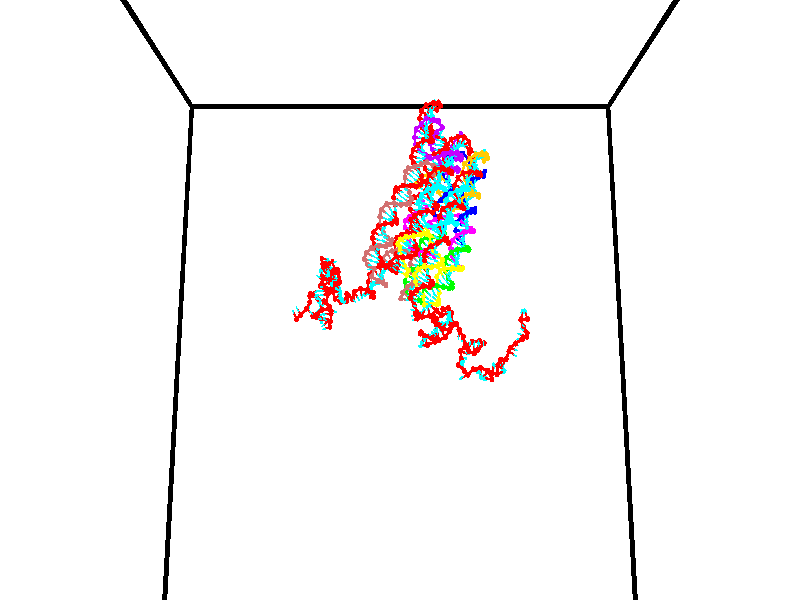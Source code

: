 // switches for output
#declare DRAW_BASES = 1; // possible values are 0, 1; only relevant for DNA ribbons
#declare DRAW_BASES_TYPE = 3; // possible values are 1, 2, 3; only relevant for DNA ribbons
#declare DRAW_FOG = 0; // set to 1 to enable fog

#include "colors.inc"

#include "transforms.inc"
background { rgb <1, 1, 1>}

#default {
   normal{
       ripples 0.25
       frequency 0.20
       turbulence 0.2
       lambda 5
   }
	finish {
		phong 0.1
		phong_size 40.
	}
}

// original window dimensions: 1024x640


// camera settings

camera {
	sky <0, 0.179814, -0.983701>
	up <0, 0.179814, -0.983701>
	right 1.6 * <1, 0, 0>
	location <35, 94.9851, 44.8844>
	look_at <35, 29.7336, 32.9568>
	direction <0, -65.2515, -11.9276>
	angle 67.0682
}


# declare cpy_camera_pos = <35, 94.9851, 44.8844>;
# if (DRAW_FOG = 1)
fog {
	fog_type 2
	up vnormalize(cpy_camera_pos)
	color rgbt<1,1,1,0.3>
	distance 1e-5
	fog_alt 3e-3
	fog_offset 56
}
# end


// LIGHTS

# declare lum = 6;
global_settings {
	ambient_light rgb lum * <0.05, 0.05, 0.05>
	max_trace_level 15
}# declare cpy_direct_light_amount = 0.25;
light_source
{	1000 * <-1, -1.16352, -0.803886>,
	rgb lum * cpy_direct_light_amount
	parallel
}

light_source
{	1000 * <1, 1.16352, 0.803886>,
	rgb lum * cpy_direct_light_amount
	parallel
}

// strand 0

// nucleotide -1

// particle -1
sphere {
	<24.607456, 34.938087, 35.545803> 0.250000
	pigment { color rgbt <1,0,0,0> }
	no_shadow
}
cylinder {
	<24.409851, 34.846325, 35.210346>,  <24.291288, 34.791267, 35.009071>, 0.100000
	pigment { color rgbt <1,0,0,0> }
	no_shadow
}
cylinder {
	<24.409851, 34.846325, 35.210346>,  <24.607456, 34.938087, 35.545803>, 0.100000
	pigment { color rgbt <1,0,0,0> }
	no_shadow
}

// particle -1
sphere {
	<24.409851, 34.846325, 35.210346> 0.100000
	pigment { color rgbt <1,0,0,0> }
	no_shadow
}
sphere {
	0, 1
	scale<0.080000,0.200000,0.300000>
	matrix <0.782484, 0.303195, -0.543868,
		0.379040, -0.924903, 0.029725,
		-0.494012, -0.229407, -0.838645,
		24.261648, 34.777504, 34.958752>
	pigment { color rgbt <0,1,1,0> }
	no_shadow
}
cylinder {
	<24.918961, 34.384090, 35.106815>,  <24.607456, 34.938087, 35.545803>, 0.130000
	pigment { color rgbt <1,0,0,0> }
	no_shadow
}

// nucleotide -1

// particle -1
sphere {
	<24.918961, 34.384090, 35.106815> 0.250000
	pigment { color rgbt <1,0,0,0> }
	no_shadow
}
cylinder {
	<24.743757, 34.627602, 34.842228>,  <24.638636, 34.773708, 34.683475>, 0.100000
	pigment { color rgbt <1,0,0,0> }
	no_shadow
}
cylinder {
	<24.743757, 34.627602, 34.842228>,  <24.918961, 34.384090, 35.106815>, 0.100000
	pigment { color rgbt <1,0,0,0> }
	no_shadow
}

// particle -1
sphere {
	<24.743757, 34.627602, 34.842228> 0.100000
	pigment { color rgbt <1,0,0,0> }
	no_shadow
}
sphere {
	0, 1
	scale<0.080000,0.200000,0.300000>
	matrix <0.838408, 0.011127, -0.544929,
		-0.324379, -0.793266, -0.515275,
		-0.438007, 0.608774, -0.661471,
		24.612354, 34.810234, 34.643787>
	pigment { color rgbt <0,1,1,0> }
	no_shadow
}
cylinder {
	<25.490625, 34.285595, 34.533215>,  <24.918961, 34.384090, 35.106815>, 0.130000
	pigment { color rgbt <1,0,0,0> }
	no_shadow
}

// nucleotide -1

// particle -1
sphere {
	<25.490625, 34.285595, 34.533215> 0.250000
	pigment { color rgbt <1,0,0,0> }
	no_shadow
}
cylinder {
	<25.772882, 34.445744, 34.767059>,  <25.942238, 34.541832, 34.907364>, 0.100000
	pigment { color rgbt <1,0,0,0> }
	no_shadow
}
cylinder {
	<25.772882, 34.445744, 34.767059>,  <25.490625, 34.285595, 34.533215>, 0.100000
	pigment { color rgbt <1,0,0,0> }
	no_shadow
}

// particle -1
sphere {
	<25.772882, 34.445744, 34.767059> 0.100000
	pigment { color rgbt <1,0,0,0> }
	no_shadow
}
sphere {
	0, 1
	scale<0.080000,0.200000,0.300000>
	matrix <-0.663877, 0.085201, 0.742973,
		0.247656, -0.912383, 0.325920,
		0.705644, 0.400372, 0.584609,
		25.984575, 34.565853, 34.942444>
	pigment { color rgbt <0,1,1,0> }
	no_shadow
}
cylinder {
	<25.712030, 33.793797, 33.879772>,  <25.490625, 34.285595, 34.533215>, 0.130000
	pigment { color rgbt <1,0,0,0> }
	no_shadow
}

// nucleotide -1

// particle -1
sphere {
	<25.712030, 33.793797, 33.879772> 0.250000
	pigment { color rgbt <1,0,0,0> }
	no_shadow
}
cylinder {
	<25.576616, 33.474625, 34.079250>,  <25.495367, 33.283119, 34.198936>, 0.100000
	pigment { color rgbt <1,0,0,0> }
	no_shadow
}
cylinder {
	<25.576616, 33.474625, 34.079250>,  <25.712030, 33.793797, 33.879772>, 0.100000
	pigment { color rgbt <1,0,0,0> }
	no_shadow
}

// particle -1
sphere {
	<25.576616, 33.474625, 34.079250> 0.100000
	pigment { color rgbt <1,0,0,0> }
	no_shadow
}
sphere {
	0, 1
	scale<0.080000,0.200000,0.300000>
	matrix <0.208959, 0.453002, 0.866675,
		-0.917459, 0.397606, 0.013378,
		-0.338535, -0.797934, 0.498693,
		25.475056, 33.235245, 34.228859>
	pigment { color rgbt <0,1,1,0> }
	no_shadow
}
cylinder {
	<25.748692, 33.890850, 33.157001>,  <25.712030, 33.793797, 33.879772>, 0.130000
	pigment { color rgbt <1,0,0,0> }
	no_shadow
}

// nucleotide -1

// particle -1
sphere {
	<25.748692, 33.890850, 33.157001> 0.250000
	pigment { color rgbt <1,0,0,0> }
	no_shadow
}
cylinder {
	<26.074640, 33.708824, 33.013390>,  <26.270210, 33.599609, 32.927223>, 0.100000
	pigment { color rgbt <1,0,0,0> }
	no_shadow
}
cylinder {
	<26.074640, 33.708824, 33.013390>,  <25.748692, 33.890850, 33.157001>, 0.100000
	pigment { color rgbt <1,0,0,0> }
	no_shadow
}

// particle -1
sphere {
	<26.074640, 33.708824, 33.013390> 0.100000
	pigment { color rgbt <1,0,0,0> }
	no_shadow
}
sphere {
	0, 1
	scale<0.080000,0.200000,0.300000>
	matrix <0.046702, -0.565839, 0.823192,
		-0.577770, -0.687556, -0.439828,
		0.814862, -0.455075, -0.359035,
		26.319101, 33.572308, 32.905682>
	pigment { color rgbt <0,1,1,0> }
	no_shadow
}
cylinder {
	<25.608044, 33.210827, 33.260395>,  <25.748692, 33.890850, 33.157001>, 0.130000
	pigment { color rgbt <1,0,0,0> }
	no_shadow
}

// nucleotide -1

// particle -1
sphere {
	<25.608044, 33.210827, 33.260395> 0.250000
	pigment { color rgbt <1,0,0,0> }
	no_shadow
}
cylinder {
	<25.997812, 33.293217, 33.224445>,  <26.231674, 33.342651, 33.202877>, 0.100000
	pigment { color rgbt <1,0,0,0> }
	no_shadow
}
cylinder {
	<25.997812, 33.293217, 33.224445>,  <25.608044, 33.210827, 33.260395>, 0.100000
	pigment { color rgbt <1,0,0,0> }
	no_shadow
}

// particle -1
sphere {
	<25.997812, 33.293217, 33.224445> 0.100000
	pigment { color rgbt <1,0,0,0> }
	no_shadow
}
sphere {
	0, 1
	scale<0.080000,0.200000,0.300000>
	matrix <0.217321, -0.761834, 0.610230,
		0.057227, -0.614152, -0.787110,
		0.974421, 0.205977, -0.089871,
		26.290138, 33.355011, 33.197483>
	pigment { color rgbt <0,1,1,0> }
	no_shadow
}
cylinder {
	<25.895725, 32.561390, 33.043583>,  <25.608044, 33.210827, 33.260395>, 0.130000
	pigment { color rgbt <1,0,0,0> }
	no_shadow
}

// nucleotide -1

// particle -1
sphere {
	<25.895725, 32.561390, 33.043583> 0.250000
	pigment { color rgbt <1,0,0,0> }
	no_shadow
}
cylinder {
	<26.167961, 32.784046, 33.234138>,  <26.331303, 32.917641, 33.348473>, 0.100000
	pigment { color rgbt <1,0,0,0> }
	no_shadow
}
cylinder {
	<26.167961, 32.784046, 33.234138>,  <25.895725, 32.561390, 33.043583>, 0.100000
	pigment { color rgbt <1,0,0,0> }
	no_shadow
}

// particle -1
sphere {
	<26.167961, 32.784046, 33.234138> 0.100000
	pigment { color rgbt <1,0,0,0> }
	no_shadow
}
sphere {
	0, 1
	scale<0.080000,0.200000,0.300000>
	matrix <0.114468, -0.723014, 0.681284,
		0.723670, -0.409142, -0.555792,
		0.680587, 0.556645, 0.476389,
		26.372137, 32.951038, 33.377056>
	pigment { color rgbt <0,1,1,0> }
	no_shadow
}
cylinder {
	<26.285965, 32.082211, 33.301094>,  <25.895725, 32.561390, 33.043583>, 0.130000
	pigment { color rgbt <1,0,0,0> }
	no_shadow
}

// nucleotide -1

// particle -1
sphere {
	<26.285965, 32.082211, 33.301094> 0.250000
	pigment { color rgbt <1,0,0,0> }
	no_shadow
}
cylinder {
	<26.420033, 32.382534, 33.528759>,  <26.500473, 32.562729, 33.665359>, 0.100000
	pigment { color rgbt <1,0,0,0> }
	no_shadow
}
cylinder {
	<26.420033, 32.382534, 33.528759>,  <26.285965, 32.082211, 33.301094>, 0.100000
	pigment { color rgbt <1,0,0,0> }
	no_shadow
}

// particle -1
sphere {
	<26.420033, 32.382534, 33.528759> 0.100000
	pigment { color rgbt <1,0,0,0> }
	no_shadow
}
sphere {
	0, 1
	scale<0.080000,0.200000,0.300000>
	matrix <0.196609, -0.646546, 0.737104,
		0.921415, -0.135151, -0.364318,
		0.335169, 0.750807, 0.569166,
		26.520584, 32.607777, 33.699509>
	pigment { color rgbt <0,1,1,0> }
	no_shadow
}
cylinder {
	<26.942150, 31.922785, 33.440872>,  <26.285965, 32.082211, 33.301094>, 0.130000
	pigment { color rgbt <1,0,0,0> }
	no_shadow
}

// nucleotide -1

// particle -1
sphere {
	<26.942150, 31.922785, 33.440872> 0.250000
	pigment { color rgbt <1,0,0,0> }
	no_shadow
}
cylinder {
	<26.852980, 32.180561, 33.733448>,  <26.799477, 32.335228, 33.908993>, 0.100000
	pigment { color rgbt <1,0,0,0> }
	no_shadow
}
cylinder {
	<26.852980, 32.180561, 33.733448>,  <26.942150, 31.922785, 33.440872>, 0.100000
	pigment { color rgbt <1,0,0,0> }
	no_shadow
}

// particle -1
sphere {
	<26.852980, 32.180561, 33.733448> 0.100000
	pigment { color rgbt <1,0,0,0> }
	no_shadow
}
sphere {
	0, 1
	scale<0.080000,0.200000,0.300000>
	matrix <0.201726, -0.703580, 0.681382,
		0.953735, 0.299448, 0.026846,
		-0.222927, 0.644442, 0.731436,
		26.786102, 32.373894, 33.952877>
	pigment { color rgbt <0,1,1,0> }
	no_shadow
}
cylinder {
	<27.549940, 31.950302, 33.957973>,  <26.942150, 31.922785, 33.440872>, 0.130000
	pigment { color rgbt <1,0,0,0> }
	no_shadow
}

// nucleotide -1

// particle -1
sphere {
	<27.549940, 31.950302, 33.957973> 0.250000
	pigment { color rgbt <1,0,0,0> }
	no_shadow
}
cylinder {
	<27.210384, 32.064796, 34.135719>,  <27.006651, 32.133492, 34.242367>, 0.100000
	pigment { color rgbt <1,0,0,0> }
	no_shadow
}
cylinder {
	<27.210384, 32.064796, 34.135719>,  <27.549940, 31.950302, 33.957973>, 0.100000
	pigment { color rgbt <1,0,0,0> }
	no_shadow
}

// particle -1
sphere {
	<27.210384, 32.064796, 34.135719> 0.100000
	pigment { color rgbt <1,0,0,0> }
	no_shadow
}
sphere {
	0, 1
	scale<0.080000,0.200000,0.300000>
	matrix <0.175894, -0.639800, 0.748143,
		0.498447, 0.713250, 0.492772,
		-0.848889, 0.286234, 0.444363,
		26.955717, 32.150665, 34.269028>
	pigment { color rgbt <0,1,1,0> }
	no_shadow
}
cylinder {
	<27.723816, 32.016922, 34.608353>,  <27.549940, 31.950302, 33.957973>, 0.130000
	pigment { color rgbt <1,0,0,0> }
	no_shadow
}

// nucleotide -1

// particle -1
sphere {
	<27.723816, 32.016922, 34.608353> 0.250000
	pigment { color rgbt <1,0,0,0> }
	no_shadow
}
cylinder {
	<27.327612, 31.962288, 34.614498>,  <27.089890, 31.929508, 34.618183>, 0.100000
	pigment { color rgbt <1,0,0,0> }
	no_shadow
}
cylinder {
	<27.327612, 31.962288, 34.614498>,  <27.723816, 32.016922, 34.608353>, 0.100000
	pigment { color rgbt <1,0,0,0> }
	no_shadow
}

// particle -1
sphere {
	<27.327612, 31.962288, 34.614498> 0.100000
	pigment { color rgbt <1,0,0,0> }
	no_shadow
}
sphere {
	0, 1
	scale<0.080000,0.200000,0.300000>
	matrix <0.108343, -0.707149, 0.698714,
		-0.084569, 0.693748, 0.715236,
		-0.990510, -0.136581, 0.015360,
		27.030458, 31.921314, 34.619106>
	pigment { color rgbt <0,1,1,0> }
	no_shadow
}
cylinder {
	<27.656845, 31.779110, 35.275040>,  <27.723816, 32.016922, 34.608353>, 0.130000
	pigment { color rgbt <1,0,0,0> }
	no_shadow
}

// nucleotide -1

// particle -1
sphere {
	<27.656845, 31.779110, 35.275040> 0.250000
	pigment { color rgbt <1,0,0,0> }
	no_shadow
}
cylinder {
	<27.306231, 31.678495, 35.110886>,  <27.095861, 31.618126, 35.012394>, 0.100000
	pigment { color rgbt <1,0,0,0> }
	no_shadow
}
cylinder {
	<27.306231, 31.678495, 35.110886>,  <27.656845, 31.779110, 35.275040>, 0.100000
	pigment { color rgbt <1,0,0,0> }
	no_shadow
}

// particle -1
sphere {
	<27.306231, 31.678495, 35.110886> 0.100000
	pigment { color rgbt <1,0,0,0> }
	no_shadow
}
sphere {
	0, 1
	scale<0.080000,0.200000,0.300000>
	matrix <-0.068393, -0.778850, 0.623470,
		-0.476452, 0.574562, 0.665487,
		-0.876537, -0.251538, -0.410380,
		27.043270, 31.603033, 34.987770>
	pigment { color rgbt <0,1,1,0> }
	no_shadow
}
cylinder {
	<27.505836, 31.136972, 35.654270>,  <27.656845, 31.779110, 35.275040>, 0.130000
	pigment { color rgbt <1,0,0,0> }
	no_shadow
}

// nucleotide -1

// particle -1
sphere {
	<27.505836, 31.136972, 35.654270> 0.250000
	pigment { color rgbt <1,0,0,0> }
	no_shadow
}
cylinder {
	<27.169987, 30.930824, 35.722885>,  <26.968477, 30.807135, 35.764053>, 0.100000
	pigment { color rgbt <1,0,0,0> }
	no_shadow
}
cylinder {
	<27.169987, 30.930824, 35.722885>,  <27.505836, 31.136972, 35.654270>, 0.100000
	pigment { color rgbt <1,0,0,0> }
	no_shadow
}

// particle -1
sphere {
	<27.169987, 30.930824, 35.722885> 0.100000
	pigment { color rgbt <1,0,0,0> }
	no_shadow
}
sphere {
	0, 1
	scale<0.080000,0.200000,0.300000>
	matrix <-0.400445, 0.373962, -0.836538,
		0.366998, -0.771057, -0.520369,
		-0.839617, -0.515386, 0.171522,
		26.918098, 30.776213, 35.774345>
	pigment { color rgbt <0,1,1,0> }
	no_shadow
}
cylinder {
	<27.250641, 30.743357, 35.033672>,  <27.505836, 31.136972, 35.654270>, 0.130000
	pigment { color rgbt <1,0,0,0> }
	no_shadow
}

// nucleotide -1

// particle -1
sphere {
	<27.250641, 30.743357, 35.033672> 0.250000
	pigment { color rgbt <1,0,0,0> }
	no_shadow
}
cylinder {
	<26.978382, 30.883059, 35.291275>,  <26.815027, 30.966879, 35.445835>, 0.100000
	pigment { color rgbt <1,0,0,0> }
	no_shadow
}
cylinder {
	<26.978382, 30.883059, 35.291275>,  <27.250641, 30.743357, 35.033672>, 0.100000
	pigment { color rgbt <1,0,0,0> }
	no_shadow
}

// particle -1
sphere {
	<26.978382, 30.883059, 35.291275> 0.100000
	pigment { color rgbt <1,0,0,0> }
	no_shadow
}
sphere {
	0, 1
	scale<0.080000,0.200000,0.300000>
	matrix <-0.460513, 0.479710, -0.746864,
		-0.569781, -0.804923, -0.165677,
		-0.680645, 0.349253, 0.644007,
		26.774189, 30.987835, 35.484478>
	pigment { color rgbt <0,1,1,0> }
	no_shadow
}
cylinder {
	<26.471869, 30.760706, 34.854561>,  <27.250641, 30.743357, 35.033672>, 0.130000
	pigment { color rgbt <1,0,0,0> }
	no_shadow
}

// nucleotide -1

// particle -1
sphere {
	<26.471869, 30.760706, 34.854561> 0.250000
	pigment { color rgbt <1,0,0,0> }
	no_shadow
}
cylinder {
	<26.563913, 31.066902, 35.094917>,  <26.619141, 31.250620, 35.239132>, 0.100000
	pigment { color rgbt <1,0,0,0> }
	no_shadow
}
cylinder {
	<26.563913, 31.066902, 35.094917>,  <26.471869, 30.760706, 34.854561>, 0.100000
	pigment { color rgbt <1,0,0,0> }
	no_shadow
}

// particle -1
sphere {
	<26.563913, 31.066902, 35.094917> 0.100000
	pigment { color rgbt <1,0,0,0> }
	no_shadow
}
sphere {
	0, 1
	scale<0.080000,0.200000,0.300000>
	matrix <-0.235567, 0.642915, -0.728813,
		-0.944223, 0.026158, 0.328267,
		0.230112, 0.765491, 0.600893,
		26.632946, 31.296549, 35.275185>
	pigment { color rgbt <0,1,1,0> }
	no_shadow
}
cylinder {
	<26.022095, 31.170536, 34.782661>,  <26.471869, 30.760706, 34.854561>, 0.130000
	pigment { color rgbt <1,0,0,0> }
	no_shadow
}

// nucleotide -1

// particle -1
sphere {
	<26.022095, 31.170536, 34.782661> 0.250000
	pigment { color rgbt <1,0,0,0> }
	no_shadow
}
cylinder {
	<26.303307, 31.425150, 34.909515>,  <26.472033, 31.577919, 34.985626>, 0.100000
	pigment { color rgbt <1,0,0,0> }
	no_shadow
}
cylinder {
	<26.303307, 31.425150, 34.909515>,  <26.022095, 31.170536, 34.782661>, 0.100000
	pigment { color rgbt <1,0,0,0> }
	no_shadow
}

// particle -1
sphere {
	<26.303307, 31.425150, 34.909515> 0.100000
	pigment { color rgbt <1,0,0,0> }
	no_shadow
}
sphere {
	0, 1
	scale<0.080000,0.200000,0.300000>
	matrix <-0.245629, 0.635832, -0.731699,
		-0.667396, 0.436508, 0.603360,
		0.703029, 0.636536, 0.317133,
		26.514215, 31.616110, 35.004654>
	pigment { color rgbt <0,1,1,0> }
	no_shadow
}
cylinder {
	<25.747131, 31.872643, 34.786320>,  <26.022095, 31.170536, 34.782661>, 0.130000
	pigment { color rgbt <1,0,0,0> }
	no_shadow
}

// nucleotide -1

// particle -1
sphere {
	<25.747131, 31.872643, 34.786320> 0.250000
	pigment { color rgbt <1,0,0,0> }
	no_shadow
}
cylinder {
	<26.144699, 31.887730, 34.744942>,  <26.383240, 31.896782, 34.720116>, 0.100000
	pigment { color rgbt <1,0,0,0> }
	no_shadow
}
cylinder {
	<26.144699, 31.887730, 34.744942>,  <25.747131, 31.872643, 34.786320>, 0.100000
	pigment { color rgbt <1,0,0,0> }
	no_shadow
}

// particle -1
sphere {
	<26.144699, 31.887730, 34.744942> 0.100000
	pigment { color rgbt <1,0,0,0> }
	no_shadow
}
sphere {
	0, 1
	scale<0.080000,0.200000,0.300000>
	matrix <-0.098580, 0.723332, -0.683428,
		0.049045, 0.689470, 0.722652,
		0.993920, 0.037720, -0.103444,
		26.442875, 31.899046, 34.713909>
	pigment { color rgbt <0,1,1,0> }
	no_shadow
}
cylinder {
	<25.893538, 32.620087, 34.802860>,  <25.747131, 31.872643, 34.786320>, 0.130000
	pigment { color rgbt <1,0,0,0> }
	no_shadow
}

// nucleotide -1

// particle -1
sphere {
	<25.893538, 32.620087, 34.802860> 0.250000
	pigment { color rgbt <1,0,0,0> }
	no_shadow
}
cylinder {
	<26.195187, 32.442875, 34.608944>,  <26.376177, 32.336548, 34.492592>, 0.100000
	pigment { color rgbt <1,0,0,0> }
	no_shadow
}
cylinder {
	<26.195187, 32.442875, 34.608944>,  <25.893538, 32.620087, 34.802860>, 0.100000
	pigment { color rgbt <1,0,0,0> }
	no_shadow
}

// particle -1
sphere {
	<26.195187, 32.442875, 34.608944> 0.100000
	pigment { color rgbt <1,0,0,0> }
	no_shadow
}
sphere {
	0, 1
	scale<0.080000,0.200000,0.300000>
	matrix <0.071254, 0.789027, -0.610213,
		0.652856, 0.425632, 0.626591,
		0.754123, -0.443028, -0.484794,
		26.421423, 32.309967, 34.463505>
	pigment { color rgbt <0,1,1,0> }
	no_shadow
}
cylinder {
	<26.420029, 33.205757, 34.870132>,  <25.893538, 32.620087, 34.802860>, 0.130000
	pigment { color rgbt <1,0,0,0> }
	no_shadow
}

// nucleotide -1

// particle -1
sphere {
	<26.420029, 33.205757, 34.870132> 0.250000
	pigment { color rgbt <1,0,0,0> }
	no_shadow
}
cylinder {
	<26.536598, 32.935993, 34.598770>,  <26.606541, 32.774136, 34.435951>, 0.100000
	pigment { color rgbt <1,0,0,0> }
	no_shadow
}
cylinder {
	<26.536598, 32.935993, 34.598770>,  <26.420029, 33.205757, 34.870132>, 0.100000
	pigment { color rgbt <1,0,0,0> }
	no_shadow
}

// particle -1
sphere {
	<26.536598, 32.935993, 34.598770> 0.100000
	pigment { color rgbt <1,0,0,0> }
	no_shadow
}
sphere {
	0, 1
	scale<0.080000,0.200000,0.300000>
	matrix <0.241129, 0.738083, -0.630151,
		0.925704, 0.020059, 0.377717,
		0.291426, -0.674412, -0.678410,
		26.624025, 32.733669, 34.395248>
	pigment { color rgbt <0,1,1,0> }
	no_shadow
}
cylinder {
	<26.980328, 33.542595, 34.523800>,  <26.420029, 33.205757, 34.870132>, 0.130000
	pigment { color rgbt <1,0,0,0> }
	no_shadow
}

// nucleotide -1

// particle -1
sphere {
	<26.980328, 33.542595, 34.523800> 0.250000
	pigment { color rgbt <1,0,0,0> }
	no_shadow
}
cylinder {
	<26.836283, 33.274849, 34.263870>,  <26.749855, 33.114201, 34.107914>, 0.100000
	pigment { color rgbt <1,0,0,0> }
	no_shadow
}
cylinder {
	<26.836283, 33.274849, 34.263870>,  <26.980328, 33.542595, 34.523800>, 0.100000
	pigment { color rgbt <1,0,0,0> }
	no_shadow
}

// particle -1
sphere {
	<26.836283, 33.274849, 34.263870> 0.100000
	pigment { color rgbt <1,0,0,0> }
	no_shadow
}
sphere {
	0, 1
	scale<0.080000,0.200000,0.300000>
	matrix <-0.017286, 0.701220, -0.712735,
		0.932748, -0.245433, -0.264091,
		-0.360114, -0.669367, -0.649819,
		26.728249, 33.074039, 34.068924>
	pigment { color rgbt <0,1,1,0> }
	no_shadow
}
cylinder {
	<27.705698, 33.297020, 34.433483>,  <26.980328, 33.542595, 34.523800>, 0.130000
	pigment { color rgbt <1,0,0,0> }
	no_shadow
}

// nucleotide -1

// particle -1
sphere {
	<27.705698, 33.297020, 34.433483> 0.250000
	pigment { color rgbt <1,0,0,0> }
	no_shadow
}
cylinder {
	<27.996086, 33.029736, 34.498550>,  <28.170319, 32.869366, 34.537590>, 0.100000
	pigment { color rgbt <1,0,0,0> }
	no_shadow
}
cylinder {
	<27.996086, 33.029736, 34.498550>,  <27.705698, 33.297020, 34.433483>, 0.100000
	pigment { color rgbt <1,0,0,0> }
	no_shadow
}

// particle -1
sphere {
	<27.996086, 33.029736, 34.498550> 0.100000
	pigment { color rgbt <1,0,0,0> }
	no_shadow
}
sphere {
	0, 1
	scale<0.080000,0.200000,0.300000>
	matrix <0.105157, -0.125887, -0.986455,
		0.679640, 0.733241, -0.021123,
		0.725969, -0.668213, 0.162664,
		28.213877, 32.829273, 34.547348>
	pigment { color rgbt <0,1,1,0> }
	no_shadow
}
cylinder {
	<27.356430, 33.684090, 33.906105>,  <27.705698, 33.297020, 34.433483>, 0.130000
	pigment { color rgbt <1,0,0,0> }
	no_shadow
}

// nucleotide -1

// particle -1
sphere {
	<27.356430, 33.684090, 33.906105> 0.250000
	pigment { color rgbt <1,0,0,0> }
	no_shadow
}
cylinder {
	<27.041555, 33.476433, 33.772942>,  <26.852631, 33.351837, 33.693043>, 0.100000
	pigment { color rgbt <1,0,0,0> }
	no_shadow
}
cylinder {
	<27.041555, 33.476433, 33.772942>,  <27.356430, 33.684090, 33.906105>, 0.100000
	pigment { color rgbt <1,0,0,0> }
	no_shadow
}

// particle -1
sphere {
	<27.041555, 33.476433, 33.772942> 0.100000
	pigment { color rgbt <1,0,0,0> }
	no_shadow
}
sphere {
	0, 1
	scale<0.080000,0.200000,0.300000>
	matrix <-0.105514, 0.645217, -0.756678,
		0.607623, -0.560520, -0.562683,
		-0.787186, -0.519146, -0.332906,
		26.805399, 33.320690, 33.673069>
	pigment { color rgbt <0,1,1,0> }
	no_shadow
}
cylinder {
	<27.579214, 33.727013, 33.163521>,  <27.356430, 33.684090, 33.906105>, 0.130000
	pigment { color rgbt <1,0,0,0> }
	no_shadow
}

// nucleotide -1

// particle -1
sphere {
	<27.579214, 33.727013, 33.163521> 0.250000
	pigment { color rgbt <1,0,0,0> }
	no_shadow
}
cylinder {
	<27.191561, 33.632076, 33.190212>,  <26.958969, 33.575115, 33.206226>, 0.100000
	pigment { color rgbt <1,0,0,0> }
	no_shadow
}
cylinder {
	<27.191561, 33.632076, 33.190212>,  <27.579214, 33.727013, 33.163521>, 0.100000
	pigment { color rgbt <1,0,0,0> }
	no_shadow
}

// particle -1
sphere {
	<27.191561, 33.632076, 33.190212> 0.100000
	pigment { color rgbt <1,0,0,0> }
	no_shadow
}
sphere {
	0, 1
	scale<0.080000,0.200000,0.300000>
	matrix <-0.197291, 0.584276, -0.787209,
		0.147850, -0.776074, -0.613066,
		-0.969132, -0.237341, 0.066727,
		26.900822, 33.560875, 33.210232>
	pigment { color rgbt <0,1,1,0> }
	no_shadow
}
cylinder {
	<27.290295, 33.189167, 32.717987>,  <27.579214, 33.727013, 33.163521>, 0.130000
	pigment { color rgbt <1,0,0,0> }
	no_shadow
}

// nucleotide -1

// particle -1
sphere {
	<27.290295, 33.189167, 32.717987> 0.250000
	pigment { color rgbt <1,0,0,0> }
	no_shadow
}
cylinder {
	<27.037727, 33.486053, 32.807812>,  <26.886187, 33.664185, 32.861706>, 0.100000
	pigment { color rgbt <1,0,0,0> }
	no_shadow
}
cylinder {
	<27.037727, 33.486053, 32.807812>,  <27.290295, 33.189167, 32.717987>, 0.100000
	pigment { color rgbt <1,0,0,0> }
	no_shadow
}

// particle -1
sphere {
	<27.037727, 33.486053, 32.807812> 0.100000
	pigment { color rgbt <1,0,0,0> }
	no_shadow
}
sphere {
	0, 1
	scale<0.080000,0.200000,0.300000>
	matrix <0.002646, 0.291646, -0.956523,
		-0.775439, -0.603370, -0.186114,
		-0.631417, 0.742217, 0.224557,
		26.848303, 33.708717, 32.875179>
	pigment { color rgbt <0,1,1,0> }
	no_shadow
}
cylinder {
	<26.646324, 33.228592, 32.368034>,  <27.290295, 33.189167, 32.717987>, 0.130000
	pigment { color rgbt <1,0,0,0> }
	no_shadow
}

// nucleotide -1

// particle -1
sphere {
	<26.646324, 33.228592, 32.368034> 0.250000
	pigment { color rgbt <1,0,0,0> }
	no_shadow
}
cylinder {
	<26.785744, 33.586365, 32.480110>,  <26.869394, 33.801029, 32.547356>, 0.100000
	pigment { color rgbt <1,0,0,0> }
	no_shadow
}
cylinder {
	<26.785744, 33.586365, 32.480110>,  <26.646324, 33.228592, 32.368034>, 0.100000
	pigment { color rgbt <1,0,0,0> }
	no_shadow
}

// particle -1
sphere {
	<26.785744, 33.586365, 32.480110> 0.100000
	pigment { color rgbt <1,0,0,0> }
	no_shadow
}
sphere {
	0, 1
	scale<0.080000,0.200000,0.300000>
	matrix <0.120918, 0.253532, -0.959740,
		-0.929459, 0.368394, -0.019785,
		0.348547, 0.894431, 0.280193,
		26.890308, 33.854694, 32.564167>
	pigment { color rgbt <0,1,1,0> }
	no_shadow
}
cylinder {
	<26.898149, 33.000114, 31.669802>,  <26.646324, 33.228592, 32.368034>, 0.130000
	pigment { color rgbt <1,0,0,0> }
	no_shadow
}

// nucleotide -1

// particle -1
sphere {
	<26.898149, 33.000114, 31.669802> 0.250000
	pigment { color rgbt <1,0,0,0> }
	no_shadow
}
cylinder {
	<26.803867, 33.204384, 31.339067>,  <26.747299, 33.326946, 31.140627>, 0.100000
	pigment { color rgbt <1,0,0,0> }
	no_shadow
}
cylinder {
	<26.803867, 33.204384, 31.339067>,  <26.898149, 33.000114, 31.669802>, 0.100000
	pigment { color rgbt <1,0,0,0> }
	no_shadow
}

// particle -1
sphere {
	<26.803867, 33.204384, 31.339067> 0.100000
	pigment { color rgbt <1,0,0,0> }
	no_shadow
}
sphere {
	0, 1
	scale<0.080000,0.200000,0.300000>
	matrix <-0.027420, 0.846973, 0.530929,
		0.971438, 0.147813, -0.185631,
		-0.235703, 0.510674, -0.826835,
		26.733156, 33.357586, 31.091017>
	pigment { color rgbt <0,1,1,0> }
	no_shadow
}
cylinder {
	<26.848879, 32.328285, 31.514309>,  <26.898149, 33.000114, 31.669802>, 0.130000
	pigment { color rgbt <1,0,0,0> }
	no_shadow
}

// nucleotide -1

// particle -1
sphere {
	<26.848879, 32.328285, 31.514309> 0.250000
	pigment { color rgbt <1,0,0,0> }
	no_shadow
}
cylinder {
	<26.614840, 32.651558, 31.487455>,  <26.474417, 32.845520, 31.471344>, 0.100000
	pigment { color rgbt <1,0,0,0> }
	no_shadow
}
cylinder {
	<26.614840, 32.651558, 31.487455>,  <26.848879, 32.328285, 31.514309>, 0.100000
	pigment { color rgbt <1,0,0,0> }
	no_shadow
}

// particle -1
sphere {
	<26.614840, 32.651558, 31.487455> 0.100000
	pigment { color rgbt <1,0,0,0> }
	no_shadow
}
sphere {
	0, 1
	scale<0.080000,0.200000,0.300000>
	matrix <-0.448751, -0.253703, 0.856888,
		0.675488, 0.531488, 0.511113,
		-0.585097, 0.808180, -0.067132,
		26.439310, 32.894012, 31.467316>
	pigment { color rgbt <0,1,1,0> }
	no_shadow
}
cylinder {
	<27.576542, 32.180714, 31.539980>,  <26.848879, 32.328285, 31.514309>, 0.130000
	pigment { color rgbt <1,0,0,0> }
	no_shadow
}

// nucleotide -1

// particle -1
sphere {
	<27.576542, 32.180714, 31.539980> 0.250000
	pigment { color rgbt <1,0,0,0> }
	no_shadow
}
cylinder {
	<27.871861, 31.917938, 31.478851>,  <28.049051, 31.760275, 31.442173>, 0.100000
	pigment { color rgbt <1,0,0,0> }
	no_shadow
}
cylinder {
	<27.871861, 31.917938, 31.478851>,  <27.576542, 32.180714, 31.539980>, 0.100000
	pigment { color rgbt <1,0,0,0> }
	no_shadow
}

// particle -1
sphere {
	<27.871861, 31.917938, 31.478851> 0.100000
	pigment { color rgbt <1,0,0,0> }
	no_shadow
}
sphere {
	0, 1
	scale<0.080000,0.200000,0.300000>
	matrix <-0.618964, -0.569895, -0.540466,
		0.267958, 0.493616, -0.827370,
		0.738297, -0.656934, -0.152823,
		28.093349, 31.720858, 31.433004>
	pigment { color rgbt <0,1,1,0> }
	no_shadow
}
cylinder {
	<27.765648, 31.932705, 30.819715>,  <27.576542, 32.180714, 31.539980>, 0.130000
	pigment { color rgbt <1,0,0,0> }
	no_shadow
}

// nucleotide -1

// particle -1
sphere {
	<27.765648, 31.932705, 30.819715> 0.250000
	pigment { color rgbt <1,0,0,0> }
	no_shadow
}
cylinder {
	<27.856871, 31.638689, 31.075123>,  <27.911604, 31.462280, 31.228367>, 0.100000
	pigment { color rgbt <1,0,0,0> }
	no_shadow
}
cylinder {
	<27.856871, 31.638689, 31.075123>,  <27.765648, 31.932705, 30.819715>, 0.100000
	pigment { color rgbt <1,0,0,0> }
	no_shadow
}

// particle -1
sphere {
	<27.856871, 31.638689, 31.075123> 0.100000
	pigment { color rgbt <1,0,0,0> }
	no_shadow
}
sphere {
	0, 1
	scale<0.080000,0.200000,0.300000>
	matrix <-0.470055, -0.657432, -0.588924,
		0.852665, -0.165829, -0.495443,
		0.228059, -0.735040, 0.638518,
		27.925289, 31.418177, 31.266678>
	pigment { color rgbt <0,1,1,0> }
	no_shadow
}
cylinder {
	<28.071161, 31.253538, 30.431890>,  <27.765648, 31.932705, 30.819715>, 0.130000
	pigment { color rgbt <1,0,0,0> }
	no_shadow
}

// nucleotide -1

// particle -1
sphere {
	<28.071161, 31.253538, 30.431890> 0.250000
	pigment { color rgbt <1,0,0,0> }
	no_shadow
}
cylinder {
	<27.926598, 31.176031, 30.796711>,  <27.839859, 31.129528, 31.015604>, 0.100000
	pigment { color rgbt <1,0,0,0> }
	no_shadow
}
cylinder {
	<27.926598, 31.176031, 30.796711>,  <28.071161, 31.253538, 30.431890>, 0.100000
	pigment { color rgbt <1,0,0,0> }
	no_shadow
}

// particle -1
sphere {
	<27.926598, 31.176031, 30.796711> 0.100000
	pigment { color rgbt <1,0,0,0> }
	no_shadow
}
sphere {
	0, 1
	scale<0.080000,0.200000,0.300000>
	matrix <-0.349659, -0.878619, -0.325217,
		0.864363, -0.436443, 0.249788,
		-0.361408, -0.193765, 0.912052,
		27.818174, 31.117901, 31.070326>
	pigment { color rgbt <0,1,1,0> }
	no_shadow
}
cylinder {
	<28.274517, 30.614798, 30.561279>,  <28.071161, 31.253538, 30.431890>, 0.130000
	pigment { color rgbt <1,0,0,0> }
	no_shadow
}

// nucleotide -1

// particle -1
sphere {
	<28.274517, 30.614798, 30.561279> 0.250000
	pigment { color rgbt <1,0,0,0> }
	no_shadow
}
cylinder {
	<27.970053, 30.659262, 30.816866>,  <27.787374, 30.685940, 30.970219>, 0.100000
	pigment { color rgbt <1,0,0,0> }
	no_shadow
}
cylinder {
	<27.970053, 30.659262, 30.816866>,  <28.274517, 30.614798, 30.561279>, 0.100000
	pigment { color rgbt <1,0,0,0> }
	no_shadow
}

// particle -1
sphere {
	<27.970053, 30.659262, 30.816866> 0.100000
	pigment { color rgbt <1,0,0,0> }
	no_shadow
}
sphere {
	0, 1
	scale<0.080000,0.200000,0.300000>
	matrix <-0.308206, -0.928846, -0.205558,
		0.570653, -0.353396, 0.741260,
		-0.761160, 0.111159, 0.638967,
		27.741705, 30.692610, 31.008556>
	pigment { color rgbt <0,1,1,0> }
	no_shadow
}
cylinder {
	<28.286650, 30.052765, 30.976927>,  <28.274517, 30.614798, 30.561279>, 0.130000
	pigment { color rgbt <1,0,0,0> }
	no_shadow
}

// nucleotide -1

// particle -1
sphere {
	<28.286650, 30.052765, 30.976927> 0.250000
	pigment { color rgbt <1,0,0,0> }
	no_shadow
}
cylinder {
	<27.908428, 30.182476, 30.988062>,  <27.681496, 30.260302, 30.994743>, 0.100000
	pigment { color rgbt <1,0,0,0> }
	no_shadow
}
cylinder {
	<27.908428, 30.182476, 30.988062>,  <28.286650, 30.052765, 30.976927>, 0.100000
	pigment { color rgbt <1,0,0,0> }
	no_shadow
}

// particle -1
sphere {
	<27.908428, 30.182476, 30.988062> 0.100000
	pigment { color rgbt <1,0,0,0> }
	no_shadow
}
sphere {
	0, 1
	scale<0.080000,0.200000,0.300000>
	matrix <-0.310550, -0.873301, -0.375372,
		-0.097412, -0.363580, 0.926456,
		-0.945552, 0.324277, 0.027840,
		27.624762, 30.279758, 30.996414>
	pigment { color rgbt <0,1,1,0> }
	no_shadow
}
cylinder {
	<27.908590, 29.473658, 31.175871>,  <28.286650, 30.052765, 30.976927>, 0.130000
	pigment { color rgbt <1,0,0,0> }
	no_shadow
}

// nucleotide -1

// particle -1
sphere {
	<27.908590, 29.473658, 31.175871> 0.250000
	pigment { color rgbt <1,0,0,0> }
	no_shadow
}
cylinder {
	<27.656448, 29.727947, 30.997654>,  <27.505163, 29.880520, 30.890724>, 0.100000
	pigment { color rgbt <1,0,0,0> }
	no_shadow
}
cylinder {
	<27.656448, 29.727947, 30.997654>,  <27.908590, 29.473658, 31.175871>, 0.100000
	pigment { color rgbt <1,0,0,0> }
	no_shadow
}

// particle -1
sphere {
	<27.656448, 29.727947, 30.997654> 0.100000
	pigment { color rgbt <1,0,0,0> }
	no_shadow
}
sphere {
	0, 1
	scale<0.080000,0.200000,0.300000>
	matrix <-0.256830, -0.712387, -0.653103,
		-0.732591, -0.297259, 0.612330,
		-0.630356, 0.635722, -0.445543,
		27.467342, 29.918665, 30.863991>
	pigment { color rgbt <0,1,1,0> }
	no_shadow
}
cylinder {
	<27.168560, 29.190248, 31.219473>,  <27.908590, 29.473658, 31.175871>, 0.130000
	pigment { color rgbt <1,0,0,0> }
	no_shadow
}

// nucleotide -1

// particle -1
sphere {
	<27.168560, 29.190248, 31.219473> 0.250000
	pigment { color rgbt <1,0,0,0> }
	no_shadow
}
cylinder {
	<27.144720, 29.410051, 30.886129>,  <27.130417, 29.541933, 30.686123>, 0.100000
	pigment { color rgbt <1,0,0,0> }
	no_shadow
}
cylinder {
	<27.144720, 29.410051, 30.886129>,  <27.168560, 29.190248, 31.219473>, 0.100000
	pigment { color rgbt <1,0,0,0> }
	no_shadow
}

// particle -1
sphere {
	<27.144720, 29.410051, 30.886129> 0.100000
	pigment { color rgbt <1,0,0,0> }
	no_shadow
}
sphere {
	0, 1
	scale<0.080000,0.200000,0.300000>
	matrix <-0.221935, -0.821242, -0.525648,
		-0.973238, 0.153624, 0.170899,
		-0.059598, 0.549509, -0.833359,
		27.126841, 29.574903, 30.636122>
	pigment { color rgbt <0,1,1,0> }
	no_shadow
}
cylinder {
	<26.529131, 29.049320, 30.730179>,  <27.168560, 29.190248, 31.219473>, 0.130000
	pigment { color rgbt <1,0,0,0> }
	no_shadow
}

// nucleotide -1

// particle -1
sphere {
	<26.529131, 29.049320, 30.730179> 0.250000
	pigment { color rgbt <1,0,0,0> }
	no_shadow
}
cylinder {
	<26.828814, 29.174871, 30.496883>,  <27.008623, 29.250202, 30.356905>, 0.100000
	pigment { color rgbt <1,0,0,0> }
	no_shadow
}
cylinder {
	<26.828814, 29.174871, 30.496883>,  <26.529131, 29.049320, 30.730179>, 0.100000
	pigment { color rgbt <1,0,0,0> }
	no_shadow
}

// particle -1
sphere {
	<26.828814, 29.174871, 30.496883> 0.100000
	pigment { color rgbt <1,0,0,0> }
	no_shadow
}
sphere {
	0, 1
	scale<0.080000,0.200000,0.300000>
	matrix <-0.189259, -0.742414, -0.642653,
		-0.634719, 0.591864, -0.496818,
		0.749208, 0.313877, -0.583240,
		27.053576, 29.269035, 30.321911>
	pigment { color rgbt <0,1,1,0> }
	no_shadow
}
cylinder {
	<26.165749, 29.171240, 30.109846>,  <26.529131, 29.049320, 30.730179>, 0.130000
	pigment { color rgbt <1,0,0,0> }
	no_shadow
}

// nucleotide -1

// particle -1
sphere {
	<26.165749, 29.171240, 30.109846> 0.250000
	pigment { color rgbt <1,0,0,0> }
	no_shadow
}
cylinder {
	<26.553831, 29.074350, 30.112003>,  <26.786680, 29.016216, 30.113298>, 0.100000
	pigment { color rgbt <1,0,0,0> }
	no_shadow
}
cylinder {
	<26.553831, 29.074350, 30.112003>,  <26.165749, 29.171240, 30.109846>, 0.100000
	pigment { color rgbt <1,0,0,0> }
	no_shadow
}

// particle -1
sphere {
	<26.553831, 29.074350, 30.112003> 0.100000
	pigment { color rgbt <1,0,0,0> }
	no_shadow
}
sphere {
	0, 1
	scale<0.080000,0.200000,0.300000>
	matrix <-0.205177, -0.833260, -0.513401,
		0.128852, 0.496998, -0.858132,
		0.970206, -0.242222, 0.005394,
		26.844893, 29.001684, 30.113621>
	pigment { color rgbt <0,1,1,0> }
	no_shadow
}
cylinder {
	<26.320732, 29.056715, 29.424910>,  <26.165749, 29.171240, 30.109846>, 0.130000
	pigment { color rgbt <1,0,0,0> }
	no_shadow
}

// nucleotide -1

// particle -1
sphere {
	<26.320732, 29.056715, 29.424910> 0.250000
	pigment { color rgbt <1,0,0,0> }
	no_shadow
}
cylinder {
	<26.543201, 28.839964, 29.676952>,  <26.676683, 28.709913, 29.828178>, 0.100000
	pigment { color rgbt <1,0,0,0> }
	no_shadow
}
cylinder {
	<26.543201, 28.839964, 29.676952>,  <26.320732, 29.056715, 29.424910>, 0.100000
	pigment { color rgbt <1,0,0,0> }
	no_shadow
}

// particle -1
sphere {
	<26.543201, 28.839964, 29.676952> 0.100000
	pigment { color rgbt <1,0,0,0> }
	no_shadow
}
sphere {
	0, 1
	scale<0.080000,0.200000,0.300000>
	matrix <-0.279538, -0.835995, -0.472198,
		0.782641, 0.086486, -0.616436,
		0.556176, -0.541879, 0.630108,
		26.710054, 28.677401, 29.865984>
	pigment { color rgbt <0,1,1,0> }
	no_shadow
}
cylinder {
	<26.151983, 28.553026, 28.774464>,  <26.320732, 29.056715, 29.424910>, 0.130000
	pigment { color rgbt <1,0,0,0> }
	no_shadow
}

// nucleotide -1

// particle -1
sphere {
	<26.151983, 28.553026, 28.774464> 0.250000
	pigment { color rgbt <1,0,0,0> }
	no_shadow
}
cylinder {
	<26.461981, 28.300917, 28.755966>,  <26.647980, 28.149651, 28.744867>, 0.100000
	pigment { color rgbt <1,0,0,0> }
	no_shadow
}
cylinder {
	<26.461981, 28.300917, 28.755966>,  <26.151983, 28.553026, 28.774464>, 0.100000
	pigment { color rgbt <1,0,0,0> }
	no_shadow
}

// particle -1
sphere {
	<26.461981, 28.300917, 28.755966> 0.100000
	pigment { color rgbt <1,0,0,0> }
	no_shadow
}
sphere {
	0, 1
	scale<0.080000,0.200000,0.300000>
	matrix <0.412426, 0.448968, 0.792674,
		-0.478842, -0.633388, 0.607890,
		0.774994, -0.630275, -0.046241,
		26.694479, 28.111834, 28.742094>
	pigment { color rgbt <0,1,1,0> }
	no_shadow
}
cylinder {
	<26.316639, 28.082277, 29.414967>,  <26.151983, 28.553026, 28.774464>, 0.130000
	pigment { color rgbt <1,0,0,0> }
	no_shadow
}

// nucleotide -1

// particle -1
sphere {
	<26.316639, 28.082277, 29.414967> 0.250000
	pigment { color rgbt <1,0,0,0> }
	no_shadow
}
cylinder {
	<26.625360, 28.207716, 29.193707>,  <26.810593, 28.282980, 29.060951>, 0.100000
	pigment { color rgbt <1,0,0,0> }
	no_shadow
}
cylinder {
	<26.625360, 28.207716, 29.193707>,  <26.316639, 28.082277, 29.414967>, 0.100000
	pigment { color rgbt <1,0,0,0> }
	no_shadow
}

// particle -1
sphere {
	<26.625360, 28.207716, 29.193707> 0.100000
	pigment { color rgbt <1,0,0,0> }
	no_shadow
}
sphere {
	0, 1
	scale<0.080000,0.200000,0.300000>
	matrix <0.344107, 0.525541, 0.778073,
		0.534711, -0.790860, 0.297698,
		0.771800, 0.313604, -0.553153,
		26.856901, 28.301796, 29.027761>
	pigment { color rgbt <0,1,1,0> }
	no_shadow
}
cylinder {
	<26.919735, 27.931589, 29.894518>,  <26.316639, 28.082277, 29.414967>, 0.130000
	pigment { color rgbt <1,0,0,0> }
	no_shadow
}

// nucleotide -1

// particle -1
sphere {
	<26.919735, 27.931589, 29.894518> 0.250000
	pigment { color rgbt <1,0,0,0> }
	no_shadow
}
cylinder {
	<26.977865, 28.232454, 29.637417>,  <27.012743, 28.412973, 29.483156>, 0.100000
	pigment { color rgbt <1,0,0,0> }
	no_shadow
}
cylinder {
	<26.977865, 28.232454, 29.637417>,  <26.919735, 27.931589, 29.894518>, 0.100000
	pigment { color rgbt <1,0,0,0> }
	no_shadow
}

// particle -1
sphere {
	<26.977865, 28.232454, 29.637417> 0.100000
	pigment { color rgbt <1,0,0,0> }
	no_shadow
}
sphere {
	0, 1
	scale<0.080000,0.200000,0.300000>
	matrix <0.522028, 0.493569, 0.695612,
		0.840456, -0.436626, -0.320922,
		0.145325, 0.752162, -0.642754,
		27.021463, 28.458103, 29.444592>
	pigment { color rgbt <0,1,1,0> }
	no_shadow
}
cylinder {
	<27.685642, 28.033222, 29.909969>,  <26.919735, 27.931589, 29.894518>, 0.130000
	pigment { color rgbt <1,0,0,0> }
	no_shadow
}

// nucleotide -1

// particle -1
sphere {
	<27.685642, 28.033222, 29.909969> 0.250000
	pigment { color rgbt <1,0,0,0> }
	no_shadow
}
cylinder {
	<27.456158, 28.352720, 29.837456>,  <27.318468, 28.544418, 29.793947>, 0.100000
	pigment { color rgbt <1,0,0,0> }
	no_shadow
}
cylinder {
	<27.456158, 28.352720, 29.837456>,  <27.685642, 28.033222, 29.909969>, 0.100000
	pigment { color rgbt <1,0,0,0> }
	no_shadow
}

// particle -1
sphere {
	<27.456158, 28.352720, 29.837456> 0.100000
	pigment { color rgbt <1,0,0,0> }
	no_shadow
}
sphere {
	0, 1
	scale<0.080000,0.200000,0.300000>
	matrix <0.422379, 0.478150, 0.770044,
		0.701750, 0.365212, -0.611692,
		-0.573710, 0.798744, -0.181284,
		27.284044, 28.592344, 29.783072>
	pigment { color rgbt <0,1,1,0> }
	no_shadow
}
cylinder {
	<28.032124, 28.529196, 30.191254>,  <27.685642, 28.033222, 29.909969>, 0.130000
	pigment { color rgbt <1,0,0,0> }
	no_shadow
}

// nucleotide -1

// particle -1
sphere {
	<28.032124, 28.529196, 30.191254> 0.250000
	pigment { color rgbt <1,0,0,0> }
	no_shadow
}
cylinder {
	<27.669044, 28.693411, 30.156523>,  <27.451197, 28.791941, 30.135683>, 0.100000
	pigment { color rgbt <1,0,0,0> }
	no_shadow
}
cylinder {
	<27.669044, 28.693411, 30.156523>,  <28.032124, 28.529196, 30.191254>, 0.100000
	pigment { color rgbt <1,0,0,0> }
	no_shadow
}

// particle -1
sphere {
	<27.669044, 28.693411, 30.156523> 0.100000
	pigment { color rgbt <1,0,0,0> }
	no_shadow
}
sphere {
	0, 1
	scale<0.080000,0.200000,0.300000>
	matrix <0.243247, 0.683398, 0.688329,
		0.341924, 0.603676, -0.720183,
		-0.907699, 0.410539, -0.086828,
		27.396734, 28.816572, 30.130474>
	pigment { color rgbt <0,1,1,0> }
	no_shadow
}
cylinder {
	<28.097458, 29.257141, 30.020426>,  <28.032124, 28.529196, 30.191254>, 0.130000
	pigment { color rgbt <1,0,0,0> }
	no_shadow
}

// nucleotide -1

// particle -1
sphere {
	<28.097458, 29.257141, 30.020426> 0.250000
	pigment { color rgbt <1,0,0,0> }
	no_shadow
}
cylinder {
	<27.758505, 29.193447, 30.223043>,  <27.555132, 29.155231, 30.344614>, 0.100000
	pigment { color rgbt <1,0,0,0> }
	no_shadow
}
cylinder {
	<27.758505, 29.193447, 30.223043>,  <28.097458, 29.257141, 30.020426>, 0.100000
	pigment { color rgbt <1,0,0,0> }
	no_shadow
}

// particle -1
sphere {
	<27.758505, 29.193447, 30.223043> 0.100000
	pigment { color rgbt <1,0,0,0> }
	no_shadow
}
sphere {
	0, 1
	scale<0.080000,0.200000,0.300000>
	matrix <0.239635, 0.736613, 0.632438,
		-0.473831, 0.657302, -0.586035,
		-0.847384, -0.159234, 0.506542,
		27.504290, 29.145678, 30.375006>
	pigment { color rgbt <0,1,1,0> }
	no_shadow
}
cylinder {
	<27.786226, 29.983273, 30.151243>,  <28.097458, 29.257141, 30.020426>, 0.130000
	pigment { color rgbt <1,0,0,0> }
	no_shadow
}

// nucleotide -1

// particle -1
sphere {
	<27.786226, 29.983273, 30.151243> 0.250000
	pigment { color rgbt <1,0,0,0> }
	no_shadow
}
cylinder {
	<27.646135, 29.721649, 30.419437>,  <27.562080, 29.564676, 30.580355>, 0.100000
	pigment { color rgbt <1,0,0,0> }
	no_shadow
}
cylinder {
	<27.646135, 29.721649, 30.419437>,  <27.786226, 29.983273, 30.151243>, 0.100000
	pigment { color rgbt <1,0,0,0> }
	no_shadow
}

// particle -1
sphere {
	<27.646135, 29.721649, 30.419437> 0.100000
	pigment { color rgbt <1,0,0,0> }
	no_shadow
}
sphere {
	0, 1
	scale<0.080000,0.200000,0.300000>
	matrix <0.203474, 0.645603, 0.736068,
		-0.914298, 0.394216, -0.093023,
		-0.350226, -0.654057, 0.670486,
		27.541067, 29.525433, 30.620583>
	pigment { color rgbt <0,1,1,0> }
	no_shadow
}
cylinder {
	<27.576328, 30.310482, 29.511532>,  <27.786226, 29.983273, 30.151243>, 0.130000
	pigment { color rgbt <1,0,0,0> }
	no_shadow
}

// nucleotide -1

// particle -1
sphere {
	<27.576328, 30.310482, 29.511532> 0.250000
	pigment { color rgbt <1,0,0,0> }
	no_shadow
}
cylinder {
	<27.773546, 30.648703, 29.593458>,  <27.891876, 30.851635, 29.642614>, 0.100000
	pigment { color rgbt <1,0,0,0> }
	no_shadow
}
cylinder {
	<27.773546, 30.648703, 29.593458>,  <27.576328, 30.310482, 29.511532>, 0.100000
	pigment { color rgbt <1,0,0,0> }
	no_shadow
}

// particle -1
sphere {
	<27.773546, 30.648703, 29.593458> 0.100000
	pigment { color rgbt <1,0,0,0> }
	no_shadow
}
sphere {
	0, 1
	scale<0.080000,0.200000,0.300000>
	matrix <0.227990, -0.352764, 0.907512,
		0.839600, -0.400748, -0.366705,
		0.493044, 0.845552, 0.204814,
		27.921459, 30.902369, 29.654902>
	pigment { color rgbt <0,1,1,0> }
	no_shadow
}
cylinder {
	<27.095642, 29.653944, 29.542421>,  <27.576328, 30.310482, 29.511532>, 0.130000
	pigment { color rgbt <1,0,0,0> }
	no_shadow
}

// nucleotide -1

// particle -1
sphere {
	<27.095642, 29.653944, 29.542421> 0.250000
	pigment { color rgbt <1,0,0,0> }
	no_shadow
}
cylinder {
	<26.946095, 29.545301, 29.897150>,  <26.856365, 29.480116, 30.109987>, 0.100000
	pigment { color rgbt <1,0,0,0> }
	no_shadow
}
cylinder {
	<26.946095, 29.545301, 29.897150>,  <27.095642, 29.653944, 29.542421>, 0.100000
	pigment { color rgbt <1,0,0,0> }
	no_shadow
}

// particle -1
sphere {
	<26.946095, 29.545301, 29.897150> 0.100000
	pigment { color rgbt <1,0,0,0> }
	no_shadow
}
sphere {
	0, 1
	scale<0.080000,0.200000,0.300000>
	matrix <-0.022872, 0.958570, 0.283937,
		-0.927199, 0.085872, -0.364592,
		-0.373870, -0.271605, 0.886821,
		26.833933, 29.463820, 30.163197>
	pigment { color rgbt <0,1,1,0> }
	no_shadow
}
cylinder {
	<26.826834, 30.367361, 29.704082>,  <27.095642, 29.653944, 29.542421>, 0.130000
	pigment { color rgbt <1,0,0,0> }
	no_shadow
}

// nucleotide -1

// particle -1
sphere {
	<26.826834, 30.367361, 29.704082> 0.250000
	pigment { color rgbt <1,0,0,0> }
	no_shadow
}
cylinder {
	<26.898027, 30.142277, 30.026989>,  <26.940744, 30.007227, 30.220734>, 0.100000
	pigment { color rgbt <1,0,0,0> }
	no_shadow
}
cylinder {
	<26.898027, 30.142277, 30.026989>,  <26.826834, 30.367361, 29.704082>, 0.100000
	pigment { color rgbt <1,0,0,0> }
	no_shadow
}

// particle -1
sphere {
	<26.898027, 30.142277, 30.026989> 0.100000
	pigment { color rgbt <1,0,0,0> }
	no_shadow
}
sphere {
	0, 1
	scale<0.080000,0.200000,0.300000>
	matrix <0.268094, 0.817061, 0.510428,
		-0.946809, 0.125574, 0.296284,
		0.177985, -0.562710, 0.807266,
		26.951424, 29.973463, 30.269169>
	pigment { color rgbt <0,1,1,0> }
	no_shadow
}
cylinder {
	<26.553444, 30.703100, 30.334833>,  <26.826834, 30.367361, 29.704082>, 0.130000
	pigment { color rgbt <1,0,0,0> }
	no_shadow
}

// nucleotide -1

// particle -1
sphere {
	<26.553444, 30.703100, 30.334833> 0.250000
	pigment { color rgbt <1,0,0,0> }
	no_shadow
}
cylinder {
	<26.826462, 30.461874, 30.499973>,  <26.990273, 30.317139, 30.599058>, 0.100000
	pigment { color rgbt <1,0,0,0> }
	no_shadow
}
cylinder {
	<26.826462, 30.461874, 30.499973>,  <26.553444, 30.703100, 30.334833>, 0.100000
	pigment { color rgbt <1,0,0,0> }
	no_shadow
}

// particle -1
sphere {
	<26.826462, 30.461874, 30.499973> 0.100000
	pigment { color rgbt <1,0,0,0> }
	no_shadow
}
sphere {
	0, 1
	scale<0.080000,0.200000,0.300000>
	matrix <0.187388, 0.690419, 0.698718,
		-0.706413, -0.399543, 0.584249,
		0.682544, -0.603064, 0.412851,
		27.031225, 30.280954, 30.623829>
	pigment { color rgbt <0,1,1,0> }
	no_shadow
}
cylinder {
	<26.422522, 30.737120, 31.059177>,  <26.553444, 30.703100, 30.334833>, 0.130000
	pigment { color rgbt <1,0,0,0> }
	no_shadow
}

// nucleotide -1

// particle -1
sphere {
	<26.422522, 30.737120, 31.059177> 0.250000
	pigment { color rgbt <1,0,0,0> }
	no_shadow
}
cylinder {
	<26.799229, 30.605455, 31.031672>,  <27.025253, 30.526457, 31.015167>, 0.100000
	pigment { color rgbt <1,0,0,0> }
	no_shadow
}
cylinder {
	<26.799229, 30.605455, 31.031672>,  <26.422522, 30.737120, 31.059177>, 0.100000
	pigment { color rgbt <1,0,0,0> }
	no_shadow
}

// particle -1
sphere {
	<26.799229, 30.605455, 31.031672> 0.100000
	pigment { color rgbt <1,0,0,0> }
	no_shadow
}
sphere {
	0, 1
	scale<0.080000,0.200000,0.300000>
	matrix <0.280927, 0.657754, 0.698885,
		-0.184815, -0.677504, 0.711921,
		0.941766, -0.329162, -0.068766,
		27.081758, 30.506706, 31.011042>
	pigment { color rgbt <0,1,1,0> }
	no_shadow
}
cylinder {
	<26.747789, 30.625631, 31.804146>,  <26.422522, 30.737120, 31.059177>, 0.130000
	pigment { color rgbt <1,0,0,0> }
	no_shadow
}

// nucleotide -1

// particle -1
sphere {
	<26.747789, 30.625631, 31.804146> 0.250000
	pigment { color rgbt <1,0,0,0> }
	no_shadow
}
cylinder {
	<27.046749, 30.682356, 31.544521>,  <27.226126, 30.716391, 31.388746>, 0.100000
	pigment { color rgbt <1,0,0,0> }
	no_shadow
}
cylinder {
	<27.046749, 30.682356, 31.544521>,  <26.747789, 30.625631, 31.804146>, 0.100000
	pigment { color rgbt <1,0,0,0> }
	no_shadow
}

// particle -1
sphere {
	<27.046749, 30.682356, 31.544521> 0.100000
	pigment { color rgbt <1,0,0,0> }
	no_shadow
}
sphere {
	0, 1
	scale<0.080000,0.200000,0.300000>
	matrix <0.489293, 0.543386, 0.682147,
		0.449429, -0.827418, 0.336738,
		0.747399, 0.141813, -0.649063,
		27.270969, 30.724899, 31.349802>
	pigment { color rgbt <0,1,1,0> }
	no_shadow
}
cylinder {
	<27.427443, 30.562836, 32.176159>,  <26.747789, 30.625631, 31.804146>, 0.130000
	pigment { color rgbt <1,0,0,0> }
	no_shadow
}

// nucleotide -1

// particle -1
sphere {
	<27.427443, 30.562836, 32.176159> 0.250000
	pigment { color rgbt <1,0,0,0> }
	no_shadow
}
cylinder {
	<27.502846, 30.770233, 31.842541>,  <27.548088, 30.894672, 31.642370>, 0.100000
	pigment { color rgbt <1,0,0,0> }
	no_shadow
}
cylinder {
	<27.502846, 30.770233, 31.842541>,  <27.427443, 30.562836, 32.176159>, 0.100000
	pigment { color rgbt <1,0,0,0> }
	no_shadow
}

// particle -1
sphere {
	<27.502846, 30.770233, 31.842541> 0.100000
	pigment { color rgbt <1,0,0,0> }
	no_shadow
}
sphere {
	0, 1
	scale<0.080000,0.200000,0.300000>
	matrix <0.520502, 0.667429, 0.532558,
		0.832792, -0.534513, -0.144060,
		0.188509, 0.518493, -0.834044,
		27.559399, 30.925781, 31.592327>
	pigment { color rgbt <0,1,1,0> }
	no_shadow
}
cylinder {
	<28.177742, 30.713120, 31.947033>,  <27.427443, 30.562836, 32.176159>, 0.130000
	pigment { color rgbt <1,0,0,0> }
	no_shadow
}

// nucleotide -1

// particle -1
sphere {
	<28.177742, 30.713120, 31.947033> 0.250000
	pigment { color rgbt <1,0,0,0> }
	no_shadow
}
cylinder {
	<27.909883, 31.003996, 31.886679>,  <27.749168, 31.178522, 31.850466>, 0.100000
	pigment { color rgbt <1,0,0,0> }
	no_shadow
}
cylinder {
	<27.909883, 31.003996, 31.886679>,  <28.177742, 30.713120, 31.947033>, 0.100000
	pigment { color rgbt <1,0,0,0> }
	no_shadow
}

// particle -1
sphere {
	<27.909883, 31.003996, 31.886679> 0.100000
	pigment { color rgbt <1,0,0,0> }
	no_shadow
}
sphere {
	0, 1
	scale<0.080000,0.200000,0.300000>
	matrix <0.585394, 0.641846, 0.495326,
		0.457044, 0.243364, -0.855503,
		-0.669645, 0.727192, -0.150887,
		27.708990, 31.222153, 31.841412>
	pigment { color rgbt <0,1,1,0> }
	no_shadow
}
cylinder {
	<28.542566, 31.211227, 31.589954>,  <28.177742, 30.713120, 31.947033>, 0.130000
	pigment { color rgbt <1,0,0,0> }
	no_shadow
}

// nucleotide -1

// particle -1
sphere {
	<28.542566, 31.211227, 31.589954> 0.250000
	pigment { color rgbt <1,0,0,0> }
	no_shadow
}
cylinder {
	<28.251091, 31.352985, 31.824362>,  <28.076206, 31.438040, 31.965006>, 0.100000
	pigment { color rgbt <1,0,0,0> }
	no_shadow
}
cylinder {
	<28.251091, 31.352985, 31.824362>,  <28.542566, 31.211227, 31.589954>, 0.100000
	pigment { color rgbt <1,0,0,0> }
	no_shadow
}

// particle -1
sphere {
	<28.251091, 31.352985, 31.824362> 0.100000
	pigment { color rgbt <1,0,0,0> }
	no_shadow
}
sphere {
	0, 1
	scale<0.080000,0.200000,0.300000>
	matrix <0.666326, 0.564526, 0.487154,
		-0.158177, 0.745463, -0.647507,
		-0.728690, 0.354394, 0.586016,
		28.032484, 31.459303, 32.000168>
	pigment { color rgbt <0,1,1,0> }
	no_shadow
}
cylinder {
	<28.519814, 32.061367, 31.646944>,  <28.542566, 31.211227, 31.589954>, 0.130000
	pigment { color rgbt <1,0,0,0> }
	no_shadow
}

// nucleotide -1

// particle -1
sphere {
	<28.519814, 32.061367, 31.646944> 0.250000
	pigment { color rgbt <1,0,0,0> }
	no_shadow
}
cylinder {
	<28.340717, 31.925713, 31.977886>,  <28.233259, 31.844320, 32.176453>, 0.100000
	pigment { color rgbt <1,0,0,0> }
	no_shadow
}
cylinder {
	<28.340717, 31.925713, 31.977886>,  <28.519814, 32.061367, 31.646944>, 0.100000
	pigment { color rgbt <1,0,0,0> }
	no_shadow
}

// particle -1
sphere {
	<28.340717, 31.925713, 31.977886> 0.100000
	pigment { color rgbt <1,0,0,0> }
	no_shadow
}
sphere {
	0, 1
	scale<0.080000,0.200000,0.300000>
	matrix <0.669382, 0.486341, 0.561605,
		-0.592836, 0.805270, 0.009255,
		-0.447743, -0.339135, 0.827354,
		28.206394, 31.823973, 32.226093>
	pigment { color rgbt <0,1,1,0> }
	no_shadow
}
cylinder {
	<28.154615, 32.609871, 32.016850>,  <28.519814, 32.061367, 31.646944>, 0.130000
	pigment { color rgbt <1,0,0,0> }
	no_shadow
}

// nucleotide -1

// particle -1
sphere {
	<28.154615, 32.609871, 32.016850> 0.250000
	pigment { color rgbt <1,0,0,0> }
	no_shadow
}
cylinder {
	<28.366056, 32.343983, 32.228031>,  <28.492920, 32.184452, 32.354740>, 0.100000
	pigment { color rgbt <1,0,0,0> }
	no_shadow
}
cylinder {
	<28.366056, 32.343983, 32.228031>,  <28.154615, 32.609871, 32.016850>, 0.100000
	pigment { color rgbt <1,0,0,0> }
	no_shadow
}

// particle -1
sphere {
	<28.366056, 32.343983, 32.228031> 0.100000
	pigment { color rgbt <1,0,0,0> }
	no_shadow
}
sphere {
	0, 1
	scale<0.080000,0.200000,0.300000>
	matrix <0.392484, 0.742856, 0.542329,
		-0.752687, -0.079464, 0.653566,
		0.528601, -0.664718, 0.527950,
		28.524637, 32.144566, 32.386417>
	pigment { color rgbt <0,1,1,0> }
	no_shadow
}
cylinder {
	<27.917231, 32.563698, 32.740997>,  <28.154615, 32.609871, 32.016850>, 0.130000
	pigment { color rgbt <1,0,0,0> }
	no_shadow
}

// nucleotide -1

// particle -1
sphere {
	<27.917231, 32.563698, 32.740997> 0.250000
	pigment { color rgbt <1,0,0,0> }
	no_shadow
}
cylinder {
	<28.308985, 32.491440, 32.704834>,  <28.544037, 32.448086, 32.683136>, 0.100000
	pigment { color rgbt <1,0,0,0> }
	no_shadow
}
cylinder {
	<28.308985, 32.491440, 32.704834>,  <27.917231, 32.563698, 32.740997>, 0.100000
	pigment { color rgbt <1,0,0,0> }
	no_shadow
}

// particle -1
sphere {
	<28.308985, 32.491440, 32.704834> 0.100000
	pigment { color rgbt <1,0,0,0> }
	no_shadow
}
sphere {
	0, 1
	scale<0.080000,0.200000,0.300000>
	matrix <0.199931, 0.802769, 0.561774,
		-0.028905, -0.568268, 0.822336,
		0.979383, -0.180649, -0.090411,
		28.602800, 32.437244, 32.677711>
	pigment { color rgbt <0,1,1,0> }
	no_shadow
}
cylinder {
	<28.172785, 32.706299, 33.402634>,  <27.917231, 32.563698, 32.740997>, 0.130000
	pigment { color rgbt <1,0,0,0> }
	no_shadow
}

// nucleotide -1

// particle -1
sphere {
	<28.172785, 32.706299, 33.402634> 0.250000
	pigment { color rgbt <1,0,0,0> }
	no_shadow
}
cylinder {
	<28.475037, 32.767361, 33.147850>,  <28.656387, 32.803997, 32.994980>, 0.100000
	pigment { color rgbt <1,0,0,0> }
	no_shadow
}
cylinder {
	<28.475037, 32.767361, 33.147850>,  <28.172785, 32.706299, 33.402634>, 0.100000
	pigment { color rgbt <1,0,0,0> }
	no_shadow
}

// particle -1
sphere {
	<28.475037, 32.767361, 33.147850> 0.100000
	pigment { color rgbt <1,0,0,0> }
	no_shadow
}
sphere {
	0, 1
	scale<0.080000,0.200000,0.300000>
	matrix <0.263472, 0.819479, 0.508956,
		0.599672, -0.552404, 0.579002,
		0.755630, 0.152656, -0.636961,
		28.701725, 32.813156, 32.956760>
	pigment { color rgbt <0,1,1,0> }
	no_shadow
}
cylinder {
	<28.800116, 32.613262, 33.684078>,  <28.172785, 32.706299, 33.402634>, 0.130000
	pigment { color rgbt <1,0,0,0> }
	no_shadow
}

// nucleotide -1

// particle -1
sphere {
	<28.800116, 32.613262, 33.684078> 0.250000
	pigment { color rgbt <1,0,0,0> }
	no_shadow
}
cylinder {
	<28.789158, 32.891632, 33.397041>,  <28.782583, 33.058655, 33.224819>, 0.100000
	pigment { color rgbt <1,0,0,0> }
	no_shadow
}
cylinder {
	<28.789158, 32.891632, 33.397041>,  <28.800116, 32.613262, 33.684078>, 0.100000
	pigment { color rgbt <1,0,0,0> }
	no_shadow
}

// particle -1
sphere {
	<28.789158, 32.891632, 33.397041> 0.100000
	pigment { color rgbt <1,0,0,0> }
	no_shadow
}
sphere {
	0, 1
	scale<0.080000,0.200000,0.300000>
	matrix <0.196519, 0.707604, 0.678732,
		0.980117, -0.122426, -0.156148,
		-0.027396, 0.695923, -0.717593,
		28.780939, 33.100410, 33.181763>
	pigment { color rgbt <0,1,1,0> }
	no_shadow
}
cylinder {
	<29.450077, 33.057159, 33.661381>,  <28.800116, 32.613262, 33.684078>, 0.130000
	pigment { color rgbt <1,0,0,0> }
	no_shadow
}

// nucleotide -1

// particle -1
sphere {
	<29.450077, 33.057159, 33.661381> 0.250000
	pigment { color rgbt <1,0,0,0> }
	no_shadow
}
cylinder {
	<29.114105, 33.256168, 33.574673>,  <28.912523, 33.375576, 33.522648>, 0.100000
	pigment { color rgbt <1,0,0,0> }
	no_shadow
}
cylinder {
	<29.114105, 33.256168, 33.574673>,  <29.450077, 33.057159, 33.661381>, 0.100000
	pigment { color rgbt <1,0,0,0> }
	no_shadow
}

// particle -1
sphere {
	<29.114105, 33.256168, 33.574673> 0.100000
	pigment { color rgbt <1,0,0,0> }
	no_shadow
}
sphere {
	0, 1
	scale<0.080000,0.200000,0.300000>
	matrix <0.165269, 0.614952, 0.771051,
		0.516920, 0.611803, -0.598741,
		-0.839928, 0.497526, -0.216769,
		28.862127, 33.405426, 33.509644>
	pigment { color rgbt <0,1,1,0> }
	no_shadow
}
cylinder {
	<29.657129, 33.653511, 33.278522>,  <29.450077, 33.057159, 33.661381>, 0.130000
	pigment { color rgbt <1,0,0,0> }
	no_shadow
}

// nucleotide -1

// particle -1
sphere {
	<29.657129, 33.653511, 33.278522> 0.250000
	pigment { color rgbt <1,0,0,0> }
	no_shadow
}
cylinder {
	<29.328238, 33.647793, 33.506115>,  <29.130903, 33.644360, 33.642670>, 0.100000
	pigment { color rgbt <1,0,0,0> }
	no_shadow
}
cylinder {
	<29.328238, 33.647793, 33.506115>,  <29.657129, 33.653511, 33.278522>, 0.100000
	pigment { color rgbt <1,0,0,0> }
	no_shadow
}

// particle -1
sphere {
	<29.328238, 33.647793, 33.506115> 0.100000
	pigment { color rgbt <1,0,0,0> }
	no_shadow
}
sphere {
	0, 1
	scale<0.080000,0.200000,0.300000>
	matrix <0.377738, 0.734074, 0.564313,
		-0.425742, 0.678919, -0.598175,
		-0.822227, -0.014298, 0.568980,
		29.081570, 33.643505, 33.676807>
	pigment { color rgbt <0,1,1,0> }
	no_shadow
}
cylinder {
	<29.541109, 34.312603, 33.263859>,  <29.657129, 33.653511, 33.278522>, 0.130000
	pigment { color rgbt <1,0,0,0> }
	no_shadow
}

// nucleotide -1

// particle -1
sphere {
	<29.541109, 34.312603, 33.263859> 0.250000
	pigment { color rgbt <1,0,0,0> }
	no_shadow
}
cylinder {
	<29.393009, 34.134365, 33.589893>,  <29.304150, 34.027424, 33.785515>, 0.100000
	pigment { color rgbt <1,0,0,0> }
	no_shadow
}
cylinder {
	<29.393009, 34.134365, 33.589893>,  <29.541109, 34.312603, 33.263859>, 0.100000
	pigment { color rgbt <1,0,0,0> }
	no_shadow
}

// particle -1
sphere {
	<29.393009, 34.134365, 33.589893> 0.100000
	pigment { color rgbt <1,0,0,0> }
	no_shadow
}
sphere {
	0, 1
	scale<0.080000,0.200000,0.300000>
	matrix <0.320273, 0.762407, 0.562282,
		-0.871974, 0.469234, -0.139571,
		-0.370252, -0.445595, 0.815082,
		29.281933, 34.000687, 33.834419>
	pigment { color rgbt <0,1,1,0> }
	no_shadow
}
cylinder {
	<30.155998, 34.296051, 33.736965>,  <29.541109, 34.312603, 33.263859>, 0.130000
	pigment { color rgbt <1,0,0,0> }
	no_shadow
}

// nucleotide -1

// particle -1
sphere {
	<30.155998, 34.296051, 33.736965> 0.250000
	pigment { color rgbt <1,0,0,0> }
	no_shadow
}
cylinder {
	<30.311146, 34.627308, 33.898823>,  <30.404234, 34.826061, 33.995937>, 0.100000
	pigment { color rgbt <1,0,0,0> }
	no_shadow
}
cylinder {
	<30.311146, 34.627308, 33.898823>,  <30.155998, 34.296051, 33.736965>, 0.100000
	pigment { color rgbt <1,0,0,0> }
	no_shadow
}

// particle -1
sphere {
	<30.311146, 34.627308, 33.898823> 0.100000
	pigment { color rgbt <1,0,0,0> }
	no_shadow
}
sphere {
	0, 1
	scale<0.080000,0.200000,0.300000>
	matrix <0.757121, -0.035888, -0.652288,
		-0.525666, 0.559368, -0.640924,
		0.387870, 0.828142, 0.404644,
		30.427507, 34.875751, 34.020218>
	pigment { color rgbt <0,1,1,0> }
	no_shadow
}
cylinder {
	<30.348923, 34.800209, 33.186512>,  <30.155998, 34.296051, 33.736965>, 0.130000
	pigment { color rgbt <1,0,0,0> }
	no_shadow
}

// nucleotide -1

// particle -1
sphere {
	<30.348923, 34.800209, 33.186512> 0.250000
	pigment { color rgbt <1,0,0,0> }
	no_shadow
}
cylinder {
	<30.587112, 34.769035, 33.506348>,  <30.730026, 34.750332, 33.698250>, 0.100000
	pigment { color rgbt <1,0,0,0> }
	no_shadow
}
cylinder {
	<30.587112, 34.769035, 33.506348>,  <30.348923, 34.800209, 33.186512>, 0.100000
	pigment { color rgbt <1,0,0,0> }
	no_shadow
}

// particle -1
sphere {
	<30.587112, 34.769035, 33.506348> 0.100000
	pigment { color rgbt <1,0,0,0> }
	no_shadow
}
sphere {
	0, 1
	scale<0.080000,0.200000,0.300000>
	matrix <0.766833, -0.241620, -0.594632,
		0.239538, 0.967236, -0.084116,
		0.595474, -0.077934, 0.799586,
		30.765755, 34.745655, 33.746223>
	pigment { color rgbt <0,1,1,0> }
	no_shadow
}
cylinder {
	<31.010283, 35.035789, 32.964912>,  <30.348923, 34.800209, 33.186512>, 0.130000
	pigment { color rgbt <1,0,0,0> }
	no_shadow
}

// nucleotide -1

// particle -1
sphere {
	<31.010283, 35.035789, 32.964912> 0.250000
	pigment { color rgbt <1,0,0,0> }
	no_shadow
}
cylinder {
	<31.071854, 34.803284, 33.284519>,  <31.108797, 34.663780, 33.476284>, 0.100000
	pigment { color rgbt <1,0,0,0> }
	no_shadow
}
cylinder {
	<31.071854, 34.803284, 33.284519>,  <31.010283, 35.035789, 32.964912>, 0.100000
	pigment { color rgbt <1,0,0,0> }
	no_shadow
}

// particle -1
sphere {
	<31.071854, 34.803284, 33.284519> 0.100000
	pigment { color rgbt <1,0,0,0> }
	no_shadow
}
sphere {
	0, 1
	scale<0.080000,0.200000,0.300000>
	matrix <0.705863, -0.501179, -0.500577,
		0.691422, 0.641051, 0.333151,
		0.153927, -0.581268, 0.799020,
		31.118032, 34.628902, 33.524227>
	pigment { color rgbt <0,1,1,0> }
	no_shadow
}
cylinder {
	<31.723772, 35.025070, 33.066154>,  <31.010283, 35.035789, 32.964912>, 0.130000
	pigment { color rgbt <1,0,0,0> }
	no_shadow
}

// nucleotide -1

// particle -1
sphere {
	<31.723772, 35.025070, 33.066154> 0.250000
	pigment { color rgbt <1,0,0,0> }
	no_shadow
}
cylinder {
	<31.548040, 34.698586, 33.216244>,  <31.442600, 34.502697, 33.306297>, 0.100000
	pigment { color rgbt <1,0,0,0> }
	no_shadow
}
cylinder {
	<31.548040, 34.698586, 33.216244>,  <31.723772, 35.025070, 33.066154>, 0.100000
	pigment { color rgbt <1,0,0,0> }
	no_shadow
}

// particle -1
sphere {
	<31.548040, 34.698586, 33.216244> 0.100000
	pigment { color rgbt <1,0,0,0> }
	no_shadow
}
sphere {
	0, 1
	scale<0.080000,0.200000,0.300000>
	matrix <0.590315, -0.577156, -0.564287,
		0.677139, -0.026408, 0.735382,
		-0.439331, -0.816207, 0.375225,
		31.416241, 34.453724, 33.328812>
	pigment { color rgbt <0,1,1,0> }
	no_shadow
}
cylinder {
	<32.309742, 34.573246, 33.202030>,  <31.723772, 35.025070, 33.066154>, 0.130000
	pigment { color rgbt <1,0,0,0> }
	no_shadow
}

// nucleotide -1

// particle -1
sphere {
	<32.309742, 34.573246, 33.202030> 0.250000
	pigment { color rgbt <1,0,0,0> }
	no_shadow
}
cylinder {
	<31.976105, 34.353333, 33.184013>,  <31.775923, 34.221386, 33.173203>, 0.100000
	pigment { color rgbt <1,0,0,0> }
	no_shadow
}
cylinder {
	<31.976105, 34.353333, 33.184013>,  <32.309742, 34.573246, 33.202030>, 0.100000
	pigment { color rgbt <1,0,0,0> }
	no_shadow
}

// particle -1
sphere {
	<31.976105, 34.353333, 33.184013> 0.100000
	pigment { color rgbt <1,0,0,0> }
	no_shadow
}
sphere {
	0, 1
	scale<0.080000,0.200000,0.300000>
	matrix <0.437400, -0.609412, -0.661285,
		0.336114, -0.571275, 0.748781,
		-0.834092, -0.549784, -0.045044,
		31.725878, 34.188396, 33.170502>
	pigment { color rgbt <0,1,1,0> }
	no_shadow
}
cylinder {
	<32.287445, 33.855484, 33.476070>,  <32.309742, 34.573246, 33.202030>, 0.130000
	pigment { color rgbt <1,0,0,0> }
	no_shadow
}

// nucleotide -1

// particle -1
sphere {
	<32.287445, 33.855484, 33.476070> 0.250000
	pigment { color rgbt <1,0,0,0> }
	no_shadow
}
cylinder {
	<32.028286, 33.879757, 33.172348>,  <31.872791, 33.894321, 32.990116>, 0.100000
	pigment { color rgbt <1,0,0,0> }
	no_shadow
}
cylinder {
	<32.028286, 33.879757, 33.172348>,  <32.287445, 33.855484, 33.476070>, 0.100000
	pigment { color rgbt <1,0,0,0> }
	no_shadow
}

// particle -1
sphere {
	<32.028286, 33.879757, 33.172348> 0.100000
	pigment { color rgbt <1,0,0,0> }
	no_shadow
}
sphere {
	0, 1
	scale<0.080000,0.200000,0.300000>
	matrix <0.546468, -0.657416, -0.518823,
		-0.530660, -0.751081, 0.392781,
		-0.647899, 0.060677, -0.759306,
		31.833916, 33.897961, 32.944557>
	pigment { color rgbt <0,1,1,0> }
	no_shadow
}
cylinder {
	<31.973866, 33.174911, 33.275455>,  <32.287445, 33.855484, 33.476070>, 0.130000
	pigment { color rgbt <1,0,0,0> }
	no_shadow
}

// nucleotide -1

// particle -1
sphere {
	<31.973866, 33.174911, 33.275455> 0.250000
	pigment { color rgbt <1,0,0,0> }
	no_shadow
}
cylinder {
	<31.983212, 33.428196, 32.966003>,  <31.988819, 33.580166, 32.780334>, 0.100000
	pigment { color rgbt <1,0,0,0> }
	no_shadow
}
cylinder {
	<31.983212, 33.428196, 32.966003>,  <31.973866, 33.174911, 33.275455>, 0.100000
	pigment { color rgbt <1,0,0,0> }
	no_shadow
}

// particle -1
sphere {
	<31.983212, 33.428196, 32.966003> 0.100000
	pigment { color rgbt <1,0,0,0> }
	no_shadow
}
sphere {
	0, 1
	scale<0.080000,0.200000,0.300000>
	matrix <0.432912, -0.703930, -0.563089,
		-0.901133, -0.321756, -0.290572,
		0.023365, 0.633210, -0.773627,
		31.990221, 33.618160, 32.733913>
	pigment { color rgbt <0,1,1,0> }
	no_shadow
}
cylinder {
	<31.639786, 32.871548, 32.667301>,  <31.973866, 33.174911, 33.275455>, 0.130000
	pigment { color rgbt <1,0,0,0> }
	no_shadow
}

// nucleotide -1

// particle -1
sphere {
	<31.639786, 32.871548, 32.667301> 0.250000
	pigment { color rgbt <1,0,0,0> }
	no_shadow
}
cylinder {
	<31.868509, 33.162529, 32.515598>,  <32.005745, 33.337120, 32.424576>, 0.100000
	pigment { color rgbt <1,0,0,0> }
	no_shadow
}
cylinder {
	<31.868509, 33.162529, 32.515598>,  <31.639786, 32.871548, 32.667301>, 0.100000
	pigment { color rgbt <1,0,0,0> }
	no_shadow
}

// particle -1
sphere {
	<31.868509, 33.162529, 32.515598> 0.100000
	pigment { color rgbt <1,0,0,0> }
	no_shadow
}
sphere {
	0, 1
	scale<0.080000,0.200000,0.300000>
	matrix <0.446988, -0.663910, -0.599521,
		-0.687920, 0.173288, -0.704796,
		0.571811, 0.727457, -0.379260,
		32.040054, 33.380768, 32.401821>
	pigment { color rgbt <0,1,1,0> }
	no_shadow
}
cylinder {
	<31.674095, 32.844482, 31.907436>,  <31.639786, 32.871548, 32.667301>, 0.130000
	pigment { color rgbt <1,0,0,0> }
	no_shadow
}

// nucleotide -1

// particle -1
sphere {
	<31.674095, 32.844482, 31.907436> 0.250000
	pigment { color rgbt <1,0,0,0> }
	no_shadow
}
cylinder {
	<31.976984, 33.089287, 31.998705>,  <32.158718, 33.236168, 32.053467>, 0.100000
	pigment { color rgbt <1,0,0,0> }
	no_shadow
}
cylinder {
	<31.976984, 33.089287, 31.998705>,  <31.674095, 32.844482, 31.907436>, 0.100000
	pigment { color rgbt <1,0,0,0> }
	no_shadow
}

// particle -1
sphere {
	<31.976984, 33.089287, 31.998705> 0.100000
	pigment { color rgbt <1,0,0,0> }
	no_shadow
}
sphere {
	0, 1
	scale<0.080000,0.200000,0.300000>
	matrix <0.569913, -0.448424, -0.688561,
		-0.319088, 0.651430, -0.688347,
		0.757220, 0.612009, 0.228172,
		32.204151, 33.272888, 32.067158>
	pigment { color rgbt <0,1,1,0> }
	no_shadow
}
cylinder {
	<31.808781, 33.152885, 31.306324>,  <31.674095, 32.844482, 31.907436>, 0.130000
	pigment { color rgbt <1,0,0,0> }
	no_shadow
}

// nucleotide -1

// particle -1
sphere {
	<31.808781, 33.152885, 31.306324> 0.250000
	pigment { color rgbt <1,0,0,0> }
	no_shadow
}
cylinder {
	<32.134865, 33.198982, 31.533358>,  <32.330513, 33.226639, 31.669579>, 0.100000
	pigment { color rgbt <1,0,0,0> }
	no_shadow
}
cylinder {
	<32.134865, 33.198982, 31.533358>,  <31.808781, 33.152885, 31.306324>, 0.100000
	pigment { color rgbt <1,0,0,0> }
	no_shadow
}

// particle -1
sphere {
	<32.134865, 33.198982, 31.533358> 0.100000
	pigment { color rgbt <1,0,0,0> }
	no_shadow
}
sphere {
	0, 1
	scale<0.080000,0.200000,0.300000>
	matrix <0.570869, -0.325188, -0.753897,
		0.097691, 0.938601, -0.330885,
		0.815208, 0.115243, 0.567586,
		32.379429, 33.233555, 31.703634>
	pigment { color rgbt <0,1,1,0> }
	no_shadow
}
cylinder {
	<32.254272, 33.541012, 30.912554>,  <31.808781, 33.152885, 31.306324>, 0.130000
	pigment { color rgbt <1,0,0,0> }
	no_shadow
}

// nucleotide -1

// particle -1
sphere {
	<32.254272, 33.541012, 30.912554> 0.250000
	pigment { color rgbt <1,0,0,0> }
	no_shadow
}
cylinder {
	<32.494774, 33.346348, 31.166059>,  <32.639076, 33.229549, 31.318163>, 0.100000
	pigment { color rgbt <1,0,0,0> }
	no_shadow
}
cylinder {
	<32.494774, 33.346348, 31.166059>,  <32.254272, 33.541012, 30.912554>, 0.100000
	pigment { color rgbt <1,0,0,0> }
	no_shadow
}

// particle -1
sphere {
	<32.494774, 33.346348, 31.166059> 0.100000
	pigment { color rgbt <1,0,0,0> }
	no_shadow
}
sphere {
	0, 1
	scale<0.080000,0.200000,0.300000>
	matrix <0.627886, -0.202811, -0.751417,
		0.494217, 0.849724, 0.183625,
		0.601256, -0.486658, 0.633762,
		32.675152, 33.200352, 31.356188>
	pigment { color rgbt <0,1,1,0> }
	no_shadow
}
cylinder {
	<32.853786, 33.797459, 30.731256>,  <32.254272, 33.541012, 30.912554>, 0.130000
	pigment { color rgbt <1,0,0,0> }
	no_shadow
}

// nucleotide -1

// particle -1
sphere {
	<32.853786, 33.797459, 30.731256> 0.250000
	pigment { color rgbt <1,0,0,0> }
	no_shadow
}
cylinder {
	<32.955627, 33.458706, 30.918007>,  <33.016731, 33.255455, 31.030058>, 0.100000
	pigment { color rgbt <1,0,0,0> }
	no_shadow
}
cylinder {
	<32.955627, 33.458706, 30.918007>,  <32.853786, 33.797459, 30.731256>, 0.100000
	pigment { color rgbt <1,0,0,0> }
	no_shadow
}

// particle -1
sphere {
	<32.955627, 33.458706, 30.918007> 0.100000
	pigment { color rgbt <1,0,0,0> }
	no_shadow
}
sphere {
	0, 1
	scale<0.080000,0.200000,0.300000>
	matrix <0.752459, -0.129768, -0.645729,
		0.607440, 0.515709, 0.604203,
		0.254602, -0.846879, 0.466876,
		33.032009, 33.204643, 31.058069>
	pigment { color rgbt <0,1,1,0> }
	no_shadow
}
cylinder {
	<33.594311, 33.768738, 30.759787>,  <32.853786, 33.797459, 30.731256>, 0.130000
	pigment { color rgbt <1,0,0,0> }
	no_shadow
}

// nucleotide -1

// particle -1
sphere {
	<33.594311, 33.768738, 30.759787> 0.250000
	pigment { color rgbt <1,0,0,0> }
	no_shadow
}
cylinder {
	<33.487370, 33.390137, 30.832077>,  <33.423206, 33.162975, 30.875450>, 0.100000
	pigment { color rgbt <1,0,0,0> }
	no_shadow
}
cylinder {
	<33.487370, 33.390137, 30.832077>,  <33.594311, 33.768738, 30.759787>, 0.100000
	pigment { color rgbt <1,0,0,0> }
	no_shadow
}

// particle -1
sphere {
	<33.487370, 33.390137, 30.832077> 0.100000
	pigment { color rgbt <1,0,0,0> }
	no_shadow
}
sphere {
	0, 1
	scale<0.080000,0.200000,0.300000>
	matrix <0.726797, -0.321218, -0.607113,
		0.632684, -0.030964, 0.773791,
		-0.267354, -0.946499, 0.180724,
		33.407162, 33.106186, 30.886293>
	pigment { color rgbt <0,1,1,0> }
	no_shadow
}
cylinder {
	<34.189487, 33.375648, 30.992601>,  <33.594311, 33.768738, 30.759787>, 0.130000
	pigment { color rgbt <1,0,0,0> }
	no_shadow
}

// nucleotide -1

// particle -1
sphere {
	<34.189487, 33.375648, 30.992601> 0.250000
	pigment { color rgbt <1,0,0,0> }
	no_shadow
}
cylinder {
	<33.933777, 33.099720, 30.856678>,  <33.780350, 32.934162, 30.775124>, 0.100000
	pigment { color rgbt <1,0,0,0> }
	no_shadow
}
cylinder {
	<33.933777, 33.099720, 30.856678>,  <34.189487, 33.375648, 30.992601>, 0.100000
	pigment { color rgbt <1,0,0,0> }
	no_shadow
}

// particle -1
sphere {
	<33.933777, 33.099720, 30.856678> 0.100000
	pigment { color rgbt <1,0,0,0> }
	no_shadow
}
sphere {
	0, 1
	scale<0.080000,0.200000,0.300000>
	matrix <0.693437, -0.326130, -0.642483,
		0.332379, -0.646359, 0.686837,
		-0.639272, -0.689826, -0.339810,
		33.741997, 32.892773, 30.754734>
	pigment { color rgbt <0,1,1,0> }
	no_shadow
}
cylinder {
	<34.604156, 32.784264, 31.042654>,  <34.189487, 33.375648, 30.992601>, 0.130000
	pigment { color rgbt <1,0,0,0> }
	no_shadow
}

// nucleotide -1

// particle -1
sphere {
	<34.604156, 32.784264, 31.042654> 0.250000
	pigment { color rgbt <1,0,0,0> }
	no_shadow
}
cylinder {
	<34.314602, 32.741699, 30.769991>,  <34.140869, 32.716160, 30.606392>, 0.100000
	pigment { color rgbt <1,0,0,0> }
	no_shadow
}
cylinder {
	<34.314602, 32.741699, 30.769991>,  <34.604156, 32.784264, 31.042654>, 0.100000
	pigment { color rgbt <1,0,0,0> }
	no_shadow
}

// particle -1
sphere {
	<34.314602, 32.741699, 30.769991> 0.100000
	pigment { color rgbt <1,0,0,0> }
	no_shadow
}
sphere {
	0, 1
	scale<0.080000,0.200000,0.300000>
	matrix <0.677141, -0.298844, -0.672438,
		-0.132153, -0.948350, 0.288387,
		-0.723889, -0.106414, -0.681660,
		34.097435, 32.709774, 30.565493>
	pigment { color rgbt <0,1,1,0> }
	no_shadow
}
cylinder {
	<34.748131, 32.171665, 30.767036>,  <34.604156, 32.784264, 31.042654>, 0.130000
	pigment { color rgbt <1,0,0,0> }
	no_shadow
}

// nucleotide -1

// particle -1
sphere {
	<34.748131, 32.171665, 30.767036> 0.250000
	pigment { color rgbt <1,0,0,0> }
	no_shadow
}
cylinder {
	<34.531990, 32.371281, 30.496046>,  <34.402306, 32.491051, 30.333452>, 0.100000
	pigment { color rgbt <1,0,0,0> }
	no_shadow
}
cylinder {
	<34.531990, 32.371281, 30.496046>,  <34.748131, 32.171665, 30.767036>, 0.100000
	pigment { color rgbt <1,0,0,0> }
	no_shadow
}

// particle -1
sphere {
	<34.531990, 32.371281, 30.496046> 0.100000
	pigment { color rgbt <1,0,0,0> }
	no_shadow
}
sphere {
	0, 1
	scale<0.080000,0.200000,0.300000>
	matrix <0.524698, -0.429594, -0.734943,
		-0.657807, -0.752600, -0.029713,
		-0.540354, 0.499041, -0.677478,
		34.369884, 32.520992, 30.292803>
	pigment { color rgbt <0,1,1,0> }
	no_shadow
}
cylinder {
	<34.811371, 31.746986, 30.140265>,  <34.748131, 32.171665, 30.767036>, 0.130000
	pigment { color rgbt <1,0,0,0> }
	no_shadow
}

// nucleotide -1

// particle -1
sphere {
	<34.811371, 31.746986, 30.140265> 0.250000
	pigment { color rgbt <1,0,0,0> }
	no_shadow
}
cylinder {
	<34.667763, 32.070099, 29.953247>,  <34.581596, 32.263966, 29.841036>, 0.100000
	pigment { color rgbt <1,0,0,0> }
	no_shadow
}
cylinder {
	<34.667763, 32.070099, 29.953247>,  <34.811371, 31.746986, 30.140265>, 0.100000
	pigment { color rgbt <1,0,0,0> }
	no_shadow
}

// particle -1
sphere {
	<34.667763, 32.070099, 29.953247> 0.100000
	pigment { color rgbt <1,0,0,0> }
	no_shadow
}
sphere {
	0, 1
	scale<0.080000,0.200000,0.300000>
	matrix <0.472557, -0.274664, -0.837406,
		-0.804857, -0.521586, -0.283113,
		-0.359019, 0.807780, -0.467544,
		34.560059, 32.312431, 29.812984>
	pigment { color rgbt <0,1,1,0> }
	no_shadow
}
cylinder {
	<34.632042, 31.500542, 29.485615>,  <34.811371, 31.746986, 30.140265>, 0.130000
	pigment { color rgbt <1,0,0,0> }
	no_shadow
}

// nucleotide -1

// particle -1
sphere {
	<34.632042, 31.500542, 29.485615> 0.250000
	pigment { color rgbt <1,0,0,0> }
	no_shadow
}
cylinder {
	<34.673603, 31.896284, 29.444860>,  <34.698540, 32.133728, 29.420408>, 0.100000
	pigment { color rgbt <1,0,0,0> }
	no_shadow
}
cylinder {
	<34.673603, 31.896284, 29.444860>,  <34.632042, 31.500542, 29.485615>, 0.100000
	pigment { color rgbt <1,0,0,0> }
	no_shadow
}

// particle -1
sphere {
	<34.673603, 31.896284, 29.444860> 0.100000
	pigment { color rgbt <1,0,0,0> }
	no_shadow
}
sphere {
	0, 1
	scale<0.080000,0.200000,0.300000>
	matrix <0.491355, -0.140128, -0.859613,
		-0.864739, 0.039257, -0.500685,
		0.103906, 0.989355, -0.101885,
		34.704773, 32.193092, 29.414295>
	pigment { color rgbt <0,1,1,0> }
	no_shadow
}
cylinder {
	<34.514313, 31.579487, 28.823977>,  <34.632042, 31.500542, 29.485615>, 0.130000
	pigment { color rgbt <1,0,0,0> }
	no_shadow
}

// nucleotide -1

// particle -1
sphere {
	<34.514313, 31.579487, 28.823977> 0.250000
	pigment { color rgbt <1,0,0,0> }
	no_shadow
}
cylinder {
	<34.702831, 31.923557, 28.901928>,  <34.815941, 32.130001, 28.948700>, 0.100000
	pigment { color rgbt <1,0,0,0> }
	no_shadow
}
cylinder {
	<34.702831, 31.923557, 28.901928>,  <34.514313, 31.579487, 28.823977>, 0.100000
	pigment { color rgbt <1,0,0,0> }
	no_shadow
}

// particle -1
sphere {
	<34.702831, 31.923557, 28.901928> 0.100000
	pigment { color rgbt <1,0,0,0> }
	no_shadow
}
sphere {
	0, 1
	scale<0.080000,0.200000,0.300000>
	matrix <0.512392, -0.087188, -0.854314,
		-0.717871, 0.502487, -0.481839,
		0.471292, 0.860178, 0.194881,
		34.844219, 32.181610, 28.960392>
	pigment { color rgbt <0,1,1,0> }
	no_shadow
}
cylinder {
	<34.400703, 31.967710, 28.250938>,  <34.514313, 31.579487, 28.823977>, 0.130000
	pigment { color rgbt <1,0,0,0> }
	no_shadow
}

// nucleotide -1

// particle -1
sphere {
	<34.400703, 31.967710, 28.250938> 0.250000
	pigment { color rgbt <1,0,0,0> }
	no_shadow
}
cylinder {
	<34.735115, 32.108681, 28.419155>,  <34.935760, 32.193264, 28.520086>, 0.100000
	pigment { color rgbt <1,0,0,0> }
	no_shadow
}
cylinder {
	<34.735115, 32.108681, 28.419155>,  <34.400703, 31.967710, 28.250938>, 0.100000
	pigment { color rgbt <1,0,0,0> }
	no_shadow
}

// particle -1
sphere {
	<34.735115, 32.108681, 28.419155> 0.100000
	pigment { color rgbt <1,0,0,0> }
	no_shadow
}
sphere {
	0, 1
	scale<0.080000,0.200000,0.300000>
	matrix <0.435189, 0.040890, -0.899410,
		-0.334169, 0.934947, -0.119186,
		0.836027, 0.352424, 0.420543,
		34.985924, 32.214409, 28.545319>
	pigment { color rgbt <0,1,1,0> }
	no_shadow
}
cylinder {
	<34.633671, 32.491257, 27.832056>,  <34.400703, 31.967710, 28.250938>, 0.130000
	pigment { color rgbt <1,0,0,0> }
	no_shadow
}

// nucleotide -1

// particle -1
sphere {
	<34.633671, 32.491257, 27.832056> 0.250000
	pigment { color rgbt <1,0,0,0> }
	no_shadow
}
cylinder {
	<34.978493, 32.414585, 28.019724>,  <35.185387, 32.368584, 28.132324>, 0.100000
	pigment { color rgbt <1,0,0,0> }
	no_shadow
}
cylinder {
	<34.978493, 32.414585, 28.019724>,  <34.633671, 32.491257, 27.832056>, 0.100000
	pigment { color rgbt <1,0,0,0> }
	no_shadow
}

// particle -1
sphere {
	<34.978493, 32.414585, 28.019724> 0.100000
	pigment { color rgbt <1,0,0,0> }
	no_shadow
}
sphere {
	0, 1
	scale<0.080000,0.200000,0.300000>
	matrix <0.504611, 0.238389, -0.829782,
		0.047203, 0.952067, 0.302226,
		0.862055, -0.191675, 0.469171,
		35.237110, 32.357082, 28.160475>
	pigment { color rgbt <0,1,1,0> }
	no_shadow
}
cylinder {
	<35.130810, 32.966553, 27.682302>,  <34.633671, 32.491257, 27.832056>, 0.130000
	pigment { color rgbt <1,0,0,0> }
	no_shadow
}

// nucleotide -1

// particle -1
sphere {
	<35.130810, 32.966553, 27.682302> 0.250000
	pigment { color rgbt <1,0,0,0> }
	no_shadow
}
cylinder {
	<35.367359, 32.668354, 27.805279>,  <35.509289, 32.489437, 27.879065>, 0.100000
	pigment { color rgbt <1,0,0,0> }
	no_shadow
}
cylinder {
	<35.367359, 32.668354, 27.805279>,  <35.130810, 32.966553, 27.682302>, 0.100000
	pigment { color rgbt <1,0,0,0> }
	no_shadow
}

// particle -1
sphere {
	<35.367359, 32.668354, 27.805279> 0.100000
	pigment { color rgbt <1,0,0,0> }
	no_shadow
}
sphere {
	0, 1
	scale<0.080000,0.200000,0.300000>
	matrix <0.440479, -0.020721, -0.897524,
		0.675469, 0.666190, 0.316121,
		0.591371, -0.745495, 0.307439,
		35.544769, 32.444706, 27.897511>
	pigment { color rgbt <0,1,1,0> }
	no_shadow
}
cylinder {
	<35.775833, 33.136570, 27.487181>,  <35.130810, 32.966553, 27.682302>, 0.130000
	pigment { color rgbt <1,0,0,0> }
	no_shadow
}

// nucleotide -1

// particle -1
sphere {
	<35.775833, 33.136570, 27.487181> 0.250000
	pigment { color rgbt <1,0,0,0> }
	no_shadow
}
cylinder {
	<35.811790, 32.741577, 27.539021>,  <35.833363, 32.504581, 27.570124>, 0.100000
	pigment { color rgbt <1,0,0,0> }
	no_shadow
}
cylinder {
	<35.811790, 32.741577, 27.539021>,  <35.775833, 33.136570, 27.487181>, 0.100000
	pigment { color rgbt <1,0,0,0> }
	no_shadow
}

// particle -1
sphere {
	<35.811790, 32.741577, 27.539021> 0.100000
	pigment { color rgbt <1,0,0,0> }
	no_shadow
}
sphere {
	0, 1
	scale<0.080000,0.200000,0.300000>
	matrix <0.642924, -0.041846, -0.764786,
		0.760637, 0.152068, 0.631115,
		0.089890, -0.987484, 0.129598,
		35.838757, 32.445332, 27.577900>
	pigment { color rgbt <0,1,1,0> }
	no_shadow
}
cylinder {
	<36.493832, 32.958965, 27.537630>,  <35.775833, 33.136570, 27.487181>, 0.130000
	pigment { color rgbt <1,0,0,0> }
	no_shadow
}

// nucleotide -1

// particle -1
sphere {
	<36.493832, 32.958965, 27.537630> 0.250000
	pigment { color rgbt <1,0,0,0> }
	no_shadow
}
cylinder {
	<36.323433, 32.615246, 27.424397>,  <36.221195, 32.409016, 27.356457>, 0.100000
	pigment { color rgbt <1,0,0,0> }
	no_shadow
}
cylinder {
	<36.323433, 32.615246, 27.424397>,  <36.493832, 32.958965, 27.537630>, 0.100000
	pigment { color rgbt <1,0,0,0> }
	no_shadow
}

// particle -1
sphere {
	<36.323433, 32.615246, 27.424397> 0.100000
	pigment { color rgbt <1,0,0,0> }
	no_shadow
}
sphere {
	0, 1
	scale<0.080000,0.200000,0.300000>
	matrix <0.578225, -0.017939, -0.815680,
		0.695833, -0.511163, 0.504509,
		-0.425996, -0.859297, -0.283085,
		36.195633, 32.357456, 27.339472>
	pigment { color rgbt <0,1,1,0> }
	no_shadow
}
cylinder {
	<37.078323, 32.669956, 27.182903>,  <36.493832, 32.958965, 27.537630>, 0.130000
	pigment { color rgbt <1,0,0,0> }
	no_shadow
}

// nucleotide -1

// particle -1
sphere {
	<37.078323, 32.669956, 27.182903> 0.250000
	pigment { color rgbt <1,0,0,0> }
	no_shadow
}
cylinder {
	<36.764687, 32.431393, 27.114199>,  <36.576504, 32.288254, 27.072975>, 0.100000
	pigment { color rgbt <1,0,0,0> }
	no_shadow
}
cylinder {
	<36.764687, 32.431393, 27.114199>,  <37.078323, 32.669956, 27.182903>, 0.100000
	pigment { color rgbt <1,0,0,0> }
	no_shadow
}

// particle -1
sphere {
	<36.764687, 32.431393, 27.114199> 0.100000
	pigment { color rgbt <1,0,0,0> }
	no_shadow
}
sphere {
	0, 1
	scale<0.080000,0.200000,0.300000>
	matrix <0.403689, -0.279870, -0.871038,
		0.471425, -0.752308, 0.460207,
		-0.784088, -0.596410, -0.171761,
		36.529461, 32.252468, 27.062670>
	pigment { color rgbt <0,1,1,0> }
	no_shadow
}
cylinder {
	<37.361736, 31.957193, 26.941662>,  <37.078323, 32.669956, 27.182903>, 0.130000
	pigment { color rgbt <1,0,0,0> }
	no_shadow
}

// nucleotide -1

// particle -1
sphere {
	<37.361736, 31.957193, 26.941662> 0.250000
	pigment { color rgbt <1,0,0,0> }
	no_shadow
}
cylinder {
	<36.995533, 32.036915, 26.801882>,  <36.775810, 32.084747, 26.718014>, 0.100000
	pigment { color rgbt <1,0,0,0> }
	no_shadow
}
cylinder {
	<36.995533, 32.036915, 26.801882>,  <37.361736, 31.957193, 26.941662>, 0.100000
	pigment { color rgbt <1,0,0,0> }
	no_shadow
}

// particle -1
sphere {
	<36.995533, 32.036915, 26.801882> 0.100000
	pigment { color rgbt <1,0,0,0> }
	no_shadow
}
sphere {
	0, 1
	scale<0.080000,0.200000,0.300000>
	matrix <0.292210, -0.267570, -0.918161,
		-0.276510, -0.942697, 0.186719,
		-0.915508, 0.199319, -0.349451,
		36.720879, 32.096706, 26.697046>
	pigment { color rgbt <0,1,1,0> }
	no_shadow
}
cylinder {
	<37.230549, 31.312738, 26.542498>,  <37.361736, 31.957193, 26.941662>, 0.130000
	pigment { color rgbt <1,0,0,0> }
	no_shadow
}

// nucleotide -1

// particle -1
sphere {
	<37.230549, 31.312738, 26.542498> 0.250000
	pigment { color rgbt <1,0,0,0> }
	no_shadow
}
cylinder {
	<36.987957, 31.613987, 26.440519>,  <36.842403, 31.794735, 26.379332>, 0.100000
	pigment { color rgbt <1,0,0,0> }
	no_shadow
}
cylinder {
	<36.987957, 31.613987, 26.440519>,  <37.230549, 31.312738, 26.542498>, 0.100000
	pigment { color rgbt <1,0,0,0> }
	no_shadow
}

// particle -1
sphere {
	<36.987957, 31.613987, 26.440519> 0.100000
	pigment { color rgbt <1,0,0,0> }
	no_shadow
}
sphere {
	0, 1
	scale<0.080000,0.200000,0.300000>
	matrix <0.257769, -0.117091, -0.959085,
		-0.752158, -0.647380, -0.123119,
		-0.606476, 0.753120, -0.254945,
		36.806015, 31.839924, 26.364037>
	pigment { color rgbt <0,1,1,0> }
	no_shadow
}
cylinder {
	<36.994904, 31.011135, 25.955719>,  <37.230549, 31.312738, 26.542498>, 0.130000
	pigment { color rgbt <1,0,0,0> }
	no_shadow
}

// nucleotide -1

// particle -1
sphere {
	<36.994904, 31.011135, 25.955719> 0.250000
	pigment { color rgbt <1,0,0,0> }
	no_shadow
}
cylinder {
	<36.898273, 31.397629, 25.919853>,  <36.840298, 31.629524, 25.898335>, 0.100000
	pigment { color rgbt <1,0,0,0> }
	no_shadow
}
cylinder {
	<36.898273, 31.397629, 25.919853>,  <36.994904, 31.011135, 25.955719>, 0.100000
	pigment { color rgbt <1,0,0,0> }
	no_shadow
}

// particle -1
sphere {
	<36.898273, 31.397629, 25.919853> 0.100000
	pigment { color rgbt <1,0,0,0> }
	no_shadow
}
sphere {
	0, 1
	scale<0.080000,0.200000,0.300000>
	matrix <0.254715, -0.026022, -0.966666,
		-0.936357, -0.256357, -0.239828,
		-0.241571, 0.966232, -0.089664,
		36.825802, 31.687498, 25.892954>
	pigment { color rgbt <0,1,1,0> }
	no_shadow
}
cylinder {
	<36.478546, 31.085835, 25.446545>,  <36.994904, 31.011135, 25.955719>, 0.130000
	pigment { color rgbt <1,0,0,0> }
	no_shadow
}

// nucleotide -1

// particle -1
sphere {
	<36.478546, 31.085835, 25.446545> 0.250000
	pigment { color rgbt <1,0,0,0> }
	no_shadow
}
cylinder {
	<36.660210, 31.441317, 25.471680>,  <36.769207, 31.654606, 25.486761>, 0.100000
	pigment { color rgbt <1,0,0,0> }
	no_shadow
}
cylinder {
	<36.660210, 31.441317, 25.471680>,  <36.478546, 31.085835, 25.446545>, 0.100000
	pigment { color rgbt <1,0,0,0> }
	no_shadow
}

// particle -1
sphere {
	<36.660210, 31.441317, 25.471680> 0.100000
	pigment { color rgbt <1,0,0,0> }
	no_shadow
}
sphere {
	0, 1
	scale<0.080000,0.200000,0.300000>
	matrix <0.095151, 0.021747, -0.995225,
		-0.885826, 0.457968, -0.074684,
		0.454157, 0.888703, 0.062840,
		36.796455, 31.707928, 25.490532>
	pigment { color rgbt <0,1,1,0> }
	no_shadow
}
cylinder {
	<36.088600, 31.545218, 24.859737>,  <36.478546, 31.085835, 25.446545>, 0.130000
	pigment { color rgbt <1,0,0,0> }
	no_shadow
}

// nucleotide -1

// particle -1
sphere {
	<36.088600, 31.545218, 24.859737> 0.250000
	pigment { color rgbt <1,0,0,0> }
	no_shadow
}
cylinder {
	<36.434155, 31.716963, 24.965071>,  <36.641487, 31.820009, 25.028271>, 0.100000
	pigment { color rgbt <1,0,0,0> }
	no_shadow
}
cylinder {
	<36.434155, 31.716963, 24.965071>,  <36.088600, 31.545218, 24.859737>, 0.100000
	pigment { color rgbt <1,0,0,0> }
	no_shadow
}

// particle -1
sphere {
	<36.434155, 31.716963, 24.965071> 0.100000
	pigment { color rgbt <1,0,0,0> }
	no_shadow
}
sphere {
	0, 1
	scale<0.080000,0.200000,0.300000>
	matrix <0.237429, 0.113946, -0.964699,
		-0.444211, 0.895915, -0.003507,
		0.863889, 0.429362, 0.263332,
		36.693321, 31.845772, 25.044071>
	pigment { color rgbt <0,1,1,0> }
	no_shadow
}
cylinder {
	<36.132614, 31.965145, 24.315483>,  <36.088600, 31.545218, 24.859737>, 0.130000
	pigment { color rgbt <1,0,0,0> }
	no_shadow
}

// nucleotide -1

// particle -1
sphere {
	<36.132614, 31.965145, 24.315483> 0.250000
	pigment { color rgbt <1,0,0,0> }
	no_shadow
}
cylinder {
	<36.505188, 31.970795, 24.460941>,  <36.728733, 31.974184, 24.548216>, 0.100000
	pigment { color rgbt <1,0,0,0> }
	no_shadow
}
cylinder {
	<36.505188, 31.970795, 24.460941>,  <36.132614, 31.965145, 24.315483>, 0.100000
	pigment { color rgbt <1,0,0,0> }
	no_shadow
}

// particle -1
sphere {
	<36.505188, 31.970795, 24.460941> 0.100000
	pigment { color rgbt <1,0,0,0> }
	no_shadow
}
sphere {
	0, 1
	scale<0.080000,0.200000,0.300000>
	matrix <0.360087, 0.108848, -0.926547,
		-0.052670, 0.993958, 0.096298,
		0.931431, 0.014126, 0.363645,
		36.784618, 31.975033, 24.570034>
	pigment { color rgbt <0,1,1,0> }
	no_shadow
}
cylinder {
	<36.465038, 32.562843, 24.059576>,  <36.132614, 31.965145, 24.315483>, 0.130000
	pigment { color rgbt <1,0,0,0> }
	no_shadow
}

// nucleotide -1

// particle -1
sphere {
	<36.465038, 32.562843, 24.059576> 0.250000
	pigment { color rgbt <1,0,0,0> }
	no_shadow
}
cylinder {
	<36.758297, 32.306313, 24.150082>,  <36.934254, 32.152393, 24.204386>, 0.100000
	pigment { color rgbt <1,0,0,0> }
	no_shadow
}
cylinder {
	<36.758297, 32.306313, 24.150082>,  <36.465038, 32.562843, 24.059576>, 0.100000
	pigment { color rgbt <1,0,0,0> }
	no_shadow
}

// particle -1
sphere {
	<36.758297, 32.306313, 24.150082> 0.100000
	pigment { color rgbt <1,0,0,0> }
	no_shadow
}
sphere {
	0, 1
	scale<0.080000,0.200000,0.300000>
	matrix <0.460374, 0.223149, -0.859221,
		0.500551, 0.734100, 0.458852,
		0.733147, -0.641327, 0.226263,
		36.978241, 32.113914, 24.217960>
	pigment { color rgbt <0,1,1,0> }
	no_shadow
}
cylinder {
	<37.092667, 32.979965, 24.023767>,  <36.465038, 32.562843, 24.059576>, 0.130000
	pigment { color rgbt <1,0,0,0> }
	no_shadow
}

// nucleotide -1

// particle -1
sphere {
	<37.092667, 32.979965, 24.023767> 0.250000
	pigment { color rgbt <1,0,0,0> }
	no_shadow
}
cylinder {
	<37.162560, 32.588375, 23.981688>,  <37.204494, 32.353420, 23.956440>, 0.100000
	pigment { color rgbt <1,0,0,0> }
	no_shadow
}
cylinder {
	<37.162560, 32.588375, 23.981688>,  <37.092667, 32.979965, 24.023767>, 0.100000
	pigment { color rgbt <1,0,0,0> }
	no_shadow
}

// particle -1
sphere {
	<37.162560, 32.588375, 23.981688> 0.100000
	pigment { color rgbt <1,0,0,0> }
	no_shadow
}
sphere {
	0, 1
	scale<0.080000,0.200000,0.300000>
	matrix <0.440184, 0.173239, -0.881037,
		0.880742, 0.107640, 0.461201,
		0.174733, -0.978980, -0.105198,
		37.214981, 32.294682, 23.950129>
	pigment { color rgbt <0,1,1,0> }
	no_shadow
}
cylinder {
	<37.720737, 32.989254, 23.773571>,  <37.092667, 32.979965, 24.023767>, 0.130000
	pigment { color rgbt <1,0,0,0> }
	no_shadow
}

// nucleotide -1

// particle -1
sphere {
	<37.720737, 32.989254, 23.773571> 0.250000
	pigment { color rgbt <1,0,0,0> }
	no_shadow
}
cylinder {
	<37.608482, 32.611130, 23.707079>,  <37.541130, 32.384254, 23.667183>, 0.100000
	pigment { color rgbt <1,0,0,0> }
	no_shadow
}
cylinder {
	<37.608482, 32.611130, 23.707079>,  <37.720737, 32.989254, 23.773571>, 0.100000
	pigment { color rgbt <1,0,0,0> }
	no_shadow
}

// particle -1
sphere {
	<37.608482, 32.611130, 23.707079> 0.100000
	pigment { color rgbt <1,0,0,0> }
	no_shadow
}
sphere {
	0, 1
	scale<0.080000,0.200000,0.300000>
	matrix <0.584700, -0.031031, -0.810656,
		0.761162, -0.324696, 0.561431,
		-0.280639, -0.945309, -0.166230,
		37.524292, 32.327538, 23.657209>
	pigment { color rgbt <0,1,1,0> }
	no_shadow
}
cylinder {
	<38.409428, 32.623711, 23.638617>,  <37.720737, 32.989254, 23.773571>, 0.130000
	pigment { color rgbt <1,0,0,0> }
	no_shadow
}

// nucleotide -1

// particle -1
sphere {
	<38.409428, 32.623711, 23.638617> 0.250000
	pigment { color rgbt <1,0,0,0> }
	no_shadow
}
cylinder {
	<38.095848, 32.423256, 23.492033>,  <37.907700, 32.302982, 23.404083>, 0.100000
	pigment { color rgbt <1,0,0,0> }
	no_shadow
}
cylinder {
	<38.095848, 32.423256, 23.492033>,  <38.409428, 32.623711, 23.638617>, 0.100000
	pigment { color rgbt <1,0,0,0> }
	no_shadow
}

// particle -1
sphere {
	<38.095848, 32.423256, 23.492033> 0.100000
	pigment { color rgbt <1,0,0,0> }
	no_shadow
}
sphere {
	0, 1
	scale<0.080000,0.200000,0.300000>
	matrix <0.480337, -0.115633, -0.869428,
		0.393324, -0.857610, 0.331363,
		-0.783947, -0.501132, -0.366460,
		37.860664, 32.272915, 23.382095>
	pigment { color rgbt <0,1,1,0> }
	no_shadow
}
cylinder {
	<38.621555, 32.012566, 23.269812>,  <38.409428, 32.623711, 23.638617>, 0.130000
	pigment { color rgbt <1,0,0,0> }
	no_shadow
}

// nucleotide -1

// particle -1
sphere {
	<38.621555, 32.012566, 23.269812> 0.250000
	pigment { color rgbt <1,0,0,0> }
	no_shadow
}
cylinder {
	<38.270168, 32.083843, 23.092478>,  <38.059338, 32.126610, 22.986078>, 0.100000
	pigment { color rgbt <1,0,0,0> }
	no_shadow
}
cylinder {
	<38.270168, 32.083843, 23.092478>,  <38.621555, 32.012566, 23.269812>, 0.100000
	pigment { color rgbt <1,0,0,0> }
	no_shadow
}

// particle -1
sphere {
	<38.270168, 32.083843, 23.092478> 0.100000
	pigment { color rgbt <1,0,0,0> }
	no_shadow
}
sphere {
	0, 1
	scale<0.080000,0.200000,0.300000>
	matrix <0.406937, -0.207230, -0.889639,
		-0.250398, -0.961927, 0.109532,
		-0.878466, 0.178191, -0.443334,
		38.006630, 32.137299, 22.959478>
	pigment { color rgbt <0,1,1,0> }
	no_shadow
}
cylinder {
	<38.645638, 31.531960, 22.740154>,  <38.621555, 32.012566, 23.269812>, 0.130000
	pigment { color rgbt <1,0,0,0> }
	no_shadow
}

// nucleotide -1

// particle -1
sphere {
	<38.645638, 31.531960, 22.740154> 0.250000
	pigment { color rgbt <1,0,0,0> }
	no_shadow
}
cylinder {
	<38.354053, 31.791313, 22.652319>,  <38.179104, 31.946924, 22.599617>, 0.100000
	pigment { color rgbt <1,0,0,0> }
	no_shadow
}
cylinder {
	<38.354053, 31.791313, 22.652319>,  <38.645638, 31.531960, 22.740154>, 0.100000
	pigment { color rgbt <1,0,0,0> }
	no_shadow
}

// particle -1
sphere {
	<38.354053, 31.791313, 22.652319> 0.100000
	pigment { color rgbt <1,0,0,0> }
	no_shadow
}
sphere {
	0, 1
	scale<0.080000,0.200000,0.300000>
	matrix <0.262574, -0.031411, -0.964401,
		-0.632197, -0.760667, -0.147350,
		-0.728959, 0.648382, -0.219589,
		38.135365, 31.985828, 22.586443>
	pigment { color rgbt <0,1,1,0> }
	no_shadow
}
cylinder {
	<38.160397, 31.254213, 22.317968>,  <38.645638, 31.531960, 22.740154>, 0.130000
	pigment { color rgbt <1,0,0,0> }
	no_shadow
}

// nucleotide -1

// particle -1
sphere {
	<38.160397, 31.254213, 22.317968> 0.250000
	pigment { color rgbt <1,0,0,0> }
	no_shadow
}
cylinder {
	<38.172665, 31.650265, 22.263262>,  <38.180027, 31.887896, 22.230438>, 0.100000
	pigment { color rgbt <1,0,0,0> }
	no_shadow
}
cylinder {
	<38.172665, 31.650265, 22.263262>,  <38.160397, 31.254213, 22.317968>, 0.100000
	pigment { color rgbt <1,0,0,0> }
	no_shadow
}

// particle -1
sphere {
	<38.172665, 31.650265, 22.263262> 0.100000
	pigment { color rgbt <1,0,0,0> }
	no_shadow
}
sphere {
	0, 1
	scale<0.080000,0.200000,0.300000>
	matrix <0.347232, -0.138863, -0.927441,
		-0.937278, -0.019045, -0.348064,
		0.030670, 0.990129, -0.136766,
		38.181866, 31.947304, 22.222233>
	pigment { color rgbt <0,1,1,0> }
	no_shadow
}
cylinder {
	<38.145920, 31.354546, 21.559290>,  <38.160397, 31.254213, 22.317968>, 0.130000
	pigment { color rgbt <1,0,0,0> }
	no_shadow
}

// nucleotide -1

// particle -1
sphere {
	<38.145920, 31.354546, 21.559290> 0.250000
	pigment { color rgbt <1,0,0,0> }
	no_shadow
}
cylinder {
	<38.160164, 31.740709, 21.662611>,  <38.168709, 31.972406, 21.724604>, 0.100000
	pigment { color rgbt <1,0,0,0> }
	no_shadow
}
cylinder {
	<38.160164, 31.740709, 21.662611>,  <38.145920, 31.354546, 21.559290>, 0.100000
	pigment { color rgbt <1,0,0,0> }
	no_shadow
}

// particle -1
sphere {
	<38.160164, 31.740709, 21.662611> 0.100000
	pigment { color rgbt <1,0,0,0> }
	no_shadow
}
sphere {
	0, 1
	scale<0.080000,0.200000,0.300000>
	matrix <0.397889, 0.223400, -0.889818,
		-0.916743, 0.134459, -0.376170,
		0.035608, 0.965408, 0.258300,
		38.170845, 32.030331, 21.740101>
	pigment { color rgbt <0,1,1,0> }
	no_shadow
}
cylinder {
	<37.739456, 31.768194, 21.039928>,  <38.145920, 31.354546, 21.559290>, 0.130000
	pigment { color rgbt <1,0,0,0> }
	no_shadow
}

// nucleotide -1

// particle -1
sphere {
	<37.739456, 31.768194, 21.039928> 0.250000
	pigment { color rgbt <1,0,0,0> }
	no_shadow
}
cylinder {
	<38.006794, 32.013973, 21.207630>,  <38.167194, 32.161442, 21.308250>, 0.100000
	pigment { color rgbt <1,0,0,0> }
	no_shadow
}
cylinder {
	<38.006794, 32.013973, 21.207630>,  <37.739456, 31.768194, 21.039928>, 0.100000
	pigment { color rgbt <1,0,0,0> }
	no_shadow
}

// particle -1
sphere {
	<38.006794, 32.013973, 21.207630> 0.100000
	pigment { color rgbt <1,0,0,0> }
	no_shadow
}
sphere {
	0, 1
	scale<0.080000,0.200000,0.300000>
	matrix <0.418750, 0.155042, -0.894768,
		-0.614790, 0.773574, -0.153678,
		0.668343, 0.614447, 0.419253,
		38.207298, 32.198307, 21.333406>
	pigment { color rgbt <0,1,1,0> }
	no_shadow
}
cylinder {
	<37.771721, 32.380283, 20.567402>,  <37.739456, 31.768194, 21.039928>, 0.130000
	pigment { color rgbt <1,0,0,0> }
	no_shadow
}

// nucleotide -1

// particle -1
sphere {
	<37.771721, 32.380283, 20.567402> 0.250000
	pigment { color rgbt <1,0,0,0> }
	no_shadow
}
cylinder {
	<38.111195, 32.378185, 20.778954>,  <38.314877, 32.376926, 20.905884>, 0.100000
	pigment { color rgbt <1,0,0,0> }
	no_shadow
}
cylinder {
	<38.111195, 32.378185, 20.778954>,  <37.771721, 32.380283, 20.567402>, 0.100000
	pigment { color rgbt <1,0,0,0> }
	no_shadow
}

// particle -1
sphere {
	<38.111195, 32.378185, 20.778954> 0.100000
	pigment { color rgbt <1,0,0,0> }
	no_shadow
}
sphere {
	0, 1
	scale<0.080000,0.200000,0.300000>
	matrix <0.508969, 0.280043, -0.813957,
		-0.143840, 0.959973, 0.240337,
		0.848682, -0.005245, 0.528878,
		38.365799, 32.376614, 20.937616>
	pigment { color rgbt <0,1,1,0> }
	no_shadow
}
cylinder {
	<38.031368, 32.985718, 20.385614>,  <37.771721, 32.380283, 20.567402>, 0.130000
	pigment { color rgbt <1,0,0,0> }
	no_shadow
}

// nucleotide -1

// particle -1
sphere {
	<38.031368, 32.985718, 20.385614> 0.250000
	pigment { color rgbt <1,0,0,0> }
	no_shadow
}
cylinder {
	<38.322502, 32.747063, 20.520830>,  <38.497185, 32.603870, 20.601959>, 0.100000
	pigment { color rgbt <1,0,0,0> }
	no_shadow
}
cylinder {
	<38.322502, 32.747063, 20.520830>,  <38.031368, 32.985718, 20.385614>, 0.100000
	pigment { color rgbt <1,0,0,0> }
	no_shadow
}

// particle -1
sphere {
	<38.322502, 32.747063, 20.520830> 0.100000
	pigment { color rgbt <1,0,0,0> }
	no_shadow
}
sphere {
	0, 1
	scale<0.080000,0.200000,0.300000>
	matrix <0.522543, 0.163326, -0.836823,
		0.444073, 0.785712, 0.430646,
		0.727838, -0.596642, 0.338040,
		38.540852, 32.568069, 20.622242>
	pigment { color rgbt <0,1,1,0> }
	no_shadow
}
cylinder {
	<38.659634, 33.434006, 20.324968>,  <38.031368, 32.985718, 20.385614>, 0.130000
	pigment { color rgbt <1,0,0,0> }
	no_shadow
}

// nucleotide -1

// particle -1
sphere {
	<38.659634, 33.434006, 20.324968> 0.250000
	pigment { color rgbt <1,0,0,0> }
	no_shadow
}
cylinder {
	<38.754372, 33.045395, 20.327673>,  <38.811214, 32.812229, 20.329296>, 0.100000
	pigment { color rgbt <1,0,0,0> }
	no_shadow
}
cylinder {
	<38.754372, 33.045395, 20.327673>,  <38.659634, 33.434006, 20.324968>, 0.100000
	pigment { color rgbt <1,0,0,0> }
	no_shadow
}

// particle -1
sphere {
	<38.754372, 33.045395, 20.327673> 0.100000
	pigment { color rgbt <1,0,0,0> }
	no_shadow
}
sphere {
	0, 1
	scale<0.080000,0.200000,0.300000>
	matrix <0.378040, 0.085746, -0.921810,
		0.894980, 0.220885, 0.387583,
		0.236847, -0.971523, 0.006762,
		38.825424, 32.753937, 20.329702>
	pigment { color rgbt <0,1,1,0> }
	no_shadow
}
cylinder {
	<39.269268, 33.473495, 20.133562>,  <38.659634, 33.434006, 20.324968>, 0.130000
	pigment { color rgbt <1,0,0,0> }
	no_shadow
}

// nucleotide -1

// particle -1
sphere {
	<39.269268, 33.473495, 20.133562> 0.250000
	pigment { color rgbt <1,0,0,0> }
	no_shadow
}
cylinder {
	<39.176949, 33.094418, 20.045372>,  <39.121555, 32.866970, 19.992458>, 0.100000
	pigment { color rgbt <1,0,0,0> }
	no_shadow
}
cylinder {
	<39.176949, 33.094418, 20.045372>,  <39.269268, 33.473495, 20.133562>, 0.100000
	pigment { color rgbt <1,0,0,0> }
	no_shadow
}

// particle -1
sphere {
	<39.176949, 33.094418, 20.045372> 0.100000
	pigment { color rgbt <1,0,0,0> }
	no_shadow
}
sphere {
	0, 1
	scale<0.080000,0.200000,0.300000>
	matrix <0.445631, 0.098475, -0.889784,
		0.864954, -0.303611, 0.399594,
		-0.230798, -0.947694, -0.220475,
		39.107708, 32.810108, 19.979229>
	pigment { color rgbt <0,1,1,0> }
	no_shadow
}
cylinder {
	<39.854992, 33.300167, 19.761423>,  <39.269268, 33.473495, 20.133562>, 0.130000
	pigment { color rgbt <1,0,0,0> }
	no_shadow
}

// nucleotide -1

// particle -1
sphere {
	<39.854992, 33.300167, 19.761423> 0.250000
	pigment { color rgbt <1,0,0,0> }
	no_shadow
}
cylinder {
	<39.583885, 33.017654, 19.679646>,  <39.421223, 32.848148, 19.630579>, 0.100000
	pigment { color rgbt <1,0,0,0> }
	no_shadow
}
cylinder {
	<39.583885, 33.017654, 19.679646>,  <39.854992, 33.300167, 19.761423>, 0.100000
	pigment { color rgbt <1,0,0,0> }
	no_shadow
}

// particle -1
sphere {
	<39.583885, 33.017654, 19.679646> 0.100000
	pigment { color rgbt <1,0,0,0> }
	no_shadow
}
sphere {
	0, 1
	scale<0.080000,0.200000,0.300000>
	matrix <0.289622, -0.000872, -0.957141,
		0.675833, -0.707930, 0.205146,
		-0.677767, -0.706282, -0.204443,
		39.380554, 32.805771, 19.618313>
	pigment { color rgbt <0,1,1,0> }
	no_shadow
}
cylinder {
	<40.189545, 32.731937, 19.484818>,  <39.854992, 33.300167, 19.761423>, 0.130000
	pigment { color rgbt <1,0,0,0> }
	no_shadow
}

// nucleotide -1

// particle -1
sphere {
	<40.189545, 32.731937, 19.484818> 0.250000
	pigment { color rgbt <1,0,0,0> }
	no_shadow
}
cylinder {
	<39.814583, 32.727104, 19.345602>,  <39.589607, 32.724205, 19.262074>, 0.100000
	pigment { color rgbt <1,0,0,0> }
	no_shadow
}
cylinder {
	<39.814583, 32.727104, 19.345602>,  <40.189545, 32.731937, 19.484818>, 0.100000
	pigment { color rgbt <1,0,0,0> }
	no_shadow
}

// particle -1
sphere {
	<39.814583, 32.727104, 19.345602> 0.100000
	pigment { color rgbt <1,0,0,0> }
	no_shadow
}
sphere {
	0, 1
	scale<0.080000,0.200000,0.300000>
	matrix <0.346888, -0.120659, -0.930113,
		-0.030751, -0.992620, 0.117299,
		-0.937402, -0.012087, -0.348038,
		39.533363, 32.723476, 19.241190>
	pigment { color rgbt <0,1,1,0> }
	no_shadow
}
cylinder {
	<40.223755, 32.298286, 18.953615>,  <40.189545, 32.731937, 19.484818>, 0.130000
	pigment { color rgbt <1,0,0,0> }
	no_shadow
}

// nucleotide -1

// particle -1
sphere {
	<40.223755, 32.298286, 18.953615> 0.250000
	pigment { color rgbt <1,0,0,0> }
	no_shadow
}
cylinder {
	<39.874195, 32.480091, 18.884665>,  <39.664459, 32.589172, 18.843294>, 0.100000
	pigment { color rgbt <1,0,0,0> }
	no_shadow
}
cylinder {
	<39.874195, 32.480091, 18.884665>,  <40.223755, 32.298286, 18.953615>, 0.100000
	pigment { color rgbt <1,0,0,0> }
	no_shadow
}

// particle -1
sphere {
	<39.874195, 32.480091, 18.884665> 0.100000
	pigment { color rgbt <1,0,0,0> }
	no_shadow
}
sphere {
	0, 1
	scale<0.080000,0.200000,0.300000>
	matrix <0.109050, -0.162265, -0.980703,
		-0.473711, -0.875837, 0.092239,
		-0.873903, 0.454511, -0.172377,
		39.612022, 32.616444, 18.832951>
	pigment { color rgbt <0,1,1,0> }
	no_shadow
}
cylinder {
	<39.942123, 31.889000, 18.353567>,  <40.223755, 32.298286, 18.953615>, 0.130000
	pigment { color rgbt <1,0,0,0> }
	no_shadow
}

// nucleotide -1

// particle -1
sphere {
	<39.942123, 31.889000, 18.353567> 0.250000
	pigment { color rgbt <1,0,0,0> }
	no_shadow
}
cylinder {
	<39.743736, 32.235950, 18.337202>,  <39.624702, 32.444118, 18.327383>, 0.100000
	pigment { color rgbt <1,0,0,0> }
	no_shadow
}
cylinder {
	<39.743736, 32.235950, 18.337202>,  <39.942123, 31.889000, 18.353567>, 0.100000
	pigment { color rgbt <1,0,0,0> }
	no_shadow
}

// particle -1
sphere {
	<39.743736, 32.235950, 18.337202> 0.100000
	pigment { color rgbt <1,0,0,0> }
	no_shadow
}
sphere {
	0, 1
	scale<0.080000,0.200000,0.300000>
	matrix <-0.093565, -0.100222, -0.990556,
		-0.863283, -0.487459, 0.130863,
		-0.495971, 0.867375, -0.040911,
		39.594944, 32.496162, 18.324928>
	pigment { color rgbt <0,1,1,0> }
	no_shadow
}
cylinder {
	<39.297760, 31.793398, 17.928833>,  <39.942123, 31.889000, 18.353567>, 0.130000
	pigment { color rgbt <1,0,0,0> }
	no_shadow
}

// nucleotide -1

// particle -1
sphere {
	<39.297760, 31.793398, 17.928833> 0.250000
	pigment { color rgbt <1,0,0,0> }
	no_shadow
}
cylinder {
	<39.375484, 32.185764, 17.926159>,  <39.422119, 32.421185, 17.924555>, 0.100000
	pigment { color rgbt <1,0,0,0> }
	no_shadow
}
cylinder {
	<39.375484, 32.185764, 17.926159>,  <39.297760, 31.793398, 17.928833>, 0.100000
	pigment { color rgbt <1,0,0,0> }
	no_shadow
}

// particle -1
sphere {
	<39.375484, 32.185764, 17.926159> 0.100000
	pigment { color rgbt <1,0,0,0> }
	no_shadow
}
sphere {
	0, 1
	scale<0.080000,0.200000,0.300000>
	matrix <-0.188015, 0.030555, -0.981691,
		-0.962754, 0.192006, 0.190364,
		0.194307, 0.980918, -0.006683,
		39.433777, 32.480042, 17.924154>
	pigment { color rgbt <0,1,1,0> }
	no_shadow
}
cylinder {
	<38.450890, 31.648857, 17.888870>,  <39.297760, 31.793398, 17.928833>, 0.130000
	pigment { color rgbt <1,0,0,0> }
	no_shadow
}

// nucleotide -1

// particle -1
sphere {
	<38.450890, 31.648857, 17.888870> 0.250000
	pigment { color rgbt <1,0,0,0> }
	no_shadow
}
cylinder {
	<38.281822, 31.738136, 17.537521>,  <38.180382, 31.791704, 17.326712>, 0.100000
	pigment { color rgbt <1,0,0,0> }
	no_shadow
}
cylinder {
	<38.281822, 31.738136, 17.537521>,  <38.450890, 31.648857, 17.888870>, 0.100000
	pigment { color rgbt <1,0,0,0> }
	no_shadow
}

// particle -1
sphere {
	<38.281822, 31.738136, 17.537521> 0.100000
	pigment { color rgbt <1,0,0,0> }
	no_shadow
}
sphere {
	0, 1
	scale<0.080000,0.200000,0.300000>
	matrix <-0.176830, 0.930261, 0.321473,
		0.888866, 0.291199, -0.353723,
		-0.422668, 0.223198, -0.878371,
		38.155022, 31.805096, 17.274010>
	pigment { color rgbt <0,1,1,0> }
	no_shadow
}
cylinder {
	<38.607735, 32.430470, 17.786905>,  <38.450890, 31.648857, 17.888870>, 0.130000
	pigment { color rgbt <1,0,0,0> }
	no_shadow
}

// nucleotide -1

// particle -1
sphere {
	<38.607735, 32.430470, 17.786905> 0.250000
	pigment { color rgbt <1,0,0,0> }
	no_shadow
}
cylinder {
	<38.285076, 32.368057, 17.558880>,  <38.091480, 32.330608, 17.422064>, 0.100000
	pigment { color rgbt <1,0,0,0> }
	no_shadow
}
cylinder {
	<38.285076, 32.368057, 17.558880>,  <38.607735, 32.430470, 17.786905>, 0.100000
	pigment { color rgbt <1,0,0,0> }
	no_shadow
}

// particle -1
sphere {
	<38.285076, 32.368057, 17.558880> 0.100000
	pigment { color rgbt <1,0,0,0> }
	no_shadow
}
sphere {
	0, 1
	scale<0.080000,0.200000,0.300000>
	matrix <-0.411279, 0.840881, 0.351808,
		0.424462, 0.518240, -0.742469,
		-0.806649, -0.156033, -0.570063,
		38.043083, 32.321247, 17.387861>
	pigment { color rgbt <0,1,1,0> }
	no_shadow
}
cylinder {
	<38.385864, 33.032536, 17.560829>,  <38.607735, 32.430470, 17.786905>, 0.130000
	pigment { color rgbt <1,0,0,0> }
	no_shadow
}

// nucleotide -1

// particle -1
sphere {
	<38.385864, 33.032536, 17.560829> 0.250000
	pigment { color rgbt <1,0,0,0> }
	no_shadow
}
cylinder {
	<38.040768, 32.830524, 17.550869>,  <37.833710, 32.709320, 17.544893>, 0.100000
	pigment { color rgbt <1,0,0,0> }
	no_shadow
}
cylinder {
	<38.040768, 32.830524, 17.550869>,  <38.385864, 33.032536, 17.560829>, 0.100000
	pigment { color rgbt <1,0,0,0> }
	no_shadow
}

// particle -1
sphere {
	<38.040768, 32.830524, 17.550869> 0.100000
	pigment { color rgbt <1,0,0,0> }
	no_shadow
}
sphere {
	0, 1
	scale<0.080000,0.200000,0.300000>
	matrix <-0.500437, 0.845788, 0.184949,
		-0.072345, 0.172025, -0.982433,
		-0.862745, -0.505026, -0.024899,
		37.781944, 32.679016, 17.543400>
	pigment { color rgbt <0,1,1,0> }
	no_shadow
}
cylinder {
	<38.416008, 33.726715, 17.261463>,  <38.385864, 33.032536, 17.560829>, 0.130000
	pigment { color rgbt <1,0,0,0> }
	no_shadow
}

// nucleotide -1

// particle -1
sphere {
	<38.416008, 33.726715, 17.261463> 0.250000
	pigment { color rgbt <1,0,0,0> }
	no_shadow
}
cylinder {
	<38.391525, 34.062469, 17.045431>,  <38.376835, 34.263920, 16.915812>, 0.100000
	pigment { color rgbt <1,0,0,0> }
	no_shadow
}
cylinder {
	<38.391525, 34.062469, 17.045431>,  <38.416008, 33.726715, 17.261463>, 0.100000
	pigment { color rgbt <1,0,0,0> }
	no_shadow
}

// particle -1
sphere {
	<38.391525, 34.062469, 17.045431> 0.100000
	pigment { color rgbt <1,0,0,0> }
	no_shadow
}
sphere {
	0, 1
	scale<0.080000,0.200000,0.300000>
	matrix <0.095111, -0.533729, -0.840290,
		-0.993583, -0.102803, -0.047165,
		-0.061211, 0.839383, -0.540082,
		38.373161, 34.314285, 16.883406>
	pigment { color rgbt <0,1,1,0> }
	no_shadow
}
cylinder {
	<37.883724, 33.641682, 16.737328>,  <38.416008, 33.726715, 17.261463>, 0.130000
	pigment { color rgbt <1,0,0,0> }
	no_shadow
}

// nucleotide -1

// particle -1
sphere {
	<37.883724, 33.641682, 16.737328> 0.250000
	pigment { color rgbt <1,0,0,0> }
	no_shadow
}
cylinder {
	<38.106045, 33.949589, 16.611761>,  <38.239437, 34.134335, 16.536421>, 0.100000
	pigment { color rgbt <1,0,0,0> }
	no_shadow
}
cylinder {
	<38.106045, 33.949589, 16.611761>,  <37.883724, 33.641682, 16.737328>, 0.100000
	pigment { color rgbt <1,0,0,0> }
	no_shadow
}

// particle -1
sphere {
	<38.106045, 33.949589, 16.611761> 0.100000
	pigment { color rgbt <1,0,0,0> }
	no_shadow
}
sphere {
	0, 1
	scale<0.080000,0.200000,0.300000>
	matrix <0.138644, -0.458155, -0.877993,
		-0.819672, 0.444467, -0.361367,
		0.555801, 0.769768, -0.313915,
		38.272785, 34.180519, 16.517588>
	pigment { color rgbt <0,1,1,0> }
	no_shadow
}
cylinder {
	<38.250511, 33.410408, 16.090925>,  <37.883724, 33.641682, 16.737328>, 0.130000
	pigment { color rgbt <1,0,0,0> }
	no_shadow
}

// nucleotide -1

// particle -1
sphere {
	<38.250511, 33.410408, 16.090925> 0.250000
	pigment { color rgbt <1,0,0,0> }
	no_shadow
}
cylinder {
	<38.512371, 33.510216, 15.805498>,  <38.669487, 33.570099, 15.634242>, 0.100000
	pigment { color rgbt <1,0,0,0> }
	no_shadow
}
cylinder {
	<38.512371, 33.510216, 15.805498>,  <38.250511, 33.410408, 16.090925>, 0.100000
	pigment { color rgbt <1,0,0,0> }
	no_shadow
}

// particle -1
sphere {
	<38.512371, 33.510216, 15.805498> 0.100000
	pigment { color rgbt <1,0,0,0> }
	no_shadow
}
sphere {
	0, 1
	scale<0.080000,0.200000,0.300000>
	matrix <0.078966, 0.916216, 0.392827,
		0.751800, -0.313510, 0.580093,
		0.654646, 0.249520, -0.713567,
		38.708763, 33.585072, 15.591428>
	pigment { color rgbt <0,1,1,0> }
	no_shadow
}
cylinder {
	<38.990330, 33.636688, 16.183647>,  <38.250511, 33.410408, 16.090925>, 0.130000
	pigment { color rgbt <1,0,0,0> }
	no_shadow
}

// nucleotide -1

// particle -1
sphere {
	<38.990330, 33.636688, 16.183647> 0.250000
	pigment { color rgbt <1,0,0,0> }
	no_shadow
}
cylinder {
	<38.845646, 33.882881, 15.903550>,  <38.758835, 34.030598, 15.735492>, 0.100000
	pigment { color rgbt <1,0,0,0> }
	no_shadow
}
cylinder {
	<38.845646, 33.882881, 15.903550>,  <38.990330, 33.636688, 16.183647>, 0.100000
	pigment { color rgbt <1,0,0,0> }
	no_shadow
}

// particle -1
sphere {
	<38.845646, 33.882881, 15.903550> 0.100000
	pigment { color rgbt <1,0,0,0> }
	no_shadow
}
sphere {
	0, 1
	scale<0.080000,0.200000,0.300000>
	matrix <-0.087057, 0.725521, 0.682671,
		0.928216, 0.307893, -0.208849,
		-0.361714, 0.615484, -0.700244,
		38.737133, 34.067528, 15.693477>
	pigment { color rgbt <0,1,1,0> }
	no_shadow
}
cylinder {
	<39.385696, 34.334377, 16.110889>,  <38.990330, 33.636688, 16.183647>, 0.130000
	pigment { color rgbt <1,0,0,0> }
	no_shadow
}

// nucleotide -1

// particle -1
sphere {
	<39.385696, 34.334377, 16.110889> 0.250000
	pigment { color rgbt <1,0,0,0> }
	no_shadow
}
cylinder {
	<38.992764, 34.339825, 16.036222>,  <38.757004, 34.343094, 15.991423>, 0.100000
	pigment { color rgbt <1,0,0,0> }
	no_shadow
}
cylinder {
	<38.992764, 34.339825, 16.036222>,  <39.385696, 34.334377, 16.110889>, 0.100000
	pigment { color rgbt <1,0,0,0> }
	no_shadow
}

// particle -1
sphere {
	<38.992764, 34.339825, 16.036222> 0.100000
	pigment { color rgbt <1,0,0,0> }
	no_shadow
}
sphere {
	0, 1
	scale<0.080000,0.200000,0.300000>
	matrix <-0.149378, 0.543848, 0.825782,
		0.112763, 0.839073, -0.532204,
		-0.982329, 0.013618, -0.186666,
		38.698063, 34.343910, 15.980223>
	pigment { color rgbt <0,1,1,0> }
	no_shadow
}
cylinder {
	<39.096241, 35.072300, 16.146236>,  <39.385696, 34.334377, 16.110889>, 0.130000
	pigment { color rgbt <1,0,0,0> }
	no_shadow
}

// nucleotide -1

// particle -1
sphere {
	<39.096241, 35.072300, 16.146236> 0.250000
	pigment { color rgbt <1,0,0,0> }
	no_shadow
}
cylinder {
	<38.807858, 34.814388, 16.247807>,  <38.634827, 34.659641, 16.308748>, 0.100000
	pigment { color rgbt <1,0,0,0> }
	no_shadow
}
cylinder {
	<38.807858, 34.814388, 16.247807>,  <39.096241, 35.072300, 16.146236>, 0.100000
	pigment { color rgbt <1,0,0,0> }
	no_shadow
}

// particle -1
sphere {
	<38.807858, 34.814388, 16.247807> 0.100000
	pigment { color rgbt <1,0,0,0> }
	no_shadow
}
sphere {
	0, 1
	scale<0.080000,0.200000,0.300000>
	matrix <-0.175653, 0.524495, 0.833098,
		-0.670347, 0.556026, -0.491397,
		-0.720959, -0.644780, 0.253925,
		38.591572, 34.620953, 16.323984>
	pigment { color rgbt <0,1,1,0> }
	no_shadow
}
cylinder {
	<38.546837, 35.456604, 16.355057>,  <39.096241, 35.072300, 16.146236>, 0.130000
	pigment { color rgbt <1,0,0,0> }
	no_shadow
}

// nucleotide -1

// particle -1
sphere {
	<38.546837, 35.456604, 16.355057> 0.250000
	pigment { color rgbt <1,0,0,0> }
	no_shadow
}
cylinder {
	<38.456039, 35.099434, 16.510572>,  <38.401562, 34.885132, 16.603882>, 0.100000
	pigment { color rgbt <1,0,0,0> }
	no_shadow
}
cylinder {
	<38.456039, 35.099434, 16.510572>,  <38.546837, 35.456604, 16.355057>, 0.100000
	pigment { color rgbt <1,0,0,0> }
	no_shadow
}

// particle -1
sphere {
	<38.456039, 35.099434, 16.510572> 0.100000
	pigment { color rgbt <1,0,0,0> }
	no_shadow
}
sphere {
	0, 1
	scale<0.080000,0.200000,0.300000>
	matrix <-0.231219, 0.437205, 0.869131,
		-0.946051, 0.107390, -0.305704,
		-0.226991, -0.892927, 0.388788,
		38.387943, 34.831554, 16.627209>
	pigment { color rgbt <0,1,1,0> }
	no_shadow
}
cylinder {
	<37.748585, 35.468262, 16.577950>,  <38.546837, 35.456604, 16.355057>, 0.130000
	pigment { color rgbt <1,0,0,0> }
	no_shadow
}

// nucleotide -1

// particle -1
sphere {
	<37.748585, 35.468262, 16.577950> 0.250000
	pigment { color rgbt <1,0,0,0> }
	no_shadow
}
cylinder {
	<37.964931, 35.190586, 16.767929>,  <38.094738, 35.023983, 16.881916>, 0.100000
	pigment { color rgbt <1,0,0,0> }
	no_shadow
}
cylinder {
	<37.964931, 35.190586, 16.767929>,  <37.748585, 35.468262, 16.577950>, 0.100000
	pigment { color rgbt <1,0,0,0> }
	no_shadow
}

// particle -1
sphere {
	<37.964931, 35.190586, 16.767929> 0.100000
	pigment { color rgbt <1,0,0,0> }
	no_shadow
}
sphere {
	0, 1
	scale<0.080000,0.200000,0.300000>
	matrix <-0.268955, 0.392283, 0.879646,
		-0.796950, -0.603508, 0.025468,
		0.540864, -0.694185, 0.474947,
		38.127190, 34.982330, 16.910414>
	pigment { color rgbt <0,1,1,0> }
	no_shadow
}
cylinder {
	<37.268242, 35.201187, 17.031179>,  <37.748585, 35.468262, 16.577950>, 0.130000
	pigment { color rgbt <1,0,0,0> }
	no_shadow
}

// nucleotide -1

// particle -1
sphere {
	<37.268242, 35.201187, 17.031179> 0.250000
	pigment { color rgbt <1,0,0,0> }
	no_shadow
}
cylinder {
	<37.628269, 35.123833, 17.187370>,  <37.844288, 35.077419, 17.281084>, 0.100000
	pigment { color rgbt <1,0,0,0> }
	no_shadow
}
cylinder {
	<37.628269, 35.123833, 17.187370>,  <37.268242, 35.201187, 17.031179>, 0.100000
	pigment { color rgbt <1,0,0,0> }
	no_shadow
}

// particle -1
sphere {
	<37.628269, 35.123833, 17.187370> 0.100000
	pigment { color rgbt <1,0,0,0> }
	no_shadow
}
sphere {
	0, 1
	scale<0.080000,0.200000,0.300000>
	matrix <-0.345260, 0.230174, 0.909843,
		-0.265830, -0.953740, 0.140404,
		0.900072, -0.193388, 0.390476,
		37.898293, 35.065815, 17.304514>
	pigment { color rgbt <0,1,1,0> }
	no_shadow
}
cylinder {
	<37.079044, 34.763309, 17.538754>,  <37.268242, 35.201187, 17.031179>, 0.130000
	pigment { color rgbt <1,0,0,0> }
	no_shadow
}

// nucleotide -1

// particle -1
sphere {
	<37.079044, 34.763309, 17.538754> 0.250000
	pigment { color rgbt <1,0,0,0> }
	no_shadow
}
cylinder {
	<37.447720, 34.882393, 17.638245>,  <37.668926, 34.953842, 17.697939>, 0.100000
	pigment { color rgbt <1,0,0,0> }
	no_shadow
}
cylinder {
	<37.447720, 34.882393, 17.638245>,  <37.079044, 34.763309, 17.538754>, 0.100000
	pigment { color rgbt <1,0,0,0> }
	no_shadow
}

// particle -1
sphere {
	<37.447720, 34.882393, 17.638245> 0.100000
	pigment { color rgbt <1,0,0,0> }
	no_shadow
}
sphere {
	0, 1
	scale<0.080000,0.200000,0.300000>
	matrix <-0.275901, 0.052326, 0.959761,
		0.272711, -0.953223, 0.130365,
		0.921687, 0.297705, 0.248726,
		37.724224, 34.971703, 17.712862>
	pigment { color rgbt <0,1,1,0> }
	no_shadow
}
cylinder {
	<37.304764, 34.317318, 18.133568>,  <37.079044, 34.763309, 17.538754>, 0.130000
	pigment { color rgbt <1,0,0,0> }
	no_shadow
}

// nucleotide -1

// particle -1
sphere {
	<37.304764, 34.317318, 18.133568> 0.250000
	pigment { color rgbt <1,0,0,0> }
	no_shadow
}
cylinder {
	<37.547344, 34.635185, 18.144339>,  <37.692890, 34.825905, 18.150801>, 0.100000
	pigment { color rgbt <1,0,0,0> }
	no_shadow
}
cylinder {
	<37.547344, 34.635185, 18.144339>,  <37.304764, 34.317318, 18.133568>, 0.100000
	pigment { color rgbt <1,0,0,0> }
	no_shadow
}

// particle -1
sphere {
	<37.547344, 34.635185, 18.144339> 0.100000
	pigment { color rgbt <1,0,0,0> }
	no_shadow
}
sphere {
	0, 1
	scale<0.080000,0.200000,0.300000>
	matrix <-0.227616, 0.141058, 0.963480,
		0.761847, -0.590430, 0.266423,
		0.606449, 0.794667, 0.026926,
		37.729279, 34.873585, 18.152416>
	pigment { color rgbt <0,1,1,0> }
	no_shadow
}
cylinder {
	<37.777344, 34.303497, 18.767370>,  <37.304764, 34.317318, 18.133568>, 0.130000
	pigment { color rgbt <1,0,0,0> }
	no_shadow
}

// nucleotide -1

// particle -1
sphere {
	<37.777344, 34.303497, 18.767370> 0.250000
	pigment { color rgbt <1,0,0,0> }
	no_shadow
}
cylinder {
	<37.786907, 34.692230, 18.673590>,  <37.792645, 34.925468, 18.617321>, 0.100000
	pigment { color rgbt <1,0,0,0> }
	no_shadow
}
cylinder {
	<37.786907, 34.692230, 18.673590>,  <37.777344, 34.303497, 18.767370>, 0.100000
	pigment { color rgbt <1,0,0,0> }
	no_shadow
}

// particle -1
sphere {
	<37.786907, 34.692230, 18.673590> 0.100000
	pigment { color rgbt <1,0,0,0> }
	no_shadow
}
sphere {
	0, 1
	scale<0.080000,0.200000,0.300000>
	matrix <-0.030798, 0.235124, 0.971477,
		0.999240, -0.016003, 0.035551,
		0.023905, 0.971833, -0.234453,
		37.794079, 34.983780, 18.603254>
	pigment { color rgbt <0,1,1,0> }
	no_shadow
}
cylinder {
	<38.218384, 34.555321, 19.206060>,  <37.777344, 34.303497, 18.767370>, 0.130000
	pigment { color rgbt <1,0,0,0> }
	no_shadow
}

// nucleotide -1

// particle -1
sphere {
	<38.218384, 34.555321, 19.206060> 0.250000
	pigment { color rgbt <1,0,0,0> }
	no_shadow
}
cylinder {
	<37.991005, 34.872021, 19.116625>,  <37.854576, 35.062042, 19.062963>, 0.100000
	pigment { color rgbt <1,0,0,0> }
	no_shadow
}
cylinder {
	<37.991005, 34.872021, 19.116625>,  <38.218384, 34.555321, 19.206060>, 0.100000
	pigment { color rgbt <1,0,0,0> }
	no_shadow
}

// particle -1
sphere {
	<37.991005, 34.872021, 19.116625> 0.100000
	pigment { color rgbt <1,0,0,0> }
	no_shadow
}
sphere {
	0, 1
	scale<0.080000,0.200000,0.300000>
	matrix <-0.099347, 0.203719, 0.973976,
		0.816699, 0.575868, -0.037146,
		-0.568448, 0.791754, -0.223588,
		37.820469, 35.109547, 19.049549>
	pigment { color rgbt <0,1,1,0> }
	no_shadow
}
cylinder {
	<38.335487, 35.024811, 19.756260>,  <38.218384, 34.555321, 19.206060>, 0.130000
	pigment { color rgbt <1,0,0,0> }
	no_shadow
}

// nucleotide -1

// particle -1
sphere {
	<38.335487, 35.024811, 19.756260> 0.250000
	pigment { color rgbt <1,0,0,0> }
	no_shadow
}
cylinder {
	<38.021896, 35.206444, 19.586937>,  <37.833740, 35.315422, 19.485344>, 0.100000
	pigment { color rgbt <1,0,0,0> }
	no_shadow
}
cylinder {
	<38.021896, 35.206444, 19.586937>,  <38.335487, 35.024811, 19.756260>, 0.100000
	pigment { color rgbt <1,0,0,0> }
	no_shadow
}

// particle -1
sphere {
	<38.021896, 35.206444, 19.586937> 0.100000
	pigment { color rgbt <1,0,0,0> }
	no_shadow
}
sphere {
	0, 1
	scale<0.080000,0.200000,0.300000>
	matrix <-0.243433, 0.402402, 0.882504,
		0.571067, 0.794910, -0.204936,
		-0.783979, 0.454081, -0.423306,
		37.786701, 35.342667, 19.459946>
	pigment { color rgbt <0,1,1,0> }
	no_shadow
}
cylinder {
	<38.413822, 35.711117, 20.007698>,  <38.335487, 35.024811, 19.756260>, 0.130000
	pigment { color rgbt <1,0,0,0> }
	no_shadow
}

// nucleotide -1

// particle -1
sphere {
	<38.413822, 35.711117, 20.007698> 0.250000
	pigment { color rgbt <1,0,0,0> }
	no_shadow
}
cylinder {
	<38.029209, 35.650795, 19.915863>,  <37.798439, 35.614601, 19.860762>, 0.100000
	pigment { color rgbt <1,0,0,0> }
	no_shadow
}
cylinder {
	<38.029209, 35.650795, 19.915863>,  <38.413822, 35.711117, 20.007698>, 0.100000
	pigment { color rgbt <1,0,0,0> }
	no_shadow
}

// particle -1
sphere {
	<38.029209, 35.650795, 19.915863> 0.100000
	pigment { color rgbt <1,0,0,0> }
	no_shadow
}
sphere {
	0, 1
	scale<0.080000,0.200000,0.300000>
	matrix <-0.266016, 0.302937, 0.915131,
		-0.068453, 0.941004, -0.331400,
		-0.961535, -0.150801, -0.229585,
		37.740749, 35.605556, 19.846987>
	pigment { color rgbt <0,1,1,0> }
	no_shadow
}
cylinder {
	<38.024529, 36.310917, 20.312975>,  <38.413822, 35.711117, 20.007698>, 0.130000
	pigment { color rgbt <1,0,0,0> }
	no_shadow
}

// nucleotide -1

// particle -1
sphere {
	<38.024529, 36.310917, 20.312975> 0.250000
	pigment { color rgbt <1,0,0,0> }
	no_shadow
}
cylinder {
	<37.753410, 36.038376, 20.202444>,  <37.590740, 35.874851, 20.136126>, 0.100000
	pigment { color rgbt <1,0,0,0> }
	no_shadow
}
cylinder {
	<37.753410, 36.038376, 20.202444>,  <38.024529, 36.310917, 20.312975>, 0.100000
	pigment { color rgbt <1,0,0,0> }
	no_shadow
}

// particle -1
sphere {
	<37.753410, 36.038376, 20.202444> 0.100000
	pigment { color rgbt <1,0,0,0> }
	no_shadow
}
sphere {
	0, 1
	scale<0.080000,0.200000,0.300000>
	matrix <-0.437790, 0.072055, 0.896185,
		-0.590704, 0.728404, -0.347126,
		-0.677797, -0.681348, -0.276325,
		37.550072, 35.833973, 20.119547>
	pigment { color rgbt <0,1,1,0> }
	no_shadow
}
cylinder {
	<37.380455, 36.646488, 20.342941>,  <38.024529, 36.310917, 20.312975>, 0.130000
	pigment { color rgbt <1,0,0,0> }
	no_shadow
}

// nucleotide -1

// particle -1
sphere {
	<37.380455, 36.646488, 20.342941> 0.250000
	pigment { color rgbt <1,0,0,0> }
	no_shadow
}
cylinder {
	<37.361660, 36.251438, 20.402805>,  <37.350384, 36.014408, 20.438723>, 0.100000
	pigment { color rgbt <1,0,0,0> }
	no_shadow
}
cylinder {
	<37.361660, 36.251438, 20.402805>,  <37.380455, 36.646488, 20.342941>, 0.100000
	pigment { color rgbt <1,0,0,0> }
	no_shadow
}

// particle -1
sphere {
	<37.361660, 36.251438, 20.402805> 0.100000
	pigment { color rgbt <1,0,0,0> }
	no_shadow
}
sphere {
	0, 1
	scale<0.080000,0.200000,0.300000>
	matrix <-0.264845, 0.156781, 0.951461,
		-0.963146, 0.005073, -0.268933,
		-0.046990, -0.987621, 0.149659,
		37.347565, 35.955151, 20.447702>
	pigment { color rgbt <0,1,1,0> }
	no_shadow
}
cylinder {
	<36.840515, 36.594566, 20.737202>,  <37.380455, 36.646488, 20.342941>, 0.130000
	pigment { color rgbt <1,0,0,0> }
	no_shadow
}

// nucleotide -1

// particle -1
sphere {
	<36.840515, 36.594566, 20.737202> 0.250000
	pigment { color rgbt <1,0,0,0> }
	no_shadow
}
cylinder {
	<37.025818, 36.242641, 20.779760>,  <37.137001, 36.031487, 20.805296>, 0.100000
	pigment { color rgbt <1,0,0,0> }
	no_shadow
}
cylinder {
	<37.025818, 36.242641, 20.779760>,  <36.840515, 36.594566, 20.737202>, 0.100000
	pigment { color rgbt <1,0,0,0> }
	no_shadow
}

// particle -1
sphere {
	<37.025818, 36.242641, 20.779760> 0.100000
	pigment { color rgbt <1,0,0,0> }
	no_shadow
}
sphere {
	0, 1
	scale<0.080000,0.200000,0.300000>
	matrix <-0.235641, -0.006554, 0.971818,
		-0.854321, -0.475274, -0.210357,
		0.463258, -0.879814, 0.106395,
		37.164795, 35.978699, 20.811678>
	pigment { color rgbt <0,1,1,0> }
	no_shadow
}
cylinder {
	<36.343292, 36.121025, 21.029696>,  <36.840515, 36.594566, 20.737202>, 0.130000
	pigment { color rgbt <1,0,0,0> }
	no_shadow
}

// nucleotide -1

// particle -1
sphere {
	<36.343292, 36.121025, 21.029696> 0.250000
	pigment { color rgbt <1,0,0,0> }
	no_shadow
}
cylinder {
	<36.707062, 35.964783, 21.086796>,  <36.925323, 35.871037, 21.121056>, 0.100000
	pigment { color rgbt <1,0,0,0> }
	no_shadow
}
cylinder {
	<36.707062, 35.964783, 21.086796>,  <36.343292, 36.121025, 21.029696>, 0.100000
	pigment { color rgbt <1,0,0,0> }
	no_shadow
}

// particle -1
sphere {
	<36.707062, 35.964783, 21.086796> 0.100000
	pigment { color rgbt <1,0,0,0> }
	no_shadow
}
sphere {
	0, 1
	scale<0.080000,0.200000,0.300000>
	matrix <-0.256982, -0.257943, 0.931357,
		-0.326974, -0.883680, -0.334958,
		0.909422, -0.390608, 0.142750,
		36.979889, 35.847603, 21.129622>
	pigment { color rgbt <0,1,1,0> }
	no_shadow
}
cylinder {
	<36.193493, 35.546219, 21.424414>,  <36.343292, 36.121025, 21.029696>, 0.130000
	pigment { color rgbt <1,0,0,0> }
	no_shadow
}

// nucleotide -1

// particle -1
sphere {
	<36.193493, 35.546219, 21.424414> 0.250000
	pigment { color rgbt <1,0,0,0> }
	no_shadow
}
cylinder {
	<36.588379, 35.571205, 21.483074>,  <36.825310, 35.586197, 21.518270>, 0.100000
	pigment { color rgbt <1,0,0,0> }
	no_shadow
}
cylinder {
	<36.588379, 35.571205, 21.483074>,  <36.193493, 35.546219, 21.424414>, 0.100000
	pigment { color rgbt <1,0,0,0> }
	no_shadow
}

// particle -1
sphere {
	<36.588379, 35.571205, 21.483074> 0.100000
	pigment { color rgbt <1,0,0,0> }
	no_shadow
}
sphere {
	0, 1
	scale<0.080000,0.200000,0.300000>
	matrix <-0.113475, -0.370709, 0.921791,
		0.111950, -0.926646, -0.358880,
		0.987214, 0.062471, 0.146652,
		36.884544, 35.589947, 21.527069>
	pigment { color rgbt <0,1,1,0> }
	no_shadow
}
cylinder {
	<36.376751, 35.005638, 21.752298>,  <36.193493, 35.546219, 21.424414>, 0.130000
	pigment { color rgbt <1,0,0,0> }
	no_shadow
}

// nucleotide -1

// particle -1
sphere {
	<36.376751, 35.005638, 21.752298> 0.250000
	pigment { color rgbt <1,0,0,0> }
	no_shadow
}
cylinder {
	<36.665062, 35.272587, 21.827225>,  <36.838051, 35.432755, 21.872181>, 0.100000
	pigment { color rgbt <1,0,0,0> }
	no_shadow
}
cylinder {
	<36.665062, 35.272587, 21.827225>,  <36.376751, 35.005638, 21.752298>, 0.100000
	pigment { color rgbt <1,0,0,0> }
	no_shadow
}

// particle -1
sphere {
	<36.665062, 35.272587, 21.827225> 0.100000
	pigment { color rgbt <1,0,0,0> }
	no_shadow
}
sphere {
	0, 1
	scale<0.080000,0.200000,0.300000>
	matrix <-0.041592, -0.228109, 0.972747,
		0.691913, -0.708929, -0.136660,
		0.720782, 0.667373, 0.187317,
		36.881298, 35.472797, 21.883419>
	pigment { color rgbt <0,1,1,0> }
	no_shadow
}
cylinder {
	<36.865353, 34.666199, 22.188814>,  <36.376751, 35.005638, 21.752298>, 0.130000
	pigment { color rgbt <1,0,0,0> }
	no_shadow
}

// nucleotide -1

// particle -1
sphere {
	<36.865353, 34.666199, 22.188814> 0.250000
	pigment { color rgbt <1,0,0,0> }
	no_shadow
}
cylinder {
	<36.903000, 35.060650, 22.243511>,  <36.925591, 35.297321, 22.276329>, 0.100000
	pigment { color rgbt <1,0,0,0> }
	no_shadow
}
cylinder {
	<36.903000, 35.060650, 22.243511>,  <36.865353, 34.666199, 22.188814>, 0.100000
	pigment { color rgbt <1,0,0,0> }
	no_shadow
}

// particle -1
sphere {
	<36.903000, 35.060650, 22.243511> 0.100000
	pigment { color rgbt <1,0,0,0> }
	no_shadow
}
sphere {
	0, 1
	scale<0.080000,0.200000,0.300000>
	matrix <-0.131818, -0.123799, 0.983513,
		0.986796, -0.110593, 0.118337,
		0.094120, 0.986125, 0.136743,
		36.931236, 35.356487, 22.284534>
	pigment { color rgbt <0,1,1,0> }
	no_shadow
}
cylinder {
	<37.268631, 34.753613, 22.852493>,  <36.865353, 34.666199, 22.188814>, 0.130000
	pigment { color rgbt <1,0,0,0> }
	no_shadow
}

// nucleotide -1

// particle -1
sphere {
	<37.268631, 34.753613, 22.852493> 0.250000
	pigment { color rgbt <1,0,0,0> }
	no_shadow
}
cylinder {
	<37.073814, 35.097073, 22.788614>,  <36.956924, 35.303150, 22.750286>, 0.100000
	pigment { color rgbt <1,0,0,0> }
	no_shadow
}
cylinder {
	<37.073814, 35.097073, 22.788614>,  <37.268631, 34.753613, 22.852493>, 0.100000
	pigment { color rgbt <1,0,0,0> }
	no_shadow
}

// particle -1
sphere {
	<37.073814, 35.097073, 22.788614> 0.100000
	pigment { color rgbt <1,0,0,0> }
	no_shadow
}
sphere {
	0, 1
	scale<0.080000,0.200000,0.300000>
	matrix <-0.342947, -0.019857, 0.939145,
		0.803229, 0.512172, 0.304144,
		-0.487043, 0.858653, -0.159698,
		36.927700, 35.354668, 22.740705>
	pigment { color rgbt <0,1,1,0> }
	no_shadow
}
cylinder {
	<37.354492, 35.076271, 23.478949>,  <37.268631, 34.753613, 22.852493>, 0.130000
	pigment { color rgbt <1,0,0,0> }
	no_shadow
}

// nucleotide -1

// particle -1
sphere {
	<37.354492, 35.076271, 23.478949> 0.250000
	pigment { color rgbt <1,0,0,0> }
	no_shadow
}
cylinder {
	<37.062714, 35.277119, 23.293137>,  <36.887646, 35.397629, 23.181650>, 0.100000
	pigment { color rgbt <1,0,0,0> }
	no_shadow
}
cylinder {
	<37.062714, 35.277119, 23.293137>,  <37.354492, 35.076271, 23.478949>, 0.100000
	pigment { color rgbt <1,0,0,0> }
	no_shadow
}

// particle -1
sphere {
	<37.062714, 35.277119, 23.293137> 0.100000
	pigment { color rgbt <1,0,0,0> }
	no_shadow
}
sphere {
	0, 1
	scale<0.080000,0.200000,0.300000>
	matrix <-0.560434, -0.049321, 0.826729,
		0.392207, 0.863389, 0.317383,
		-0.729443, 0.502121, -0.464529,
		36.843880, 35.427753, 23.153778>
	pigment { color rgbt <0,1,1,0> }
	no_shadow
}
cylinder {
	<37.133797, 35.569370, 23.947042>,  <37.354492, 35.076271, 23.478949>, 0.130000
	pigment { color rgbt <1,0,0,0> }
	no_shadow
}

// nucleotide -1

// particle -1
sphere {
	<37.133797, 35.569370, 23.947042> 0.250000
	pigment { color rgbt <1,0,0,0> }
	no_shadow
}
cylinder {
	<36.825520, 35.535278, 23.694450>,  <36.640553, 35.514824, 23.542894>, 0.100000
	pigment { color rgbt <1,0,0,0> }
	no_shadow
}
cylinder {
	<36.825520, 35.535278, 23.694450>,  <37.133797, 35.569370, 23.947042>, 0.100000
	pigment { color rgbt <1,0,0,0> }
	no_shadow
}

// particle -1
sphere {
	<36.825520, 35.535278, 23.694450> 0.100000
	pigment { color rgbt <1,0,0,0> }
	no_shadow
}
sphere {
	0, 1
	scale<0.080000,0.200000,0.300000>
	matrix <-0.636161, 0.046143, 0.770175,
		-0.036506, 0.995292, -0.089784,
		-0.770692, -0.085234, -0.631482,
		36.594311, 35.509708, 23.505007>
	pigment { color rgbt <0,1,1,0> }
	no_shadow
}
cylinder {
	<36.677059, 36.081425, 24.309864>,  <37.133797, 35.569370, 23.947042>, 0.130000
	pigment { color rgbt <1,0,0,0> }
	no_shadow
}

// nucleotide -1

// particle -1
sphere {
	<36.677059, 36.081425, 24.309864> 0.250000
	pigment { color rgbt <1,0,0,0> }
	no_shadow
}
cylinder {
	<36.431370, 35.902748, 24.049648>,  <36.283958, 35.795544, 23.893518>, 0.100000
	pigment { color rgbt <1,0,0,0> }
	no_shadow
}
cylinder {
	<36.431370, 35.902748, 24.049648>,  <36.677059, 36.081425, 24.309864>, 0.100000
	pigment { color rgbt <1,0,0,0> }
	no_shadow
}

// particle -1
sphere {
	<36.431370, 35.902748, 24.049648> 0.100000
	pigment { color rgbt <1,0,0,0> }
	no_shadow
}
sphere {
	0, 1
	scale<0.080000,0.200000,0.300000>
	matrix <-0.742845, 0.049094, 0.667661,
		-0.266301, 0.893340, -0.361977,
		-0.614219, -0.446692, -0.650540,
		36.247105, 35.768742, 23.854486>
	pigment { color rgbt <0,1,1,0> }
	no_shadow
}
cylinder {
	<36.044170, 36.469498, 24.355413>,  <36.677059, 36.081425, 24.309864>, 0.130000
	pigment { color rgbt <1,0,0,0> }
	no_shadow
}

// nucleotide -1

// particle -1
sphere {
	<36.044170, 36.469498, 24.355413> 0.250000
	pigment { color rgbt <1,0,0,0> }
	no_shadow
}
cylinder {
	<35.966553, 36.108913, 24.200640>,  <35.919983, 35.892563, 24.107775>, 0.100000
	pigment { color rgbt <1,0,0,0> }
	no_shadow
}
cylinder {
	<35.966553, 36.108913, 24.200640>,  <36.044170, 36.469498, 24.355413>, 0.100000
	pigment { color rgbt <1,0,0,0> }
	no_shadow
}

// particle -1
sphere {
	<35.966553, 36.108913, 24.200640> 0.100000
	pigment { color rgbt <1,0,0,0> }
	no_shadow
}
sphere {
	0, 1
	scale<0.080000,0.200000,0.300000>
	matrix <-0.633010, -0.186265, 0.751401,
		-0.749430, 0.390738, -0.534489,
		-0.194044, -0.901459, -0.386934,
		35.908340, 35.838474, 24.084560>
	pigment { color rgbt <0,1,1,0> }
	no_shadow
}
cylinder {
	<35.302208, 36.496445, 24.355343>,  <36.044170, 36.469498, 24.355413>, 0.130000
	pigment { color rgbt <1,0,0,0> }
	no_shadow
}

// nucleotide -1

// particle -1
sphere {
	<35.302208, 36.496445, 24.355343> 0.250000
	pigment { color rgbt <1,0,0,0> }
	no_shadow
}
cylinder {
	<35.397255, 36.108459, 24.334515>,  <35.454285, 35.875668, 24.322018>, 0.100000
	pigment { color rgbt <1,0,0,0> }
	no_shadow
}
cylinder {
	<35.397255, 36.108459, 24.334515>,  <35.302208, 36.496445, 24.355343>, 0.100000
	pigment { color rgbt <1,0,0,0> }
	no_shadow
}

// particle -1
sphere {
	<35.397255, 36.108459, 24.334515> 0.100000
	pigment { color rgbt <1,0,0,0> }
	no_shadow
}
sphere {
	0, 1
	scale<0.080000,0.200000,0.300000>
	matrix <-0.647341, -0.198096, 0.736007,
		-0.724214, -0.141182, -0.674968,
		0.237620, -0.969961, -0.052071,
		35.468540, 35.817471, 24.318893>
	pigment { color rgbt <0,1,1,0> }
	no_shadow
}
cylinder {
	<34.591290, 36.075569, 24.459808>,  <35.302208, 36.496445, 24.355343>, 0.130000
	pigment { color rgbt <1,0,0,0> }
	no_shadow
}

// nucleotide -1

// particle -1
sphere {
	<34.591290, 36.075569, 24.459808> 0.250000
	pigment { color rgbt <1,0,0,0> }
	no_shadow
}
cylinder {
	<34.911953, 35.854324, 24.550503>,  <35.104351, 35.721577, 24.604919>, 0.100000
	pigment { color rgbt <1,0,0,0> }
	no_shadow
}
cylinder {
	<34.911953, 35.854324, 24.550503>,  <34.591290, 36.075569, 24.459808>, 0.100000
	pigment { color rgbt <1,0,0,0> }
	no_shadow
}

// particle -1
sphere {
	<34.911953, 35.854324, 24.550503> 0.100000
	pigment { color rgbt <1,0,0,0> }
	no_shadow
}
sphere {
	0, 1
	scale<0.080000,0.200000,0.300000>
	matrix <-0.485409, -0.380955, 0.786925,
		-0.348876, -0.740910, -0.573880,
		0.801663, -0.553106, 0.226738,
		35.152451, 35.688393, 24.618523>
	pigment { color rgbt <0,1,1,0> }
	no_shadow
}
cylinder {
	<34.476528, 35.323338, 24.386843>,  <34.591290, 36.075569, 24.459808>, 0.130000
	pigment { color rgbt <1,0,0,0> }
	no_shadow
}

// nucleotide -1

// particle -1
sphere {
	<34.476528, 35.323338, 24.386843> 0.250000
	pigment { color rgbt <1,0,0,0> }
	no_shadow
}
cylinder {
	<34.786251, 35.309872, 24.639610>,  <34.972084, 35.301792, 24.791271>, 0.100000
	pigment { color rgbt <1,0,0,0> }
	no_shadow
}
cylinder {
	<34.786251, 35.309872, 24.639610>,  <34.476528, 35.323338, 24.386843>, 0.100000
	pigment { color rgbt <1,0,0,0> }
	no_shadow
}

// particle -1
sphere {
	<34.786251, 35.309872, 24.639610> 0.100000
	pigment { color rgbt <1,0,0,0> }
	no_shadow
}
sphere {
	0, 1
	scale<0.080000,0.200000,0.300000>
	matrix <-0.607260, -0.320441, 0.727017,
		0.178020, -0.946670, -0.268560,
		0.774302, -0.033662, 0.631919,
		35.018543, 35.299774, 24.829185>
	pigment { color rgbt <0,1,1,0> }
	no_shadow
}
cylinder {
	<34.328430, 34.772938, 24.823856>,  <34.476528, 35.323338, 24.386843>, 0.130000
	pigment { color rgbt <1,0,0,0> }
	no_shadow
}

// nucleotide -1

// particle -1
sphere {
	<34.328430, 34.772938, 24.823856> 0.250000
	pigment { color rgbt <1,0,0,0> }
	no_shadow
}
cylinder {
	<34.600597, 34.979393, 25.031946>,  <34.763897, 35.103264, 25.156799>, 0.100000
	pigment { color rgbt <1,0,0,0> }
	no_shadow
}
cylinder {
	<34.600597, 34.979393, 25.031946>,  <34.328430, 34.772938, 24.823856>, 0.100000
	pigment { color rgbt <1,0,0,0> }
	no_shadow
}

// particle -1
sphere {
	<34.600597, 34.979393, 25.031946> 0.100000
	pigment { color rgbt <1,0,0,0> }
	no_shadow
}
sphere {
	0, 1
	scale<0.080000,0.200000,0.300000>
	matrix <-0.568570, -0.076052, 0.819112,
		0.462337, -0.853124, 0.241712,
		0.680421, 0.516136, 0.520222,
		34.804726, 35.134235, 25.188013>
	pigment { color rgbt <0,1,1,0> }
	no_shadow
}
cylinder {
	<34.484535, 34.364109, 25.391806>,  <34.328430, 34.772938, 24.823856>, 0.130000
	pigment { color rgbt <1,0,0,0> }
	no_shadow
}

// nucleotide -1

// particle -1
sphere {
	<34.484535, 34.364109, 25.391806> 0.250000
	pigment { color rgbt <1,0,0,0> }
	no_shadow
}
cylinder {
	<34.601868, 34.731800, 25.496864>,  <34.672268, 34.952415, 25.559900>, 0.100000
	pigment { color rgbt <1,0,0,0> }
	no_shadow
}
cylinder {
	<34.601868, 34.731800, 25.496864>,  <34.484535, 34.364109, 25.391806>, 0.100000
	pigment { color rgbt <1,0,0,0> }
	no_shadow
}

// particle -1
sphere {
	<34.601868, 34.731800, 25.496864> 0.100000
	pigment { color rgbt <1,0,0,0> }
	no_shadow
}
sphere {
	0, 1
	scale<0.080000,0.200000,0.300000>
	matrix <-0.676712, 0.005585, 0.736227,
		0.675290, -0.393696, 0.623688,
		0.293333, 0.919224, 0.262648,
		34.689869, 35.007568, 25.575659>
	pigment { color rgbt <0,1,1,0> }
	no_shadow
}
cylinder {
	<34.440800, 34.321095, 26.116156>,  <34.484535, 34.364109, 25.391806>, 0.130000
	pigment { color rgbt <1,0,0,0> }
	no_shadow
}

// nucleotide -1

// particle -1
sphere {
	<34.440800, 34.321095, 26.116156> 0.250000
	pigment { color rgbt <1,0,0,0> }
	no_shadow
}
cylinder {
	<34.491138, 34.715786, 26.075098>,  <34.521343, 34.952599, 26.050463>, 0.100000
	pigment { color rgbt <1,0,0,0> }
	no_shadow
}
cylinder {
	<34.491138, 34.715786, 26.075098>,  <34.440800, 34.321095, 26.116156>, 0.100000
	pigment { color rgbt <1,0,0,0> }
	no_shadow
}

// particle -1
sphere {
	<34.491138, 34.715786, 26.075098> 0.100000
	pigment { color rgbt <1,0,0,0> }
	no_shadow
}
sphere {
	0, 1
	scale<0.080000,0.200000,0.300000>
	matrix <-0.519999, 0.153727, 0.840220,
		0.844845, -0.052367, 0.532443,
		0.125851, 0.986725, -0.102644,
		34.528893, 35.011803, 26.044304>
	pigment { color rgbt <0,1,1,0> }
	no_shadow
}
cylinder {
	<34.659954, 34.569393, 26.757862>,  <34.440800, 34.321095, 26.116156>, 0.130000
	pigment { color rgbt <1,0,0,0> }
	no_shadow
}

// nucleotide -1

// particle -1
sphere {
	<34.659954, 34.569393, 26.757862> 0.250000
	pigment { color rgbt <1,0,0,0> }
	no_shadow
}
cylinder {
	<34.433918, 34.838036, 26.566189>,  <34.298294, 34.999222, 26.451185>, 0.100000
	pigment { color rgbt <1,0,0,0> }
	no_shadow
}
cylinder {
	<34.433918, 34.838036, 26.566189>,  <34.659954, 34.569393, 26.757862>, 0.100000
	pigment { color rgbt <1,0,0,0> }
	no_shadow
}

// particle -1
sphere {
	<34.433918, 34.838036, 26.566189> 0.100000
	pigment { color rgbt <1,0,0,0> }
	no_shadow
}
sphere {
	0, 1
	scale<0.080000,0.200000,0.300000>
	matrix <-0.443348, 0.242629, 0.862887,
		0.695783, 0.700056, 0.160647,
		-0.565092, 0.671604, -0.479185,
		34.264389, 35.039516, 26.422434>
	pigment { color rgbt <0,1,1,0> }
	no_shadow
}
cylinder {
	<34.694221, 35.096699, 27.229435>,  <34.659954, 34.569393, 26.757862>, 0.130000
	pigment { color rgbt <1,0,0,0> }
	no_shadow
}

// nucleotide -1

// particle -1
sphere {
	<34.694221, 35.096699, 27.229435> 0.250000
	pigment { color rgbt <1,0,0,0> }
	no_shadow
}
cylinder {
	<34.382233, 35.167282, 26.989269>,  <34.195038, 35.209633, 26.845169>, 0.100000
	pigment { color rgbt <1,0,0,0> }
	no_shadow
}
cylinder {
	<34.382233, 35.167282, 26.989269>,  <34.694221, 35.096699, 27.229435>, 0.100000
	pigment { color rgbt <1,0,0,0> }
	no_shadow
}

// particle -1
sphere {
	<34.382233, 35.167282, 26.989269> 0.100000
	pigment { color rgbt <1,0,0,0> }
	no_shadow
}
sphere {
	0, 1
	scale<0.080000,0.200000,0.300000>
	matrix <-0.529995, 0.323923, 0.783696,
		0.332779, 0.929481, -0.159130,
		-0.779977, 0.176460, -0.600415,
		34.148239, 35.220219, 26.809145>
	pigment { color rgbt <0,1,1,0> }
	no_shadow
}
cylinder {
	<34.618851, 35.703110, 27.330242>,  <34.694221, 35.096699, 27.229435>, 0.130000
	pigment { color rgbt <1,0,0,0> }
	no_shadow
}

// nucleotide -1

// particle -1
sphere {
	<34.618851, 35.703110, 27.330242> 0.250000
	pigment { color rgbt <1,0,0,0> }
	no_shadow
}
cylinder {
	<34.260509, 35.585766, 27.196745>,  <34.045506, 35.515362, 27.116646>, 0.100000
	pigment { color rgbt <1,0,0,0> }
	no_shadow
}
cylinder {
	<34.260509, 35.585766, 27.196745>,  <34.618851, 35.703110, 27.330242>, 0.100000
	pigment { color rgbt <1,0,0,0> }
	no_shadow
}

// particle -1
sphere {
	<34.260509, 35.585766, 27.196745> 0.100000
	pigment { color rgbt <1,0,0,0> }
	no_shadow
}
sphere {
	0, 1
	scale<0.080000,0.200000,0.300000>
	matrix <-0.417939, 0.301223, 0.857084,
		-0.150900, 0.907307, -0.392457,
		-0.895855, -0.293357, -0.333744,
		33.991753, 35.497761, 27.096622>
	pigment { color rgbt <0,1,1,0> }
	no_shadow
}
cylinder {
	<34.193623, 36.197708, 27.612474>,  <34.618851, 35.703110, 27.330242>, 0.130000
	pigment { color rgbt <1,0,0,0> }
	no_shadow
}

// nucleotide -1

// particle -1
sphere {
	<34.193623, 36.197708, 27.612474> 0.250000
	pigment { color rgbt <1,0,0,0> }
	no_shadow
}
cylinder {
	<33.932762, 35.910862, 27.514133>,  <33.776245, 35.738754, 27.455130>, 0.100000
	pigment { color rgbt <1,0,0,0> }
	no_shadow
}
cylinder {
	<33.932762, 35.910862, 27.514133>,  <34.193623, 36.197708, 27.612474>, 0.100000
	pigment { color rgbt <1,0,0,0> }
	no_shadow
}

// particle -1
sphere {
	<33.932762, 35.910862, 27.514133> 0.100000
	pigment { color rgbt <1,0,0,0> }
	no_shadow
}
sphere {
	0, 1
	scale<0.080000,0.200000,0.300000>
	matrix <-0.508225, 0.172945, 0.843681,
		-0.562498, 0.675156, -0.477243,
		-0.652153, -0.717115, -0.245850,
		33.737118, 35.695728, 27.440378>
	pigment { color rgbt <0,1,1,0> }
	no_shadow
}
cylinder {
	<33.532890, 36.540207, 27.684494>,  <34.193623, 36.197708, 27.612474>, 0.130000
	pigment { color rgbt <1,0,0,0> }
	no_shadow
}

// nucleotide -1

// particle -1
sphere {
	<33.532890, 36.540207, 27.684494> 0.250000
	pigment { color rgbt <1,0,0,0> }
	no_shadow
}
cylinder {
	<33.473526, 36.144928, 27.699656>,  <33.437908, 35.907761, 27.708752>, 0.100000
	pigment { color rgbt <1,0,0,0> }
	no_shadow
}
cylinder {
	<33.473526, 36.144928, 27.699656>,  <33.532890, 36.540207, 27.684494>, 0.100000
	pigment { color rgbt <1,0,0,0> }
	no_shadow
}

// particle -1
sphere {
	<33.473526, 36.144928, 27.699656> 0.100000
	pigment { color rgbt <1,0,0,0> }
	no_shadow
}
sphere {
	0, 1
	scale<0.080000,0.200000,0.300000>
	matrix <-0.571619, 0.116998, 0.812135,
		-0.806986, 0.098863, -0.582237,
		-0.148411, -0.988199, 0.037904,
		33.429005, 35.848469, 27.711027>
	pigment { color rgbt <0,1,1,0> }
	no_shadow
}
cylinder {
	<32.799511, 36.430122, 27.913616>,  <33.532890, 36.540207, 27.684494>, 0.130000
	pigment { color rgbt <1,0,0,0> }
	no_shadow
}

// nucleotide -1

// particle -1
sphere {
	<32.799511, 36.430122, 27.913616> 0.250000
	pigment { color rgbt <1,0,0,0> }
	no_shadow
}
cylinder {
	<32.986004, 36.095833, 28.029682>,  <33.097900, 35.895260, 28.099321>, 0.100000
	pigment { color rgbt <1,0,0,0> }
	no_shadow
}
cylinder {
	<32.986004, 36.095833, 28.029682>,  <32.799511, 36.430122, 27.913616>, 0.100000
	pigment { color rgbt <1,0,0,0> }
	no_shadow
}

// particle -1
sphere {
	<32.986004, 36.095833, 28.029682> 0.100000
	pigment { color rgbt <1,0,0,0> }
	no_shadow
}
sphere {
	0, 1
	scale<0.080000,0.200000,0.300000>
	matrix <-0.512341, 0.012314, 0.858694,
		-0.721202, -0.549014, -0.422434,
		0.466233, -0.835722, 0.290163,
		33.125874, 35.845116, 28.116732>
	pigment { color rgbt <0,1,1,0> }
	no_shadow
}
cylinder {
	<32.328690, 36.074512, 28.338219>,  <32.799511, 36.430122, 27.913616>, 0.130000
	pigment { color rgbt <1,0,0,0> }
	no_shadow
}

// nucleotide -1

// particle -1
sphere {
	<32.328690, 36.074512, 28.338219> 0.250000
	pigment { color rgbt <1,0,0,0> }
	no_shadow
}
cylinder {
	<32.690639, 35.925827, 28.421204>,  <32.907810, 35.836617, 28.470995>, 0.100000
	pigment { color rgbt <1,0,0,0> }
	no_shadow
}
cylinder {
	<32.690639, 35.925827, 28.421204>,  <32.328690, 36.074512, 28.338219>, 0.100000
	pigment { color rgbt <1,0,0,0> }
	no_shadow
}

// particle -1
sphere {
	<32.690639, 35.925827, 28.421204> 0.100000
	pigment { color rgbt <1,0,0,0> }
	no_shadow
}
sphere {
	0, 1
	scale<0.080000,0.200000,0.300000>
	matrix <-0.174084, 0.121611, 0.977193,
		-0.388465, -0.920348, 0.045333,
		0.904870, -0.371713, 0.207460,
		32.962101, 35.814312, 28.483442>
	pigment { color rgbt <0,1,1,0> }
	no_shadow
}
cylinder {
	<32.191082, 35.410770, 28.625999>,  <32.328690, 36.074512, 28.338219>, 0.130000
	pigment { color rgbt <1,0,0,0> }
	no_shadow
}

// nucleotide -1

// particle -1
sphere {
	<32.191082, 35.410770, 28.625999> 0.250000
	pigment { color rgbt <1,0,0,0> }
	no_shadow
}
cylinder {
	<32.547302, 35.537441, 28.756617>,  <32.761036, 35.613445, 28.834988>, 0.100000
	pigment { color rgbt <1,0,0,0> }
	no_shadow
}
cylinder {
	<32.547302, 35.537441, 28.756617>,  <32.191082, 35.410770, 28.625999>, 0.100000
	pigment { color rgbt <1,0,0,0> }
	no_shadow
}

// particle -1
sphere {
	<32.547302, 35.537441, 28.756617> 0.100000
	pigment { color rgbt <1,0,0,0> }
	no_shadow
}
sphere {
	0, 1
	scale<0.080000,0.200000,0.300000>
	matrix <-0.308012, -0.108440, 0.945182,
		0.334730, -0.942313, 0.000970,
		0.890553, 0.316680, 0.326542,
		32.814468, 35.632446, 28.854580>
	pigment { color rgbt <0,1,1,0> }
	no_shadow
}
cylinder {
	<32.344002, 34.904926, 29.054199>,  <32.191082, 35.410770, 28.625999>, 0.130000
	pigment { color rgbt <1,0,0,0> }
	no_shadow
}

// nucleotide -1

// particle -1
sphere {
	<32.344002, 34.904926, 29.054199> 0.250000
	pigment { color rgbt <1,0,0,0> }
	no_shadow
}
cylinder {
	<32.549023, 35.233837, 29.153109>,  <32.672035, 35.431183, 29.212454>, 0.100000
	pigment { color rgbt <1,0,0,0> }
	no_shadow
}
cylinder {
	<32.549023, 35.233837, 29.153109>,  <32.344002, 34.904926, 29.054199>, 0.100000
	pigment { color rgbt <1,0,0,0> }
	no_shadow
}

// particle -1
sphere {
	<32.549023, 35.233837, 29.153109> 0.100000
	pigment { color rgbt <1,0,0,0> }
	no_shadow
}
sphere {
	0, 1
	scale<0.080000,0.200000,0.300000>
	matrix <-0.206590, -0.161424, 0.965020,
		0.833432, -0.545709, 0.087136,
		0.512554, 0.822280, 0.247273,
		32.702789, 35.480522, 29.227291>
	pigment { color rgbt <0,1,1,0> }
	no_shadow
}
cylinder {
	<32.666599, 34.665108, 29.622416>,  <32.344002, 34.904926, 29.054199>, 0.130000
	pigment { color rgbt <1,0,0,0> }
	no_shadow
}

// nucleotide -1

// particle -1
sphere {
	<32.666599, 34.665108, 29.622416> 0.250000
	pigment { color rgbt <1,0,0,0> }
	no_shadow
}
cylinder {
	<32.707455, 35.062984, 29.627466>,  <32.731968, 35.301708, 29.630497>, 0.100000
	pigment { color rgbt <1,0,0,0> }
	no_shadow
}
cylinder {
	<32.707455, 35.062984, 29.627466>,  <32.666599, 34.665108, 29.622416>, 0.100000
	pigment { color rgbt <1,0,0,0> }
	no_shadow
}

// particle -1
sphere {
	<32.707455, 35.062984, 29.627466> 0.100000
	pigment { color rgbt <1,0,0,0> }
	no_shadow
}
sphere {
	0, 1
	scale<0.080000,0.200000,0.300000>
	matrix <-0.060148, -0.006494, 0.998168,
		0.992950, -0.102711, 0.059166,
		0.102139, 0.994690, 0.012626,
		32.738098, 35.361393, 29.631254>
	pigment { color rgbt <0,1,1,0> }
	no_shadow
}
cylinder {
	<32.994350, 34.797058, 30.249311>,  <32.666599, 34.665108, 29.622416>, 0.130000
	pigment { color rgbt <1,0,0,0> }
	no_shadow
}

// nucleotide -1

// particle -1
sphere {
	<32.994350, 34.797058, 30.249311> 0.250000
	pigment { color rgbt <1,0,0,0> }
	no_shadow
}
cylinder {
	<32.835823, 35.156128, 30.172249>,  <32.740707, 35.371571, 30.126011>, 0.100000
	pigment { color rgbt <1,0,0,0> }
	no_shadow
}
cylinder {
	<32.835823, 35.156128, 30.172249>,  <32.994350, 34.797058, 30.249311>, 0.100000
	pigment { color rgbt <1,0,0,0> }
	no_shadow
}

// particle -1
sphere {
	<32.835823, 35.156128, 30.172249> 0.100000
	pigment { color rgbt <1,0,0,0> }
	no_shadow
}
sphere {
	0, 1
	scale<0.080000,0.200000,0.300000>
	matrix <-0.363876, 0.039078, 0.930627,
		0.842925, 0.438932, 0.311153,
		-0.396323, 0.897670, -0.192657,
		32.716927, 35.425430, 30.114452>
	pigment { color rgbt <0,1,1,0> }
	no_shadow
}
cylinder {
	<33.234600, 35.221497, 30.782799>,  <32.994350, 34.797058, 30.249311>, 0.130000
	pigment { color rgbt <1,0,0,0> }
	no_shadow
}

// nucleotide -1

// particle -1
sphere {
	<33.234600, 35.221497, 30.782799> 0.250000
	pigment { color rgbt <1,0,0,0> }
	no_shadow
}
cylinder {
	<32.952377, 35.456215, 30.623871>,  <32.783043, 35.597046, 30.528515>, 0.100000
	pigment { color rgbt <1,0,0,0> }
	no_shadow
}
cylinder {
	<32.952377, 35.456215, 30.623871>,  <33.234600, 35.221497, 30.782799>, 0.100000
	pigment { color rgbt <1,0,0,0> }
	no_shadow
}

// particle -1
sphere {
	<32.952377, 35.456215, 30.623871> 0.100000
	pigment { color rgbt <1,0,0,0> }
	no_shadow
}
sphere {
	0, 1
	scale<0.080000,0.200000,0.300000>
	matrix <-0.379528, 0.160589, 0.911136,
		0.598453, 0.793653, 0.109400,
		-0.705558, 0.586793, -0.397319,
		32.740711, 35.632252, 30.504675>
	pigment { color rgbt <0,1,1,0> }
	no_shadow
}
cylinder {
	<33.274948, 35.863377, 31.022469>,  <33.234600, 35.221497, 30.782799>, 0.130000
	pigment { color rgbt <1,0,0,0> }
	no_shadow
}

// nucleotide -1

// particle -1
sphere {
	<33.274948, 35.863377, 31.022469> 0.250000
	pigment { color rgbt <1,0,0,0> }
	no_shadow
}
cylinder {
	<32.896286, 35.793949, 30.913870>,  <32.669086, 35.752293, 30.848711>, 0.100000
	pigment { color rgbt <1,0,0,0> }
	no_shadow
}
cylinder {
	<32.896286, 35.793949, 30.913870>,  <33.274948, 35.863377, 31.022469>, 0.100000
	pigment { color rgbt <1,0,0,0> }
	no_shadow
}

// particle -1
sphere {
	<32.896286, 35.793949, 30.913870> 0.100000
	pigment { color rgbt <1,0,0,0> }
	no_shadow
}
sphere {
	0, 1
	scale<0.080000,0.200000,0.300000>
	matrix <-0.292892, 0.112187, 0.949541,
		-0.134352, 0.978411, -0.157040,
		-0.946659, -0.173569, -0.271496,
		32.612289, 35.741879, 30.832420>
	pigment { color rgbt <0,1,1,0> }
	no_shadow
}
cylinder {
	<33.976147, 36.201069, 31.128563>,  <33.274948, 35.863377, 31.022469>, 0.130000
	pigment { color rgbt <1,0,0,0> }
	no_shadow
}

// nucleotide -1

// particle -1
sphere {
	<33.976147, 36.201069, 31.128563> 0.250000
	pigment { color rgbt <1,0,0,0> }
	no_shadow
}
cylinder {
	<34.238049, 36.376404, 31.374865>,  <34.395191, 36.481606, 31.522646>, 0.100000
	pigment { color rgbt <1,0,0,0> }
	no_shadow
}
cylinder {
	<34.238049, 36.376404, 31.374865>,  <33.976147, 36.201069, 31.128563>, 0.100000
	pigment { color rgbt <1,0,0,0> }
	no_shadow
}

// particle -1
sphere {
	<34.238049, 36.376404, 31.374865> 0.100000
	pigment { color rgbt <1,0,0,0> }
	no_shadow
}
sphere {
	0, 1
	scale<0.080000,0.200000,0.300000>
	matrix <0.585045, 0.221891, -0.780055,
		-0.478560, 0.870990, -0.111165,
		0.654754, 0.438339, 0.615756,
		34.434475, 36.507904, 31.559591>
	pigment { color rgbt <0,1,1,0> }
	no_shadow
}
cylinder {
	<34.067211, 36.944149, 31.146746>,  <33.976147, 36.201069, 31.128563>, 0.130000
	pigment { color rgbt <1,0,0,0> }
	no_shadow
}

// nucleotide -1

// particle -1
sphere {
	<34.067211, 36.944149, 31.146746> 0.250000
	pigment { color rgbt <1,0,0,0> }
	no_shadow
}
cylinder {
	<34.427380, 36.792442, 31.231968>,  <34.643482, 36.701420, 31.283100>, 0.100000
	pigment { color rgbt <1,0,0,0> }
	no_shadow
}
cylinder {
	<34.427380, 36.792442, 31.231968>,  <34.067211, 36.944149, 31.146746>, 0.100000
	pigment { color rgbt <1,0,0,0> }
	no_shadow
}

// particle -1
sphere {
	<34.427380, 36.792442, 31.231968> 0.100000
	pigment { color rgbt <1,0,0,0> }
	no_shadow
}
sphere {
	0, 1
	scale<0.080000,0.200000,0.300000>
	matrix <0.346106, 0.327901, -0.879029,
		0.263525, 0.865239, 0.426516,
		0.900425, -0.379266, 0.213055,
		34.697506, 36.678661, 31.295885>
	pigment { color rgbt <0,1,1,0> }
	no_shadow
}
cylinder {
	<34.615551, 37.431644, 30.748055>,  <34.067211, 36.944149, 31.146746>, 0.130000
	pigment { color rgbt <1,0,0,0> }
	no_shadow
}

// nucleotide -1

// particle -1
sphere {
	<34.615551, 37.431644, 30.748055> 0.250000
	pigment { color rgbt <1,0,0,0> }
	no_shadow
}
cylinder {
	<34.796474, 37.104153, 30.889530>,  <34.905029, 36.907658, 30.974415>, 0.100000
	pigment { color rgbt <1,0,0,0> }
	no_shadow
}
cylinder {
	<34.796474, 37.104153, 30.889530>,  <34.615551, 37.431644, 30.748055>, 0.100000
	pigment { color rgbt <1,0,0,0> }
	no_shadow
}

// particle -1
sphere {
	<34.796474, 37.104153, 30.889530> 0.100000
	pigment { color rgbt <1,0,0,0> }
	no_shadow
}
sphere {
	0, 1
	scale<0.080000,0.200000,0.300000>
	matrix <0.716286, 0.097200, -0.691005,
		0.531370, 0.565886, 0.630411,
		0.452306, -0.818734, 0.353687,
		34.932167, 36.858532, 30.995636>
	pigment { color rgbt <0,1,1,0> }
	no_shadow
}
cylinder {
	<35.300201, 37.637371, 30.866806>,  <34.615551, 37.431644, 30.748055>, 0.130000
	pigment { color rgbt <1,0,0,0> }
	no_shadow
}

// nucleotide -1

// particle -1
sphere {
	<35.300201, 37.637371, 30.866806> 0.250000
	pigment { color rgbt <1,0,0,0> }
	no_shadow
}
cylinder {
	<35.273052, 37.248863, 30.775566>,  <35.256763, 37.015759, 30.720821>, 0.100000
	pigment { color rgbt <1,0,0,0> }
	no_shadow
}
cylinder {
	<35.273052, 37.248863, 30.775566>,  <35.300201, 37.637371, 30.866806>, 0.100000
	pigment { color rgbt <1,0,0,0> }
	no_shadow
}

// particle -1
sphere {
	<35.273052, 37.248863, 30.775566> 0.100000
	pigment { color rgbt <1,0,0,0> }
	no_shadow
}
sphere {
	0, 1
	scale<0.080000,0.200000,0.300000>
	matrix <0.693917, 0.118315, -0.710268,
		0.716849, -0.206490, 0.665950,
		-0.067872, -0.971269, -0.228101,
		35.252689, 36.957481, 30.707136>
	pigment { color rgbt <0,1,1,0> }
	no_shadow
}
cylinder {
	<36.004349, 37.443428, 30.805038>,  <35.300201, 37.637371, 30.866806>, 0.130000
	pigment { color rgbt <1,0,0,0> }
	no_shadow
}

// nucleotide -1

// particle -1
sphere {
	<36.004349, 37.443428, 30.805038> 0.250000
	pigment { color rgbt <1,0,0,0> }
	no_shadow
}
cylinder {
	<35.802254, 37.166672, 30.598732>,  <35.680996, 37.000618, 30.474947>, 0.100000
	pigment { color rgbt <1,0,0,0> }
	no_shadow
}
cylinder {
	<35.802254, 37.166672, 30.598732>,  <36.004349, 37.443428, 30.805038>, 0.100000
	pigment { color rgbt <1,0,0,0> }
	no_shadow
}

// particle -1
sphere {
	<35.802254, 37.166672, 30.598732> 0.100000
	pigment { color rgbt <1,0,0,0> }
	no_shadow
}
sphere {
	0, 1
	scale<0.080000,0.200000,0.300000>
	matrix <0.634262, 0.107557, -0.765600,
		0.585189, -0.713942, 0.384500,
		-0.505238, -0.691895, -0.515767,
		35.650681, 36.959103, 30.444002>
	pigment { color rgbt <0,1,1,0> }
	no_shadow
}
cylinder {
	<36.530476, 37.073177, 30.442127>,  <36.004349, 37.443428, 30.805038>, 0.130000
	pigment { color rgbt <1,0,0,0> }
	no_shadow
}

// nucleotide -1

// particle -1
sphere {
	<36.530476, 37.073177, 30.442127> 0.250000
	pigment { color rgbt <1,0,0,0> }
	no_shadow
}
cylinder {
	<36.196846, 36.975311, 30.244358>,  <35.996666, 36.916592, 30.125696>, 0.100000
	pigment { color rgbt <1,0,0,0> }
	no_shadow
}
cylinder {
	<36.196846, 36.975311, 30.244358>,  <36.530476, 37.073177, 30.442127>, 0.100000
	pigment { color rgbt <1,0,0,0> }
	no_shadow
}

// particle -1
sphere {
	<36.196846, 36.975311, 30.244358> 0.100000
	pigment { color rgbt <1,0,0,0> }
	no_shadow
}
sphere {
	0, 1
	scale<0.080000,0.200000,0.300000>
	matrix <0.511085, -0.005397, -0.859513,
		0.207624, -0.969593, 0.129546,
		-0.834077, -0.244664, -0.494423,
		35.946621, 36.901913, 30.096031>
	pigment { color rgbt <0,1,1,0> }
	no_shadow
}
cylinder {
	<36.715134, 36.507751, 29.937887>,  <36.530476, 37.073177, 30.442127>, 0.130000
	pigment { color rgbt <1,0,0,0> }
	no_shadow
}

// nucleotide -1

// particle -1
sphere {
	<36.715134, 36.507751, 29.937887> 0.250000
	pigment { color rgbt <1,0,0,0> }
	no_shadow
}
cylinder {
	<36.363834, 36.628391, 29.789448>,  <36.153053, 36.700775, 29.700384>, 0.100000
	pigment { color rgbt <1,0,0,0> }
	no_shadow
}
cylinder {
	<36.363834, 36.628391, 29.789448>,  <36.715134, 36.507751, 29.937887>, 0.100000
	pigment { color rgbt <1,0,0,0> }
	no_shadow
}

// particle -1
sphere {
	<36.363834, 36.628391, 29.789448> 0.100000
	pigment { color rgbt <1,0,0,0> }
	no_shadow
}
sphere {
	0, 1
	scale<0.080000,0.200000,0.300000>
	matrix <0.380324, -0.029877, -0.924371,
		-0.289879, -0.952966, -0.088467,
		-0.878251, 0.301602, -0.371097,
		36.100361, 36.718872, 29.678120>
	pigment { color rgbt <0,1,1,0> }
	no_shadow
}
cylinder {
	<36.554798, 36.061741, 29.410151>,  <36.715134, 36.507751, 29.937887>, 0.130000
	pigment { color rgbt <1,0,0,0> }
	no_shadow
}

// nucleotide -1

// particle -1
sphere {
	<36.554798, 36.061741, 29.410151> 0.250000
	pigment { color rgbt <1,0,0,0> }
	no_shadow
}
cylinder {
	<36.394279, 36.425339, 29.365099>,  <36.297966, 36.643497, 29.338068>, 0.100000
	pigment { color rgbt <1,0,0,0> }
	no_shadow
}
cylinder {
	<36.394279, 36.425339, 29.365099>,  <36.554798, 36.061741, 29.410151>, 0.100000
	pigment { color rgbt <1,0,0,0> }
	no_shadow
}

// particle -1
sphere {
	<36.394279, 36.425339, 29.365099> 0.100000
	pigment { color rgbt <1,0,0,0> }
	no_shadow
}
sphere {
	0, 1
	scale<0.080000,0.200000,0.300000>
	matrix <0.502639, 0.115754, -0.856711,
		-0.765710, -0.400410, -0.503349,
		-0.401300, 0.908996, -0.112627,
		36.273888, 36.698036, 29.331310>
	pigment { color rgbt <0,1,1,0> }
	no_shadow
}
cylinder {
	<36.364685, 36.129559, 28.641687>,  <36.554798, 36.061741, 29.410151>, 0.130000
	pigment { color rgbt <1,0,0,0> }
	no_shadow
}

// nucleotide -1

// particle -1
sphere {
	<36.364685, 36.129559, 28.641687> 0.250000
	pigment { color rgbt <1,0,0,0> }
	no_shadow
}
cylinder {
	<36.371887, 36.510075, 28.764793>,  <36.376209, 36.738384, 28.838657>, 0.100000
	pigment { color rgbt <1,0,0,0> }
	no_shadow
}
cylinder {
	<36.371887, 36.510075, 28.764793>,  <36.364685, 36.129559, 28.641687>, 0.100000
	pigment { color rgbt <1,0,0,0> }
	no_shadow
}

// particle -1
sphere {
	<36.371887, 36.510075, 28.764793> 0.100000
	pigment { color rgbt <1,0,0,0> }
	no_shadow
}
sphere {
	0, 1
	scale<0.080000,0.200000,0.300000>
	matrix <0.360901, 0.280875, -0.889303,
		-0.932430, 0.127088, -0.338264,
		0.018010, 0.951293, 0.307763,
		36.377289, 36.795464, 28.857122>
	pigment { color rgbt <0,1,1,0> }
	no_shadow
}
cylinder {
	<36.113091, 36.435215, 27.997732>,  <36.364685, 36.129559, 28.641687>, 0.130000
	pigment { color rgbt <1,0,0,0> }
	no_shadow
}

// nucleotide -1

// particle -1
sphere {
	<36.113091, 36.435215, 27.997732> 0.250000
	pigment { color rgbt <1,0,0,0> }
	no_shadow
}
cylinder {
	<36.303940, 36.727516, 28.193018>,  <36.418449, 36.902897, 28.310190>, 0.100000
	pigment { color rgbt <1,0,0,0> }
	no_shadow
}
cylinder {
	<36.303940, 36.727516, 28.193018>,  <36.113091, 36.435215, 27.997732>, 0.100000
	pigment { color rgbt <1,0,0,0> }
	no_shadow
}

// particle -1
sphere {
	<36.303940, 36.727516, 28.193018> 0.100000
	pigment { color rgbt <1,0,0,0> }
	no_shadow
}
sphere {
	0, 1
	scale<0.080000,0.200000,0.300000>
	matrix <0.325118, 0.369347, -0.870564,
		-0.816488, 0.574093, -0.061358,
		0.477122, 0.730753, 0.488216,
		36.447075, 36.946743, 28.339483>
	pigment { color rgbt <0,1,1,0> }
	no_shadow
}
cylinder {
	<36.081261, 37.135609, 27.557198>,  <36.113091, 36.435215, 27.997732>, 0.130000
	pigment { color rgbt <1,0,0,0> }
	no_shadow
}

// nucleotide -1

// particle -1
sphere {
	<36.081261, 37.135609, 27.557198> 0.250000
	pigment { color rgbt <1,0,0,0> }
	no_shadow
}
cylinder {
	<36.390324, 37.178669, 27.807451>,  <36.575760, 37.204506, 27.957603>, 0.100000
	pigment { color rgbt <1,0,0,0> }
	no_shadow
}
cylinder {
	<36.390324, 37.178669, 27.807451>,  <36.081261, 37.135609, 27.557198>, 0.100000
	pigment { color rgbt <1,0,0,0> }
	no_shadow
}

// particle -1
sphere {
	<36.390324, 37.178669, 27.807451> 0.100000
	pigment { color rgbt <1,0,0,0> }
	no_shadow
}
sphere {
	0, 1
	scale<0.080000,0.200000,0.300000>
	matrix <0.534789, 0.420647, -0.732841,
		-0.342062, 0.900815, 0.267444,
		0.772654, 0.107651, 0.625634,
		36.622120, 37.210964, 27.995142>
	pigment { color rgbt <0,1,1,0> }
	no_shadow
}
cylinder {
	<36.429001, 37.747200, 27.417557>,  <36.081261, 37.135609, 27.557198>, 0.130000
	pigment { color rgbt <1,0,0,0> }
	no_shadow
}

// nucleotide -1

// particle -1
sphere {
	<36.429001, 37.747200, 27.417557> 0.250000
	pigment { color rgbt <1,0,0,0> }
	no_shadow
}
cylinder {
	<36.711521, 37.548615, 27.619410>,  <36.881035, 37.429462, 27.740520>, 0.100000
	pigment { color rgbt <1,0,0,0> }
	no_shadow
}
cylinder {
	<36.711521, 37.548615, 27.619410>,  <36.429001, 37.747200, 27.417557>, 0.100000
	pigment { color rgbt <1,0,0,0> }
	no_shadow
}

// particle -1
sphere {
	<36.711521, 37.548615, 27.619410> 0.100000
	pigment { color rgbt <1,0,0,0> }
	no_shadow
}
sphere {
	0, 1
	scale<0.080000,0.200000,0.300000>
	matrix <0.656458, 0.192548, -0.729375,
		0.264945, 0.846431, 0.461908,
		0.706305, -0.496468, 0.504632,
		36.923412, 37.399673, 27.770800>
	pigment { color rgbt <0,1,1,0> }
	no_shadow
}
cylinder {
	<36.923519, 38.067406, 27.222651>,  <36.429001, 37.747200, 27.417557>, 0.130000
	pigment { color rgbt <1,0,0,0> }
	no_shadow
}

// nucleotide -1

// particle -1
sphere {
	<36.923519, 38.067406, 27.222651> 0.250000
	pigment { color rgbt <1,0,0,0> }
	no_shadow
}
cylinder {
	<37.087265, 37.720798, 27.336887>,  <37.185513, 37.512833, 27.405430>, 0.100000
	pigment { color rgbt <1,0,0,0> }
	no_shadow
}
cylinder {
	<37.087265, 37.720798, 27.336887>,  <36.923519, 38.067406, 27.222651>, 0.100000
	pigment { color rgbt <1,0,0,0> }
	no_shadow
}

// particle -1
sphere {
	<37.087265, 37.720798, 27.336887> 0.100000
	pigment { color rgbt <1,0,0,0> }
	no_shadow
}
sphere {
	0, 1
	scale<0.080000,0.200000,0.300000>
	matrix <0.651034, 0.058126, -0.756819,
		0.639200, 0.495743, 0.587930,
		0.409362, -0.866522, 0.285591,
		37.210075, 37.460842, 27.422565>
	pigment { color rgbt <0,1,1,0> }
	no_shadow
}
cylinder {
	<37.671162, 38.161091, 27.086329>,  <36.923519, 38.067406, 27.222651>, 0.130000
	pigment { color rgbt <1,0,0,0> }
	no_shadow
}

// nucleotide -1

// particle -1
sphere {
	<37.671162, 38.161091, 27.086329> 0.250000
	pigment { color rgbt <1,0,0,0> }
	no_shadow
}
cylinder {
	<37.643845, 37.764065, 27.126635>,  <37.627453, 37.525848, 27.150818>, 0.100000
	pigment { color rgbt <1,0,0,0> }
	no_shadow
}
cylinder {
	<37.643845, 37.764065, 27.126635>,  <37.671162, 38.161091, 27.086329>, 0.100000
	pigment { color rgbt <1,0,0,0> }
	no_shadow
}

// particle -1
sphere {
	<37.643845, 37.764065, 27.126635> 0.100000
	pigment { color rgbt <1,0,0,0> }
	no_shadow
}
sphere {
	0, 1
	scale<0.080000,0.200000,0.300000>
	matrix <0.588194, -0.121637, -0.799520,
		0.805831, 0.004669, 0.592127,
		-0.068291, -0.992564, 0.100766,
		37.623356, 37.466297, 27.156864>
	pigment { color rgbt <0,1,1,0> }
	no_shadow
}
cylinder {
	<38.232632, 37.814117, 27.135397>,  <37.671162, 38.161091, 27.086329>, 0.130000
	pigment { color rgbt <1,0,0,0> }
	no_shadow
}

// nucleotide -1

// particle -1
sphere {
	<38.232632, 37.814117, 27.135397> 0.250000
	pigment { color rgbt <1,0,0,0> }
	no_shadow
}
cylinder {
	<38.000828, 37.534904, 26.967150>,  <37.861744, 37.367378, 26.866201>, 0.100000
	pigment { color rgbt <1,0,0,0> }
	no_shadow
}
cylinder {
	<38.000828, 37.534904, 26.967150>,  <38.232632, 37.814117, 27.135397>, 0.100000
	pigment { color rgbt <1,0,0,0> }
	no_shadow
}

// particle -1
sphere {
	<38.000828, 37.534904, 26.967150> 0.100000
	pigment { color rgbt <1,0,0,0> }
	no_shadow
}
sphere {
	0, 1
	scale<0.080000,0.200000,0.300000>
	matrix <0.629775, -0.055992, -0.774757,
		0.517252, -0.713877, 0.472050,
		-0.579512, -0.698030, -0.420620,
		37.826973, 37.325497, 26.840963>
	pigment { color rgbt <0,1,1,0> }
	no_shadow
}
cylinder {
	<38.670582, 37.409504, 26.637739>,  <38.232632, 37.814117, 27.135397>, 0.130000
	pigment { color rgbt <1,0,0,0> }
	no_shadow
}

// nucleotide -1

// particle -1
sphere {
	<38.670582, 37.409504, 26.637739> 0.250000
	pigment { color rgbt <1,0,0,0> }
	no_shadow
}
cylinder {
	<38.312080, 37.296364, 26.501083>,  <38.096977, 37.228481, 26.419090>, 0.100000
	pigment { color rgbt <1,0,0,0> }
	no_shadow
}
cylinder {
	<38.312080, 37.296364, 26.501083>,  <38.670582, 37.409504, 26.637739>, 0.100000
	pigment { color rgbt <1,0,0,0> }
	no_shadow
}

// particle -1
sphere {
	<38.312080, 37.296364, 26.501083> 0.100000
	pigment { color rgbt <1,0,0,0> }
	no_shadow
}
sphere {
	0, 1
	scale<0.080000,0.200000,0.300000>
	matrix <0.425172, -0.328557, -0.843374,
		0.126301, -0.901135, 0.414732,
		-0.896257, -0.282852, -0.341640,
		38.043201, 37.211510, 26.398592>
	pigment { color rgbt <0,1,1,0> }
	no_shadow
}
cylinder {
	<38.808487, 36.826412, 26.257536>,  <38.670582, 37.409504, 26.637739>, 0.130000
	pigment { color rgbt <1,0,0,0> }
	no_shadow
}

// nucleotide -1

// particle -1
sphere {
	<38.808487, 36.826412, 26.257536> 0.250000
	pigment { color rgbt <1,0,0,0> }
	no_shadow
}
cylinder {
	<38.453278, 36.961548, 26.132780>,  <38.240150, 37.042629, 26.057926>, 0.100000
	pigment { color rgbt <1,0,0,0> }
	no_shadow
}
cylinder {
	<38.453278, 36.961548, 26.132780>,  <38.808487, 36.826412, 26.257536>, 0.100000
	pigment { color rgbt <1,0,0,0> }
	no_shadow
}

// particle -1
sphere {
	<38.453278, 36.961548, 26.132780> 0.100000
	pigment { color rgbt <1,0,0,0> }
	no_shadow
}
sphere {
	0, 1
	scale<0.080000,0.200000,0.300000>
	matrix <0.226564, -0.268745, -0.936186,
		-0.400104, -0.902019, 0.162109,
		-0.888023, 0.337844, -0.311891,
		38.186871, 37.062901, 26.039213>
	pigment { color rgbt <0,1,1,0> }
	no_shadow
}
cylinder {
	<38.516468, 36.343239, 25.880033>,  <38.808487, 36.826412, 26.257536>, 0.130000
	pigment { color rgbt <1,0,0,0> }
	no_shadow
}

// nucleotide -1

// particle -1
sphere {
	<38.516468, 36.343239, 25.880033> 0.250000
	pigment { color rgbt <1,0,0,0> }
	no_shadow
}
cylinder {
	<38.329681, 36.674866, 25.757011>,  <38.217609, 36.873840, 25.683199>, 0.100000
	pigment { color rgbt <1,0,0,0> }
	no_shadow
}
cylinder {
	<38.329681, 36.674866, 25.757011>,  <38.516468, 36.343239, 25.880033>, 0.100000
	pigment { color rgbt <1,0,0,0> }
	no_shadow
}

// particle -1
sphere {
	<38.329681, 36.674866, 25.757011> 0.100000
	pigment { color rgbt <1,0,0,0> }
	no_shadow
}
sphere {
	0, 1
	scale<0.080000,0.200000,0.300000>
	matrix <0.218127, -0.229061, -0.948658,
		-0.856950, -0.510077, -0.073878,
		-0.466966, 0.829067, -0.307555,
		38.189590, 36.923584, 25.664745>
	pigment { color rgbt <0,1,1,0> }
	no_shadow
}
cylinder {
	<38.028835, 36.135231, 25.357222>,  <38.516468, 36.343239, 25.880033>, 0.130000
	pigment { color rgbt <1,0,0,0> }
	no_shadow
}

// nucleotide -1

// particle -1
sphere {
	<38.028835, 36.135231, 25.357222> 0.250000
	pigment { color rgbt <1,0,0,0> }
	no_shadow
}
cylinder {
	<38.123116, 36.521294, 25.311771>,  <38.179684, 36.752934, 25.284502>, 0.100000
	pigment { color rgbt <1,0,0,0> }
	no_shadow
}
cylinder {
	<38.123116, 36.521294, 25.311771>,  <38.028835, 36.135231, 25.357222>, 0.100000
	pigment { color rgbt <1,0,0,0> }
	no_shadow
}

// particle -1
sphere {
	<38.123116, 36.521294, 25.311771> 0.100000
	pigment { color rgbt <1,0,0,0> }
	no_shadow
}
sphere {
	0, 1
	scale<0.080000,0.200000,0.300000>
	matrix <0.223300, -0.167578, -0.960237,
		-0.945823, 0.200957, -0.255019,
		0.235702, 0.965160, -0.113626,
		38.193825, 36.810841, 25.277683>
	pigment { color rgbt <0,1,1,0> }
	no_shadow
}
cylinder {
	<37.615631, 36.435215, 24.750853>,  <38.028835, 36.135231, 25.357222>, 0.130000
	pigment { color rgbt <1,0,0,0> }
	no_shadow
}

// nucleotide -1

// particle -1
sphere {
	<37.615631, 36.435215, 24.750853> 0.250000
	pigment { color rgbt <1,0,0,0> }
	no_shadow
}
cylinder {
	<37.903694, 36.710659, 24.784769>,  <38.076530, 36.875927, 24.805119>, 0.100000
	pigment { color rgbt <1,0,0,0> }
	no_shadow
}
cylinder {
	<37.903694, 36.710659, 24.784769>,  <37.615631, 36.435215, 24.750853>, 0.100000
	pigment { color rgbt <1,0,0,0> }
	no_shadow
}

// particle -1
sphere {
	<37.903694, 36.710659, 24.784769> 0.100000
	pigment { color rgbt <1,0,0,0> }
	no_shadow
}
sphere {
	0, 1
	scale<0.080000,0.200000,0.300000>
	matrix <0.266549, -0.161765, -0.950149,
		-0.640570, 0.706855, -0.300045,
		0.720154, 0.688614, 0.084790,
		38.119740, 36.917244, 24.810205>
	pigment { color rgbt <0,1,1,0> }
	no_shadow
}
cylinder {
	<37.666771, 36.783878, 24.117603>,  <37.615631, 36.435215, 24.750853>, 0.130000
	pigment { color rgbt <1,0,0,0> }
	no_shadow
}

// nucleotide -1

// particle -1
sphere {
	<37.666771, 36.783878, 24.117603> 0.250000
	pigment { color rgbt <1,0,0,0> }
	no_shadow
}
cylinder {
	<38.025986, 36.864040, 24.274252>,  <38.241516, 36.912140, 24.368242>, 0.100000
	pigment { color rgbt <1,0,0,0> }
	no_shadow
}
cylinder {
	<38.025986, 36.864040, 24.274252>,  <37.666771, 36.783878, 24.117603>, 0.100000
	pigment { color rgbt <1,0,0,0> }
	no_shadow
}

// particle -1
sphere {
	<38.025986, 36.864040, 24.274252> 0.100000
	pigment { color rgbt <1,0,0,0> }
	no_shadow
}
sphere {
	0, 1
	scale<0.080000,0.200000,0.300000>
	matrix <0.429964, -0.211503, -0.877723,
		-0.093073, 0.956610, -0.276105,
		0.898036, 0.200408, 0.391623,
		38.295395, 36.924164, 24.391739>
	pigment { color rgbt <0,1,1,0> }
	no_shadow
}
cylinder {
	<37.919460, 37.182392, 23.652790>,  <37.666771, 36.783878, 24.117603>, 0.130000
	pigment { color rgbt <1,0,0,0> }
	no_shadow
}

// nucleotide -1

// particle -1
sphere {
	<37.919460, 37.182392, 23.652790> 0.250000
	pigment { color rgbt <1,0,0,0> }
	no_shadow
}
cylinder {
	<38.232674, 37.034721, 23.853018>,  <38.420601, 36.946117, 23.973154>, 0.100000
	pigment { color rgbt <1,0,0,0> }
	no_shadow
}
cylinder {
	<38.232674, 37.034721, 23.853018>,  <37.919460, 37.182392, 23.652790>, 0.100000
	pigment { color rgbt <1,0,0,0> }
	no_shadow
}

// particle -1
sphere {
	<38.232674, 37.034721, 23.853018> 0.100000
	pigment { color rgbt <1,0,0,0> }
	no_shadow
}
sphere {
	0, 1
	scale<0.080000,0.200000,0.300000>
	matrix <0.462325, -0.192905, -0.865473,
		0.416077, 0.909117, 0.019630,
		0.783030, -0.369179, 0.500571,
		38.467583, 36.923969, 24.003189>
	pigment { color rgbt <0,1,1,0> }
	no_shadow
}
cylinder {
	<38.514236, 37.497147, 23.292307>,  <37.919460, 37.182392, 23.652790>, 0.130000
	pigment { color rgbt <1,0,0,0> }
	no_shadow
}

// nucleotide -1

// particle -1
sphere {
	<38.514236, 37.497147, 23.292307> 0.250000
	pigment { color rgbt <1,0,0,0> }
	no_shadow
}
cylinder {
	<38.667381, 37.206238, 23.520166>,  <38.759266, 37.031693, 23.656881>, 0.100000
	pigment { color rgbt <1,0,0,0> }
	no_shadow
}
cylinder {
	<38.667381, 37.206238, 23.520166>,  <38.514236, 37.497147, 23.292307>, 0.100000
	pigment { color rgbt <1,0,0,0> }
	no_shadow
}

// particle -1
sphere {
	<38.667381, 37.206238, 23.520166> 0.100000
	pigment { color rgbt <1,0,0,0> }
	no_shadow
}
sphere {
	0, 1
	scale<0.080000,0.200000,0.300000>
	matrix <0.537634, -0.326036, -0.777592,
		0.751245, 0.603970, 0.266179,
		0.382858, -0.727270, 0.569648,
		38.782238, 36.988056, 23.691061>
	pigment { color rgbt <0,1,1,0> }
	no_shadow
}
cylinder {
	<39.228542, 37.509670, 23.143330>,  <38.514236, 37.497147, 23.292307>, 0.130000
	pigment { color rgbt <1,0,0,0> }
	no_shadow
}

// nucleotide -1

// particle -1
sphere {
	<39.228542, 37.509670, 23.143330> 0.250000
	pigment { color rgbt <1,0,0,0> }
	no_shadow
}
cylinder {
	<39.136059, 37.145115, 23.279510>,  <39.080570, 36.926380, 23.361219>, 0.100000
	pigment { color rgbt <1,0,0,0> }
	no_shadow
}
cylinder {
	<39.136059, 37.145115, 23.279510>,  <39.228542, 37.509670, 23.143330>, 0.100000
	pigment { color rgbt <1,0,0,0> }
	no_shadow
}

// particle -1
sphere {
	<39.136059, 37.145115, 23.279510> 0.100000
	pigment { color rgbt <1,0,0,0> }
	no_shadow
}
sphere {
	0, 1
	scale<0.080000,0.200000,0.300000>
	matrix <0.446076, -0.410288, -0.795412,
		0.864615, -0.032038, 0.501412,
		-0.231207, -0.911393, 0.340450,
		39.066696, 36.871696, 23.381645>
	pigment { color rgbt <0,1,1,0> }
	no_shadow
}
cylinder {
	<39.859436, 37.167156, 23.214470>,  <39.228542, 37.509670, 23.143330>, 0.130000
	pigment { color rgbt <1,0,0,0> }
	no_shadow
}

// nucleotide -1

// particle -1
sphere {
	<39.859436, 37.167156, 23.214470> 0.250000
	pigment { color rgbt <1,0,0,0> }
	no_shadow
}
cylinder {
	<39.573284, 36.890434, 23.175209>,  <39.401592, 36.724400, 23.151653>, 0.100000
	pigment { color rgbt <1,0,0,0> }
	no_shadow
}
cylinder {
	<39.573284, 36.890434, 23.175209>,  <39.859436, 37.167156, 23.214470>, 0.100000
	pigment { color rgbt <1,0,0,0> }
	no_shadow
}

// particle -1
sphere {
	<39.573284, 36.890434, 23.175209> 0.100000
	pigment { color rgbt <1,0,0,0> }
	no_shadow
}
sphere {
	0, 1
	scale<0.080000,0.200000,0.300000>
	matrix <0.513754, -0.425574, -0.744945,
		0.473585, -0.583348, 0.659866,
		-0.715384, -0.691803, -0.098152,
		39.358669, 36.682892, 23.145763>
	pigment { color rgbt <0,1,1,0> }
	no_shadow
}
cylinder {
	<40.212219, 36.586113, 23.159689>,  <39.859436, 37.167156, 23.214470>, 0.130000
	pigment { color rgbt <1,0,0,0> }
	no_shadow
}

// nucleotide -1

// particle -1
sphere {
	<40.212219, 36.586113, 23.159689> 0.250000
	pigment { color rgbt <1,0,0,0> }
	no_shadow
}
cylinder {
	<39.867043, 36.461254, 23.000746>,  <39.659935, 36.386337, 22.905380>, 0.100000
	pigment { color rgbt <1,0,0,0> }
	no_shadow
}
cylinder {
	<39.867043, 36.461254, 23.000746>,  <40.212219, 36.586113, 23.159689>, 0.100000
	pigment { color rgbt <1,0,0,0> }
	no_shadow
}

// particle -1
sphere {
	<39.867043, 36.461254, 23.000746> 0.100000
	pigment { color rgbt <1,0,0,0> }
	no_shadow
}
sphere {
	0, 1
	scale<0.080000,0.200000,0.300000>
	matrix <0.503869, -0.590747, -0.630186,
		-0.038023, -0.744030, 0.667064,
		-0.862943, -0.312151, -0.397356,
		39.608158, 36.367607, 22.881538>
	pigment { color rgbt <0,1,1,0> }
	no_shadow
}
cylinder {
	<40.345901, 35.931076, 23.053961>,  <40.212219, 36.586113, 23.159689>, 0.130000
	pigment { color rgbt <1,0,0,0> }
	no_shadow
}

// nucleotide -1

// particle -1
sphere {
	<40.345901, 35.931076, 23.053961> 0.250000
	pigment { color rgbt <1,0,0,0> }
	no_shadow
}
cylinder {
	<40.041378, 36.006660, 22.805862>,  <39.858665, 36.052010, 22.657003>, 0.100000
	pigment { color rgbt <1,0,0,0> }
	no_shadow
}
cylinder {
	<40.041378, 36.006660, 22.805862>,  <40.345901, 35.931076, 23.053961>, 0.100000
	pigment { color rgbt <1,0,0,0> }
	no_shadow
}

// particle -1
sphere {
	<40.041378, 36.006660, 22.805862> 0.100000
	pigment { color rgbt <1,0,0,0> }
	no_shadow
}
sphere {
	0, 1
	scale<0.080000,0.200000,0.300000>
	matrix <0.392147, -0.627622, -0.672541,
		-0.516364, -0.755238, 0.403713,
		-0.761308, 0.188961, -0.620245,
		39.812984, 36.063351, 22.619789>
	pigment { color rgbt <0,1,1,0> }
	no_shadow
}
cylinder {
	<40.134235, 35.323406, 22.763199>,  <40.345901, 35.931076, 23.053961>, 0.130000
	pigment { color rgbt <1,0,0,0> }
	no_shadow
}

// nucleotide -1

// particle -1
sphere {
	<40.134235, 35.323406, 22.763199> 0.250000
	pigment { color rgbt <1,0,0,0> }
	no_shadow
}
cylinder {
	<39.985600, 35.596100, 22.511118>,  <39.896420, 35.759716, 22.359869>, 0.100000
	pigment { color rgbt <1,0,0,0> }
	no_shadow
}
cylinder {
	<39.985600, 35.596100, 22.511118>,  <40.134235, 35.323406, 22.763199>, 0.100000
	pigment { color rgbt <1,0,0,0> }
	no_shadow
}

// particle -1
sphere {
	<39.985600, 35.596100, 22.511118> 0.100000
	pigment { color rgbt <1,0,0,0> }
	no_shadow
}
sphere {
	0, 1
	scale<0.080000,0.200000,0.300000>
	matrix <0.441977, -0.467049, -0.765847,
		-0.816443, -0.563115, -0.127763,
		-0.371588, 0.681738, -0.630203,
		39.874123, 35.800621, 22.322058>
	pigment { color rgbt <0,1,1,0> }
	no_shadow
}
cylinder {
	<39.975838, 34.929905, 22.208561>,  <40.134235, 35.323406, 22.763199>, 0.130000
	pigment { color rgbt <1,0,0,0> }
	no_shadow
}

// nucleotide -1

// particle -1
sphere {
	<39.975838, 34.929905, 22.208561> 0.250000
	pigment { color rgbt <1,0,0,0> }
	no_shadow
}
cylinder {
	<40.000412, 35.304615, 22.070763>,  <40.015156, 35.529442, 21.988085>, 0.100000
	pigment { color rgbt <1,0,0,0> }
	no_shadow
}
cylinder {
	<40.000412, 35.304615, 22.070763>,  <39.975838, 34.929905, 22.208561>, 0.100000
	pigment { color rgbt <1,0,0,0> }
	no_shadow
}

// particle -1
sphere {
	<40.000412, 35.304615, 22.070763> 0.100000
	pigment { color rgbt <1,0,0,0> }
	no_shadow
}
sphere {
	0, 1
	scale<0.080000,0.200000,0.300000>
	matrix <0.336645, -0.344369, -0.876402,
		-0.939625, -0.062130, -0.336518,
		0.061435, 0.936776, -0.344494,
		40.018841, 35.585648, 21.967415>
	pigment { color rgbt <0,1,1,0> }
	no_shadow
}
cylinder {
	<39.592579, 35.009911, 21.632223>,  <39.975838, 34.929905, 22.208561>, 0.130000
	pigment { color rgbt <1,0,0,0> }
	no_shadow
}

// nucleotide -1

// particle -1
sphere {
	<39.592579, 35.009911, 21.632223> 0.250000
	pigment { color rgbt <1,0,0,0> }
	no_shadow
}
cylinder {
	<39.840588, 35.316662, 21.565928>,  <39.989395, 35.500713, 21.526150>, 0.100000
	pigment { color rgbt <1,0,0,0> }
	no_shadow
}
cylinder {
	<39.840588, 35.316662, 21.565928>,  <39.592579, 35.009911, 21.632223>, 0.100000
	pigment { color rgbt <1,0,0,0> }
	no_shadow
}

// particle -1
sphere {
	<39.840588, 35.316662, 21.565928> 0.100000
	pigment { color rgbt <1,0,0,0> }
	no_shadow
}
sphere {
	0, 1
	scale<0.080000,0.200000,0.300000>
	matrix <0.298973, -0.426240, -0.853777,
		-0.725386, 0.479812, -0.493555,
		0.620025, 0.766877, -0.165738,
		40.026596, 35.546726, 21.516207>
	pigment { color rgbt <0,1,1,0> }
	no_shadow
}
cylinder {
	<39.529873, 35.223495, 20.950476>,  <39.592579, 35.009911, 21.632223>, 0.130000
	pigment { color rgbt <1,0,0,0> }
	no_shadow
}

// nucleotide -1

// particle -1
sphere {
	<39.529873, 35.223495, 20.950476> 0.250000
	pigment { color rgbt <1,0,0,0> }
	no_shadow
}
cylinder {
	<39.890907, 35.371300, 21.038841>,  <40.107529, 35.459984, 21.091860>, 0.100000
	pigment { color rgbt <1,0,0,0> }
	no_shadow
}
cylinder {
	<39.890907, 35.371300, 21.038841>,  <39.529873, 35.223495, 20.950476>, 0.100000
	pigment { color rgbt <1,0,0,0> }
	no_shadow
}

// particle -1
sphere {
	<39.890907, 35.371300, 21.038841> 0.100000
	pigment { color rgbt <1,0,0,0> }
	no_shadow
}
sphere {
	0, 1
	scale<0.080000,0.200000,0.300000>
	matrix <0.340253, -0.297886, -0.891904,
		-0.263762, 0.880184, -0.394595,
		0.902584, 0.369513, 0.220914,
		40.161682, 35.482155, 21.105116>
	pigment { color rgbt <0,1,1,0> }
	no_shadow
}
cylinder {
	<39.824852, 35.271923, 20.283947>,  <39.529873, 35.223495, 20.950476>, 0.130000
	pigment { color rgbt <1,0,0,0> }
	no_shadow
}

// nucleotide -1

// particle -1
sphere {
	<39.824852, 35.271923, 20.283947> 0.250000
	pigment { color rgbt <1,0,0,0> }
	no_shadow
}
cylinder {
	<40.141853, 35.286583, 20.527454>,  <40.332054, 35.295380, 20.673559>, 0.100000
	pigment { color rgbt <1,0,0,0> }
	no_shadow
}
cylinder {
	<40.141853, 35.286583, 20.527454>,  <39.824852, 35.271923, 20.283947>, 0.100000
	pigment { color rgbt <1,0,0,0> }
	no_shadow
}

// particle -1
sphere {
	<40.141853, 35.286583, 20.527454> 0.100000
	pigment { color rgbt <1,0,0,0> }
	no_shadow
}
sphere {
	0, 1
	scale<0.080000,0.200000,0.300000>
	matrix <0.548779, -0.478319, -0.685604,
		0.266057, 0.877421, -0.399181,
		0.792499, 0.036653, 0.608771,
		40.379604, 35.297577, 20.710085>
	pigment { color rgbt <0,1,1,0> }
	no_shadow
}
cylinder {
	<40.344433, 35.583775, 19.830515>,  <39.824852, 35.271923, 20.283947>, 0.130000
	pigment { color rgbt <1,0,0,0> }
	no_shadow
}

// nucleotide -1

// particle -1
sphere {
	<40.344433, 35.583775, 19.830515> 0.250000
	pigment { color rgbt <1,0,0,0> }
	no_shadow
}
cylinder {
	<40.517376, 35.389511, 20.134411>,  <40.621140, 35.272953, 20.316748>, 0.100000
	pigment { color rgbt <1,0,0,0> }
	no_shadow
}
cylinder {
	<40.517376, 35.389511, 20.134411>,  <40.344433, 35.583775, 19.830515>, 0.100000
	pigment { color rgbt <1,0,0,0> }
	no_shadow
}

// particle -1
sphere {
	<40.517376, 35.389511, 20.134411> 0.100000
	pigment { color rgbt <1,0,0,0> }
	no_shadow
}
sphere {
	0, 1
	scale<0.080000,0.200000,0.300000>
	matrix <0.712603, -0.332236, -0.617912,
		0.552508, 0.808550, 0.202439,
		0.432355, -0.485661, 0.759739,
		40.647083, 35.243813, 20.362333>
	pigment { color rgbt <0,1,1,0> }
	no_shadow
}
cylinder {
	<41.033295, 35.465778, 19.540037>,  <40.344433, 35.583775, 19.830515>, 0.130000
	pigment { color rgbt <1,0,0,0> }
	no_shadow
}

// nucleotide -1

// particle -1
sphere {
	<41.033295, 35.465778, 19.540037> 0.250000
	pigment { color rgbt <1,0,0,0> }
	no_shadow
}
cylinder {
	<41.037655, 35.215431, 19.851978>,  <41.040272, 35.065224, 20.039143>, 0.100000
	pigment { color rgbt <1,0,0,0> }
	no_shadow
}
cylinder {
	<41.037655, 35.215431, 19.851978>,  <41.033295, 35.465778, 19.540037>, 0.100000
	pigment { color rgbt <1,0,0,0> }
	no_shadow
}

// particle -1
sphere {
	<41.037655, 35.215431, 19.851978> 0.100000
	pigment { color rgbt <1,0,0,0> }
	no_shadow
}
sphere {
	0, 1
	scale<0.080000,0.200000,0.300000>
	matrix <0.686445, -0.562417, -0.460957,
		0.727100, 0.540351, 0.423492,
		0.010900, -0.625866, 0.779855,
		41.040924, 35.027672, 20.085936>
	pigment { color rgbt <0,1,1,0> }
	no_shadow
}
cylinder {
	<41.752483, 35.228889, 19.477686>,  <41.033295, 35.465778, 19.540037>, 0.130000
	pigment { color rgbt <1,0,0,0> }
	no_shadow
}

// nucleotide -1

// particle -1
sphere {
	<41.752483, 35.228889, 19.477686> 0.250000
	pigment { color rgbt <1,0,0,0> }
	no_shadow
}
cylinder {
	<41.585388, 34.956970, 19.718807>,  <41.485130, 34.793819, 19.863480>, 0.100000
	pigment { color rgbt <1,0,0,0> }
	no_shadow
}
cylinder {
	<41.585388, 34.956970, 19.718807>,  <41.752483, 35.228889, 19.477686>, 0.100000
	pigment { color rgbt <1,0,0,0> }
	no_shadow
}

// particle -1
sphere {
	<41.585388, 34.956970, 19.718807> 0.100000
	pigment { color rgbt <1,0,0,0> }
	no_shadow
}
sphere {
	0, 1
	scale<0.080000,0.200000,0.300000>
	matrix <0.677438, -0.675164, -0.291943,
		0.605454, 0.286408, 0.742561,
		-0.417736, -0.679797, 0.602804,
		41.460068, 34.753033, 19.899649>
	pigment { color rgbt <0,1,1,0> }
	no_shadow
}
cylinder {
	<42.281540, 34.902565, 19.806650>,  <41.752483, 35.228889, 19.477686>, 0.130000
	pigment { color rgbt <1,0,0,0> }
	no_shadow
}

// nucleotide -1

// particle -1
sphere {
	<42.281540, 34.902565, 19.806650> 0.250000
	pigment { color rgbt <1,0,0,0> }
	no_shadow
}
cylinder {
	<41.970306, 34.654053, 19.843739>,  <41.783566, 34.504944, 19.865992>, 0.100000
	pigment { color rgbt <1,0,0,0> }
	no_shadow
}
cylinder {
	<41.970306, 34.654053, 19.843739>,  <42.281540, 34.902565, 19.806650>, 0.100000
	pigment { color rgbt <1,0,0,0> }
	no_shadow
}

// particle -1
sphere {
	<41.970306, 34.654053, 19.843739> 0.100000
	pigment { color rgbt <1,0,0,0> }
	no_shadow
}
sphere {
	0, 1
	scale<0.080000,0.200000,0.300000>
	matrix <0.557287, -0.750839, -0.354503,
		0.289865, -0.224160, 0.930447,
		-0.778080, -0.621284, 0.092720,
		41.736881, 34.467667, 19.871555>
	pigment { color rgbt <0,1,1,0> }
	no_shadow
}
cylinder {
	<42.479500, 34.242664, 20.190647>,  <42.281540, 34.902565, 19.806650>, 0.130000
	pigment { color rgbt <1,0,0,0> }
	no_shadow
}

// nucleotide -1

// particle -1
sphere {
	<42.479500, 34.242664, 20.190647> 0.250000
	pigment { color rgbt <1,0,0,0> }
	no_shadow
}
cylinder {
	<42.153427, 34.160007, 19.974209>,  <41.957783, 34.110413, 19.844345>, 0.100000
	pigment { color rgbt <1,0,0,0> }
	no_shadow
}
cylinder {
	<42.153427, 34.160007, 19.974209>,  <42.479500, 34.242664, 20.190647>, 0.100000
	pigment { color rgbt <1,0,0,0> }
	no_shadow
}

// particle -1
sphere {
	<42.153427, 34.160007, 19.974209> 0.100000
	pigment { color rgbt <1,0,0,0> }
	no_shadow
}
sphere {
	0, 1
	scale<0.080000,0.200000,0.300000>
	matrix <0.508739, -0.702032, -0.498332,
		-0.276890, -0.681506, 0.677407,
		-0.815178, -0.206641, -0.541095,
		41.908875, 34.098015, 19.811880>
	pigment { color rgbt <0,1,1,0> }
	no_shadow
}
cylinder {
	<42.459423, 33.539257, 20.271948>,  <42.479500, 34.242664, 20.190647>, 0.130000
	pigment { color rgbt <1,0,0,0> }
	no_shadow
}

// nucleotide -1

// particle -1
sphere {
	<42.459423, 33.539257, 20.271948> 0.250000
	pigment { color rgbt <1,0,0,0> }
	no_shadow
}
cylinder {
	<42.261189, 33.643990, 19.940687>,  <42.142246, 33.706829, 19.741930>, 0.100000
	pigment { color rgbt <1,0,0,0> }
	no_shadow
}
cylinder {
	<42.261189, 33.643990, 19.940687>,  <42.459423, 33.539257, 20.271948>, 0.100000
	pigment { color rgbt <1,0,0,0> }
	no_shadow
}

// particle -1
sphere {
	<42.261189, 33.643990, 19.940687> 0.100000
	pigment { color rgbt <1,0,0,0> }
	no_shadow
}
sphere {
	0, 1
	scale<0.080000,0.200000,0.300000>
	matrix <0.532179, -0.662001, -0.527770,
		-0.686426, -0.702281, 0.188734,
		-0.495585, 0.261834, -0.828154,
		42.112511, 33.722538, 19.692242>
	pigment { color rgbt <0,1,1,0> }
	no_shadow
}
cylinder {
	<42.600544, 32.955597, 19.788012>,  <42.459423, 33.539257, 20.271948>, 0.130000
	pigment { color rgbt <1,0,0,0> }
	no_shadow
}

// nucleotide -1

// particle -1
sphere {
	<42.600544, 32.955597, 19.788012> 0.250000
	pigment { color rgbt <1,0,0,0> }
	no_shadow
}
cylinder {
	<42.970192, 32.974800, 19.939642>,  <43.191982, 32.986324, 20.030621>, 0.100000
	pigment { color rgbt <1,0,0,0> }
	no_shadow
}
cylinder {
	<42.970192, 32.974800, 19.939642>,  <42.600544, 32.955597, 19.788012>, 0.100000
	pigment { color rgbt <1,0,0,0> }
	no_shadow
}

// particle -1
sphere {
	<42.970192, 32.974800, 19.939642> 0.100000
	pigment { color rgbt <1,0,0,0> }
	no_shadow
}
sphere {
	0, 1
	scale<0.080000,0.200000,0.300000>
	matrix <-0.362999, 0.420093, 0.831718,
		-0.119318, -0.906210, 0.405642,
		0.924119, 0.048009, 0.379078,
		43.247429, 32.989204, 20.053366>
	pigment { color rgbt <0,1,1,0> }
	no_shadow
}
cylinder {
	<42.517414, 32.854446, 20.456451>,  <42.600544, 32.955597, 19.788012>, 0.130000
	pigment { color rgbt <1,0,0,0> }
	no_shadow
}

// nucleotide -1

// particle -1
sphere {
	<42.517414, 32.854446, 20.456451> 0.250000
	pigment { color rgbt <1,0,0,0> }
	no_shadow
}
cylinder {
	<42.894432, 32.986530, 20.476721>,  <43.120644, 33.065781, 20.488882>, 0.100000
	pigment { color rgbt <1,0,0,0> }
	no_shadow
}
cylinder {
	<42.894432, 32.986530, 20.476721>,  <42.517414, 32.854446, 20.456451>, 0.100000
	pigment { color rgbt <1,0,0,0> }
	no_shadow
}

// particle -1
sphere {
	<42.894432, 32.986530, 20.476721> 0.100000
	pigment { color rgbt <1,0,0,0> }
	no_shadow
}
sphere {
	0, 1
	scale<0.080000,0.200000,0.300000>
	matrix <-0.143522, 0.263275, 0.953985,
		0.301675, -0.906448, 0.295541,
		0.942546, 0.330210, 0.050672,
		43.177197, 33.085594, 20.491922>
	pigment { color rgbt <0,1,1,0> }
	no_shadow
}
cylinder {
	<42.979897, 32.433231, 20.886316>,  <42.517414, 32.854446, 20.456451>, 0.130000
	pigment { color rgbt <1,0,0,0> }
	no_shadow
}

// nucleotide -1

// particle -1
sphere {
	<42.979897, 32.433231, 20.886316> 0.250000
	pigment { color rgbt <1,0,0,0> }
	no_shadow
}
cylinder {
	<43.070541, 32.822514, 20.870731>,  <43.124928, 33.056084, 20.861380>, 0.100000
	pigment { color rgbt <1,0,0,0> }
	no_shadow
}
cylinder {
	<43.070541, 32.822514, 20.870731>,  <42.979897, 32.433231, 20.886316>, 0.100000
	pigment { color rgbt <1,0,0,0> }
	no_shadow
}

// particle -1
sphere {
	<43.070541, 32.822514, 20.870731> 0.100000
	pigment { color rgbt <1,0,0,0> }
	no_shadow
}
sphere {
	0, 1
	scale<0.080000,0.200000,0.300000>
	matrix <-0.285464, 0.104609, 0.952663,
		0.931214, -0.204760, 0.301521,
		0.226609, 0.973206, -0.038962,
		43.138523, 33.114475, 20.859043>
	pigment { color rgbt <0,1,1,0> }
	no_shadow
}
cylinder {
	<42.889889, 32.574467, 21.557102>,  <42.979897, 32.433231, 20.886316>, 0.130000
	pigment { color rgbt <1,0,0,0> }
	no_shadow
}

// nucleotide -1

// particle -1
sphere {
	<42.889889, 32.574467, 21.557102> 0.250000
	pigment { color rgbt <1,0,0,0> }
	no_shadow
}
cylinder {
	<42.957085, 32.940536, 21.410555>,  <42.997402, 33.160179, 21.322626>, 0.100000
	pigment { color rgbt <1,0,0,0> }
	no_shadow
}
cylinder {
	<42.957085, 32.940536, 21.410555>,  <42.889889, 32.574467, 21.557102>, 0.100000
	pigment { color rgbt <1,0,0,0> }
	no_shadow
}

// particle -1
sphere {
	<42.957085, 32.940536, 21.410555> 0.100000
	pigment { color rgbt <1,0,0,0> }
	no_shadow
}
sphere {
	0, 1
	scale<0.080000,0.200000,0.300000>
	matrix <-0.329466, 0.402404, 0.854121,
		0.929102, -0.022777, 0.369121,
		0.167990, 0.915179, -0.366370,
		43.007481, 33.215092, 21.300644>
	pigment { color rgbt <0,1,1,0> }
	no_shadow
}
cylinder {
	<43.351299, 32.909912, 22.044760>,  <42.889889, 32.574467, 21.557102>, 0.130000
	pigment { color rgbt <1,0,0,0> }
	no_shadow
}

// nucleotide -1

// particle -1
sphere {
	<43.351299, 32.909912, 22.044760> 0.250000
	pigment { color rgbt <1,0,0,0> }
	no_shadow
}
cylinder {
	<43.162613, 33.188583, 21.828564>,  <43.049400, 33.355785, 21.698847>, 0.100000
	pigment { color rgbt <1,0,0,0> }
	no_shadow
}
cylinder {
	<43.162613, 33.188583, 21.828564>,  <43.351299, 32.909912, 22.044760>, 0.100000
	pigment { color rgbt <1,0,0,0> }
	no_shadow
}

// particle -1
sphere {
	<43.162613, 33.188583, 21.828564> 0.100000
	pigment { color rgbt <1,0,0,0> }
	no_shadow
}
sphere {
	0, 1
	scale<0.080000,0.200000,0.300000>
	matrix <-0.303462, 0.447259, 0.841350,
		0.827888, 0.560894, 0.000436,
		-0.471713, 0.696676, -0.540490,
		43.021099, 33.397587, 21.666416>
	pigment { color rgbt <0,1,1,0> }
	no_shadow
}
cylinder {
	<43.664341, 33.583317, 22.340752>,  <43.351299, 32.909912, 22.044760>, 0.130000
	pigment { color rgbt <1,0,0,0> }
	no_shadow
}

// nucleotide -1

// particle -1
sphere {
	<43.664341, 33.583317, 22.340752> 0.250000
	pigment { color rgbt <1,0,0,0> }
	no_shadow
}
cylinder {
	<43.318836, 33.656242, 22.152847>,  <43.111534, 33.699997, 22.040104>, 0.100000
	pigment { color rgbt <1,0,0,0> }
	no_shadow
}
cylinder {
	<43.318836, 33.656242, 22.152847>,  <43.664341, 33.583317, 22.340752>, 0.100000
	pigment { color rgbt <1,0,0,0> }
	no_shadow
}

// particle -1
sphere {
	<43.318836, 33.656242, 22.152847> 0.100000
	pigment { color rgbt <1,0,0,0> }
	no_shadow
}
sphere {
	0, 1
	scale<0.080000,0.200000,0.300000>
	matrix <-0.354764, 0.442026, 0.823866,
		0.357853, 0.878278, -0.317125,
		-0.863761, 0.182318, -0.469762,
		43.059708, 33.710938, 22.011919>
	pigment { color rgbt <0,1,1,0> }
	no_shadow
}
cylinder {
	<43.472031, 34.244804, 22.443724>,  <43.664341, 33.583317, 22.340752>, 0.130000
	pigment { color rgbt <1,0,0,0> }
	no_shadow
}

// nucleotide -1

// particle -1
sphere {
	<43.472031, 34.244804, 22.443724> 0.250000
	pigment { color rgbt <1,0,0,0> }
	no_shadow
}
cylinder {
	<43.119686, 34.080257, 22.350040>,  <42.908279, 33.981529, 22.293831>, 0.100000
	pigment { color rgbt <1,0,0,0> }
	no_shadow
}
cylinder {
	<43.119686, 34.080257, 22.350040>,  <43.472031, 34.244804, 22.443724>, 0.100000
	pigment { color rgbt <1,0,0,0> }
	no_shadow
}

// particle -1
sphere {
	<43.119686, 34.080257, 22.350040> 0.100000
	pigment { color rgbt <1,0,0,0> }
	no_shadow
}
sphere {
	0, 1
	scale<0.080000,0.200000,0.300000>
	matrix <-0.418672, 0.446171, 0.790977,
		-0.220889, 0.794799, -0.565246,
		-0.880864, -0.411371, -0.234206,
		42.855427, 33.956844, 22.279779>
	pigment { color rgbt <0,1,1,0> }
	no_shadow
}
cylinder {
	<43.039600, 34.766739, 22.545155>,  <43.472031, 34.244804, 22.443724>, 0.130000
	pigment { color rgbt <1,0,0,0> }
	no_shadow
}

// nucleotide -1

// particle -1
sphere {
	<43.039600, 34.766739, 22.545155> 0.250000
	pigment { color rgbt <1,0,0,0> }
	no_shadow
}
cylinder {
	<42.808689, 34.440159, 22.550236>,  <42.670143, 34.244213, 22.553284>, 0.100000
	pigment { color rgbt <1,0,0,0> }
	no_shadow
}
cylinder {
	<42.808689, 34.440159, 22.550236>,  <43.039600, 34.766739, 22.545155>, 0.100000
	pigment { color rgbt <1,0,0,0> }
	no_shadow
}

// particle -1
sphere {
	<42.808689, 34.440159, 22.550236> 0.100000
	pigment { color rgbt <1,0,0,0> }
	no_shadow
}
sphere {
	0, 1
	scale<0.080000,0.200000,0.300000>
	matrix <-0.530057, 0.386530, 0.754741,
		-0.621115, 0.428965, -0.655900,
		-0.577282, -0.816445, 0.012704,
		42.635506, 34.195225, 22.554047>
	pigment { color rgbt <0,1,1,0> }
	no_shadow
}
cylinder {
	<42.355339, 34.968002, 22.541334>,  <43.039600, 34.766739, 22.545155>, 0.130000
	pigment { color rgbt <1,0,0,0> }
	no_shadow
}

// nucleotide -1

// particle -1
sphere {
	<42.355339, 34.968002, 22.541334> 0.250000
	pigment { color rgbt <1,0,0,0> }
	no_shadow
}
cylinder {
	<42.307140, 34.588875, 22.659397>,  <42.278221, 34.361397, 22.730234>, 0.100000
	pigment { color rgbt <1,0,0,0> }
	no_shadow
}
cylinder {
	<42.307140, 34.588875, 22.659397>,  <42.355339, 34.968002, 22.541334>, 0.100000
	pigment { color rgbt <1,0,0,0> }
	no_shadow
}

// particle -1
sphere {
	<42.307140, 34.588875, 22.659397> 0.100000
	pigment { color rgbt <1,0,0,0> }
	no_shadow
}
sphere {
	0, 1
	scale<0.080000,0.200000,0.300000>
	matrix <-0.547916, 0.311433, 0.776401,
		-0.827810, -0.068168, -0.556852,
		-0.120496, -0.947820, 0.295157,
		42.270992, 34.304527, 22.747944>
	pigment { color rgbt <0,1,1,0> }
	no_shadow
}
cylinder {
	<41.590229, 34.858871, 22.666121>,  <42.355339, 34.968002, 22.541334>, 0.130000
	pigment { color rgbt <1,0,0,0> }
	no_shadow
}

// nucleotide -1

// particle -1
sphere {
	<41.590229, 34.858871, 22.666121> 0.250000
	pigment { color rgbt <1,0,0,0> }
	no_shadow
}
cylinder {
	<41.793690, 34.585812, 22.875984>,  <41.915768, 34.421978, 23.001902>, 0.100000
	pigment { color rgbt <1,0,0,0> }
	no_shadow
}
cylinder {
	<41.793690, 34.585812, 22.875984>,  <41.590229, 34.858871, 22.666121>, 0.100000
	pigment { color rgbt <1,0,0,0> }
	no_shadow
}

// particle -1
sphere {
	<41.793690, 34.585812, 22.875984> 0.100000
	pigment { color rgbt <1,0,0,0> }
	no_shadow
}
sphere {
	0, 1
	scale<0.080000,0.200000,0.300000>
	matrix <-0.603077, 0.152415, 0.782986,
		-0.614469, -0.714677, -0.334163,
		0.508651, -0.682647, 0.524660,
		41.946285, 34.381016, 23.033382>
	pigment { color rgbt <0,1,1,0> }
	no_shadow
}
cylinder {
	<41.088524, 34.440746, 22.926405>,  <41.590229, 34.858871, 22.666121>, 0.130000
	pigment { color rgbt <1,0,0,0> }
	no_shadow
}

// nucleotide -1

// particle -1
sphere {
	<41.088524, 34.440746, 22.926405> 0.250000
	pigment { color rgbt <1,0,0,0> }
	no_shadow
}
cylinder {
	<41.388660, 34.356350, 23.176992>,  <41.568745, 34.305714, 23.327345>, 0.100000
	pigment { color rgbt <1,0,0,0> }
	no_shadow
}
cylinder {
	<41.388660, 34.356350, 23.176992>,  <41.088524, 34.440746, 22.926405>, 0.100000
	pigment { color rgbt <1,0,0,0> }
	no_shadow
}

// particle -1
sphere {
	<41.388660, 34.356350, 23.176992> 0.100000
	pigment { color rgbt <1,0,0,0> }
	no_shadow
}
sphere {
	0, 1
	scale<0.080000,0.200000,0.300000>
	matrix <-0.649712, -0.060645, 0.757758,
		-0.121887, -0.975605, -0.182588,
		0.750346, -0.210990, 0.626470,
		41.613766, 34.293053, 23.364933>
	pigment { color rgbt <0,1,1,0> }
	no_shadow
}
cylinder {
	<40.767601, 34.030235, 23.468647>,  <41.088524, 34.440746, 22.926405>, 0.130000
	pigment { color rgbt <1,0,0,0> }
	no_shadow
}

// nucleotide -1

// particle -1
sphere {
	<40.767601, 34.030235, 23.468647> 0.250000
	pigment { color rgbt <1,0,0,0> }
	no_shadow
}
cylinder {
	<41.130035, 34.121361, 23.611256>,  <41.347496, 34.176037, 23.696821>, 0.100000
	pigment { color rgbt <1,0,0,0> }
	no_shadow
}
cylinder {
	<41.130035, 34.121361, 23.611256>,  <40.767601, 34.030235, 23.468647>, 0.100000
	pigment { color rgbt <1,0,0,0> }
	no_shadow
}

// particle -1
sphere {
	<41.130035, 34.121361, 23.611256> 0.100000
	pigment { color rgbt <1,0,0,0> }
	no_shadow
}
sphere {
	0, 1
	scale<0.080000,0.200000,0.300000>
	matrix <-0.407448, 0.242817, 0.880356,
		0.113983, -0.942944, 0.312834,
		0.906087, 0.227809, 0.356523,
		41.401863, 34.189705, 23.718212>
	pigment { color rgbt <0,1,1,0> }
	no_shadow
}
cylinder {
	<40.806389, 33.713348, 24.066626>,  <40.767601, 34.030235, 23.468647>, 0.130000
	pigment { color rgbt <1,0,0,0> }
	no_shadow
}

// nucleotide -1

// particle -1
sphere {
	<40.806389, 33.713348, 24.066626> 0.250000
	pigment { color rgbt <1,0,0,0> }
	no_shadow
}
cylinder {
	<41.056068, 34.025169, 24.087337>,  <41.205875, 34.212261, 24.099764>, 0.100000
	pigment { color rgbt <1,0,0,0> }
	no_shadow
}
cylinder {
	<41.056068, 34.025169, 24.087337>,  <40.806389, 33.713348, 24.066626>, 0.100000
	pigment { color rgbt <1,0,0,0> }
	no_shadow
}

// particle -1
sphere {
	<41.056068, 34.025169, 24.087337> 0.100000
	pigment { color rgbt <1,0,0,0> }
	no_shadow
}
sphere {
	0, 1
	scale<0.080000,0.200000,0.300000>
	matrix <-0.286013, 0.166332, 0.943679,
		0.727033, -0.603849, 0.326785,
		0.624195, 0.779551, 0.051780,
		41.243328, 34.259033, 24.102871>
	pigment { color rgbt <0,1,1,0> }
	no_shadow
}
cylinder {
	<41.209595, 33.654488, 24.641409>,  <40.806389, 33.713348, 24.066626>, 0.130000
	pigment { color rgbt <1,0,0,0> }
	no_shadow
}

// nucleotide -1

// particle -1
sphere {
	<41.209595, 33.654488, 24.641409> 0.250000
	pigment { color rgbt <1,0,0,0> }
	no_shadow
}
cylinder {
	<41.219467, 34.050587, 24.586561>,  <41.225391, 34.288246, 24.553652>, 0.100000
	pigment { color rgbt <1,0,0,0> }
	no_shadow
}
cylinder {
	<41.219467, 34.050587, 24.586561>,  <41.209595, 33.654488, 24.641409>, 0.100000
	pigment { color rgbt <1,0,0,0> }
	no_shadow
}

// particle -1
sphere {
	<41.219467, 34.050587, 24.586561> 0.100000
	pigment { color rgbt <1,0,0,0> }
	no_shadow
}
sphere {
	0, 1
	scale<0.080000,0.200000,0.300000>
	matrix <-0.391597, 0.135775, 0.910064,
		0.919806, 0.031236, 0.391128,
		0.024679, 0.990247, -0.137119,
		41.226871, 34.347660, 24.545425>
	pigment { color rgbt <0,1,1,0> }
	no_shadow
}
cylinder {
	<41.509060, 33.891605, 25.256687>,  <41.209595, 33.654488, 24.641409>, 0.130000
	pigment { color rgbt <1,0,0,0> }
	no_shadow
}

// nucleotide -1

// particle -1
sphere {
	<41.509060, 33.891605, 25.256687> 0.250000
	pigment { color rgbt <1,0,0,0> }
	no_shadow
}
cylinder {
	<41.351387, 34.213284, 25.078745>,  <41.256783, 34.406288, 24.971979>, 0.100000
	pigment { color rgbt <1,0,0,0> }
	no_shadow
}
cylinder {
	<41.351387, 34.213284, 25.078745>,  <41.509060, 33.891605, 25.256687>, 0.100000
	pigment { color rgbt <1,0,0,0> }
	no_shadow
}

// particle -1
sphere {
	<41.351387, 34.213284, 25.078745> 0.100000
	pigment { color rgbt <1,0,0,0> }
	no_shadow
}
sphere {
	0, 1
	scale<0.080000,0.200000,0.300000>
	matrix <-0.518817, 0.204821, 0.829986,
		0.758583, 0.557965, 0.336491,
		-0.394183, 0.804191, -0.444856,
		41.233131, 34.454540, 24.945288>
	pigment { color rgbt <0,1,1,0> }
	no_shadow
}
cylinder {
	<41.659454, 34.480545, 25.688707>,  <41.509060, 33.891605, 25.256687>, 0.130000
	pigment { color rgbt <1,0,0,0> }
	no_shadow
}

// nucleotide -1

// particle -1
sphere {
	<41.659454, 34.480545, 25.688707> 0.250000
	pigment { color rgbt <1,0,0,0> }
	no_shadow
}
cylinder {
	<41.350338, 34.621620, 25.477654>,  <41.164867, 34.706264, 25.351021>, 0.100000
	pigment { color rgbt <1,0,0,0> }
	no_shadow
}
cylinder {
	<41.350338, 34.621620, 25.477654>,  <41.659454, 34.480545, 25.688707>, 0.100000
	pigment { color rgbt <1,0,0,0> }
	no_shadow
}

// particle -1
sphere {
	<41.350338, 34.621620, 25.477654> 0.100000
	pigment { color rgbt <1,0,0,0> }
	no_shadow
}
sphere {
	0, 1
	scale<0.080000,0.200000,0.300000>
	matrix <-0.332022, 0.483860, 0.809717,
		0.540878, 0.800932, -0.256825,
		-0.772795, 0.352687, -0.527636,
		41.118500, 34.727425, 25.319363>
	pigment { color rgbt <0,1,1,0> }
	no_shadow
}
cylinder {
	<41.605820, 35.182728, 25.955790>,  <41.659454, 34.480545, 25.688707>, 0.130000
	pigment { color rgbt <1,0,0,0> }
	no_shadow
}

// nucleotide -1

// particle -1
sphere {
	<41.605820, 35.182728, 25.955790> 0.250000
	pigment { color rgbt <1,0,0,0> }
	no_shadow
}
cylinder {
	<41.265015, 35.074848, 25.776310>,  <41.060532, 35.010120, 25.668623>, 0.100000
	pigment { color rgbt <1,0,0,0> }
	no_shadow
}
cylinder {
	<41.265015, 35.074848, 25.776310>,  <41.605820, 35.182728, 25.955790>, 0.100000
	pigment { color rgbt <1,0,0,0> }
	no_shadow
}

// particle -1
sphere {
	<41.265015, 35.074848, 25.776310> 0.100000
	pigment { color rgbt <1,0,0,0> }
	no_shadow
}
sphere {
	0, 1
	scale<0.080000,0.200000,0.300000>
	matrix <-0.519467, 0.329176, 0.788541,
		-0.064965, 0.904935, -0.420562,
		-0.852017, -0.269696, -0.448699,
		41.009411, 34.993938, 25.641701>
	pigment { color rgbt <0,1,1,0> }
	no_shadow
}
cylinder {
	<41.230858, 35.808655, 25.991632>,  <41.605820, 35.182728, 25.955790>, 0.130000
	pigment { color rgbt <1,0,0,0> }
	no_shadow
}

// nucleotide -1

// particle -1
sphere {
	<41.230858, 35.808655, 25.991632> 0.250000
	pigment { color rgbt <1,0,0,0> }
	no_shadow
}
cylinder {
	<40.956242, 35.534725, 25.893913>,  <40.791473, 35.370369, 25.835281>, 0.100000
	pigment { color rgbt <1,0,0,0> }
	no_shadow
}
cylinder {
	<40.956242, 35.534725, 25.893913>,  <41.230858, 35.808655, 25.991632>, 0.100000
	pigment { color rgbt <1,0,0,0> }
	no_shadow
}

// particle -1
sphere {
	<40.956242, 35.534725, 25.893913> 0.100000
	pigment { color rgbt <1,0,0,0> }
	no_shadow
}
sphere {
	0, 1
	scale<0.080000,0.200000,0.300000>
	matrix <-0.650813, 0.428971, 0.626439,
		-0.324204, 0.589067, -0.740197,
		-0.686538, -0.684824, -0.244299,
		40.750278, 35.329277, 25.820623>
	pigment { color rgbt <0,1,1,0> }
	no_shadow
}
cylinder {
	<40.558353, 36.227413, 25.755562>,  <41.230858, 35.808655, 25.991632>, 0.130000
	pigment { color rgbt <1,0,0,0> }
	no_shadow
}

// nucleotide -1

// particle -1
sphere {
	<40.558353, 36.227413, 25.755562> 0.250000
	pigment { color rgbt <1,0,0,0> }
	no_shadow
}
cylinder {
	<40.457047, 35.859505, 25.875483>,  <40.396263, 35.638760, 25.947435>, 0.100000
	pigment { color rgbt <1,0,0,0> }
	no_shadow
}
cylinder {
	<40.457047, 35.859505, 25.875483>,  <40.558353, 36.227413, 25.755562>, 0.100000
	pigment { color rgbt <1,0,0,0> }
	no_shadow
}

// particle -1
sphere {
	<40.457047, 35.859505, 25.875483> 0.100000
	pigment { color rgbt <1,0,0,0> }
	no_shadow
}
sphere {
	0, 1
	scale<0.080000,0.200000,0.300000>
	matrix <-0.660017, 0.390862, 0.641564,
		-0.707272, -0.035388, -0.706055,
		-0.253266, -0.919769, 0.299803,
		40.381065, 35.583572, 25.965424>
	pigment { color rgbt <0,1,1,0> }
	no_shadow
}
cylinder {
	<39.990150, 36.407513, 26.043209>,  <40.558353, 36.227413, 25.755562>, 0.130000
	pigment { color rgbt <1,0,0,0> }
	no_shadow
}

// nucleotide -1

// particle -1
sphere {
	<39.990150, 36.407513, 26.043209> 0.250000
	pigment { color rgbt <1,0,0,0> }
	no_shadow
}
cylinder {
	<40.095112, 36.048058, 26.183832>,  <40.158089, 35.832386, 26.268206>, 0.100000
	pigment { color rgbt <1,0,0,0> }
	no_shadow
}
cylinder {
	<40.095112, 36.048058, 26.183832>,  <39.990150, 36.407513, 26.043209>, 0.100000
	pigment { color rgbt <1,0,0,0> }
	no_shadow
}

// particle -1
sphere {
	<40.095112, 36.048058, 26.183832> 0.100000
	pigment { color rgbt <1,0,0,0> }
	no_shadow
}
sphere {
	0, 1
	scale<0.080000,0.200000,0.300000>
	matrix <-0.550536, 0.159788, 0.819376,
		-0.792497, -0.408555, -0.452803,
		0.262408, -0.898638, 0.351556,
		40.173836, 35.778465, 26.289299>
	pigment { color rgbt <0,1,1,0> }
	no_shadow
}
cylinder {
	<39.332626, 36.060558, 26.280994>,  <39.990150, 36.407513, 26.043209>, 0.130000
	pigment { color rgbt <1,0,0,0> }
	no_shadow
}

// nucleotide -1

// particle -1
sphere {
	<39.332626, 36.060558, 26.280994> 0.250000
	pigment { color rgbt <1,0,0,0> }
	no_shadow
}
cylinder {
	<39.649620, 35.931919, 26.488279>,  <39.839817, 35.854736, 26.612650>, 0.100000
	pigment { color rgbt <1,0,0,0> }
	no_shadow
}
cylinder {
	<39.649620, 35.931919, 26.488279>,  <39.332626, 36.060558, 26.280994>, 0.100000
	pigment { color rgbt <1,0,0,0> }
	no_shadow
}

// particle -1
sphere {
	<39.649620, 35.931919, 26.488279> 0.100000
	pigment { color rgbt <1,0,0,0> }
	no_shadow
}
sphere {
	0, 1
	scale<0.080000,0.200000,0.300000>
	matrix <-0.509456, 0.118057, 0.852360,
		-0.335292, -0.939489, -0.070279,
		0.792486, -0.321593, 0.518212,
		39.887367, 35.835442, 26.643744>
	pigment { color rgbt <0,1,1,0> }
	no_shadow
}
cylinder {
	<39.005894, 35.562988, 26.780718>,  <39.332626, 36.060558, 26.280994>, 0.130000
	pigment { color rgbt <1,0,0,0> }
	no_shadow
}

// nucleotide -1

// particle -1
sphere {
	<39.005894, 35.562988, 26.780718> 0.250000
	pigment { color rgbt <1,0,0,0> }
	no_shadow
}
cylinder {
	<39.360664, 35.655201, 26.940826>,  <39.573528, 35.710529, 27.036892>, 0.100000
	pigment { color rgbt <1,0,0,0> }
	no_shadow
}
cylinder {
	<39.360664, 35.655201, 26.940826>,  <39.005894, 35.562988, 26.780718>, 0.100000
	pigment { color rgbt <1,0,0,0> }
	no_shadow
}

// particle -1
sphere {
	<39.360664, 35.655201, 26.940826> 0.100000
	pigment { color rgbt <1,0,0,0> }
	no_shadow
}
sphere {
	0, 1
	scale<0.080000,0.200000,0.300000>
	matrix <-0.435108, 0.126070, 0.891508,
		0.155068, -0.964861, 0.212125,
		0.886924, 0.230542, 0.400270,
		39.626743, 35.724361, 27.060907>
	pigment { color rgbt <0,1,1,0> }
	no_shadow
}
cylinder {
	<38.975452, 35.276920, 27.467705>,  <39.005894, 35.562988, 26.780718>, 0.130000
	pigment { color rgbt <1,0,0,0> }
	no_shadow
}

// nucleotide -1

// particle -1
sphere {
	<38.975452, 35.276920, 27.467705> 0.250000
	pigment { color rgbt <1,0,0,0> }
	no_shadow
}
cylinder {
	<39.282295, 35.531616, 27.498968>,  <39.466400, 35.684433, 27.517725>, 0.100000
	pigment { color rgbt <1,0,0,0> }
	no_shadow
}
cylinder {
	<39.282295, 35.531616, 27.498968>,  <38.975452, 35.276920, 27.467705>, 0.100000
	pigment { color rgbt <1,0,0,0> }
	no_shadow
}

// particle -1
sphere {
	<39.282295, 35.531616, 27.498968> 0.100000
	pigment { color rgbt <1,0,0,0> }
	no_shadow
}
sphere {
	0, 1
	scale<0.080000,0.200000,0.300000>
	matrix <-0.299304, 0.247473, 0.921506,
		0.567419, -0.730286, 0.380417,
		0.767107, 0.636741, 0.078156,
		39.512428, 35.722637, 27.522415>
	pigment { color rgbt <0,1,1,0> }
	no_shadow
}
cylinder {
	<39.368904, 35.041088, 28.193693>,  <38.975452, 35.276920, 27.467705>, 0.130000
	pigment { color rgbt <1,0,0,0> }
	no_shadow
}

// nucleotide -1

// particle -1
sphere {
	<39.368904, 35.041088, 28.193693> 0.250000
	pigment { color rgbt <1,0,0,0> }
	no_shadow
}
cylinder {
	<39.463699, 35.409554, 28.070219>,  <39.520576, 35.630634, 27.996134>, 0.100000
	pigment { color rgbt <1,0,0,0> }
	no_shadow
}
cylinder {
	<39.463699, 35.409554, 28.070219>,  <39.368904, 35.041088, 28.193693>, 0.100000
	pigment { color rgbt <1,0,0,0> }
	no_shadow
}

// particle -1
sphere {
	<39.463699, 35.409554, 28.070219> 0.100000
	pigment { color rgbt <1,0,0,0> }
	no_shadow
}
sphere {
	0, 1
	scale<0.080000,0.200000,0.300000>
	matrix <-0.176826, 0.353329, 0.918635,
		0.955286, -0.163119, 0.246620,
		0.236985, 0.921168, -0.308687,
		39.534794, 35.685905, 27.977613>
	pigment { color rgbt <0,1,1,0> }
	no_shadow
}
cylinder {
	<39.774212, 35.361485, 28.681366>,  <39.368904, 35.041088, 28.193693>, 0.130000
	pigment { color rgbt <1,0,0,0> }
	no_shadow
}

// nucleotide -1

// particle -1
sphere {
	<39.774212, 35.361485, 28.681366> 0.250000
	pigment { color rgbt <1,0,0,0> }
	no_shadow
}
cylinder {
	<39.603149, 35.670284, 28.493269>,  <39.500511, 35.855564, 28.380411>, 0.100000
	pigment { color rgbt <1,0,0,0> }
	no_shadow
}
cylinder {
	<39.603149, 35.670284, 28.493269>,  <39.774212, 35.361485, 28.681366>, 0.100000
	pigment { color rgbt <1,0,0,0> }
	no_shadow
}

// particle -1
sphere {
	<39.603149, 35.670284, 28.493269> 0.100000
	pigment { color rgbt <1,0,0,0> }
	no_shadow
}
sphere {
	0, 1
	scale<0.080000,0.200000,0.300000>
	matrix <-0.307236, 0.365104, 0.878809,
		0.850127, 0.520304, 0.081047,
		-0.427657, 0.771999, -0.470241,
		39.474854, 35.901886, 28.352196>
	pigment { color rgbt <0,1,1,0> }
	no_shadow
}
cylinder {
	<39.883705, 35.854637, 29.135496>,  <39.774212, 35.361485, 28.681366>, 0.130000
	pigment { color rgbt <1,0,0,0> }
	no_shadow
}

// nucleotide -1

// particle -1
sphere {
	<39.883705, 35.854637, 29.135496> 0.250000
	pigment { color rgbt <1,0,0,0> }
	no_shadow
}
cylinder {
	<39.596291, 36.014317, 28.907690>,  <39.423843, 36.110123, 28.771006>, 0.100000
	pigment { color rgbt <1,0,0,0> }
	no_shadow
}
cylinder {
	<39.596291, 36.014317, 28.907690>,  <39.883705, 35.854637, 29.135496>, 0.100000
	pigment { color rgbt <1,0,0,0> }
	no_shadow
}

// particle -1
sphere {
	<39.596291, 36.014317, 28.907690> 0.100000
	pigment { color rgbt <1,0,0,0> }
	no_shadow
}
sphere {
	0, 1
	scale<0.080000,0.200000,0.300000>
	matrix <-0.426563, 0.393815, 0.814219,
		0.549321, 0.827978, -0.112686,
		-0.718534, 0.399200, -0.569516,
		39.380730, 36.134075, 28.736835>
	pigment { color rgbt <0,1,1,0> }
	no_shadow
}
cylinder {
	<39.839993, 36.490505, 29.389835>,  <39.883705, 35.854637, 29.135496>, 0.130000
	pigment { color rgbt <1,0,0,0> }
	no_shadow
}

// nucleotide -1

// particle -1
sphere {
	<39.839993, 36.490505, 29.389835> 0.250000
	pigment { color rgbt <1,0,0,0> }
	no_shadow
}
cylinder {
	<39.500908, 36.388660, 29.203691>,  <39.297459, 36.327553, 29.092005>, 0.100000
	pigment { color rgbt <1,0,0,0> }
	no_shadow
}
cylinder {
	<39.500908, 36.388660, 29.203691>,  <39.839993, 36.490505, 29.389835>, 0.100000
	pigment { color rgbt <1,0,0,0> }
	no_shadow
}

// particle -1
sphere {
	<39.500908, 36.388660, 29.203691> 0.100000
	pigment { color rgbt <1,0,0,0> }
	no_shadow
}
sphere {
	0, 1
	scale<0.080000,0.200000,0.300000>
	matrix <-0.523747, 0.262615, 0.810384,
		-0.084122, 0.930702, -0.355973,
		-0.847710, -0.254611, -0.465360,
		39.246593, 36.312279, 29.064083>
	pigment { color rgbt <0,1,1,0> }
	no_shadow
}
cylinder {
	<39.367771, 37.155140, 29.223614>,  <39.839993, 36.490505, 29.389835>, 0.130000
	pigment { color rgbt <1,0,0,0> }
	no_shadow
}

// nucleotide -1

// particle -1
sphere {
	<39.367771, 37.155140, 29.223614> 0.250000
	pigment { color rgbt <1,0,0,0> }
	no_shadow
}
cylinder {
	<39.170776, 36.818050, 29.310591>,  <39.052578, 36.615799, 29.362778>, 0.100000
	pigment { color rgbt <1,0,0,0> }
	no_shadow
}
cylinder {
	<39.170776, 36.818050, 29.310591>,  <39.367771, 37.155140, 29.223614>, 0.100000
	pigment { color rgbt <1,0,0,0> }
	no_shadow
}

// particle -1
sphere {
	<39.170776, 36.818050, 29.310591> 0.100000
	pigment { color rgbt <1,0,0,0> }
	no_shadow
}
sphere {
	0, 1
	scale<0.080000,0.200000,0.300000>
	matrix <-0.471097, 0.468200, 0.747567,
		-0.731795, 0.265731, -0.627585,
		-0.492487, -0.842719, 0.217442,
		39.023029, 36.565235, 29.375824>
	pigment { color rgbt <0,1,1,0> }
	no_shadow
}
cylinder {
	<38.692268, 37.456646, 29.596581>,  <39.367771, 37.155140, 29.223614>, 0.130000
	pigment { color rgbt <1,0,0,0> }
	no_shadow
}

// nucleotide -1

// particle -1
sphere {
	<38.692268, 37.456646, 29.596581> 0.250000
	pigment { color rgbt <1,0,0,0> }
	no_shadow
}
cylinder {
	<38.657372, 37.060574, 29.640284>,  <38.636433, 36.822929, 29.666506>, 0.100000
	pigment { color rgbt <1,0,0,0> }
	no_shadow
}
cylinder {
	<38.657372, 37.060574, 29.640284>,  <38.692268, 37.456646, 29.596581>, 0.100000
	pigment { color rgbt <1,0,0,0> }
	no_shadow
}

// particle -1
sphere {
	<38.657372, 37.060574, 29.640284> 0.100000
	pigment { color rgbt <1,0,0,0> }
	no_shadow
}
sphere {
	0, 1
	scale<0.080000,0.200000,0.300000>
	matrix <-0.313947, 0.131414, 0.940302,
		-0.945424, 0.047729, -0.322328,
		-0.087238, -0.990178, 0.109258,
		38.631199, 36.763519, 29.673061>
	pigment { color rgbt <0,1,1,0> }
	no_shadow
}
cylinder {
	<38.031090, 37.350327, 29.859619>,  <38.692268, 37.456646, 29.596581>, 0.130000
	pigment { color rgbt <1,0,0,0> }
	no_shadow
}

// nucleotide -1

// particle -1
sphere {
	<38.031090, 37.350327, 29.859619> 0.250000
	pigment { color rgbt <1,0,0,0> }
	no_shadow
}
cylinder {
	<38.221024, 37.003208, 29.918219>,  <38.334984, 36.794937, 29.953379>, 0.100000
	pigment { color rgbt <1,0,0,0> }
	no_shadow
}
cylinder {
	<38.221024, 37.003208, 29.918219>,  <38.031090, 37.350327, 29.859619>, 0.100000
	pigment { color rgbt <1,0,0,0> }
	no_shadow
}

// particle -1
sphere {
	<38.221024, 37.003208, 29.918219> 0.100000
	pigment { color rgbt <1,0,0,0> }
	no_shadow
}
sphere {
	0, 1
	scale<0.080000,0.200000,0.300000>
	matrix <-0.536507, -0.153469, 0.829823,
		-0.697636, -0.472624, -0.538452,
		0.474830, -0.867798, 0.146501,
		38.363472, 36.742870, 29.962170>
	pigment { color rgbt <0,1,1,0> }
	no_shadow
}
cylinder {
	<37.568867, 36.985706, 30.149456>,  <38.031090, 37.350327, 29.859619>, 0.130000
	pigment { color rgbt <1,0,0,0> }
	no_shadow
}

// nucleotide -1

// particle -1
sphere {
	<37.568867, 36.985706, 30.149456> 0.250000
	pigment { color rgbt <1,0,0,0> }
	no_shadow
}
cylinder {
	<37.905487, 36.787186, 30.234758>,  <38.107460, 36.668072, 30.285940>, 0.100000
	pigment { color rgbt <1,0,0,0> }
	no_shadow
}
cylinder {
	<37.905487, 36.787186, 30.234758>,  <37.568867, 36.985706, 30.149456>, 0.100000
	pigment { color rgbt <1,0,0,0> }
	no_shadow
}

// particle -1
sphere {
	<37.905487, 36.787186, 30.234758> 0.100000
	pigment { color rgbt <1,0,0,0> }
	no_shadow
}
sphere {
	0, 1
	scale<0.080000,0.200000,0.300000>
	matrix <-0.338179, -0.176205, 0.924439,
		-0.421225, -0.850079, -0.316125,
		0.841549, -0.496304, 0.213257,
		38.157951, 36.638294, 30.298735>
	pigment { color rgbt <0,1,1,0> }
	no_shadow
}
cylinder {
	<37.392624, 36.339119, 30.383661>,  <37.568867, 36.985706, 30.149456>, 0.130000
	pigment { color rgbt <1,0,0,0> }
	no_shadow
}

// nucleotide -1

// particle -1
sphere {
	<37.392624, 36.339119, 30.383661> 0.250000
	pigment { color rgbt <1,0,0,0> }
	no_shadow
}
cylinder {
	<37.749928, 36.403999, 30.551365>,  <37.964310, 36.442928, 30.651987>, 0.100000
	pigment { color rgbt <1,0,0,0> }
	no_shadow
}
cylinder {
	<37.749928, 36.403999, 30.551365>,  <37.392624, 36.339119, 30.383661>, 0.100000
	pigment { color rgbt <1,0,0,0> }
	no_shadow
}

// particle -1
sphere {
	<37.749928, 36.403999, 30.551365> 0.100000
	pigment { color rgbt <1,0,0,0> }
	no_shadow
}
sphere {
	0, 1
	scale<0.080000,0.200000,0.300000>
	matrix <-0.384023, -0.209506, 0.899240,
		0.233691, -0.964261, -0.124856,
		0.893261, 0.162196, 0.419258,
		38.017906, 36.452660, 30.677143>
	pigment { color rgbt <0,1,1,0> }
	no_shadow
}
cylinder {
	<37.484619, 35.782249, 30.721537>,  <37.392624, 36.339119, 30.383661>, 0.130000
	pigment { color rgbt <1,0,0,0> }
	no_shadow
}

// nucleotide -1

// particle -1
sphere {
	<37.484619, 35.782249, 30.721537> 0.250000
	pigment { color rgbt <1,0,0,0> }
	no_shadow
}
cylinder {
	<37.701424, 36.070007, 30.895296>,  <37.831505, 36.242661, 30.999552>, 0.100000
	pigment { color rgbt <1,0,0,0> }
	no_shadow
}
cylinder {
	<37.701424, 36.070007, 30.895296>,  <37.484619, 35.782249, 30.721537>, 0.100000
	pigment { color rgbt <1,0,0,0> }
	no_shadow
}

// particle -1
sphere {
	<37.701424, 36.070007, 30.895296> 0.100000
	pigment { color rgbt <1,0,0,0> }
	no_shadow
}
sphere {
	0, 1
	scale<0.080000,0.200000,0.300000>
	matrix <-0.474852, -0.164313, 0.864590,
		0.693356, -0.674891, 0.252546,
		0.542007, 0.719391, 0.434401,
		37.864025, 36.285824, 31.025616>
	pigment { color rgbt <0,1,1,0> }
	no_shadow
}
cylinder {
	<37.639603, 35.492413, 31.344112>,  <37.484619, 35.782249, 30.721537>, 0.130000
	pigment { color rgbt <1,0,0,0> }
	no_shadow
}

// nucleotide -1

// particle -1
sphere {
	<37.639603, 35.492413, 31.344112> 0.250000
	pigment { color rgbt <1,0,0,0> }
	no_shadow
}
cylinder {
	<37.728912, 35.875797, 31.415110>,  <37.782497, 36.105827, 31.457708>, 0.100000
	pigment { color rgbt <1,0,0,0> }
	no_shadow
}
cylinder {
	<37.728912, 35.875797, 31.415110>,  <37.639603, 35.492413, 31.344112>, 0.100000
	pigment { color rgbt <1,0,0,0> }
	no_shadow
}

// particle -1
sphere {
	<37.728912, 35.875797, 31.415110> 0.100000
	pigment { color rgbt <1,0,0,0> }
	no_shadow
}
sphere {
	0, 1
	scale<0.080000,0.200000,0.300000>
	matrix <-0.336729, -0.095039, 0.936793,
		0.914748, -0.268924, 0.301523,
		0.223270, 0.958461, 0.177492,
		37.795895, 36.163334, 31.468357>
	pigment { color rgbt <0,1,1,0> }
	no_shadow
}
cylinder {
	<37.867641, 35.455391, 32.061222>,  <37.639603, 35.492413, 31.344112>, 0.130000
	pigment { color rgbt <1,0,0,0> }
	no_shadow
}

// nucleotide -1

// particle -1
sphere {
	<37.867641, 35.455391, 32.061222> 0.250000
	pigment { color rgbt <1,0,0,0> }
	no_shadow
}
cylinder {
	<37.797726, 35.835274, 31.957298>,  <37.755775, 36.063206, 31.894943>, 0.100000
	pigment { color rgbt <1,0,0,0> }
	no_shadow
}
cylinder {
	<37.797726, 35.835274, 31.957298>,  <37.867641, 35.455391, 32.061222>, 0.100000
	pigment { color rgbt <1,0,0,0> }
	no_shadow
}

// particle -1
sphere {
	<37.797726, 35.835274, 31.957298> 0.100000
	pigment { color rgbt <1,0,0,0> }
	no_shadow
}
sphere {
	0, 1
	scale<0.080000,0.200000,0.300000>
	matrix <-0.410256, 0.169626, 0.896056,
		0.895063, 0.263211, 0.359975,
		-0.174791, 0.949709, -0.259810,
		37.745289, 36.120186, 31.879356>
	pigment { color rgbt <0,1,1,0> }
	no_shadow
}
cylinder {
	<38.221699, 35.885971, 32.549061>,  <37.867641, 35.455391, 32.061222>, 0.130000
	pigment { color rgbt <1,0,0,0> }
	no_shadow
}

// nucleotide -1

// particle -1
sphere {
	<38.221699, 35.885971, 32.549061> 0.250000
	pigment { color rgbt <1,0,0,0> }
	no_shadow
}
cylinder {
	<37.921196, 36.102654, 32.398243>,  <37.740894, 36.232662, 32.307751>, 0.100000
	pigment { color rgbt <1,0,0,0> }
	no_shadow
}
cylinder {
	<37.921196, 36.102654, 32.398243>,  <38.221699, 35.885971, 32.549061>, 0.100000
	pigment { color rgbt <1,0,0,0> }
	no_shadow
}

// particle -1
sphere {
	<37.921196, 36.102654, 32.398243> 0.100000
	pigment { color rgbt <1,0,0,0> }
	no_shadow
}
sphere {
	0, 1
	scale<0.080000,0.200000,0.300000>
	matrix <-0.262452, 0.278971, 0.923739,
		0.605579, 0.792925, -0.067408,
		-0.751261, 0.541706, -0.377044,
		37.695816, 36.265167, 32.285130>
	pigment { color rgbt <0,1,1,0> }
	no_shadow
}
cylinder {
	<38.230301, 36.579769, 32.898823>,  <38.221699, 35.885971, 32.549061>, 0.130000
	pigment { color rgbt <1,0,0,0> }
	no_shadow
}

// nucleotide -1

// particle -1
sphere {
	<38.230301, 36.579769, 32.898823> 0.250000
	pigment { color rgbt <1,0,0,0> }
	no_shadow
}
cylinder {
	<37.862400, 36.574982, 32.741898>,  <37.641659, 36.572109, 32.647743>, 0.100000
	pigment { color rgbt <1,0,0,0> }
	no_shadow
}
cylinder {
	<37.862400, 36.574982, 32.741898>,  <38.230301, 36.579769, 32.898823>, 0.100000
	pigment { color rgbt <1,0,0,0> }
	no_shadow
}

// particle -1
sphere {
	<37.862400, 36.574982, 32.741898> 0.100000
	pigment { color rgbt <1,0,0,0> }
	no_shadow
}
sphere {
	0, 1
	scale<0.080000,0.200000,0.300000>
	matrix <-0.377210, 0.303142, 0.875110,
		0.108455, 0.952871, -0.283329,
		-0.919756, -0.011965, -0.392309,
		37.586472, 36.571392, 32.624207>
	pigment { color rgbt <0,1,1,0> }
	no_shadow
}
cylinder {
	<37.903198, 37.055283, 33.220070>,  <38.230301, 36.579769, 32.898823>, 0.130000
	pigment { color rgbt <1,0,0,0> }
	no_shadow
}

// nucleotide -1

// particle -1
sphere {
	<37.903198, 37.055283, 33.220070> 0.250000
	pigment { color rgbt <1,0,0,0> }
	no_shadow
}
cylinder {
	<37.583393, 36.881081, 33.054607>,  <37.391510, 36.776558, 32.955330>, 0.100000
	pigment { color rgbt <1,0,0,0> }
	no_shadow
}
cylinder {
	<37.583393, 36.881081, 33.054607>,  <37.903198, 37.055283, 33.220070>, 0.100000
	pigment { color rgbt <1,0,0,0> }
	no_shadow
}

// particle -1
sphere {
	<37.583393, 36.881081, 33.054607> 0.100000
	pigment { color rgbt <1,0,0,0> }
	no_shadow
}
sphere {
	0, 1
	scale<0.080000,0.200000,0.300000>
	matrix <-0.489091, 0.072272, 0.869234,
		-0.348661, 0.897280, -0.270784,
		-0.799516, -0.435506, -0.413653,
		37.343536, 36.750427, 32.930511>
	pigment { color rgbt <0,1,1,0> }
	no_shadow
}
cylinder {
	<37.270088, 37.544704, 33.234745>,  <37.903198, 37.055283, 33.220070>, 0.130000
	pigment { color rgbt <1,0,0,0> }
	no_shadow
}

// nucleotide -1

// particle -1
sphere {
	<37.270088, 37.544704, 33.234745> 0.250000
	pigment { color rgbt <1,0,0,0> }
	no_shadow
}
cylinder {
	<37.139904, 37.166557, 33.227161>,  <37.061794, 36.939671, 33.222610>, 0.100000
	pigment { color rgbt <1,0,0,0> }
	no_shadow
}
cylinder {
	<37.139904, 37.166557, 33.227161>,  <37.270088, 37.544704, 33.234745>, 0.100000
	pigment { color rgbt <1,0,0,0> }
	no_shadow
}

// particle -1
sphere {
	<37.139904, 37.166557, 33.227161> 0.100000
	pigment { color rgbt <1,0,0,0> }
	no_shadow
}
sphere {
	0, 1
	scale<0.080000,0.200000,0.300000>
	matrix <-0.420209, 0.126644, 0.898546,
		-0.847052, 0.300411, -0.438469,
		-0.325463, -0.945365, -0.018961,
		37.042267, 36.882946, 33.221474>
	pigment { color rgbt <0,1,1,0> }
	no_shadow
}
cylinder {
	<36.627453, 37.544441, 33.574615>,  <37.270088, 37.544704, 33.234745>, 0.130000
	pigment { color rgbt <1,0,0,0> }
	no_shadow
}

// nucleotide -1

// particle -1
sphere {
	<36.627453, 37.544441, 33.574615> 0.250000
	pigment { color rgbt <1,0,0,0> }
	no_shadow
}
cylinder {
	<36.756397, 37.166035, 33.588158>,  <36.833763, 36.938992, 33.596283>, 0.100000
	pigment { color rgbt <1,0,0,0> }
	no_shadow
}
cylinder {
	<36.756397, 37.166035, 33.588158>,  <36.627453, 37.544441, 33.574615>, 0.100000
	pigment { color rgbt <1,0,0,0> }
	no_shadow
}

// particle -1
sphere {
	<36.756397, 37.166035, 33.588158> 0.100000
	pigment { color rgbt <1,0,0,0> }
	no_shadow
}
sphere {
	0, 1
	scale<0.080000,0.200000,0.300000>
	matrix <-0.360835, -0.089732, 0.928303,
		-0.875148, -0.311462, -0.370280,
		0.322357, -0.946012, 0.033857,
		36.853104, 36.882233, 33.598316>
	pigment { color rgbt <0,1,1,0> }
	no_shadow
}
cylinder {
	<36.084293, 37.092533, 33.750832>,  <36.627453, 37.544441, 33.574615>, 0.130000
	pigment { color rgbt <1,0,0,0> }
	no_shadow
}

// nucleotide -1

// particle -1
sphere {
	<36.084293, 37.092533, 33.750832> 0.250000
	pigment { color rgbt <1,0,0,0> }
	no_shadow
}
cylinder {
	<36.449497, 36.966137, 33.854027>,  <36.668621, 36.890297, 33.915943>, 0.100000
	pigment { color rgbt <1,0,0,0> }
	no_shadow
}
cylinder {
	<36.449497, 36.966137, 33.854027>,  <36.084293, 37.092533, 33.750832>, 0.100000
	pigment { color rgbt <1,0,0,0> }
	no_shadow
}

// particle -1
sphere {
	<36.449497, 36.966137, 33.854027> 0.100000
	pigment { color rgbt <1,0,0,0> }
	no_shadow
}
sphere {
	0, 1
	scale<0.080000,0.200000,0.300000>
	matrix <-0.261010, 0.033501, 0.964755,
		-0.313501, -0.948169, -0.051891,
		0.913012, -0.315995, 0.257984,
		36.723400, 36.871338, 33.931423>
	pigment { color rgbt <0,1,1,0> }
	no_shadow
}
cylinder {
	<36.021759, 36.447392, 34.018486>,  <36.084293, 37.092533, 33.750832>, 0.130000
	pigment { color rgbt <1,0,0,0> }
	no_shadow
}

// nucleotide -1

// particle -1
sphere {
	<36.021759, 36.447392, 34.018486> 0.250000
	pigment { color rgbt <1,0,0,0> }
	no_shadow
}
cylinder {
	<36.305794, 36.666557, 34.195377>,  <36.476215, 36.798058, 34.301514>, 0.100000
	pigment { color rgbt <1,0,0,0> }
	no_shadow
}
cylinder {
	<36.305794, 36.666557, 34.195377>,  <36.021759, 36.447392, 34.018486>, 0.100000
	pigment { color rgbt <1,0,0,0> }
	no_shadow
}

// particle -1
sphere {
	<36.305794, 36.666557, 34.195377> 0.100000
	pigment { color rgbt <1,0,0,0> }
	no_shadow
}
sphere {
	0, 1
	scale<0.080000,0.200000,0.300000>
	matrix <-0.305052, -0.326667, 0.894557,
		0.634598, -0.770119, -0.064821,
		0.710090, 0.547911, 0.442229,
		36.518822, 36.830929, 34.328045>
	pigment { color rgbt <0,1,1,0> }
	no_shadow
}
cylinder {
	<36.404079, 36.042404, 34.506104>,  <36.021759, 36.447392, 34.018486>, 0.130000
	pigment { color rgbt <1,0,0,0> }
	no_shadow
}

// nucleotide -1

// particle -1
sphere {
	<36.404079, 36.042404, 34.506104> 0.250000
	pigment { color rgbt <1,0,0,0> }
	no_shadow
}
cylinder {
	<36.438343, 36.421791, 34.628139>,  <36.458900, 36.649422, 34.701359>, 0.100000
	pigment { color rgbt <1,0,0,0> }
	no_shadow
}
cylinder {
	<36.438343, 36.421791, 34.628139>,  <36.404079, 36.042404, 34.506104>, 0.100000
	pigment { color rgbt <1,0,0,0> }
	no_shadow
}

// particle -1
sphere {
	<36.438343, 36.421791, 34.628139> 0.100000
	pigment { color rgbt <1,0,0,0> }
	no_shadow
}
sphere {
	0, 1
	scale<0.080000,0.200000,0.300000>
	matrix <-0.263237, -0.273785, 0.925067,
		0.960921, -0.159550, 0.226219,
		0.085659, 0.948465, 0.305086,
		36.464039, 36.706329, 34.719666>
	pigment { color rgbt <0,1,1,0> }
	no_shadow
}
cylinder {
	<36.687874, 36.103413, 35.140099>,  <36.404079, 36.042404, 34.506104>, 0.130000
	pigment { color rgbt <1,0,0,0> }
	no_shadow
}

// nucleotide -1

// particle -1
sphere {
	<36.687874, 36.103413, 35.140099> 0.250000
	pigment { color rgbt <1,0,0,0> }
	no_shadow
}
cylinder {
	<36.443703, 36.417660, 35.099754>,  <36.297199, 36.606209, 35.075546>, 0.100000
	pigment { color rgbt <1,0,0,0> }
	no_shadow
}
cylinder {
	<36.443703, 36.417660, 35.099754>,  <36.687874, 36.103413, 35.140099>, 0.100000
	pigment { color rgbt <1,0,0,0> }
	no_shadow
}

// particle -1
sphere {
	<36.443703, 36.417660, 35.099754> 0.100000
	pigment { color rgbt <1,0,0,0> }
	no_shadow
}
sphere {
	0, 1
	scale<0.080000,0.200000,0.300000>
	matrix <-0.285561, -0.099510, 0.953180,
		0.738802, 0.610652, 0.285086,
		-0.610431, 0.785622, -0.100860,
		36.260574, 36.653347, 35.069496>
	pigment { color rgbt <0,1,1,0> }
	no_shadow
}
cylinder {
	<36.976669, 36.882378, 35.426220>,  <36.687874, 36.103413, 35.140099>, 0.130000
	pigment { color rgbt <1,0,0,0> }
	no_shadow
}

// nucleotide -1

// particle -1
sphere {
	<36.976669, 36.882378, 35.426220> 0.250000
	pigment { color rgbt <1,0,0,0> }
	no_shadow
}
cylinder {
	<36.592098, 36.782578, 35.472527>,  <36.361355, 36.722698, 35.500313>, 0.100000
	pigment { color rgbt <1,0,0,0> }
	no_shadow
}
cylinder {
	<36.592098, 36.782578, 35.472527>,  <36.976669, 36.882378, 35.426220>, 0.100000
	pigment { color rgbt <1,0,0,0> }
	no_shadow
}

// particle -1
sphere {
	<36.592098, 36.782578, 35.472527> 0.100000
	pigment { color rgbt <1,0,0,0> }
	no_shadow
}
sphere {
	0, 1
	scale<0.080000,0.200000,0.300000>
	matrix <0.139867, -0.081055, 0.986847,
		-0.236839, 0.964975, 0.112826,
		-0.961428, -0.249504, 0.115771,
		36.303669, 36.707726, 35.507259>
	pigment { color rgbt <0,1,1,0> }
	no_shadow
}
cylinder {
	<36.657249, 37.372116, 35.862324>,  <36.976669, 36.882378, 35.426220>, 0.130000
	pigment { color rgbt <1,0,0,0> }
	no_shadow
}

// nucleotide -1

// particle -1
sphere {
	<36.657249, 37.372116, 35.862324> 0.250000
	pigment { color rgbt <1,0,0,0> }
	no_shadow
}
cylinder {
	<36.498074, 37.005444, 35.876934>,  <36.402569, 36.785439, 35.885700>, 0.100000
	pigment { color rgbt <1,0,0,0> }
	no_shadow
}
cylinder {
	<36.498074, 37.005444, 35.876934>,  <36.657249, 37.372116, 35.862324>, 0.100000
	pigment { color rgbt <1,0,0,0> }
	no_shadow
}

// particle -1
sphere {
	<36.498074, 37.005444, 35.876934> 0.100000
	pigment { color rgbt <1,0,0,0> }
	no_shadow
}
sphere {
	0, 1
	scale<0.080000,0.200000,0.300000>
	matrix <0.054486, 0.016133, 0.998384,
		-0.915793, 0.399286, 0.043527,
		-0.397939, -0.916684, 0.036530,
		36.378693, 36.730438, 35.887894>
	pigment { color rgbt <0,1,1,0> }
	no_shadow
}
cylinder {
	<36.466354, 38.057056, 35.619637>,  <36.657249, 37.372116, 35.862324>, 0.130000
	pigment { color rgbt <1,0,0,0> }
	no_shadow
}

// nucleotide -1

// particle -1
sphere {
	<36.466354, 38.057056, 35.619637> 0.250000
	pigment { color rgbt <1,0,0,0> }
	no_shadow
}
cylinder {
	<36.752590, 37.791679, 35.532204>,  <36.924332, 37.632454, 35.479744>, 0.100000
	pigment { color rgbt <1,0,0,0> }
	no_shadow
}
cylinder {
	<36.752590, 37.791679, 35.532204>,  <36.466354, 38.057056, 35.619637>, 0.100000
	pigment { color rgbt <1,0,0,0> }
	no_shadow
}

// particle -1
sphere {
	<36.752590, 37.791679, 35.532204> 0.100000
	pigment { color rgbt <1,0,0,0> }
	no_shadow
}
sphere {
	0, 1
	scale<0.080000,0.200000,0.300000>
	matrix <0.547379, 0.726991, -0.414560,
		0.433944, 0.177007, 0.883380,
		0.715590, -0.663440, -0.218583,
		36.967266, 37.592648, 35.466629>
	pigment { color rgbt <0,1,1,0> }
	no_shadow
}
cylinder {
	<37.129337, 38.279228, 35.858154>,  <36.466354, 38.057056, 35.619637>, 0.130000
	pigment { color rgbt <1,0,0,0> }
	no_shadow
}

// nucleotide -1

// particle -1
sphere {
	<37.129337, 38.279228, 35.858154> 0.250000
	pigment { color rgbt <1,0,0,0> }
	no_shadow
}
cylinder {
	<37.224606, 38.063049, 35.535370>,  <37.281765, 37.933342, 35.341698>, 0.100000
	pigment { color rgbt <1,0,0,0> }
	no_shadow
}
cylinder {
	<37.224606, 38.063049, 35.535370>,  <37.129337, 38.279228, 35.858154>, 0.100000
	pigment { color rgbt <1,0,0,0> }
	no_shadow
}

// particle -1
sphere {
	<37.224606, 38.063049, 35.535370> 0.100000
	pigment { color rgbt <1,0,0,0> }
	no_shadow
}
sphere {
	0, 1
	scale<0.080000,0.200000,0.300000>
	matrix <0.691467, 0.677817, -0.249875,
		0.682017, -0.498476, 0.535140,
		0.238170, -0.540451, -0.806962,
		37.296055, 37.900913, 35.293282>
	pigment { color rgbt <0,1,1,0> }
	no_shadow
}
cylinder {
	<37.869823, 38.215488, 35.786999>,  <37.129337, 38.279228, 35.858154>, 0.130000
	pigment { color rgbt <1,0,0,0> }
	no_shadow
}

// nucleotide -1

// particle -1
sphere {
	<37.869823, 38.215488, 35.786999> 0.250000
	pigment { color rgbt <1,0,0,0> }
	no_shadow
}
cylinder {
	<37.747101, 38.154629, 35.411186>,  <37.673466, 38.118114, 35.185699>, 0.100000
	pigment { color rgbt <1,0,0,0> }
	no_shadow
}
cylinder {
	<37.747101, 38.154629, 35.411186>,  <37.869823, 38.215488, 35.786999>, 0.100000
	pigment { color rgbt <1,0,0,0> }
	no_shadow
}

// particle -1
sphere {
	<37.747101, 38.154629, 35.411186> 0.100000
	pigment { color rgbt <1,0,0,0> }
	no_shadow
}
sphere {
	0, 1
	scale<0.080000,0.200000,0.300000>
	matrix <0.626190, 0.711135, -0.319646,
		0.716767, -0.686395, -0.122909,
		-0.306809, -0.152147, -0.939532,
		37.655060, 38.108982, 35.129326>
	pigment { color rgbt <0,1,1,0> }
	no_shadow
}
cylinder {
	<38.483356, 38.318592, 35.371349>,  <37.869823, 38.215488, 35.786999>, 0.130000
	pigment { color rgbt <1,0,0,0> }
	no_shadow
}

// nucleotide -1

// particle -1
sphere {
	<38.483356, 38.318592, 35.371349> 0.250000
	pigment { color rgbt <1,0,0,0> }
	no_shadow
}
cylinder {
	<38.145000, 38.366234, 35.163395>,  <37.941986, 38.394821, 35.038620>, 0.100000
	pigment { color rgbt <1,0,0,0> }
	no_shadow
}
cylinder {
	<38.145000, 38.366234, 35.163395>,  <38.483356, 38.318592, 35.371349>, 0.100000
	pigment { color rgbt <1,0,0,0> }
	no_shadow
}

// particle -1
sphere {
	<38.145000, 38.366234, 35.163395> 0.100000
	pigment { color rgbt <1,0,0,0> }
	no_shadow
}
sphere {
	0, 1
	scale<0.080000,0.200000,0.300000>
	matrix <0.399411, 0.787453, -0.469456,
		0.353472, -0.604757, -0.713671,
		-0.845889, 0.119109, -0.519890,
		37.891235, 38.401966, 35.007427>
	pigment { color rgbt <0,1,1,0> }
	no_shadow
}
cylinder {
	<38.954208, 37.755947, 35.662880>,  <38.483356, 38.318592, 35.371349>, 0.130000
	pigment { color rgbt <1,0,0,0> }
	no_shadow
}

// nucleotide -1

// particle -1
sphere {
	<38.954208, 37.755947, 35.662880> 0.250000
	pigment { color rgbt <1,0,0,0> }
	no_shadow
}
cylinder {
	<39.344078, 37.808319, 35.590366>,  <39.577999, 37.839741, 35.546856>, 0.100000
	pigment { color rgbt <1,0,0,0> }
	no_shadow
}
cylinder {
	<39.344078, 37.808319, 35.590366>,  <38.954208, 37.755947, 35.662880>, 0.100000
	pigment { color rgbt <1,0,0,0> }
	no_shadow
}

// particle -1
sphere {
	<39.344078, 37.808319, 35.590366> 0.100000
	pigment { color rgbt <1,0,0,0> }
	no_shadow
}
sphere {
	0, 1
	scale<0.080000,0.200000,0.300000>
	matrix <0.142691, -0.988328, 0.053368,
		-0.172183, -0.077885, -0.981981,
		0.974675, 0.130930, -0.181287,
		39.636482, 37.847599, 35.535980>
	pigment { color rgbt <0,1,1,0> }
	no_shadow
}
cylinder {
	<39.152863, 37.375038, 35.095978>,  <38.954208, 37.755947, 35.662880>, 0.130000
	pigment { color rgbt <1,0,0,0> }
	no_shadow
}

// nucleotide -1

// particle -1
sphere {
	<39.152863, 37.375038, 35.095978> 0.250000
	pigment { color rgbt <1,0,0,0> }
	no_shadow
}
cylinder {
	<39.469353, 37.397171, 35.339584>,  <39.659248, 37.410450, 35.485748>, 0.100000
	pigment { color rgbt <1,0,0,0> }
	no_shadow
}
cylinder {
	<39.469353, 37.397171, 35.339584>,  <39.152863, 37.375038, 35.095978>, 0.100000
	pigment { color rgbt <1,0,0,0> }
	no_shadow
}

// particle -1
sphere {
	<39.469353, 37.397171, 35.339584> 0.100000
	pigment { color rgbt <1,0,0,0> }
	no_shadow
}
sphere {
	0, 1
	scale<0.080000,0.200000,0.300000>
	matrix <-0.026891, -0.991787, 0.125041,
		0.610930, -0.115313, -0.783241,
		0.791228, 0.055330, 0.609013,
		39.706722, 37.413769, 35.522289>
	pigment { color rgbt <0,1,1,0> }
	no_shadow
}
cylinder {
	<39.706188, 36.855766, 34.915394>,  <39.152863, 37.375038, 35.095978>, 0.130000
	pigment { color rgbt <1,0,0,0> }
	no_shadow
}

// nucleotide -1

// particle -1
sphere {
	<39.706188, 36.855766, 34.915394> 0.250000
	pigment { color rgbt <1,0,0,0> }
	no_shadow
}
cylinder {
	<39.725784, 36.962364, 35.300430>,  <39.737541, 37.026321, 35.531452>, 0.100000
	pigment { color rgbt <1,0,0,0> }
	no_shadow
}
cylinder {
	<39.725784, 36.962364, 35.300430>,  <39.706188, 36.855766, 34.915394>, 0.100000
	pigment { color rgbt <1,0,0,0> }
	no_shadow
}

// particle -1
sphere {
	<39.725784, 36.962364, 35.300430> 0.100000
	pigment { color rgbt <1,0,0,0> }
	no_shadow
}
sphere {
	0, 1
	scale<0.080000,0.200000,0.300000>
	matrix <-0.106743, -0.956832, 0.270332,
		0.993079, -0.115995, -0.018432,
		0.048993, 0.266493, 0.962591,
		39.740482, 37.042313, 35.589207>
	pigment { color rgbt <0,1,1,0> }
	no_shadow
}
cylinder {
	<40.061565, 36.348873, 35.237408>,  <39.706188, 36.855766, 34.915394>, 0.130000
	pigment { color rgbt <1,0,0,0> }
	no_shadow
}

// nucleotide -1

// particle -1
sphere {
	<40.061565, 36.348873, 35.237408> 0.250000
	pigment { color rgbt <1,0,0,0> }
	no_shadow
}
cylinder {
	<39.881847, 36.544003, 35.536785>,  <39.774017, 36.661079, 35.716412>, 0.100000
	pigment { color rgbt <1,0,0,0> }
	no_shadow
}
cylinder {
	<39.881847, 36.544003, 35.536785>,  <40.061565, 36.348873, 35.237408>, 0.100000
	pigment { color rgbt <1,0,0,0> }
	no_shadow
}

// particle -1
sphere {
	<39.881847, 36.544003, 35.536785> 0.100000
	pigment { color rgbt <1,0,0,0> }
	no_shadow
}
sphere {
	0, 1
	scale<0.080000,0.200000,0.300000>
	matrix <-0.241460, -0.872887, 0.423987,
		0.860135, 0.009776, 0.509972,
		-0.449293, 0.487824, 0.748441,
		39.747059, 36.690350, 35.761318>
	pigment { color rgbt <0,1,1,0> }
	no_shadow
}
cylinder {
	<40.092484, 35.934158, 35.941456>,  <40.061565, 36.348873, 35.237408>, 0.130000
	pigment { color rgbt <1,0,0,0> }
	no_shadow
}

// nucleotide -1

// particle -1
sphere {
	<40.092484, 35.934158, 35.941456> 0.250000
	pigment { color rgbt <1,0,0,0> }
	no_shadow
}
cylinder {
	<39.808079, 36.200245, 36.032623>,  <39.637436, 36.359898, 36.087322>, 0.100000
	pigment { color rgbt <1,0,0,0> }
	no_shadow
}
cylinder {
	<39.808079, 36.200245, 36.032623>,  <40.092484, 35.934158, 35.941456>, 0.100000
	pigment { color rgbt <1,0,0,0> }
	no_shadow
}

// particle -1
sphere {
	<39.808079, 36.200245, 36.032623> 0.100000
	pigment { color rgbt <1,0,0,0> }
	no_shadow
}
sphere {
	0, 1
	scale<0.080000,0.200000,0.300000>
	matrix <-0.580949, -0.738322, 0.342606,
		0.396183, 0.111190, 0.911414,
		-0.711012, 0.665220, 0.227915,
		39.594776, 36.399811, 36.100998>
	pigment { color rgbt <0,1,1,0> }
	no_shadow
}
cylinder {
	<39.898079, 35.904785, 36.711739>,  <40.092484, 35.934158, 35.941456>, 0.130000
	pigment { color rgbt <1,0,0,0> }
	no_shadow
}

// nucleotide -1

// particle -1
sphere {
	<39.898079, 35.904785, 36.711739> 0.250000
	pigment { color rgbt <1,0,0,0> }
	no_shadow
}
cylinder {
	<39.577133, 36.059395, 36.529831>,  <39.384567, 36.152161, 36.420685>, 0.100000
	pigment { color rgbt <1,0,0,0> }
	no_shadow
}
cylinder {
	<39.577133, 36.059395, 36.529831>,  <39.898079, 35.904785, 36.711739>, 0.100000
	pigment { color rgbt <1,0,0,0> }
	no_shadow
}

// particle -1
sphere {
	<39.577133, 36.059395, 36.529831> 0.100000
	pigment { color rgbt <1,0,0,0> }
	no_shadow
}
sphere {
	0, 1
	scale<0.080000,0.200000,0.300000>
	matrix <-0.582766, -0.671861, 0.457150,
		-0.128844, 0.631825, 0.764328,
		-0.802361, 0.386523, -0.454771,
		39.336426, 36.175350, 36.393398>
	pigment { color rgbt <0,1,1,0> }
	no_shadow
}
cylinder {
	<39.487228, 35.783237, 37.180519>,  <39.898079, 35.904785, 36.711739>, 0.130000
	pigment { color rgbt <1,0,0,0> }
	no_shadow
}

// nucleotide -1

// particle -1
sphere {
	<39.487228, 35.783237, 37.180519> 0.250000
	pigment { color rgbt <1,0,0,0> }
	no_shadow
}
cylinder {
	<39.239986, 35.875698, 36.879982>,  <39.091640, 35.931175, 36.699661>, 0.100000
	pigment { color rgbt <1,0,0,0> }
	no_shadow
}
cylinder {
	<39.239986, 35.875698, 36.879982>,  <39.487228, 35.783237, 37.180519>, 0.100000
	pigment { color rgbt <1,0,0,0> }
	no_shadow
}

// particle -1
sphere {
	<39.239986, 35.875698, 36.879982> 0.100000
	pigment { color rgbt <1,0,0,0> }
	no_shadow
}
sphere {
	0, 1
	scale<0.080000,0.200000,0.300000>
	matrix <-0.663705, -0.665625, 0.341232,
		-0.421236, 0.709587, 0.564842,
		-0.618107, 0.231149, -0.751342,
		39.054554, 35.945042, 36.654579>
	pigment { color rgbt <0,1,1,0> }
	no_shadow
}
cylinder {
	<38.813301, 36.036522, 37.459255>,  <39.487228, 35.783237, 37.180519>, 0.130000
	pigment { color rgbt <1,0,0,0> }
	no_shadow
}

// nucleotide -1

// particle -1
sphere {
	<38.813301, 36.036522, 37.459255> 0.250000
	pigment { color rgbt <1,0,0,0> }
	no_shadow
}
cylinder {
	<38.760544, 35.886543, 37.092209>,  <38.728889, 35.796555, 36.871983>, 0.100000
	pigment { color rgbt <1,0,0,0> }
	no_shadow
}
cylinder {
	<38.760544, 35.886543, 37.092209>,  <38.813301, 36.036522, 37.459255>, 0.100000
	pigment { color rgbt <1,0,0,0> }
	no_shadow
}

// particle -1
sphere {
	<38.760544, 35.886543, 37.092209> 0.100000
	pigment { color rgbt <1,0,0,0> }
	no_shadow
}
sphere {
	0, 1
	scale<0.080000,0.200000,0.300000>
	matrix <-0.794860, -0.513107, 0.323912,
		-0.592285, 0.772099, -0.230353,
		-0.131896, -0.374946, -0.917616,
		38.720974, 35.774059, 36.816925>
	pigment { color rgbt <0,1,1,0> }
	no_shadow
}
cylinder {
	<38.117287, 36.152374, 37.311478>,  <38.813301, 36.036522, 37.459255>, 0.130000
	pigment { color rgbt <1,0,0,0> }
	no_shadow
}

// nucleotide -1

// particle -1
sphere {
	<38.117287, 36.152374, 37.311478> 0.250000
	pigment { color rgbt <1,0,0,0> }
	no_shadow
}
cylinder {
	<38.256470, 35.838760, 37.105869>,  <38.339977, 35.650593, 36.982502>, 0.100000
	pigment { color rgbt <1,0,0,0> }
	no_shadow
}
cylinder {
	<38.256470, 35.838760, 37.105869>,  <38.117287, 36.152374, 37.311478>, 0.100000
	pigment { color rgbt <1,0,0,0> }
	no_shadow
}

// particle -1
sphere {
	<38.256470, 35.838760, 37.105869> 0.100000
	pigment { color rgbt <1,0,0,0> }
	no_shadow
}
sphere {
	0, 1
	scale<0.080000,0.200000,0.300000>
	matrix <-0.665790, -0.592663, 0.453292,
		-0.660040, 0.184511, -0.728219,
		0.347951, -0.784032, -0.514027,
		38.360855, 35.603550, 36.951660>
	pigment { color rgbt <0,1,1,0> }
	no_shadow
}
cylinder {
	<37.362190, 35.796589, 37.033966>,  <38.117287, 36.152374, 37.311478>, 0.130000
	pigment { color rgbt <1,0,0,0> }
	no_shadow
}

// nucleotide -1

// particle -1
sphere {
	<37.362190, 35.796589, 37.033966> 0.250000
	pigment { color rgbt <1,0,0,0> }
	no_shadow
}
cylinder {
	<37.677013, 35.551617, 37.004402>,  <37.865910, 35.404633, 36.986664>, 0.100000
	pigment { color rgbt <1,0,0,0> }
	no_shadow
}
cylinder {
	<37.677013, 35.551617, 37.004402>,  <37.362190, 35.796589, 37.033966>, 0.100000
	pigment { color rgbt <1,0,0,0> }
	no_shadow
}

// particle -1
sphere {
	<37.677013, 35.551617, 37.004402> 0.100000
	pigment { color rgbt <1,0,0,0> }
	no_shadow
}
sphere {
	0, 1
	scale<0.080000,0.200000,0.300000>
	matrix <-0.518468, -0.721660, 0.458692,
		-0.334257, -0.322697, -0.885516,
		0.787060, -0.612433, -0.073912,
		37.913132, 35.367886, 36.982227>
	pigment { color rgbt <0,1,1,0> }
	no_shadow
}
cylinder {
	<37.024029, 35.182312, 36.792084>,  <37.362190, 35.796589, 37.033966>, 0.130000
	pigment { color rgbt <1,0,0,0> }
	no_shadow
}

// nucleotide -1

// particle -1
sphere {
	<37.024029, 35.182312, 36.792084> 0.250000
	pigment { color rgbt <1,0,0,0> }
	no_shadow
}
cylinder {
	<37.380005, 35.090191, 36.949547>,  <37.593590, 35.034920, 37.044025>, 0.100000
	pigment { color rgbt <1,0,0,0> }
	no_shadow
}
cylinder {
	<37.380005, 35.090191, 36.949547>,  <37.024029, 35.182312, 36.792084>, 0.100000
	pigment { color rgbt <1,0,0,0> }
	no_shadow
}

// particle -1
sphere {
	<37.380005, 35.090191, 36.949547> 0.100000
	pigment { color rgbt <1,0,0,0> }
	no_shadow
}
sphere {
	0, 1
	scale<0.080000,0.200000,0.300000>
	matrix <-0.398736, -0.811878, 0.426454,
		0.221390, -0.536485, -0.814353,
		0.889942, -0.230299, 0.393658,
		37.646988, 35.021103, 37.067642>
	pigment { color rgbt <0,1,1,0> }
	no_shadow
}
cylinder {
	<37.156708, 34.521496, 36.594357>,  <37.024029, 35.182312, 36.792084>, 0.130000
	pigment { color rgbt <1,0,0,0> }
	no_shadow
}

// nucleotide -1

// particle -1
sphere {
	<37.156708, 34.521496, 36.594357> 0.250000
	pigment { color rgbt <1,0,0,0> }
	no_shadow
}
cylinder {
	<37.312981, 34.630478, 36.946068>,  <37.406746, 34.695869, 37.157093>, 0.100000
	pigment { color rgbt <1,0,0,0> }
	no_shadow
}
cylinder {
	<37.312981, 34.630478, 36.946068>,  <37.156708, 34.521496, 36.594357>, 0.100000
	pigment { color rgbt <1,0,0,0> }
	no_shadow
}

// particle -1
sphere {
	<37.312981, 34.630478, 36.946068> 0.100000
	pigment { color rgbt <1,0,0,0> }
	no_shadow
}
sphere {
	0, 1
	scale<0.080000,0.200000,0.300000>
	matrix <-0.596640, -0.652440, 0.467271,
		0.700990, -0.707168, -0.092338,
		0.390684, 0.272460, 0.879279,
		37.430187, 34.712215, 37.209850>
	pigment { color rgbt <0,1,1,0> }
	no_shadow
}
cylinder {
	<37.472801, 33.956184, 37.039921>,  <37.156708, 34.521496, 36.594357>, 0.130000
	pigment { color rgbt <1,0,0,0> }
	no_shadow
}

// nucleotide -1

// particle -1
sphere {
	<37.472801, 33.956184, 37.039921> 0.250000
	pigment { color rgbt <1,0,0,0> }
	no_shadow
}
cylinder {
	<37.331127, 34.246025, 37.276398>,  <37.246124, 34.419930, 37.418285>, 0.100000
	pigment { color rgbt <1,0,0,0> }
	no_shadow
}
cylinder {
	<37.331127, 34.246025, 37.276398>,  <37.472801, 33.956184, 37.039921>, 0.100000
	pigment { color rgbt <1,0,0,0> }
	no_shadow
}

// particle -1
sphere {
	<37.331127, 34.246025, 37.276398> 0.100000
	pigment { color rgbt <1,0,0,0> }
	no_shadow
}
sphere {
	0, 1
	scale<0.080000,0.200000,0.300000>
	matrix <-0.499364, -0.681044, 0.535551,
		0.790689, -0.105538, 0.603053,
		-0.354184, 0.724597, 0.591196,
		37.224873, 34.463406, 37.453758>
	pigment { color rgbt <0,1,1,0> }
	no_shadow
}
cylinder {
	<37.803986, 34.060249, 37.615112>,  <37.472801, 33.956184, 37.039921>, 0.130000
	pigment { color rgbt <1,0,0,0> }
	no_shadow
}

// nucleotide -1

// particle -1
sphere {
	<37.803986, 34.060249, 37.615112> 0.250000
	pigment { color rgbt <1,0,0,0> }
	no_shadow
}
cylinder {
	<37.416759, 34.141537, 37.673828>,  <37.184422, 34.190308, 37.709057>, 0.100000
	pigment { color rgbt <1,0,0,0> }
	no_shadow
}
cylinder {
	<37.416759, 34.141537, 37.673828>,  <37.803986, 34.060249, 37.615112>, 0.100000
	pigment { color rgbt <1,0,0,0> }
	no_shadow
}

// particle -1
sphere {
	<37.416759, 34.141537, 37.673828> 0.100000
	pigment { color rgbt <1,0,0,0> }
	no_shadow
}
sphere {
	0, 1
	scale<0.080000,0.200000,0.300000>
	matrix <-0.059719, -0.755638, 0.652261,
		0.243474, 0.622666, 0.743645,
		-0.968067, 0.203218, 0.146793,
		37.126339, 34.202503, 37.717865>
	pigment { color rgbt <0,1,1,0> }
	no_shadow
}
cylinder {
	<38.530975, 34.297531, 37.362869>,  <37.803986, 34.060249, 37.615112>, 0.130000
	pigment { color rgbt <1,0,0,0> }
	no_shadow
}

// nucleotide -1

// particle -1
sphere {
	<38.530975, 34.297531, 37.362869> 0.250000
	pigment { color rgbt <1,0,0,0> }
	no_shadow
}
cylinder {
	<38.211739, 34.498436, 37.229729>,  <38.020199, 34.618977, 37.149845>, 0.100000
	pigment { color rgbt <1,0,0,0> }
	no_shadow
}
cylinder {
	<38.211739, 34.498436, 37.229729>,  <38.530975, 34.297531, 37.362869>, 0.100000
	pigment { color rgbt <1,0,0,0> }
	no_shadow
}

// particle -1
sphere {
	<38.211739, 34.498436, 37.229729> 0.100000
	pigment { color rgbt <1,0,0,0> }
	no_shadow
}
sphere {
	0, 1
	scale<0.080000,0.200000,0.300000>
	matrix <0.586540, 0.521149, -0.619979,
		-0.137925, -0.690030, -0.710518,
		-0.798090, 0.502258, -0.332851,
		37.972313, 34.649113, 37.129875>
	pigment { color rgbt <0,1,1,0> }
	no_shadow
}
cylinder {
	<38.729874, 34.376907, 36.726604>,  <38.530975, 34.297531, 37.362869>, 0.130000
	pigment { color rgbt <1,0,0,0> }
	no_shadow
}

// nucleotide -1

// particle -1
sphere {
	<38.729874, 34.376907, 36.726604> 0.250000
	pigment { color rgbt <1,0,0,0> }
	no_shadow
}
cylinder {
	<38.477566, 34.686966, 36.740887>,  <38.326180, 34.873001, 36.749454>, 0.100000
	pigment { color rgbt <1,0,0,0> }
	no_shadow
}
cylinder {
	<38.477566, 34.686966, 36.740887>,  <38.729874, 34.376907, 36.726604>, 0.100000
	pigment { color rgbt <1,0,0,0> }
	no_shadow
}

// particle -1
sphere {
	<38.477566, 34.686966, 36.740887> 0.100000
	pigment { color rgbt <1,0,0,0> }
	no_shadow
}
sphere {
	0, 1
	scale<0.080000,0.200000,0.300000>
	matrix <0.683609, 0.576879, -0.447089,
		-0.367155, -0.257606, -0.893777,
		-0.630774, 0.775145, 0.035702,
		38.288334, 34.919510, 36.751598>
	pigment { color rgbt <0,1,1,0> }
	no_shadow
}
cylinder {
	<38.665474, 34.722984, 36.031624>,  <38.729874, 34.376907, 36.726604>, 0.130000
	pigment { color rgbt <1,0,0,0> }
	no_shadow
}

// nucleotide -1

// particle -1
sphere {
	<38.665474, 34.722984, 36.031624> 0.250000
	pigment { color rgbt <1,0,0,0> }
	no_shadow
}
cylinder {
	<38.577820, 34.984303, 36.321503>,  <38.525227, 35.141094, 36.495430>, 0.100000
	pigment { color rgbt <1,0,0,0> }
	no_shadow
}
cylinder {
	<38.577820, 34.984303, 36.321503>,  <38.665474, 34.722984, 36.031624>, 0.100000
	pigment { color rgbt <1,0,0,0> }
	no_shadow
}

// particle -1
sphere {
	<38.577820, 34.984303, 36.321503> 0.100000
	pigment { color rgbt <1,0,0,0> }
	no_shadow
}
sphere {
	0, 1
	scale<0.080000,0.200000,0.300000>
	matrix <0.576654, 0.685862, -0.443919,
		-0.787051, 0.320618, -0.527025,
		-0.219138, 0.653298, 0.724693,
		38.512077, 35.180290, 36.538910>
	pigment { color rgbt <0,1,1,0> }
	no_shadow
}
cylinder {
	<38.650948, 35.304142, 35.589985>,  <38.665474, 34.722984, 36.031624>, 0.130000
	pigment { color rgbt <1,0,0,0> }
	no_shadow
}

// nucleotide -1

// particle -1
sphere {
	<38.650948, 35.304142, 35.589985> 0.250000
	pigment { color rgbt <1,0,0,0> }
	no_shadow
}
cylinder {
	<38.652916, 35.441593, 35.965622>,  <38.654095, 35.524063, 36.191006>, 0.100000
	pigment { color rgbt <1,0,0,0> }
	no_shadow
}
cylinder {
	<38.652916, 35.441593, 35.965622>,  <38.650948, 35.304142, 35.589985>, 0.100000
	pigment { color rgbt <1,0,0,0> }
	no_shadow
}

// particle -1
sphere {
	<38.652916, 35.441593, 35.965622> 0.100000
	pigment { color rgbt <1,0,0,0> }
	no_shadow
}
sphere {
	0, 1
	scale<0.080000,0.200000,0.300000>
	matrix <0.692970, 0.675884, -0.250946,
		-0.720950, 0.651996, -0.234801,
		0.004917, 0.343630, 0.939092,
		38.654392, 35.544682, 36.247349>
	pigment { color rgbt <0,1,1,0> }
	no_shadow
}
cylinder {
	<38.375645, 36.011833, 35.505394>,  <38.650948, 35.304142, 35.589985>, 0.130000
	pigment { color rgbt <1,0,0,0> }
	no_shadow
}

// nucleotide -1

// particle -1
sphere {
	<38.375645, 36.011833, 35.505394> 0.250000
	pigment { color rgbt <1,0,0,0> }
	no_shadow
}
cylinder {
	<38.564220, 36.004513, 35.858078>,  <38.677368, 36.000122, 36.069687>, 0.100000
	pigment { color rgbt <1,0,0,0> }
	no_shadow
}
cylinder {
	<38.564220, 36.004513, 35.858078>,  <38.375645, 36.011833, 35.505394>, 0.100000
	pigment { color rgbt <1,0,0,0> }
	no_shadow
}

// particle -1
sphere {
	<38.564220, 36.004513, 35.858078> 0.100000
	pigment { color rgbt <1,0,0,0> }
	no_shadow
}
sphere {
	0, 1
	scale<0.080000,0.200000,0.300000>
	matrix <0.359673, 0.916847, -0.173284,
		-0.805218, 0.398819, 0.438824,
		0.471443, -0.018302, 0.881706,
		38.705654, 35.999023, 36.122589>
	pigment { color rgbt <0,1,1,0> }
	no_shadow
}
cylinder {
	<38.280128, 36.630432, 35.929279>,  <38.375645, 36.011833, 35.505394>, 0.130000
	pigment { color rgbt <1,0,0,0> }
	no_shadow
}

// nucleotide -1

// particle -1
sphere {
	<38.280128, 36.630432, 35.929279> 0.250000
	pigment { color rgbt <1,0,0,0> }
	no_shadow
}
cylinder {
	<38.627319, 36.465694, 36.040272>,  <38.835636, 36.366852, 36.106869>, 0.100000
	pigment { color rgbt <1,0,0,0> }
	no_shadow
}
cylinder {
	<38.627319, 36.465694, 36.040272>,  <38.280128, 36.630432, 35.929279>, 0.100000
	pigment { color rgbt <1,0,0,0> }
	no_shadow
}

// particle -1
sphere {
	<38.627319, 36.465694, 36.040272> 0.100000
	pigment { color rgbt <1,0,0,0> }
	no_shadow
}
sphere {
	0, 1
	scale<0.080000,0.200000,0.300000>
	matrix <0.446500, 0.891796, -0.073062,
		-0.217369, 0.187314, 0.957948,
		0.867979, -0.411842, 0.277485,
		38.887714, 36.342140, 36.123516>
	pigment { color rgbt <0,1,1,0> }
	no_shadow
}
cylinder {
	<38.546600, 37.192230, 36.288998>,  <38.280128, 36.630432, 35.929279>, 0.130000
	pigment { color rgbt <1,0,0,0> }
	no_shadow
}

// nucleotide -1

// particle -1
sphere {
	<38.546600, 37.192230, 36.288998> 0.250000
	pigment { color rgbt <1,0,0,0> }
	no_shadow
}
cylinder {
	<38.864826, 36.955456, 36.237324>,  <39.055759, 36.813389, 36.206318>, 0.100000
	pigment { color rgbt <1,0,0,0> }
	no_shadow
}
cylinder {
	<38.864826, 36.955456, 36.237324>,  <38.546600, 37.192230, 36.288998>, 0.100000
	pigment { color rgbt <1,0,0,0> }
	no_shadow
}

// particle -1
sphere {
	<38.864826, 36.955456, 36.237324> 0.100000
	pigment { color rgbt <1,0,0,0> }
	no_shadow
}
sphere {
	0, 1
	scale<0.080000,0.200000,0.300000>
	matrix <0.585324, 0.805965, -0.088410,
		0.156450, -0.005279, 0.987671,
		0.795562, -0.591940, -0.129183,
		39.103497, 36.777874, 36.198570>
	pigment { color rgbt <0,1,1,0> }
	no_shadow
}
cylinder {
	<39.086124, 37.390091, 36.740456>,  <38.546600, 37.192230, 36.288998>, 0.130000
	pigment { color rgbt <1,0,0,0> }
	no_shadow
}

// nucleotide -1

// particle -1
sphere {
	<39.086124, 37.390091, 36.740456> 0.250000
	pigment { color rgbt <1,0,0,0> }
	no_shadow
}
cylinder {
	<39.278221, 37.186584, 36.454651>,  <39.393478, 37.064480, 36.283169>, 0.100000
	pigment { color rgbt <1,0,0,0> }
	no_shadow
}
cylinder {
	<39.278221, 37.186584, 36.454651>,  <39.086124, 37.390091, 36.740456>, 0.100000
	pigment { color rgbt <1,0,0,0> }
	no_shadow
}

// particle -1
sphere {
	<39.278221, 37.186584, 36.454651> 0.100000
	pigment { color rgbt <1,0,0,0> }
	no_shadow
}
sphere {
	0, 1
	scale<0.080000,0.200000,0.300000>
	matrix <0.591553, 0.789320, -0.164433,
		0.647635, -0.343702, 0.680028,
		0.480243, -0.508765, -0.714510,
		39.422295, 37.033955, 36.240299>
	pigment { color rgbt <0,1,1,0> }
	no_shadow
}
cylinder {
	<39.815804, 37.485279, 36.751659>,  <39.086124, 37.390091, 36.740456>, 0.130000
	pigment { color rgbt <1,0,0,0> }
	no_shadow
}

// nucleotide -1

// particle -1
sphere {
	<39.815804, 37.485279, 36.751659> 0.250000
	pigment { color rgbt <1,0,0,0> }
	no_shadow
}
cylinder {
	<39.762974, 37.378414, 36.369835>,  <39.731277, 37.314293, 36.140739>, 0.100000
	pigment { color rgbt <1,0,0,0> }
	no_shadow
}
cylinder {
	<39.762974, 37.378414, 36.369835>,  <39.815804, 37.485279, 36.751659>, 0.100000
	pigment { color rgbt <1,0,0,0> }
	no_shadow
}

// particle -1
sphere {
	<39.762974, 37.378414, 36.369835> 0.100000
	pigment { color rgbt <1,0,0,0> }
	no_shadow
}
sphere {
	0, 1
	scale<0.080000,0.200000,0.300000>
	matrix <0.673262, 0.682604, -0.284200,
		0.727514, -0.680202, 0.089719,
		-0.132071, -0.267164, -0.954558,
		39.723354, 37.298264, 36.083469>
	pigment { color rgbt <0,1,1,0> }
	no_shadow
}
cylinder {
	<40.437626, 37.274254, 36.269459>,  <39.815804, 37.485279, 36.751659>, 0.130000
	pigment { color rgbt <1,0,0,0> }
	no_shadow
}

// nucleotide -1

// particle -1
sphere {
	<40.437626, 37.274254, 36.269459> 0.250000
	pigment { color rgbt <1,0,0,0> }
	no_shadow
}
cylinder {
	<40.129196, 37.474216, 36.111706>,  <39.944138, 37.594193, 36.017056>, 0.100000
	pigment { color rgbt <1,0,0,0> }
	no_shadow
}
cylinder {
	<40.129196, 37.474216, 36.111706>,  <40.437626, 37.274254, 36.269459>, 0.100000
	pigment { color rgbt <1,0,0,0> }
	no_shadow
}

// particle -1
sphere {
	<40.129196, 37.474216, 36.111706> 0.100000
	pigment { color rgbt <1,0,0,0> }
	no_shadow
}
sphere {
	0, 1
	scale<0.080000,0.200000,0.300000>
	matrix <0.595098, 0.786090, -0.167094,
		0.226487, -0.363538, -0.903628,
		-0.771078, 0.499903, -0.394380,
		39.897873, 37.624187, 35.993393>
	pigment { color rgbt <0,1,1,0> }
	no_shadow
}
cylinder {
	<40.647308, 37.817657, 36.836285>,  <40.437626, 37.274254, 36.269459>, 0.130000
	pigment { color rgbt <1,0,0,0> }
	no_shadow
}

// nucleotide -1

// particle -1
sphere {
	<40.647308, 37.817657, 36.836285> 0.250000
	pigment { color rgbt <1,0,0,0> }
	no_shadow
}
cylinder {
	<40.628876, 37.567699, 37.148022>,  <40.617817, 37.417725, 37.335064>, 0.100000
	pigment { color rgbt <1,0,0,0> }
	no_shadow
}
cylinder {
	<40.628876, 37.567699, 37.148022>,  <40.647308, 37.817657, 36.836285>, 0.100000
	pigment { color rgbt <1,0,0,0> }
	no_shadow
}

// particle -1
sphere {
	<40.628876, 37.567699, 37.148022> 0.100000
	pigment { color rgbt <1,0,0,0> }
	no_shadow
}
sphere {
	0, 1
	scale<0.080000,0.200000,0.300000>
	matrix <0.989140, 0.080456, 0.122996,
		-0.139563, 0.776551, 0.614403,
		-0.046080, -0.624897, 0.779346,
		40.615051, 37.380230, 37.381824>
	pigment { color rgbt <0,1,1,0> }
	no_shadow
}
cylinder {
	<40.994408, 38.136402, 37.450802>,  <40.647308, 37.817657, 36.836285>, 0.130000
	pigment { color rgbt <1,0,0,0> }
	no_shadow
}

// nucleotide -1

// particle -1
sphere {
	<40.994408, 38.136402, 37.450802> 0.250000
	pigment { color rgbt <1,0,0,0> }
	no_shadow
}
cylinder {
	<40.980820, 37.746990, 37.541218>,  <40.972668, 37.513344, 37.595467>, 0.100000
	pigment { color rgbt <1,0,0,0> }
	no_shadow
}
cylinder {
	<40.980820, 37.746990, 37.541218>,  <40.994408, 38.136402, 37.450802>, 0.100000
	pigment { color rgbt <1,0,0,0> }
	no_shadow
}

// particle -1
sphere {
	<40.980820, 37.746990, 37.541218> 0.100000
	pigment { color rgbt <1,0,0,0> }
	no_shadow
}
sphere {
	0, 1
	scale<0.080000,0.200000,0.300000>
	matrix <0.981386, 0.010281, 0.191770,
		-0.189017, 0.228348, 0.955055,
		-0.033971, -0.973525, 0.226041,
		40.970627, 37.454933, 37.609032>
	pigment { color rgbt <0,1,1,0> }
	no_shadow
}
cylinder {
	<41.170223, 38.143040, 38.097576>,  <40.994408, 38.136402, 37.450802>, 0.130000
	pigment { color rgbt <1,0,0,0> }
	no_shadow
}

// nucleotide -1

// particle -1
sphere {
	<41.170223, 38.143040, 38.097576> 0.250000
	pigment { color rgbt <1,0,0,0> }
	no_shadow
}
cylinder {
	<41.247261, 37.771477, 37.971054>,  <41.293484, 37.548538, 37.895142>, 0.100000
	pigment { color rgbt <1,0,0,0> }
	no_shadow
}
cylinder {
	<41.247261, 37.771477, 37.971054>,  <41.170223, 38.143040, 38.097576>, 0.100000
	pigment { color rgbt <1,0,0,0> }
	no_shadow
}

// particle -1
sphere {
	<41.247261, 37.771477, 37.971054> 0.100000
	pigment { color rgbt <1,0,0,0> }
	no_shadow
}
sphere {
	0, 1
	scale<0.080000,0.200000,0.300000>
	matrix <0.972411, 0.137429, 0.188494,
		-0.131624, -0.343878, 0.929744,
		0.192593, -0.928903, -0.316302,
		41.305038, 37.492805, 37.876163>
	pigment { color rgbt <0,1,1,0> }
	no_shadow
}
cylinder {
	<41.565849, 37.727322, 38.561619>,  <41.170223, 38.143040, 38.097576>, 0.130000
	pigment { color rgbt <1,0,0,0> }
	no_shadow
}

// nucleotide -1

// particle -1
sphere {
	<41.565849, 37.727322, 38.561619> 0.250000
	pigment { color rgbt <1,0,0,0> }
	no_shadow
}
cylinder {
	<41.639553, 37.567097, 38.202599>,  <41.683777, 37.470963, 37.987186>, 0.100000
	pigment { color rgbt <1,0,0,0> }
	no_shadow
}
cylinder {
	<41.639553, 37.567097, 38.202599>,  <41.565849, 37.727322, 38.561619>, 0.100000
	pigment { color rgbt <1,0,0,0> }
	no_shadow
}

// particle -1
sphere {
	<41.639553, 37.567097, 38.202599> 0.100000
	pigment { color rgbt <1,0,0,0> }
	no_shadow
}
sphere {
	0, 1
	scale<0.080000,0.200000,0.300000>
	matrix <0.979630, 0.000688, 0.200808,
		-0.079818, -0.916270, 0.392528,
		0.184264, -0.400561, -0.897551,
		41.694832, 37.446930, 37.933334>
	pigment { color rgbt <0,1,1,0> }
	no_shadow
}
cylinder {
	<42.116051, 37.213650, 38.662994>,  <41.565849, 37.727322, 38.561619>, 0.130000
	pigment { color rgbt <1,0,0,0> }
	no_shadow
}

// nucleotide -1

// particle -1
sphere {
	<42.116051, 37.213650, 38.662994> 0.250000
	pigment { color rgbt <1,0,0,0> }
	no_shadow
}
cylinder {
	<42.119568, 37.289425, 38.270252>,  <42.121677, 37.334888, 38.034607>, 0.100000
	pigment { color rgbt <1,0,0,0> }
	no_shadow
}
cylinder {
	<42.119568, 37.289425, 38.270252>,  <42.116051, 37.213650, 38.662994>, 0.100000
	pigment { color rgbt <1,0,0,0> }
	no_shadow
}

// particle -1
sphere {
	<42.119568, 37.289425, 38.270252> 0.100000
	pigment { color rgbt <1,0,0,0> }
	no_shadow
}
sphere {
	0, 1
	scale<0.080000,0.200000,0.300000>
	matrix <0.989948, 0.136961, 0.035287,
		0.141160, -0.972294, -0.186329,
		0.008789, 0.189437, -0.981854,
		42.122204, 37.346256, 37.975697>
	pigment { color rgbt <0,1,1,0> }
	no_shadow
}
cylinder {
	<42.549408, 36.761036, 38.304249>,  <42.116051, 37.213650, 38.662994>, 0.130000
	pigment { color rgbt <1,0,0,0> }
	no_shadow
}

// nucleotide -1

// particle -1
sphere {
	<42.549408, 36.761036, 38.304249> 0.250000
	pigment { color rgbt <1,0,0,0> }
	no_shadow
}
cylinder {
	<42.549458, 37.108944, 38.106869>,  <42.549488, 37.317688, 37.988441>, 0.100000
	pigment { color rgbt <1,0,0,0> }
	no_shadow
}
cylinder {
	<42.549458, 37.108944, 38.106869>,  <42.549408, 36.761036, 38.304249>, 0.100000
	pigment { color rgbt <1,0,0,0> }
	no_shadow
}

// particle -1
sphere {
	<42.549458, 37.108944, 38.106869> 0.100000
	pigment { color rgbt <1,0,0,0> }
	no_shadow
}
sphere {
	0, 1
	scale<0.080000,0.200000,0.300000>
	matrix <0.961865, 0.134868, 0.237964,
		0.273526, -0.474666, -0.836586,
		0.000125, 0.869772, -0.493455,
		42.549496, 37.369877, 37.958832>
	pigment { color rgbt <0,1,1,0> }
	no_shadow
}
cylinder {
	<43.163254, 36.683136, 37.788742>,  <42.549408, 36.761036, 38.304249>, 0.130000
	pigment { color rgbt <1,0,0,0> }
	no_shadow
}

// nucleotide -1

// particle -1
sphere {
	<43.163254, 36.683136, 37.788742> 0.250000
	pigment { color rgbt <1,0,0,0> }
	no_shadow
}
cylinder {
	<43.077065, 37.067921, 37.855923>,  <43.025352, 37.298790, 37.896229>, 0.100000
	pigment { color rgbt <1,0,0,0> }
	no_shadow
}
cylinder {
	<43.077065, 37.067921, 37.855923>,  <43.163254, 36.683136, 37.788742>, 0.100000
	pigment { color rgbt <1,0,0,0> }
	no_shadow
}

// particle -1
sphere {
	<43.077065, 37.067921, 37.855923> 0.100000
	pigment { color rgbt <1,0,0,0> }
	no_shadow
}
sphere {
	0, 1
	scale<0.080000,0.200000,0.300000>
	matrix <0.960247, 0.177472, 0.215475,
		0.177472, 0.207701, -0.961958,
		-0.215475, 0.961958, 0.167948,
		43.012421, 37.356506, 37.906307>
	pigment { color rgbt <0,1,1,0> }
	no_shadow
}
cylinder {
	<42.785576, 36.146168, 37.530155>,  <43.163254, 36.683136, 37.788742>, 0.130000
	pigment { color rgbt <1,0,0,0> }
	no_shadow
}

// nucleotide -1

// particle -1
sphere {
	<42.785576, 36.146168, 37.530155> 0.250000
	pigment { color rgbt <1,0,0,0> }
	no_shadow
}
cylinder {
	<42.680351, 36.515656, 37.641544>,  <42.617218, 36.737347, 37.708378>, 0.100000
	pigment { color rgbt <1,0,0,0> }
	no_shadow
}
cylinder {
	<42.680351, 36.515656, 37.641544>,  <42.785576, 36.146168, 37.530155>, 0.100000
	pigment { color rgbt <1,0,0,0> }
	no_shadow
}

// particle -1
sphere {
	<42.680351, 36.515656, 37.641544> 0.100000
	pigment { color rgbt <1,0,0,0> }
	no_shadow
}
sphere {
	0, 1
	scale<0.080000,0.200000,0.300000>
	matrix <-0.959517, -0.220387, -0.175377,
		-0.100628, -0.313331, 0.944298,
		-0.263062, 0.923718, 0.278469,
		42.601433, 36.792770, 37.725086>
	pigment { color rgbt <0,1,1,0> }
	no_shadow
}
cylinder {
	<42.106323, 35.913239, 37.571056>,  <42.785576, 36.146168, 37.530155>, 0.130000
	pigment { color rgbt <1,0,0,0> }
	no_shadow
}

// nucleotide -1

// particle -1
sphere {
	<42.106323, 35.913239, 37.571056> 0.250000
	pigment { color rgbt <1,0,0,0> }
	no_shadow
}
cylinder {
	<41.976112, 35.556122, 37.695602>,  <41.897984, 35.341850, 37.770329>, 0.100000
	pigment { color rgbt <1,0,0,0> }
	no_shadow
}
cylinder {
	<41.976112, 35.556122, 37.695602>,  <42.106323, 35.913239, 37.571056>, 0.100000
	pigment { color rgbt <1,0,0,0> }
	no_shadow
}

// particle -1
sphere {
	<41.976112, 35.556122, 37.695602> 0.100000
	pigment { color rgbt <1,0,0,0> }
	no_shadow
}
sphere {
	0, 1
	scale<0.080000,0.200000,0.300000>
	matrix <0.074263, 0.304142, 0.949728,
		-0.942611, 0.332287, -0.032705,
		-0.325529, -0.892795, 0.311364,
		41.878452, 35.288284, 37.789013>
	pigment { color rgbt <0,1,1,0> }
	no_shadow
}
cylinder {
	<41.392052, 35.958572, 37.972420>,  <42.106323, 35.913239, 37.571056>, 0.130000
	pigment { color rgbt <1,0,0,0> }
	no_shadow
}

// nucleotide -1

// particle -1
sphere {
	<41.392052, 35.958572, 37.972420> 0.250000
	pigment { color rgbt <1,0,0,0> }
	no_shadow
}
cylinder {
	<41.603840, 35.632877, 38.067654>,  <41.730911, 35.437462, 38.124794>, 0.100000
	pigment { color rgbt <1,0,0,0> }
	no_shadow
}
cylinder {
	<41.603840, 35.632877, 38.067654>,  <41.392052, 35.958572, 37.972420>, 0.100000
	pigment { color rgbt <1,0,0,0> }
	no_shadow
}

// particle -1
sphere {
	<41.603840, 35.632877, 38.067654> 0.100000
	pigment { color rgbt <1,0,0,0> }
	no_shadow
}
sphere {
	0, 1
	scale<0.080000,0.200000,0.300000>
	matrix <-0.064207, 0.241378, 0.968305,
		-0.845897, -0.527973, 0.075522,
		0.529468, -0.814237, 0.238081,
		41.762680, 35.388607, 38.139076>
	pigment { color rgbt <0,1,1,0> }
	no_shadow
}
cylinder {
	<40.994053, 35.402699, 38.294041>,  <41.392052, 35.958572, 37.972420>, 0.130000
	pigment { color rgbt <1,0,0,0> }
	no_shadow
}

// nucleotide -1

// particle -1
sphere {
	<40.994053, 35.402699, 38.294041> 0.250000
	pigment { color rgbt <1,0,0,0> }
	no_shadow
}
cylinder {
	<41.375717, 35.387169, 38.412750>,  <41.604713, 35.377850, 38.483974>, 0.100000
	pigment { color rgbt <1,0,0,0> }
	no_shadow
}
cylinder {
	<41.375717, 35.387169, 38.412750>,  <40.994053, 35.402699, 38.294041>, 0.100000
	pigment { color rgbt <1,0,0,0> }
	no_shadow
}

// particle -1
sphere {
	<41.375717, 35.387169, 38.412750> 0.100000
	pigment { color rgbt <1,0,0,0> }
	no_shadow
}
sphere {
	0, 1
	scale<0.080000,0.200000,0.300000>
	matrix <-0.281921, 0.216403, 0.934714,
		-0.100513, -0.975532, 0.195537,
		0.954158, -0.038825, 0.296774,
		41.661964, 35.375523, 38.501781>
	pigment { color rgbt <0,1,1,0> }
	no_shadow
}
cylinder {
	<41.129246, 34.830338, 38.824009>,  <40.994053, 35.402699, 38.294041>, 0.130000
	pigment { color rgbt <1,0,0,0> }
	no_shadow
}

// nucleotide -1

// particle -1
sphere {
	<41.129246, 34.830338, 38.824009> 0.250000
	pigment { color rgbt <1,0,0,0> }
	no_shadow
}
cylinder {
	<41.309753, 35.186008, 38.854229>,  <41.418060, 35.399414, 38.872360>, 0.100000
	pigment { color rgbt <1,0,0,0> }
	no_shadow
}
cylinder {
	<41.309753, 35.186008, 38.854229>,  <41.129246, 34.830338, 38.824009>, 0.100000
	pigment { color rgbt <1,0,0,0> }
	no_shadow
}

// particle -1
sphere {
	<41.309753, 35.186008, 38.854229> 0.100000
	pigment { color rgbt <1,0,0,0> }
	no_shadow
}
sphere {
	0, 1
	scale<0.080000,0.200000,0.300000>
	matrix <-0.533132, 0.200742, 0.821872,
		0.715627, -0.411167, 0.564641,
		0.451273, 0.889182, 0.075550,
		41.445137, 35.452763, 38.876896>
	pigment { color rgbt <0,1,1,0> }
	no_shadow
}
cylinder {
	<40.800312, 35.123466, 39.412724>,  <41.129246, 34.830338, 38.824009>, 0.130000
	pigment { color rgbt <1,0,0,0> }
	no_shadow
}

// nucleotide -1

// particle -1
sphere {
	<40.800312, 35.123466, 39.412724> 0.250000
	pigment { color rgbt <1,0,0,0> }
	no_shadow
}
cylinder {
	<41.015583, 35.436546, 39.287670>,  <41.144745, 35.624393, 39.212639>, 0.100000
	pigment { color rgbt <1,0,0,0> }
	no_shadow
}
cylinder {
	<41.015583, 35.436546, 39.287670>,  <40.800312, 35.123466, 39.412724>, 0.100000
	pigment { color rgbt <1,0,0,0> }
	no_shadow
}

// particle -1
sphere {
	<41.015583, 35.436546, 39.287670> 0.100000
	pigment { color rgbt <1,0,0,0> }
	no_shadow
}
sphere {
	0, 1
	scale<0.080000,0.200000,0.300000>
	matrix <-0.460030, 0.583597, 0.669169,
		0.706210, -0.216314, 0.674148,
		0.538181, 0.782702, -0.312631,
		41.177036, 35.671356, 39.193882>
	pigment { color rgbt <0,1,1,0> }
	no_shadow
}
cylinder {
	<41.307240, 35.536537, 39.909248>,  <40.800312, 35.123466, 39.412724>, 0.130000
	pigment { color rgbt <1,0,0,0> }
	no_shadow
}

// nucleotide -1

// particle -1
sphere {
	<41.307240, 35.536537, 39.909248> 0.250000
	pigment { color rgbt <1,0,0,0> }
	no_shadow
}
cylinder {
	<41.173805, 35.802647, 39.642078>,  <41.093746, 35.962315, 39.481777>, 0.100000
	pigment { color rgbt <1,0,0,0> }
	no_shadow
}
cylinder {
	<41.173805, 35.802647, 39.642078>,  <41.307240, 35.536537, 39.909248>, 0.100000
	pigment { color rgbt <1,0,0,0> }
	no_shadow
}

// particle -1
sphere {
	<41.173805, 35.802647, 39.642078> 0.100000
	pigment { color rgbt <1,0,0,0> }
	no_shadow
}
sphere {
	0, 1
	scale<0.080000,0.200000,0.300000>
	matrix <-0.455044, 0.506875, 0.732129,
		0.825625, 0.548163, 0.133644,
		-0.333585, 0.665278, -0.667927,
		41.073730, 36.002232, 39.441700>
	pigment { color rgbt <0,1,1,0> }
	no_shadow
}
cylinder {
	<41.616093, 36.126156, 40.279194>,  <41.307240, 35.536537, 39.909248>, 0.130000
	pigment { color rgbt <1,0,0,0> }
	no_shadow
}

// nucleotide -1

// particle -1
sphere {
	<41.616093, 36.126156, 40.279194> 0.250000
	pigment { color rgbt <1,0,0,0> }
	no_shadow
}
cylinder {
	<41.248940, 36.099682, 40.435711>,  <41.028648, 36.083797, 40.529621>, 0.100000
	pigment { color rgbt <1,0,0,0> }
	no_shadow
}
cylinder {
	<41.248940, 36.099682, 40.435711>,  <41.616093, 36.126156, 40.279194>, 0.100000
	pigment { color rgbt <1,0,0,0> }
	no_shadow
}

// particle -1
sphere {
	<41.248940, 36.099682, 40.435711> 0.100000
	pigment { color rgbt <1,0,0,0> }
	no_shadow
}
sphere {
	0, 1
	scale<0.080000,0.200000,0.300000>
	matrix <-0.290399, -0.559988, -0.775939,
		0.270476, -0.825852, 0.494784,
		-0.917885, -0.066188, 0.391290,
		40.973576, 36.079826, 40.553097>
	pigment { color rgbt <0,1,1,0> }
	no_shadow
}
cylinder {
	<42.055687, 36.696644, 39.902142>,  <41.616093, 36.126156, 40.279194>, 0.130000
	pigment { color rgbt <1,0,0,0> }
	no_shadow
}

// nucleotide -1

// particle -1
sphere {
	<42.055687, 36.696644, 39.902142> 0.250000
	pigment { color rgbt <1,0,0,0> }
	no_shadow
}
cylinder {
	<42.306667, 36.971169, 40.049263>,  <42.457256, 37.135883, 40.137535>, 0.100000
	pigment { color rgbt <1,0,0,0> }
	no_shadow
}
cylinder {
	<42.306667, 36.971169, 40.049263>,  <42.055687, 36.696644, 39.902142>, 0.100000
	pigment { color rgbt <1,0,0,0> }
	no_shadow
}

// particle -1
sphere {
	<42.306667, 36.971169, 40.049263> 0.100000
	pigment { color rgbt <1,0,0,0> }
	no_shadow
}
sphere {
	0, 1
	scale<0.080000,0.200000,0.300000>
	matrix <0.501992, -0.717627, 0.482717,
		0.595244, -0.118243, -0.794797,
		0.627446, 0.686316, 0.367806,
		42.494900, 37.177063, 40.159603>
	pigment { color rgbt <0,1,1,0> }
	no_shadow
}
cylinder {
	<42.782887, 36.762604, 39.797142>,  <42.055687, 36.696644, 39.902142>, 0.130000
	pigment { color rgbt <1,0,0,0> }
	no_shadow
}

// nucleotide -1

// particle -1
sphere {
	<42.782887, 36.762604, 39.797142> 0.250000
	pigment { color rgbt <1,0,0,0> }
	no_shadow
}
cylinder {
	<42.753353, 36.885998, 40.176487>,  <42.735634, 36.960033, 40.404095>, 0.100000
	pigment { color rgbt <1,0,0,0> }
	no_shadow
}
cylinder {
	<42.753353, 36.885998, 40.176487>,  <42.782887, 36.762604, 39.797142>, 0.100000
	pigment { color rgbt <1,0,0,0> }
	no_shadow
}

// particle -1
sphere {
	<42.753353, 36.885998, 40.176487> 0.100000
	pigment { color rgbt <1,0,0,0> }
	no_shadow
}
sphere {
	0, 1
	scale<0.080000,0.200000,0.300000>
	matrix <0.577802, -0.761849, 0.292798,
		0.812830, 0.569584, -0.121989,
		-0.073835, 0.308481, 0.948361,
		42.731201, 36.978542, 40.460995>
	pigment { color rgbt <0,1,1,0> }
	no_shadow
}
cylinder {
	<43.466774, 36.887482, 40.045902>,  <42.782887, 36.762604, 39.797142>, 0.130000
	pigment { color rgbt <1,0,0,0> }
	no_shadow
}

// nucleotide -1

// particle -1
sphere {
	<43.466774, 36.887482, 40.045902> 0.250000
	pigment { color rgbt <1,0,0,0> }
	no_shadow
}
cylinder {
	<43.201431, 36.790325, 40.329018>,  <43.042225, 36.732033, 40.498886>, 0.100000
	pigment { color rgbt <1,0,0,0> }
	no_shadow
}
cylinder {
	<43.201431, 36.790325, 40.329018>,  <43.466774, 36.887482, 40.045902>, 0.100000
	pigment { color rgbt <1,0,0,0> }
	no_shadow
}

// particle -1
sphere {
	<43.201431, 36.790325, 40.329018> 0.100000
	pigment { color rgbt <1,0,0,0> }
	no_shadow
}
sphere {
	0, 1
	scale<0.080000,0.200000,0.300000>
	matrix <0.543837, -0.806183, 0.233045,
		0.514004, 0.539513, 0.666878,
		-0.663356, -0.242887, 0.707788,
		43.002426, 36.717461, 40.541355>
	pigment { color rgbt <0,1,1,0> }
	no_shadow
}
cylinder {
	<43.843216, 36.688675, 40.675747>,  <43.466774, 36.887482, 40.045902>, 0.130000
	pigment { color rgbt <1,0,0,0> }
	no_shadow
}

// nucleotide -1

// particle -1
sphere {
	<43.843216, 36.688675, 40.675747> 0.250000
	pigment { color rgbt <1,0,0,0> }
	no_shadow
}
cylinder {
	<43.480938, 36.523384, 40.637867>,  <43.263573, 36.424210, 40.615139>, 0.100000
	pigment { color rgbt <1,0,0,0> }
	no_shadow
}
cylinder {
	<43.480938, 36.523384, 40.637867>,  <43.843216, 36.688675, 40.675747>, 0.100000
	pigment { color rgbt <1,0,0,0> }
	no_shadow
}

// particle -1
sphere {
	<43.480938, 36.523384, 40.637867> 0.100000
	pigment { color rgbt <1,0,0,0> }
	no_shadow
}
sphere {
	0, 1
	scale<0.080000,0.200000,0.300000>
	matrix <0.389936, -0.899653, 0.196402,
		-0.166354, 0.140953, 0.975940,
		-0.905691, -0.413227, -0.094698,
		43.209232, 36.399418, 40.609459>
	pigment { color rgbt <0,1,1,0> }
	no_shadow
}
cylinder {
	<43.958656, 36.072948, 40.154579>,  <43.843216, 36.688675, 40.675747>, 0.130000
	pigment { color rgbt <1,0,0,0> }
	no_shadow
}

// nucleotide -1

// particle -1
sphere {
	<43.958656, 36.072948, 40.154579> 0.250000
	pigment { color rgbt <1,0,0,0> }
	no_shadow
}
cylinder {
	<44.028889, 36.300705, 39.833344>,  <44.071030, 36.437359, 39.640602>, 0.100000
	pigment { color rgbt <1,0,0,0> }
	no_shadow
}
cylinder {
	<44.028889, 36.300705, 39.833344>,  <43.958656, 36.072948, 40.154579>, 0.100000
	pigment { color rgbt <1,0,0,0> }
	no_shadow
}

// particle -1
sphere {
	<44.028889, 36.300705, 39.833344> 0.100000
	pigment { color rgbt <1,0,0,0> }
	no_shadow
}
sphere {
	0, 1
	scale<0.080000,0.200000,0.300000>
	matrix <-0.673006, 0.664798, 0.324202,
		0.718494, 0.483563, 0.499933,
		0.175583, 0.569395, -0.803094,
		44.081562, 36.471523, 39.592415>
	pigment { color rgbt <0,1,1,0> }
	no_shadow
}
cylinder {
	<44.517570, 35.595531, 40.206047>,  <43.958656, 36.072948, 40.154579>, 0.130000
	pigment { color rgbt <1,0,0,0> }
	no_shadow
}

// nucleotide -1

// particle -1
sphere {
	<44.517570, 35.595531, 40.206047> 0.250000
	pigment { color rgbt <1,0,0,0> }
	no_shadow
}
cylinder {
	<44.894188, 35.616974, 40.073006>,  <45.120159, 35.629837, 39.993179>, 0.100000
	pigment { color rgbt <1,0,0,0> }
	no_shadow
}
cylinder {
	<44.894188, 35.616974, 40.073006>,  <44.517570, 35.595531, 40.206047>, 0.100000
	pigment { color rgbt <1,0,0,0> }
	no_shadow
}

// particle -1
sphere {
	<44.894188, 35.616974, 40.073006> 0.100000
	pigment { color rgbt <1,0,0,0> }
	no_shadow
}
sphere {
	0, 1
	scale<0.080000,0.200000,0.300000>
	matrix <-0.037796, -0.964222, -0.262389,
		-0.334767, 0.259622, -0.905829,
		0.941543, 0.053603, -0.332602,
		45.176651, 35.633057, 39.973225>
	pigment { color rgbt <0,1,1,0> }
	no_shadow
}
cylinder {
	<44.611835, 35.608242, 39.490395>,  <44.517570, 35.595531, 40.206047>, 0.130000
	pigment { color rgbt <1,0,0,0> }
	no_shadow
}

// nucleotide -1

// particle -1
sphere {
	<44.611835, 35.608242, 39.490395> 0.250000
	pigment { color rgbt <1,0,0,0> }
	no_shadow
}
cylinder {
	<44.933704, 35.428864, 39.646034>,  <45.126827, 35.321236, 39.739418>, 0.100000
	pigment { color rgbt <1,0,0,0> }
	no_shadow
}
cylinder {
	<44.933704, 35.428864, 39.646034>,  <44.611835, 35.608242, 39.490395>, 0.100000
	pigment { color rgbt <1,0,0,0> }
	no_shadow
}

// particle -1
sphere {
	<44.933704, 35.428864, 39.646034> 0.100000
	pigment { color rgbt <1,0,0,0> }
	no_shadow
}
sphere {
	0, 1
	scale<0.080000,0.200000,0.300000>
	matrix <-0.215429, -0.831232, -0.512487,
		0.553255, 0.328561, -0.765478,
		0.804673, -0.448443, 0.389102,
		45.175106, 35.294331, 39.762764>
	pigment { color rgbt <0,1,1,0> }
	no_shadow
}
cylinder {
	<44.967880, 35.316978, 38.975090>,  <44.611835, 35.608242, 39.490395>, 0.130000
	pigment { color rgbt <1,0,0,0> }
	no_shadow
}

// nucleotide -1

// particle -1
sphere {
	<44.967880, 35.316978, 38.975090> 0.250000
	pigment { color rgbt <1,0,0,0> }
	no_shadow
}
cylinder {
	<45.073261, 35.107426, 39.299099>,  <45.136490, 34.981693, 39.493504>, 0.100000
	pigment { color rgbt <1,0,0,0> }
	no_shadow
}
cylinder {
	<45.073261, 35.107426, 39.299099>,  <44.967880, 35.316978, 38.975090>, 0.100000
	pigment { color rgbt <1,0,0,0> }
	no_shadow
}

// particle -1
sphere {
	<45.073261, 35.107426, 39.299099> 0.100000
	pigment { color rgbt <1,0,0,0> }
	no_shadow
}
sphere {
	0, 1
	scale<0.080000,0.200000,0.300000>
	matrix <0.019800, -0.836576, -0.547494,
		0.964469, 0.160278, -0.210026,
		0.263454, -0.523882, 0.810025,
		45.152298, 34.950260, 39.542107>
	pigment { color rgbt <0,1,1,0> }
	no_shadow
}
cylinder {
	<45.559410, 35.005264, 38.914593>,  <44.967880, 35.316978, 38.975090>, 0.130000
	pigment { color rgbt <1,0,0,0> }
	no_shadow
}

// nucleotide -1

// particle -1
sphere {
	<45.559410, 35.005264, 38.914593> 0.250000
	pigment { color rgbt <1,0,0,0> }
	no_shadow
}
cylinder {
	<45.367397, 34.789139, 39.191036>,  <45.252190, 34.659466, 39.356903>, 0.100000
	pigment { color rgbt <1,0,0,0> }
	no_shadow
}
cylinder {
	<45.367397, 34.789139, 39.191036>,  <45.559410, 35.005264, 38.914593>, 0.100000
	pigment { color rgbt <1,0,0,0> }
	no_shadow
}

// particle -1
sphere {
	<45.367397, 34.789139, 39.191036> 0.100000
	pigment { color rgbt <1,0,0,0> }
	no_shadow
}
sphere {
	0, 1
	scale<0.080000,0.200000,0.300000>
	matrix <0.189098, -0.833025, -0.519915,
		0.856629, -0.118887, 0.502049,
		-0.480030, -0.540311, 0.691112,
		45.223389, 34.627045, 39.398369>
	pigment { color rgbt <0,1,1,0> }
	no_shadow
}
cylinder {
	<45.870438, 34.975327, 38.257992>,  <45.559410, 35.005264, 38.914593>, 0.130000
	pigment { color rgbt <1,0,0,0> }
	no_shadow
}

// nucleotide -1

// particle -1
sphere {
	<45.870438, 34.975327, 38.257992> 0.250000
	pigment { color rgbt <1,0,0,0> }
	no_shadow
}
cylinder {
	<46.182991, 35.115662, 38.464428>,  <46.370525, 35.199863, 38.588287>, 0.100000
	pigment { color rgbt <1,0,0,0> }
	no_shadow
}
cylinder {
	<46.182991, 35.115662, 38.464428>,  <45.870438, 34.975327, 38.257992>, 0.100000
	pigment { color rgbt <1,0,0,0> }
	no_shadow
}

// particle -1
sphere {
	<46.182991, 35.115662, 38.464428> 0.100000
	pigment { color rgbt <1,0,0,0> }
	no_shadow
}
sphere {
	0, 1
	scale<0.080000,0.200000,0.300000>
	matrix <0.542917, 0.025578, -0.839397,
		-0.307694, 0.936086, -0.170490,
		0.781387, 0.350839, 0.516088,
		46.417408, 35.220913, 38.619255>
	pigment { color rgbt <0,1,1,0> }
	no_shadow
}
cylinder {
	<45.896893, 35.695450, 38.031994>,  <45.870438, 34.975327, 38.257992>, 0.130000
	pigment { color rgbt <1,0,0,0> }
	no_shadow
}

// nucleotide -1

// particle -1
sphere {
	<45.896893, 35.695450, 38.031994> 0.250000
	pigment { color rgbt <1,0,0,0> }
	no_shadow
}
cylinder {
	<46.231331, 35.491932, 38.114044>,  <46.431995, 35.369823, 38.163277>, 0.100000
	pigment { color rgbt <1,0,0,0> }
	no_shadow
}
cylinder {
	<46.231331, 35.491932, 38.114044>,  <45.896893, 35.695450, 38.031994>, 0.100000
	pigment { color rgbt <1,0,0,0> }
	no_shadow
}

// particle -1
sphere {
	<46.231331, 35.491932, 38.114044> 0.100000
	pigment { color rgbt <1,0,0,0> }
	no_shadow
}
sphere {
	0, 1
	scale<0.080000,0.200000,0.300000>
	matrix <0.274583, 0.064421, -0.959403,
		0.474921, 0.858476, 0.193568,
		0.836095, -0.508791, 0.205128,
		46.482159, 35.339294, 38.175583>
	pigment { color rgbt <0,1,1,0> }
	no_shadow
}
cylinder {
	<46.352066, 36.091228, 37.736160>,  <45.896893, 35.695450, 38.031994>, 0.130000
	pigment { color rgbt <1,0,0,0> }
	no_shadow
}

// nucleotide -1

// particle -1
sphere {
	<46.352066, 36.091228, 37.736160> 0.250000
	pigment { color rgbt <1,0,0,0> }
	no_shadow
}
cylinder {
	<46.481838, 35.713409, 37.756424>,  <46.559700, 35.486717, 37.768581>, 0.100000
	pigment { color rgbt <1,0,0,0> }
	no_shadow
}
cylinder {
	<46.481838, 35.713409, 37.756424>,  <46.352066, 36.091228, 37.736160>, 0.100000
	pigment { color rgbt <1,0,0,0> }
	no_shadow
}

// particle -1
sphere {
	<46.481838, 35.713409, 37.756424> 0.100000
	pigment { color rgbt <1,0,0,0> }
	no_shadow
}
sphere {
	0, 1
	scale<0.080000,0.200000,0.300000>
	matrix <0.342081, 0.067232, -0.937262,
		0.881887, 0.321405, 0.344925,
		0.324431, -0.944552, 0.050656,
		46.579166, 35.430042, 37.771622>
	pigment { color rgbt <0,1,1,0> }
	no_shadow
}
cylinder {
	<47.009445, 36.177174, 37.369522>,  <46.352066, 36.091228, 37.736160>, 0.130000
	pigment { color rgbt <1,0,0,0> }
	no_shadow
}

// nucleotide -1

// particle -1
sphere {
	<47.009445, 36.177174, 37.369522> 0.250000
	pigment { color rgbt <1,0,0,0> }
	no_shadow
}
cylinder {
	<46.856056, 35.808617, 37.344292>,  <46.764023, 35.587482, 37.329155>, 0.100000
	pigment { color rgbt <1,0,0,0> }
	no_shadow
}
cylinder {
	<46.856056, 35.808617, 37.344292>,  <47.009445, 36.177174, 37.369522>, 0.100000
	pigment { color rgbt <1,0,0,0> }
	no_shadow
}

// particle -1
sphere {
	<46.856056, 35.808617, 37.344292> 0.100000
	pigment { color rgbt <1,0,0,0> }
	no_shadow
}
sphere {
	0, 1
	scale<0.080000,0.200000,0.300000>
	matrix <0.170206, -0.003379, -0.985403,
		0.907734, -0.388608, 0.158123,
		-0.383470, -0.921397, -0.063076,
		46.741016, 35.532196, 37.325367>
	pigment { color rgbt <0,1,1,0> }
	no_shadow
}
cylinder {
	<47.548206, 35.712574, 37.133968>,  <47.009445, 36.177174, 37.369522>, 0.130000
	pigment { color rgbt <1,0,0,0> }
	no_shadow
}

// nucleotide -1

// particle -1
sphere {
	<47.548206, 35.712574, 37.133968> 0.250000
	pigment { color rgbt <1,0,0,0> }
	no_shadow
}
cylinder {
	<47.200768, 35.567600, 36.998806>,  <46.992306, 35.480614, 36.917709>, 0.100000
	pigment { color rgbt <1,0,0,0> }
	no_shadow
}
cylinder {
	<47.200768, 35.567600, 36.998806>,  <47.548206, 35.712574, 37.133968>, 0.100000
	pigment { color rgbt <1,0,0,0> }
	no_shadow
}

// particle -1
sphere {
	<47.200768, 35.567600, 36.998806> 0.100000
	pigment { color rgbt <1,0,0,0> }
	no_shadow
}
sphere {
	0, 1
	scale<0.080000,0.200000,0.300000>
	matrix <0.409170, -0.139950, -0.901662,
		0.279508, -0.921440, 0.269859,
		-0.868594, -0.362439, -0.337908,
		46.940189, 35.458870, 36.897434>
	pigment { color rgbt <0,1,1,0> }
	no_shadow
}
cylinder {
	<47.717197, 35.049622, 36.725739>,  <47.548206, 35.712574, 37.133968>, 0.130000
	pigment { color rgbt <1,0,0,0> }
	no_shadow
}

// nucleotide -1

// particle -1
sphere {
	<47.717197, 35.049622, 36.725739> 0.250000
	pigment { color rgbt <1,0,0,0> }
	no_shadow
}
cylinder {
	<47.404789, 35.261353, 36.593182>,  <47.217346, 35.388393, 36.513649>, 0.100000
	pigment { color rgbt <1,0,0,0> }
	no_shadow
}
cylinder {
	<47.404789, 35.261353, 36.593182>,  <47.717197, 35.049622, 36.725739>, 0.100000
	pigment { color rgbt <1,0,0,0> }
	no_shadow
}

// particle -1
sphere {
	<47.404789, 35.261353, 36.593182> 0.100000
	pigment { color rgbt <1,0,0,0> }
	no_shadow
}
sphere {
	0, 1
	scale<0.080000,0.200000,0.300000>
	matrix <0.454701, 0.118247, -0.882759,
		-0.428084, -0.840136, -0.333040,
		-0.781019, 0.529329, -0.331391,
		47.170483, 35.420151, 36.493763>
	pigment { color rgbt <0,1,1,0> }
	no_shadow
}
cylinder {
	<47.441612, 34.761314, 36.192535>,  <47.717197, 35.049622, 36.725739>, 0.130000
	pigment { color rgbt <1,0,0,0> }
	no_shadow
}

// nucleotide -1

// particle -1
sphere {
	<47.441612, 34.761314, 36.192535> 0.250000
	pigment { color rgbt <1,0,0,0> }
	no_shadow
}
cylinder {
	<47.345238, 35.148952, 36.171326>,  <47.287415, 35.381535, 36.158600>, 0.100000
	pigment { color rgbt <1,0,0,0> }
	no_shadow
}
cylinder {
	<47.345238, 35.148952, 36.171326>,  <47.441612, 34.761314, 36.192535>, 0.100000
	pigment { color rgbt <1,0,0,0> }
	no_shadow
}

// particle -1
sphere {
	<47.345238, 35.148952, 36.171326> 0.100000
	pigment { color rgbt <1,0,0,0> }
	no_shadow
}
sphere {
	0, 1
	scale<0.080000,0.200000,0.300000>
	matrix <0.667164, 0.125697, -0.734229,
		-0.704871, -0.212275, -0.676828,
		-0.240934, 0.969092, -0.053021,
		47.272957, 35.439682, 36.155418>
	pigment { color rgbt <0,1,1,0> }
	no_shadow
}
cylinder {
	<47.250557, 34.526501, 35.521221>,  <47.441612, 34.761314, 36.192535>, 0.130000
	pigment { color rgbt <1,0,0,0> }
	no_shadow
}

// nucleotide -1

// particle -1
sphere {
	<47.250557, 34.526501, 35.521221> 0.250000
	pigment { color rgbt <1,0,0,0> }
	no_shadow
}
cylinder {
	<47.353569, 34.487591, 35.136677>,  <47.415375, 34.464245, 34.905949>, 0.100000
	pigment { color rgbt <1,0,0,0> }
	no_shadow
}
cylinder {
	<47.353569, 34.487591, 35.136677>,  <47.250557, 34.526501, 35.521221>, 0.100000
	pigment { color rgbt <1,0,0,0> }
	no_shadow
}

// particle -1
sphere {
	<47.353569, 34.487591, 35.136677> 0.100000
	pigment { color rgbt <1,0,0,0> }
	no_shadow
}
sphere {
	0, 1
	scale<0.080000,0.200000,0.300000>
	matrix <0.324023, 0.946007, -0.008921,
		0.910323, -0.309205, 0.275146,
		0.257532, -0.097275, -0.961361,
		47.430828, 34.458408, 34.848267>
	pigment { color rgbt <0,1,1,0> }
	no_shadow
}
cylinder {
	<47.915173, 34.585747, 35.465431>,  <47.250557, 34.526501, 35.521221>, 0.130000
	pigment { color rgbt <1,0,0,0> }
	no_shadow
}

// nucleotide -1

// particle -1
sphere {
	<47.915173, 34.585747, 35.465431> 0.250000
	pigment { color rgbt <1,0,0,0> }
	no_shadow
}
cylinder {
	<47.749115, 34.719090, 35.126839>,  <47.649483, 34.799095, 34.923683>, 0.100000
	pigment { color rgbt <1,0,0,0> }
	no_shadow
}
cylinder {
	<47.749115, 34.719090, 35.126839>,  <47.915173, 34.585747, 35.465431>, 0.100000
	pigment { color rgbt <1,0,0,0> }
	no_shadow
}

// particle -1
sphere {
	<47.749115, 34.719090, 35.126839> 0.100000
	pigment { color rgbt <1,0,0,0> }
	no_shadow
}
sphere {
	0, 1
	scale<0.080000,0.200000,0.300000>
	matrix <0.376650, 0.909940, 0.173622,
		0.828126, -0.246750, -0.503311,
		-0.415142, 0.333353, -0.846483,
		47.624573, 34.819096, 34.872894>
	pigment { color rgbt <0,1,1,0> }
	no_shadow
}
// strand 1

// nucleotide -1

// particle -1
sphere {
	<39.894115, 30.927132, 27.014246> 0.250000
	pigment { color rgbt <0,1,0,0> }
	no_shadow
}
cylinder {
	<39.567101, 31.043921, 26.815699>,  <39.370892, 31.113995, 26.696569>, 0.100000
	pigment { color rgbt <0,1,0,0> }
	no_shadow
}
cylinder {
	<39.567101, 31.043921, 26.815699>,  <39.894115, 30.927132, 27.014246>, 0.100000
	pigment { color rgbt <0,1,0,0> }
	no_shadow
}

// particle -1
sphere {
	<39.567101, 31.043921, 26.815699> 0.100000
	pigment { color rgbt <0,1,0,0> }
	no_shadow
}
sphere {
	0, 1
	scale<0.080000,0.200000,0.300000>
	matrix <-0.546567, -0.121935, 0.828490,
		0.181372, 0.948622, 0.259269,
		-0.817538, 0.291973, -0.496370,
		39.321838, 31.131512, 26.666788>
	pigment { color rgbt <0,1,1,0> }
	no_shadow
}
cylinder {
	<39.642189, 31.436188, 27.404793>,  <39.894115, 30.927132, 27.014246>, 0.130000
	pigment { color rgbt <0,1,0,0> }
	no_shadow
}

// nucleotide -1

// particle -1
sphere {
	<39.642189, 31.436188, 27.404793> 0.250000
	pigment { color rgbt <0,1,0,0> }
	no_shadow
}
cylinder {
	<39.320217, 31.328566, 27.193245>,  <39.127033, 31.263992, 27.066317>, 0.100000
	pigment { color rgbt <0,1,0,0> }
	no_shadow
}
cylinder {
	<39.320217, 31.328566, 27.193245>,  <39.642189, 31.436188, 27.404793>, 0.100000
	pigment { color rgbt <0,1,0,0> }
	no_shadow
}

// particle -1
sphere {
	<39.320217, 31.328566, 27.193245> 0.100000
	pigment { color rgbt <0,1,0,0> }
	no_shadow
}
sphere {
	0, 1
	scale<0.080000,0.200000,0.300000>
	matrix <-0.524306, -0.094847, 0.846231,
		-0.277846, 0.958443, -0.064723,
		-0.804925, -0.269057, -0.528870,
		39.078739, 31.247849, 27.034584>
	pigment { color rgbt <0,1,1,0> }
	no_shadow
}
cylinder {
	<39.153484, 31.879850, 27.704765>,  <39.642189, 31.436188, 27.404793>, 0.130000
	pigment { color rgbt <0,1,0,0> }
	no_shadow
}

// nucleotide -1

// particle -1
sphere {
	<39.153484, 31.879850, 27.704765> 0.250000
	pigment { color rgbt <0,1,0,0> }
	no_shadow
}
cylinder {
	<38.964161, 31.587015, 27.508797>,  <38.850567, 31.411314, 27.391216>, 0.100000
	pigment { color rgbt <0,1,0,0> }
	no_shadow
}
cylinder {
	<38.964161, 31.587015, 27.508797>,  <39.153484, 31.879850, 27.704765>, 0.100000
	pigment { color rgbt <0,1,0,0> }
	no_shadow
}

// particle -1
sphere {
	<38.964161, 31.587015, 27.508797> 0.100000
	pigment { color rgbt <0,1,0,0> }
	no_shadow
}
sphere {
	0, 1
	scale<0.080000,0.200000,0.300000>
	matrix <-0.689430, -0.038336, 0.723337,
		-0.548330, 0.680128, -0.486580,
		-0.473308, -0.732090, -0.489922,
		38.822170, 31.367388, 27.361820>
	pigment { color rgbt <0,1,1,0> }
	no_shadow
}
cylinder {
	<38.493126, 32.080559, 27.637602>,  <39.153484, 31.879850, 27.704765>, 0.130000
	pigment { color rgbt <0,1,0,0> }
	no_shadow
}

// nucleotide -1

// particle -1
sphere {
	<38.493126, 32.080559, 27.637602> 0.250000
	pigment { color rgbt <0,1,0,0> }
	no_shadow
}
cylinder {
	<38.489857, 31.680740, 27.625956>,  <38.487896, 31.440849, 27.618969>, 0.100000
	pigment { color rgbt <0,1,0,0> }
	no_shadow
}
cylinder {
	<38.489857, 31.680740, 27.625956>,  <38.493126, 32.080559, 27.637602>, 0.100000
	pigment { color rgbt <0,1,0,0> }
	no_shadow
}

// particle -1
sphere {
	<38.489857, 31.680740, 27.625956> 0.100000
	pigment { color rgbt <0,1,0,0> }
	no_shadow
}
sphere {
	0, 1
	scale<0.080000,0.200000,0.300000>
	matrix <-0.730538, -0.013912, 0.682731,
		-0.682824, 0.026851, -0.730090,
		-0.008175, -0.999543, -0.029115,
		38.487404, 31.380878, 27.617222>
	pigment { color rgbt <0,1,1,0> }
	no_shadow
}
cylinder {
	<37.778877, 31.908278, 27.621979>,  <38.493126, 32.080559, 27.637602>, 0.130000
	pigment { color rgbt <0,1,0,0> }
	no_shadow
}

// nucleotide -1

// particle -1
sphere {
	<37.778877, 31.908278, 27.621979> 0.250000
	pigment { color rgbt <0,1,0,0> }
	no_shadow
}
cylinder {
	<37.983425, 31.590443, 27.752903>,  <38.106155, 31.399742, 27.831457>, 0.100000
	pigment { color rgbt <0,1,0,0> }
	no_shadow
}
cylinder {
	<37.983425, 31.590443, 27.752903>,  <37.778877, 31.908278, 27.621979>, 0.100000
	pigment { color rgbt <0,1,0,0> }
	no_shadow
}

// particle -1
sphere {
	<37.983425, 31.590443, 27.752903> 0.100000
	pigment { color rgbt <0,1,0,0> }
	no_shadow
}
sphere {
	0, 1
	scale<0.080000,0.200000,0.300000>
	matrix <-0.616176, -0.073532, 0.784168,
		-0.599024, -0.602679, -0.527208,
		0.511368, -0.794589, 0.327309,
		38.136837, 31.352066, 27.851095>
	pigment { color rgbt <0,1,1,0> }
	no_shadow
}
cylinder {
	<37.305630, 31.391777, 27.799032>,  <37.778877, 31.908278, 27.621979>, 0.130000
	pigment { color rgbt <0,1,0,0> }
	no_shadow
}

// nucleotide -1

// particle -1
sphere {
	<37.305630, 31.391777, 27.799032> 0.250000
	pigment { color rgbt <0,1,0,0> }
	no_shadow
}
cylinder {
	<37.637642, 31.304781, 28.004456>,  <37.836849, 31.252584, 28.127710>, 0.100000
	pigment { color rgbt <0,1,0,0> }
	no_shadow
}
cylinder {
	<37.637642, 31.304781, 28.004456>,  <37.305630, 31.391777, 27.799032>, 0.100000
	pigment { color rgbt <0,1,0,0> }
	no_shadow
}

// particle -1
sphere {
	<37.637642, 31.304781, 28.004456> 0.100000
	pigment { color rgbt <0,1,0,0> }
	no_shadow
}
sphere {
	0, 1
	scale<0.080000,0.200000,0.300000>
	matrix <-0.519763, 0.032209, 0.853703,
		-0.202213, -0.975531, -0.086309,
		0.830033, -0.217490, 0.513558,
		37.886654, 31.239534, 28.158524>
	pigment { color rgbt <0,1,1,0> }
	no_shadow
}
cylinder {
	<37.107689, 30.854624, 28.276690>,  <37.305630, 31.391777, 27.799032>, 0.130000
	pigment { color rgbt <0,1,0,0> }
	no_shadow
}

// nucleotide -1

// particle -1
sphere {
	<37.107689, 30.854624, 28.276690> 0.250000
	pigment { color rgbt <0,1,0,0> }
	no_shadow
}
cylinder {
	<37.445549, 30.987673, 28.444466>,  <37.648266, 31.067503, 28.545132>, 0.100000
	pigment { color rgbt <0,1,0,0> }
	no_shadow
}
cylinder {
	<37.445549, 30.987673, 28.444466>,  <37.107689, 30.854624, 28.276690>, 0.100000
	pigment { color rgbt <0,1,0,0> }
	no_shadow
}

// particle -1
sphere {
	<37.445549, 30.987673, 28.444466> 0.100000
	pigment { color rgbt <0,1,0,0> }
	no_shadow
}
sphere {
	0, 1
	scale<0.080000,0.200000,0.300000>
	matrix <-0.414798, -0.088633, 0.905586,
		0.338397, -0.938885, 0.063108,
		0.844648, 0.332624, 0.419441,
		37.698944, 31.087460, 28.570297>
	pigment { color rgbt <0,1,1,0> }
	no_shadow
}
cylinder {
	<37.061695, 30.388330, 28.867638>,  <37.107689, 30.854624, 28.276690>, 0.130000
	pigment { color rgbt <0,1,0,0> }
	no_shadow
}

// nucleotide -1

// particle -1
sphere {
	<37.061695, 30.388330, 28.867638> 0.250000
	pigment { color rgbt <0,1,0,0> }
	no_shadow
}
cylinder {
	<37.296734, 30.701460, 28.949533>,  <37.437756, 30.889338, 28.998671>, 0.100000
	pigment { color rgbt <0,1,0,0> }
	no_shadow
}
cylinder {
	<37.296734, 30.701460, 28.949533>,  <37.061695, 30.388330, 28.867638>, 0.100000
	pigment { color rgbt <0,1,0,0> }
	no_shadow
}

// particle -1
sphere {
	<37.296734, 30.701460, 28.949533> 0.100000
	pigment { color rgbt <0,1,0,0> }
	no_shadow
}
sphere {
	0, 1
	scale<0.080000,0.200000,0.300000>
	matrix <-0.454317, 0.109805, 0.884047,
		0.669571, -0.612480, 0.420171,
		0.587597, 0.782823, 0.204738,
		37.473015, 30.936306, 29.010956>
	pigment { color rgbt <0,1,1,0> }
	no_shadow
}
cylinder {
	<37.310745, 30.390877, 29.614937>,  <37.061695, 30.388330, 28.867638>, 0.130000
	pigment { color rgbt <0,1,0,0> }
	no_shadow
}

// nucleotide -1

// particle -1
sphere {
	<37.310745, 30.390877, 29.614937> 0.250000
	pigment { color rgbt <0,1,0,0> }
	no_shadow
}
cylinder {
	<37.349171, 30.767391, 29.485476>,  <37.372227, 30.993299, 29.407799>, 0.100000
	pigment { color rgbt <0,1,0,0> }
	no_shadow
}
cylinder {
	<37.349171, 30.767391, 29.485476>,  <37.310745, 30.390877, 29.614937>, 0.100000
	pigment { color rgbt <0,1,0,0> }
	no_shadow
}

// particle -1
sphere {
	<37.349171, 30.767391, 29.485476> 0.100000
	pigment { color rgbt <0,1,0,0> }
	no_shadow
}
sphere {
	0, 1
	scale<0.080000,0.200000,0.300000>
	matrix <-0.411780, 0.333607, 0.848023,
		0.906206, 0.051811, 0.419650,
		0.096061, 0.941287, -0.323651,
		37.377991, 31.049778, 29.388380>
	pigment { color rgbt <0,1,1,0> }
	no_shadow
}
cylinder {
	<37.686848, 30.773737, 30.158264>,  <37.310745, 30.390877, 29.614937>, 0.130000
	pigment { color rgbt <0,1,0,0> }
	no_shadow
}

// nucleotide -1

// particle -1
sphere {
	<37.686848, 30.773737, 30.158264> 0.250000
	pigment { color rgbt <0,1,0,0> }
	no_shadow
}
cylinder {
	<37.486298, 31.042255, 29.939913>,  <37.365967, 31.203367, 29.808903>, 0.100000
	pigment { color rgbt <0,1,0,0> }
	no_shadow
}
cylinder {
	<37.486298, 31.042255, 29.939913>,  <37.686848, 30.773737, 30.158264>, 0.100000
	pigment { color rgbt <0,1,0,0> }
	no_shadow
}

// particle -1
sphere {
	<37.486298, 31.042255, 29.939913> 0.100000
	pigment { color rgbt <0,1,0,0> }
	no_shadow
}
sphere {
	0, 1
	scale<0.080000,0.200000,0.300000>
	matrix <-0.216941, 0.513218, 0.830387,
		0.837591, 0.534760, -0.111684,
		-0.501377, 0.671296, -0.545878,
		37.335884, 31.243645, 29.776150>
	pigment { color rgbt <0,1,1,0> }
	no_shadow
}
cylinder {
	<37.930454, 31.259575, 30.430370>,  <37.686848, 30.773737, 30.158264>, 0.130000
	pigment { color rgbt <0,1,0,0> }
	no_shadow
}

// nucleotide -1

// particle -1
sphere {
	<37.930454, 31.259575, 30.430370> 0.250000
	pigment { color rgbt <0,1,0,0> }
	no_shadow
}
cylinder {
	<37.626125, 31.416281, 30.223421>,  <37.443527, 31.510303, 30.099251>, 0.100000
	pigment { color rgbt <0,1,0,0> }
	no_shadow
}
cylinder {
	<37.626125, 31.416281, 30.223421>,  <37.930454, 31.259575, 30.430370>, 0.100000
	pigment { color rgbt <0,1,0,0> }
	no_shadow
}

// particle -1
sphere {
	<37.626125, 31.416281, 30.223421> 0.100000
	pigment { color rgbt <0,1,0,0> }
	no_shadow
}
sphere {
	0, 1
	scale<0.080000,0.200000,0.300000>
	matrix <-0.227652, 0.585453, 0.778087,
		0.607725, 0.709764, -0.356238,
		-0.760819, 0.391765, -0.517374,
		37.397881, 31.533810, 30.068209>
	pigment { color rgbt <0,1,1,0> }
	no_shadow
}
cylinder {
	<37.911392, 31.993696, 30.475412>,  <37.930454, 31.259575, 30.430370>, 0.130000
	pigment { color rgbt <0,1,0,0> }
	no_shadow
}

// nucleotide -1

// particle -1
sphere {
	<37.911392, 31.993696, 30.475412> 0.250000
	pigment { color rgbt <0,1,0,0> }
	no_shadow
}
cylinder {
	<37.533115, 31.887856, 30.399876>,  <37.306149, 31.824350, 30.354553>, 0.100000
	pigment { color rgbt <0,1,0,0> }
	no_shadow
}
cylinder {
	<37.533115, 31.887856, 30.399876>,  <37.911392, 31.993696, 30.475412>, 0.100000
	pigment { color rgbt <0,1,0,0> }
	no_shadow
}

// particle -1
sphere {
	<37.533115, 31.887856, 30.399876> 0.100000
	pigment { color rgbt <0,1,0,0> }
	no_shadow
}
sphere {
	0, 1
	scale<0.080000,0.200000,0.300000>
	matrix <-0.311898, 0.574825, 0.756502,
		-0.091623, 0.774313, -0.626135,
		-0.945687, -0.264604, -0.188840,
		37.249409, 31.808474, 30.343224>
	pigment { color rgbt <0,1,1,0> }
	no_shadow
}
cylinder {
	<37.587627, 32.652618, 30.470322>,  <37.911392, 31.993696, 30.475412>, 0.130000
	pigment { color rgbt <0,1,0,0> }
	no_shadow
}

// nucleotide -1

// particle -1
sphere {
	<37.587627, 32.652618, 30.470322> 0.250000
	pigment { color rgbt <0,1,0,0> }
	no_shadow
}
cylinder {
	<37.305000, 32.375427, 30.527653>,  <37.135426, 32.209110, 30.562052>, 0.100000
	pigment { color rgbt <0,1,0,0> }
	no_shadow
}
cylinder {
	<37.305000, 32.375427, 30.527653>,  <37.587627, 32.652618, 30.470322>, 0.100000
	pigment { color rgbt <0,1,0,0> }
	no_shadow
}

// particle -1
sphere {
	<37.305000, 32.375427, 30.527653> 0.100000
	pigment { color rgbt <0,1,0,0> }
	no_shadow
}
sphere {
	0, 1
	scale<0.080000,0.200000,0.300000>
	matrix <-0.319866, 0.493427, 0.808836,
		-0.631231, 0.525648, -0.570300,
		-0.706564, -0.692982, 0.143330,
		37.093033, 32.167534, 30.570652>
	pigment { color rgbt <0,1,1,0> }
	no_shadow
}
cylinder {
	<36.992580, 33.056305, 30.667103>,  <37.587627, 32.652618, 30.470322>, 0.130000
	pigment { color rgbt <0,1,0,0> }
	no_shadow
}

// nucleotide -1

// particle -1
sphere {
	<36.992580, 33.056305, 30.667103> 0.250000
	pigment { color rgbt <0,1,0,0> }
	no_shadow
}
cylinder {
	<36.912762, 32.682056, 30.783573>,  <36.864868, 32.457508, 30.853456>, 0.100000
	pigment { color rgbt <0,1,0,0> }
	no_shadow
}
cylinder {
	<36.912762, 32.682056, 30.783573>,  <36.992580, 33.056305, 30.667103>, 0.100000
	pigment { color rgbt <0,1,0,0> }
	no_shadow
}

// particle -1
sphere {
	<36.912762, 32.682056, 30.783573> 0.100000
	pigment { color rgbt <0,1,0,0> }
	no_shadow
}
sphere {
	0, 1
	scale<0.080000,0.200000,0.300000>
	matrix <-0.560696, 0.352725, 0.749136,
		-0.803616, -0.013771, -0.594988,
		-0.199551, -0.935625, 0.291177,
		36.852898, 32.401367, 30.870926>
	pigment { color rgbt <0,1,1,0> }
	no_shadow
}
cylinder {
	<36.218506, 33.029545, 30.824648>,  <36.992580, 33.056305, 30.667103>, 0.130000
	pigment { color rgbt <0,1,0,0> }
	no_shadow
}

// nucleotide -1

// particle -1
sphere {
	<36.218506, 33.029545, 30.824648> 0.250000
	pigment { color rgbt <0,1,0,0> }
	no_shadow
}
cylinder {
	<36.372601, 32.708942, 31.007595>,  <36.465057, 32.516582, 31.117363>, 0.100000
	pigment { color rgbt <0,1,0,0> }
	no_shadow
}
cylinder {
	<36.372601, 32.708942, 31.007595>,  <36.218506, 33.029545, 30.824648>, 0.100000
	pigment { color rgbt <0,1,0,0> }
	no_shadow
}

// particle -1
sphere {
	<36.372601, 32.708942, 31.007595> 0.100000
	pigment { color rgbt <0,1,0,0> }
	no_shadow
}
sphere {
	0, 1
	scale<0.080000,0.200000,0.300000>
	matrix <-0.519966, 0.220926, 0.825122,
		-0.762383, -0.555681, -0.331647,
		0.385236, -0.801505, 0.457365,
		36.488171, 32.468491, 31.144804>
	pigment { color rgbt <0,1,1,0> }
	no_shadow
}
cylinder {
	<35.706726, 32.623619, 31.183981>,  <36.218506, 33.029545, 30.824648>, 0.130000
	pigment { color rgbt <0,1,0,0> }
	no_shadow
}

// nucleotide -1

// particle -1
sphere {
	<35.706726, 32.623619, 31.183981> 0.250000
	pigment { color rgbt <0,1,0,0> }
	no_shadow
}
cylinder {
	<36.047955, 32.529472, 31.370262>,  <36.252689, 32.472984, 31.482031>, 0.100000
	pigment { color rgbt <0,1,0,0> }
	no_shadow
}
cylinder {
	<36.047955, 32.529472, 31.370262>,  <35.706726, 32.623619, 31.183981>, 0.100000
	pigment { color rgbt <0,1,0,0> }
	no_shadow
}

// particle -1
sphere {
	<36.047955, 32.529472, 31.370262> 0.100000
	pigment { color rgbt <0,1,0,0> }
	no_shadow
}
sphere {
	0, 1
	scale<0.080000,0.200000,0.300000>
	matrix <-0.438146, 0.161601, 0.884259,
		-0.283382, -0.958378, 0.034732,
		0.853067, -0.235366, 0.465704,
		36.303875, 32.458862, 31.509974>
	pigment { color rgbt <0,1,1,0> }
	no_shadow
}
cylinder {
	<35.517929, 32.162609, 31.741806>,  <35.706726, 32.623619, 31.183981>, 0.130000
	pigment { color rgbt <0,1,0,0> }
	no_shadow
}

// nucleotide -1

// particle -1
sphere {
	<35.517929, 32.162609, 31.741806> 0.250000
	pigment { color rgbt <0,1,0,0> }
	no_shadow
}
cylinder {
	<35.881302, 32.301224, 31.835333>,  <36.099323, 32.384392, 31.891449>, 0.100000
	pigment { color rgbt <0,1,0,0> }
	no_shadow
}
cylinder {
	<35.881302, 32.301224, 31.835333>,  <35.517929, 32.162609, 31.741806>, 0.100000
	pigment { color rgbt <0,1,0,0> }
	no_shadow
}

// particle -1
sphere {
	<35.881302, 32.301224, 31.835333> 0.100000
	pigment { color rgbt <0,1,0,0> }
	no_shadow
}
sphere {
	0, 1
	scale<0.080000,0.200000,0.300000>
	matrix <-0.289645, 0.118451, 0.949777,
		0.301437, -0.930527, 0.207977,
		0.908428, 0.346538, 0.233817,
		36.153831, 32.405186, 31.905478>
	pigment { color rgbt <0,1,1,0> }
	no_shadow
}
cylinder {
	<35.604622, 31.962505, 32.476891>,  <35.517929, 32.162609, 31.741806>, 0.130000
	pigment { color rgbt <0,1,0,0> }
	no_shadow
}

// nucleotide -1

// particle -1
sphere {
	<35.604622, 31.962505, 32.476891> 0.250000
	pigment { color rgbt <0,1,0,0> }
	no_shadow
}
cylinder {
	<35.907898, 32.216537, 32.417793>,  <36.089863, 32.368958, 32.382336>, 0.100000
	pigment { color rgbt <0,1,0,0> }
	no_shadow
}
cylinder {
	<35.907898, 32.216537, 32.417793>,  <35.604622, 31.962505, 32.476891>, 0.100000
	pigment { color rgbt <0,1,0,0> }
	no_shadow
}

// particle -1
sphere {
	<35.907898, 32.216537, 32.417793> 0.100000
	pigment { color rgbt <0,1,0,0> }
	no_shadow
}
sphere {
	0, 1
	scale<0.080000,0.200000,0.300000>
	matrix <-0.159261, 0.400090, 0.902532,
		0.632287, -0.660759, 0.404487,
		0.758187, 0.635078, -0.147739,
		36.135353, 32.407063, 32.373470>
	pigment { color rgbt <0,1,1,0> }
	no_shadow
}
cylinder {
	<35.995975, 32.013927, 33.157234>,  <35.604622, 31.962505, 32.476891>, 0.130000
	pigment { color rgbt <0,1,0,0> }
	no_shadow
}

// nucleotide -1

// particle -1
sphere {
	<35.995975, 32.013927, 33.157234> 0.250000
	pigment { color rgbt <0,1,0,0> }
	no_shadow
}
cylinder {
	<36.084057, 32.348198, 32.955975>,  <36.136906, 32.548759, 32.835217>, 0.100000
	pigment { color rgbt <0,1,0,0> }
	no_shadow
}
cylinder {
	<36.084057, 32.348198, 32.955975>,  <35.995975, 32.013927, 33.157234>, 0.100000
	pigment { color rgbt <0,1,0,0> }
	no_shadow
}

// particle -1
sphere {
	<36.084057, 32.348198, 32.955975> 0.100000
	pigment { color rgbt <0,1,0,0> }
	no_shadow
}
sphere {
	0, 1
	scale<0.080000,0.200000,0.300000>
	matrix <-0.063555, 0.527009, 0.847480,
		0.973382, -0.154636, 0.169158,
		0.220199, 0.835673, -0.503153,
		36.150116, 32.598900, 32.805027>
	pigment { color rgbt <0,1,1,0> }
	no_shadow
}
cylinder {
	<36.490562, 32.318737, 33.578007>,  <35.995975, 32.013927, 33.157234>, 0.130000
	pigment { color rgbt <0,1,0,0> }
	no_shadow
}

// nucleotide -1

// particle -1
sphere {
	<36.490562, 32.318737, 33.578007> 0.250000
	pigment { color rgbt <0,1,0,0> }
	no_shadow
}
cylinder {
	<36.347755, 32.621479, 33.359024>,  <36.262070, 32.803123, 33.227634>, 0.100000
	pigment { color rgbt <0,1,0,0> }
	no_shadow
}
cylinder {
	<36.347755, 32.621479, 33.359024>,  <36.490562, 32.318737, 33.578007>, 0.100000
	pigment { color rgbt <0,1,0,0> }
	no_shadow
}

// particle -1
sphere {
	<36.347755, 32.621479, 33.359024> 0.100000
	pigment { color rgbt <0,1,0,0> }
	no_shadow
}
sphere {
	0, 1
	scale<0.080000,0.200000,0.300000>
	matrix <-0.023755, 0.578539, 0.815308,
		0.933796, 0.304084, -0.188569,
		-0.357016, 0.756852, -0.547461,
		36.240650, 32.848534, 33.194786>
	pigment { color rgbt <0,1,1,0> }
	no_shadow
}
cylinder {
	<36.956421, 32.860596, 33.536556>,  <36.490562, 32.318737, 33.578007>, 0.130000
	pigment { color rgbt <0,1,0,0> }
	no_shadow
}

// nucleotide -1

// particle -1
sphere {
	<36.956421, 32.860596, 33.536556> 0.250000
	pigment { color rgbt <0,1,0,0> }
	no_shadow
}
cylinder {
	<36.579357, 32.990345, 33.505123>,  <36.353119, 33.068195, 33.486263>, 0.100000
	pigment { color rgbt <0,1,0,0> }
	no_shadow
}
cylinder {
	<36.579357, 32.990345, 33.505123>,  <36.956421, 32.860596, 33.536556>, 0.100000
	pigment { color rgbt <0,1,0,0> }
	no_shadow
}

// particle -1
sphere {
	<36.579357, 32.990345, 33.505123> 0.100000
	pigment { color rgbt <0,1,0,0> }
	no_shadow
}
sphere {
	0, 1
	scale<0.080000,0.200000,0.300000>
	matrix <0.151009, 0.624497, 0.766289,
		0.297637, 0.710484, -0.637672,
		-0.942660, 0.324371, -0.078584,
		36.296558, 33.087658, 33.481548>
	pigment { color rgbt <0,1,1,0> }
	no_shadow
}
cylinder {
	<37.232708, 33.546410, 33.822273>,  <36.956421, 32.860596, 33.536556>, 0.130000
	pigment { color rgbt <0,1,0,0> }
	no_shadow
}

// nucleotide -1

// particle -1
sphere {
	<37.232708, 33.546410, 33.822273> 0.250000
	pigment { color rgbt <0,1,0,0> }
	no_shadow
}
cylinder {
	<37.395920, 33.907284, 33.878235>,  <37.493847, 34.123806, 33.911812>, 0.100000
	pigment { color rgbt <0,1,0,0> }
	no_shadow
}
cylinder {
	<37.395920, 33.907284, 33.878235>,  <37.232708, 33.546410, 33.822273>, 0.100000
	pigment { color rgbt <0,1,0,0> }
	no_shadow
}

// particle -1
sphere {
	<37.395920, 33.907284, 33.878235> 0.100000
	pigment { color rgbt <0,1,0,0> }
	no_shadow
}
sphere {
	0, 1
	scale<0.080000,0.200000,0.300000>
	matrix <0.539687, -0.114751, -0.834008,
		-0.736374, 0.415810, -0.533719,
		0.408034, 0.902183, 0.139908,
		37.518330, 34.177940, 33.920208>
	pigment { color rgbt <0,1,1,0> }
	no_shadow
}
cylinder {
	<37.285889, 33.872105, 33.215931>,  <37.232708, 33.546410, 33.822273>, 0.130000
	pigment { color rgbt <0,1,0,0> }
	no_shadow
}

// nucleotide -1

// particle -1
sphere {
	<37.285889, 33.872105, 33.215931> 0.250000
	pigment { color rgbt <0,1,0,0> }
	no_shadow
}
cylinder {
	<37.566113, 34.048668, 33.440208>,  <37.734245, 34.154606, 33.574776>, 0.100000
	pigment { color rgbt <0,1,0,0> }
	no_shadow
}
cylinder {
	<37.566113, 34.048668, 33.440208>,  <37.285889, 33.872105, 33.215931>, 0.100000
	pigment { color rgbt <0,1,0,0> }
	no_shadow
}

// particle -1
sphere {
	<37.566113, 34.048668, 33.440208> 0.100000
	pigment { color rgbt <0,1,0,0> }
	no_shadow
}
sphere {
	0, 1
	scale<0.080000,0.200000,0.300000>
	matrix <0.664834, -0.118259, -0.737571,
		-0.259260, 0.889480, -0.376309,
		0.700557, 0.441406, 0.560697,
		37.776279, 34.181091, 33.608418>
	pigment { color rgbt <0,1,1,0> }
	no_shadow
}
cylinder {
	<37.447899, 34.445160, 32.829224>,  <37.285889, 33.872105, 33.215931>, 0.130000
	pigment { color rgbt <0,1,0,0> }
	no_shadow
}

// nucleotide -1

// particle -1
sphere {
	<37.447899, 34.445160, 32.829224> 0.250000
	pigment { color rgbt <0,1,0,0> }
	no_shadow
}
cylinder {
	<37.742336, 34.363983, 33.087521>,  <37.918999, 34.315277, 33.242496>, 0.100000
	pigment { color rgbt <0,1,0,0> }
	no_shadow
}
cylinder {
	<37.742336, 34.363983, 33.087521>,  <37.447899, 34.445160, 32.829224>, 0.100000
	pigment { color rgbt <0,1,0,0> }
	no_shadow
}

// particle -1
sphere {
	<37.742336, 34.363983, 33.087521> 0.100000
	pigment { color rgbt <0,1,0,0> }
	no_shadow
}
sphere {
	0, 1
	scale<0.080000,0.200000,0.300000>
	matrix <0.636254, -0.118078, -0.762390,
		0.230968, 0.972045, 0.042206,
		0.736094, -0.202942, 0.645740,
		37.963165, 34.303101, 33.281242>
	pigment { color rgbt <0,1,1,0> }
	no_shadow
}
cylinder {
	<38.078835, 34.985718, 32.734402>,  <37.447899, 34.445160, 32.829224>, 0.130000
	pigment { color rgbt <0,1,0,0> }
	no_shadow
}

// nucleotide -1

// particle -1
sphere {
	<38.078835, 34.985718, 32.734402> 0.250000
	pigment { color rgbt <0,1,0,0> }
	no_shadow
}
cylinder {
	<38.241737, 34.653564, 32.886517>,  <38.339478, 34.454273, 32.977783>, 0.100000
	pigment { color rgbt <0,1,0,0> }
	no_shadow
}
cylinder {
	<38.241737, 34.653564, 32.886517>,  <38.078835, 34.985718, 32.734402>, 0.100000
	pigment { color rgbt <0,1,0,0> }
	no_shadow
}

// particle -1
sphere {
	<38.241737, 34.653564, 32.886517> 0.100000
	pigment { color rgbt <0,1,0,0> }
	no_shadow
}
sphere {
	0, 1
	scale<0.080000,0.200000,0.300000>
	matrix <0.674139, -0.007608, -0.738566,
		0.616182, 0.557148, 0.556692,
		0.407255, -0.830379, 0.380283,
		38.363914, 34.404449, 33.000603>
	pigment { color rgbt <0,1,1,0> }
	no_shadow
}
cylinder {
	<38.717407, 35.138039, 32.730961>,  <38.078835, 34.985718, 32.734402>, 0.130000
	pigment { color rgbt <0,1,0,0> }
	no_shadow
}

// nucleotide -1

// particle -1
sphere {
	<38.717407, 35.138039, 32.730961> 0.250000
	pigment { color rgbt <0,1,0,0> }
	no_shadow
}
cylinder {
	<38.756676, 34.742390, 32.774769>,  <38.780239, 34.505001, 32.801052>, 0.100000
	pigment { color rgbt <0,1,0,0> }
	no_shadow
}
cylinder {
	<38.756676, 34.742390, 32.774769>,  <38.717407, 35.138039, 32.730961>, 0.100000
	pigment { color rgbt <0,1,0,0> }
	no_shadow
}

// particle -1
sphere {
	<38.756676, 34.742390, 32.774769> 0.100000
	pigment { color rgbt <0,1,0,0> }
	no_shadow
}
sphere {
	0, 1
	scale<0.080000,0.200000,0.300000>
	matrix <0.728077, -0.003635, -0.685485,
		0.678428, 0.147037, 0.719802,
		0.098175, -0.989124, 0.109520,
		38.786129, 34.445652, 32.807625>
	pigment { color rgbt <0,1,1,0> }
	no_shadow
}
cylinder {
	<39.374489, 35.070255, 32.818607>,  <38.717407, 35.138039, 32.730961>, 0.130000
	pigment { color rgbt <0,1,0,0> }
	no_shadow
}

// nucleotide -1

// particle -1
sphere {
	<39.374489, 35.070255, 32.818607> 0.250000
	pigment { color rgbt <0,1,0,0> }
	no_shadow
}
cylinder {
	<39.224045, 34.721432, 32.693356>,  <39.133778, 34.512138, 32.618206>, 0.100000
	pigment { color rgbt <0,1,0,0> }
	no_shadow
}
cylinder {
	<39.224045, 34.721432, 32.693356>,  <39.374489, 35.070255, 32.818607>, 0.100000
	pigment { color rgbt <0,1,0,0> }
	no_shadow
}

// particle -1
sphere {
	<39.224045, 34.721432, 32.693356> 0.100000
	pigment { color rgbt <0,1,0,0> }
	no_shadow
}
sphere {
	0, 1
	scale<0.080000,0.200000,0.300000>
	matrix <0.759447, -0.096527, -0.643368,
		0.530832, -0.479781, 0.698590,
		-0.376108, -0.872063, -0.313129,
		39.111214, 34.459812, 32.599419>
	pigment { color rgbt <0,1,1,0> }
	no_shadow
}
cylinder {
	<40.002266, 34.662678, 32.863411>,  <39.374489, 35.070255, 32.818607>, 0.130000
	pigment { color rgbt <0,1,0,0> }
	no_shadow
}

// nucleotide -1

// particle -1
sphere {
	<40.002266, 34.662678, 32.863411> 0.250000
	pigment { color rgbt <0,1,0,0> }
	no_shadow
}
cylinder {
	<39.719662, 34.477478, 32.649319>,  <39.550098, 34.366360, 32.520863>, 0.100000
	pigment { color rgbt <0,1,0,0> }
	no_shadow
}
cylinder {
	<39.719662, 34.477478, 32.649319>,  <40.002266, 34.662678, 32.863411>, 0.100000
	pigment { color rgbt <0,1,0,0> }
	no_shadow
}

// particle -1
sphere {
	<39.719662, 34.477478, 32.649319> 0.100000
	pigment { color rgbt <0,1,0,0> }
	no_shadow
}
sphere {
	0, 1
	scale<0.080000,0.200000,0.300000>
	matrix <0.645785, -0.112425, -0.755197,
		0.289480, -0.879201, 0.378427,
		-0.706514, -0.462997, -0.535230,
		39.507706, 34.338577, 32.488750>
	pigment { color rgbt <0,1,1,0> }
	no_shadow
}
cylinder {
	<40.388092, 34.029404, 32.662762>,  <40.002266, 34.662678, 32.863411>, 0.130000
	pigment { color rgbt <0,1,0,0> }
	no_shadow
}

// nucleotide -1

// particle -1
sphere {
	<40.388092, 34.029404, 32.662762> 0.250000
	pigment { color rgbt <0,1,0,0> }
	no_shadow
}
cylinder {
	<40.093452, 34.109631, 32.404396>,  <39.916668, 34.157768, 32.249378>, 0.100000
	pigment { color rgbt <0,1,0,0> }
	no_shadow
}
cylinder {
	<40.093452, 34.109631, 32.404396>,  <40.388092, 34.029404, 32.662762>, 0.100000
	pigment { color rgbt <0,1,0,0> }
	no_shadow
}

// particle -1
sphere {
	<40.093452, 34.109631, 32.404396> 0.100000
	pigment { color rgbt <0,1,0,0> }
	no_shadow
}
sphere {
	0, 1
	scale<0.080000,0.200000,0.300000>
	matrix <0.619164, -0.184309, -0.763326,
		-0.272148, -0.962186, 0.011575,
		-0.736595, 0.200571, -0.645910,
		39.872475, 34.169800, 32.210625>
	pigment { color rgbt <0,1,1,0> }
	no_shadow
}
cylinder {
	<40.437454, 33.503651, 32.211411>,  <40.388092, 34.029404, 32.662762>, 0.130000
	pigment { color rgbt <0,1,0,0> }
	no_shadow
}

// nucleotide -1

// particle -1
sphere {
	<40.437454, 33.503651, 32.211411> 0.250000
	pigment { color rgbt <0,1,0,0> }
	no_shadow
}
cylinder {
	<40.238377, 33.783348, 32.006134>,  <40.118931, 33.951164, 31.882969>, 0.100000
	pigment { color rgbt <0,1,0,0> }
	no_shadow
}
cylinder {
	<40.238377, 33.783348, 32.006134>,  <40.437454, 33.503651, 32.211411>, 0.100000
	pigment { color rgbt <0,1,0,0> }
	no_shadow
}

// particle -1
sphere {
	<40.238377, 33.783348, 32.006134> 0.100000
	pigment { color rgbt <0,1,0,0> }
	no_shadow
}
sphere {
	0, 1
	scale<0.080000,0.200000,0.300000>
	matrix <0.463458, -0.285730, -0.838788,
		-0.733148, -0.655301, -0.181863,
		-0.497695, 0.699241, -0.513187,
		40.089069, 33.993122, 31.852179>
	pigment { color rgbt <0,1,1,0> }
	no_shadow
}
cylinder {
	<40.048176, 33.137127, 31.664478>,  <40.437454, 33.503651, 32.211411>, 0.130000
	pigment { color rgbt <0,1,0,0> }
	no_shadow
}

// nucleotide -1

// particle -1
sphere {
	<40.048176, 33.137127, 31.664478> 0.250000
	pigment { color rgbt <0,1,0,0> }
	no_shadow
}
cylinder {
	<40.077408, 33.516987, 31.542610>,  <40.094948, 33.744904, 31.469490>, 0.100000
	pigment { color rgbt <0,1,0,0> }
	no_shadow
}
cylinder {
	<40.077408, 33.516987, 31.542610>,  <40.048176, 33.137127, 31.664478>, 0.100000
	pigment { color rgbt <0,1,0,0> }
	no_shadow
}

// particle -1
sphere {
	<40.077408, 33.516987, 31.542610> 0.100000
	pigment { color rgbt <0,1,0,0> }
	no_shadow
}
sphere {
	0, 1
	scale<0.080000,0.200000,0.300000>
	matrix <0.321462, -0.311611, -0.894181,
		-0.944098, -0.032595, -0.328048,
		0.073077, 0.949650, -0.304670,
		40.099331, 33.801884, 31.451210>
	pigment { color rgbt <0,1,1,0> }
	no_shadow
}
cylinder {
	<39.749340, 33.126907, 30.987463>,  <40.048176, 33.137127, 31.664478>, 0.130000
	pigment { color rgbt <0,1,0,0> }
	no_shadow
}

// nucleotide -1

// particle -1
sphere {
	<39.749340, 33.126907, 30.987463> 0.250000
	pigment { color rgbt <0,1,0,0> }
	no_shadow
}
cylinder {
	<39.988823, 33.445892, 31.017410>,  <40.132515, 33.637283, 31.035378>, 0.100000
	pigment { color rgbt <0,1,0,0> }
	no_shadow
}
cylinder {
	<39.988823, 33.445892, 31.017410>,  <39.749340, 33.126907, 30.987463>, 0.100000
	pigment { color rgbt <0,1,0,0> }
	no_shadow
}

// particle -1
sphere {
	<39.988823, 33.445892, 31.017410> 0.100000
	pigment { color rgbt <0,1,0,0> }
	no_shadow
}
sphere {
	0, 1
	scale<0.080000,0.200000,0.300000>
	matrix <0.504629, -0.302965, -0.808432,
		-0.622008, 0.521797, -0.583809,
		0.598711, 0.797458, 0.074867,
		40.168438, 33.685131, 31.039871>
	pigment { color rgbt <0,1,1,0> }
	no_shadow
}
cylinder {
	<39.673988, 33.408085, 30.403004>,  <39.749340, 33.126907, 30.987463>, 0.130000
	pigment { color rgbt <0,1,0,0> }
	no_shadow
}

// nucleotide -1

// particle -1
sphere {
	<39.673988, 33.408085, 30.403004> 0.250000
	pigment { color rgbt <0,1,0,0> }
	no_shadow
}
cylinder {
	<40.014202, 33.569099, 30.538389>,  <40.218330, 33.665707, 30.619621>, 0.100000
	pigment { color rgbt <0,1,0,0> }
	no_shadow
}
cylinder {
	<40.014202, 33.569099, 30.538389>,  <39.673988, 33.408085, 30.403004>, 0.100000
	pigment { color rgbt <0,1,0,0> }
	no_shadow
}

// particle -1
sphere {
	<40.014202, 33.569099, 30.538389> 0.100000
	pigment { color rgbt <0,1,0,0> }
	no_shadow
}
sphere {
	0, 1
	scale<0.080000,0.200000,0.300000>
	matrix <0.342602, 0.064201, -0.937285,
		-0.399017, 0.913152, -0.083303,
		0.850535, 0.402532, 0.338465,
		40.269363, 33.689857, 30.639929>
	pigment { color rgbt <0,1,1,0> }
	no_shadow
}
cylinder {
	<39.819626, 33.994076, 30.010172>,  <39.673988, 33.408085, 30.403004>, 0.130000
	pigment { color rgbt <0,1,0,0> }
	no_shadow
}

// nucleotide -1

// particle -1
sphere {
	<39.819626, 33.994076, 30.010172> 0.250000
	pigment { color rgbt <0,1,0,0> }
	no_shadow
}
cylinder {
	<40.174831, 33.913136, 30.175327>,  <40.387955, 33.864571, 30.274422>, 0.100000
	pigment { color rgbt <0,1,0,0> }
	no_shadow
}
cylinder {
	<40.174831, 33.913136, 30.175327>,  <39.819626, 33.994076, 30.010172>, 0.100000
	pigment { color rgbt <0,1,0,0> }
	no_shadow
}

// particle -1
sphere {
	<40.174831, 33.913136, 30.175327> 0.100000
	pigment { color rgbt <0,1,0,0> }
	no_shadow
}
sphere {
	0, 1
	scale<0.080000,0.200000,0.300000>
	matrix <0.400975, -0.098692, -0.910757,
		0.225039, 0.974328, -0.006504,
		0.888018, -0.202348, 0.412891,
		40.441238, 33.852432, 30.299194>
	pigment { color rgbt <0,1,1,0> }
	no_shadow
}
cylinder {
	<40.328568, 34.273945, 29.606188>,  <39.819626, 33.994076, 30.010172>, 0.130000
	pigment { color rgbt <0,1,0,0> }
	no_shadow
}

// nucleotide -1

// particle -1
sphere {
	<40.328568, 34.273945, 29.606188> 0.250000
	pigment { color rgbt <0,1,0,0> }
	no_shadow
}
cylinder {
	<40.548645, 34.002201, 29.800407>,  <40.680691, 33.839157, 29.916939>, 0.100000
	pigment { color rgbt <0,1,0,0> }
	no_shadow
}
cylinder {
	<40.548645, 34.002201, 29.800407>,  <40.328568, 34.273945, 29.606188>, 0.100000
	pigment { color rgbt <0,1,0,0> }
	no_shadow
}

// particle -1
sphere {
	<40.548645, 34.002201, 29.800407> 0.100000
	pigment { color rgbt <0,1,0,0> }
	no_shadow
}
sphere {
	0, 1
	scale<0.080000,0.200000,0.300000>
	matrix <0.516488, -0.180040, -0.837153,
		0.656144, 0.711380, 0.251822,
		0.550196, -0.679356, 0.485551,
		40.713703, 33.798393, 29.946074>
	pigment { color rgbt <0,1,1,0> }
	no_shadow
}
cylinder {
	<40.957016, 34.354076, 29.352381>,  <40.328568, 34.273945, 29.606188>, 0.130000
	pigment { color rgbt <0,1,0,0> }
	no_shadow
}

// nucleotide -1

// particle -1
sphere {
	<40.957016, 34.354076, 29.352381> 0.250000
	pigment { color rgbt <0,1,0,0> }
	no_shadow
}
cylinder {
	<41.027748, 34.004452, 29.533379>,  <41.070187, 33.794678, 29.641977>, 0.100000
	pigment { color rgbt <0,1,0,0> }
	no_shadow
}
cylinder {
	<41.027748, 34.004452, 29.533379>,  <40.957016, 34.354076, 29.352381>, 0.100000
	pigment { color rgbt <0,1,0,0> }
	no_shadow
}

// particle -1
sphere {
	<41.027748, 34.004452, 29.533379> 0.100000
	pigment { color rgbt <0,1,0,0> }
	no_shadow
}
sphere {
	0, 1
	scale<0.080000,0.200000,0.300000>
	matrix <0.571676, -0.283031, -0.770117,
		0.801198, 0.394858, 0.449631,
		0.176828, -0.874060, 0.452495,
		41.080795, 33.742233, 29.669127>
	pigment { color rgbt <0,1,1,0> }
	no_shadow
}
cylinder {
	<41.646168, 34.145210, 29.320438>,  <40.957016, 34.354076, 29.352381>, 0.130000
	pigment { color rgbt <0,1,0,0> }
	no_shadow
}

// nucleotide -1

// particle -1
sphere {
	<41.646168, 34.145210, 29.320438> 0.250000
	pigment { color rgbt <0,1,0,0> }
	no_shadow
}
cylinder {
	<41.424694, 33.813145, 29.346588>,  <41.291809, 33.613907, 29.362278>, 0.100000
	pigment { color rgbt <0,1,0,0> }
	no_shadow
}
cylinder {
	<41.424694, 33.813145, 29.346588>,  <41.646168, 34.145210, 29.320438>, 0.100000
	pigment { color rgbt <0,1,0,0> }
	no_shadow
}

// particle -1
sphere {
	<41.424694, 33.813145, 29.346588> 0.100000
	pigment { color rgbt <0,1,0,0> }
	no_shadow
}
sphere {
	0, 1
	scale<0.080000,0.200000,0.300000>
	matrix <0.391658, -0.328891, -0.859322,
		0.734876, -0.450184, 0.507239,
		-0.553679, -0.830160, 0.065376,
		41.258591, 33.564098, 29.366201>
	pigment { color rgbt <0,1,1,0> }
	no_shadow
}
cylinder {
	<42.102299, 33.657806, 29.229986>,  <41.646168, 34.145210, 29.320438>, 0.130000
	pigment { color rgbt <0,1,0,0> }
	no_shadow
}

// nucleotide -1

// particle -1
sphere {
	<42.102299, 33.657806, 29.229986> 0.250000
	pigment { color rgbt <0,1,0,0> }
	no_shadow
}
cylinder {
	<41.759338, 33.469440, 29.146938>,  <41.553562, 33.356422, 29.097109>, 0.100000
	pigment { color rgbt <0,1,0,0> }
	no_shadow
}
cylinder {
	<41.759338, 33.469440, 29.146938>,  <42.102299, 33.657806, 29.229986>, 0.100000
	pigment { color rgbt <0,1,0,0> }
	no_shadow
}

// particle -1
sphere {
	<41.759338, 33.469440, 29.146938> 0.100000
	pigment { color rgbt <0,1,0,0> }
	no_shadow
}
sphere {
	0, 1
	scale<0.080000,0.200000,0.300000>
	matrix <0.440542, -0.463005, -0.769123,
		0.266061, -0.750911, 0.604437,
		-0.857400, -0.470913, -0.207620,
		41.502117, 33.328167, 29.084652>
	pigment { color rgbt <0,1,1,0> }
	no_shadow
}
cylinder {
	<42.323158, 32.922241, 29.041096>,  <42.102299, 33.657806, 29.229986>, 0.130000
	pigment { color rgbt <0,1,0,0> }
	no_shadow
}

// nucleotide -1

// particle -1
sphere {
	<42.323158, 32.922241, 29.041096> 0.250000
	pigment { color rgbt <0,1,0,0> }
	no_shadow
}
cylinder {
	<41.955059, 32.961052, 28.889454>,  <41.734200, 32.984341, 28.798468>, 0.100000
	pigment { color rgbt <0,1,0,0> }
	no_shadow
}
cylinder {
	<41.955059, 32.961052, 28.889454>,  <42.323158, 32.922241, 29.041096>, 0.100000
	pigment { color rgbt <0,1,0,0> }
	no_shadow
}

// particle -1
sphere {
	<41.955059, 32.961052, 28.889454> 0.100000
	pigment { color rgbt <0,1,0,0> }
	no_shadow
}
sphere {
	0, 1
	scale<0.080000,0.200000,0.300000>
	matrix <0.296258, -0.460199, -0.836928,
		-0.255671, -0.882497, 0.394753,
		-0.920252, 0.097030, -0.379106,
		41.678982, 32.990162, 28.775723>
	pigment { color rgbt <0,1,1,0> }
	no_shadow
}
cylinder {
	<42.264149, 32.261768, 28.707434>,  <42.323158, 32.922241, 29.041096>, 0.130000
	pigment { color rgbt <0,1,0,0> }
	no_shadow
}

// nucleotide -1

// particle -1
sphere {
	<42.264149, 32.261768, 28.707434> 0.250000
	pigment { color rgbt <0,1,0,0> }
	no_shadow
}
cylinder {
	<42.015846, 32.528938, 28.543222>,  <41.866863, 32.689240, 28.444696>, 0.100000
	pigment { color rgbt <0,1,0,0> }
	no_shadow
}
cylinder {
	<42.015846, 32.528938, 28.543222>,  <42.264149, 32.261768, 28.707434>, 0.100000
	pigment { color rgbt <0,1,0,0> }
	no_shadow
}

// particle -1
sphere {
	<42.015846, 32.528938, 28.543222> 0.100000
	pigment { color rgbt <0,1,0,0> }
	no_shadow
}
sphere {
	0, 1
	scale<0.080000,0.200000,0.300000>
	matrix <0.183201, -0.385554, -0.904315,
		-0.762298, -0.636569, 0.116970,
		-0.620757, 0.667928, -0.410527,
		41.829620, 32.729317, 28.420065>
	pigment { color rgbt <0,1,1,0> }
	no_shadow
}
// strand 2

// nucleotide -1

// particle -1
sphere {
	<41.859089, 31.771898, 28.203667> 0.250000
	pigment { color rgbt <0,0,1,0> }
	no_shadow
}
cylinder {
	<41.805779, 32.148670, 28.080372>,  <41.773792, 32.374733, 28.006395>, 0.100000
	pigment { color rgbt <0,0,1,0> }
	no_shadow
}
cylinder {
	<41.805779, 32.148670, 28.080372>,  <41.859089, 31.771898, 28.203667>, 0.100000
	pigment { color rgbt <0,0,1,0> }
	no_shadow
}

// particle -1
sphere {
	<41.805779, 32.148670, 28.080372> 0.100000
	pigment { color rgbt <0,0,1,0> }
	no_shadow
}
sphere {
	0, 1
	scale<0.080000,0.200000,0.300000>
	matrix <0.055154, -0.303479, -0.951241,
		-0.989543, -0.143781, -0.011504,
		-0.133279, 0.941928, -0.308236,
		41.765793, 32.431248, 27.987902>
	pigment { color rgbt <0,1,1,0> }
	no_shadow
}
cylinder {
	<41.274086, 31.822939, 27.699986>,  <41.859089, 31.771898, 28.203667>, 0.130000
	pigment { color rgbt <0,0,1,0> }
	no_shadow
}

// nucleotide -1

// particle -1
sphere {
	<41.274086, 31.822939, 27.699986> 0.250000
	pigment { color rgbt <0,0,1,0> }
	no_shadow
}
cylinder {
	<41.510780, 32.137112, 27.627382>,  <41.652798, 32.325615, 27.583820>, 0.100000
	pigment { color rgbt <0,0,1,0> }
	no_shadow
}
cylinder {
	<41.510780, 32.137112, 27.627382>,  <41.274086, 31.822939, 27.699986>, 0.100000
	pigment { color rgbt <0,0,1,0> }
	no_shadow
}

// particle -1
sphere {
	<41.510780, 32.137112, 27.627382> 0.100000
	pigment { color rgbt <0,0,1,0> }
	no_shadow
}
sphere {
	0, 1
	scale<0.080000,0.200000,0.300000>
	matrix <0.029008, -0.245761, -0.968896,
		-0.805608, 0.568068, -0.168210,
		0.591738, 0.785430, -0.181509,
		41.688301, 32.372742, 27.572929>
	pigment { color rgbt <0,1,1,0> }
	no_shadow
}
cylinder {
	<40.984528, 32.103828, 27.079643>,  <41.274086, 31.822939, 27.699986>, 0.130000
	pigment { color rgbt <0,0,1,0> }
	no_shadow
}

// nucleotide -1

// particle -1
sphere {
	<40.984528, 32.103828, 27.079643> 0.250000
	pigment { color rgbt <0,0,1,0> }
	no_shadow
}
cylinder {
	<41.325756, 32.311569, 27.099813>,  <41.530495, 32.436214, 27.111916>, 0.100000
	pigment { color rgbt <0,0,1,0> }
	no_shadow
}
cylinder {
	<41.325756, 32.311569, 27.099813>,  <40.984528, 32.103828, 27.079643>, 0.100000
	pigment { color rgbt <0,0,1,0> }
	no_shadow
}

// particle -1
sphere {
	<41.325756, 32.311569, 27.099813> 0.100000
	pigment { color rgbt <0,0,1,0> }
	no_shadow
}
sphere {
	0, 1
	scale<0.080000,0.200000,0.300000>
	matrix <0.205292, -0.245215, -0.947483,
		-0.479709, 0.818625, -0.315805,
		0.853073, 0.519349, 0.050425,
		41.581676, 32.467373, 27.114941>
	pigment { color rgbt <0,1,1,0> }
	no_shadow
}
cylinder {
	<41.062851, 32.501915, 26.417858>,  <40.984528, 32.103828, 27.079643>, 0.130000
	pigment { color rgbt <0,0,1,0> }
	no_shadow
}

// nucleotide -1

// particle -1
sphere {
	<41.062851, 32.501915, 26.417858> 0.250000
	pigment { color rgbt <0,0,1,0> }
	no_shadow
}
cylinder {
	<41.431572, 32.444340, 26.561836>,  <41.652805, 32.409794, 26.648224>, 0.100000
	pigment { color rgbt <0,0,1,0> }
	no_shadow
}
cylinder {
	<41.431572, 32.444340, 26.561836>,  <41.062851, 32.501915, 26.417858>, 0.100000
	pigment { color rgbt <0,0,1,0> }
	no_shadow
}

// particle -1
sphere {
	<41.431572, 32.444340, 26.561836> 0.100000
	pigment { color rgbt <0,0,1,0> }
	no_shadow
}
sphere {
	0, 1
	scale<0.080000,0.200000,0.300000>
	matrix <0.281841, -0.388688, -0.877204,
		0.266166, 0.910058, -0.317727,
		0.921803, -0.143934, 0.359947,
		41.708115, 32.401161, 26.669821>
	pigment { color rgbt <0,1,1,0> }
	no_shadow
}
cylinder {
	<41.555248, 33.025284, 26.009726>,  <41.062851, 32.501915, 26.417858>, 0.130000
	pigment { color rgbt <0,0,1,0> }
	no_shadow
}

// nucleotide -1

// particle -1
sphere {
	<41.555248, 33.025284, 26.009726> 0.250000
	pigment { color rgbt <0,0,1,0> }
	no_shadow
}
cylinder {
	<41.727367, 32.688469, 26.139847>,  <41.830639, 32.486382, 26.217920>, 0.100000
	pigment { color rgbt <0,0,1,0> }
	no_shadow
}
cylinder {
	<41.727367, 32.688469, 26.139847>,  <41.555248, 33.025284, 26.009726>, 0.100000
	pigment { color rgbt <0,0,1,0> }
	no_shadow
}

// particle -1
sphere {
	<41.727367, 32.688469, 26.139847> 0.100000
	pigment { color rgbt <0,0,1,0> }
	no_shadow
}
sphere {
	0, 1
	scale<0.080000,0.200000,0.300000>
	matrix <0.435494, -0.122016, -0.891884,
		0.790688, 0.525446, 0.314197,
		0.430300, -0.842033, 0.325305,
		41.856457, 32.435860, 26.237438>
	pigment { color rgbt <0,1,1,0> }
	no_shadow
}
cylinder {
	<42.161133, 33.078682, 25.668919>,  <41.555248, 33.025284, 26.009726>, 0.130000
	pigment { color rgbt <0,0,1,0> }
	no_shadow
}

// nucleotide -1

// particle -1
sphere {
	<42.161133, 33.078682, 25.668919> 0.250000
	pigment { color rgbt <0,0,1,0> }
	no_shadow
}
cylinder {
	<42.181221, 32.699654, 25.795151>,  <42.193275, 32.472237, 25.870890>, 0.100000
	pigment { color rgbt <0,0,1,0> }
	no_shadow
}
cylinder {
	<42.181221, 32.699654, 25.795151>,  <42.161133, 33.078682, 25.668919>, 0.100000
	pigment { color rgbt <0,0,1,0> }
	no_shadow
}

// particle -1
sphere {
	<42.181221, 32.699654, 25.795151> 0.100000
	pigment { color rgbt <0,0,1,0> }
	no_shadow
}
sphere {
	0, 1
	scale<0.080000,0.200000,0.300000>
	matrix <0.217902, -0.297970, -0.929372,
		0.974678, 0.115442, 0.191512,
		0.050224, -0.947569, 0.315579,
		42.196289, 32.415382, 25.889824>
	pigment { color rgbt <0,1,1,0> }
	no_shadow
}
cylinder {
	<42.710598, 32.760147, 25.284788>,  <42.161133, 33.078682, 25.668919>, 0.130000
	pigment { color rgbt <0,0,1,0> }
	no_shadow
}

// nucleotide -1

// particle -1
sphere {
	<42.710598, 32.760147, 25.284788> 0.250000
	pigment { color rgbt <0,0,1,0> }
	no_shadow
}
cylinder {
	<42.516449, 32.442375, 25.430828>,  <42.399960, 32.251713, 25.518452>, 0.100000
	pigment { color rgbt <0,0,1,0> }
	no_shadow
}
cylinder {
	<42.516449, 32.442375, 25.430828>,  <42.710598, 32.760147, 25.284788>, 0.100000
	pigment { color rgbt <0,0,1,0> }
	no_shadow
}

// particle -1
sphere {
	<42.516449, 32.442375, 25.430828> 0.100000
	pigment { color rgbt <0,0,1,0> }
	no_shadow
}
sphere {
	0, 1
	scale<0.080000,0.200000,0.300000>
	matrix <0.157899, -0.490367, -0.857093,
		0.859932, -0.358360, 0.363449,
		-0.485371, -0.794429, 0.365098,
		42.370838, 32.204048, 25.540358>
	pigment { color rgbt <0,1,1,0> }
	no_shadow
}
cylinder {
	<43.121002, 32.234447, 25.045614>,  <42.710598, 32.760147, 25.284788>, 0.130000
	pigment { color rgbt <0,0,1,0> }
	no_shadow
}

// nucleotide -1

// particle -1
sphere {
	<43.121002, 32.234447, 25.045614> 0.250000
	pigment { color rgbt <0,0,1,0> }
	no_shadow
}
cylinder {
	<42.788010, 32.039639, 25.151278>,  <42.588215, 31.922752, 25.214676>, 0.100000
	pigment { color rgbt <0,0,1,0> }
	no_shadow
}
cylinder {
	<42.788010, 32.039639, 25.151278>,  <43.121002, 32.234447, 25.045614>, 0.100000
	pigment { color rgbt <0,0,1,0> }
	no_shadow
}

// particle -1
sphere {
	<42.788010, 32.039639, 25.151278> 0.100000
	pigment { color rgbt <0,0,1,0> }
	no_shadow
}
sphere {
	0, 1
	scale<0.080000,0.200000,0.300000>
	matrix <0.137537, -0.643508, -0.752981,
		0.536708, -0.590513, 0.602693,
		-0.832483, -0.487024, 0.264159,
		42.538265, 31.893532, 25.230526>
	pigment { color rgbt <0,1,1,0> }
	no_shadow
}
cylinder {
	<43.234909, 31.423754, 25.107508>,  <43.121002, 32.234447, 25.045614>, 0.130000
	pigment { color rgbt <0,0,1,0> }
	no_shadow
}

// nucleotide -1

// particle -1
sphere {
	<43.234909, 31.423754, 25.107508> 0.250000
	pigment { color rgbt <0,0,1,0> }
	no_shadow
}
cylinder {
	<42.844700, 31.461956, 25.028282>,  <42.610573, 31.484879, 24.980747>, 0.100000
	pigment { color rgbt <0,0,1,0> }
	no_shadow
}
cylinder {
	<42.844700, 31.461956, 25.028282>,  <43.234909, 31.423754, 25.107508>, 0.100000
	pigment { color rgbt <0,0,1,0> }
	no_shadow
}

// particle -1
sphere {
	<42.844700, 31.461956, 25.028282> 0.100000
	pigment { color rgbt <0,0,1,0> }
	no_shadow
}
sphere {
	0, 1
	scale<0.080000,0.200000,0.300000>
	matrix <0.110684, -0.565038, -0.817607,
		-0.190002, -0.819518, 0.540638,
		-0.975525, 0.095507, -0.198065,
		42.552044, 31.490608, 24.968863>
	pigment { color rgbt <0,1,1,0> }
	no_shadow
}
cylinder {
	<42.903088, 30.770006, 24.906475>,  <43.234909, 31.423754, 25.107508>, 0.130000
	pigment { color rgbt <0,0,1,0> }
	no_shadow
}

// nucleotide -1

// particle -1
sphere {
	<42.903088, 30.770006, 24.906475> 0.250000
	pigment { color rgbt <0,0,1,0> }
	no_shadow
}
cylinder {
	<42.655731, 31.049683, 24.762960>,  <42.507317, 31.217487, 24.676851>, 0.100000
	pigment { color rgbt <0,0,1,0> }
	no_shadow
}
cylinder {
	<42.655731, 31.049683, 24.762960>,  <42.903088, 30.770006, 24.906475>, 0.100000
	pigment { color rgbt <0,0,1,0> }
	no_shadow
}

// particle -1
sphere {
	<42.655731, 31.049683, 24.762960> 0.100000
	pigment { color rgbt <0,0,1,0> }
	no_shadow
}
sphere {
	0, 1
	scale<0.080000,0.200000,0.300000>
	matrix <0.089223, -0.391130, -0.916000,
		-0.780790, -0.598457, 0.179487,
		-0.618390, 0.699190, -0.358787,
		42.470215, 31.259439, 24.655325>
	pigment { color rgbt <0,1,1,0> }
	no_shadow
}
cylinder {
	<42.504337, 30.385984, 24.434807>,  <42.903088, 30.770006, 24.906475>, 0.130000
	pigment { color rgbt <0,0,1,0> }
	no_shadow
}

// nucleotide -1

// particle -1
sphere {
	<42.504337, 30.385984, 24.434807> 0.250000
	pigment { color rgbt <0,0,1,0> }
	no_shadow
}
cylinder {
	<42.435127, 30.760294, 24.311916>,  <42.393600, 30.984880, 24.238182>, 0.100000
	pigment { color rgbt <0,0,1,0> }
	no_shadow
}
cylinder {
	<42.435127, 30.760294, 24.311916>,  <42.504337, 30.385984, 24.434807>, 0.100000
	pigment { color rgbt <0,0,1,0> }
	no_shadow
}

// particle -1
sphere {
	<42.435127, 30.760294, 24.311916> 0.100000
	pigment { color rgbt <0,0,1,0> }
	no_shadow
}
sphere {
	0, 1
	scale<0.080000,0.200000,0.300000>
	matrix <0.155018, -0.282167, -0.946758,
		-0.972642, -0.211436, -0.096240,
		-0.173023, 0.935775, -0.307224,
		42.383221, 31.041027, 24.219749>
	pigment { color rgbt <0,1,1,0> }
	no_shadow
}
cylinder {
	<42.189461, 30.286982, 23.780170>,  <42.504337, 30.385984, 24.434807>, 0.130000
	pigment { color rgbt <0,0,1,0> }
	no_shadow
}

// nucleotide -1

// particle -1
sphere {
	<42.189461, 30.286982, 23.780170> 0.250000
	pigment { color rgbt <0,0,1,0> }
	no_shadow
}
cylinder {
	<42.334621, 30.659502, 23.792711>,  <42.421719, 30.883015, 23.800236>, 0.100000
	pigment { color rgbt <0,0,1,0> }
	no_shadow
}
cylinder {
	<42.334621, 30.659502, 23.792711>,  <42.189461, 30.286982, 23.780170>, 0.100000
	pigment { color rgbt <0,0,1,0> }
	no_shadow
}

// particle -1
sphere {
	<42.334621, 30.659502, 23.792711> 0.100000
	pigment { color rgbt <0,0,1,0> }
	no_shadow
}
sphere {
	0, 1
	scale<0.080000,0.200000,0.300000>
	matrix <0.107024, -0.008232, -0.994222,
		-0.925662, 0.364159, -0.102659,
		0.362900, 0.931300, 0.031354,
		42.443493, 30.938892, 23.802118>
	pigment { color rgbt <0,1,1,0> }
	no_shadow
}
cylinder {
	<41.997028, 30.466433, 23.192104>,  <42.189461, 30.286982, 23.780170>, 0.130000
	pigment { color rgbt <0,0,1,0> }
	no_shadow
}

// nucleotide -1

// particle -1
sphere {
	<41.997028, 30.466433, 23.192104> 0.250000
	pigment { color rgbt <0,0,1,0> }
	no_shadow
}
cylinder {
	<42.267040, 30.747561, 23.281883>,  <42.429047, 30.916237, 23.335751>, 0.100000
	pigment { color rgbt <0,0,1,0> }
	no_shadow
}
cylinder {
	<42.267040, 30.747561, 23.281883>,  <41.997028, 30.466433, 23.192104>, 0.100000
	pigment { color rgbt <0,0,1,0> }
	no_shadow
}

// particle -1
sphere {
	<42.267040, 30.747561, 23.281883> 0.100000
	pigment { color rgbt <0,0,1,0> }
	no_shadow
}
sphere {
	0, 1
	scale<0.080000,0.200000,0.300000>
	matrix <0.351797, -0.039211, -0.935255,
		-0.648515, 0.710287, -0.273718,
		0.675032, 0.702820, 0.224448,
		42.469551, 30.958406, 23.349218>
	pigment { color rgbt <0,1,1,0> }
	no_shadow
}
cylinder {
	<42.031136, 30.982660, 22.609955>,  <41.997028, 30.466433, 23.192104>, 0.130000
	pigment { color rgbt <0,0,1,0> }
	no_shadow
}

// nucleotide -1

// particle -1
sphere {
	<42.031136, 30.982660, 22.609955> 0.250000
	pigment { color rgbt <0,0,1,0> }
	no_shadow
}
cylinder {
	<42.367085, 31.048004, 22.817001>,  <42.568653, 31.087210, 22.941229>, 0.100000
	pigment { color rgbt <0,0,1,0> }
	no_shadow
}
cylinder {
	<42.367085, 31.048004, 22.817001>,  <42.031136, 30.982660, 22.609955>, 0.100000
	pigment { color rgbt <0,0,1,0> }
	no_shadow
}

// particle -1
sphere {
	<42.367085, 31.048004, 22.817001> 0.100000
	pigment { color rgbt <0,0,1,0> }
	no_shadow
}
sphere {
	0, 1
	scale<0.080000,0.200000,0.300000>
	matrix <0.519542, 0.034096, -0.853764,
		-0.157119, 0.985977, -0.056236,
		0.839875, 0.163359, 0.517614,
		42.619045, 31.097012, 22.972286>
	pigment { color rgbt <0,1,1,0> }
	no_shadow
}
cylinder {
	<42.395958, 31.620094, 22.285244>,  <42.031136, 30.982660, 22.609955>, 0.130000
	pigment { color rgbt <0,0,1,0> }
	no_shadow
}

// nucleotide -1

// particle -1
sphere {
	<42.395958, 31.620094, 22.285244> 0.250000
	pigment { color rgbt <0,0,1,0> }
	no_shadow
}
cylinder {
	<42.676125, 31.407598, 22.475908>,  <42.844223, 31.280102, 22.590307>, 0.100000
	pigment { color rgbt <0,0,1,0> }
	no_shadow
}
cylinder {
	<42.676125, 31.407598, 22.475908>,  <42.395958, 31.620094, 22.285244>, 0.100000
	pigment { color rgbt <0,0,1,0> }
	no_shadow
}

// particle -1
sphere {
	<42.676125, 31.407598, 22.475908> 0.100000
	pigment { color rgbt <0,0,1,0> }
	no_shadow
}
sphere {
	0, 1
	scale<0.080000,0.200000,0.300000>
	matrix <0.502967, -0.106461, -0.857724,
		0.506403, 0.840506, 0.192629,
		0.700414, -0.531240, 0.476659,
		42.886250, 31.248226, 22.618906>
	pigment { color rgbt <0,1,1,0> }
	no_shadow
}
cylinder {
	<42.934708, 31.993881, 22.099085>,  <42.395958, 31.620094, 22.285244>, 0.130000
	pigment { color rgbt <0,0,1,0> }
	no_shadow
}

// nucleotide -1

// particle -1
sphere {
	<42.934708, 31.993881, 22.099085> 0.250000
	pigment { color rgbt <0,0,1,0> }
	no_shadow
}
cylinder {
	<43.043156, 31.630440, 22.226168>,  <43.108223, 31.412374, 22.302418>, 0.100000
	pigment { color rgbt <0,0,1,0> }
	no_shadow
}
cylinder {
	<43.043156, 31.630440, 22.226168>,  <42.934708, 31.993881, 22.099085>, 0.100000
	pigment { color rgbt <0,0,1,0> }
	no_shadow
}

// particle -1
sphere {
	<43.043156, 31.630440, 22.226168> 0.100000
	pigment { color rgbt <0,0,1,0> }
	no_shadow
}
sphere {
	0, 1
	scale<0.080000,0.200000,0.300000>
	matrix <0.558104, -0.120532, -0.820970,
		0.784229, 0.399893, 0.474416,
		0.271117, -0.908602, 0.317706,
		43.124493, 31.357859, 22.321480>
	pigment { color rgbt <0,1,1,0> }
	no_shadow
}
cylinder {
	<43.665382, 31.883015, 21.931522>,  <42.934708, 31.993881, 22.099085>, 0.130000
	pigment { color rgbt <0,0,1,0> }
	no_shadow
}

// nucleotide -1

// particle -1
sphere {
	<43.665382, 31.883015, 21.931522> 0.250000
	pigment { color rgbt <0,0,1,0> }
	no_shadow
}
cylinder {
	<43.537781, 31.504549, 21.953465>,  <43.461220, 31.277470, 21.966629>, 0.100000
	pigment { color rgbt <0,0,1,0> }
	no_shadow
}
cylinder {
	<43.537781, 31.504549, 21.953465>,  <43.665382, 31.883015, 21.931522>, 0.100000
	pigment { color rgbt <0,0,1,0> }
	no_shadow
}

// particle -1
sphere {
	<43.537781, 31.504549, 21.953465> 0.100000
	pigment { color rgbt <0,0,1,0> }
	no_shadow
}
sphere {
	0, 1
	scale<0.080000,0.200000,0.300000>
	matrix <0.488919, -0.213871, -0.845706,
		0.811909, -0.242961, 0.530823,
		-0.319001, -0.946166, 0.054856,
		43.442081, 31.220699, 21.969921>
	pigment { color rgbt <0,1,1,0> }
	no_shadow
}
cylinder {
	<44.227283, 31.420229, 21.679300>,  <43.665382, 31.883015, 21.931522>, 0.130000
	pigment { color rgbt <0,0,1,0> }
	no_shadow
}

// nucleotide -1

// particle -1
sphere {
	<44.227283, 31.420229, 21.679300> 0.250000
	pigment { color rgbt <0,0,1,0> }
	no_shadow
}
cylinder {
	<43.887955, 31.210472, 21.650015>,  <43.684357, 31.084618, 21.632444>, 0.100000
	pigment { color rgbt <0,0,1,0> }
	no_shadow
}
cylinder {
	<43.887955, 31.210472, 21.650015>,  <44.227283, 31.420229, 21.679300>, 0.100000
	pigment { color rgbt <0,0,1,0> }
	no_shadow
}

// particle -1
sphere {
	<43.887955, 31.210472, 21.650015> 0.100000
	pigment { color rgbt <0,0,1,0> }
	no_shadow
}
sphere {
	0, 1
	scale<0.080000,0.200000,0.300000>
	matrix <0.286308, -0.337998, -0.896541,
		0.445392, -0.781518, 0.436869,
		-0.848324, -0.524391, -0.073213,
		43.633457, 31.053154, 21.628052>
	pigment { color rgbt <0,1,1,0> }
	no_shadow
}
cylinder {
	<44.439278, 31.156143, 21.095112>,  <44.227283, 31.420229, 21.679300>, 0.130000
	pigment { color rgbt <0,0,1,0> }
	no_shadow
}

// nucleotide -1

// particle -1
sphere {
	<44.439278, 31.156143, 21.095112> 0.250000
	pigment { color rgbt <0,0,1,0> }
	no_shadow
}
cylinder {
	<44.088406, 30.975965, 21.161623>,  <43.877880, 30.867859, 21.201530>, 0.100000
	pigment { color rgbt <0,0,1,0> }
	no_shadow
}
cylinder {
	<44.088406, 30.975965, 21.161623>,  <44.439278, 31.156143, 21.095112>, 0.100000
	pigment { color rgbt <0,0,1,0> }
	no_shadow
}

// particle -1
sphere {
	<44.088406, 30.975965, 21.161623> 0.100000
	pigment { color rgbt <0,0,1,0> }
	no_shadow
}
sphere {
	0, 1
	scale<0.080000,0.200000,0.300000>
	matrix <0.029725, -0.396580, -0.917519,
		0.479234, -0.799890, 0.361262,
		-0.877183, -0.450445, 0.166278,
		43.825249, 30.840832, 21.211506>
	pigment { color rgbt <0,1,1,0> }
	no_shadow
}
cylinder {
	<44.440750, 30.304605, 21.014128>,  <44.439278, 31.156143, 21.095112>, 0.130000
	pigment { color rgbt <0,0,1,0> }
	no_shadow
}

// nucleotide -1

// particle -1
sphere {
	<44.440750, 30.304605, 21.014128> 0.250000
	pigment { color rgbt <0,0,1,0> }
	no_shadow
}
cylinder {
	<44.083771, 30.467148, 20.935734>,  <43.869583, 30.564672, 20.888697>, 0.100000
	pigment { color rgbt <0,0,1,0> }
	no_shadow
}
cylinder {
	<44.083771, 30.467148, 20.935734>,  <44.440750, 30.304605, 21.014128>, 0.100000
	pigment { color rgbt <0,0,1,0> }
	no_shadow
}

// particle -1
sphere {
	<44.083771, 30.467148, 20.935734> 0.100000
	pigment { color rgbt <0,0,1,0> }
	no_shadow
}
sphere {
	0, 1
	scale<0.080000,0.200000,0.300000>
	matrix <-0.004081, -0.441667, -0.897170,
		-0.451142, -0.799873, 0.395820,
		-0.892443, 0.406366, -0.195990,
		43.816036, 30.589054, 20.876938>
	pigment { color rgbt <0,1,1,0> }
	no_shadow
}
cylinder {
	<44.050701, 29.730274, 20.688250>,  <44.440750, 30.304605, 21.014128>, 0.130000
	pigment { color rgbt <0,0,1,0> }
	no_shadow
}

// nucleotide -1

// particle -1
sphere {
	<44.050701, 29.730274, 20.688250> 0.250000
	pigment { color rgbt <0,0,1,0> }
	no_shadow
}
cylinder {
	<43.848087, 30.065538, 20.607346>,  <43.726517, 30.266697, 20.558804>, 0.100000
	pigment { color rgbt <0,0,1,0> }
	no_shadow
}
cylinder {
	<43.848087, 30.065538, 20.607346>,  <44.050701, 29.730274, 20.688250>, 0.100000
	pigment { color rgbt <0,0,1,0> }
	no_shadow
}

// particle -1
sphere {
	<43.848087, 30.065538, 20.607346> 0.100000
	pigment { color rgbt <0,0,1,0> }
	no_shadow
}
sphere {
	0, 1
	scale<0.080000,0.200000,0.300000>
	matrix <-0.172370, -0.328285, -0.928718,
		-0.844814, -0.435566, 0.310762,
		-0.506536, 0.838160, -0.202261,
		43.696125, 30.316986, 20.546667>
	pigment { color rgbt <0,1,1,0> }
	no_shadow
}
cylinder {
	<43.416195, 29.494282, 20.347094>,  <44.050701, 29.730274, 20.688250>, 0.130000
	pigment { color rgbt <0,0,1,0> }
	no_shadow
}

// nucleotide -1

// particle -1
sphere {
	<43.416195, 29.494282, 20.347094> 0.250000
	pigment { color rgbt <0,0,1,0> }
	no_shadow
}
cylinder {
	<43.507217, 29.872442, 20.253771>,  <43.561829, 30.099339, 20.197777>, 0.100000
	pigment { color rgbt <0,0,1,0> }
	no_shadow
}
cylinder {
	<43.507217, 29.872442, 20.253771>,  <43.416195, 29.494282, 20.347094>, 0.100000
	pigment { color rgbt <0,0,1,0> }
	no_shadow
}

// particle -1
sphere {
	<43.507217, 29.872442, 20.253771> 0.100000
	pigment { color rgbt <0,0,1,0> }
	no_shadow
}
sphere {
	0, 1
	scale<0.080000,0.200000,0.300000>
	matrix <-0.122463, -0.209908, -0.970021,
		-0.966034, 0.249304, 0.068011,
		0.227554, 0.945403, -0.233309,
		43.575485, 30.156063, 20.183779>
	pigment { color rgbt <0,1,1,0> }
	no_shadow
}
cylinder {
	<42.939266, 29.590361, 19.892426>,  <43.416195, 29.494282, 20.347094>, 0.130000
	pigment { color rgbt <0,0,1,0> }
	no_shadow
}

// nucleotide -1

// particle -1
sphere {
	<42.939266, 29.590361, 19.892426> 0.250000
	pigment { color rgbt <0,0,1,0> }
	no_shadow
}
cylinder {
	<43.208271, 29.878498, 19.824511>,  <43.369675, 30.051380, 19.783762>, 0.100000
	pigment { color rgbt <0,0,1,0> }
	no_shadow
}
cylinder {
	<43.208271, 29.878498, 19.824511>,  <42.939266, 29.590361, 19.892426>, 0.100000
	pigment { color rgbt <0,0,1,0> }
	no_shadow
}

// particle -1
sphere {
	<43.208271, 29.878498, 19.824511> 0.100000
	pigment { color rgbt <0,0,1,0> }
	no_shadow
}
sphere {
	0, 1
	scale<0.080000,0.200000,0.300000>
	matrix <-0.057452, -0.177909, -0.982368,
		-0.737850, 0.670412, -0.078262,
		0.672515, 0.720344, -0.169787,
		43.410027, 30.094601, 19.773575>
	pigment { color rgbt <0,1,1,0> }
	no_shadow
}
cylinder {
	<42.720028, 29.927826, 19.347601>,  <42.939266, 29.590361, 19.892426>, 0.130000
	pigment { color rgbt <0,0,1,0> }
	no_shadow
}

// nucleotide -1

// particle -1
sphere {
	<42.720028, 29.927826, 19.347601> 0.250000
	pigment { color rgbt <0,0,1,0> }
	no_shadow
}
cylinder {
	<43.107552, 30.026867, 19.351759>,  <43.340065, 30.086292, 19.354254>, 0.100000
	pigment { color rgbt <0,0,1,0> }
	no_shadow
}
cylinder {
	<43.107552, 30.026867, 19.351759>,  <42.720028, 29.927826, 19.347601>, 0.100000
	pigment { color rgbt <0,0,1,0> }
	no_shadow
}

// particle -1
sphere {
	<43.107552, 30.026867, 19.351759> 0.100000
	pigment { color rgbt <0,0,1,0> }
	no_shadow
}
sphere {
	0, 1
	scale<0.080000,0.200000,0.300000>
	matrix <0.061862, -0.201011, -0.977634,
		-0.239976, 0.947781, -0.210058,
		0.968806, 0.247603, 0.010394,
		43.398193, 30.101149, 19.354877>
	pigment { color rgbt <0,1,1,0> }
	no_shadow
}
cylinder {
	<42.114338, 30.341055, 19.003160>,  <42.720028, 29.927826, 19.347601>, 0.130000
	pigment { color rgbt <0,0,1,0> }
	no_shadow
}

// nucleotide -1

// particle -1
sphere {
	<42.114338, 30.341055, 19.003160> 0.250000
	pigment { color rgbt <0,0,1,0> }
	no_shadow
}
cylinder {
	<41.737049, 30.225729, 18.937176>,  <41.510677, 30.156534, 18.897585>, 0.100000
	pigment { color rgbt <0,0,1,0> }
	no_shadow
}
cylinder {
	<41.737049, 30.225729, 18.937176>,  <42.114338, 30.341055, 19.003160>, 0.100000
	pigment { color rgbt <0,0,1,0> }
	no_shadow
}

// particle -1
sphere {
	<41.737049, 30.225729, 18.937176> 0.100000
	pigment { color rgbt <0,0,1,0> }
	no_shadow
}
sphere {
	0, 1
	scale<0.080000,0.200000,0.300000>
	matrix <-0.282334, 0.434225, 0.855416,
		-0.174999, 0.853419, -0.490971,
		-0.943219, -0.288314, -0.164961,
		41.454082, 30.139235, 18.887688>
	pigment { color rgbt <0,1,1,0> }
	no_shadow
}
cylinder {
	<41.757469, 30.819752, 19.282097>,  <42.114338, 30.341055, 19.003160>, 0.130000
	pigment { color rgbt <0,0,1,0> }
	no_shadow
}

// nucleotide -1

// particle -1
sphere {
	<41.757469, 30.819752, 19.282097> 0.250000
	pigment { color rgbt <0,0,1,0> }
	no_shadow
}
cylinder {
	<41.472195, 30.540071, 19.262171>,  <41.301029, 30.372263, 19.250216>, 0.100000
	pigment { color rgbt <0,0,1,0> }
	no_shadow
}
cylinder {
	<41.472195, 30.540071, 19.262171>,  <41.757469, 30.819752, 19.282097>, 0.100000
	pigment { color rgbt <0,0,1,0> }
	no_shadow
}

// particle -1
sphere {
	<41.472195, 30.540071, 19.262171> 0.100000
	pigment { color rgbt <0,0,1,0> }
	no_shadow
}
sphere {
	0, 1
	scale<0.080000,0.200000,0.300000>
	matrix <-0.349335, 0.292913, 0.890038,
		-0.607723, 0.652167, -0.453157,
		-0.713188, -0.699200, -0.049815,
		41.258240, 30.330311, 19.247227>
	pigment { color rgbt <0,1,1,0> }
	no_shadow
}
cylinder {
	<41.205162, 31.179874, 19.529243>,  <41.757469, 30.819752, 19.282097>, 0.130000
	pigment { color rgbt <0,0,1,0> }
	no_shadow
}

// nucleotide -1

// particle -1
sphere {
	<41.205162, 31.179874, 19.529243> 0.250000
	pigment { color rgbt <0,0,1,0> }
	no_shadow
}
cylinder {
	<41.094147, 30.797205, 19.564461>,  <41.027538, 30.567604, 19.585590>, 0.100000
	pigment { color rgbt <0,0,1,0> }
	no_shadow
}
cylinder {
	<41.094147, 30.797205, 19.564461>,  <41.205162, 31.179874, 19.529243>, 0.100000
	pigment { color rgbt <0,0,1,0> }
	no_shadow
}

// particle -1
sphere {
	<41.094147, 30.797205, 19.564461> 0.100000
	pigment { color rgbt <0,0,1,0> }
	no_shadow
}
sphere {
	0, 1
	scale<0.080000,0.200000,0.300000>
	matrix <-0.510993, 0.224599, 0.829723,
		-0.813548, 0.185288, -0.551188,
		-0.277534, -0.956673, 0.088041,
		41.010887, 30.510202, 19.590874>
	pigment { color rgbt <0,1,1,0> }
	no_shadow
}
cylinder {
	<40.531326, 31.211460, 19.621412>,  <41.205162, 31.179874, 19.529243>, 0.130000
	pigment { color rgbt <0,0,1,0> }
	no_shadow
}

// nucleotide -1

// particle -1
sphere {
	<40.531326, 31.211460, 19.621412> 0.250000
	pigment { color rgbt <0,0,1,0> }
	no_shadow
}
cylinder {
	<40.644051, 30.855997, 19.766115>,  <40.711685, 30.642719, 19.852938>, 0.100000
	pigment { color rgbt <0,0,1,0> }
	no_shadow
}
cylinder {
	<40.644051, 30.855997, 19.766115>,  <40.531326, 31.211460, 19.621412>, 0.100000
	pigment { color rgbt <0,0,1,0> }
	no_shadow
}

// particle -1
sphere {
	<40.644051, 30.855997, 19.766115> 0.100000
	pigment { color rgbt <0,0,1,0> }
	no_shadow
}
sphere {
	0, 1
	scale<0.080000,0.200000,0.300000>
	matrix <-0.490361, 0.190680, 0.850404,
		-0.824698, -0.417048, -0.382027,
		0.281814, -0.888657, 0.361758,
		40.728596, 30.589399, 19.874643>
	pigment { color rgbt <0,1,1,0> }
	no_shadow
}
cylinder {
	<39.933525, 30.901531, 19.851591>,  <40.531326, 31.211460, 19.621412>, 0.130000
	pigment { color rgbt <0,0,1,0> }
	no_shadow
}

// nucleotide -1

// particle -1
sphere {
	<39.933525, 30.901531, 19.851591> 0.250000
	pigment { color rgbt <0,0,1,0> }
	no_shadow
}
cylinder {
	<40.250557, 30.743298, 20.037207>,  <40.440777, 30.648357, 20.148577>, 0.100000
	pigment { color rgbt <0,0,1,0> }
	no_shadow
}
cylinder {
	<40.250557, 30.743298, 20.037207>,  <39.933525, 30.901531, 19.851591>, 0.100000
	pigment { color rgbt <0,0,1,0> }
	no_shadow
}

// particle -1
sphere {
	<40.250557, 30.743298, 20.037207> 0.100000
	pigment { color rgbt <0,0,1,0> }
	no_shadow
}
sphere {
	0, 1
	scale<0.080000,0.200000,0.300000>
	matrix <-0.357291, 0.315404, 0.879127,
		-0.494129, -0.862574, 0.108643,
		0.792578, -0.395585, 0.464040,
		40.488331, 30.624622, 20.176418>
	pigment { color rgbt <0,1,1,0> }
	no_shadow
}
cylinder {
	<39.684288, 30.494989, 20.548199>,  <39.933525, 30.901531, 19.851591>, 0.130000
	pigment { color rgbt <0,0,1,0> }
	no_shadow
}

// nucleotide -1

// particle -1
sphere {
	<39.684288, 30.494989, 20.548199> 0.250000
	pigment { color rgbt <0,0,1,0> }
	no_shadow
}
cylinder {
	<40.075268, 30.560091, 20.602020>,  <40.309856, 30.599152, 20.634314>, 0.100000
	pigment { color rgbt <0,0,1,0> }
	no_shadow
}
cylinder {
	<40.075268, 30.560091, 20.602020>,  <39.684288, 30.494989, 20.548199>, 0.100000
	pigment { color rgbt <0,0,1,0> }
	no_shadow
}

// particle -1
sphere {
	<40.075268, 30.560091, 20.602020> 0.100000
	pigment { color rgbt <0,0,1,0> }
	no_shadow
}
sphere {
	0, 1
	scale<0.080000,0.200000,0.300000>
	matrix <-0.184083, 0.344456, 0.920578,
		0.103480, -0.924587, 0.366649,
		0.977449, 0.162755, 0.134556,
		40.368504, 30.608917, 20.642387>
	pigment { color rgbt <0,1,1,0> }
	no_shadow
}
cylinder {
	<39.766129, 30.191628, 21.143545>,  <39.684288, 30.494989, 20.548199>, 0.130000
	pigment { color rgbt <0,0,1,0> }
	no_shadow
}

// nucleotide -1

// particle -1
sphere {
	<39.766129, 30.191628, 21.143545> 0.250000
	pigment { color rgbt <0,0,1,0> }
	no_shadow
}
cylinder {
	<40.081982, 30.433325, 21.100876>,  <40.271492, 30.578342, 21.075274>, 0.100000
	pigment { color rgbt <0,0,1,0> }
	no_shadow
}
cylinder {
	<40.081982, 30.433325, 21.100876>,  <39.766129, 30.191628, 21.143545>, 0.100000
	pigment { color rgbt <0,0,1,0> }
	no_shadow
}

// particle -1
sphere {
	<40.081982, 30.433325, 21.100876> 0.100000
	pigment { color rgbt <0,0,1,0> }
	no_shadow
}
sphere {
	0, 1
	scale<0.080000,0.200000,0.300000>
	matrix <-0.152487, 0.361648, 0.919760,
		0.594336, -0.710002, 0.377707,
		0.789628, 0.604242, -0.106674,
		40.318871, 30.614597, 21.068874>
	pigment { color rgbt <0,1,1,0> }
	no_shadow
}
cylinder {
	<40.203640, 29.975548, 21.594978>,  <39.766129, 30.191628, 21.143545>, 0.130000
	pigment { color rgbt <0,0,1,0> }
	no_shadow
}

// nucleotide -1

// particle -1
sphere {
	<40.203640, 29.975548, 21.594978> 0.250000
	pigment { color rgbt <0,0,1,0> }
	no_shadow
}
cylinder {
	<40.287514, 30.355608, 21.502678>,  <40.337837, 30.583645, 21.447298>, 0.100000
	pigment { color rgbt <0,0,1,0> }
	no_shadow
}
cylinder {
	<40.287514, 30.355608, 21.502678>,  <40.203640, 29.975548, 21.594978>, 0.100000
	pigment { color rgbt <0,0,1,0> }
	no_shadow
}

// particle -1
sphere {
	<40.287514, 30.355608, 21.502678> 0.100000
	pigment { color rgbt <0,0,1,0> }
	no_shadow
}
sphere {
	0, 1
	scale<0.080000,0.200000,0.300000>
	matrix <-0.028268, 0.241791, 0.969917,
		0.977360, -0.196855, 0.077559,
		0.209685, 0.950150, -0.230752,
		40.350418, 30.640654, 21.433453>
	pigment { color rgbt <0,1,1,0> }
	no_shadow
}
cylinder {
	<40.624989, 30.154068, 22.148901>,  <40.203640, 29.975548, 21.594978>, 0.130000
	pigment { color rgbt <0,0,1,0> }
	no_shadow
}

// nucleotide -1

// particle -1
sphere {
	<40.624989, 30.154068, 22.148901> 0.250000
	pigment { color rgbt <0,0,1,0> }
	no_shadow
}
cylinder {
	<40.551685, 30.513969, 21.990480>,  <40.507702, 30.729910, 21.895428>, 0.100000
	pigment { color rgbt <0,0,1,0> }
	no_shadow
}
cylinder {
	<40.551685, 30.513969, 21.990480>,  <40.624989, 30.154068, 22.148901>, 0.100000
	pigment { color rgbt <0,0,1,0> }
	no_shadow
}

// particle -1
sphere {
	<40.551685, 30.513969, 21.990480> 0.100000
	pigment { color rgbt <0,0,1,0> }
	no_shadow
}
sphere {
	0, 1
	scale<0.080000,0.200000,0.300000>
	matrix <0.072289, 0.414117, 0.907349,
		0.980403, 0.137650, -0.140933,
		-0.183259, 0.899755, -0.396051,
		40.496708, 30.783895, 21.871664>
	pigment { color rgbt <0,1,1,0> }
	no_shadow
}
cylinder {
	<40.949211, 30.508408, 22.609947>,  <40.624989, 30.154068, 22.148901>, 0.130000
	pigment { color rgbt <0,0,1,0> }
	no_shadow
}

// nucleotide -1

// particle -1
sphere {
	<40.949211, 30.508408, 22.609947> 0.250000
	pigment { color rgbt <0,0,1,0> }
	no_shadow
}
cylinder {
	<40.681816, 30.762089, 22.454559>,  <40.521378, 30.914297, 22.361326>, 0.100000
	pigment { color rgbt <0,0,1,0> }
	no_shadow
}
cylinder {
	<40.681816, 30.762089, 22.454559>,  <40.949211, 30.508408, 22.609947>, 0.100000
	pigment { color rgbt <0,0,1,0> }
	no_shadow
}

// particle -1
sphere {
	<40.681816, 30.762089, 22.454559> 0.100000
	pigment { color rgbt <0,0,1,0> }
	no_shadow
}
sphere {
	0, 1
	scale<0.080000,0.200000,0.300000>
	matrix <-0.103330, 0.438064, 0.892985,
		0.736507, 0.637093, -0.227310,
		-0.668491, 0.634202, -0.388468,
		40.481270, 30.952349, 22.338018>
	pigment { color rgbt <0,1,1,0> }
	no_shadow
}
cylinder {
	<41.142563, 31.096949, 22.969780>,  <40.949211, 30.508408, 22.609947>, 0.130000
	pigment { color rgbt <0,0,1,0> }
	no_shadow
}

// nucleotide -1

// particle -1
sphere {
	<41.142563, 31.096949, 22.969780> 0.250000
	pigment { color rgbt <0,0,1,0> }
	no_shadow
}
cylinder {
	<40.769039, 31.127310, 22.829933>,  <40.544926, 31.145527, 22.746025>, 0.100000
	pigment { color rgbt <0,0,1,0> }
	no_shadow
}
cylinder {
	<40.769039, 31.127310, 22.829933>,  <41.142563, 31.096949, 22.969780>, 0.100000
	pigment { color rgbt <0,0,1,0> }
	no_shadow
}

// particle -1
sphere {
	<40.769039, 31.127310, 22.829933> 0.100000
	pigment { color rgbt <0,0,1,0> }
	no_shadow
}
sphere {
	0, 1
	scale<0.080000,0.200000,0.300000>
	matrix <-0.287838, 0.420972, 0.860193,
		0.212470, 0.903893, -0.371261,
		-0.933813, 0.075902, -0.349618,
		40.488895, 31.150080, 22.725048>
	pigment { color rgbt <0,1,1,0> }
	no_shadow
}
cylinder {
	<40.953964, 31.736736, 23.066383>,  <41.142563, 31.096949, 22.969780>, 0.130000
	pigment { color rgbt <0,0,1,0> }
	no_shadow
}

// nucleotide -1

// particle -1
sphere {
	<40.953964, 31.736736, 23.066383> 0.250000
	pigment { color rgbt <0,0,1,0> }
	no_shadow
}
cylinder {
	<40.623615, 31.511314, 23.059072>,  <40.425404, 31.376062, 23.054686>, 0.100000
	pigment { color rgbt <0,0,1,0> }
	no_shadow
}
cylinder {
	<40.623615, 31.511314, 23.059072>,  <40.953964, 31.736736, 23.066383>, 0.100000
	pigment { color rgbt <0,0,1,0> }
	no_shadow
}

// particle -1
sphere {
	<40.623615, 31.511314, 23.059072> 0.100000
	pigment { color rgbt <0,0,1,0> }
	no_shadow
}
sphere {
	0, 1
	scale<0.080000,0.200000,0.300000>
	matrix <-0.323594, 0.447175, 0.833859,
		-0.461750, 0.694580, -0.551674,
		-0.825877, -0.563554, -0.018279,
		40.375851, 31.342249, 23.053589>
	pigment { color rgbt <0,1,1,0> }
	no_shadow
}
cylinder {
	<40.494415, 32.144398, 23.426971>,  <40.953964, 31.736736, 23.066383>, 0.130000
	pigment { color rgbt <0,0,1,0> }
	no_shadow
}

// nucleotide -1

// particle -1
sphere {
	<40.494415, 32.144398, 23.426971> 0.250000
	pigment { color rgbt <0,0,1,0> }
	no_shadow
}
cylinder {
	<40.352482, 31.770685, 23.440948>,  <40.267323, 31.546459, 23.449335>, 0.100000
	pigment { color rgbt <0,0,1,0> }
	no_shadow
}
cylinder {
	<40.352482, 31.770685, 23.440948>,  <40.494415, 32.144398, 23.426971>, 0.100000
	pigment { color rgbt <0,0,1,0> }
	no_shadow
}

// particle -1
sphere {
	<40.352482, 31.770685, 23.440948> 0.100000
	pigment { color rgbt <0,0,1,0> }
	no_shadow
}
sphere {
	0, 1
	scale<0.080000,0.200000,0.300000>
	matrix <-0.452087, 0.204175, 0.868292,
		-0.818359, 0.292301, -0.494822,
		-0.354832, -0.934277, 0.034943,
		40.246033, 31.490402, 23.451431>
	pigment { color rgbt <0,1,1,0> }
	no_shadow
}
cylinder {
	<39.924767, 32.297138, 23.753860>,  <40.494415, 32.144398, 23.426971>, 0.130000
	pigment { color rgbt <0,0,1,0> }
	no_shadow
}

// nucleotide -1

// particle -1
sphere {
	<39.924767, 32.297138, 23.753860> 0.250000
	pigment { color rgbt <0,0,1,0> }
	no_shadow
}
cylinder {
	<39.956585, 31.899288, 23.780352>,  <39.975677, 31.660578, 23.796246>, 0.100000
	pigment { color rgbt <0,0,1,0> }
	no_shadow
}
cylinder {
	<39.956585, 31.899288, 23.780352>,  <39.924767, 32.297138, 23.753860>, 0.100000
	pigment { color rgbt <0,0,1,0> }
	no_shadow
}

// particle -1
sphere {
	<39.956585, 31.899288, 23.780352> 0.100000
	pigment { color rgbt <0,0,1,0> }
	no_shadow
}
sphere {
	0, 1
	scale<0.080000,0.200000,0.300000>
	matrix <-0.406414, 0.028305, 0.913250,
		-0.910219, -0.099563, -0.401980,
		0.079548, -0.994629, 0.066228,
		39.980450, 31.600899, 23.800220>
	pigment { color rgbt <0,1,1,0> }
	no_shadow
}
cylinder {
	<39.389202, 32.147999, 24.218342>,  <39.924767, 32.297138, 23.753860>, 0.130000
	pigment { color rgbt <0,0,1,0> }
	no_shadow
}

// nucleotide -1

// particle -1
sphere {
	<39.389202, 32.147999, 24.218342> 0.250000
	pigment { color rgbt <0,0,1,0> }
	no_shadow
}
cylinder {
	<39.610680, 31.814936, 24.214245>,  <39.743565, 31.615097, 24.211786>, 0.100000
	pigment { color rgbt <0,0,1,0> }
	no_shadow
}
cylinder {
	<39.610680, 31.814936, 24.214245>,  <39.389202, 32.147999, 24.218342>, 0.100000
	pigment { color rgbt <0,0,1,0> }
	no_shadow
}

// particle -1
sphere {
	<39.610680, 31.814936, 24.214245> 0.100000
	pigment { color rgbt <0,0,1,0> }
	no_shadow
}
sphere {
	0, 1
	scale<0.080000,0.200000,0.300000>
	matrix <-0.336527, -0.234996, 0.911881,
		-0.761693, -0.501454, -0.410327,
		0.553691, -0.832659, -0.010242,
		39.776787, 31.565138, 24.211172>
	pigment { color rgbt <0,1,1,0> }
	no_shadow
}
cylinder {
	<38.925037, 31.513504, 24.366846>,  <39.389202, 32.147999, 24.218342>, 0.130000
	pigment { color rgbt <0,0,1,0> }
	no_shadow
}

// nucleotide -1

// particle -1
sphere {
	<38.925037, 31.513504, 24.366846> 0.250000
	pigment { color rgbt <0,0,1,0> }
	no_shadow
}
cylinder {
	<39.287174, 31.370279, 24.458193>,  <39.504456, 31.284344, 24.513000>, 0.100000
	pigment { color rgbt <0,0,1,0> }
	no_shadow
}
cylinder {
	<39.287174, 31.370279, 24.458193>,  <38.925037, 31.513504, 24.366846>, 0.100000
	pigment { color rgbt <0,0,1,0> }
	no_shadow
}

// particle -1
sphere {
	<39.287174, 31.370279, 24.458193> 0.100000
	pigment { color rgbt <0,0,1,0> }
	no_shadow
}
sphere {
	0, 1
	scale<0.080000,0.200000,0.300000>
	matrix <-0.273214, -0.079385, 0.958672,
		-0.325136, -0.930317, -0.169698,
		0.905340, -0.358063, 0.228365,
		39.558777, 31.262859, 24.526703>
	pigment { color rgbt <0,1,1,0> }
	no_shadow
}
cylinder {
	<38.816841, 30.878422, 24.685974>,  <38.925037, 31.513504, 24.366846>, 0.130000
	pigment { color rgbt <0,0,1,0> }
	no_shadow
}

// nucleotide -1

// particle -1
sphere {
	<38.816841, 30.878422, 24.685974> 0.250000
	pigment { color rgbt <0,0,1,0> }
	no_shadow
}
cylinder {
	<39.169579, 31.013638, 24.817476>,  <39.381222, 31.094767, 24.896378>, 0.100000
	pigment { color rgbt <0,0,1,0> }
	no_shadow
}
cylinder {
	<39.169579, 31.013638, 24.817476>,  <38.816841, 30.878422, 24.685974>, 0.100000
	pigment { color rgbt <0,0,1,0> }
	no_shadow
}

// particle -1
sphere {
	<39.169579, 31.013638, 24.817476> 0.100000
	pigment { color rgbt <0,0,1,0> }
	no_shadow
}
sphere {
	0, 1
	scale<0.080000,0.200000,0.300000>
	matrix <-0.337192, -0.035302, 0.940774,
		0.329622, -0.940470, 0.082853,
		0.881845, 0.338037, 0.328755,
		39.434132, 31.115049, 24.916103>
	pigment { color rgbt <0,1,1,0> }
	no_shadow
}
cylinder {
	<38.905281, 30.457031, 25.214666>,  <38.816841, 30.878422, 24.685974>, 0.130000
	pigment { color rgbt <0,0,1,0> }
	no_shadow
}

// nucleotide -1

// particle -1
sphere {
	<38.905281, 30.457031, 25.214666> 0.250000
	pigment { color rgbt <0,0,1,0> }
	no_shadow
}
cylinder {
	<39.165340, 30.748699, 25.300104>,  <39.321377, 30.923700, 25.351368>, 0.100000
	pigment { color rgbt <0,0,1,0> }
	no_shadow
}
cylinder {
	<39.165340, 30.748699, 25.300104>,  <38.905281, 30.457031, 25.214666>, 0.100000
	pigment { color rgbt <0,0,1,0> }
	no_shadow
}

// particle -1
sphere {
	<39.165340, 30.748699, 25.300104> 0.100000
	pigment { color rgbt <0,0,1,0> }
	no_shadow
}
sphere {
	0, 1
	scale<0.080000,0.200000,0.300000>
	matrix <-0.174803, -0.130035, 0.975979,
		0.739430, -0.671863, 0.042919,
		0.650144, 0.729171, 0.213596,
		39.360382, 30.967451, 25.364183>
	pigment { color rgbt <0,1,1,0> }
	no_shadow
}
cylinder {
	<39.368320, 30.200836, 25.770136>,  <38.905281, 30.457031, 25.214666>, 0.130000
	pigment { color rgbt <0,0,1,0> }
	no_shadow
}

// nucleotide -1

// particle -1
sphere {
	<39.368320, 30.200836, 25.770136> 0.250000
	pigment { color rgbt <0,0,1,0> }
	no_shadow
}
cylinder {
	<39.365665, 30.600826, 25.768896>,  <39.364071, 30.840820, 25.768152>, 0.100000
	pigment { color rgbt <0,0,1,0> }
	no_shadow
}
cylinder {
	<39.365665, 30.600826, 25.768896>,  <39.368320, 30.200836, 25.770136>, 0.100000
	pigment { color rgbt <0,0,1,0> }
	no_shadow
}

// particle -1
sphere {
	<39.365665, 30.600826, 25.768896> 0.100000
	pigment { color rgbt <0,0,1,0> }
	no_shadow
}
sphere {
	0, 1
	scale<0.080000,0.200000,0.300000>
	matrix <-0.258905, 0.001276, 0.965902,
		0.965880, 0.007218, 0.258890,
		-0.006641, 0.999973, -0.003101,
		39.363674, 30.900818, 25.767965>
	pigment { color rgbt <0,1,1,0> }
	no_shadow
}
cylinder {
	<39.784645, 30.351902, 26.289762>,  <39.368320, 30.200836, 25.770136>, 0.130000
	pigment { color rgbt <0,0,1,0> }
	no_shadow
}

// nucleotide -1

// particle -1
sphere {
	<39.784645, 30.351902, 26.289762> 0.250000
	pigment { color rgbt <0,0,1,0> }
	no_shadow
}
cylinder {
	<39.554901, 30.671183, 26.217115>,  <39.417053, 30.862751, 26.173527>, 0.100000
	pigment { color rgbt <0,0,1,0> }
	no_shadow
}
cylinder {
	<39.554901, 30.671183, 26.217115>,  <39.784645, 30.351902, 26.289762>, 0.100000
	pigment { color rgbt <0,0,1,0> }
	no_shadow
}

// particle -1
sphere {
	<39.554901, 30.671183, 26.217115> 0.100000
	pigment { color rgbt <0,0,1,0> }
	no_shadow
}
sphere {
	0, 1
	scale<0.080000,0.200000,0.300000>
	matrix <-0.332863, -0.025039, 0.942643,
		0.747869, 0.601873, 0.280072,
		-0.574364, 0.798199, -0.181616,
		39.382591, 30.910643, 26.162630>
	pigment { color rgbt <0,1,1,0> }
	no_shadow
}
// strand 3

// nucleotide -1

// particle -1
sphere {
	<41.552216, 33.534492, 30.823467> 0.250000
	pigment { color rgbt <1,1,0,0> }
	no_shadow
}
cylinder {
	<41.198540, 33.624493, 30.659716>,  <40.986336, 33.678493, 30.561464>, 0.100000
	pigment { color rgbt <1,1,0,0> }
	no_shadow
}
cylinder {
	<41.198540, 33.624493, 30.659716>,  <41.552216, 33.534492, 30.823467>, 0.100000
	pigment { color rgbt <1,1,0,0> }
	no_shadow
}

// particle -1
sphere {
	<41.198540, 33.624493, 30.659716> 0.100000
	pigment { color rgbt <1,1,0,0> }
	no_shadow
}
sphere {
	0, 1
	scale<0.080000,0.200000,0.300000>
	matrix <-0.260164, 0.490677, 0.831596,
		0.387984, 0.841789, -0.375311,
		-0.884185, 0.225004, -0.409378,
		40.933285, 33.691994, 30.536901>
	pigment { color rgbt <0,1,1,0> }
	no_shadow
}
cylinder {
	<41.396221, 34.126774, 31.067213>,  <41.552216, 33.534492, 30.823467>, 0.130000
	pigment { color rgbt <1,1,0,0> }
	no_shadow
}

// nucleotide -1

// particle -1
sphere {
	<41.396221, 34.126774, 31.067213> 0.250000
	pigment { color rgbt <1,1,0,0> }
	no_shadow
}
cylinder {
	<41.040020, 34.019890, 30.919918>,  <40.826298, 33.955761, 30.831541>, 0.100000
	pigment { color rgbt <1,1,0,0> }
	no_shadow
}
cylinder {
	<41.040020, 34.019890, 30.919918>,  <41.396221, 34.126774, 31.067213>, 0.100000
	pigment { color rgbt <1,1,0,0> }
	no_shadow
}

// particle -1
sphere {
	<41.040020, 34.019890, 30.919918> 0.100000
	pigment { color rgbt <1,1,0,0> }
	no_shadow
}
sphere {
	0, 1
	scale<0.080000,0.200000,0.300000>
	matrix <-0.453905, 0.466441, 0.759212,
		-0.031107, 0.843228, -0.536656,
		-0.890507, -0.267207, -0.368236,
		40.772869, 33.939728, 30.809448>
	pigment { color rgbt <0,1,1,0> }
	no_shadow
}
cylinder {
	<40.949039, 34.723026, 31.188282>,  <41.396221, 34.126774, 31.067213>, 0.130000
	pigment { color rgbt <1,1,0,0> }
	no_shadow
}

// nucleotide -1

// particle -1
sphere {
	<40.949039, 34.723026, 31.188282> 0.250000
	pigment { color rgbt <1,1,0,0> }
	no_shadow
}
cylinder {
	<40.717312, 34.398067, 31.161741>,  <40.578274, 34.203091, 31.145817>, 0.100000
	pigment { color rgbt <1,1,0,0> }
	no_shadow
}
cylinder {
	<40.717312, 34.398067, 31.161741>,  <40.949039, 34.723026, 31.188282>, 0.100000
	pigment { color rgbt <1,1,0,0> }
	no_shadow
}

// particle -1
sphere {
	<40.717312, 34.398067, 31.161741> 0.100000
	pigment { color rgbt <1,1,0,0> }
	no_shadow
}
sphere {
	0, 1
	scale<0.080000,0.200000,0.300000>
	matrix <-0.633990, 0.397939, 0.663100,
		-0.512296, 0.426212, -0.745584,
		-0.579318, -0.812396, -0.066352,
		40.543518, 34.154350, 31.141836>
	pigment { color rgbt <0,1,1,0> }
	no_shadow
}
cylinder {
	<40.355145, 35.082031, 31.149939>,  <40.949039, 34.723026, 31.188282>, 0.130000
	pigment { color rgbt <1,1,0,0> }
	no_shadow
}

// nucleotide -1

// particle -1
sphere {
	<40.355145, 35.082031, 31.149939> 0.250000
	pigment { color rgbt <1,1,0,0> }
	no_shadow
}
cylinder {
	<40.285885, 34.701679, 31.252584>,  <40.244331, 34.473469, 31.314171>, 0.100000
	pigment { color rgbt <1,1,0,0> }
	no_shadow
}
cylinder {
	<40.285885, 34.701679, 31.252584>,  <40.355145, 35.082031, 31.149939>, 0.100000
	pigment { color rgbt <1,1,0,0> }
	no_shadow
}

// particle -1
sphere {
	<40.285885, 34.701679, 31.252584> 0.100000
	pigment { color rgbt <1,1,0,0> }
	no_shadow
}
sphere {
	0, 1
	scale<0.080000,0.200000,0.300000>
	matrix <-0.780116, 0.291452, 0.553602,
		-0.601199, -0.104333, -0.792259,
		-0.173146, -0.950879, 0.256613,
		40.233940, 34.416416, 31.329569>
	pigment { color rgbt <0,1,1,0> }
	no_shadow
}
cylinder {
	<39.516575, 34.989929, 31.231672>,  <40.355145, 35.082031, 31.149939>, 0.130000
	pigment { color rgbt <1,1,0,0> }
	no_shadow
}

// nucleotide -1

// particle -1
sphere {
	<39.516575, 34.989929, 31.231672> 0.250000
	pigment { color rgbt <1,1,0,0> }
	no_shadow
}
cylinder {
	<39.680691, 34.684422, 31.430998>,  <39.779160, 34.501118, 31.550592>, 0.100000
	pigment { color rgbt <1,1,0,0> }
	no_shadow
}
cylinder {
	<39.680691, 34.684422, 31.430998>,  <39.516575, 34.989929, 31.231672>, 0.100000
	pigment { color rgbt <1,1,0,0> }
	no_shadow
}

// particle -1
sphere {
	<39.680691, 34.684422, 31.430998> 0.100000
	pigment { color rgbt <1,1,0,0> }
	no_shadow
}
sphere {
	0, 1
	scale<0.080000,0.200000,0.300000>
	matrix <-0.816764, -0.064697, 0.573334,
		-0.405656, -0.642239, -0.650364,
		0.410293, -0.763770, 0.498312,
		39.803780, 34.455292, 31.580492>
	pigment { color rgbt <0,1,1,0> }
	no_shadow
}
cylinder {
	<39.123196, 34.256149, 31.231771>,  <39.516575, 34.989929, 31.231672>, 0.130000
	pigment { color rgbt <1,1,0,0> }
	no_shadow
}

// nucleotide -1

// particle -1
sphere {
	<39.123196, 34.256149, 31.231771> 0.250000
	pigment { color rgbt <1,1,0,0> }
	no_shadow
}
cylinder {
	<39.329445, 34.260609, 31.574469>,  <39.453194, 34.263283, 31.780087>, 0.100000
	pigment { color rgbt <1,1,0,0> }
	no_shadow
}
cylinder {
	<39.329445, 34.260609, 31.574469>,  <39.123196, 34.256149, 31.231771>, 0.100000
	pigment { color rgbt <1,1,0,0> }
	no_shadow
}

// particle -1
sphere {
	<39.329445, 34.260609, 31.574469> 0.100000
	pigment { color rgbt <1,1,0,0> }
	no_shadow
}
sphere {
	0, 1
	scale<0.080000,0.200000,0.300000>
	matrix <-0.837878, -0.202500, 0.506907,
		0.179140, -0.979219, -0.095076,
		0.515626, 0.011145, 0.856742,
		39.484131, 34.263950, 31.831491>
	pigment { color rgbt <0,1,1,0> }
	no_shadow
}
cylinder {
	<38.823048, 33.663383, 31.639675>,  <39.123196, 34.256149, 31.231771>, 0.130000
	pigment { color rgbt <1,1,0,0> }
	no_shadow
}

// nucleotide -1

// particle -1
sphere {
	<38.823048, 33.663383, 31.639675> 0.250000
	pigment { color rgbt <1,1,0,0> }
	no_shadow
}
cylinder {
	<39.000393, 33.897964, 31.910824>,  <39.106800, 34.038712, 32.073513>, 0.100000
	pigment { color rgbt <1,1,0,0> }
	no_shadow
}
cylinder {
	<39.000393, 33.897964, 31.910824>,  <38.823048, 33.663383, 31.639675>, 0.100000
	pigment { color rgbt <1,1,0,0> }
	no_shadow
}

// particle -1
sphere {
	<39.000393, 33.897964, 31.910824> 0.100000
	pigment { color rgbt <1,1,0,0> }
	no_shadow
}
sphere {
	0, 1
	scale<0.080000,0.200000,0.300000>
	matrix <-0.678361, -0.274785, 0.681410,
		0.585880, -0.761953, 0.275994,
		0.443363, 0.586448, 0.677870,
		39.133400, 34.073898, 32.114185>
	pigment { color rgbt <0,1,1,0> }
	no_shadow
}
cylinder {
	<38.874744, 33.236111, 32.237350>,  <38.823048, 33.663383, 31.639675>, 0.130000
	pigment { color rgbt <1,1,0,0> }
	no_shadow
}

// nucleotide -1

// particle -1
sphere {
	<38.874744, 33.236111, 32.237350> 0.250000
	pigment { color rgbt <1,1,0,0> }
	no_shadow
}
cylinder {
	<38.923420, 33.613529, 32.360577>,  <38.952625, 33.839981, 32.434513>, 0.100000
	pigment { color rgbt <1,1,0,0> }
	no_shadow
}
cylinder {
	<38.923420, 33.613529, 32.360577>,  <38.874744, 33.236111, 32.237350>, 0.100000
	pigment { color rgbt <1,1,0,0> }
	no_shadow
}

// particle -1
sphere {
	<38.923420, 33.613529, 32.360577> 0.100000
	pigment { color rgbt <1,1,0,0> }
	no_shadow
}
sphere {
	0, 1
	scale<0.080000,0.200000,0.300000>
	matrix <-0.558528, -0.191479, 0.807082,
		0.820511, -0.270279, 0.503698,
		0.121690, 0.943549, 0.308070,
		38.959927, 33.896595, 32.452999>
	pigment { color rgbt <0,1,1,0> }
	no_shadow
}
cylinder {
	<39.095184, 33.216988, 32.948261>,  <38.874744, 33.236111, 32.237350>, 0.130000
	pigment { color rgbt <1,1,0,0> }
	no_shadow
}

// nucleotide -1

// particle -1
sphere {
	<39.095184, 33.216988, 32.948261> 0.250000
	pigment { color rgbt <1,1,0,0> }
	no_shadow
}
cylinder {
	<38.997272, 33.603214, 32.913029>,  <38.938526, 33.834949, 32.891891>, 0.100000
	pigment { color rgbt <1,1,0,0> }
	no_shadow
}
cylinder {
	<38.997272, 33.603214, 32.913029>,  <39.095184, 33.216988, 32.948261>, 0.100000
	pigment { color rgbt <1,1,0,0> }
	no_shadow
}

// particle -1
sphere {
	<38.997272, 33.603214, 32.913029> 0.100000
	pigment { color rgbt <1,1,0,0> }
	no_shadow
}
sphere {
	0, 1
	scale<0.080000,0.200000,0.300000>
	matrix <-0.557118, -0.065721, 0.827829,
		0.793537, 0.251708, 0.554023,
		-0.244782, 0.965569, -0.088079,
		38.923840, 33.892883, 32.886604>
	pigment { color rgbt <0,1,1,0> }
	no_shadow
}
cylinder {
	<39.033504, 33.592663, 33.669079>,  <39.095184, 33.216988, 32.948261>, 0.130000
	pigment { color rgbt <1,1,0,0> }
	no_shadow
}

// nucleotide -1

// particle -1
sphere {
	<39.033504, 33.592663, 33.669079> 0.250000
	pigment { color rgbt <1,1,0,0> }
	no_shadow
}
cylinder {
	<38.789066, 33.820152, 33.448856>,  <38.642403, 33.956646, 33.316723>, 0.100000
	pigment { color rgbt <1,1,0,0> }
	no_shadow
}
cylinder {
	<38.789066, 33.820152, 33.448856>,  <39.033504, 33.592663, 33.669079>, 0.100000
	pigment { color rgbt <1,1,0,0> }
	no_shadow
}

// particle -1
sphere {
	<38.789066, 33.820152, 33.448856> 0.100000
	pigment { color rgbt <1,1,0,0> }
	no_shadow
}
sphere {
	0, 1
	scale<0.080000,0.200000,0.300000>
	matrix <-0.580059, 0.151524, 0.800358,
		0.538607, 0.808450, 0.237300,
		-0.611092, 0.568726, -0.550560,
		38.605740, 33.990768, 33.283688>
	pigment { color rgbt <0,1,1,0> }
	no_shadow
}
cylinder {
	<38.992287, 34.182846, 34.074100>,  <39.033504, 33.592663, 33.669079>, 0.130000
	pigment { color rgbt <1,1,0,0> }
	no_shadow
}

// nucleotide -1

// particle -1
sphere {
	<38.992287, 34.182846, 34.074100> 0.250000
	pigment { color rgbt <1,1,0,0> }
	no_shadow
}
cylinder {
	<38.689270, 34.246426, 33.820847>,  <38.507458, 34.284573, 33.668892>, 0.100000
	pigment { color rgbt <1,1,0,0> }
	no_shadow
}
cylinder {
	<38.689270, 34.246426, 33.820847>,  <38.992287, 34.182846, 34.074100>, 0.100000
	pigment { color rgbt <1,1,0,0> }
	no_shadow
}

// particle -1
sphere {
	<38.689270, 34.246426, 33.820847> 0.100000
	pigment { color rgbt <1,1,0,0> }
	no_shadow
}
sphere {
	0, 1
	scale<0.080000,0.200000,0.300000>
	matrix <-0.592304, 0.240354, 0.769029,
		0.274413, 0.957583, -0.087933,
		-0.757544, 0.158948, -0.633137,
		38.462006, 34.294109, 33.630905>
	pigment { color rgbt <0,1,1,0> }
	no_shadow
}
cylinder {
	<38.739487, 34.794201, 34.253723>,  <38.992287, 34.182846, 34.074100>, 0.130000
	pigment { color rgbt <1,1,0,0> }
	no_shadow
}

// nucleotide -1

// particle -1
sphere {
	<38.739487, 34.794201, 34.253723> 0.250000
	pigment { color rgbt <1,1,0,0> }
	no_shadow
}
cylinder {
	<38.445717, 34.589851, 34.075005>,  <38.269455, 34.467239, 33.967773>, 0.100000
	pigment { color rgbt <1,1,0,0> }
	no_shadow
}
cylinder {
	<38.445717, 34.589851, 34.075005>,  <38.739487, 34.794201, 34.253723>, 0.100000
	pigment { color rgbt <1,1,0,0> }
	no_shadow
}

// particle -1
sphere {
	<38.445717, 34.589851, 34.075005> 0.100000
	pigment { color rgbt <1,1,0,0> }
	no_shadow
}
sphere {
	0, 1
	scale<0.080000,0.200000,0.300000>
	matrix <-0.659249, 0.380540, 0.648522,
		-0.161289, 0.770841, -0.616271,
		-0.734423, -0.510876, -0.446799,
		38.225391, 34.436588, 33.940964>
	pigment { color rgbt <0,1,1,0> }
	no_shadow
}
cylinder {
	<38.149967, 35.244625, 34.364059>,  <38.739487, 34.794201, 34.253723>, 0.130000
	pigment { color rgbt <1,1,0,0> }
	no_shadow
}

// nucleotide -1

// particle -1
sphere {
	<38.149967, 35.244625, 34.364059> 0.250000
	pigment { color rgbt <1,1,0,0> }
	no_shadow
}
cylinder {
	<37.964981, 34.924717, 34.210960>,  <37.853989, 34.732773, 34.119102>, 0.100000
	pigment { color rgbt <1,1,0,0> }
	no_shadow
}
cylinder {
	<37.964981, 34.924717, 34.210960>,  <38.149967, 35.244625, 34.364059>, 0.100000
	pigment { color rgbt <1,1,0,0> }
	no_shadow
}

// particle -1
sphere {
	<37.964981, 34.924717, 34.210960> 0.100000
	pigment { color rgbt <1,1,0,0> }
	no_shadow
}
sphere {
	0, 1
	scale<0.080000,0.200000,0.300000>
	matrix <-0.836360, 0.250208, 0.487747,
		-0.294318, 0.545681, -0.784608,
		-0.462470, -0.799767, -0.382745,
		37.826241, 34.684788, 34.096138>
	pigment { color rgbt <0,1,1,0> }
	no_shadow
}
cylinder {
	<37.439972, 35.448410, 34.386276>,  <38.149967, 35.244625, 34.364059>, 0.130000
	pigment { color rgbt <1,1,0,0> }
	no_shadow
}

// nucleotide -1

// particle -1
sphere {
	<37.439972, 35.448410, 34.386276> 0.250000
	pigment { color rgbt <1,1,0,0> }
	no_shadow
}
cylinder {
	<37.489952, 35.052361, 34.360851>,  <37.519939, 34.814732, 34.345596>, 0.100000
	pigment { color rgbt <1,1,0,0> }
	no_shadow
}
cylinder {
	<37.489952, 35.052361, 34.360851>,  <37.439972, 35.448410, 34.386276>, 0.100000
	pigment { color rgbt <1,1,0,0> }
	no_shadow
}

// particle -1
sphere {
	<37.489952, 35.052361, 34.360851> 0.100000
	pigment { color rgbt <1,1,0,0> }
	no_shadow
}
sphere {
	0, 1
	scale<0.080000,0.200000,0.300000>
	matrix <-0.906552, -0.139965, 0.398213,
		-0.403177, 0.007870, -0.915088,
		0.124947, -0.990125, -0.063566,
		37.527435, 34.755322, 34.341782>
	pigment { color rgbt <0,1,1,0> }
	no_shadow
}
cylinder {
	<37.316589, 35.628258, 33.679150>,  <37.439972, 35.448410, 34.386276>, 0.130000
	pigment { color rgbt <1,1,0,0> }
	no_shadow
}

// nucleotide -1

// particle -1
sphere {
	<37.316589, 35.628258, 33.679150> 0.250000
	pigment { color rgbt <1,1,0,0> }
	no_shadow
}
cylinder {
	<37.144497, 35.987904, 33.646900>,  <37.041241, 36.203690, 33.627548>, 0.100000
	pigment { color rgbt <1,1,0,0> }
	no_shadow
}
cylinder {
	<37.144497, 35.987904, 33.646900>,  <37.316589, 35.628258, 33.679150>, 0.100000
	pigment { color rgbt <1,1,0,0> }
	no_shadow
}

// particle -1
sphere {
	<37.144497, 35.987904, 33.646900> 0.100000
	pigment { color rgbt <1,1,0,0> }
	no_shadow
}
sphere {
	0, 1
	scale<0.080000,0.200000,0.300000>
	matrix <0.197439, 0.006569, -0.980293,
		-0.880865, -0.437668, -0.180346,
		-0.430228, 0.899113, -0.080626,
		37.015430, 36.257637, 33.622711>
	pigment { color rgbt <0,1,1,0> }
	no_shadow
}
cylinder {
	<36.796818, 35.608101, 33.271137>,  <37.316589, 35.628258, 33.679150>, 0.130000
	pigment { color rgbt <1,1,0,0> }
	no_shadow
}

// nucleotide -1

// particle -1
sphere {
	<36.796818, 35.608101, 33.271137> 0.250000
	pigment { color rgbt <1,1,0,0> }
	no_shadow
}
cylinder {
	<36.843426, 36.004440, 33.243900>,  <36.871391, 36.242245, 33.227558>, 0.100000
	pigment { color rgbt <1,1,0,0> }
	no_shadow
}
cylinder {
	<36.843426, 36.004440, 33.243900>,  <36.796818, 35.608101, 33.271137>, 0.100000
	pigment { color rgbt <1,1,0,0> }
	no_shadow
}

// particle -1
sphere {
	<36.843426, 36.004440, 33.243900> 0.100000
	pigment { color rgbt <1,1,0,0> }
	no_shadow
}
sphere {
	0, 1
	scale<0.080000,0.200000,0.300000>
	matrix <0.032298, -0.072301, -0.996860,
		-0.992663, 0.113955, -0.040427,
		0.116521, 0.990852, -0.068090,
		36.878384, 36.301697, 33.223473>
	pigment { color rgbt <0,1,1,0> }
	no_shadow
}
cylinder {
	<36.554329, 35.840580, 32.510750>,  <36.796818, 35.608101, 33.271137>, 0.130000
	pigment { color rgbt <1,1,0,0> }
	no_shadow
}

// nucleotide -1

// particle -1
sphere {
	<36.554329, 35.840580, 32.510750> 0.250000
	pigment { color rgbt <1,1,0,0> }
	no_shadow
}
cylinder {
	<36.784023, 36.148926, 32.621037>,  <36.921841, 36.333935, 32.687206>, 0.100000
	pigment { color rgbt <1,1,0,0> }
	no_shadow
}
cylinder {
	<36.784023, 36.148926, 32.621037>,  <36.554329, 35.840580, 32.510750>, 0.100000
	pigment { color rgbt <1,1,0,0> }
	no_shadow
}

// particle -1
sphere {
	<36.784023, 36.148926, 32.621037> 0.100000
	pigment { color rgbt <1,1,0,0> }
	no_shadow
}
sphere {
	0, 1
	scale<0.080000,0.200000,0.300000>
	matrix <0.264495, 0.144033, -0.953571,
		-0.774787, 0.620500, -0.121182,
		0.574236, 0.770866, 0.275714,
		36.956295, 36.380184, 32.703751>
	pigment { color rgbt <0,1,1,0> }
	no_shadow
}
cylinder {
	<36.436680, 36.375771, 32.060612>,  <36.554329, 35.840580, 32.510750>, 0.130000
	pigment { color rgbt <1,1,0,0> }
	no_shadow
}

// nucleotide -1

// particle -1
sphere {
	<36.436680, 36.375771, 32.060612> 0.250000
	pigment { color rgbt <1,1,0,0> }
	no_shadow
}
cylinder {
	<36.791256, 36.454876, 32.227993>,  <37.004002, 36.502338, 32.328423>, 0.100000
	pigment { color rgbt <1,1,0,0> }
	no_shadow
}
cylinder {
	<36.791256, 36.454876, 32.227993>,  <36.436680, 36.375771, 32.060612>, 0.100000
	pigment { color rgbt <1,1,0,0> }
	no_shadow
}

// particle -1
sphere {
	<36.791256, 36.454876, 32.227993> 0.100000
	pigment { color rgbt <1,1,0,0> }
	no_shadow
}
sphere {
	0, 1
	scale<0.080000,0.200000,0.300000>
	matrix <0.414973, 0.060800, -0.907800,
		-0.204971, 0.978362, -0.028170,
		0.886445, 0.197763, 0.418456,
		37.057190, 36.514206, 32.353531>
	pigment { color rgbt <0,1,1,0> }
	no_shadow
}
cylinder {
	<36.759850, 36.953384, 31.717228>,  <36.436680, 36.375771, 32.060612>, 0.130000
	pigment { color rgbt <1,1,0,0> }
	no_shadow
}

// nucleotide -1

// particle -1
sphere {
	<36.759850, 36.953384, 31.717228> 0.250000
	pigment { color rgbt <1,1,0,0> }
	no_shadow
}
cylinder {
	<37.047314, 36.737553, 31.892672>,  <37.219791, 36.608055, 31.997938>, 0.100000
	pigment { color rgbt <1,1,0,0> }
	no_shadow
}
cylinder {
	<37.047314, 36.737553, 31.892672>,  <36.759850, 36.953384, 31.717228>, 0.100000
	pigment { color rgbt <1,1,0,0> }
	no_shadow
}

// particle -1
sphere {
	<37.047314, 36.737553, 31.892672> 0.100000
	pigment { color rgbt <1,1,0,0> }
	no_shadow
}
sphere {
	0, 1
	scale<0.080000,0.200000,0.300000>
	matrix <0.549218, 0.053600, -0.833958,
		0.426479, 0.840226, 0.334868,
		0.718662, -0.539581, 0.438608,
		37.262913, 36.575680, 32.024254>
	pigment { color rgbt <0,1,1,0> }
	no_shadow
}
cylinder {
	<37.382782, 37.326843, 31.538006>,  <36.759850, 36.953384, 31.717228>, 0.130000
	pigment { color rgbt <1,1,0,0> }
	no_shadow
}

// nucleotide -1

// particle -1
sphere {
	<37.382782, 37.326843, 31.538006> 0.250000
	pigment { color rgbt <1,1,0,0> }
	no_shadow
}
cylinder {
	<37.508289, 36.969269, 31.666021>,  <37.583591, 36.754723, 31.742830>, 0.100000
	pigment { color rgbt <1,1,0,0> }
	no_shadow
}
cylinder {
	<37.508289, 36.969269, 31.666021>,  <37.382782, 37.326843, 31.538006>, 0.100000
	pigment { color rgbt <1,1,0,0> }
	no_shadow
}

// particle -1
sphere {
	<37.508289, 36.969269, 31.666021> 0.100000
	pigment { color rgbt <1,1,0,0> }
	no_shadow
}
sphere {
	0, 1
	scale<0.080000,0.200000,0.300000>
	matrix <0.619852, -0.062483, -0.782227,
		0.719259, 0.443814, 0.534505,
		0.313766, -0.893938, 0.320041,
		37.602421, 36.701088, 31.762033>
	pigment { color rgbt <0,1,1,0> }
	no_shadow
}
cylinder {
	<38.097290, 37.399429, 31.652979>,  <37.382782, 37.326843, 31.538006>, 0.130000
	pigment { color rgbt <1,1,0,0> }
	no_shadow
}

// nucleotide -1

// particle -1
sphere {
	<38.097290, 37.399429, 31.652979> 0.250000
	pigment { color rgbt <1,1,0,0> }
	no_shadow
}
cylinder {
	<38.003239, 37.018993, 31.572836>,  <37.946808, 36.790733, 31.524750>, 0.100000
	pigment { color rgbt <1,1,0,0> }
	no_shadow
}
cylinder {
	<38.003239, 37.018993, 31.572836>,  <38.097290, 37.399429, 31.652979>, 0.100000
	pigment { color rgbt <1,1,0,0> }
	no_shadow
}

// particle -1
sphere {
	<38.003239, 37.018993, 31.572836> 0.100000
	pigment { color rgbt <1,1,0,0> }
	no_shadow
}
sphere {
	0, 1
	scale<0.080000,0.200000,0.300000>
	matrix <0.648706, -0.000052, -0.761039,
		0.723806, -0.308914, 0.616990,
		-0.235128, -0.951090, -0.200357,
		37.932701, 36.733665, 31.512730>
	pigment { color rgbt <0,1,1,0> }
	no_shadow
}
cylinder {
	<38.742008, 37.146046, 31.498283>,  <38.097290, 37.399429, 31.652979>, 0.130000
	pigment { color rgbt <1,1,0,0> }
	no_shadow
}

// nucleotide -1

// particle -1
sphere {
	<38.742008, 37.146046, 31.498283> 0.250000
	pigment { color rgbt <1,1,0,0> }
	no_shadow
}
cylinder {
	<38.480045, 36.883331, 31.348761>,  <38.322868, 36.725704, 31.259047>, 0.100000
	pigment { color rgbt <1,1,0,0> }
	no_shadow
}
cylinder {
	<38.480045, 36.883331, 31.348761>,  <38.742008, 37.146046, 31.498283>, 0.100000
	pigment { color rgbt <1,1,0,0> }
	no_shadow
}

// particle -1
sphere {
	<38.480045, 36.883331, 31.348761> 0.100000
	pigment { color rgbt <1,1,0,0> }
	no_shadow
}
sphere {
	0, 1
	scale<0.080000,0.200000,0.300000>
	matrix <0.556898, -0.085068, -0.826213,
		0.510845, -0.749264, 0.421474,
		-0.654906, -0.656785, -0.373807,
		38.283573, 36.686295, 31.236618>
	pigment { color rgbt <0,1,1,0> }
	no_shadow
}
cylinder {
	<39.198586, 36.601528, 31.228233>,  <38.742008, 37.146046, 31.498283>, 0.130000
	pigment { color rgbt <1,1,0,0> }
	no_shadow
}

// nucleotide -1

// particle -1
sphere {
	<39.198586, 36.601528, 31.228233> 0.250000
	pigment { color rgbt <1,1,0,0> }
	no_shadow
}
cylinder {
	<38.846245, 36.548149, 31.046555>,  <38.634842, 36.516121, 30.937548>, 0.100000
	pigment { color rgbt <1,1,0,0> }
	no_shadow
}
cylinder {
	<38.846245, 36.548149, 31.046555>,  <39.198586, 36.601528, 31.228233>, 0.100000
	pigment { color rgbt <1,1,0,0> }
	no_shadow
}

// particle -1
sphere {
	<38.846245, 36.548149, 31.046555> 0.100000
	pigment { color rgbt <1,1,0,0> }
	no_shadow
}
sphere {
	0, 1
	scale<0.080000,0.200000,0.300000>
	matrix <0.473203, -0.220847, -0.852822,
		0.013500, -0.966136, 0.257681,
		-0.880850, -0.133448, -0.454197,
		38.581989, 36.508114, 30.910295>
	pigment { color rgbt <0,1,1,0> }
	no_shadow
}
cylinder {
	<39.257633, 36.039295, 30.712627>,  <39.198586, 36.601528, 31.228233>, 0.130000
	pigment { color rgbt <1,1,0,0> }
	no_shadow
}

// nucleotide -1

// particle -1
sphere {
	<39.257633, 36.039295, 30.712627> 0.250000
	pigment { color rgbt <1,1,0,0> }
	no_shadow
}
cylinder {
	<38.928547, 36.225830, 30.582603>,  <38.731094, 36.337749, 30.504589>, 0.100000
	pigment { color rgbt <1,1,0,0> }
	no_shadow
}
cylinder {
	<38.928547, 36.225830, 30.582603>,  <39.257633, 36.039295, 30.712627>, 0.100000
	pigment { color rgbt <1,1,0,0> }
	no_shadow
}

// particle -1
sphere {
	<38.928547, 36.225830, 30.582603> 0.100000
	pigment { color rgbt <1,1,0,0> }
	no_shadow
}
sphere {
	0, 1
	scale<0.080000,0.200000,0.300000>
	matrix <0.261279, -0.197627, -0.944816,
		-0.504843, -0.862249, 0.040747,
		-0.822719, 0.466337, -0.325058,
		38.681732, 36.365730, 30.485086>
	pigment { color rgbt <0,1,1,0> }
	no_shadow
}
cylinder {
	<38.905411, 35.598389, 30.259268>,  <39.257633, 36.039295, 30.712627>, 0.130000
	pigment { color rgbt <1,1,0,0> }
	no_shadow
}

// nucleotide -1

// particle -1
sphere {
	<38.905411, 35.598389, 30.259268> 0.250000
	pigment { color rgbt <1,1,0,0> }
	no_shadow
}
cylinder {
	<38.747265, 35.954391, 30.168432>,  <38.652378, 36.167995, 30.113930>, 0.100000
	pigment { color rgbt <1,1,0,0> }
	no_shadow
}
cylinder {
	<38.747265, 35.954391, 30.168432>,  <38.905411, 35.598389, 30.259268>, 0.100000
	pigment { color rgbt <1,1,0,0> }
	no_shadow
}

// particle -1
sphere {
	<38.747265, 35.954391, 30.168432> 0.100000
	pigment { color rgbt <1,1,0,0> }
	no_shadow
}
sphere {
	0, 1
	scale<0.080000,0.200000,0.300000>
	matrix <0.126223, -0.192245, -0.973196,
		-0.909812, -0.413428, -0.036334,
		-0.395361, 0.890011, -0.227091,
		38.628658, 36.221394, 30.100306>
	pigment { color rgbt <0,1,1,0> }
	no_shadow
}
cylinder {
	<38.392960, 35.489277, 29.738737>,  <38.905411, 35.598389, 30.259268>, 0.130000
	pigment { color rgbt <1,1,0,0> }
	no_shadow
}

// nucleotide -1

// particle -1
sphere {
	<38.392960, 35.489277, 29.738737> 0.250000
	pigment { color rgbt <1,1,0,0> }
	no_shadow
}
cylinder {
	<38.485046, 35.878468, 29.731653>,  <38.540298, 36.111980, 29.727404>, 0.100000
	pigment { color rgbt <1,1,0,0> }
	no_shadow
}
cylinder {
	<38.485046, 35.878468, 29.731653>,  <38.392960, 35.489277, 29.738737>, 0.100000
	pigment { color rgbt <1,1,0,0> }
	no_shadow
}

// particle -1
sphere {
	<38.485046, 35.878468, 29.731653> 0.100000
	pigment { color rgbt <1,1,0,0> }
	no_shadow
}
sphere {
	0, 1
	scale<0.080000,0.200000,0.300000>
	matrix <0.020806, -0.023116, -0.999516,
		-0.972916, 0.229739, -0.025566,
		0.230219, 0.972978, -0.017710,
		38.554111, 36.170361, 29.726339>
	pigment { color rgbt <0,1,1,0> }
	no_shadow
}
cylinder {
	<38.055466, 35.692852, 29.227051>,  <38.392960, 35.489277, 29.738737>, 0.130000
	pigment { color rgbt <1,1,0,0> }
	no_shadow
}

// nucleotide -1

// particle -1
sphere {
	<38.055466, 35.692852, 29.227051> 0.250000
	pigment { color rgbt <1,1,0,0> }
	no_shadow
}
cylinder {
	<38.374027, 35.931633, 29.265820>,  <38.565163, 36.074902, 29.289080>, 0.100000
	pigment { color rgbt <1,1,0,0> }
	no_shadow
}
cylinder {
	<38.374027, 35.931633, 29.265820>,  <38.055466, 35.692852, 29.227051>, 0.100000
	pigment { color rgbt <1,1,0,0> }
	no_shadow
}

// particle -1
sphere {
	<38.374027, 35.931633, 29.265820> 0.100000
	pigment { color rgbt <1,1,0,0> }
	no_shadow
}
sphere {
	0, 1
	scale<0.080000,0.200000,0.300000>
	matrix <0.199691, -0.108296, -0.973856,
		-0.570848, 0.794935, -0.205453,
		0.796402, 0.596951, 0.096921,
		38.612949, 36.110718, 29.294895>
	pigment { color rgbt <0,1,1,0> }
	no_shadow
}
cylinder {
	<37.998230, 36.149544, 28.638437>,  <38.055466, 35.692852, 29.227051>, 0.130000
	pigment { color rgbt <1,1,0,0> }
	no_shadow
}

// nucleotide -1

// particle -1
sphere {
	<37.998230, 36.149544, 28.638437> 0.250000
	pigment { color rgbt <1,1,0,0> }
	no_shadow
}
cylinder {
	<38.380657, 36.184704, 28.750298>,  <38.610115, 36.205799, 28.817413>, 0.100000
	pigment { color rgbt <1,1,0,0> }
	no_shadow
}
cylinder {
	<38.380657, 36.184704, 28.750298>,  <37.998230, 36.149544, 28.638437>, 0.100000
	pigment { color rgbt <1,1,0,0> }
	no_shadow
}

// particle -1
sphere {
	<38.380657, 36.184704, 28.750298> 0.100000
	pigment { color rgbt <1,1,0,0> }
	no_shadow
}
sphere {
	0, 1
	scale<0.080000,0.200000,0.300000>
	matrix <0.285691, -0.065672, -0.956069,
		-0.065672, 0.993962, -0.087899,
		0.956069, 0.087899, 0.279653,
		38.667477, 36.211075, 28.834194>
	pigment { color rgbt <0,1,1,0> }
	no_shadow
}
cylinder {
	<37.767296, 36.805199, 28.491444>,  <37.998230, 36.149544, 28.638437>, 0.130000
	pigment { color rgbt <1,1,0,0> }
	no_shadow
}

// nucleotide -1

// particle -1
sphere {
	<37.767296, 36.805199, 28.491444> 0.250000
	pigment { color rgbt <1,1,0,0> }
	no_shadow
}
cylinder {
	<37.518341, 36.974705, 28.228214>,  <37.368969, 37.076408, 28.070276>, 0.100000
	pigment { color rgbt <1,1,0,0> }
	no_shadow
}
cylinder {
	<37.518341, 36.974705, 28.228214>,  <37.767296, 36.805199, 28.491444>, 0.100000
	pigment { color rgbt <1,1,0,0> }
	no_shadow
}

// particle -1
sphere {
	<37.518341, 36.974705, 28.228214> 0.100000
	pigment { color rgbt <1,1,0,0> }
	no_shadow
}
sphere {
	0, 1
	scale<0.080000,0.200000,0.300000>
	matrix <-0.731582, -0.016073, 0.681564,
		0.278243, 0.905631, 0.320020,
		-0.622389, 0.423761, -0.658071,
		37.331623, 37.101833, 28.030792>
	pigment { color rgbt <0,1,1,0> }
	no_shadow
}
cylinder {
	<37.625572, 37.366535, 28.840483>,  <37.767296, 36.805199, 28.491444>, 0.130000
	pigment { color rgbt <1,1,0,0> }
	no_shadow
}

// nucleotide -1

// particle -1
sphere {
	<37.625572, 37.366535, 28.840483> 0.250000
	pigment { color rgbt <1,1,0,0> }
	no_shadow
}
cylinder {
	<37.328648, 37.321171, 28.576326>,  <37.150494, 37.293953, 28.417833>, 0.100000
	pigment { color rgbt <1,1,0,0> }
	no_shadow
}
cylinder {
	<37.328648, 37.321171, 28.576326>,  <37.625572, 37.366535, 28.840483>, 0.100000
	pigment { color rgbt <1,1,0,0> }
	no_shadow
}

// particle -1
sphere {
	<37.328648, 37.321171, 28.576326> 0.100000
	pigment { color rgbt <1,1,0,0> }
	no_shadow
}
sphere {
	0, 1
	scale<0.080000,0.200000,0.300000>
	matrix <-0.660065, -0.045812, 0.749811,
		-0.115293, 0.992491, -0.040855,
		-0.742309, -0.113415, -0.660390,
		37.105953, 37.287148, 28.378210>
	pigment { color rgbt <0,1,1,0> }
	no_shadow
}
cylinder {
	<37.085583, 37.898727, 29.032782>,  <37.625572, 37.366535, 28.840483>, 0.130000
	pigment { color rgbt <1,1,0,0> }
	no_shadow
}

// nucleotide -1

// particle -1
sphere {
	<37.085583, 37.898727, 29.032782> 0.250000
	pigment { color rgbt <1,1,0,0> }
	no_shadow
}
cylinder {
	<36.895844, 37.617584, 28.820747>,  <36.782001, 37.448898, 28.693527>, 0.100000
	pigment { color rgbt <1,1,0,0> }
	no_shadow
}
cylinder {
	<36.895844, 37.617584, 28.820747>,  <37.085583, 37.898727, 29.032782>, 0.100000
	pigment { color rgbt <1,1,0,0> }
	no_shadow
}

// particle -1
sphere {
	<36.895844, 37.617584, 28.820747> 0.100000
	pigment { color rgbt <1,1,0,0> }
	no_shadow
}
sphere {
	0, 1
	scale<0.080000,0.200000,0.300000>
	matrix <-0.653571, -0.122240, 0.746928,
		-0.589780, 0.700751, -0.401382,
		-0.474346, -0.702855, -0.530086,
		36.753540, 37.406727, 28.661722>
	pigment { color rgbt <0,1,1,0> }
	no_shadow
}
cylinder {
	<36.340382, 38.000412, 29.180910>,  <37.085583, 37.898727, 29.032782>, 0.130000
	pigment { color rgbt <1,1,0,0> }
	no_shadow
}

// nucleotide -1

// particle -1
sphere {
	<36.340382, 38.000412, 29.180910> 0.250000
	pigment { color rgbt <1,1,0,0> }
	no_shadow
}
cylinder {
	<36.337105, 37.621056, 29.054113>,  <36.335140, 37.393440, 28.978035>, 0.100000
	pigment { color rgbt <1,1,0,0> }
	no_shadow
}
cylinder {
	<36.337105, 37.621056, 29.054113>,  <36.340382, 38.000412, 29.180910>, 0.100000
	pigment { color rgbt <1,1,0,0> }
	no_shadow
}

// particle -1
sphere {
	<36.337105, 37.621056, 29.054113> 0.100000
	pigment { color rgbt <1,1,0,0> }
	no_shadow
}
sphere {
	0, 1
	scale<0.080000,0.200000,0.300000>
	matrix <-0.790082, -0.188173, 0.583406,
		-0.612947, 0.255229, -0.747766,
		-0.008192, -0.948393, -0.316992,
		36.334648, 37.336536, 28.959015>
	pigment { color rgbt <0,1,1,0> }
	no_shadow
}
cylinder {
	<35.577034, 37.801861, 29.175457>,  <36.340382, 38.000412, 29.180910>, 0.130000
	pigment { color rgbt <1,1,0,0> }
	no_shadow
}

// nucleotide -1

// particle -1
sphere {
	<35.577034, 37.801861, 29.175457> 0.250000
	pigment { color rgbt <1,1,0,0> }
	no_shadow
}
cylinder {
	<35.774658, 37.455311, 29.204590>,  <35.893230, 37.247383, 29.222069>, 0.100000
	pigment { color rgbt <1,1,0,0> }
	no_shadow
}
cylinder {
	<35.774658, 37.455311, 29.204590>,  <35.577034, 37.801861, 29.175457>, 0.100000
	pigment { color rgbt <1,1,0,0> }
	no_shadow
}

// particle -1
sphere {
	<35.774658, 37.455311, 29.204590> 0.100000
	pigment { color rgbt <1,1,0,0> }
	no_shadow
}
sphere {
	0, 1
	scale<0.080000,0.200000,0.300000>
	matrix <-0.619741, -0.292182, 0.728389,
		-0.609777, -0.405003, -0.681282,
		0.494058, -0.866373, 0.072831,
		35.922874, 37.195400, 29.226439>
	pigment { color rgbt <0,1,1,0> }
	no_shadow
}
cylinder {
	<35.037720, 37.293968, 29.274837>,  <35.577034, 37.801861, 29.175457>, 0.130000
	pigment { color rgbt <1,1,0,0> }
	no_shadow
}

// nucleotide -1

// particle -1
sphere {
	<35.037720, 37.293968, 29.274837> 0.250000
	pigment { color rgbt <1,1,0,0> }
	no_shadow
}
cylinder {
	<35.367664, 37.105152, 29.399277>,  <35.565632, 36.991863, 29.473940>, 0.100000
	pigment { color rgbt <1,1,0,0> }
	no_shadow
}
cylinder {
	<35.367664, 37.105152, 29.399277>,  <35.037720, 37.293968, 29.274837>, 0.100000
	pigment { color rgbt <1,1,0,0> }
	no_shadow
}

// particle -1
sphere {
	<35.367664, 37.105152, 29.399277> 0.100000
	pigment { color rgbt <1,1,0,0> }
	no_shadow
}
sphere {
	0, 1
	scale<0.080000,0.200000,0.300000>
	matrix <-0.510163, -0.384412, 0.769390,
		-0.243591, -0.793352, -0.557904,
		0.824862, -0.472038, 0.311100,
		35.615124, 36.963539, 29.492607>
	pigment { color rgbt <0,1,1,0> }
	no_shadow
}
cylinder {
	<34.774666, 36.746510, 29.522001>,  <35.037720, 37.293968, 29.274837>, 0.130000
	pigment { color rgbt <1,1,0,0> }
	no_shadow
}

// nucleotide -1

// particle -1
sphere {
	<34.774666, 36.746510, 29.522001> 0.250000
	pigment { color rgbt <1,1,0,0> }
	no_shadow
}
cylinder {
	<35.136669, 36.757843, 29.691782>,  <35.353870, 36.764645, 29.793650>, 0.100000
	pigment { color rgbt <1,1,0,0> }
	no_shadow
}
cylinder {
	<35.136669, 36.757843, 29.691782>,  <34.774666, 36.746510, 29.522001>, 0.100000
	pigment { color rgbt <1,1,0,0> }
	no_shadow
}

// particle -1
sphere {
	<35.136669, 36.757843, 29.691782> 0.100000
	pigment { color rgbt <1,1,0,0> }
	no_shadow
}
sphere {
	0, 1
	scale<0.080000,0.200000,0.300000>
	matrix <-0.391079, -0.337207, 0.856358,
		0.167391, -0.941004, -0.294094,
		0.905007, 0.028333, 0.424452,
		35.408173, 36.766342, 29.819118>
	pigment { color rgbt <0,1,1,0> }
	no_shadow
}
cylinder {
	<35.000969, 36.034931, 29.810141>,  <34.774666, 36.746510, 29.522001>, 0.130000
	pigment { color rgbt <1,1,0,0> }
	no_shadow
}

// nucleotide -1

// particle -1
sphere {
	<35.000969, 36.034931, 29.810141> 0.250000
	pigment { color rgbt <1,1,0,0> }
	no_shadow
}
cylinder {
	<35.186729, 36.319901, 30.020580>,  <35.298187, 36.490883, 30.146843>, 0.100000
	pigment { color rgbt <1,1,0,0> }
	no_shadow
}
cylinder {
	<35.186729, 36.319901, 30.020580>,  <35.000969, 36.034931, 29.810141>, 0.100000
	pigment { color rgbt <1,1,0,0> }
	no_shadow
}

// particle -1
sphere {
	<35.186729, 36.319901, 30.020580> 0.100000
	pigment { color rgbt <1,1,0,0> }
	no_shadow
}
sphere {
	0, 1
	scale<0.080000,0.200000,0.300000>
	matrix <-0.386209, -0.371667, 0.844219,
		0.796976, -0.595244, 0.102541,
		0.464405, 0.712425, 0.526098,
		35.326050, 36.533627, 30.178410>
	pigment { color rgbt <0,1,1,0> }
	no_shadow
}
cylinder {
	<35.258270, 35.685875, 30.443226>,  <35.000969, 36.034931, 29.810141>, 0.130000
	pigment { color rgbt <1,1,0,0> }
	no_shadow
}

// nucleotide -1

// particle -1
sphere {
	<35.258270, 35.685875, 30.443226> 0.250000
	pigment { color rgbt <1,1,0,0> }
	no_shadow
}
cylinder {
	<35.243805, 36.076973, 30.525892>,  <35.235126, 36.311630, 30.575491>, 0.100000
	pigment { color rgbt <1,1,0,0> }
	no_shadow
}
cylinder {
	<35.243805, 36.076973, 30.525892>,  <35.258270, 35.685875, 30.443226>, 0.100000
	pigment { color rgbt <1,1,0,0> }
	no_shadow
}

// particle -1
sphere {
	<35.243805, 36.076973, 30.525892> 0.100000
	pigment { color rgbt <1,1,0,0> }
	no_shadow
}
sphere {
	0, 1
	scale<0.080000,0.200000,0.300000>
	matrix <-0.486710, -0.197848, 0.850864,
		0.872815, -0.069816, 0.483032,
		-0.036163, 0.977743, 0.206665,
		35.232956, 36.370296, 30.587893>
	pigment { color rgbt <0,1,1,0> }
	no_shadow
}
cylinder {
	<35.465012, 35.709396, 31.163313>,  <35.258270, 35.685875, 30.443226>, 0.130000
	pigment { color rgbt <1,1,0,0> }
	no_shadow
}

// nucleotide -1

// particle -1
sphere {
	<35.465012, 35.709396, 31.163313> 0.250000
	pigment { color rgbt <1,1,0,0> }
	no_shadow
}
cylinder {
	<35.313469, 36.074524, 31.102348>,  <35.222542, 36.293602, 31.065769>, 0.100000
	pigment { color rgbt <1,1,0,0> }
	no_shadow
}
cylinder {
	<35.313469, 36.074524, 31.102348>,  <35.465012, 35.709396, 31.163313>, 0.100000
	pigment { color rgbt <1,1,0,0> }
	no_shadow
}

// particle -1
sphere {
	<35.313469, 36.074524, 31.102348> 0.100000
	pigment { color rgbt <1,1,0,0> }
	no_shadow
}
sphere {
	0, 1
	scale<0.080000,0.200000,0.300000>
	matrix <-0.385601, -0.005987, 0.922646,
		0.841297, 0.408321, 0.354252,
		-0.378857, 0.912819, -0.152412,
		35.199814, 36.348370, 31.056625>
	pigment { color rgbt <0,1,1,0> }
	no_shadow
}
cylinder {
	<35.858540, 36.085281, 31.608183>,  <35.465012, 35.709396, 31.163313>, 0.130000
	pigment { color rgbt <1,1,0,0> }
	no_shadow
}

// nucleotide -1

// particle -1
sphere {
	<35.858540, 36.085281, 31.608183> 0.250000
	pigment { color rgbt <1,1,0,0> }
	no_shadow
}
cylinder {
	<35.511936, 36.264263, 31.519693>,  <35.303974, 36.371655, 31.466599>, 0.100000
	pigment { color rgbt <1,1,0,0> }
	no_shadow
}
cylinder {
	<35.511936, 36.264263, 31.519693>,  <35.858540, 36.085281, 31.608183>, 0.100000
	pigment { color rgbt <1,1,0,0> }
	no_shadow
}

// particle -1
sphere {
	<35.511936, 36.264263, 31.519693> 0.100000
	pigment { color rgbt <1,1,0,0> }
	no_shadow
}
sphere {
	0, 1
	scale<0.080000,0.200000,0.300000>
	matrix <-0.323536, -0.165974, 0.931546,
		0.380110, 0.878768, 0.288587,
		-0.866511, 0.447458, -0.221225,
		35.251984, 36.398502, 31.453325>
	pigment { color rgbt <0,1,1,0> }
	no_shadow
}
cylinder {
	<35.665123, 36.615479, 32.121162>,  <35.858540, 36.085281, 31.608183>, 0.130000
	pigment { color rgbt <1,1,0,0> }
	no_shadow
}

// nucleotide -1

// particle -1
sphere {
	<35.665123, 36.615479, 32.121162> 0.250000
	pigment { color rgbt <1,1,0,0> }
	no_shadow
}
cylinder {
	<35.318745, 36.508392, 31.952181>,  <35.110916, 36.444141, 31.850792>, 0.100000
	pigment { color rgbt <1,1,0,0> }
	no_shadow
}
cylinder {
	<35.318745, 36.508392, 31.952181>,  <35.665123, 36.615479, 32.121162>, 0.100000
	pigment { color rgbt <1,1,0,0> }
	no_shadow
}

// particle -1
sphere {
	<35.318745, 36.508392, 31.952181> 0.100000
	pigment { color rgbt <1,1,0,0> }
	no_shadow
}
sphere {
	0, 1
	scale<0.080000,0.200000,0.300000>
	matrix <-0.431800, -0.026023, 0.901594,
		-0.252361, 0.963148, -0.093064,
		-0.865946, -0.267712, -0.422455,
		35.058960, 36.428078, 31.825445>
	pigment { color rgbt <0,1,1,0> }
	no_shadow
}
// strand 4

// nucleotide -1

// particle -1
sphere {
	<39.426590, 37.195042, 24.897671> 0.250000
	pigment { color rgbt <0,1,1,0> }
	no_shadow
}
cylinder {
	<39.072071, 37.092400, 24.743462>,  <38.859360, 37.030815, 24.650936>, 0.100000
	pigment { color rgbt <0,1,1,0> }
	no_shadow
}
cylinder {
	<39.072071, 37.092400, 24.743462>,  <39.426590, 37.195042, 24.897671>, 0.100000
	pigment { color rgbt <0,1,1,0> }
	no_shadow
}

// particle -1
sphere {
	<39.072071, 37.092400, 24.743462> 0.100000
	pigment { color rgbt <0,1,1,0> }
	no_shadow
}
sphere {
	0, 1
	scale<0.080000,0.200000,0.300000>
	matrix <-0.461827, 0.427740, 0.777016,
		-0.034480, 0.866714, -0.497612,
		-0.886299, -0.256603, -0.385524,
		38.806183, 37.015419, 24.627804>
	pigment { color rgbt <0,1,1,0> }
	no_shadow
}
cylinder {
	<39.050835, 37.803398, 24.933607>,  <39.426590, 37.195042, 24.897671>, 0.130000
	pigment { color rgbt <0,1,1,0> }
	no_shadow
}

// nucleotide -1

// particle -1
sphere {
	<39.050835, 37.803398, 24.933607> 0.250000
	pigment { color rgbt <0,1,1,0> }
	no_shadow
}
cylinder {
	<38.787491, 37.502590, 24.920832>,  <38.629482, 37.322105, 24.913166>, 0.100000
	pigment { color rgbt <0,1,1,0> }
	no_shadow
}
cylinder {
	<38.787491, 37.502590, 24.920832>,  <39.050835, 37.803398, 24.933607>, 0.100000
	pigment { color rgbt <0,1,1,0> }
	no_shadow
}

// particle -1
sphere {
	<38.787491, 37.502590, 24.920832> 0.100000
	pigment { color rgbt <0,1,1,0> }
	no_shadow
}
sphere {
	0, 1
	scale<0.080000,0.200000,0.300000>
	matrix <-0.492081, 0.397909, 0.774289,
		-0.569575, 0.525480, -0.632025,
		-0.658362, -0.752023, -0.031940,
		38.589981, 37.276981, 24.911249>
	pigment { color rgbt <0,1,1,0> }
	no_shadow
}
cylinder {
	<38.424423, 38.090347, 25.027739>,  <39.050835, 37.803398, 24.933607>, 0.130000
	pigment { color rgbt <0,1,1,0> }
	no_shadow
}

// nucleotide -1

// particle -1
sphere {
	<38.424423, 38.090347, 25.027739> 0.250000
	pigment { color rgbt <0,1,1,0> }
	no_shadow
}
cylinder {
	<38.350986, 37.710556, 25.129545>,  <38.306927, 37.482681, 25.190628>, 0.100000
	pigment { color rgbt <0,1,1,0> }
	no_shadow
}
cylinder {
	<38.350986, 37.710556, 25.129545>,  <38.424423, 38.090347, 25.027739>, 0.100000
	pigment { color rgbt <0,1,1,0> }
	no_shadow
}

// particle -1
sphere {
	<38.350986, 37.710556, 25.129545> 0.100000
	pigment { color rgbt <0,1,1,0> }
	no_shadow
}
sphere {
	0, 1
	scale<0.080000,0.200000,0.300000>
	matrix <-0.521896, 0.313557, 0.793288,
		-0.833019, 0.012809, -0.553097,
		-0.183588, -0.949483, 0.254514,
		38.295910, 37.425713, 25.205900>
	pigment { color rgbt <0,1,1,0> }
	no_shadow
}
cylinder {
	<37.693882, 38.000816, 25.265110>,  <38.424423, 38.090347, 25.027739>, 0.130000
	pigment { color rgbt <0,1,1,0> }
	no_shadow
}

// nucleotide -1

// particle -1
sphere {
	<37.693882, 38.000816, 25.265110> 0.250000
	pigment { color rgbt <0,1,1,0> }
	no_shadow
}
cylinder {
	<37.864468, 37.665951, 25.402100>,  <37.966820, 37.465031, 25.484293>, 0.100000
	pigment { color rgbt <0,1,1,0> }
	no_shadow
}
cylinder {
	<37.864468, 37.665951, 25.402100>,  <37.693882, 38.000816, 25.265110>, 0.100000
	pigment { color rgbt <0,1,1,0> }
	no_shadow
}

// particle -1
sphere {
	<37.864468, 37.665951, 25.402100> 0.100000
	pigment { color rgbt <0,1,1,0> }
	no_shadow
}
sphere {
	0, 1
	scale<0.080000,0.200000,0.300000>
	matrix <-0.434697, 0.142339, 0.889257,
		-0.793198, -0.528111, -0.303209,
		0.426467, -0.837161, 0.342472,
		37.992409, 37.414803, 25.504841>
	pigment { color rgbt <0,1,1,0> }
	no_shadow
}
cylinder {
	<37.153187, 37.591938, 25.562813>,  <37.693882, 38.000816, 25.265110>, 0.130000
	pigment { color rgbt <0,1,1,0> }
	no_shadow
}

// nucleotide -1

// particle -1
sphere {
	<37.153187, 37.591938, 25.562813> 0.250000
	pigment { color rgbt <0,1,1,0> }
	no_shadow
}
cylinder {
	<37.482395, 37.434513, 25.726641>,  <37.679920, 37.340057, 25.824938>, 0.100000
	pigment { color rgbt <0,1,1,0> }
	no_shadow
}
cylinder {
	<37.482395, 37.434513, 25.726641>,  <37.153187, 37.591938, 25.562813>, 0.100000
	pigment { color rgbt <0,1,1,0> }
	no_shadow
}

// particle -1
sphere {
	<37.482395, 37.434513, 25.726641> 0.100000
	pigment { color rgbt <0,1,1,0> }
	no_shadow
}
sphere {
	0, 1
	scale<0.080000,0.200000,0.300000>
	matrix <-0.498694, -0.155475, 0.852720,
		-0.271923, -0.906054, -0.324227,
		0.823020, -0.393564, 0.409567,
		37.729301, 37.316444, 25.849510>
	pigment { color rgbt <0,1,1,0> }
	no_shadow
}
cylinder {
	<36.832195, 37.054939, 25.965246>,  <37.153187, 37.591938, 25.562813>, 0.130000
	pigment { color rgbt <0,1,1,0> }
	no_shadow
}

// nucleotide -1

// particle -1
sphere {
	<36.832195, 37.054939, 25.965246> 0.250000
	pigment { color rgbt <0,1,1,0> }
	no_shadow
}
cylinder {
	<37.206413, 37.124237, 26.088366>,  <37.430943, 37.165817, 26.162237>, 0.100000
	pigment { color rgbt <0,1,1,0> }
	no_shadow
}
cylinder {
	<37.206413, 37.124237, 26.088366>,  <36.832195, 37.054939, 25.965246>, 0.100000
	pigment { color rgbt <0,1,1,0> }
	no_shadow
}

// particle -1
sphere {
	<37.206413, 37.124237, 26.088366> 0.100000
	pigment { color rgbt <0,1,1,0> }
	no_shadow
}
sphere {
	0, 1
	scale<0.080000,0.200000,0.300000>
	matrix <-0.284476, -0.146936, 0.947356,
		0.209354, -0.973856, -0.088180,
		0.935545, 0.173248, 0.307800,
		37.487076, 37.176212, 26.180706>
	pigment { color rgbt <0,1,1,0> }
	no_shadow
}
cylinder {
	<36.981606, 36.418327, 26.497486>,  <36.832195, 37.054939, 25.965246>, 0.130000
	pigment { color rgbt <0,1,1,0> }
	no_shadow
}

// nucleotide -1

// particle -1
sphere {
	<36.981606, 36.418327, 26.497486> 0.250000
	pigment { color rgbt <0,1,1,0> }
	no_shadow
}
cylinder {
	<37.236450, 36.704681, 26.611746>,  <37.389355, 36.876495, 26.680302>, 0.100000
	pigment { color rgbt <0,1,1,0> }
	no_shadow
}
cylinder {
	<37.236450, 36.704681, 26.611746>,  <36.981606, 36.418327, 26.497486>, 0.100000
	pigment { color rgbt <0,1,1,0> }
	no_shadow
}

// particle -1
sphere {
	<37.236450, 36.704681, 26.611746> 0.100000
	pigment { color rgbt <0,1,1,0> }
	no_shadow
}
sphere {
	0, 1
	scale<0.080000,0.200000,0.300000>
	matrix <-0.408496, -0.000661, 0.912760,
		0.653622, -0.698215, 0.292016,
		0.637110, 0.715888, 0.285650,
		37.427582, 36.919449, 26.697441>
	pigment { color rgbt <0,1,1,0> }
	no_shadow
}
cylinder {
	<37.326279, 36.219975, 27.107365>,  <36.981606, 36.418327, 26.497486>, 0.130000
	pigment { color rgbt <0,1,1,0> }
	no_shadow
}

// nucleotide -1

// particle -1
sphere {
	<37.326279, 36.219975, 27.107365> 0.250000
	pigment { color rgbt <0,1,1,0> }
	no_shadow
}
cylinder {
	<37.429977, 36.605003, 27.138969>,  <37.492195, 36.836021, 27.157932>, 0.100000
	pigment { color rgbt <0,1,1,0> }
	no_shadow
}
cylinder {
	<37.429977, 36.605003, 27.138969>,  <37.326279, 36.219975, 27.107365>, 0.100000
	pigment { color rgbt <0,1,1,0> }
	no_shadow
}

// particle -1
sphere {
	<37.429977, 36.605003, 27.138969> 0.100000
	pigment { color rgbt <0,1,1,0> }
	no_shadow
}
sphere {
	0, 1
	scale<0.080000,0.200000,0.300000>
	matrix <-0.220521, -0.020653, 0.975163,
		0.940299, -0.270230, 0.206913,
		0.259245, 0.962574, 0.079011,
		37.507751, 36.893776, 27.162672>
	pigment { color rgbt <0,1,1,0> }
	no_shadow
}
cylinder {
	<37.735825, 36.301872, 27.817940>,  <37.326279, 36.219975, 27.107365>, 0.130000
	pigment { color rgbt <0,1,1,0> }
	no_shadow
}

// nucleotide -1

// particle -1
sphere {
	<37.735825, 36.301872, 27.817940> 0.250000
	pigment { color rgbt <0,1,1,0> }
	no_shadow
}
cylinder {
	<37.567745, 36.646614, 27.704355>,  <37.466896, 36.853458, 27.636204>, 0.100000
	pigment { color rgbt <0,1,1,0> }
	no_shadow
}
cylinder {
	<37.567745, 36.646614, 27.704355>,  <37.735825, 36.301872, 27.817940>, 0.100000
	pigment { color rgbt <0,1,1,0> }
	no_shadow
}

// particle -1
sphere {
	<37.567745, 36.646614, 27.704355> 0.100000
	pigment { color rgbt <0,1,1,0> }
	no_shadow
}
sphere {
	0, 1
	scale<0.080000,0.200000,0.300000>
	matrix <-0.340856, 0.140103, 0.929617,
		0.840983, 0.487412, 0.234899,
		-0.420197, 0.861859, -0.283961,
		37.441685, 36.905170, 27.619167>
	pigment { color rgbt <0,1,1,0> }
	no_shadow
}
cylinder {
	<38.440056, 36.557495, 27.980017>,  <37.735825, 36.301872, 27.817940>, 0.130000
	pigment { color rgbt <0,1,1,0> }
	no_shadow
}

// nucleotide -1

// particle -1
sphere {
	<38.440056, 36.557495, 27.980017> 0.250000
	pigment { color rgbt <0,1,1,0> }
	no_shadow
}
cylinder {
	<38.736195, 36.449726, 28.226366>,  <38.913879, 36.385067, 28.374176>, 0.100000
	pigment { color rgbt <0,1,1,0> }
	no_shadow
}
cylinder {
	<38.736195, 36.449726, 28.226366>,  <38.440056, 36.557495, 27.980017>, 0.100000
	pigment { color rgbt <0,1,1,0> }
	no_shadow
}

// particle -1
sphere {
	<38.736195, 36.449726, 28.226366> 0.100000
	pigment { color rgbt <0,1,1,0> }
	no_shadow
}
sphere {
	0, 1
	scale<0.080000,0.200000,0.300000>
	matrix <0.641043, 0.007158, -0.767472,
		0.202364, 0.962996, 0.178010,
		0.740346, -0.269421, 0.615873,
		38.958298, 36.368900, 28.411127>
	pigment { color rgbt <0,1,1,0> }
	no_shadow
}
cylinder {
	<39.097687, 36.967068, 27.815924>,  <38.440056, 36.557495, 27.980017>, 0.130000
	pigment { color rgbt <0,1,1,0> }
	no_shadow
}

// nucleotide -1

// particle -1
sphere {
	<39.097687, 36.967068, 27.815924> 0.250000
	pigment { color rgbt <0,1,1,0> }
	no_shadow
}
cylinder {
	<39.206421, 36.620815, 27.984110>,  <39.271660, 36.413063, 28.085022>, 0.100000
	pigment { color rgbt <0,1,1,0> }
	no_shadow
}
cylinder {
	<39.206421, 36.620815, 27.984110>,  <39.097687, 36.967068, 27.815924>, 0.100000
	pigment { color rgbt <0,1,1,0> }
	no_shadow
}

// particle -1
sphere {
	<39.206421, 36.620815, 27.984110> 0.100000
	pigment { color rgbt <0,1,1,0> }
	no_shadow
}
sphere {
	0, 1
	scale<0.080000,0.200000,0.300000>
	matrix <0.534916, -0.227288, -0.813760,
		0.799982, 0.446121, 0.401254,
		0.271835, -0.865630, 0.420464,
		39.287971, 36.361126, 28.110249>
	pigment { color rgbt <0,1,1,0> }
	no_shadow
}
cylinder {
	<39.697300, 36.973450, 27.552183>,  <39.097687, 36.967068, 27.815924>, 0.130000
	pigment { color rgbt <0,1,1,0> }
	no_shadow
}

// nucleotide -1

// particle -1
sphere {
	<39.697300, 36.973450, 27.552183> 0.250000
	pigment { color rgbt <0,1,1,0> }
	no_shadow
}
cylinder {
	<39.639400, 36.603222, 27.692108>,  <39.604660, 36.381084, 27.776064>, 0.100000
	pigment { color rgbt <0,1,1,0> }
	no_shadow
}
cylinder {
	<39.639400, 36.603222, 27.692108>,  <39.697300, 36.973450, 27.552183>, 0.100000
	pigment { color rgbt <0,1,1,0> }
	no_shadow
}

// particle -1
sphere {
	<39.639400, 36.603222, 27.692108> 0.100000
	pigment { color rgbt <0,1,1,0> }
	no_shadow
}
sphere {
	0, 1
	scale<0.080000,0.200000,0.300000>
	matrix <0.560891, -0.368004, -0.741603,
		0.815137, 0.088859, 0.572412,
		-0.144752, -0.925569, 0.349814,
		39.595974, 36.325550, 27.797052>
	pigment { color rgbt <0,1,1,0> }
	no_shadow
}
cylinder {
	<40.366337, 36.654251, 27.644220>,  <39.697300, 36.973450, 27.552183>, 0.130000
	pigment { color rgbt <0,1,1,0> }
	no_shadow
}

// nucleotide -1

// particle -1
sphere {
	<40.366337, 36.654251, 27.644220> 0.250000
	pigment { color rgbt <0,1,1,0> }
	no_shadow
}
cylinder {
	<40.100174, 36.361107, 27.587444>,  <39.940475, 36.185219, 27.553379>, 0.100000
	pigment { color rgbt <0,1,1,0> }
	no_shadow
}
cylinder {
	<40.100174, 36.361107, 27.587444>,  <40.366337, 36.654251, 27.644220>, 0.100000
	pigment { color rgbt <0,1,1,0> }
	no_shadow
}

// particle -1
sphere {
	<40.100174, 36.361107, 27.587444> 0.100000
	pigment { color rgbt <0,1,1,0> }
	no_shadow
}
sphere {
	0, 1
	scale<0.080000,0.200000,0.300000>
	matrix <0.549964, -0.352716, -0.757054,
		0.504752, -0.581811, 0.637747,
		-0.665406, -0.732863, -0.141941,
		39.900551, 36.141247, 27.544863>
	pigment { color rgbt <0,1,1,0> }
	no_shadow
}
cylinder {
	<40.790535, 35.992050, 27.550104>,  <40.366337, 36.654251, 27.644220>, 0.130000
	pigment { color rgbt <0,1,1,0> }
	no_shadow
}

// nucleotide -1

// particle -1
sphere {
	<40.790535, 35.992050, 27.550104> 0.250000
	pigment { color rgbt <0,1,1,0> }
	no_shadow
}
cylinder {
	<40.429466, 35.914783, 27.396290>,  <40.212826, 35.868423, 27.304001>, 0.100000
	pigment { color rgbt <0,1,1,0> }
	no_shadow
}
cylinder {
	<40.429466, 35.914783, 27.396290>,  <40.790535, 35.992050, 27.550104>, 0.100000
	pigment { color rgbt <0,1,1,0> }
	no_shadow
}

// particle -1
sphere {
	<40.429466, 35.914783, 27.396290> 0.100000
	pigment { color rgbt <0,1,1,0> }
	no_shadow
}
sphere {
	0, 1
	scale<0.080000,0.200000,0.300000>
	matrix <0.426626, -0.518685, -0.740915,
		-0.056332, -0.832857, 0.550614,
		-0.902672, -0.193169, -0.384537,
		40.158665, 35.856834, 27.280930>
	pigment { color rgbt <0,1,1,0> }
	no_shadow
}
cylinder {
	<40.761135, 35.198044, 27.384674>,  <40.790535, 35.992050, 27.550104>, 0.130000
	pigment { color rgbt <0,1,1,0> }
	no_shadow
}

// nucleotide -1

// particle -1
sphere {
	<40.761135, 35.198044, 27.384674> 0.250000
	pigment { color rgbt <0,1,1,0> }
	no_shadow
}
cylinder {
	<40.514717, 35.402512, 27.144941>,  <40.366867, 35.525192, 27.001101>, 0.100000
	pigment { color rgbt <0,1,1,0> }
	no_shadow
}
cylinder {
	<40.514717, 35.402512, 27.144941>,  <40.761135, 35.198044, 27.384674>, 0.100000
	pigment { color rgbt <0,1,1,0> }
	no_shadow
}

// particle -1
sphere {
	<40.514717, 35.402512, 27.144941> 0.100000
	pigment { color rgbt <0,1,1,0> }
	no_shadow
}
sphere {
	0, 1
	scale<0.080000,0.200000,0.300000>
	matrix <0.414421, -0.436724, -0.798453,
		-0.669887, -0.740256, 0.057200,
		-0.616040, 0.511169, -0.599334,
		40.329906, 35.555862, 26.965141>
	pigment { color rgbt <0,1,1,0> }
	no_shadow
}
cylinder {
	<40.346828, 34.690533, 26.927486>,  <40.761135, 35.198044, 27.384674>, 0.130000
	pigment { color rgbt <0,1,1,0> }
	no_shadow
}

// nucleotide -1

// particle -1
sphere {
	<40.346828, 34.690533, 26.927486> 0.250000
	pigment { color rgbt <0,1,1,0> }
	no_shadow
}
cylinder {
	<40.336128, 35.037945, 26.729521>,  <40.329708, 35.246391, 26.610741>, 0.100000
	pigment { color rgbt <0,1,1,0> }
	no_shadow
}
cylinder {
	<40.336128, 35.037945, 26.729521>,  <40.346828, 34.690533, 26.927486>, 0.100000
	pigment { color rgbt <0,1,1,0> }
	no_shadow
}

// particle -1
sphere {
	<40.336128, 35.037945, 26.729521> 0.100000
	pigment { color rgbt <0,1,1,0> }
	no_shadow
}
sphere {
	0, 1
	scale<0.080000,0.200000,0.300000>
	matrix <0.157451, -0.485251, -0.860081,
		-0.987164, -0.100932, -0.123771,
		-0.026749, 0.868529, -0.494915,
		40.328102, 35.298504, 26.581047>
	pigment { color rgbt <0,1,1,0> }
	no_shadow
}
cylinder {
	<40.000004, 34.446667, 26.421633>,  <40.346828, 34.690533, 26.927486>, 0.130000
	pigment { color rgbt <0,1,1,0> }
	no_shadow
}

// nucleotide -1

// particle -1
sphere {
	<40.000004, 34.446667, 26.421633> 0.250000
	pigment { color rgbt <0,1,1,0> }
	no_shadow
}
cylinder {
	<40.117825, 34.796997, 26.268702>,  <40.188519, 35.007195, 26.176943>, 0.100000
	pigment { color rgbt <0,1,1,0> }
	no_shadow
}
cylinder {
	<40.117825, 34.796997, 26.268702>,  <40.000004, 34.446667, 26.421633>, 0.100000
	pigment { color rgbt <0,1,1,0> }
	no_shadow
}

// particle -1
sphere {
	<40.117825, 34.796997, 26.268702> 0.100000
	pigment { color rgbt <0,1,1,0> }
	no_shadow
}
sphere {
	0, 1
	scale<0.080000,0.200000,0.300000>
	matrix <0.359969, -0.472295, -0.804587,
		-0.885246, 0.099367, -0.454384,
		0.294553, 0.875822, -0.382328,
		40.206192, 35.059742, 26.154003>
	pigment { color rgbt <0,1,1,0> }
	no_shadow
}
cylinder {
	<39.846870, 34.390301, 25.626261>,  <40.000004, 34.446667, 26.421633>, 0.130000
	pigment { color rgbt <0,1,1,0> }
	no_shadow
}

// nucleotide -1

// particle -1
sphere {
	<39.846870, 34.390301, 25.626261> 0.250000
	pigment { color rgbt <0,1,1,0> }
	no_shadow
}
cylinder {
	<40.124657, 34.668797, 25.698875>,  <40.291328, 34.835896, 25.742445>, 0.100000
	pigment { color rgbt <0,1,1,0> }
	no_shadow
}
cylinder {
	<40.124657, 34.668797, 25.698875>,  <39.846870, 34.390301, 25.626261>, 0.100000
	pigment { color rgbt <0,1,1,0> }
	no_shadow
}

// particle -1
sphere {
	<40.124657, 34.668797, 25.698875> 0.100000
	pigment { color rgbt <0,1,1,0> }
	no_shadow
}
sphere {
	0, 1
	scale<0.080000,0.200000,0.300000>
	matrix <0.418637, -0.185786, -0.888947,
		-0.585196, 0.693346, -0.420496,
		0.694470, 0.696244, 0.181539,
		40.332996, 34.877670, 25.753338>
	pigment { color rgbt <0,1,1,0> }
	no_shadow
}
cylinder {
	<39.809792, 34.885056, 25.090567>,  <39.846870, 34.390301, 25.626261>, 0.130000
	pigment { color rgbt <0,1,1,0> }
	no_shadow
}

// nucleotide -1

// particle -1
sphere {
	<39.809792, 34.885056, 25.090567> 0.250000
	pigment { color rgbt <0,1,1,0> }
	no_shadow
}
cylinder {
	<40.176140, 34.914356, 25.248463>,  <40.395947, 34.931934, 25.343201>, 0.100000
	pigment { color rgbt <0,1,1,0> }
	no_shadow
}
cylinder {
	<40.176140, 34.914356, 25.248463>,  <39.809792, 34.885056, 25.090567>, 0.100000
	pigment { color rgbt <0,1,1,0> }
	no_shadow
}

// particle -1
sphere {
	<40.176140, 34.914356, 25.248463> 0.100000
	pigment { color rgbt <0,1,1,0> }
	no_shadow
}
sphere {
	0, 1
	scale<0.080000,0.200000,0.300000>
	matrix <0.396224, -0.006371, -0.918132,
		-0.064736, 0.997293, -0.034858,
		0.915869, 0.073248, 0.394739,
		40.450901, 34.936329, 25.366884>
	pigment { color rgbt <0,1,1,0> }
	no_shadow
}
cylinder {
	<40.181778, 35.287792, 24.688911>,  <39.809792, 34.885056, 25.090567>, 0.130000
	pigment { color rgbt <0,1,1,0> }
	no_shadow
}

// nucleotide -1

// particle -1
sphere {
	<40.181778, 35.287792, 24.688911> 0.250000
	pigment { color rgbt <0,1,1,0> }
	no_shadow
}
cylinder {
	<40.478146, 35.088554, 24.869106>,  <40.655968, 34.969009, 24.977222>, 0.100000
	pigment { color rgbt <0,1,1,0> }
	no_shadow
}
cylinder {
	<40.478146, 35.088554, 24.869106>,  <40.181778, 35.287792, 24.688911>, 0.100000
	pigment { color rgbt <0,1,1,0> }
	no_shadow
}

// particle -1
sphere {
	<40.478146, 35.088554, 24.869106> 0.100000
	pigment { color rgbt <0,1,1,0> }
	no_shadow
}
sphere {
	0, 1
	scale<0.080000,0.200000,0.300000>
	matrix <0.483763, -0.069447, -0.872440,
		0.465843, 0.864336, 0.189506,
		0.740921, -0.498096, 0.450485,
		40.700420, 34.939125, 25.004251>
	pigment { color rgbt <0,1,1,0> }
	no_shadow
}
cylinder {
	<40.848083, 35.613525, 24.499596>,  <40.181778, 35.287792, 24.688911>, 0.130000
	pigment { color rgbt <0,1,1,0> }
	no_shadow
}

// nucleotide -1

// particle -1
sphere {
	<40.848083, 35.613525, 24.499596> 0.250000
	pigment { color rgbt <0,1,1,0> }
	no_shadow
}
cylinder {
	<40.953465, 35.246326, 24.618166>,  <41.016693, 35.026009, 24.689308>, 0.100000
	pigment { color rgbt <0,1,1,0> }
	no_shadow
}
cylinder {
	<40.953465, 35.246326, 24.618166>,  <40.848083, 35.613525, 24.499596>, 0.100000
	pigment { color rgbt <0,1,1,0> }
	no_shadow
}

// particle -1
sphere {
	<40.953465, 35.246326, 24.618166> 0.100000
	pigment { color rgbt <0,1,1,0> }
	no_shadow
}
sphere {
	0, 1
	scale<0.080000,0.200000,0.300000>
	matrix <0.521443, -0.123005, -0.844374,
		0.811596, 0.377026, 0.446278,
		0.263456, -0.917998, 0.296428,
		41.032501, 34.970928, 24.707094>
	pigment { color rgbt <0,1,1,0> }
	no_shadow
}
cylinder {
	<41.460411, 35.556309, 24.239561>,  <40.848083, 35.613525, 24.499596>, 0.130000
	pigment { color rgbt <0,1,1,0> }
	no_shadow
}

// nucleotide -1

// particle -1
sphere {
	<41.460411, 35.556309, 24.239561> 0.250000
	pigment { color rgbt <0,1,1,0> }
	no_shadow
}
cylinder {
	<41.408707, 35.174385, 24.346622>,  <41.377686, 34.945232, 24.410860>, 0.100000
	pigment { color rgbt <0,1,1,0> }
	no_shadow
}
cylinder {
	<41.408707, 35.174385, 24.346622>,  <41.460411, 35.556309, 24.239561>, 0.100000
	pigment { color rgbt <0,1,1,0> }
	no_shadow
}

// particle -1
sphere {
	<41.408707, 35.174385, 24.346622> 0.100000
	pigment { color rgbt <0,1,1,0> }
	no_shadow
}
sphere {
	0, 1
	scale<0.080000,0.200000,0.300000>
	matrix <0.581616, -0.291616, -0.759397,
		0.803128, 0.057511, 0.593024,
		-0.129262, -0.954805, 0.267654,
		41.369926, 34.887943, 24.426918>
	pigment { color rgbt <0,1,1,0> }
	no_shadow
}
cylinder {
	<42.083065, 35.256413, 24.253403>,  <41.460411, 35.556309, 24.239561>, 0.130000
	pigment { color rgbt <0,1,1,0> }
	no_shadow
}

// nucleotide -1

// particle -1
sphere {
	<42.083065, 35.256413, 24.253403> 0.250000
	pigment { color rgbt <0,1,1,0> }
	no_shadow
}
cylinder {
	<41.834091, 34.948128, 24.198895>,  <41.684708, 34.763157, 24.166189>, 0.100000
	pigment { color rgbt <0,1,1,0> }
	no_shadow
}
cylinder {
	<41.834091, 34.948128, 24.198895>,  <42.083065, 35.256413, 24.253403>, 0.100000
	pigment { color rgbt <0,1,1,0> }
	no_shadow
}

// particle -1
sphere {
	<41.834091, 34.948128, 24.198895> 0.100000
	pigment { color rgbt <0,1,1,0> }
	no_shadow
}
sphere {
	0, 1
	scale<0.080000,0.200000,0.300000>
	matrix <0.527660, -0.284631, -0.800350,
		0.578055, -0.570071, 0.583841,
		-0.622436, -0.770716, -0.136271,
		41.647362, 34.716911, 24.158012>
	pigment { color rgbt <0,1,1,0> }
	no_shadow
}
// strand 5

// nucleotide -1

// particle -1
sphere {
	<37.194885, 31.105526, 23.315933> 0.250000
	pigment { color rgbt <1,0,1,0> }
	no_shadow
}
cylinder {
	<37.312107, 31.470150, 23.431293>,  <37.382439, 31.688925, 23.500509>, 0.100000
	pigment { color rgbt <1,0,1,0> }
	no_shadow
}
cylinder {
	<37.312107, 31.470150, 23.431293>,  <37.194885, 31.105526, 23.315933>, 0.100000
	pigment { color rgbt <1,0,1,0> }
	no_shadow
}

// particle -1
sphere {
	<37.312107, 31.470150, 23.431293> 0.100000
	pigment { color rgbt <1,0,1,0> }
	no_shadow
}
sphere {
	0, 1
	scale<0.080000,0.200000,0.300000>
	matrix <-0.257774, -0.215143, 0.941948,
		0.920691, -0.350382, 0.171929,
		0.293053, 0.911562, 0.288400,
		37.400024, 31.743618, 23.517813>
	pigment { color rgbt <0,1,1,0> }
	no_shadow
}
cylinder {
	<37.556992, 31.036373, 24.037365>,  <37.194885, 31.105526, 23.315933>, 0.130000
	pigment { color rgbt <1,0,1,0> }
	no_shadow
}

// nucleotide -1

// particle -1
sphere {
	<37.556992, 31.036373, 24.037365> 0.250000
	pigment { color rgbt <1,0,1,0> }
	no_shadow
}
cylinder {
	<37.444073, 31.418495, 24.002275>,  <37.376320, 31.647768, 23.981222>, 0.100000
	pigment { color rgbt <1,0,1,0> }
	no_shadow
}
cylinder {
	<37.444073, 31.418495, 24.002275>,  <37.556992, 31.036373, 24.037365>, 0.100000
	pigment { color rgbt <1,0,1,0> }
	no_shadow
}

// particle -1
sphere {
	<37.444073, 31.418495, 24.002275> 0.100000
	pigment { color rgbt <1,0,1,0> }
	no_shadow
}
sphere {
	0, 1
	scale<0.080000,0.200000,0.300000>
	matrix <-0.218919, 0.024877, 0.975426,
		0.934013, 0.294567, 0.202112,
		-0.282301, 0.955307, -0.087722,
		37.359383, 31.705088, 23.975960>
	pigment { color rgbt <0,1,1,0> }
	no_shadow
}
cylinder {
	<37.945080, 31.324638, 24.576908>,  <37.556992, 31.036373, 24.037365>, 0.130000
	pigment { color rgbt <1,0,1,0> }
	no_shadow
}

// nucleotide -1

// particle -1
sphere {
	<37.945080, 31.324638, 24.576908> 0.250000
	pigment { color rgbt <1,0,1,0> }
	no_shadow
}
cylinder {
	<37.653694, 31.583757, 24.487738>,  <37.478863, 31.739229, 24.434235>, 0.100000
	pigment { color rgbt <1,0,1,0> }
	no_shadow
}
cylinder {
	<37.653694, 31.583757, 24.487738>,  <37.945080, 31.324638, 24.576908>, 0.100000
	pigment { color rgbt <1,0,1,0> }
	no_shadow
}

// particle -1
sphere {
	<37.653694, 31.583757, 24.487738> 0.100000
	pigment { color rgbt <1,0,1,0> }
	no_shadow
}
sphere {
	0, 1
	scale<0.080000,0.200000,0.300000>
	matrix <-0.194758, 0.116153, 0.973950,
		0.656815, 0.752906, 0.041550,
		-0.728466, 0.647797, -0.222925,
		37.435154, 31.778097, 24.420860>
	pigment { color rgbt <0,1,1,0> }
	no_shadow
}
cylinder {
	<37.945377, 31.814806, 25.083296>,  <37.945080, 31.324638, 24.576908>, 0.130000
	pigment { color rgbt <1,0,1,0> }
	no_shadow
}

// nucleotide -1

// particle -1
sphere {
	<37.945377, 31.814806, 25.083296> 0.250000
	pigment { color rgbt <1,0,1,0> }
	no_shadow
}
cylinder {
	<37.599125, 31.918396, 24.911896>,  <37.391373, 31.980549, 24.809055>, 0.100000
	pigment { color rgbt <1,0,1,0> }
	no_shadow
}
cylinder {
	<37.599125, 31.918396, 24.911896>,  <37.945377, 31.814806, 25.083296>, 0.100000
	pigment { color rgbt <1,0,1,0> }
	no_shadow
}

// particle -1
sphere {
	<37.599125, 31.918396, 24.911896> 0.100000
	pigment { color rgbt <1,0,1,0> }
	no_shadow
}
sphere {
	0, 1
	scale<0.080000,0.200000,0.300000>
	matrix <-0.315805, 0.381701, 0.868660,
		0.388519, 0.887263, -0.248628,
		-0.865632, 0.258974, -0.428501,
		37.339436, 31.996088, 24.783346>
	pigment { color rgbt <0,1,1,0> }
	no_shadow
}
cylinder {
	<37.772396, 32.523697, 25.237881>,  <37.945377, 31.814806, 25.083296>, 0.130000
	pigment { color rgbt <1,0,1,0> }
	no_shadow
}

// nucleotide -1

// particle -1
sphere {
	<37.772396, 32.523697, 25.237881> 0.250000
	pigment { color rgbt <1,0,1,0> }
	no_shadow
}
cylinder {
	<37.436413, 32.309971, 25.199974>,  <37.234825, 32.181736, 25.177231>, 0.100000
	pigment { color rgbt <1,0,1,0> }
	no_shadow
}
cylinder {
	<37.436413, 32.309971, 25.199974>,  <37.772396, 32.523697, 25.237881>, 0.100000
	pigment { color rgbt <1,0,1,0> }
	no_shadow
}

// particle -1
sphere {
	<37.436413, 32.309971, 25.199974> 0.100000
	pigment { color rgbt <1,0,1,0> }
	no_shadow
}
sphere {
	0, 1
	scale<0.080000,0.200000,0.300000>
	matrix <-0.276589, 0.271294, 0.921899,
		-0.466876, 0.800566, -0.375661,
		-0.839956, -0.534316, -0.094767,
		37.184425, 32.149677, 25.171543>
	pigment { color rgbt <0,1,1,0> }
	no_shadow
}
cylinder {
	<37.333729, 32.854008, 25.660524>,  <37.772396, 32.523697, 25.237881>, 0.130000
	pigment { color rgbt <1,0,1,0> }
	no_shadow
}

// nucleotide -1

// particle -1
sphere {
	<37.333729, 32.854008, 25.660524> 0.250000
	pigment { color rgbt <1,0,1,0> }
	no_shadow
}
cylinder {
	<37.174072, 32.492306, 25.599859>,  <37.078278, 32.275284, 25.563461>, 0.100000
	pigment { color rgbt <1,0,1,0> }
	no_shadow
}
cylinder {
	<37.174072, 32.492306, 25.599859>,  <37.333729, 32.854008, 25.660524>, 0.100000
	pigment { color rgbt <1,0,1,0> }
	no_shadow
}

// particle -1
sphere {
	<37.174072, 32.492306, 25.599859> 0.100000
	pigment { color rgbt <1,0,1,0> }
	no_shadow
}
sphere {
	0, 1
	scale<0.080000,0.200000,0.300000>
	matrix <-0.479013, 0.064611, 0.875427,
		-0.781814, 0.422067, -0.458941,
		-0.399142, -0.904259, -0.151662,
		37.054329, 32.221027, 25.554361>
	pigment { color rgbt <0,1,1,0> }
	no_shadow
}
cylinder {
	<36.615978, 33.032368, 25.767542>,  <37.333729, 32.854008, 25.660524>, 0.130000
	pigment { color rgbt <1,0,1,0> }
	no_shadow
}

// nucleotide -1

// particle -1
sphere {
	<36.615978, 33.032368, 25.767542> 0.250000
	pigment { color rgbt <1,0,1,0> }
	no_shadow
}
cylinder {
	<36.702385, 32.644836, 25.816059>,  <36.754227, 32.412319, 25.845169>, 0.100000
	pigment { color rgbt <1,0,1,0> }
	no_shadow
}
cylinder {
	<36.702385, 32.644836, 25.816059>,  <36.615978, 33.032368, 25.767542>, 0.100000
	pigment { color rgbt <1,0,1,0> }
	no_shadow
}

// particle -1
sphere {
	<36.702385, 32.644836, 25.816059> 0.100000
	pigment { color rgbt <1,0,1,0> }
	no_shadow
}
sphere {
	0, 1
	scale<0.080000,0.200000,0.300000>
	matrix <-0.477407, 0.003563, 0.878675,
		-0.851716, -0.247714, -0.461755,
		0.216014, -0.968827, 0.121295,
		36.767189, 32.354187, 25.852448>
	pigment { color rgbt <0,1,1,0> }
	no_shadow
}
cylinder {
	<35.983459, 32.793530, 25.947369>,  <36.615978, 33.032368, 25.767542>, 0.130000
	pigment { color rgbt <1,0,1,0> }
	no_shadow
}

// nucleotide -1

// particle -1
sphere {
	<35.983459, 32.793530, 25.947369> 0.250000
	pigment { color rgbt <1,0,1,0> }
	no_shadow
}
cylinder {
	<36.235905, 32.509972, 26.073332>,  <36.387371, 32.339836, 26.148911>, 0.100000
	pigment { color rgbt <1,0,1,0> }
	no_shadow
}
cylinder {
	<36.235905, 32.509972, 26.073332>,  <35.983459, 32.793530, 25.947369>, 0.100000
	pigment { color rgbt <1,0,1,0> }
	no_shadow
}

// particle -1
sphere {
	<36.235905, 32.509972, 26.073332> 0.100000
	pigment { color rgbt <1,0,1,0> }
	no_shadow
}
sphere {
	0, 1
	scale<0.080000,0.200000,0.300000>
	matrix <-0.510017, -0.073344, 0.857032,
		-0.584447, -0.701493, -0.407835,
		0.631114, -0.708892, 0.314908,
		36.425240, 32.297302, 26.167805>
	pigment { color rgbt <0,1,1,0> }
	no_shadow
}
cylinder {
	<35.562714, 32.229553, 26.163422>,  <35.983459, 32.793530, 25.947369>, 0.130000
	pigment { color rgbt <1,0,1,0> }
	no_shadow
}

// nucleotide -1

// particle -1
sphere {
	<35.562714, 32.229553, 26.163422> 0.250000
	pigment { color rgbt <1,0,1,0> }
	no_shadow
}
cylinder {
	<35.923168, 32.216290, 26.336327>,  <36.139442, 32.208332, 26.440069>, 0.100000
	pigment { color rgbt <1,0,1,0> }
	no_shadow
}
cylinder {
	<35.923168, 32.216290, 26.336327>,  <35.562714, 32.229553, 26.163422>, 0.100000
	pigment { color rgbt <1,0,1,0> }
	no_shadow
}

// particle -1
sphere {
	<35.923168, 32.216290, 26.336327> 0.100000
	pigment { color rgbt <1,0,1,0> }
	no_shadow
}
sphere {
	0, 1
	scale<0.080000,0.200000,0.300000>
	matrix <-0.432894, -0.014682, 0.901325,
		-0.023512, -0.999343, -0.027571,
		0.901139, -0.033127, 0.432265,
		36.193508, 32.206341, 26.466005>
	pigment { color rgbt <0,1,1,0> }
	no_shadow
}
cylinder {
	<35.535622, 31.612083, 26.621105>,  <35.562714, 32.229553, 26.163422>, 0.130000
	pigment { color rgbt <1,0,1,0> }
	no_shadow
}

// nucleotide -1

// particle -1
sphere {
	<35.535622, 31.612083, 26.621105> 0.250000
	pigment { color rgbt <1,0,1,0> }
	no_shadow
}
cylinder {
	<35.850876, 31.818686, 26.755009>,  <36.040028, 31.942646, 26.835350>, 0.100000
	pigment { color rgbt <1,0,1,0> }
	no_shadow
}
cylinder {
	<35.850876, 31.818686, 26.755009>,  <35.535622, 31.612083, 26.621105>, 0.100000
	pigment { color rgbt <1,0,1,0> }
	no_shadow
}

// particle -1
sphere {
	<35.850876, 31.818686, 26.755009> 0.100000
	pigment { color rgbt <1,0,1,0> }
	no_shadow
}
sphere {
	0, 1
	scale<0.080000,0.200000,0.300000>
	matrix <-0.322227, -0.117150, 0.939386,
		0.524414, -0.848233, 0.074102,
		0.788137, 0.516504, 0.334759,
		36.087318, 31.973637, 26.855436>
	pigment { color rgbt <0,1,1,0> }
	no_shadow
}
cylinder {
	<35.922951, 31.169653, 26.945049>,  <35.535622, 31.612083, 26.621105>, 0.130000
	pigment { color rgbt <1,0,1,0> }
	no_shadow
}

// nucleotide -1

// particle -1
sphere {
	<35.922951, 31.169653, 26.945049> 0.250000
	pigment { color rgbt <1,0,1,0> }
	no_shadow
}
cylinder {
	<35.980122, 31.544004, 27.073860>,  <36.014423, 31.768616, 27.151148>, 0.100000
	pigment { color rgbt <1,0,1,0> }
	no_shadow
}
cylinder {
	<35.980122, 31.544004, 27.073860>,  <35.922951, 31.169653, 26.945049>, 0.100000
	pigment { color rgbt <1,0,1,0> }
	no_shadow
}

// particle -1
sphere {
	<35.980122, 31.544004, 27.073860> 0.100000
	pigment { color rgbt <1,0,1,0> }
	no_shadow
}
sphere {
	0, 1
	scale<0.080000,0.200000,0.300000>
	matrix <-0.288097, -0.271939, 0.918177,
		0.946874, -0.224011, 0.230756,
		0.142930, 0.935878, 0.322029,
		36.023003, 31.824768, 27.170469>
	pigment { color rgbt <0,1,1,0> }
	no_shadow
}
cylinder {
	<36.051037, 31.152214, 27.699852>,  <35.922951, 31.169653, 26.945049>, 0.130000
	pigment { color rgbt <1,0,1,0> }
	no_shadow
}

// nucleotide -1

// particle -1
sphere {
	<36.051037, 31.152214, 27.699852> 0.250000
	pigment { color rgbt <1,0,1,0> }
	no_shadow
}
cylinder {
	<35.973766, 31.542961, 27.663164>,  <35.927402, 31.777409, 27.641151>, 0.100000
	pigment { color rgbt <1,0,1,0> }
	no_shadow
}
cylinder {
	<35.973766, 31.542961, 27.663164>,  <36.051037, 31.152214, 27.699852>, 0.100000
	pigment { color rgbt <1,0,1,0> }
	no_shadow
}

// particle -1
sphere {
	<35.973766, 31.542961, 27.663164> 0.100000
	pigment { color rgbt <1,0,1,0> }
	no_shadow
}
sphere {
	0, 1
	scale<0.080000,0.200000,0.300000>
	matrix <-0.403810, 0.006040, 0.914823,
		0.894214, 0.213764, 0.393302,
		-0.193181, 0.976867, -0.091721,
		35.915813, 31.836021, 27.635649>
	pigment { color rgbt <0,1,1,0> }
	no_shadow
}
cylinder {
	<36.061073, 31.347492, 28.353477>,  <36.051037, 31.152214, 27.699852>, 0.130000
	pigment { color rgbt <1,0,1,0> }
	no_shadow
}

// nucleotide -1

// particle -1
sphere {
	<36.061073, 31.347492, 28.353477> 0.250000
	pigment { color rgbt <1,0,1,0> }
	no_shadow
}
cylinder {
	<35.927044, 31.698107, 28.215256>,  <35.846626, 31.908476, 28.132322>, 0.100000
	pigment { color rgbt <1,0,1,0> }
	no_shadow
}
cylinder {
	<35.927044, 31.698107, 28.215256>,  <36.061073, 31.347492, 28.353477>, 0.100000
	pigment { color rgbt <1,0,1,0> }
	no_shadow
}

// particle -1
sphere {
	<35.927044, 31.698107, 28.215256> 0.100000
	pigment { color rgbt <1,0,1,0> }
	no_shadow
}
sphere {
	0, 1
	scale<0.080000,0.200000,0.300000>
	matrix <-0.260363, 0.266335, 0.928050,
		0.905503, 0.400936, 0.138976,
		-0.335075, 0.876536, -0.345556,
		35.826523, 31.961067, 28.111589>
	pigment { color rgbt <0,1,1,0> }
	no_shadow
}
cylinder {
	<36.323208, 31.978800, 28.734163>,  <36.061073, 31.347492, 28.353477>, 0.130000
	pigment { color rgbt <1,0,1,0> }
	no_shadow
}

// nucleotide -1

// particle -1
sphere {
	<36.323208, 31.978800, 28.734163> 0.250000
	pigment { color rgbt <1,0,1,0> }
	no_shadow
}
cylinder {
	<35.969162, 32.071091, 28.572504>,  <35.756733, 32.126465, 28.475508>, 0.100000
	pigment { color rgbt <1,0,1,0> }
	no_shadow
}
cylinder {
	<35.969162, 32.071091, 28.572504>,  <36.323208, 31.978800, 28.734163>, 0.100000
	pigment { color rgbt <1,0,1,0> }
	no_shadow
}

// particle -1
sphere {
	<35.969162, 32.071091, 28.572504> 0.100000
	pigment { color rgbt <1,0,1,0> }
	no_shadow
}
sphere {
	0, 1
	scale<0.080000,0.200000,0.300000>
	matrix <-0.360470, 0.209357, 0.908972,
		0.294335, 0.950229, -0.102135,
		-0.885115, 0.230725, -0.404150,
		35.703629, 32.140308, 28.451260>
	pigment { color rgbt <0,1,1,0> }
	no_shadow
}
cylinder {
	<36.878883, 32.254272, 29.073910>,  <36.323208, 31.978800, 28.734163>, 0.130000
	pigment { color rgbt <1,0,1,0> }
	no_shadow
}

// nucleotide -1

// particle -1
sphere {
	<36.878883, 32.254272, 29.073910> 0.250000
	pigment { color rgbt <1,0,1,0> }
	no_shadow
}
cylinder {
	<37.033669, 31.956869, 29.292067>,  <37.126541, 31.778427, 29.422960>, 0.100000
	pigment { color rgbt <1,0,1,0> }
	no_shadow
}
cylinder {
	<37.033669, 31.956869, 29.292067>,  <36.878883, 32.254272, 29.073910>, 0.100000
	pigment { color rgbt <1,0,1,0> }
	no_shadow
}

// particle -1
sphere {
	<37.033669, 31.956869, 29.292067> 0.100000
	pigment { color rgbt <1,0,1,0> }
	no_shadow
}
sphere {
	0, 1
	scale<0.080000,0.200000,0.300000>
	matrix <0.576075, -0.266905, -0.772593,
		0.719996, 0.613156, 0.325032,
		0.386967, -0.743506, 0.545394,
		37.149757, 31.733818, 29.455685>
	pigment { color rgbt <0,1,1,0> }
	no_shadow
}
cylinder {
	<37.631638, 32.308437, 28.986221>,  <36.878883, 32.254272, 29.073910>, 0.130000
	pigment { color rgbt <1,0,1,0> }
	no_shadow
}

// nucleotide -1

// particle -1
sphere {
	<37.631638, 32.308437, 28.986221> 0.250000
	pigment { color rgbt <1,0,1,0> }
	no_shadow
}
cylinder {
	<37.560059, 31.935127, 29.110788>,  <37.517109, 31.711142, 29.185528>, 0.100000
	pigment { color rgbt <1,0,1,0> }
	no_shadow
}
cylinder {
	<37.560059, 31.935127, 29.110788>,  <37.631638, 32.308437, 28.986221>, 0.100000
	pigment { color rgbt <1,0,1,0> }
	no_shadow
}

// particle -1
sphere {
	<37.560059, 31.935127, 29.110788> 0.100000
	pigment { color rgbt <1,0,1,0> }
	no_shadow
}
sphere {
	0, 1
	scale<0.080000,0.200000,0.300000>
	matrix <0.663660, -0.348173, -0.662065,
		0.726314, 0.088198, 0.681681,
		-0.178950, -0.933272, 0.311416,
		37.506374, 31.655146, 29.204214>
	pigment { color rgbt <0,1,1,0> }
	no_shadow
}
cylinder {
	<38.311710, 31.967731, 29.119366>,  <37.631638, 32.308437, 28.986221>, 0.130000
	pigment { color rgbt <1,0,1,0> }
	no_shadow
}

// nucleotide -1

// particle -1
sphere {
	<38.311710, 31.967731, 29.119366> 0.250000
	pigment { color rgbt <1,0,1,0> }
	no_shadow
}
cylinder {
	<38.069233, 31.650124, 29.101202>,  <37.923744, 31.459558, 29.090303>, 0.100000
	pigment { color rgbt <1,0,1,0> }
	no_shadow
}
cylinder {
	<38.069233, 31.650124, 29.101202>,  <38.311710, 31.967731, 29.119366>, 0.100000
	pigment { color rgbt <1,0,1,0> }
	no_shadow
}

// particle -1
sphere {
	<38.069233, 31.650124, 29.101202> 0.100000
	pigment { color rgbt <1,0,1,0> }
	no_shadow
}
sphere {
	0, 1
	scale<0.080000,0.200000,0.300000>
	matrix <0.687312, -0.494294, -0.532235,
		0.400160, -0.353848, 0.845378,
		-0.606196, -0.794018, -0.045407,
		37.887375, 31.411919, 29.087580>
	pigment { color rgbt <0,1,1,0> }
	no_shadow
}
cylinder {
	<38.744106, 31.325283, 29.225136>,  <38.311710, 31.967731, 29.119366>, 0.130000
	pigment { color rgbt <1,0,1,0> }
	no_shadow
}

// nucleotide -1

// particle -1
sphere {
	<38.744106, 31.325283, 29.225136> 0.250000
	pigment { color rgbt <1,0,1,0> }
	no_shadow
}
cylinder {
	<38.410625, 31.263453, 29.013079>,  <38.210537, 31.226355, 28.885843>, 0.100000
	pigment { color rgbt <1,0,1,0> }
	no_shadow
}
cylinder {
	<38.410625, 31.263453, 29.013079>,  <38.744106, 31.325283, 29.225136>, 0.100000
	pigment { color rgbt <1,0,1,0> }
	no_shadow
}

// particle -1
sphere {
	<38.410625, 31.263453, 29.013079> 0.100000
	pigment { color rgbt <1,0,1,0> }
	no_shadow
}
sphere {
	0, 1
	scale<0.080000,0.200000,0.300000>
	matrix <0.527495, -0.506962, -0.681718,
		-0.163386, -0.847995, 0.504191,
		-0.833699, -0.154575, -0.530144,
		38.160515, 31.217079, 28.854036>
	pigment { color rgbt <0,1,1,0> }
	no_shadow
}
cylinder {
	<38.860138, 30.657907, 28.834146>,  <38.744106, 31.325283, 29.225136>, 0.130000
	pigment { color rgbt <1,0,1,0> }
	no_shadow
}

// nucleotide -1

// particle -1
sphere {
	<38.860138, 30.657907, 28.834146> 0.250000
	pigment { color rgbt <1,0,1,0> }
	no_shadow
}
cylinder {
	<38.581169, 30.870989, 28.642385>,  <38.413788, 30.998838, 28.527328>, 0.100000
	pigment { color rgbt <1,0,1,0> }
	no_shadow
}
cylinder {
	<38.581169, 30.870989, 28.642385>,  <38.860138, 30.657907, 28.834146>, 0.100000
	pigment { color rgbt <1,0,1,0> }
	no_shadow
}

// particle -1
sphere {
	<38.581169, 30.870989, 28.642385> 0.100000
	pigment { color rgbt <1,0,1,0> }
	no_shadow
}
sphere {
	0, 1
	scale<0.080000,0.200000,0.300000>
	matrix <0.316661, -0.371035, -0.872960,
		-0.642904, -0.760631, 0.090082,
		-0.697424, 0.532704, -0.479402,
		38.371941, 31.030800, 28.498566>
	pigment { color rgbt <0,1,1,0> }
	no_shadow
}
cylinder {
	<38.664051, 30.236294, 28.256063>,  <38.860138, 30.657907, 28.834146>, 0.130000
	pigment { color rgbt <1,0,1,0> }
	no_shadow
}

// nucleotide -1

// particle -1
sphere {
	<38.664051, 30.236294, 28.256063> 0.250000
	pigment { color rgbt <1,0,1,0> }
	no_shadow
}
cylinder {
	<38.526394, 30.598673, 28.157413>,  <38.443802, 30.816101, 28.098223>, 0.100000
	pigment { color rgbt <1,0,1,0> }
	no_shadow
}
cylinder {
	<38.526394, 30.598673, 28.157413>,  <38.664051, 30.236294, 28.256063>, 0.100000
	pigment { color rgbt <1,0,1,0> }
	no_shadow
}

// particle -1
sphere {
	<38.526394, 30.598673, 28.157413> 0.100000
	pigment { color rgbt <1,0,1,0> }
	no_shadow
}
sphere {
	0, 1
	scale<0.080000,0.200000,0.300000>
	matrix <0.473711, -0.059257, -0.878685,
		-0.810658, -0.419218, -0.408765,
		-0.344138, 0.905950, -0.246626,
		38.423153, 30.870459, 28.083426>
	pigment { color rgbt <0,1,1,0> }
	no_shadow
}
cylinder {
	<38.451603, 30.103226, 27.470619>,  <38.664051, 30.236294, 28.256063>, 0.130000
	pigment { color rgbt <1,0,1,0> }
	no_shadow
}

// nucleotide -1

// particle -1
sphere {
	<38.451603, 30.103226, 27.470619> 0.250000
	pigment { color rgbt <1,0,1,0> }
	no_shadow
}
cylinder {
	<38.483624, 30.493729, 27.551128>,  <38.502838, 30.728031, 27.599434>, 0.100000
	pigment { color rgbt <1,0,1,0> }
	no_shadow
}
cylinder {
	<38.483624, 30.493729, 27.551128>,  <38.451603, 30.103226, 27.470619>, 0.100000
	pigment { color rgbt <1,0,1,0> }
	no_shadow
}

// particle -1
sphere {
	<38.483624, 30.493729, 27.551128> 0.100000
	pigment { color rgbt <1,0,1,0> }
	no_shadow
}
sphere {
	0, 1
	scale<0.080000,0.200000,0.300000>
	matrix <0.558448, 0.123330, -0.820320,
		-0.825668, 0.178072, -0.535316,
		0.080056, 0.976258, 0.201273,
		38.507641, 30.786606, 27.611511>
	pigment { color rgbt <0,1,1,0> }
	no_shadow
}
cylinder {
	<38.160854, 30.355625, 26.922503>,  <38.451603, 30.103226, 27.470619>, 0.130000
	pigment { color rgbt <1,0,1,0> }
	no_shadow
}

// nucleotide -1

// particle -1
sphere {
	<38.160854, 30.355625, 26.922503> 0.250000
	pigment { color rgbt <1,0,1,0> }
	no_shadow
}
cylinder {
	<38.360813, 30.681208, 27.040878>,  <38.480789, 30.876556, 27.111904>, 0.100000
	pigment { color rgbt <1,0,1,0> }
	no_shadow
}
cylinder {
	<38.360813, 30.681208, 27.040878>,  <38.160854, 30.355625, 26.922503>, 0.100000
	pigment { color rgbt <1,0,1,0> }
	no_shadow
}

// particle -1
sphere {
	<38.360813, 30.681208, 27.040878> 0.100000
	pigment { color rgbt <1,0,1,0> }
	no_shadow
}
sphere {
	0, 1
	scale<0.080000,0.200000,0.300000>
	matrix <0.414294, 0.075333, -0.907020,
		-0.760567, 0.576024, -0.299558,
		0.499899, 0.813954, 0.295939,
		38.510784, 30.925394, 27.129660>
	pigment { color rgbt <0,1,1,0> }
	no_shadow
}
cylinder {
	<38.076508, 30.837088, 26.343971>,  <38.160854, 30.355625, 26.922503>, 0.130000
	pigment { color rgbt <1,0,1,0> }
	no_shadow
}

// nucleotide -1

// particle -1
sphere {
	<38.076508, 30.837088, 26.343971> 0.250000
	pigment { color rgbt <1,0,1,0> }
	no_shadow
}
cylinder {
	<38.385849, 30.983152, 26.551273>,  <38.571453, 31.070791, 26.675653>, 0.100000
	pigment { color rgbt <1,0,1,0> }
	no_shadow
}
cylinder {
	<38.385849, 30.983152, 26.551273>,  <38.076508, 30.837088, 26.343971>, 0.100000
	pigment { color rgbt <1,0,1,0> }
	no_shadow
}

// particle -1
sphere {
	<38.385849, 30.983152, 26.551273> 0.100000
	pigment { color rgbt <1,0,1,0> }
	no_shadow
}
sphere {
	0, 1
	scale<0.080000,0.200000,0.300000>
	matrix <0.405073, 0.344234, -0.847006,
		-0.487695, 0.864962, 0.118296,
		0.773349, 0.365162, 0.518254,
		38.617855, 31.092701, 26.706749>
	pigment { color rgbt <0,1,1,0> }
	no_shadow
}
cylinder {
	<38.169922, 31.571077, 26.157612>,  <38.076508, 30.837088, 26.343971>, 0.130000
	pigment { color rgbt <1,0,1,0> }
	no_shadow
}

// nucleotide -1

// particle -1
sphere {
	<38.169922, 31.571077, 26.157612> 0.250000
	pigment { color rgbt <1,0,1,0> }
	no_shadow
}
cylinder {
	<38.516380, 31.419029, 26.287413>,  <38.724255, 31.327801, 26.365294>, 0.100000
	pigment { color rgbt <1,0,1,0> }
	no_shadow
}
cylinder {
	<38.516380, 31.419029, 26.287413>,  <38.169922, 31.571077, 26.157612>, 0.100000
	pigment { color rgbt <1,0,1,0> }
	no_shadow
}

// particle -1
sphere {
	<38.516380, 31.419029, 26.287413> 0.100000
	pigment { color rgbt <1,0,1,0> }
	no_shadow
}
sphere {
	0, 1
	scale<0.080000,0.200000,0.300000>
	matrix <0.462622, 0.364055, -0.808359,
		0.189137, 0.850278, 0.491177,
		0.866146, -0.380120, 0.324501,
		38.776222, 31.304993, 26.384764>
	pigment { color rgbt <0,1,1,0> }
	no_shadow
}
cylinder {
	<38.800911, 32.051735, 25.981152>,  <38.169922, 31.571077, 26.157612>, 0.130000
	pigment { color rgbt <1,0,1,0> }
	no_shadow
}

// nucleotide -1

// particle -1
sphere {
	<38.800911, 32.051735, 25.981152> 0.250000
	pigment { color rgbt <1,0,1,0> }
	no_shadow
}
cylinder {
	<38.974976, 31.695808, 26.036091>,  <39.079414, 31.482252, 26.069054>, 0.100000
	pigment { color rgbt <1,0,1,0> }
	no_shadow
}
cylinder {
	<38.974976, 31.695808, 26.036091>,  <38.800911, 32.051735, 25.981152>, 0.100000
	pigment { color rgbt <1,0,1,0> }
	no_shadow
}

// particle -1
sphere {
	<38.974976, 31.695808, 26.036091> 0.100000
	pigment { color rgbt <1,0,1,0> }
	no_shadow
}
sphere {
	0, 1
	scale<0.080000,0.200000,0.300000>
	matrix <0.485073, 0.103186, -0.868365,
		0.758513, 0.444499, 0.476528,
		0.435158, -0.889816, 0.137347,
		39.105522, 31.428864, 26.077295>
	pigment { color rgbt <0,1,1,0> }
	no_shadow
}
cylinder {
	<39.526497, 32.205883, 25.881758>,  <38.800911, 32.051735, 25.981152>, 0.130000
	pigment { color rgbt <1,0,1,0> }
	no_shadow
}

// nucleotide -1

// particle -1
sphere {
	<39.526497, 32.205883, 25.881758> 0.250000
	pigment { color rgbt <1,0,1,0> }
	no_shadow
}
cylinder {
	<39.462700, 31.814056, 25.832760>,  <39.424419, 31.578960, 25.803362>, 0.100000
	pigment { color rgbt <1,0,1,0> }
	no_shadow
}
cylinder {
	<39.462700, 31.814056, 25.832760>,  <39.526497, 32.205883, 25.881758>, 0.100000
	pigment { color rgbt <1,0,1,0> }
	no_shadow
}

// particle -1
sphere {
	<39.462700, 31.814056, 25.832760> 0.100000
	pigment { color rgbt <1,0,1,0> }
	no_shadow
}
sphere {
	0, 1
	scale<0.080000,0.200000,0.300000>
	matrix <0.537898, 0.017812, -0.842822,
		0.827784, -0.200316, 0.524068,
		-0.159496, -0.979569, -0.122494,
		39.414852, 31.520185, 25.796011>
	pigment { color rgbt <0,1,1,0> }
	no_shadow
}
cylinder {
	<40.154503, 31.938026, 25.682379>,  <39.526497, 32.205883, 25.881758>, 0.130000
	pigment { color rgbt <1,0,1,0> }
	no_shadow
}

// nucleotide -1

// particle -1
sphere {
	<40.154503, 31.938026, 25.682379> 0.250000
	pigment { color rgbt <1,0,1,0> }
	no_shadow
}
cylinder {
	<39.934917, 31.625729, 25.562996>,  <39.803165, 31.438351, 25.491365>, 0.100000
	pigment { color rgbt <1,0,1,0> }
	no_shadow
}
cylinder {
	<39.934917, 31.625729, 25.562996>,  <40.154503, 31.938026, 25.682379>, 0.100000
	pigment { color rgbt <1,0,1,0> }
	no_shadow
}

// particle -1
sphere {
	<39.934917, 31.625729, 25.562996> 0.100000
	pigment { color rgbt <1,0,1,0> }
	no_shadow
}
sphere {
	0, 1
	scale<0.080000,0.200000,0.300000>
	matrix <0.559263, -0.077731, -0.825338,
		0.621178, -0.619997, 0.479313,
		-0.548964, -0.780744, -0.298457,
		39.770229, 31.391506, 25.473459>
	pigment { color rgbt <0,1,1,0> }
	no_shadow
}
cylinder {
	<40.626545, 31.514650, 25.446016>,  <40.154503, 31.938026, 25.682379>, 0.130000
	pigment { color rgbt <1,0,1,0> }
	no_shadow
}

// nucleotide -1

// particle -1
sphere {
	<40.626545, 31.514650, 25.446016> 0.250000
	pigment { color rgbt <1,0,1,0> }
	no_shadow
}
cylinder {
	<40.279686, 31.415030, 25.273493>,  <40.071571, 31.355257, 25.169979>, 0.100000
	pigment { color rgbt <1,0,1,0> }
	no_shadow
}
cylinder {
	<40.279686, 31.415030, 25.273493>,  <40.626545, 31.514650, 25.446016>, 0.100000
	pigment { color rgbt <1,0,1,0> }
	no_shadow
}

// particle -1
sphere {
	<40.279686, 31.415030, 25.273493> 0.100000
	pigment { color rgbt <1,0,1,0> }
	no_shadow
}
sphere {
	0, 1
	scale<0.080000,0.200000,0.300000>
	matrix <0.413352, 0.123215, -0.902196,
		0.277837, -0.960620, -0.003900,
		-0.867149, -0.249051, -0.431308,
		40.019543, 31.340315, 25.144100>
	pigment { color rgbt <0,1,1,0> }
	no_shadow
}
cylinder {
	<41.389812, 31.327696, 25.434696>,  <40.626545, 31.514650, 25.446016>, 0.130000
	pigment { color rgbt <1,0,1,0> }
	no_shadow
}

// nucleotide -1

// particle -1
sphere {
	<41.389812, 31.327696, 25.434696> 0.250000
	pigment { color rgbt <1,0,1,0> }
	no_shadow
}
cylinder {
	<41.739819, 31.510914, 25.372030>,  <41.949821, 31.620844, 25.334431>, 0.100000
	pigment { color rgbt <1,0,1,0> }
	no_shadow
}
cylinder {
	<41.739819, 31.510914, 25.372030>,  <41.389812, 31.327696, 25.434696>, 0.100000
	pigment { color rgbt <1,0,1,0> }
	no_shadow
}

// particle -1
sphere {
	<41.739819, 31.510914, 25.372030> 0.100000
	pigment { color rgbt <1,0,1,0> }
	no_shadow
}
sphere {
	0, 1
	scale<0.080000,0.200000,0.300000>
	matrix <0.080135, 0.182108, 0.980008,
		0.477416, -0.870076, 0.122642,
		0.875016, 0.458044, -0.156665,
		42.002323, 31.648327, 25.325031>
	pigment { color rgbt <0,1,1,0> }
	no_shadow
}
cylinder {
	<41.766438, 31.148520, 25.928041>,  <41.389812, 31.327696, 25.434696>, 0.130000
	pigment { color rgbt <1,0,1,0> }
	no_shadow
}

// nucleotide -1

// particle -1
sphere {
	<41.766438, 31.148520, 25.928041> 0.250000
	pigment { color rgbt <1,0,1,0> }
	no_shadow
}
cylinder {
	<41.932423, 31.491808, 25.807207>,  <42.032013, 31.697781, 25.734707>, 0.100000
	pigment { color rgbt <1,0,1,0> }
	no_shadow
}
cylinder {
	<41.932423, 31.491808, 25.807207>,  <41.766438, 31.148520, 25.928041>, 0.100000
	pigment { color rgbt <1,0,1,0> }
	no_shadow
}

// particle -1
sphere {
	<41.932423, 31.491808, 25.807207> 0.100000
	pigment { color rgbt <1,0,1,0> }
	no_shadow
}
sphere {
	0, 1
	scale<0.080000,0.200000,0.300000>
	matrix <-0.043329, 0.350287, 0.935640,
		0.908804, -0.375170, 0.182543,
		0.414967, 0.858223, -0.302087,
		42.056911, 31.749275, 25.716581>
	pigment { color rgbt <0,1,1,0> }
	no_shadow
}
cylinder {
	<42.319168, 31.216530, 26.372166>,  <41.766438, 31.148520, 25.928041>, 0.130000
	pigment { color rgbt <1,0,1,0> }
	no_shadow
}

// nucleotide -1

// particle -1
sphere {
	<42.319168, 31.216530, 26.372166> 0.250000
	pigment { color rgbt <1,0,1,0> }
	no_shadow
}
cylinder {
	<42.276981, 31.588795, 26.232025>,  <42.251667, 31.812153, 26.147942>, 0.100000
	pigment { color rgbt <1,0,1,0> }
	no_shadow
}
cylinder {
	<42.276981, 31.588795, 26.232025>,  <42.319168, 31.216530, 26.372166>, 0.100000
	pigment { color rgbt <1,0,1,0> }
	no_shadow
}

// particle -1
sphere {
	<42.276981, 31.588795, 26.232025> 0.100000
	pigment { color rgbt <1,0,1,0> }
	no_shadow
}
sphere {
	0, 1
	scale<0.080000,0.200000,0.300000>
	matrix <-0.152572, 0.332998, 0.930502,
		0.982648, 0.151595, 0.106871,
		-0.105471, 0.930662, -0.350349,
		42.245338, 31.867992, 26.126921>
	pigment { color rgbt <0,1,1,0> }
	no_shadow
}
cylinder {
	<42.750957, 31.646317, 26.748205>,  <42.319168, 31.216530, 26.372166>, 0.130000
	pigment { color rgbt <1,0,1,0> }
	no_shadow
}

// nucleotide -1

// particle -1
sphere {
	<42.750957, 31.646317, 26.748205> 0.250000
	pigment { color rgbt <1,0,1,0> }
	no_shadow
}
cylinder {
	<42.462559, 31.887058, 26.610838>,  <42.289520, 32.031506, 26.528418>, 0.100000
	pigment { color rgbt <1,0,1,0> }
	no_shadow
}
cylinder {
	<42.462559, 31.887058, 26.610838>,  <42.750957, 31.646317, 26.748205>, 0.100000
	pigment { color rgbt <1,0,1,0> }
	no_shadow
}

// particle -1
sphere {
	<42.462559, 31.887058, 26.610838> 0.100000
	pigment { color rgbt <1,0,1,0> }
	no_shadow
}
sphere {
	0, 1
	scale<0.080000,0.200000,0.300000>
	matrix <0.035750, 0.527242, 0.848963,
		0.692018, 0.599821, -0.401654,
		-0.720995, 0.601857, -0.343417,
		42.246262, 32.067616, 26.507812>
	pigment { color rgbt <0,1,1,0> }
	no_shadow
}
cylinder {
	<42.917877, 32.191223, 27.149427>,  <42.750957, 31.646317, 26.748205>, 0.130000
	pigment { color rgbt <1,0,1,0> }
	no_shadow
}

// nucleotide -1

// particle -1
sphere {
	<42.917877, 32.191223, 27.149427> 0.250000
	pigment { color rgbt <1,0,1,0> }
	no_shadow
}
cylinder {
	<42.549564, 32.254185, 27.006662>,  <42.328579, 32.291962, 26.921003>, 0.100000
	pigment { color rgbt <1,0,1,0> }
	no_shadow
}
cylinder {
	<42.549564, 32.254185, 27.006662>,  <42.917877, 32.191223, 27.149427>, 0.100000
	pigment { color rgbt <1,0,1,0> }
	no_shadow
}

// particle -1
sphere {
	<42.549564, 32.254185, 27.006662> 0.100000
	pigment { color rgbt <1,0,1,0> }
	no_shadow
}
sphere {
	0, 1
	scale<0.080000,0.200000,0.300000>
	matrix <-0.219511, 0.547273, 0.807656,
		0.322457, 0.822020, -0.469366,
		-0.920780, 0.157403, -0.356914,
		42.273331, 32.301407, 26.899588>
	pigment { color rgbt <0,1,1,0> }
	no_shadow
}
cylinder {
	<42.839413, 32.828251, 27.295639>,  <42.917877, 32.191223, 27.149427>, 0.130000
	pigment { color rgbt <1,0,1,0> }
	no_shadow
}

// nucleotide -1

// particle -1
sphere {
	<42.839413, 32.828251, 27.295639> 0.250000
	pigment { color rgbt <1,0,1,0> }
	no_shadow
}
cylinder {
	<42.460224, 32.716835, 27.233974>,  <42.232712, 32.649986, 27.196976>, 0.100000
	pigment { color rgbt <1,0,1,0> }
	no_shadow
}
cylinder {
	<42.460224, 32.716835, 27.233974>,  <42.839413, 32.828251, 27.295639>, 0.100000
	pigment { color rgbt <1,0,1,0> }
	no_shadow
}

// particle -1
sphere {
	<42.460224, 32.716835, 27.233974> 0.100000
	pigment { color rgbt <1,0,1,0> }
	no_shadow
}
sphere {
	0, 1
	scale<0.080000,0.200000,0.300000>
	matrix <-0.297710, 0.604068, 0.739237,
		-0.112783, 0.746671, -0.655563,
		-0.947971, -0.278541, -0.154162,
		42.175835, 32.633274, 27.187725>
	pigment { color rgbt <0,1,1,0> }
	no_shadow
}
cylinder {
	<42.416145, 33.427574, 27.477335>,  <42.839413, 32.828251, 27.295639>, 0.130000
	pigment { color rgbt <1,0,1,0> }
	no_shadow
}

// nucleotide -1

// particle -1
sphere {
	<42.416145, 33.427574, 27.477335> 0.250000
	pigment { color rgbt <1,0,1,0> }
	no_shadow
}
cylinder {
	<42.174500, 33.109505, 27.498291>,  <42.029514, 32.918663, 27.510864>, 0.100000
	pigment { color rgbt <1,0,1,0> }
	no_shadow
}
cylinder {
	<42.174500, 33.109505, 27.498291>,  <42.416145, 33.427574, 27.477335>, 0.100000
	pigment { color rgbt <1,0,1,0> }
	no_shadow
}

// particle -1
sphere {
	<42.174500, 33.109505, 27.498291> 0.100000
	pigment { color rgbt <1,0,1,0> }
	no_shadow
}
sphere {
	0, 1
	scale<0.080000,0.200000,0.300000>
	matrix <-0.336080, 0.313836, 0.888008,
		-0.722564, 0.518849, -0.456834,
		-0.604113, -0.795175, 0.052392,
		41.993267, 32.870953, 27.514009>
	pigment { color rgbt <0,1,1,0> }
	no_shadow
}
cylinder {
	<41.757469, 33.686638, 27.599791>,  <42.416145, 33.427574, 27.477335>, 0.130000
	pigment { color rgbt <1,0,1,0> }
	no_shadow
}

// nucleotide -1

// particle -1
sphere {
	<41.757469, 33.686638, 27.599791> 0.250000
	pigment { color rgbt <1,0,1,0> }
	no_shadow
}
cylinder {
	<41.742031, 33.305550, 27.720350>,  <41.732769, 33.076897, 27.792686>, 0.100000
	pigment { color rgbt <1,0,1,0> }
	no_shadow
}
cylinder {
	<41.742031, 33.305550, 27.720350>,  <41.757469, 33.686638, 27.599791>, 0.100000
	pigment { color rgbt <1,0,1,0> }
	no_shadow
}

// particle -1
sphere {
	<41.742031, 33.305550, 27.720350> 0.100000
	pigment { color rgbt <1,0,1,0> }
	no_shadow
}
sphere {
	0, 1
	scale<0.080000,0.200000,0.300000>
	matrix <-0.308198, 0.298271, 0.903354,
		-0.950539, -0.058022, -0.305138,
		-0.038599, -0.952716, 0.301400,
		41.730450, 33.019733, 27.810770>
	pigment { color rgbt <0,1,1,0> }
	no_shadow
}
cylinder {
	<40.990070, 33.524067, 27.886391>,  <41.757469, 33.686638, 27.599791>, 0.130000
	pigment { color rgbt <1,0,1,0> }
	no_shadow
}

// nucleotide -1

// particle -1
sphere {
	<40.990070, 33.524067, 27.886391> 0.250000
	pigment { color rgbt <1,0,1,0> }
	no_shadow
}
cylinder {
	<41.259537, 33.283329, 28.057951>,  <41.421215, 33.138885, 28.160887>, 0.100000
	pigment { color rgbt <1,0,1,0> }
	no_shadow
}
cylinder {
	<41.259537, 33.283329, 28.057951>,  <40.990070, 33.524067, 27.886391>, 0.100000
	pigment { color rgbt <1,0,1,0> }
	no_shadow
}

// particle -1
sphere {
	<41.259537, 33.283329, 28.057951> 0.100000
	pigment { color rgbt <1,0,1,0> }
	no_shadow
}
sphere {
	0, 1
	scale<0.080000,0.200000,0.300000>
	matrix <-0.225640, 0.385143, 0.894847,
		-0.703746, -0.699607, 0.123658,
		0.673667, -0.601843, 0.428902,
		41.461636, 33.102776, 28.186623>
	pigment { color rgbt <0,1,1,0> }
	no_shadow
}
cylinder {
	<40.532932, 33.208874, 28.310877>,  <40.990070, 33.524067, 27.886391>, 0.130000
	pigment { color rgbt <1,0,1,0> }
	no_shadow
}

// nucleotide -1

// particle -1
sphere {
	<40.532932, 33.208874, 28.310877> 0.250000
	pigment { color rgbt <1,0,1,0> }
	no_shadow
}
cylinder {
	<40.903175, 33.144924, 28.448107>,  <41.125320, 33.106556, 28.530445>, 0.100000
	pigment { color rgbt <1,0,1,0> }
	no_shadow
}
cylinder {
	<40.903175, 33.144924, 28.448107>,  <40.532932, 33.208874, 28.310877>, 0.100000
	pigment { color rgbt <1,0,1,0> }
	no_shadow
}

// particle -1
sphere {
	<40.903175, 33.144924, 28.448107> 0.100000
	pigment { color rgbt <1,0,1,0> }
	no_shadow
}
sphere {
	0, 1
	scale<0.080000,0.200000,0.300000>
	matrix <-0.339438, 0.050394, 0.939277,
		-0.167454, -0.985850, -0.007622,
		0.925603, -0.159873, 0.343074,
		41.180855, 33.096962, 28.551029>
	pigment { color rgbt <0,1,1,0> }
	no_shadow
}
cylinder {
	<40.350151, 32.693348, 28.852251>,  <40.532932, 33.208874, 28.310877>, 0.130000
	pigment { color rgbt <1,0,1,0> }
	no_shadow
}

// nucleotide -1

// particle -1
sphere {
	<40.350151, 32.693348, 28.852251> 0.250000
	pigment { color rgbt <1,0,1,0> }
	no_shadow
}
cylinder {
	<40.697731, 32.879208, 28.920401>,  <40.906281, 32.990723, 28.961290>, 0.100000
	pigment { color rgbt <1,0,1,0> }
	no_shadow
}
cylinder {
	<40.697731, 32.879208, 28.920401>,  <40.350151, 32.693348, 28.852251>, 0.100000
	pigment { color rgbt <1,0,1,0> }
	no_shadow
}

// particle -1
sphere {
	<40.697731, 32.879208, 28.920401> 0.100000
	pigment { color rgbt <1,0,1,0> }
	no_shadow
}
sphere {
	0, 1
	scale<0.080000,0.200000,0.300000>
	matrix <-0.292788, 0.205109, 0.933920,
		0.399004, -0.861410, 0.314274,
		0.868948, 0.464653, 0.170371,
		40.958416, 33.018604, 28.971512>
	pigment { color rgbt <0,1,1,0> }
	no_shadow
}
cylinder {
	<40.595551, 32.440327, 29.546200>,  <40.350151, 32.693348, 28.852251>, 0.130000
	pigment { color rgbt <1,0,1,0> }
	no_shadow
}

// nucleotide -1

// particle -1
sphere {
	<40.595551, 32.440327, 29.546200> 0.250000
	pigment { color rgbt <1,0,1,0> }
	no_shadow
}
cylinder {
	<40.784611, 32.786453, 29.479477>,  <40.898048, 32.994129, 29.439444>, 0.100000
	pigment { color rgbt <1,0,1,0> }
	no_shadow
}
cylinder {
	<40.784611, 32.786453, 29.479477>,  <40.595551, 32.440327, 29.546200>, 0.100000
	pigment { color rgbt <1,0,1,0> }
	no_shadow
}

// particle -1
sphere {
	<40.784611, 32.786453, 29.479477> 0.100000
	pigment { color rgbt <1,0,1,0> }
	no_shadow
}
sphere {
	0, 1
	scale<0.080000,0.200000,0.300000>
	matrix <-0.153234, 0.267099, 0.951408,
		0.867825, -0.424123, 0.258841,
		0.472650, 0.865319, -0.166805,
		40.926407, 33.046047, 29.429436>
	pigment { color rgbt <0,1,1,0> }
	no_shadow
}
cylinder {
	<40.983082, 32.539845, 30.151779>,  <40.595551, 32.440327, 29.546200>, 0.130000
	pigment { color rgbt <1,0,1,0> }
	no_shadow
}

// nucleotide -1

// particle -1
sphere {
	<40.983082, 32.539845, 30.151779> 0.250000
	pigment { color rgbt <1,0,1,0> }
	no_shadow
}
cylinder {
	<41.028824, 32.905701, 29.996677>,  <41.056271, 33.125214, 29.903616>, 0.100000
	pigment { color rgbt <1,0,1,0> }
	no_shadow
}
cylinder {
	<41.028824, 32.905701, 29.996677>,  <40.983082, 32.539845, 30.151779>, 0.100000
	pigment { color rgbt <1,0,1,0> }
	no_shadow
}

// particle -1
sphere {
	<41.028824, 32.905701, 29.996677> 0.100000
	pigment { color rgbt <1,0,1,0> }
	no_shadow
}
sphere {
	0, 1
	scale<0.080000,0.200000,0.300000>
	matrix <-0.122494, 0.400320, 0.908152,
		0.985859, -0.056357, 0.157818,
		0.114358, 0.914641, -0.387755,
		41.063133, 33.180092, 29.880350>
	pigment { color rgbt <0,1,1,0> }
	no_shadow
}
cylinder {
	<41.333328, 32.852036, 30.619989>,  <40.983082, 32.539845, 30.151779>, 0.130000
	pigment { color rgbt <1,0,1,0> }
	no_shadow
}

// nucleotide -1

// particle -1
sphere {
	<41.333328, 32.852036, 30.619989> 0.250000
	pigment { color rgbt <1,0,1,0> }
	no_shadow
}
cylinder {
	<41.149956, 33.138268, 30.409166>,  <41.039932, 33.310005, 30.282673>, 0.100000
	pigment { color rgbt <1,0,1,0> }
	no_shadow
}
cylinder {
	<41.149956, 33.138268, 30.409166>,  <41.333328, 32.852036, 30.619989>, 0.100000
	pigment { color rgbt <1,0,1,0> }
	no_shadow
}

// particle -1
sphere {
	<41.149956, 33.138268, 30.409166> 0.100000
	pigment { color rgbt <1,0,1,0> }
	no_shadow
}
sphere {
	0, 1
	scale<0.080000,0.200000,0.300000>
	matrix <-0.300330, 0.433421, 0.849675,
		0.836448, 0.547806, 0.016218,
		-0.458428, 0.715580, -0.527057,
		41.012428, 33.352943, 30.251049>
	pigment { color rgbt <0,1,1,0> }
	no_shadow
}
// strand 6

// nucleotide -1

// particle -1
sphere {
	<42.509384, 34.609581, 24.295322> 0.250000
	pigment { color rgbt <1,0.6,0,0> }
	no_shadow
}
cylinder {
	<42.170361, 34.479916, 24.127243>,  <41.966946, 34.402115, 24.026396>, 0.100000
	pigment { color rgbt <1,0.6,0,0> }
	no_shadow
}
cylinder {
	<42.170361, 34.479916, 24.127243>,  <42.509384, 34.609581, 24.295322>, 0.100000
	pigment { color rgbt <1,0.6,0,0> }
	no_shadow
}

// particle -1
sphere {
	<42.170361, 34.479916, 24.127243> 0.100000
	pigment { color rgbt <1,0.6,0,0> }
	no_shadow
}
sphere {
	0, 1
	scale<0.080000,0.200000,0.300000>
	matrix <0.509082, -0.272892, -0.816312,
		0.149953, -0.905784, 0.396319,
		-0.847555, -0.324167, -0.420197,
		41.916096, 34.382664, 24.001184>
	pigment { color rgbt <0,1,1,0> }
	no_shadow
}
cylinder {
	<42.551567, 33.813660, 24.131737>,  <42.509384, 34.609581, 24.295322>, 0.130000
	pigment { color rgbt <1,0.6,0,0> }
	no_shadow
}

// nucleotide -1

// particle -1
sphere {
	<42.551567, 33.813660, 24.131737> 0.250000
	pigment { color rgbt <1,0.6,0,0> }
	no_shadow
}
cylinder {
	<42.273716, 33.967869, 23.888800>,  <42.107006, 34.060394, 23.743038>, 0.100000
	pigment { color rgbt <1,0.6,0,0> }
	no_shadow
}
cylinder {
	<42.273716, 33.967869, 23.888800>,  <42.551567, 33.813660, 24.131737>, 0.100000
	pigment { color rgbt <1,0.6,0,0> }
	no_shadow
}

// particle -1
sphere {
	<42.273716, 33.967869, 23.888800> 0.100000
	pigment { color rgbt <1,0.6,0,0> }
	no_shadow
}
sphere {
	0, 1
	scale<0.080000,0.200000,0.300000>
	matrix <0.557019, -0.246000, -0.793230,
		-0.455212, -0.889302, -0.043863,
		-0.694630, 0.385520, -0.607340,
		42.065327, 34.083523, 23.706598>
	pigment { color rgbt <0,1,1,0> }
	no_shadow
}
cylinder {
	<42.468803, 33.336826, 23.685778>,  <42.551567, 33.813660, 24.131737>, 0.130000
	pigment { color rgbt <1,0.6,0,0> }
	no_shadow
}

// nucleotide -1

// particle -1
sphere {
	<42.468803, 33.336826, 23.685778> 0.250000
	pigment { color rgbt <1,0.6,0,0> }
	no_shadow
}
cylinder {
	<42.304981, 33.640877, 23.483995>,  <42.206688, 33.823307, 23.362926>, 0.100000
	pigment { color rgbt <1,0.6,0,0> }
	no_shadow
}
cylinder {
	<42.304981, 33.640877, 23.483995>,  <42.468803, 33.336826, 23.685778>, 0.100000
	pigment { color rgbt <1,0.6,0,0> }
	no_shadow
}

// particle -1
sphere {
	<42.304981, 33.640877, 23.483995> 0.100000
	pigment { color rgbt <1,0.6,0,0> }
	no_shadow
}
sphere {
	0, 1
	scale<0.080000,0.200000,0.300000>
	matrix <0.467495, -0.299966, -0.831546,
		-0.783400, -0.576391, -0.232505,
		-0.409552, 0.760128, -0.504453,
		42.182117, 33.868916, 23.332659>
	pigment { color rgbt <0,1,1,0> }
	no_shadow
}
cylinder {
	<42.121723, 33.117340, 23.198170>,  <42.468803, 33.336826, 23.685778>, 0.130000
	pigment { color rgbt <1,0.6,0,0> }
	no_shadow
}

// nucleotide -1

// particle -1
sphere {
	<42.121723, 33.117340, 23.198170> 0.250000
	pigment { color rgbt <1,0.6,0,0> }
	no_shadow
}
cylinder {
	<42.192162, 33.484970, 23.057154>,  <42.234425, 33.705547, 22.972544>, 0.100000
	pigment { color rgbt <1,0.6,0,0> }
	no_shadow
}
cylinder {
	<42.192162, 33.484970, 23.057154>,  <42.121723, 33.117340, 23.198170>, 0.100000
	pigment { color rgbt <1,0.6,0,0> }
	no_shadow
}

// particle -1
sphere {
	<42.192162, 33.484970, 23.057154> 0.100000
	pigment { color rgbt <1,0.6,0,0> }
	no_shadow
}
sphere {
	0, 1
	scale<0.080000,0.200000,0.300000>
	matrix <0.361419, -0.393491, -0.845305,
		-0.915623, 0.021443, -0.401466,
		0.176099, 0.919078, -0.352540,
		42.244991, 33.760693, 22.951391>
	pigment { color rgbt <0,1,1,0> }
	no_shadow
}
cylinder {
	<42.007339, 33.049053, 22.514833>,  <42.121723, 33.117340, 23.198170>, 0.130000
	pigment { color rgbt <1,0.6,0,0> }
	no_shadow
}

// nucleotide -1

// particle -1
sphere {
	<42.007339, 33.049053, 22.514833> 0.250000
	pigment { color rgbt <1,0.6,0,0> }
	no_shadow
}
cylinder {
	<42.171055, 33.413799, 22.527386>,  <42.269283, 33.632645, 22.534916>, 0.100000
	pigment { color rgbt <1,0.6,0,0> }
	no_shadow
}
cylinder {
	<42.171055, 33.413799, 22.527386>,  <42.007339, 33.049053, 22.514833>, 0.100000
	pigment { color rgbt <1,0.6,0,0> }
	no_shadow
}

// particle -1
sphere {
	<42.171055, 33.413799, 22.527386> 0.100000
	pigment { color rgbt <1,0.6,0,0> }
	no_shadow
}
sphere {
	0, 1
	scale<0.080000,0.200000,0.300000>
	matrix <0.269765, -0.088087, -0.958889,
		-0.871611, 0.400931, -0.282042,
		0.409292, 0.911863, 0.031380,
		42.293842, 33.687359, 22.536800>
	pigment { color rgbt <0,1,1,0> }
	no_shadow
}
cylinder {
	<41.700317, 33.369816, 22.013746>,  <42.007339, 33.049053, 22.514833>, 0.130000
	pigment { color rgbt <1,0.6,0,0> }
	no_shadow
}

// nucleotide -1

// particle -1
sphere {
	<41.700317, 33.369816, 22.013746> 0.250000
	pigment { color rgbt <1,0.6,0,0> }
	no_shadow
}
cylinder {
	<42.049133, 33.553612, 22.081171>,  <42.258423, 33.663891, 22.121626>, 0.100000
	pigment { color rgbt <1,0.6,0,0> }
	no_shadow
}
cylinder {
	<42.049133, 33.553612, 22.081171>,  <41.700317, 33.369816, 22.013746>, 0.100000
	pigment { color rgbt <1,0.6,0,0> }
	no_shadow
}

// particle -1
sphere {
	<42.049133, 33.553612, 22.081171> 0.100000
	pigment { color rgbt <1,0.6,0,0> }
	no_shadow
}
sphere {
	0, 1
	scale<0.080000,0.200000,0.300000>
	matrix <0.254715, -0.131986, -0.957966,
		-0.417928, 0.878321, -0.232136,
		0.872041, 0.459490, 0.168561,
		42.310745, 33.691460, 22.131739>
	pigment { color rgbt <0,1,1,0> }
	no_shadow
}
cylinder {
	<41.872166, 33.839333, 21.410826>,  <41.700317, 33.369816, 22.013746>, 0.130000
	pigment { color rgbt <1,0.6,0,0> }
	no_shadow
}

// nucleotide -1

// particle -1
sphere {
	<41.872166, 33.839333, 21.410826> 0.250000
	pigment { color rgbt <1,0.6,0,0> }
	no_shadow
}
cylinder {
	<42.218987, 33.776703, 21.600016>,  <42.427078, 33.739124, 21.713530>, 0.100000
	pigment { color rgbt <1,0.6,0,0> }
	no_shadow
}
cylinder {
	<42.218987, 33.776703, 21.600016>,  <41.872166, 33.839333, 21.410826>, 0.100000
	pigment { color rgbt <1,0.6,0,0> }
	no_shadow
}

// particle -1
sphere {
	<42.218987, 33.776703, 21.600016> 0.100000
	pigment { color rgbt <1,0.6,0,0> }
	no_shadow
}
sphere {
	0, 1
	scale<0.080000,0.200000,0.300000>
	matrix <0.450477, -0.159134, -0.878491,
		0.212817, 0.974762, -0.067444,
		0.867052, -0.156575, 0.472974,
		42.479103, 33.729729, 21.741907>
	pigment { color rgbt <0,1,1,0> }
	no_shadow
}
cylinder {
	<42.415272, 34.357994, 21.105455>,  <41.872166, 33.839333, 21.410826>, 0.130000
	pigment { color rgbt <1,0.6,0,0> }
	no_shadow
}

// nucleotide -1

// particle -1
sphere {
	<42.415272, 34.357994, 21.105455> 0.250000
	pigment { color rgbt <1,0.6,0,0> }
	no_shadow
}
cylinder {
	<42.601826, 34.046581, 21.273443>,  <42.713757, 33.859734, 21.374237>, 0.100000
	pigment { color rgbt <1,0.6,0,0> }
	no_shadow
}
cylinder {
	<42.601826, 34.046581, 21.273443>,  <42.415272, 34.357994, 21.105455>, 0.100000
	pigment { color rgbt <1,0.6,0,0> }
	no_shadow
}

// particle -1
sphere {
	<42.601826, 34.046581, 21.273443> 0.100000
	pigment { color rgbt <1,0.6,0,0> }
	no_shadow
}
sphere {
	0, 1
	scale<0.080000,0.200000,0.300000>
	matrix <0.505745, -0.154838, -0.848674,
		0.725746, 0.608206, 0.321524,
		0.466384, -0.778531, 0.419970,
		42.741741, 33.813023, 21.399435>
	pigment { color rgbt <0,1,1,0> }
	no_shadow
}
cylinder {
	<43.039032, 34.419216, 20.743408>,  <42.415272, 34.357994, 21.105455>, 0.130000
	pigment { color rgbt <1,0.6,0,0> }
	no_shadow
}

// nucleotide -1

// particle -1
sphere {
	<43.039032, 34.419216, 20.743408> 0.250000
	pigment { color rgbt <1,0.6,0,0> }
	no_shadow
}
cylinder {
	<43.034859, 34.056049, 20.911018>,  <43.032356, 33.838150, 21.011585>, 0.100000
	pigment { color rgbt <1,0.6,0,0> }
	no_shadow
}
cylinder {
	<43.034859, 34.056049, 20.911018>,  <43.039032, 34.419216, 20.743408>, 0.100000
	pigment { color rgbt <1,0.6,0,0> }
	no_shadow
}

// particle -1
sphere {
	<43.034859, 34.056049, 20.911018> 0.100000
	pigment { color rgbt <1,0.6,0,0> }
	no_shadow
}
sphere {
	0, 1
	scale<0.080000,0.200000,0.300000>
	matrix <0.492765, -0.369302, -0.787907,
		0.870100, 0.198262, 0.451241,
		-0.010432, -0.907914, 0.419027,
		43.031731, 33.783676, 21.036726>
	pigment { color rgbt <0,1,1,0> }
	no_shadow
}
cylinder {
	<43.698635, 34.312126, 20.595936>,  <43.039032, 34.419216, 20.743408>, 0.130000
	pigment { color rgbt <1,0.6,0,0> }
	no_shadow
}

// nucleotide -1

// particle -1
sphere {
	<43.698635, 34.312126, 20.595936> 0.250000
	pigment { color rgbt <1,0.6,0,0> }
	no_shadow
}
cylinder {
	<43.543137, 33.954113, 20.683390>,  <43.449837, 33.739307, 20.735861>, 0.100000
	pigment { color rgbt <1,0.6,0,0> }
	no_shadow
}
cylinder {
	<43.543137, 33.954113, 20.683390>,  <43.698635, 34.312126, 20.595936>, 0.100000
	pigment { color rgbt <1,0.6,0,0> }
	no_shadow
}

// particle -1
sphere {
	<43.543137, 33.954113, 20.683390> 0.100000
	pigment { color rgbt <1,0.6,0,0> }
	no_shadow
}
sphere {
	0, 1
	scale<0.080000,0.200000,0.300000>
	matrix <0.728381, -0.443864, -0.521963,
		0.564216, -0.043662, 0.824472,
		-0.388744, -0.895030, 0.218633,
		43.426514, 33.685604, 20.748980>
	pigment { color rgbt <0,1,1,0> }
	no_shadow
}
cylinder {
	<44.233704, 33.793320, 20.468941>,  <43.698635, 34.312126, 20.595936>, 0.130000
	pigment { color rgbt <1,0.6,0,0> }
	no_shadow
}

// nucleotide -1

// particle -1
sphere {
	<44.233704, 33.793320, 20.468941> 0.250000
	pigment { color rgbt <1,0.6,0,0> }
	no_shadow
}
cylinder {
	<43.928249, 33.537155, 20.501770>,  <43.744976, 33.383457, 20.521467>, 0.100000
	pigment { color rgbt <1,0.6,0,0> }
	no_shadow
}
cylinder {
	<43.928249, 33.537155, 20.501770>,  <44.233704, 33.793320, 20.468941>, 0.100000
	pigment { color rgbt <1,0.6,0,0> }
	no_shadow
}

// particle -1
sphere {
	<43.928249, 33.537155, 20.501770> 0.100000
	pigment { color rgbt <1,0.6,0,0> }
	no_shadow
}
sphere {
	0, 1
	scale<0.080000,0.200000,0.300000>
	matrix <0.400084, -0.569126, -0.718352,
		0.506750, -0.515722, 0.690822,
		-0.763634, -0.640412, 0.082073,
		43.699158, 33.345032, 20.526392>
	pigment { color rgbt <0,1,1,0> }
	no_shadow
}
cylinder {
	<44.505619, 33.021561, 20.535210>,  <44.233704, 33.793320, 20.468941>, 0.130000
	pigment { color rgbt <1,0.6,0,0> }
	no_shadow
}

// nucleotide -1

// particle -1
sphere {
	<44.505619, 33.021561, 20.535210> 0.250000
	pigment { color rgbt <1,0.6,0,0> }
	no_shadow
}
cylinder {
	<44.131092, 33.012314, 20.395056>,  <43.906376, 33.006767, 20.310965>, 0.100000
	pigment { color rgbt <1,0.6,0,0> }
	no_shadow
}
cylinder {
	<44.131092, 33.012314, 20.395056>,  <44.505619, 33.021561, 20.535210>, 0.100000
	pigment { color rgbt <1,0.6,0,0> }
	no_shadow
}

// particle -1
sphere {
	<44.131092, 33.012314, 20.395056> 0.100000
	pigment { color rgbt <1,0.6,0,0> }
	no_shadow
}
sphere {
	0, 1
	scale<0.080000,0.200000,0.300000>
	matrix <0.251759, -0.739789, -0.623963,
		-0.244786, -0.672442, 0.698500,
		-0.936321, -0.023116, -0.350383,
		43.850197, 33.005379, 20.289942>
	pigment { color rgbt <0,1,1,0> }
	no_shadow
}
cylinder {
	<44.175217, 32.342949, 20.575151>,  <44.505619, 33.021561, 20.535210>, 0.130000
	pigment { color rgbt <1,0.6,0,0> }
	no_shadow
}

// nucleotide -1

// particle -1
sphere {
	<44.175217, 32.342949, 20.575151> 0.250000
	pigment { color rgbt <1,0.6,0,0> }
	no_shadow
}
cylinder {
	<44.081448, 32.594376, 20.278519>,  <44.025185, 32.745232, 20.100538>, 0.100000
	pigment { color rgbt <1,0.6,0,0> }
	no_shadow
}
cylinder {
	<44.081448, 32.594376, 20.278519>,  <44.175217, 32.342949, 20.575151>, 0.100000
	pigment { color rgbt <1,0.6,0,0> }
	no_shadow
}

// particle -1
sphere {
	<44.081448, 32.594376, 20.278519> 0.100000
	pigment { color rgbt <1,0.6,0,0> }
	no_shadow
}
sphere {
	0, 1
	scale<0.080000,0.200000,0.300000>
	matrix <0.579202, -0.522350, -0.625840,
		-0.780749, -0.576241, -0.241614,
		-0.234427, 0.628568, -0.741584,
		44.011120, 32.782948, 20.056044>
	pigment { color rgbt <0,1,1,0> }
	no_shadow
}
cylinder {
	<43.919781, 31.937809, 19.946951>,  <44.175217, 32.342949, 20.575151>, 0.130000
	pigment { color rgbt <1,0.6,0,0> }
	no_shadow
}

// nucleotide -1

// particle -1
sphere {
	<43.919781, 31.937809, 19.946951> 0.250000
	pigment { color rgbt <1,0.6,0,0> }
	no_shadow
}
cylinder {
	<44.083447, 32.275272, 19.807913>,  <44.181644, 32.477749, 19.724489>, 0.100000
	pigment { color rgbt <1,0.6,0,0> }
	no_shadow
}
cylinder {
	<44.083447, 32.275272, 19.807913>,  <43.919781, 31.937809, 19.946951>, 0.100000
	pigment { color rgbt <1,0.6,0,0> }
	no_shadow
}

// particle -1
sphere {
	<44.083447, 32.275272, 19.807913> 0.100000
	pigment { color rgbt <1,0.6,0,0> }
	no_shadow
}
sphere {
	0, 1
	scale<0.080000,0.200000,0.300000>
	matrix <0.626298, -0.536706, -0.565417,
		-0.663577, 0.013649, -0.747983,
		0.409165, 0.843659, -0.347597,
		44.206196, 32.528370, 19.703634>
	pigment { color rgbt <0,1,1,0> }
	no_shadow
}
cylinder {
	<43.636635, 31.325638, 19.698586>,  <43.919781, 31.937809, 19.946951>, 0.130000
	pigment { color rgbt <1,0.6,0,0> }
	no_shadow
}

// nucleotide -1

// particle -1
sphere {
	<43.636635, 31.325638, 19.698586> 0.250000
	pigment { color rgbt <1,0.6,0,0> }
	no_shadow
}
cylinder {
	<43.530670, 30.976566, 19.862659>,  <43.467091, 30.767122, 19.961103>, 0.100000
	pigment { color rgbt <1,0.6,0,0> }
	no_shadow
}
cylinder {
	<43.530670, 30.976566, 19.862659>,  <43.636635, 31.325638, 19.698586>, 0.100000
	pigment { color rgbt <1,0.6,0,0> }
	no_shadow
}

// particle -1
sphere {
	<43.530670, 30.976566, 19.862659> 0.100000
	pigment { color rgbt <1,0.6,0,0> }
	no_shadow
}
sphere {
	0, 1
	scale<0.080000,0.200000,0.300000>
	matrix <-0.003027, 0.426133, 0.904656,
		-0.964268, 0.238411, -0.115529,
		-0.264910, -0.872680, 0.410184,
		43.451199, 30.714762, 19.985714>
	pigment { color rgbt <0,1,1,0> }
	no_shadow
}
cylinder {
	<43.140072, 31.412867, 20.167566>,  <43.636635, 31.325638, 19.698586>, 0.130000
	pigment { color rgbt <1,0.6,0,0> }
	no_shadow
}

// nucleotide -1

// particle -1
sphere {
	<43.140072, 31.412867, 20.167566> 0.250000
	pigment { color rgbt <1,0.6,0,0> }
	no_shadow
}
cylinder {
	<43.278175, 31.054276, 20.278650>,  <43.361038, 30.839121, 20.345301>, 0.100000
	pigment { color rgbt <1,0.6,0,0> }
	no_shadow
}
cylinder {
	<43.278175, 31.054276, 20.278650>,  <43.140072, 31.412867, 20.167566>, 0.100000
	pigment { color rgbt <1,0.6,0,0> }
	no_shadow
}

// particle -1
sphere {
	<43.278175, 31.054276, 20.278650> 0.100000
	pigment { color rgbt <1,0.6,0,0> }
	no_shadow
}
sphere {
	0, 1
	scale<0.080000,0.200000,0.300000>
	matrix <-0.178132, 0.227930, 0.957245,
		-0.921448, -0.379965, -0.080997,
		0.345258, -0.896479, 0.277710,
		43.381752, 30.785332, 20.361963>
	pigment { color rgbt <0,1,1,0> }
	no_shadow
}
cylinder {
	<42.664291, 31.101557, 20.623600>,  <43.140072, 31.412867, 20.167566>, 0.130000
	pigment { color rgbt <1,0.6,0,0> }
	no_shadow
}

// nucleotide -1

// particle -1
sphere {
	<42.664291, 31.101557, 20.623600> 0.250000
	pigment { color rgbt <1,0.6,0,0> }
	no_shadow
}
cylinder {
	<43.011917, 30.922131, 20.707048>,  <43.220493, 30.814476, 20.757116>, 0.100000
	pigment { color rgbt <1,0.6,0,0> }
	no_shadow
}
cylinder {
	<43.011917, 30.922131, 20.707048>,  <42.664291, 31.101557, 20.623600>, 0.100000
	pigment { color rgbt <1,0.6,0,0> }
	no_shadow
}

// particle -1
sphere {
	<43.011917, 30.922131, 20.707048> 0.100000
	pigment { color rgbt <1,0.6,0,0> }
	no_shadow
}
sphere {
	0, 1
	scale<0.080000,0.200000,0.300000>
	matrix <-0.212371, 0.042587, 0.976261,
		-0.446800, -0.892736, -0.058251,
		0.869062, -0.448564, 0.208619,
		43.272636, 30.787561, 20.769634>
	pigment { color rgbt <0,1,1,0> }
	no_shadow
}
cylinder {
	<42.549038, 30.729828, 21.208469>,  <42.664291, 31.101557, 20.623600>, 0.130000
	pigment { color rgbt <1,0.6,0,0> }
	no_shadow
}

// nucleotide -1

// particle -1
sphere {
	<42.549038, 30.729828, 21.208469> 0.250000
	pigment { color rgbt <1,0.6,0,0> }
	no_shadow
}
cylinder {
	<42.948509, 30.742527, 21.192312>,  <43.188190, 30.750147, 21.182617>, 0.100000
	pigment { color rgbt <1,0.6,0,0> }
	no_shadow
}
cylinder {
	<42.948509, 30.742527, 21.192312>,  <42.549038, 30.729828, 21.208469>, 0.100000
	pigment { color rgbt <1,0.6,0,0> }
	no_shadow
}

// particle -1
sphere {
	<42.948509, 30.742527, 21.192312> 0.100000
	pigment { color rgbt <1,0.6,0,0> }
	no_shadow
}
sphere {
	0, 1
	scale<0.080000,0.200000,0.300000>
	matrix <0.042496, -0.068605, 0.996738,
		0.028877, -0.997139, -0.069863,
		0.998679, 0.031752, -0.040393,
		43.248112, 30.752052, 21.180195>
	pigment { color rgbt <0,1,1,0> }
	no_shadow
}
cylinder {
	<42.625252, 30.199905, 21.634190>,  <42.549038, 30.729828, 21.208469>, 0.130000
	pigment { color rgbt <1,0.6,0,0> }
	no_shadow
}

// nucleotide -1

// particle -1
sphere {
	<42.625252, 30.199905, 21.634190> 0.250000
	pigment { color rgbt <1,0.6,0,0> }
	no_shadow
}
cylinder {
	<42.932919, 30.455479, 21.629423>,  <43.117519, 30.608822, 21.626562>, 0.100000
	pigment { color rgbt <1,0.6,0,0> }
	no_shadow
}
cylinder {
	<42.932919, 30.455479, 21.629423>,  <42.625252, 30.199905, 21.634190>, 0.100000
	pigment { color rgbt <1,0.6,0,0> }
	no_shadow
}

// particle -1
sphere {
	<42.932919, 30.455479, 21.629423> 0.100000
	pigment { color rgbt <1,0.6,0,0> }
	no_shadow
}
sphere {
	0, 1
	scale<0.080000,0.200000,0.300000>
	matrix <0.041197, -0.030966, 0.998671,
		0.637713, -0.768640, -0.050140,
		0.769171, 0.638931, -0.011918,
		43.163670, 30.647158, 21.625847>
	pigment { color rgbt <0,1,1,0> }
	no_shadow
}
cylinder {
	<43.249306, 29.957964, 21.944731>,  <42.625252, 30.199905, 21.634190>, 0.130000
	pigment { color rgbt <1,0.6,0,0> }
	no_shadow
}

// nucleotide -1

// particle -1
sphere {
	<43.249306, 29.957964, 21.944731> 0.250000
	pigment { color rgbt <1,0.6,0,0> }
	no_shadow
}
cylinder {
	<43.266476, 30.356836, 21.969336>,  <43.276775, 30.596161, 21.984098>, 0.100000
	pigment { color rgbt <1,0.6,0,0> }
	no_shadow
}
cylinder {
	<43.266476, 30.356836, 21.969336>,  <43.249306, 29.957964, 21.944731>, 0.100000
	pigment { color rgbt <1,0.6,0,0> }
	no_shadow
}

// particle -1
sphere {
	<43.266476, 30.356836, 21.969336> 0.100000
	pigment { color rgbt <1,0.6,0,0> }
	no_shadow
}
sphere {
	0, 1
	scale<0.080000,0.200000,0.300000>
	matrix <-0.153838, -0.054240, 0.986606,
		0.987163, -0.051809, 0.151076,
		0.042920, 0.997183, 0.061514,
		43.279350, 30.655991, 21.987789>
	pigment { color rgbt <0,1,1,0> }
	no_shadow
}
cylinder {
	<43.352455, 30.067177, 22.686636>,  <43.249306, 29.957964, 21.944731>, 0.130000
	pigment { color rgbt <1,0.6,0,0> }
	no_shadow
}

// nucleotide -1

// particle -1
sphere {
	<43.352455, 30.067177, 22.686636> 0.250000
	pigment { color rgbt <1,0.6,0,0> }
	no_shadow
}
cylinder {
	<43.281330, 30.445311, 22.577290>,  <43.238655, 30.672190, 22.511683>, 0.100000
	pigment { color rgbt <1,0.6,0,0> }
	no_shadow
}
cylinder {
	<43.281330, 30.445311, 22.577290>,  <43.352455, 30.067177, 22.686636>, 0.100000
	pigment { color rgbt <1,0.6,0,0> }
	no_shadow
}

// particle -1
sphere {
	<43.281330, 30.445311, 22.577290> 0.100000
	pigment { color rgbt <1,0.6,0,0> }
	no_shadow
}
sphere {
	0, 1
	scale<0.080000,0.200000,0.300000>
	matrix <-0.154343, 0.247564, 0.956499,
		0.971886, 0.212266, 0.101887,
		-0.177809, 0.945333, -0.273366,
		43.227989, 30.728910, 22.495279>
	pigment { color rgbt <0,1,1,0> }
	no_shadow
}
cylinder {
	<43.812935, 30.505100, 23.153706>,  <43.352455, 30.067177, 22.686636>, 0.130000
	pigment { color rgbt <1,0.6,0,0> }
	no_shadow
}

// nucleotide -1

// particle -1
sphere {
	<43.812935, 30.505100, 23.153706> 0.250000
	pigment { color rgbt <1,0.6,0,0> }
	no_shadow
}
cylinder {
	<43.518784, 30.718357, 22.986385>,  <43.342293, 30.846312, 22.885994>, 0.100000
	pigment { color rgbt <1,0.6,0,0> }
	no_shadow
}
cylinder {
	<43.518784, 30.718357, 22.986385>,  <43.812935, 30.505100, 23.153706>, 0.100000
	pigment { color rgbt <1,0.6,0,0> }
	no_shadow
}

// particle -1
sphere {
	<43.518784, 30.718357, 22.986385> 0.100000
	pigment { color rgbt <1,0.6,0,0> }
	no_shadow
}
sphere {
	0, 1
	scale<0.080000,0.200000,0.300000>
	matrix <-0.307177, 0.287956, 0.907041,
		0.604034, 0.795513, -0.047989,
		-0.735381, 0.533142, -0.418299,
		43.298168, 30.878300, 22.860895>
	pigment { color rgbt <0,1,1,0> }
	no_shadow
}
cylinder {
	<43.721504, 31.099470, 23.586525>,  <43.812935, 30.505100, 23.153706>, 0.130000
	pigment { color rgbt <1,0.6,0,0> }
	no_shadow
}

// nucleotide -1

// particle -1
sphere {
	<43.721504, 31.099470, 23.586525> 0.250000
	pigment { color rgbt <1,0.6,0,0> }
	no_shadow
}
cylinder {
	<43.374966, 31.130995, 23.389250>,  <43.167042, 31.149910, 23.270884>, 0.100000
	pigment { color rgbt <1,0.6,0,0> }
	no_shadow
}
cylinder {
	<43.374966, 31.130995, 23.389250>,  <43.721504, 31.099470, 23.586525>, 0.100000
	pigment { color rgbt <1,0.6,0,0> }
	no_shadow
}

// particle -1
sphere {
	<43.374966, 31.130995, 23.389250> 0.100000
	pigment { color rgbt <1,0.6,0,0> }
	no_shadow
}
sphere {
	0, 1
	scale<0.080000,0.200000,0.300000>
	matrix <-0.420279, 0.418466, 0.805141,
		0.269838, 0.904806, -0.329413,
		-0.866345, 0.078812, -0.493189,
		43.115063, 31.154638, 23.241293>
	pigment { color rgbt <0,1,1,0> }
	no_shadow
}
cylinder {
	<43.513824, 31.750710, 23.755018>,  <43.721504, 31.099470, 23.586525>, 0.130000
	pigment { color rgbt <1,0.6,0,0> }
	no_shadow
}

// nucleotide -1

// particle -1
sphere {
	<43.513824, 31.750710, 23.755018> 0.250000
	pigment { color rgbt <1,0.6,0,0> }
	no_shadow
}
cylinder {
	<43.208622, 31.521692, 23.635002>,  <43.025501, 31.384281, 23.562992>, 0.100000
	pigment { color rgbt <1,0.6,0,0> }
	no_shadow
}
cylinder {
	<43.208622, 31.521692, 23.635002>,  <43.513824, 31.750710, 23.755018>, 0.100000
	pigment { color rgbt <1,0.6,0,0> }
	no_shadow
}

// particle -1
sphere {
	<43.208622, 31.521692, 23.635002> 0.100000
	pigment { color rgbt <1,0.6,0,0> }
	no_shadow
}
sphere {
	0, 1
	scale<0.080000,0.200000,0.300000>
	matrix <-0.561294, 0.356635, 0.746833,
		-0.320589, 0.738245, -0.593478,
		-0.763002, -0.572543, -0.300039,
		42.979721, 31.349930, 23.544991>
	pigment { color rgbt <0,1,1,0> }
	no_shadow
}
cylinder {
	<42.938206, 32.182560, 23.652086>,  <43.513824, 31.750710, 23.755018>, 0.130000
	pigment { color rgbt <1,0.6,0,0> }
	no_shadow
}

// nucleotide -1

// particle -1
sphere {
	<42.938206, 32.182560, 23.652086> 0.250000
	pigment { color rgbt <1,0.6,0,0> }
	no_shadow
}
cylinder {
	<42.774063, 31.826878, 23.733000>,  <42.675579, 31.613468, 23.781548>, 0.100000
	pigment { color rgbt <1,0.6,0,0> }
	no_shadow
}
cylinder {
	<42.774063, 31.826878, 23.733000>,  <42.938206, 32.182560, 23.652086>, 0.100000
	pigment { color rgbt <1,0.6,0,0> }
	no_shadow
}

// particle -1
sphere {
	<42.774063, 31.826878, 23.733000> 0.100000
	pigment { color rgbt <1,0.6,0,0> }
	no_shadow
}
sphere {
	0, 1
	scale<0.080000,0.200000,0.300000>
	matrix <-0.557601, 0.420183, 0.715910,
		-0.721590, 0.180981, -0.668247,
		-0.410352, -0.889208, 0.202285,
		42.650959, 31.560116, 23.793686>
	pigment { color rgbt <0,1,1,0> }
	no_shadow
}
cylinder {
	<42.188656, 32.222431, 23.765253>,  <42.938206, 32.182560, 23.652086>, 0.130000
	pigment { color rgbt <1,0.6,0,0> }
	no_shadow
}

// nucleotide -1

// particle -1
sphere {
	<42.188656, 32.222431, 23.765253> 0.250000
	pigment { color rgbt <1,0.6,0,0> }
	no_shadow
}
cylinder {
	<42.250488, 31.853724, 23.907494>,  <42.287586, 31.632500, 23.992838>, 0.100000
	pigment { color rgbt <1,0.6,0,0> }
	no_shadow
}
cylinder {
	<42.250488, 31.853724, 23.907494>,  <42.188656, 32.222431, 23.765253>, 0.100000
	pigment { color rgbt <1,0.6,0,0> }
	no_shadow
}

// particle -1
sphere {
	<42.250488, 31.853724, 23.907494> 0.100000
	pigment { color rgbt <1,0.6,0,0> }
	no_shadow
}
sphere {
	0, 1
	scale<0.080000,0.200000,0.300000>
	matrix <-0.332413, 0.290419, 0.897306,
		-0.930380, -0.256913, -0.261514,
		0.154581, -0.921766, 0.355601,
		42.296864, 31.577194, 24.014174>
	pigment { color rgbt <0,1,1,0> }
	no_shadow
}
cylinder {
	<41.565826, 32.039242, 24.163195>,  <42.188656, 32.222431, 23.765253>, 0.130000
	pigment { color rgbt <1,0.6,0,0> }
	no_shadow
}

// nucleotide -1

// particle -1
sphere {
	<41.565826, 32.039242, 24.163195> 0.250000
	pigment { color rgbt <1,0.6,0,0> }
	no_shadow
}
cylinder {
	<41.857231, 31.814775, 24.320347>,  <42.032074, 31.680096, 24.414639>, 0.100000
	pigment { color rgbt <1,0.6,0,0> }
	no_shadow
}
cylinder {
	<41.857231, 31.814775, 24.320347>,  <41.565826, 32.039242, 24.163195>, 0.100000
	pigment { color rgbt <1,0.6,0,0> }
	no_shadow
}

// particle -1
sphere {
	<41.857231, 31.814775, 24.320347> 0.100000
	pigment { color rgbt <1,0.6,0,0> }
	no_shadow
}
sphere {
	0, 1
	scale<0.080000,0.200000,0.300000>
	matrix <-0.289411, 0.267697, 0.919010,
		-0.620893, -0.783216, 0.032612,
		0.728514, -0.561169, 0.392883,
		42.075787, 31.646425, 24.438211>
	pigment { color rgbt <0,1,1,0> }
	no_shadow
}
cylinder {
	<41.299770, 31.762777, 24.804401>,  <41.565826, 32.039242, 24.163195>, 0.130000
	pigment { color rgbt <1,0.6,0,0> }
	no_shadow
}

// nucleotide -1

// particle -1
sphere {
	<41.299770, 31.762777, 24.804401> 0.250000
	pigment { color rgbt <1,0.6,0,0> }
	no_shadow
}
cylinder {
	<41.693382, 31.707108, 24.848787>,  <41.929550, 31.673706, 24.875418>, 0.100000
	pigment { color rgbt <1,0.6,0,0> }
	no_shadow
}
cylinder {
	<41.693382, 31.707108, 24.848787>,  <41.299770, 31.762777, 24.804401>, 0.100000
	pigment { color rgbt <1,0.6,0,0> }
	no_shadow
}

// particle -1
sphere {
	<41.693382, 31.707108, 24.848787> 0.100000
	pigment { color rgbt <1,0.6,0,0> }
	no_shadow
}
sphere {
	0, 1
	scale<0.080000,0.200000,0.300000>
	matrix <-0.071455, 0.262093, 0.962393,
		-0.163023, -0.954954, 0.247963,
		0.984031, -0.139174, 0.110964,
		41.988590, 31.665356, 24.882076>
	pigment { color rgbt <0,1,1,0> }
	no_shadow
}
cylinder {
	<40.834339, 31.058720, 24.766197>,  <41.299770, 31.762777, 24.804401>, 0.130000
	pigment { color rgbt <1,0.6,0,0> }
	no_shadow
}

// nucleotide -1

// particle -1
sphere {
	<40.834339, 31.058720, 24.766197> 0.250000
	pigment { color rgbt <1,0.6,0,0> }
	no_shadow
}
cylinder {
	<40.443684, 31.103497, 24.692825>,  <40.209290, 31.130362, 24.648802>, 0.100000
	pigment { color rgbt <1,0.6,0,0> }
	no_shadow
}
cylinder {
	<40.443684, 31.103497, 24.692825>,  <40.834339, 31.058720, 24.766197>, 0.100000
	pigment { color rgbt <1,0.6,0,0> }
	no_shadow
}

// particle -1
sphere {
	<40.443684, 31.103497, 24.692825> 0.100000
	pigment { color rgbt <1,0.6,0,0> }
	no_shadow
}
sphere {
	0, 1
	scale<0.080000,0.200000,0.300000>
	matrix <0.184090, -0.004497, -0.982899,
		-0.110850, -0.993705, -0.016215,
		-0.976638, 0.111940, -0.183430,
		40.150692, 31.137079, 24.637796>
	pigment { color rgbt <0,1,1,0> }
	no_shadow
}
cylinder {
	<40.555092, 30.505562, 24.345608>,  <40.834339, 31.058720, 24.766197>, 0.130000
	pigment { color rgbt <1,0.6,0,0> }
	no_shadow
}

// nucleotide -1

// particle -1
sphere {
	<40.555092, 30.505562, 24.345608> 0.250000
	pigment { color rgbt <1,0.6,0,0> }
	no_shadow
}
cylinder {
	<40.326572, 30.829935, 24.295004>,  <40.189461, 31.024559, 24.264641>, 0.100000
	pigment { color rgbt <1,0.6,0,0> }
	no_shadow
}
cylinder {
	<40.326572, 30.829935, 24.295004>,  <40.555092, 30.505562, 24.345608>, 0.100000
	pigment { color rgbt <1,0.6,0,0> }
	no_shadow
}

// particle -1
sphere {
	<40.326572, 30.829935, 24.295004> 0.100000
	pigment { color rgbt <1,0.6,0,0> }
	no_shadow
}
sphere {
	0, 1
	scale<0.080000,0.200000,0.300000>
	matrix <0.145335, -0.051750, -0.988028,
		-0.807769, -0.582849, -0.088291,
		-0.571302, 0.810931, -0.126511,
		40.155182, 31.073214, 24.257051>
	pigment { color rgbt <0,1,1,0> }
	no_shadow
}
cylinder {
	<40.178070, 30.320576, 23.827099>,  <40.555092, 30.505562, 24.345608>, 0.130000
	pigment { color rgbt <1,0.6,0,0> }
	no_shadow
}

// nucleotide -1

// particle -1
sphere {
	<40.178070, 30.320576, 23.827099> 0.250000
	pigment { color rgbt <1,0.6,0,0> }
	no_shadow
}
cylinder {
	<40.084755, 30.709526, 23.823891>,  <40.028767, 30.942896, 23.821966>, 0.100000
	pigment { color rgbt <1,0.6,0,0> }
	no_shadow
}
cylinder {
	<40.084755, 30.709526, 23.823891>,  <40.178070, 30.320576, 23.827099>, 0.100000
	pigment { color rgbt <1,0.6,0,0> }
	no_shadow
}

// particle -1
sphere {
	<40.084755, 30.709526, 23.823891> 0.100000
	pigment { color rgbt <1,0.6,0,0> }
	no_shadow
}
sphere {
	0, 1
	scale<0.080000,0.200000,0.300000>
	matrix <0.017032, -0.004163, -0.999846,
		-0.972258, -0.233392, -0.015591,
		-0.233291, 0.972373, -0.008023,
		40.014767, 31.001238, 23.821484>
	pigment { color rgbt <0,1,1,0> }
	no_shadow
}
cylinder {
	<39.685459, 30.377302, 23.398401>,  <40.178070, 30.320576, 23.827099>, 0.130000
	pigment { color rgbt <1,0.6,0,0> }
	no_shadow
}

// nucleotide -1

// particle -1
sphere {
	<39.685459, 30.377302, 23.398401> 0.250000
	pigment { color rgbt <1,0.6,0,0> }
	no_shadow
}
cylinder {
	<39.813499, 30.756252, 23.400042>,  <39.890324, 30.983622, 23.401026>, 0.100000
	pigment { color rgbt <1,0.6,0,0> }
	no_shadow
}
cylinder {
	<39.813499, 30.756252, 23.400042>,  <39.685459, 30.377302, 23.398401>, 0.100000
	pigment { color rgbt <1,0.6,0,0> }
	no_shadow
}

// particle -1
sphere {
	<39.813499, 30.756252, 23.400042> 0.100000
	pigment { color rgbt <1,0.6,0,0> }
	no_shadow
}
sphere {
	0, 1
	scale<0.080000,0.200000,0.300000>
	matrix <0.166652, -0.052045, -0.984641,
		-0.932611, 0.315868, -0.174542,
		0.320101, 0.947375, 0.004103,
		39.909531, 31.040464, 23.401272>
	pigment { color rgbt <0,1,1,0> }
	no_shadow
}
cylinder {
	<39.257633, 30.722380, 22.949677>,  <39.685459, 30.377302, 23.398401>, 0.130000
	pigment { color rgbt <1,0.6,0,0> }
	no_shadow
}

// nucleotide -1

// particle -1
sphere {
	<39.257633, 30.722380, 22.949677> 0.250000
	pigment { color rgbt <1,0.6,0,0> }
	no_shadow
}
cylinder {
	<39.609932, 30.907768, 22.988613>,  <39.821312, 31.019001, 23.011974>, 0.100000
	pigment { color rgbt <1,0.6,0,0> }
	no_shadow
}
cylinder {
	<39.609932, 30.907768, 22.988613>,  <39.257633, 30.722380, 22.949677>, 0.100000
	pigment { color rgbt <1,0.6,0,0> }
	no_shadow
}

// particle -1
sphere {
	<39.609932, 30.907768, 22.988613> 0.100000
	pigment { color rgbt <1,0.6,0,0> }
	no_shadow
}
sphere {
	0, 1
	scale<0.080000,0.200000,0.300000>
	matrix <0.091248, 0.035615, -0.995191,
		-0.464707, 0.885397, -0.010922,
		0.880750, 0.463469, 0.097341,
		39.874157, 31.046808, 23.017815>
	pigment { color rgbt <0,1,1,0> }
	no_shadow
}
cylinder {
	<39.229931, 31.274040, 22.432762>,  <39.257633, 30.722380, 22.949677>, 0.130000
	pigment { color rgbt <1,0.6,0,0> }
	no_shadow
}

// nucleotide -1

// particle -1
sphere {
	<39.229931, 31.274040, 22.432762> 0.250000
	pigment { color rgbt <1,0.6,0,0> }
	no_shadow
}
cylinder {
	<39.612793, 31.189684, 22.512136>,  <39.842510, 31.139071, 22.559761>, 0.100000
	pigment { color rgbt <1,0.6,0,0> }
	no_shadow
}
cylinder {
	<39.612793, 31.189684, 22.512136>,  <39.229931, 31.274040, 22.432762>, 0.100000
	pigment { color rgbt <1,0.6,0,0> }
	no_shadow
}

// particle -1
sphere {
	<39.612793, 31.189684, 22.512136> 0.100000
	pigment { color rgbt <1,0.6,0,0> }
	no_shadow
}
sphere {
	0, 1
	scale<0.080000,0.200000,0.300000>
	matrix <0.205285, 0.010876, -0.978642,
		0.204228, 0.977449, 0.053703,
		0.957157, -0.210890, 0.198435,
		39.899940, 31.126417, 22.571667>
	pigment { color rgbt <0,1,1,0> }
	no_shadow
}
cylinder {
	<39.534714, 31.693302, 21.931274>,  <39.229931, 31.274040, 22.432762>, 0.130000
	pigment { color rgbt <1,0.6,0,0> }
	no_shadow
}

// nucleotide -1

// particle -1
sphere {
	<39.534714, 31.693302, 21.931274> 0.250000
	pigment { color rgbt <1,0.6,0,0> }
	no_shadow
}
cylinder {
	<39.838436, 31.457575, 22.041655>,  <40.020672, 31.316137, 22.107883>, 0.100000
	pigment { color rgbt <1,0.6,0,0> }
	no_shadow
}
cylinder {
	<39.838436, 31.457575, 22.041655>,  <39.534714, 31.693302, 21.931274>, 0.100000
	pigment { color rgbt <1,0.6,0,0> }
	no_shadow
}

// particle -1
sphere {
	<39.838436, 31.457575, 22.041655> 0.100000
	pigment { color rgbt <1,0.6,0,0> }
	no_shadow
}
sphere {
	0, 1
	scale<0.080000,0.200000,0.300000>
	matrix <0.292544, -0.069652, -0.953712,
		0.581262, 0.804892, 0.119514,
		0.759311, -0.589320, 0.275953,
		40.066231, 31.280779, 22.124441>
	pigment { color rgbt <0,1,1,0> }
	no_shadow
}
cylinder {
	<39.451893, 32.331684, 21.532368>,  <39.534714, 31.693302, 21.931274>, 0.130000
	pigment { color rgbt <1,0.6,0,0> }
	no_shadow
}

// nucleotide -1

// particle -1
sphere {
	<39.451893, 32.331684, 21.532368> 0.250000
	pigment { color rgbt <1,0.6,0,0> }
	no_shadow
}
cylinder {
	<39.110867, 32.368183, 21.326534>,  <38.906250, 32.390083, 21.203033>, 0.100000
	pigment { color rgbt <1,0.6,0,0> }
	no_shadow
}
cylinder {
	<39.110867, 32.368183, 21.326534>,  <39.451893, 32.331684, 21.532368>, 0.100000
	pigment { color rgbt <1,0.6,0,0> }
	no_shadow
}

// particle -1
sphere {
	<39.110867, 32.368183, 21.326534> 0.100000
	pigment { color rgbt <1,0.6,0,0> }
	no_shadow
}
sphere {
	0, 1
	scale<0.080000,0.200000,0.300000>
	matrix <-0.494682, 0.176682, 0.850925,
		0.168565, 0.980029, -0.105494,
		-0.852570, 0.091250, -0.514585,
		38.855095, 32.395557, 21.172159>
	pigment { color rgbt <0,1,1,0> }
	no_shadow
}
cylinder {
	<39.107132, 33.013462, 21.733641>,  <39.451893, 32.331684, 21.532368>, 0.130000
	pigment { color rgbt <1,0.6,0,0> }
	no_shadow
}

// nucleotide -1

// particle -1
sphere {
	<39.107132, 33.013462, 21.733641> 0.250000
	pigment { color rgbt <1,0.6,0,0> }
	no_shadow
}
cylinder {
	<38.826412, 32.754002, 21.615841>,  <38.657982, 32.598324, 21.545160>, 0.100000
	pigment { color rgbt <1,0.6,0,0> }
	no_shadow
}
cylinder {
	<38.826412, 32.754002, 21.615841>,  <39.107132, 33.013462, 21.733641>, 0.100000
	pigment { color rgbt <1,0.6,0,0> }
	no_shadow
}

// particle -1
sphere {
	<38.826412, 32.754002, 21.615841> 0.100000
	pigment { color rgbt <1,0.6,0,0> }
	no_shadow
}
sphere {
	0, 1
	scale<0.080000,0.200000,0.300000>
	matrix <-0.507463, 0.165068, 0.845715,
		-0.499965, 0.742966, -0.445013,
		-0.701795, -0.648655, -0.294499,
		38.615875, 32.559406, 21.527491>
	pigment { color rgbt <0,1,1,0> }
	no_shadow
}
cylinder {
	<38.617744, 33.151619, 22.213379>,  <39.107132, 33.013462, 21.733641>, 0.130000
	pigment { color rgbt <1,0.6,0,0> }
	no_shadow
}

// nucleotide -1

// particle -1
sphere {
	<38.617744, 33.151619, 22.213379> 0.250000
	pigment { color rgbt <1,0.6,0,0> }
	no_shadow
}
cylinder {
	<38.474598, 32.809814, 22.062782>,  <38.388710, 32.604733, 21.972425>, 0.100000
	pigment { color rgbt <1,0.6,0,0> }
	no_shadow
}
cylinder {
	<38.474598, 32.809814, 22.062782>,  <38.617744, 33.151619, 22.213379>, 0.100000
	pigment { color rgbt <1,0.6,0,0> }
	no_shadow
}

// particle -1
sphere {
	<38.474598, 32.809814, 22.062782> 0.100000
	pigment { color rgbt <1,0.6,0,0> }
	no_shadow
}
sphere {
	0, 1
	scale<0.080000,0.200000,0.300000>
	matrix <-0.605726, -0.094415, 0.790052,
		-0.710654, 0.510782, -0.483811,
		-0.357865, -0.854510, -0.376490,
		38.367237, 32.553463, 21.949835>
	pigment { color rgbt <0,1,1,0> }
	no_shadow
}
cylinder {
	<37.945843, 33.259224, 22.298704>,  <38.617744, 33.151619, 22.213379>, 0.130000
	pigment { color rgbt <1,0.6,0,0> }
	no_shadow
}

// nucleotide -1

// particle -1
sphere {
	<37.945843, 33.259224, 22.298704> 0.250000
	pigment { color rgbt <1,0.6,0,0> }
	no_shadow
}
cylinder {
	<38.031178, 32.871174, 22.252497>,  <38.082378, 32.638344, 22.224773>, 0.100000
	pigment { color rgbt <1,0.6,0,0> }
	no_shadow
}
cylinder {
	<38.031178, 32.871174, 22.252497>,  <37.945843, 33.259224, 22.298704>, 0.100000
	pigment { color rgbt <1,0.6,0,0> }
	no_shadow
}

// particle -1
sphere {
	<38.031178, 32.871174, 22.252497> 0.100000
	pigment { color rgbt <1,0.6,0,0> }
	no_shadow
}
sphere {
	0, 1
	scale<0.080000,0.200000,0.300000>
	matrix <-0.669684, -0.231302, 0.705707,
		-0.711343, -0.073196, -0.699023,
		0.213341, -0.970124, -0.115517,
		38.095181, 32.580135, 22.217842>
	pigment { color rgbt <0,1,1,0> }
	no_shadow
}
cylinder {
	<37.248241, 32.930836, 22.213171>,  <37.945843, 33.259224, 22.298704>, 0.130000
	pigment { color rgbt <1,0.6,0,0> }
	no_shadow
}

// nucleotide -1

// particle -1
sphere {
	<37.248241, 32.930836, 22.213171> 0.250000
	pigment { color rgbt <1,0.6,0,0> }
	no_shadow
}
cylinder {
	<37.507957, 32.659645, 22.351025>,  <37.663788, 32.496933, 22.433737>, 0.100000
	pigment { color rgbt <1,0.6,0,0> }
	no_shadow
}
cylinder {
	<37.507957, 32.659645, 22.351025>,  <37.248241, 32.930836, 22.213171>, 0.100000
	pigment { color rgbt <1,0.6,0,0> }
	no_shadow
}

// particle -1
sphere {
	<37.507957, 32.659645, 22.351025> 0.100000
	pigment { color rgbt <1,0.6,0,0> }
	no_shadow
}
sphere {
	0, 1
	scale<0.080000,0.200000,0.300000>
	matrix <-0.572738, -0.137730, 0.808085,
		-0.500395, -0.722067, -0.477729,
		0.649289, -0.677975, 0.344636,
		37.702744, 32.456253, 22.454416>
	pigment { color rgbt <0,1,1,0> }
	no_shadow
}
cylinder {
	<36.820824, 32.471638, 22.661297>,  <37.248241, 32.930836, 22.213171>, 0.130000
	pigment { color rgbt <1,0.6,0,0> }
	no_shadow
}

// nucleotide -1

// particle -1
sphere {
	<36.820824, 32.471638, 22.661297> 0.250000
	pigment { color rgbt <1,0.6,0,0> }
	no_shadow
}
cylinder {
	<37.190910, 32.334896, 22.727161>,  <37.412960, 32.252850, 22.766680>, 0.100000
	pigment { color rgbt <1,0.6,0,0> }
	no_shadow
}
cylinder {
	<37.190910, 32.334896, 22.727161>,  <36.820824, 32.471638, 22.661297>, 0.100000
	pigment { color rgbt <1,0.6,0,0> }
	no_shadow
}

// particle -1
sphere {
	<37.190910, 32.334896, 22.727161> 0.100000
	pigment { color rgbt <1,0.6,0,0> }
	no_shadow
}
sphere {
	0, 1
	scale<0.080000,0.200000,0.300000>
	matrix <-0.274413, -0.303116, 0.912589,
		-0.262057, -0.889527, -0.374256,
		0.925216, -0.341851, 0.164664,
		37.468475, 32.232338, 22.776560>
	pigment { color rgbt <0,1,1,0> }
	no_shadow
}
cylinder {
	<36.790802, 31.795895, 22.790133>,  <36.820824, 32.471638, 22.661297>, 0.130000
	pigment { color rgbt <1,0.6,0,0> }
	no_shadow
}

// nucleotide -1

// particle -1
sphere {
	<36.790802, 31.795895, 22.790133> 0.250000
	pigment { color rgbt <1,0.6,0,0> }
	no_shadow
}
cylinder {
	<37.123558, 31.933575, 22.964256>,  <37.323212, 32.016182, 23.068731>, 0.100000
	pigment { color rgbt <1,0.6,0,0> }
	no_shadow
}
cylinder {
	<37.123558, 31.933575, 22.964256>,  <36.790802, 31.795895, 22.790133>, 0.100000
	pigment { color rgbt <1,0.6,0,0> }
	no_shadow
}

// particle -1
sphere {
	<37.123558, 31.933575, 22.964256> 0.100000
	pigment { color rgbt <1,0.6,0,0> }
	no_shadow
}
sphere {
	0, 1
	scale<0.080000,0.200000,0.300000>
	matrix <-0.338556, -0.306754, 0.889540,
		0.439711, -0.887372, -0.138654,
		0.831886, 0.344199, 0.435309,
		37.373123, 32.036835, 23.094849>
	pigment { color rgbt <0,1,1,0> }
	no_shadow
}
// strand 7

// nucleotide -1

// particle -1
sphere {
	<41.524857, 33.998348, 18.627071> 0.250000
	pigment { color rgbt <0.56,0,1,0> }
	no_shadow
}
cylinder {
	<41.687664, 33.887337, 18.975166>,  <41.785351, 33.820728, 19.184023>, 0.100000
	pigment { color rgbt <0.56,0,1,0> }
	no_shadow
}
cylinder {
	<41.687664, 33.887337, 18.975166>,  <41.524857, 33.998348, 18.627071>, 0.100000
	pigment { color rgbt <0.56,0,1,0> }
	no_shadow
}

// particle -1
sphere {
	<41.687664, 33.887337, 18.975166> 0.100000
	pigment { color rgbt <0.56,0,1,0> }
	no_shadow
}
sphere {
	0, 1
	scale<0.080000,0.200000,0.300000>
	matrix <-0.737829, 0.461739, 0.492348,
		-0.538463, -0.842481, -0.016832,
		0.407022, -0.277530, 0.870236,
		41.809769, 33.804077, 19.236237>
	pigment { color rgbt <0,1,1,0> }
	no_shadow
}
cylinder {
	<40.977589, 33.778004, 19.020403>,  <41.524857, 33.998348, 18.627071>, 0.130000
	pigment { color rgbt <0.56,0,1,0> }
	no_shadow
}

// nucleotide -1

// particle -1
sphere {
	<40.977589, 33.778004, 19.020403> 0.250000
	pigment { color rgbt <0.56,0,1,0> }
	no_shadow
}
cylinder {
	<41.270802, 33.870190, 19.276386>,  <41.446728, 33.925503, 19.429977>, 0.100000
	pigment { color rgbt <0.56,0,1,0> }
	no_shadow
}
cylinder {
	<41.270802, 33.870190, 19.276386>,  <40.977589, 33.778004, 19.020403>, 0.100000
	pigment { color rgbt <0.56,0,1,0> }
	no_shadow
}

// particle -1
sphere {
	<41.270802, 33.870190, 19.276386> 0.100000
	pigment { color rgbt <0.56,0,1,0> }
	no_shadow
}
sphere {
	0, 1
	scale<0.080000,0.200000,0.300000>
	matrix <-0.635545, 0.567324, 0.523666,
		-0.242377, -0.790587, 0.562340,
		0.733033, 0.230468, 0.639959,
		41.490711, 33.939331, 19.468374>
	pigment { color rgbt <0,1,1,0> }
	no_shadow
}
cylinder {
	<40.628700, 33.789219, 19.714464>,  <40.977589, 33.778004, 19.020403>, 0.130000
	pigment { color rgbt <0.56,0,1,0> }
	no_shadow
}

// nucleotide -1

// particle -1
sphere {
	<40.628700, 33.789219, 19.714464> 0.250000
	pigment { color rgbt <0.56,0,1,0> }
	no_shadow
}
cylinder {
	<40.975914, 33.977791, 19.776783>,  <41.184242, 34.090935, 19.814175>, 0.100000
	pigment { color rgbt <0.56,0,1,0> }
	no_shadow
}
cylinder {
	<40.975914, 33.977791, 19.776783>,  <40.628700, 33.789219, 19.714464>, 0.100000
	pigment { color rgbt <0.56,0,1,0> }
	no_shadow
}

// particle -1
sphere {
	<40.975914, 33.977791, 19.776783> 0.100000
	pigment { color rgbt <0.56,0,1,0> }
	no_shadow
}
sphere {
	0, 1
	scale<0.080000,0.200000,0.300000>
	matrix <-0.457046, 0.636088, 0.621692,
		0.193982, -0.610857, 0.767610,
		0.868032, 0.471430, 0.155800,
		41.236324, 34.119221, 19.823523>
	pigment { color rgbt <0,1,1,0> }
	no_shadow
}
cylinder {
	<40.722725, 33.828720, 20.443501>,  <40.628700, 33.789219, 19.714464>, 0.130000
	pigment { color rgbt <0.56,0,1,0> }
	no_shadow
}

// nucleotide -1

// particle -1
sphere {
	<40.722725, 33.828720, 20.443501> 0.250000
	pigment { color rgbt <0.56,0,1,0> }
	no_shadow
}
cylinder {
	<40.938068, 34.119915, 20.273697>,  <41.067272, 34.294632, 20.171814>, 0.100000
	pigment { color rgbt <0.56,0,1,0> }
	no_shadow
}
cylinder {
	<40.938068, 34.119915, 20.273697>,  <40.722725, 33.828720, 20.443501>, 0.100000
	pigment { color rgbt <0.56,0,1,0> }
	no_shadow
}

// particle -1
sphere {
	<40.938068, 34.119915, 20.273697> 0.100000
	pigment { color rgbt <0.56,0,1,0> }
	no_shadow
}
sphere {
	0, 1
	scale<0.080000,0.200000,0.300000>
	matrix <-0.289756, 0.632932, 0.717940,
		0.791336, -0.263504, 0.551681,
		0.538357, 0.727985, -0.424511,
		41.099575, 34.338310, 20.146343>
	pigment { color rgbt <0,1,1,0> }
	no_shadow
}
cylinder {
	<40.979851, 34.097214, 21.037027>,  <40.722725, 33.828720, 20.443501>, 0.130000
	pigment { color rgbt <0.56,0,1,0> }
	no_shadow
}

// nucleotide -1

// particle -1
sphere {
	<40.979851, 34.097214, 21.037027> 0.250000
	pigment { color rgbt <0.56,0,1,0> }
	no_shadow
}
cylinder {
	<40.994675, 34.387867, 20.762617>,  <41.003567, 34.562260, 20.597971>, 0.100000
	pigment { color rgbt <0.56,0,1,0> }
	no_shadow
}
cylinder {
	<40.994675, 34.387867, 20.762617>,  <40.979851, 34.097214, 21.037027>, 0.100000
	pigment { color rgbt <0.56,0,1,0> }
	no_shadow
}

// particle -1
sphere {
	<40.994675, 34.387867, 20.762617> 0.100000
	pigment { color rgbt <0.56,0,1,0> }
	no_shadow
}
sphere {
	0, 1
	scale<0.080000,0.200000,0.300000>
	matrix <-0.373321, 0.646861, 0.664983,
		0.926962, 0.231466, 0.295238,
		0.037057, 0.726632, -0.686026,
		41.005791, 34.605858, 20.556808>
	pigment { color rgbt <0,1,1,0> }
	no_shadow
}
cylinder {
	<41.396587, 34.629700, 21.325758>,  <40.979851, 34.097214, 21.037027>, 0.130000
	pigment { color rgbt <0.56,0,1,0> }
	no_shadow
}

// nucleotide -1

// particle -1
sphere {
	<41.396587, 34.629700, 21.325758> 0.250000
	pigment { color rgbt <0.56,0,1,0> }
	no_shadow
}
cylinder {
	<41.184269, 34.805805, 21.036091>,  <41.056877, 34.911469, 20.862289>, 0.100000
	pigment { color rgbt <0.56,0,1,0> }
	no_shadow
}
cylinder {
	<41.184269, 34.805805, 21.036091>,  <41.396587, 34.629700, 21.325758>, 0.100000
	pigment { color rgbt <0.56,0,1,0> }
	no_shadow
}

// particle -1
sphere {
	<41.184269, 34.805805, 21.036091> 0.100000
	pigment { color rgbt <0.56,0,1,0> }
	no_shadow
}
sphere {
	0, 1
	scale<0.080000,0.200000,0.300000>
	matrix <-0.438733, 0.588324, 0.679255,
		0.725099, 0.678264, -0.119123,
		-0.530797, 0.440264, -0.724170,
		41.025028, 34.937885, 20.818840>
	pigment { color rgbt <0,1,1,0> }
	no_shadow
}
cylinder {
	<41.403870, 35.382530, 21.504263>,  <41.396587, 34.629700, 21.325758>, 0.130000
	pigment { color rgbt <0.56,0,1,0> }
	no_shadow
}

// nucleotide -1

// particle -1
sphere {
	<41.403870, 35.382530, 21.504263> 0.250000
	pigment { color rgbt <0.56,0,1,0> }
	no_shadow
}
cylinder {
	<41.097466, 35.361122, 21.248026>,  <40.913624, 35.348278, 21.094284>, 0.100000
	pigment { color rgbt <0.56,0,1,0> }
	no_shadow
}
cylinder {
	<41.097466, 35.361122, 21.248026>,  <41.403870, 35.382530, 21.504263>, 0.100000
	pigment { color rgbt <0.56,0,1,0> }
	no_shadow
}

// particle -1
sphere {
	<41.097466, 35.361122, 21.248026> 0.100000
	pigment { color rgbt <0.56,0,1,0> }
	no_shadow
}
sphere {
	0, 1
	scale<0.080000,0.200000,0.300000>
	matrix <-0.533251, 0.609407, 0.586742,
		0.358977, 0.791049, -0.495355,
		-0.766015, -0.053522, -0.640591,
		40.867661, 35.345066, 21.055849>
	pigment { color rgbt <0,1,1,0> }
	no_shadow
}
cylinder {
	<41.303402, 36.011272, 21.517441>,  <41.403870, 35.382530, 21.504263>, 0.130000
	pigment { color rgbt <0.56,0,1,0> }
	no_shadow
}

// nucleotide -1

// particle -1
sphere {
	<41.303402, 36.011272, 21.517441> 0.250000
	pigment { color rgbt <0.56,0,1,0> }
	no_shadow
}
cylinder {
	<40.967339, 35.834679, 21.391438>,  <40.765701, 35.728722, 21.315836>, 0.100000
	pigment { color rgbt <0.56,0,1,0> }
	no_shadow
}
cylinder {
	<40.967339, 35.834679, 21.391438>,  <41.303402, 36.011272, 21.517441>, 0.100000
	pigment { color rgbt <0.56,0,1,0> }
	no_shadow
}

// particle -1
sphere {
	<40.967339, 35.834679, 21.391438> 0.100000
	pigment { color rgbt <0.56,0,1,0> }
	no_shadow
}
sphere {
	0, 1
	scale<0.080000,0.200000,0.300000>
	matrix <-0.475820, 0.321297, 0.818757,
		-0.260262, 0.837768, -0.480009,
		-0.840154, -0.441489, -0.315006,
		40.715294, 35.702232, 21.296936>
	pigment { color rgbt <0,1,1,0> }
	no_shadow
}
cylinder {
	<40.848782, 36.546368, 21.420097>,  <41.303402, 36.011272, 21.517441>, 0.130000
	pigment { color rgbt <0.56,0,1,0> }
	no_shadow
}

// nucleotide -1

// particle -1
sphere {
	<40.848782, 36.546368, 21.420097> 0.250000
	pigment { color rgbt <0.56,0,1,0> }
	no_shadow
}
cylinder {
	<40.599216, 36.235165, 21.449600>,  <40.449478, 36.048443, 21.467302>, 0.100000
	pigment { color rgbt <0.56,0,1,0> }
	no_shadow
}
cylinder {
	<40.599216, 36.235165, 21.449600>,  <40.848782, 36.546368, 21.420097>, 0.100000
	pigment { color rgbt <0.56,0,1,0> }
	no_shadow
}

// particle -1
sphere {
	<40.599216, 36.235165, 21.449600> 0.100000
	pigment { color rgbt <0.56,0,1,0> }
	no_shadow
}
sphere {
	0, 1
	scale<0.080000,0.200000,0.300000>
	matrix <-0.488981, 0.462259, 0.739740,
		-0.609617, 0.425467, -0.668839,
		-0.623911, -0.778007, 0.073755,
		40.412045, 36.001762, 21.471727>
	pigment { color rgbt <0,1,1,0> }
	no_shadow
}
cylinder {
	<40.187881, 36.807686, 21.566059>,  <40.848782, 36.546368, 21.420097>, 0.130000
	pigment { color rgbt <0.56,0,1,0> }
	no_shadow
}

// nucleotide -1

// particle -1
sphere {
	<40.187881, 36.807686, 21.566059> 0.250000
	pigment { color rgbt <0.56,0,1,0> }
	no_shadow
}
cylinder {
	<40.122108, 36.429146, 21.677334>,  <40.082645, 36.202023, 21.744099>, 0.100000
	pigment { color rgbt <0.56,0,1,0> }
	no_shadow
}
cylinder {
	<40.122108, 36.429146, 21.677334>,  <40.187881, 36.807686, 21.566059>, 0.100000
	pigment { color rgbt <0.56,0,1,0> }
	no_shadow
}

// particle -1
sphere {
	<40.122108, 36.429146, 21.677334> 0.100000
	pigment { color rgbt <0.56,0,1,0> }
	no_shadow
}
sphere {
	0, 1
	scale<0.080000,0.200000,0.300000>
	matrix <-0.648214, 0.316250, 0.692679,
		-0.743492, -0.066426, -0.665438,
		-0.164433, -0.946347, 0.278188,
		40.072777, 36.145241, 21.760790>
	pigment { color rgbt <0,1,1,0> }
	no_shadow
}
cylinder {
	<39.413727, 36.794220, 21.658104>,  <40.187881, 36.807686, 21.566059>, 0.130000
	pigment { color rgbt <0.56,0,1,0> }
	no_shadow
}

// nucleotide -1

// particle -1
sphere {
	<39.413727, 36.794220, 21.658104> 0.250000
	pigment { color rgbt <0.56,0,1,0> }
	no_shadow
}
cylinder {
	<39.552162, 36.463676, 21.835804>,  <39.635223, 36.265350, 21.942425>, 0.100000
	pigment { color rgbt <0.56,0,1,0> }
	no_shadow
}
cylinder {
	<39.552162, 36.463676, 21.835804>,  <39.413727, 36.794220, 21.658104>, 0.100000
	pigment { color rgbt <0.56,0,1,0> }
	no_shadow
}

// particle -1
sphere {
	<39.552162, 36.463676, 21.835804> 0.100000
	pigment { color rgbt <0.56,0,1,0> }
	no_shadow
}
sphere {
	0, 1
	scale<0.080000,0.200000,0.300000>
	matrix <-0.636815, 0.140824, 0.758047,
		-0.688979, -0.545254, -0.477500,
		0.346085, -0.826358, 0.444251,
		39.655987, 36.215771, 21.969080>
	pigment { color rgbt <0,1,1,0> }
	no_shadow
}
cylinder {
	<38.841846, 36.287945, 21.792679>,  <39.413727, 36.794220, 21.658104>, 0.130000
	pigment { color rgbt <0.56,0,1,0> }
	no_shadow
}

// nucleotide -1

// particle -1
sphere {
	<38.841846, 36.287945, 21.792679> 0.250000
	pigment { color rgbt <0.56,0,1,0> }
	no_shadow
}
cylinder {
	<39.138535, 36.215591, 22.051022>,  <39.316547, 36.172180, 22.206026>, 0.100000
	pigment { color rgbt <0.56,0,1,0> }
	no_shadow
}
cylinder {
	<39.138535, 36.215591, 22.051022>,  <38.841846, 36.287945, 21.792679>, 0.100000
	pigment { color rgbt <0.56,0,1,0> }
	no_shadow
}

// particle -1
sphere {
	<39.138535, 36.215591, 22.051022> 0.100000
	pigment { color rgbt <0.56,0,1,0> }
	no_shadow
}
sphere {
	0, 1
	scale<0.080000,0.200000,0.300000>
	matrix <-0.605666, 0.233029, 0.760832,
		-0.288124, -0.955499, 0.063288,
		0.741723, -0.180883, 0.645855,
		39.361050, 36.161327, 22.244778>
	pigment { color rgbt <0,1,1,0> }
	no_shadow
}
cylinder {
	<38.146511, 35.952431, 21.711346>,  <38.841846, 36.287945, 21.792679>, 0.130000
	pigment { color rgbt <0.56,0,1,0> }
	no_shadow
}

// nucleotide -1

// particle -1
sphere {
	<38.146511, 35.952431, 21.711346> 0.250000
	pigment { color rgbt <0.56,0,1,0> }
	no_shadow
}
cylinder {
	<37.763641, 35.839844, 21.684238>,  <37.533920, 35.772293, 21.667974>, 0.100000
	pigment { color rgbt <0.56,0,1,0> }
	no_shadow
}
cylinder {
	<37.763641, 35.839844, 21.684238>,  <38.146511, 35.952431, 21.711346>, 0.100000
	pigment { color rgbt <0.56,0,1,0> }
	no_shadow
}

// particle -1
sphere {
	<37.763641, 35.839844, 21.684238> 0.100000
	pigment { color rgbt <0.56,0,1,0> }
	no_shadow
}
sphere {
	0, 1
	scale<0.080000,0.200000,0.300000>
	matrix <0.137465, -0.235848, -0.962018,
		0.254795, -0.930135, 0.264439,
		-0.957174, -0.281469, -0.067768,
		37.476490, 35.755402, 21.663908>
	pigment { color rgbt <0,1,1,0> }
	no_shadow
}
cylinder {
	<38.118004, 35.341320, 21.368788>,  <38.146511, 35.952431, 21.711346>, 0.130000
	pigment { color rgbt <0.56,0,1,0> }
	no_shadow
}

// nucleotide -1

// particle -1
sphere {
	<38.118004, 35.341320, 21.368788> 0.250000
	pigment { color rgbt <0.56,0,1,0> }
	no_shadow
}
cylinder {
	<37.759312, 35.507061, 21.306585>,  <37.544094, 35.606506, 21.269264>, 0.100000
	pigment { color rgbt <0.56,0,1,0> }
	no_shadow
}
cylinder {
	<37.759312, 35.507061, 21.306585>,  <38.118004, 35.341320, 21.368788>, 0.100000
	pigment { color rgbt <0.56,0,1,0> }
	no_shadow
}

// particle -1
sphere {
	<37.759312, 35.507061, 21.306585> 0.100000
	pigment { color rgbt <0.56,0,1,0> }
	no_shadow
}
sphere {
	0, 1
	scale<0.080000,0.200000,0.300000>
	matrix <0.035170, -0.283537, -0.958316,
		-0.441175, -0.864822, 0.239684,
		-0.896732, 0.414355, -0.155505,
		37.490292, 35.631367, 21.259933>
	pigment { color rgbt <0,1,1,0> }
	no_shadow
}
cylinder {
	<37.693195, 34.854988, 20.977369>,  <38.118004, 35.341320, 21.368788>, 0.130000
	pigment { color rgbt <0.56,0,1,0> }
	no_shadow
}

// nucleotide -1

// particle -1
sphere {
	<37.693195, 34.854988, 20.977369> 0.250000
	pigment { color rgbt <0.56,0,1,0> }
	no_shadow
}
cylinder {
	<37.535892, 35.215771, 20.906012>,  <37.441509, 35.432240, 20.863197>, 0.100000
	pigment { color rgbt <0.56,0,1,0> }
	no_shadow
}
cylinder {
	<37.535892, 35.215771, 20.906012>,  <37.693195, 34.854988, 20.977369>, 0.100000
	pigment { color rgbt <0.56,0,1,0> }
	no_shadow
}

// particle -1
sphere {
	<37.535892, 35.215771, 20.906012> 0.100000
	pigment { color rgbt <0.56,0,1,0> }
	no_shadow
}
sphere {
	0, 1
	scale<0.080000,0.200000,0.300000>
	matrix <0.052033, -0.171885, -0.983742,
		-0.917954, -0.396148, 0.020663,
		-0.393259, 0.901955, -0.178395,
		37.417915, 35.486359, 20.852493>
	pigment { color rgbt <0,1,1,0> }
	no_shadow
}
cylinder {
	<37.102093, 34.708599, 20.553780>,  <37.693195, 34.854988, 20.977369>, 0.130000
	pigment { color rgbt <0.56,0,1,0> }
	no_shadow
}

// nucleotide -1

// particle -1
sphere {
	<37.102093, 34.708599, 20.553780> 0.250000
	pigment { color rgbt <0.56,0,1,0> }
	no_shadow
}
cylinder {
	<37.154743, 35.101791, 20.502504>,  <37.186333, 35.337708, 20.471739>, 0.100000
	pigment { color rgbt <0.56,0,1,0> }
	no_shadow
}
cylinder {
	<37.154743, 35.101791, 20.502504>,  <37.102093, 34.708599, 20.553780>, 0.100000
	pigment { color rgbt <0.56,0,1,0> }
	no_shadow
}

// particle -1
sphere {
	<37.154743, 35.101791, 20.502504> 0.100000
	pigment { color rgbt <0.56,0,1,0> }
	no_shadow
}
sphere {
	0, 1
	scale<0.080000,0.200000,0.300000>
	matrix <0.014482, -0.131206, -0.991249,
		-0.991193, 0.128620, -0.031506,
		0.131628, 0.982976, -0.128187,
		37.194233, 35.396683, 20.464048>
	pigment { color rgbt <0,1,1,0> }
	no_shadow
}
cylinder {
	<36.627922, 34.866318, 20.024563>,  <37.102093, 34.708599, 20.553780>, 0.130000
	pigment { color rgbt <0.56,0,1,0> }
	no_shadow
}

// nucleotide -1

// particle -1
sphere {
	<36.627922, 34.866318, 20.024563> 0.250000
	pigment { color rgbt <0.56,0,1,0> }
	no_shadow
}
cylinder {
	<36.901714, 35.157528, 20.039852>,  <37.065990, 35.332256, 20.049025>, 0.100000
	pigment { color rgbt <0.56,0,1,0> }
	no_shadow
}
cylinder {
	<36.901714, 35.157528, 20.039852>,  <36.627922, 34.866318, 20.024563>, 0.100000
	pigment { color rgbt <0.56,0,1,0> }
	no_shadow
}

// particle -1
sphere {
	<36.901714, 35.157528, 20.039852> 0.100000
	pigment { color rgbt <0.56,0,1,0> }
	no_shadow
}
sphere {
	0, 1
	scale<0.080000,0.200000,0.300000>
	matrix <0.021996, 0.031780, -0.999253,
		-0.728698, 0.684811, 0.005739,
		0.684482, 0.728027, 0.038221,
		37.107059, 35.375935, 20.051319>
	pigment { color rgbt <0,1,1,0> }
	no_shadow
}
cylinder {
	<36.511795, 35.179081, 19.477438>,  <36.627922, 34.866318, 20.024563>, 0.130000
	pigment { color rgbt <0.56,0,1,0> }
	no_shadow
}

// nucleotide -1

// particle -1
sphere {
	<36.511795, 35.179081, 19.477438> 0.250000
	pigment { color rgbt <0.56,0,1,0> }
	no_shadow
}
cylinder {
	<36.870430, 35.329548, 19.570929>,  <37.085609, 35.419827, 19.627024>, 0.100000
	pigment { color rgbt <0.56,0,1,0> }
	no_shadow
}
cylinder {
	<36.870430, 35.329548, 19.570929>,  <36.511795, 35.179081, 19.477438>, 0.100000
	pigment { color rgbt <0.56,0,1,0> }
	no_shadow
}

// particle -1
sphere {
	<36.870430, 35.329548, 19.570929> 0.100000
	pigment { color rgbt <0.56,0,1,0> }
	no_shadow
}
sphere {
	0, 1
	scale<0.080000,0.200000,0.300000>
	matrix <0.267511, -0.039419, -0.962748,
		-0.352940, 0.925713, -0.135971,
		0.896589, 0.376166, 0.233726,
		37.139408, 35.442398, 19.641047>
	pigment { color rgbt <0,1,1,0> }
	no_shadow
}
cylinder {
	<36.677967, 35.681370, 18.949829>,  <36.511795, 35.179081, 19.477438>, 0.130000
	pigment { color rgbt <0.56,0,1,0> }
	no_shadow
}

// nucleotide -1

// particle -1
sphere {
	<36.677967, 35.681370, 18.949829> 0.250000
	pigment { color rgbt <0.56,0,1,0> }
	no_shadow
}
cylinder {
	<37.026657, 35.580566, 19.117918>,  <37.235870, 35.520084, 19.218771>, 0.100000
	pigment { color rgbt <0.56,0,1,0> }
	no_shadow
}
cylinder {
	<37.026657, 35.580566, 19.117918>,  <36.677967, 35.681370, 18.949829>, 0.100000
	pigment { color rgbt <0.56,0,1,0> }
	no_shadow
}

// particle -1
sphere {
	<37.026657, 35.580566, 19.117918> 0.100000
	pigment { color rgbt <0.56,0,1,0> }
	no_shadow
}
sphere {
	0, 1
	scale<0.080000,0.200000,0.300000>
	matrix <0.428595, -0.023502, -0.903191,
		0.237485, 0.967441, 0.087521,
		0.871727, -0.252005, 0.420222,
		37.288174, 35.504967, 19.243984>
	pigment { color rgbt <0,1,1,0> }
	no_shadow
}
cylinder {
	<37.208557, 36.139458, 18.663042>,  <36.677967, 35.681370, 18.949829>, 0.130000
	pigment { color rgbt <0.56,0,1,0> }
	no_shadow
}

// nucleotide -1

// particle -1
sphere {
	<37.208557, 36.139458, 18.663042> 0.250000
	pigment { color rgbt <0.56,0,1,0> }
	no_shadow
}
cylinder {
	<37.396343, 35.807674, 18.784105>,  <37.509014, 35.608604, 18.856743>, 0.100000
	pigment { color rgbt <0.56,0,1,0> }
	no_shadow
}
cylinder {
	<37.396343, 35.807674, 18.784105>,  <37.208557, 36.139458, 18.663042>, 0.100000
	pigment { color rgbt <0.56,0,1,0> }
	no_shadow
}

// particle -1
sphere {
	<37.396343, 35.807674, 18.784105> 0.100000
	pigment { color rgbt <0.56,0,1,0> }
	no_shadow
}
sphere {
	0, 1
	scale<0.080000,0.200000,0.300000>
	matrix <0.472143, -0.053826, -0.879877,
		0.746112, 0.555970, 0.366354,
		0.469466, -0.829458, 0.302657,
		37.537182, 35.558838, 18.874903>
	pigment { color rgbt <0,1,1,0> }
	no_shadow
}
cylinder {
	<37.733135, 36.195423, 18.164152>,  <37.208557, 36.139458, 18.663042>, 0.130000
	pigment { color rgbt <0.56,0,1,0> }
	no_shadow
}

// nucleotide -1

// particle -1
sphere {
	<37.733135, 36.195423, 18.164152> 0.250000
	pigment { color rgbt <0.56,0,1,0> }
	no_shadow
}
cylinder {
	<37.762413, 35.835098, 18.335346>,  <37.779980, 35.618904, 18.438063>, 0.100000
	pigment { color rgbt <0.56,0,1,0> }
	no_shadow
}
cylinder {
	<37.762413, 35.835098, 18.335346>,  <37.733135, 36.195423, 18.164152>, 0.100000
	pigment { color rgbt <0.56,0,1,0> }
	no_shadow
}

// particle -1
sphere {
	<37.762413, 35.835098, 18.335346> 0.100000
	pigment { color rgbt <0.56,0,1,0> }
	no_shadow
}
sphere {
	0, 1
	scale<0.080000,0.200000,0.300000>
	matrix <0.507110, -0.335902, -0.793731,
		0.858768, 0.275135, 0.432226,
		0.073198, -0.900816, 0.427986,
		37.784370, 35.564854, 18.463741>
	pigment { color rgbt <0,1,1,0> }
	no_shadow
}
cylinder {
	<38.485992, 35.990101, 18.234814>,  <37.733135, 36.195423, 18.164152>, 0.130000
	pigment { color rgbt <0.56,0,1,0> }
	no_shadow
}

// nucleotide -1

// particle -1
sphere {
	<38.485992, 35.990101, 18.234814> 0.250000
	pigment { color rgbt <0.56,0,1,0> }
	no_shadow
}
cylinder {
	<38.270142, 35.655312, 18.198416>,  <38.140633, 35.454437, 18.176577>, 0.100000
	pigment { color rgbt <0.56,0,1,0> }
	no_shadow
}
cylinder {
	<38.270142, 35.655312, 18.198416>,  <38.485992, 35.990101, 18.234814>, 0.100000
	pigment { color rgbt <0.56,0,1,0> }
	no_shadow
}

// particle -1
sphere {
	<38.270142, 35.655312, 18.198416> 0.100000
	pigment { color rgbt <0.56,0,1,0> }
	no_shadow
}
sphere {
	0, 1
	scale<0.080000,0.200000,0.300000>
	matrix <0.552940, -0.270831, -0.787977,
		0.634874, -0.475524, 0.608943,
		-0.539623, -0.836975, -0.090993,
		38.108253, 35.404221, 18.171118>
	pigment { color rgbt <0,1,1,0> }
	no_shadow
}
cylinder {
	<38.916794, 35.433689, 18.028320>,  <38.485992, 35.990101, 18.234814>, 0.130000
	pigment { color rgbt <0.56,0,1,0> }
	no_shadow
}

// nucleotide -1

// particle -1
sphere {
	<38.916794, 35.433689, 18.028320> 0.250000
	pigment { color rgbt <0.56,0,1,0> }
	no_shadow
}
cylinder {
	<38.570686, 35.256142, 17.935125>,  <38.363022, 35.149612, 17.879208>, 0.100000
	pigment { color rgbt <0.56,0,1,0> }
	no_shadow
}
cylinder {
	<38.570686, 35.256142, 17.935125>,  <38.916794, 35.433689, 18.028320>, 0.100000
	pigment { color rgbt <0.56,0,1,0> }
	no_shadow
}

// particle -1
sphere {
	<38.570686, 35.256142, 17.935125> 0.100000
	pigment { color rgbt <0.56,0,1,0> }
	no_shadow
}
sphere {
	0, 1
	scale<0.080000,0.200000,0.300000>
	matrix <0.434349, -0.431772, -0.790515,
		0.250288, -0.785208, 0.566396,
		-0.865273, -0.443870, -0.232987,
		38.311104, 35.122982, 17.865229>
	pigment { color rgbt <0,1,1,0> }
	no_shadow
}
cylinder {
	<39.147846, 34.796803, 17.790861>,  <38.916794, 35.433689, 18.028320>, 0.130000
	pigment { color rgbt <0.56,0,1,0> }
	no_shadow
}

// nucleotide -1

// particle -1
sphere {
	<39.147846, 34.796803, 17.790861> 0.250000
	pigment { color rgbt <0.56,0,1,0> }
	no_shadow
}
cylinder {
	<38.778797, 34.873657, 17.657080>,  <38.557369, 34.919769, 17.576811>, 0.100000
	pigment { color rgbt <0.56,0,1,0> }
	no_shadow
}
cylinder {
	<38.778797, 34.873657, 17.657080>,  <39.147846, 34.796803, 17.790861>, 0.100000
	pigment { color rgbt <0.56,0,1,0> }
	no_shadow
}

// particle -1
sphere {
	<38.778797, 34.873657, 17.657080> 0.100000
	pigment { color rgbt <0.56,0,1,0> }
	no_shadow
}
sphere {
	0, 1
	scale<0.080000,0.200000,0.300000>
	matrix <0.210256, -0.476423, -0.853706,
		-0.323370, -0.857965, 0.399158,
		-0.922618, 0.192137, -0.334453,
		38.502010, 34.931297, 17.556744>
	pigment { color rgbt <0,1,1,0> }
	no_shadow
}
cylinder {
	<38.947140, 34.152950, 17.481150>,  <39.147846, 34.796803, 17.790861>, 0.130000
	pigment { color rgbt <0.56,0,1,0> }
	no_shadow
}

// nucleotide -1

// particle -1
sphere {
	<38.947140, 34.152950, 17.481150> 0.250000
	pigment { color rgbt <0.56,0,1,0> }
	no_shadow
}
cylinder {
	<38.691666, 34.415874, 17.321138>,  <38.538380, 34.573627, 17.225132>, 0.100000
	pigment { color rgbt <0.56,0,1,0> }
	no_shadow
}
cylinder {
	<38.691666, 34.415874, 17.321138>,  <38.947140, 34.152950, 17.481150>, 0.100000
	pigment { color rgbt <0.56,0,1,0> }
	no_shadow
}

// particle -1
sphere {
	<38.691666, 34.415874, 17.321138> 0.100000
	pigment { color rgbt <0.56,0,1,0> }
	no_shadow
}
sphere {
	0, 1
	scale<0.080000,0.200000,0.300000>
	matrix <0.027015, -0.500402, -0.865371,
		-0.768992, -0.563509, 0.301844,
		-0.638688, 0.657309, -0.400028,
		38.500061, 34.613068, 17.201130>
	pigment { color rgbt <0,1,1,0> }
	no_shadow
}
cylinder {
	<39.587803, 33.761383, 17.904327>,  <38.947140, 34.152950, 17.481150>, 0.130000
	pigment { color rgbt <0.56,0,1,0> }
	no_shadow
}

// nucleotide -1

// particle -1
sphere {
	<39.587803, 33.761383, 17.904327> 0.250000
	pigment { color rgbt <0.56,0,1,0> }
	no_shadow
}
cylinder {
	<39.533916, 33.365070, 17.910107>,  <39.501583, 33.127285, 17.913574>, 0.100000
	pigment { color rgbt <0.56,0,1,0> }
	no_shadow
}
cylinder {
	<39.533916, 33.365070, 17.910107>,  <39.587803, 33.761383, 17.904327>, 0.100000
	pigment { color rgbt <0.56,0,1,0> }
	no_shadow
}

// particle -1
sphere {
	<39.533916, 33.365070, 17.910107> 0.100000
	pigment { color rgbt <0.56,0,1,0> }
	no_shadow
}
sphere {
	0, 1
	scale<0.080000,0.200000,0.300000>
	matrix <-0.338990, 0.059784, 0.938889,
		-0.931094, 0.121588, -0.343918,
		-0.134718, -0.990778, 0.014447,
		39.493500, 33.067837, 17.914440>
	pigment { color rgbt <0,1,1,0> }
	no_shadow
}
cylinder {
	<38.956947, 33.643501, 18.312225>,  <39.587803, 33.761383, 17.904327>, 0.130000
	pigment { color rgbt <0.56,0,1,0> }
	no_shadow
}

// nucleotide -1

// particle -1
sphere {
	<38.956947, 33.643501, 18.312225> 0.250000
	pigment { color rgbt <0.56,0,1,0> }
	no_shadow
}
cylinder {
	<39.144344, 33.290131, 18.315523>,  <39.256783, 33.078106, 18.317501>, 0.100000
	pigment { color rgbt <0.56,0,1,0> }
	no_shadow
}
cylinder {
	<39.144344, 33.290131, 18.315523>,  <38.956947, 33.643501, 18.312225>, 0.100000
	pigment { color rgbt <0.56,0,1,0> }
	no_shadow
}

// particle -1
sphere {
	<39.144344, 33.290131, 18.315523> 0.100000
	pigment { color rgbt <0.56,0,1,0> }
	no_shadow
}
sphere {
	0, 1
	scale<0.080000,0.200000,0.300000>
	matrix <-0.166551, -0.079151, 0.982851,
		-0.867628, -0.461827, -0.184218,
		0.468488, -0.883431, 0.008245,
		39.284889, 33.025101, 18.317997>
	pigment { color rgbt <0,1,1,0> }
	no_shadow
}
cylinder {
	<38.489517, 33.161438, 18.642679>,  <38.956947, 33.643501, 18.312225>, 0.130000
	pigment { color rgbt <0.56,0,1,0> }
	no_shadow
}

// nucleotide -1

// particle -1
sphere {
	<38.489517, 33.161438, 18.642679> 0.250000
	pigment { color rgbt <0.56,0,1,0> }
	no_shadow
}
cylinder {
	<38.838749, 32.972046, 18.689243>,  <39.048286, 32.858410, 18.717182>, 0.100000
	pigment { color rgbt <0.56,0,1,0> }
	no_shadow
}
cylinder {
	<38.838749, 32.972046, 18.689243>,  <38.489517, 33.161438, 18.642679>, 0.100000
	pigment { color rgbt <0.56,0,1,0> }
	no_shadow
}

// particle -1
sphere {
	<38.838749, 32.972046, 18.689243> 0.100000
	pigment { color rgbt <0.56,0,1,0> }
	no_shadow
}
sphere {
	0, 1
	scale<0.080000,0.200000,0.300000>
	matrix <-0.217565, -0.164643, 0.962059,
		-0.436354, -0.865278, -0.246759,
		0.873076, -0.473484, 0.116412,
		39.100670, 32.830002, 18.724167>
	pigment { color rgbt <0,1,1,0> }
	no_shadow
}
cylinder {
	<38.288090, 32.535828, 18.942225>,  <38.489517, 33.161438, 18.642679>, 0.130000
	pigment { color rgbt <0.56,0,1,0> }
	no_shadow
}

// nucleotide -1

// particle -1
sphere {
	<38.288090, 32.535828, 18.942225> 0.250000
	pigment { color rgbt <0.56,0,1,0> }
	no_shadow
}
cylinder {
	<38.679108, 32.570587, 19.019016>,  <38.913719, 32.591442, 19.065090>, 0.100000
	pigment { color rgbt <0.56,0,1,0> }
	no_shadow
}
cylinder {
	<38.679108, 32.570587, 19.019016>,  <38.288090, 32.535828, 18.942225>, 0.100000
	pigment { color rgbt <0.56,0,1,0> }
	no_shadow
}

// particle -1
sphere {
	<38.679108, 32.570587, 19.019016> 0.100000
	pigment { color rgbt <0.56,0,1,0> }
	no_shadow
}
sphere {
	0, 1
	scale<0.080000,0.200000,0.300000>
	matrix <-0.171758, -0.199261, 0.964777,
		0.122089, -0.976086, -0.179862,
		0.977545, 0.086896, 0.191978,
		38.972370, 32.596657, 19.076609>
	pigment { color rgbt <0,1,1,0> }
	no_shadow
}
cylinder {
	<38.549084, 31.903635, 19.251627>,  <38.288090, 32.535828, 18.942225>, 0.130000
	pigment { color rgbt <0.56,0,1,0> }
	no_shadow
}

// nucleotide -1

// particle -1
sphere {
	<38.549084, 31.903635, 19.251627> 0.250000
	pigment { color rgbt <0.56,0,1,0> }
	no_shadow
}
cylinder {
	<38.815586, 32.173302, 19.379129>,  <38.975487, 32.335102, 19.455631>, 0.100000
	pigment { color rgbt <0.56,0,1,0> }
	no_shadow
}
cylinder {
	<38.815586, 32.173302, 19.379129>,  <38.549084, 31.903635, 19.251627>, 0.100000
	pigment { color rgbt <0.56,0,1,0> }
	no_shadow
}

// particle -1
sphere {
	<38.815586, 32.173302, 19.379129> 0.100000
	pigment { color rgbt <0.56,0,1,0> }
	no_shadow
}
sphere {
	0, 1
	scale<0.080000,0.200000,0.300000>
	matrix <-0.159650, -0.288586, 0.944050,
		0.728437, -0.679865, -0.084640,
		0.666252, 0.674168, 0.318757,
		39.015461, 32.375553, 19.474756>
	pigment { color rgbt <0,1,1,0> }
	no_shadow
}
cylinder {
	<38.867893, 31.574163, 19.800030>,  <38.549084, 31.903635, 19.251627>, 0.130000
	pigment { color rgbt <0.56,0,1,0> }
	no_shadow
}

// nucleotide -1

// particle -1
sphere {
	<38.867893, 31.574163, 19.800030> 0.250000
	pigment { color rgbt <0.56,0,1,0> }
	no_shadow
}
cylinder {
	<38.975952, 31.955162, 19.856276>,  <39.040787, 32.183762, 19.890024>, 0.100000
	pigment { color rgbt <0.56,0,1,0> }
	no_shadow
}
cylinder {
	<38.975952, 31.955162, 19.856276>,  <38.867893, 31.574163, 19.800030>, 0.100000
	pigment { color rgbt <0.56,0,1,0> }
	no_shadow
}

// particle -1
sphere {
	<38.975952, 31.955162, 19.856276> 0.100000
	pigment { color rgbt <0.56,0,1,0> }
	no_shadow
}
sphere {
	0, 1
	scale<0.080000,0.200000,0.300000>
	matrix <-0.206743, -0.085253, 0.974674,
		0.940360, -0.292379, 0.173890,
		0.270150, 0.952495, 0.140616,
		39.056995, 32.240910, 19.898460>
	pigment { color rgbt <0,1,1,0> }
	no_shadow
}
cylinder {
	<39.400414, 31.578154, 20.293997>,  <38.867893, 31.574163, 19.800030>, 0.130000
	pigment { color rgbt <0.56,0,1,0> }
	no_shadow
}

// nucleotide -1

// particle -1
sphere {
	<39.400414, 31.578154, 20.293997> 0.250000
	pigment { color rgbt <0.56,0,1,0> }
	no_shadow
}
cylinder {
	<39.205708, 31.927458, 20.302711>,  <39.088882, 32.137039, 20.307941>, 0.100000
	pigment { color rgbt <0.56,0,1,0> }
	no_shadow
}
cylinder {
	<39.205708, 31.927458, 20.302711>,  <39.400414, 31.578154, 20.293997>, 0.100000
	pigment { color rgbt <0.56,0,1,0> }
	no_shadow
}

// particle -1
sphere {
	<39.205708, 31.927458, 20.302711> 0.100000
	pigment { color rgbt <0.56,0,1,0> }
	no_shadow
}
sphere {
	0, 1
	scale<0.080000,0.200000,0.300000>
	matrix <-0.264013, -0.170847, 0.949267,
		0.832681, 0.456317, 0.313714,
		-0.486764, 0.873261, 0.021788,
		39.059677, 32.189438, 20.309248>
	pigment { color rgbt <0,1,1,0> }
	no_shadow
}
cylinder {
	<39.567944, 31.834591, 20.947426>,  <39.400414, 31.578154, 20.293997>, 0.130000
	pigment { color rgbt <0.56,0,1,0> }
	no_shadow
}

// nucleotide -1

// particle -1
sphere {
	<39.567944, 31.834591, 20.947426> 0.250000
	pigment { color rgbt <0.56,0,1,0> }
	no_shadow
}
cylinder {
	<39.242569, 32.044014, 20.846073>,  <39.047344, 32.169666, 20.785261>, 0.100000
	pigment { color rgbt <0.56,0,1,0> }
	no_shadow
}
cylinder {
	<39.242569, 32.044014, 20.846073>,  <39.567944, 31.834591, 20.947426>, 0.100000
	pigment { color rgbt <0.56,0,1,0> }
	no_shadow
}

// particle -1
sphere {
	<39.242569, 32.044014, 20.846073> 0.100000
	pigment { color rgbt <0.56,0,1,0> }
	no_shadow
}
sphere {
	0, 1
	scale<0.080000,0.200000,0.300000>
	matrix <-0.343488, -0.080844, 0.935671,
		0.469395, 0.848145, 0.245598,
		-0.813440, 0.523559, -0.253380,
		38.998535, 32.201080, 20.770060>
	pigment { color rgbt <0,1,1,0> }
	no_shadow
}
cylinder {
	<40.113033, 31.925119, 21.513908>,  <39.567944, 31.834591, 20.947426>, 0.130000
	pigment { color rgbt <0.56,0,1,0> }
	no_shadow
}

// nucleotide -1

// particle -1
sphere {
	<40.113033, 31.925119, 21.513908> 0.250000
	pigment { color rgbt <0.56,0,1,0> }
	no_shadow
}
cylinder {
	<40.242531, 31.565571, 21.632040>,  <40.320229, 31.349842, 21.702919>, 0.100000
	pigment { color rgbt <0.56,0,1,0> }
	no_shadow
}
cylinder {
	<40.242531, 31.565571, 21.632040>,  <40.113033, 31.925119, 21.513908>, 0.100000
	pigment { color rgbt <0.56,0,1,0> }
	no_shadow
}

// particle -1
sphere {
	<40.242531, 31.565571, 21.632040> 0.100000
	pigment { color rgbt <0.56,0,1,0> }
	no_shadow
}
sphere {
	0, 1
	scale<0.080000,0.200000,0.300000>
	matrix <0.285936, -0.204596, -0.936152,
		0.901904, 0.387518, 0.190784,
		0.323742, -0.898872, 0.295331,
		40.339653, 31.295910, 21.720640>
	pigment { color rgbt <0,1,1,0> }
	no_shadow
}
cylinder {
	<40.658909, 31.865646, 21.053732>,  <40.113033, 31.925119, 21.513908>, 0.130000
	pigment { color rgbt <0.56,0,1,0> }
	no_shadow
}

// nucleotide -1

// particle -1
sphere {
	<40.658909, 31.865646, 21.053732> 0.250000
	pigment { color rgbt <0.56,0,1,0> }
	no_shadow
}
cylinder {
	<40.562687, 31.501192, 21.187578>,  <40.504955, 31.282520, 21.267885>, 0.100000
	pigment { color rgbt <0.56,0,1,0> }
	no_shadow
}
cylinder {
	<40.562687, 31.501192, 21.187578>,  <40.658909, 31.865646, 21.053732>, 0.100000
	pigment { color rgbt <0.56,0,1,0> }
	no_shadow
}

// particle -1
sphere {
	<40.562687, 31.501192, 21.187578> 0.100000
	pigment { color rgbt <0.56,0,1,0> }
	no_shadow
}
sphere {
	0, 1
	scale<0.080000,0.200000,0.300000>
	matrix <0.297798, -0.397393, -0.867984,
		0.923824, -0.109149, 0.366929,
		-0.240554, -0.911134, 0.334616,
		40.490520, 31.227852, 21.287964>
	pigment { color rgbt <0,1,1,0> }
	no_shadow
}
cylinder {
	<41.279438, 31.471598, 20.882738>,  <40.658909, 31.865646, 21.053732>, 0.130000
	pigment { color rgbt <0.56,0,1,0> }
	no_shadow
}

// nucleotide -1

// particle -1
sphere {
	<41.279438, 31.471598, 20.882738> 0.250000
	pigment { color rgbt <0.56,0,1,0> }
	no_shadow
}
cylinder {
	<41.000828, 31.194942, 20.959150>,  <40.833664, 31.028950, 21.004997>, 0.100000
	pigment { color rgbt <0.56,0,1,0> }
	no_shadow
}
cylinder {
	<41.000828, 31.194942, 20.959150>,  <41.279438, 31.471598, 20.882738>, 0.100000
	pigment { color rgbt <0.56,0,1,0> }
	no_shadow
}

// particle -1
sphere {
	<41.000828, 31.194942, 20.959150> 0.100000
	pigment { color rgbt <0.56,0,1,0> }
	no_shadow
}
sphere {
	0, 1
	scale<0.080000,0.200000,0.300000>
	matrix <0.184493, -0.429911, -0.883821,
		0.693410, -0.580358, 0.427045,
		-0.696523, -0.691637, 0.191033,
		40.791870, 30.987452, 21.016460>
	pigment { color rgbt <0,1,1,0> }
	no_shadow
}
cylinder {
	<41.604267, 30.846186, 20.876806>,  <41.279438, 31.471598, 20.882738>, 0.130000
	pigment { color rgbt <0.56,0,1,0> }
	no_shadow
}

// nucleotide -1

// particle -1
sphere {
	<41.604267, 30.846186, 20.876806> 0.250000
	pigment { color rgbt <0.56,0,1,0> }
	no_shadow
}
cylinder {
	<41.216099, 30.789589, 20.798557>,  <40.983200, 30.755630, 20.751608>, 0.100000
	pigment { color rgbt <0.56,0,1,0> }
	no_shadow
}
cylinder {
	<41.216099, 30.789589, 20.798557>,  <41.604267, 30.846186, 20.876806>, 0.100000
	pigment { color rgbt <0.56,0,1,0> }
	no_shadow
}

// particle -1
sphere {
	<41.216099, 30.789589, 20.798557> 0.100000
	pigment { color rgbt <0.56,0,1,0> }
	no_shadow
}
sphere {
	0, 1
	scale<0.080000,0.200000,0.300000>
	matrix <0.241431, -0.568511, -0.786452,
		0.000064, -0.810417, 0.585854,
		-0.970418, -0.141493, -0.195624,
		40.924973, 30.747141, 20.739870>
	pigment { color rgbt <0,1,1,0> }
	no_shadow
}
cylinder {
	<41.544594, 30.030033, 20.709410>,  <41.604267, 30.846186, 20.876806>, 0.130000
	pigment { color rgbt <0.56,0,1,0> }
	no_shadow
}

// nucleotide -1

// particle -1
sphere {
	<41.544594, 30.030033, 20.709410> 0.250000
	pigment { color rgbt <0.56,0,1,0> }
	no_shadow
}
cylinder {
	<41.216862, 30.203810, 20.559761>,  <41.020222, 30.308075, 20.469973>, 0.100000
	pigment { color rgbt <0.56,0,1,0> }
	no_shadow
}
cylinder {
	<41.216862, 30.203810, 20.559761>,  <41.544594, 30.030033, 20.709410>, 0.100000
	pigment { color rgbt <0.56,0,1,0> }
	no_shadow
}

// particle -1
sphere {
	<41.216862, 30.203810, 20.559761> 0.100000
	pigment { color rgbt <0.56,0,1,0> }
	no_shadow
}
sphere {
	0, 1
	scale<0.080000,0.200000,0.300000>
	matrix <0.119402, -0.508934, -0.852484,
		-0.560759, -0.743132, 0.365108,
		-0.819324, 0.434443, -0.374121,
		40.971066, 30.334143, 20.447525>
	pigment { color rgbt <0,1,1,0> }
	no_shadow
}
cylinder {
	<41.137051, 29.440926, 20.378138>,  <41.544594, 30.030033, 20.709410>, 0.130000
	pigment { color rgbt <0.56,0,1,0> }
	no_shadow
}

// nucleotide -1

// particle -1
sphere {
	<41.137051, 29.440926, 20.378138> 0.250000
	pigment { color rgbt <0.56,0,1,0> }
	no_shadow
}
cylinder {
	<41.033768, 29.794109, 20.221313>,  <40.971798, 30.006020, 20.127218>, 0.100000
	pigment { color rgbt <0.56,0,1,0> }
	no_shadow
}
cylinder {
	<41.033768, 29.794109, 20.221313>,  <41.137051, 29.440926, 20.378138>, 0.100000
	pigment { color rgbt <0.56,0,1,0> }
	no_shadow
}

// particle -1
sphere {
	<41.033768, 29.794109, 20.221313> 0.100000
	pigment { color rgbt <0.56,0,1,0> }
	no_shadow
}
sphere {
	0, 1
	scale<0.080000,0.200000,0.300000>
	matrix <0.085186, -0.383433, -0.919632,
		-0.962325, -0.270857, 0.023791,
		-0.258211, 0.882958, -0.392061,
		40.956303, 30.058996, 20.103695>
	pigment { color rgbt <0,1,1,0> }
	no_shadow
}
cylinder {
	<40.684868, 29.240191, 19.825108>,  <41.137051, 29.440926, 20.378138>, 0.130000
	pigment { color rgbt <0.56,0,1,0> }
	no_shadow
}

// nucleotide -1

// particle -1
sphere {
	<40.684868, 29.240191, 19.825108> 0.250000
	pigment { color rgbt <0.56,0,1,0> }
	no_shadow
}
cylinder {
	<40.810139, 29.611618, 19.745424>,  <40.885300, 29.834475, 19.697615>, 0.100000
	pigment { color rgbt <0.56,0,1,0> }
	no_shadow
}
cylinder {
	<40.810139, 29.611618, 19.745424>,  <40.684868, 29.240191, 19.825108>, 0.100000
	pigment { color rgbt <0.56,0,1,0> }
	no_shadow
}

// particle -1
sphere {
	<40.810139, 29.611618, 19.745424> 0.100000
	pigment { color rgbt <0.56,0,1,0> }
	no_shadow
}
sphere {
	0, 1
	scale<0.080000,0.200000,0.300000>
	matrix <0.137012, -0.251742, -0.958047,
		-0.939760, 0.272743, -0.206064,
		0.313175, 0.928567, -0.199208,
		40.904091, 29.890188, 19.685661>
	pigment { color rgbt <0,1,1,0> }
	no_shadow
}
cylinder {
	<40.302841, 29.377272, 19.178616>,  <40.684868, 29.240191, 19.825108>, 0.130000
	pigment { color rgbt <0.56,0,1,0> }
	no_shadow
}

// nucleotide -1

// particle -1
sphere {
	<40.302841, 29.377272, 19.178616> 0.250000
	pigment { color rgbt <0.56,0,1,0> }
	no_shadow
}
cylinder {
	<40.612911, 29.629244, 19.197756>,  <40.798954, 29.780426, 19.209240>, 0.100000
	pigment { color rgbt <0.56,0,1,0> }
	no_shadow
}
cylinder {
	<40.612911, 29.629244, 19.197756>,  <40.302841, 29.377272, 19.178616>, 0.100000
	pigment { color rgbt <0.56,0,1,0> }
	no_shadow
}

// particle -1
sphere {
	<40.612911, 29.629244, 19.197756> 0.100000
	pigment { color rgbt <0.56,0,1,0> }
	no_shadow
}
sphere {
	0, 1
	scale<0.080000,0.200000,0.300000>
	matrix <0.238338, -0.221467, -0.945593,
		-0.585060, 0.744407, -0.321813,
		0.775177, 0.629929, 0.047849,
		40.845463, 29.818222, 19.212111>
	pigment { color rgbt <0,1,1,0> }
	no_shadow
}
cylinder {
	<40.268517, 29.720135, 18.445618>,  <40.302841, 29.377272, 19.178616>, 0.130000
	pigment { color rgbt <0.56,0,1,0> }
	no_shadow
}

// nucleotide -1

// particle -1
sphere {
	<40.268517, 29.720135, 18.445618> 0.250000
	pigment { color rgbt <0.56,0,1,0> }
	no_shadow
}
cylinder {
	<40.613605, 29.850681, 18.600124>,  <40.820660, 29.929008, 18.692829>, 0.100000
	pigment { color rgbt <0.56,0,1,0> }
	no_shadow
}
cylinder {
	<40.613605, 29.850681, 18.600124>,  <40.268517, 29.720135, 18.445618>, 0.100000
	pigment { color rgbt <0.56,0,1,0> }
	no_shadow
}

// particle -1
sphere {
	<40.613605, 29.850681, 18.600124> 0.100000
	pigment { color rgbt <0.56,0,1,0> }
	no_shadow
}
sphere {
	0, 1
	scale<0.080000,0.200000,0.300000>
	matrix <0.476874, -0.270920, -0.836178,
		-0.168253, 0.905586, -0.389364,
		0.862718, 0.326367, 0.386267,
		40.872421, 29.948591, 18.716005>
	pigment { color rgbt <0,1,1,0> }
	no_shadow
}
// strand 8

// nucleotide -1

// particle -1
sphere {
	<35.076385, 33.270123, 33.478336> 0.250000
	pigment { color rgbt <0.647,0.165,0.165,0> }
	no_shadow
}
cylinder {
	<35.452061, 33.378654, 33.562534>,  <35.677467, 33.443775, 33.613052>, 0.100000
	pigment { color rgbt <0.647,0.165,0.165,0> }
	no_shadow
}
cylinder {
	<35.452061, 33.378654, 33.562534>,  <35.076385, 33.270123, 33.478336>, 0.100000
	pigment { color rgbt <0.647,0.165,0.165,0> }
	no_shadow
}

// particle -1
sphere {
	<35.452061, 33.378654, 33.562534> 0.100000
	pigment { color rgbt <0.647,0.165,0.165,0> }
	no_shadow
}
sphere {
	0, 1
	scale<0.080000,0.200000,0.300000>
	matrix <0.263291, -0.175418, -0.948634,
		-0.220467, 0.946367, -0.236188,
		0.939187, 0.271328, 0.210496,
		35.733818, 33.460052, 33.625683>
	pigment { color rgbt <0,1,1,0> }
	no_shadow
}
cylinder {
	<35.260227, 33.693378, 33.055035>,  <35.076385, 33.270123, 33.478336>, 0.130000
	pigment { color rgbt <0.647,0.165,0.165,0> }
	no_shadow
}

// nucleotide -1

// particle -1
sphere {
	<35.260227, 33.693378, 33.055035> 0.250000
	pigment { color rgbt <0.647,0.165,0.165,0> }
	no_shadow
}
cylinder {
	<35.589466, 33.510185, 33.189350>,  <35.787010, 33.400269, 33.269939>, 0.100000
	pigment { color rgbt <0.647,0.165,0.165,0> }
	no_shadow
}
cylinder {
	<35.589466, 33.510185, 33.189350>,  <35.260227, 33.693378, 33.055035>, 0.100000
	pigment { color rgbt <0.647,0.165,0.165,0> }
	no_shadow
}

// particle -1
sphere {
	<35.589466, 33.510185, 33.189350> 0.100000
	pigment { color rgbt <0.647,0.165,0.165,0> }
	no_shadow
}
sphere {
	0, 1
	scale<0.080000,0.200000,0.300000>
	matrix <0.295961, -0.158705, -0.941924,
		0.484678, 0.874679, 0.004916,
		0.823100, -0.457984, 0.335791,
		35.836395, 33.372791, 33.290089>
	pigment { color rgbt <0,1,1,0> }
	no_shadow
}
cylinder {
	<35.766117, 33.827839, 32.547173>,  <35.260227, 33.693378, 33.055035>, 0.130000
	pigment { color rgbt <0.647,0.165,0.165,0> }
	no_shadow
}

// nucleotide -1

// particle -1
sphere {
	<35.766117, 33.827839, 32.547173> 0.250000
	pigment { color rgbt <0.647,0.165,0.165,0> }
	no_shadow
}
cylinder {
	<35.931000, 33.526272, 32.751801>,  <36.029930, 33.345333, 32.874577>, 0.100000
	pigment { color rgbt <0.647,0.165,0.165,0> }
	no_shadow
}
cylinder {
	<35.931000, 33.526272, 32.751801>,  <35.766117, 33.827839, 32.547173>, 0.100000
	pigment { color rgbt <0.647,0.165,0.165,0> }
	no_shadow
}

// particle -1
sphere {
	<35.931000, 33.526272, 32.751801> 0.100000
	pigment { color rgbt <0.647,0.165,0.165,0> }
	no_shadow
}
sphere {
	0, 1
	scale<0.080000,0.200000,0.300000>
	matrix <0.369351, -0.375001, -0.850267,
		0.832866, 0.539433, 0.123881,
		0.412206, -0.753914, 0.511565,
		36.054661, 33.300098, 32.905270>
	pigment { color rgbt <0,1,1,0> }
	no_shadow
}
cylinder {
	<36.315853, 33.718822, 32.182713>,  <35.766117, 33.827839, 32.547173>, 0.130000
	pigment { color rgbt <0.647,0.165,0.165,0> }
	no_shadow
}

// nucleotide -1

// particle -1
sphere {
	<36.315853, 33.718822, 32.182713> 0.250000
	pigment { color rgbt <0.647,0.165,0.165,0> }
	no_shadow
}
cylinder {
	<36.296322, 33.364433, 32.367180>,  <36.284603, 33.151802, 32.477859>, 0.100000
	pigment { color rgbt <0.647,0.165,0.165,0> }
	no_shadow
}
cylinder {
	<36.296322, 33.364433, 32.367180>,  <36.315853, 33.718822, 32.182713>, 0.100000
	pigment { color rgbt <0.647,0.165,0.165,0> }
	no_shadow
}

// particle -1
sphere {
	<36.296322, 33.364433, 32.367180> 0.100000
	pigment { color rgbt <0.647,0.165,0.165,0> }
	no_shadow
}
sphere {
	0, 1
	scale<0.080000,0.200000,0.300000>
	matrix <0.278694, -0.455465, -0.845507,
		0.959138, 0.087238, 0.269154,
		-0.048830, -0.885969, 0.461166,
		36.281673, 33.098644, 32.505531>
	pigment { color rgbt <0,1,1,0> }
	no_shadow
}
cylinder {
	<36.946720, 33.360512, 32.071217>,  <36.315853, 33.718822, 32.182713>, 0.130000
	pigment { color rgbt <0.647,0.165,0.165,0> }
	no_shadow
}

// nucleotide -1

// particle -1
sphere {
	<36.946720, 33.360512, 32.071217> 0.250000
	pigment { color rgbt <0.647,0.165,0.165,0> }
	no_shadow
}
cylinder {
	<36.696918, 33.066120, 32.175777>,  <36.547039, 32.889484, 32.238514>, 0.100000
	pigment { color rgbt <0.647,0.165,0.165,0> }
	no_shadow
}
cylinder {
	<36.696918, 33.066120, 32.175777>,  <36.946720, 33.360512, 32.071217>, 0.100000
	pigment { color rgbt <0.647,0.165,0.165,0> }
	no_shadow
}

// particle -1
sphere {
	<36.696918, 33.066120, 32.175777> 0.100000
	pigment { color rgbt <0.647,0.165,0.165,0> }
	no_shadow
}
sphere {
	0, 1
	scale<0.080000,0.200000,0.300000>
	matrix <0.392765, -0.585236, -0.709390,
		0.675080, -0.340344, 0.654548,
		-0.624502, -0.735979, 0.261406,
		36.509567, 32.845325, 32.254200>
	pigment { color rgbt <0,1,1,0> }
	no_shadow
}
cylinder {
	<37.372551, 32.744251, 32.219883>,  <36.946720, 33.360512, 32.071217>, 0.130000
	pigment { color rgbt <0.647,0.165,0.165,0> }
	no_shadow
}

// nucleotide -1

// particle -1
sphere {
	<37.372551, 32.744251, 32.219883> 0.250000
	pigment { color rgbt <0.647,0.165,0.165,0> }
	no_shadow
}
cylinder {
	<36.994896, 32.648224, 32.129566>,  <36.768303, 32.590607, 32.075375>, 0.100000
	pigment { color rgbt <0.647,0.165,0.165,0> }
	no_shadow
}
cylinder {
	<36.994896, 32.648224, 32.129566>,  <37.372551, 32.744251, 32.219883>, 0.100000
	pigment { color rgbt <0.647,0.165,0.165,0> }
	no_shadow
}

// particle -1
sphere {
	<36.994896, 32.648224, 32.129566> 0.100000
	pigment { color rgbt <0.647,0.165,0.165,0> }
	no_shadow
}
sphere {
	0, 1
	scale<0.080000,0.200000,0.300000>
	matrix <0.320778, -0.512243, -0.796686,
		0.075596, -0.824607, 0.560633,
		-0.944133, -0.240065, -0.225792,
		36.711655, 32.576206, 32.061829>
	pigment { color rgbt <0,1,1,0> }
	no_shadow
}
cylinder {
	<37.437187, 32.062130, 31.998980>,  <37.372551, 32.744251, 32.219883>, 0.130000
	pigment { color rgbt <0.647,0.165,0.165,0> }
	no_shadow
}

// nucleotide -1

// particle -1
sphere {
	<37.437187, 32.062130, 31.998980> 0.250000
	pigment { color rgbt <0.647,0.165,0.165,0> }
	no_shadow
}
cylinder {
	<37.082233, 32.184570, 31.861076>,  <36.869263, 32.258034, 31.778334>, 0.100000
	pigment { color rgbt <0.647,0.165,0.165,0> }
	no_shadow
}
cylinder {
	<37.082233, 32.184570, 31.861076>,  <37.437187, 32.062130, 31.998980>, 0.100000
	pigment { color rgbt <0.647,0.165,0.165,0> }
	no_shadow
}

// particle -1
sphere {
	<37.082233, 32.184570, 31.861076> 0.100000
	pigment { color rgbt <0.647,0.165,0.165,0> }
	no_shadow
}
sphere {
	0, 1
	scale<0.080000,0.200000,0.300000>
	matrix <0.201761, -0.414546, -0.887381,
		-0.414546, -0.857003, 0.306101,
		0.887381, -0.306101, 0.344758,
		36.816021, 32.276402, 31.757648>
	pigment { color rgbt <0,1,1,0> }
	no_shadow
}
cylinder {
	<37.046516, 31.508282, 31.753853>,  <37.437187, 32.062130, 31.998980>, 0.130000
	pigment { color rgbt <0.647,0.165,0.165,0> }
	no_shadow
}

// nucleotide -1

// particle -1
sphere {
	<37.046516, 31.508282, 31.753853> 0.250000
	pigment { color rgbt <0.647,0.165,0.165,0> }
	no_shadow
}
cylinder {
	<36.859837, 31.802958, 31.558105>,  <36.747829, 31.979763, 31.440657>, 0.100000
	pigment { color rgbt <0.647,0.165,0.165,0> }
	no_shadow
}
cylinder {
	<36.859837, 31.802958, 31.558105>,  <37.046516, 31.508282, 31.753853>, 0.100000
	pigment { color rgbt <0.647,0.165,0.165,0> }
	no_shadow
}

// particle -1
sphere {
	<36.859837, 31.802958, 31.558105> 0.100000
	pigment { color rgbt <0.647,0.165,0.165,0> }
	no_shadow
}
sphere {
	0, 1
	scale<0.080000,0.200000,0.300000>
	matrix <-0.019260, -0.561660, -0.827144,
		-0.884206, -0.376602, 0.276315,
		-0.466700, 0.736688, -0.489370,
		36.719826, 32.023964, 31.411295>
	pigment { color rgbt <0,1,1,0> }
	no_shadow
}
cylinder {
	<36.605869, 31.143919, 31.261442>,  <37.046516, 31.508282, 31.753853>, 0.130000
	pigment { color rgbt <0.647,0.165,0.165,0> }
	no_shadow
}

// nucleotide -1

// particle -1
sphere {
	<36.605869, 31.143919, 31.261442> 0.250000
	pigment { color rgbt <0.647,0.165,0.165,0> }
	no_shadow
}
cylinder {
	<36.646862, 31.518194, 31.126398>,  <36.671459, 31.742760, 31.045372>, 0.100000
	pigment { color rgbt <0.647,0.165,0.165,0> }
	no_shadow
}
cylinder {
	<36.646862, 31.518194, 31.126398>,  <36.605869, 31.143919, 31.261442>, 0.100000
	pigment { color rgbt <0.647,0.165,0.165,0> }
	no_shadow
}

// particle -1
sphere {
	<36.646862, 31.518194, 31.126398> 0.100000
	pigment { color rgbt <0.647,0.165,0.165,0> }
	no_shadow
}
sphere {
	0, 1
	scale<0.080000,0.200000,0.300000>
	matrix <0.106230, -0.347752, -0.931549,
		-0.989046, 0.059604, -0.135037,
		0.102483, 0.935690, -0.337611,
		36.677608, 31.798901, 31.025114>
	pigment { color rgbt <0,1,1,0> }
	no_shadow
}
cylinder {
	<36.202808, 31.187628, 30.664995>,  <36.605869, 31.143919, 31.261442>, 0.130000
	pigment { color rgbt <0.647,0.165,0.165,0> }
	no_shadow
}

// nucleotide -1

// particle -1
sphere {
	<36.202808, 31.187628, 30.664995> 0.250000
	pigment { color rgbt <0.647,0.165,0.165,0> }
	no_shadow
}
cylinder {
	<36.457718, 31.495289, 30.645891>,  <36.610664, 31.679886, 30.634430>, 0.100000
	pigment { color rgbt <0.647,0.165,0.165,0> }
	no_shadow
}
cylinder {
	<36.457718, 31.495289, 30.645891>,  <36.202808, 31.187628, 30.664995>, 0.100000
	pigment { color rgbt <0.647,0.165,0.165,0> }
	no_shadow
}

// particle -1
sphere {
	<36.457718, 31.495289, 30.645891> 0.100000
	pigment { color rgbt <0.647,0.165,0.165,0> }
	no_shadow
}
sphere {
	0, 1
	scale<0.080000,0.200000,0.300000>
	matrix <0.282838, -0.291093, -0.913930,
		-0.716854, 0.568919, -0.403053,
		0.637277, 0.769153, -0.047759,
		36.648903, 31.726034, 30.631563>
	pigment { color rgbt <0,1,1,0> }
	no_shadow
}
cylinder {
	<36.088379, 31.517664, 29.989956>,  <36.202808, 31.187628, 30.664995>, 0.130000
	pigment { color rgbt <0.647,0.165,0.165,0> }
	no_shadow
}

// nucleotide -1

// particle -1
sphere {
	<36.088379, 31.517664, 29.989956> 0.250000
	pigment { color rgbt <0.647,0.165,0.165,0> }
	no_shadow
}
cylinder {
	<36.460670, 31.626364, 30.087852>,  <36.684044, 31.691584, 30.146591>, 0.100000
	pigment { color rgbt <0.647,0.165,0.165,0> }
	no_shadow
}
cylinder {
	<36.460670, 31.626364, 30.087852>,  <36.088379, 31.517664, 29.989956>, 0.100000
	pigment { color rgbt <0.647,0.165,0.165,0> }
	no_shadow
}

// particle -1
sphere {
	<36.460670, 31.626364, 30.087852> 0.100000
	pigment { color rgbt <0.647,0.165,0.165,0> }
	no_shadow
}
sphere {
	0, 1
	scale<0.080000,0.200000,0.300000>
	matrix <0.324820, -0.306758, -0.894646,
		-0.168045, 0.912168, -0.373778,
		0.930727, 0.271751, 0.244742,
		36.739887, 31.707890, 30.161276>
	pigment { color rgbt <0,1,1,0> }
	no_shadow
}
cylinder {
	<36.328285, 31.908159, 29.437460>,  <36.088379, 31.517664, 29.989956>, 0.130000
	pigment { color rgbt <0.647,0.165,0.165,0> }
	no_shadow
}

// nucleotide -1

// particle -1
sphere {
	<36.328285, 31.908159, 29.437460> 0.250000
	pigment { color rgbt <0.647,0.165,0.165,0> }
	no_shadow
}
cylinder {
	<36.653194, 31.785290, 29.635792>,  <36.848141, 31.711567, 29.754791>, 0.100000
	pigment { color rgbt <0.647,0.165,0.165,0> }
	no_shadow
}
cylinder {
	<36.653194, 31.785290, 29.635792>,  <36.328285, 31.908159, 29.437460>, 0.100000
	pigment { color rgbt <0.647,0.165,0.165,0> }
	no_shadow
}

// particle -1
sphere {
	<36.653194, 31.785290, 29.635792> 0.100000
	pigment { color rgbt <0.647,0.165,0.165,0> }
	no_shadow
}
sphere {
	0, 1
	scale<0.080000,0.200000,0.300000>
	matrix <0.500491, -0.069471, -0.862950,
		0.299523, 0.949114, 0.097309,
		0.812278, -0.307176, 0.495831,
		36.896877, 31.693136, 29.784540>
	pigment { color rgbt <0,1,1,0> }
	no_shadow
}
cylinder {
	<36.062328, 32.616493, 29.157299>,  <36.328285, 31.908159, 29.437460>, 0.130000
	pigment { color rgbt <0.647,0.165,0.165,0> }
	no_shadow
}

// nucleotide -1

// particle -1
sphere {
	<36.062328, 32.616493, 29.157299> 0.250000
	pigment { color rgbt <0.647,0.165,0.165,0> }
	no_shadow
}
cylinder {
	<35.730721, 32.487907, 28.974260>,  <35.531757, 32.410759, 28.864437>, 0.100000
	pigment { color rgbt <0.647,0.165,0.165,0> }
	no_shadow
}
cylinder {
	<35.730721, 32.487907, 28.974260>,  <36.062328, 32.616493, 29.157299>, 0.100000
	pigment { color rgbt <0.647,0.165,0.165,0> }
	no_shadow
}

// particle -1
sphere {
	<35.730721, 32.487907, 28.974260> 0.100000
	pigment { color rgbt <0.647,0.165,0.165,0> }
	no_shadow
}
sphere {
	0, 1
	scale<0.080000,0.200000,0.300000>
	matrix <-0.550649, 0.326490, 0.768238,
		-0.097557, 0.888858, -0.447677,
		-0.829017, -0.321460, -0.457597,
		35.482014, 32.391468, 28.836981>
	pigment { color rgbt <0,1,1,0> }
	no_shadow
}
cylinder {
	<35.581730, 33.224522, 29.222733>,  <36.062328, 32.616493, 29.157299>, 0.130000
	pigment { color rgbt <0.647,0.165,0.165,0> }
	no_shadow
}

// nucleotide -1

// particle -1
sphere {
	<35.581730, 33.224522, 29.222733> 0.250000
	pigment { color rgbt <0.647,0.165,0.165,0> }
	no_shadow
}
cylinder {
	<35.369072, 32.889877, 29.169930>,  <35.241478, 32.689091, 29.138248>, 0.100000
	pigment { color rgbt <0.647,0.165,0.165,0> }
	no_shadow
}
cylinder {
	<35.369072, 32.889877, 29.169930>,  <35.581730, 33.224522, 29.222733>, 0.100000
	pigment { color rgbt <0.647,0.165,0.165,0> }
	no_shadow
}

// particle -1
sphere {
	<35.369072, 32.889877, 29.169930> 0.100000
	pigment { color rgbt <0.647,0.165,0.165,0> }
	no_shadow
}
sphere {
	0, 1
	scale<0.080000,0.200000,0.300000>
	matrix <-0.671108, 0.321033, 0.668246,
		-0.516686, 0.443862, -0.732136,
		-0.531648, -0.836615, -0.132006,
		35.209579, 32.638893, 29.130327>
	pigment { color rgbt <0,1,1,0> }
	no_shadow
}
cylinder {
	<34.898964, 33.464863, 29.101658>,  <35.581730, 33.224522, 29.222733>, 0.130000
	pigment { color rgbt <0.647,0.165,0.165,0> }
	no_shadow
}

// nucleotide -1

// particle -1
sphere {
	<34.898964, 33.464863, 29.101658> 0.250000
	pigment { color rgbt <0.647,0.165,0.165,0> }
	no_shadow
}
cylinder {
	<34.838047, 33.077118, 29.178741>,  <34.801498, 32.844471, 29.224993>, 0.100000
	pigment { color rgbt <0.647,0.165,0.165,0> }
	no_shadow
}
cylinder {
	<34.838047, 33.077118, 29.178741>,  <34.898964, 33.464863, 29.101658>, 0.100000
	pigment { color rgbt <0.647,0.165,0.165,0> }
	no_shadow
}

// particle -1
sphere {
	<34.838047, 33.077118, 29.178741> 0.100000
	pigment { color rgbt <0.647,0.165,0.165,0> }
	no_shadow
}
sphere {
	0, 1
	scale<0.080000,0.200000,0.300000>
	matrix <-0.861228, 0.225816, 0.455295,
		-0.484864, -0.096630, -0.869235,
		-0.152292, -0.969366, 0.192710,
		34.792358, 32.786308, 29.236555>
	pigment { color rgbt <0,1,1,0> }
	no_shadow
}
cylinder {
	<34.154964, 33.404976, 29.254326>,  <34.898964, 33.464863, 29.101658>, 0.130000
	pigment { color rgbt <0.647,0.165,0.165,0> }
	no_shadow
}

// nucleotide -1

// particle -1
sphere {
	<34.154964, 33.404976, 29.254326> 0.250000
	pigment { color rgbt <0.647,0.165,0.165,0> }
	no_shadow
}
cylinder {
	<34.289917, 33.065483, 29.417215>,  <34.370888, 32.861790, 29.514948>, 0.100000
	pigment { color rgbt <0.647,0.165,0.165,0> }
	no_shadow
}
cylinder {
	<34.289917, 33.065483, 29.417215>,  <34.154964, 33.404976, 29.254326>, 0.100000
	pigment { color rgbt <0.647,0.165,0.165,0> }
	no_shadow
}

// particle -1
sphere {
	<34.289917, 33.065483, 29.417215> 0.100000
	pigment { color rgbt <0.647,0.165,0.165,0> }
	no_shadow
}
sphere {
	0, 1
	scale<0.080000,0.200000,0.300000>
	matrix <-0.732308, 0.035190, 0.680064,
		-0.591520, -0.527656, -0.609658,
		0.337385, -0.848729, 0.407223,
		34.391132, 32.810863, 29.539383>
	pigment { color rgbt <0,1,1,0> }
	no_shadow
}
cylinder {
	<33.611290, 32.925556, 29.329731>,  <34.154964, 33.404976, 29.254326>, 0.130000
	pigment { color rgbt <0.647,0.165,0.165,0> }
	no_shadow
}

// nucleotide -1

// particle -1
sphere {
	<33.611290, 32.925556, 29.329731> 0.250000
	pigment { color rgbt <0.647,0.165,0.165,0> }
	no_shadow
}
cylinder {
	<33.850224, 32.799324, 29.624649>,  <33.993584, 32.723587, 29.801600>, 0.100000
	pigment { color rgbt <0.647,0.165,0.165,0> }
	no_shadow
}
cylinder {
	<33.850224, 32.799324, 29.624649>,  <33.611290, 32.925556, 29.329731>, 0.100000
	pigment { color rgbt <0.647,0.165,0.165,0> }
	no_shadow
}

// particle -1
sphere {
	<33.850224, 32.799324, 29.624649> 0.100000
	pigment { color rgbt <0.647,0.165,0.165,0> }
	no_shadow
}
sphere {
	0, 1
	scale<0.080000,0.200000,0.300000>
	matrix <-0.744448, 0.123770, 0.656108,
		-0.298308, -0.940793, -0.160999,
		0.597335, -0.315578, 0.737294,
		34.029423, 32.704651, 29.845837>
	pigment { color rgbt <0,1,1,0> }
	no_shadow
}
cylinder {
	<33.160870, 32.507317, 29.708389>,  <33.611290, 32.925556, 29.329731>, 0.130000
	pigment { color rgbt <0.647,0.165,0.165,0> }
	no_shadow
}

// nucleotide -1

// particle -1
sphere {
	<33.160870, 32.507317, 29.708389> 0.250000
	pigment { color rgbt <0.647,0.165,0.165,0> }
	no_shadow
}
cylinder {
	<33.465088, 32.571636, 29.960012>,  <33.647617, 32.610226, 30.110987>, 0.100000
	pigment { color rgbt <0.647,0.165,0.165,0> }
	no_shadow
}
cylinder {
	<33.465088, 32.571636, 29.960012>,  <33.160870, 32.507317, 29.708389>, 0.100000
	pigment { color rgbt <0.647,0.165,0.165,0> }
	no_shadow
}

// particle -1
sphere {
	<33.465088, 32.571636, 29.960012> 0.100000
	pigment { color rgbt <0.647,0.165,0.165,0> }
	no_shadow
}
sphere {
	0, 1
	scale<0.080000,0.200000,0.300000>
	matrix <-0.642123, 0.042766, 0.765408,
		0.096175, -0.986060, 0.135780,
		0.760545, 0.160801, 0.629058,
		33.693253, 32.619877, 30.148729>
	pigment { color rgbt <0,1,1,0> }
	no_shadow
}
cylinder {
	<32.973457, 31.947796, 30.263548>,  <33.160870, 32.507317, 29.708389>, 0.130000
	pigment { color rgbt <0.647,0.165,0.165,0> }
	no_shadow
}

// nucleotide -1

// particle -1
sphere {
	<32.973457, 31.947796, 30.263548> 0.250000
	pigment { color rgbt <0.647,0.165,0.165,0> }
	no_shadow
}
cylinder {
	<33.202549, 32.238758, 30.414732>,  <33.340004, 32.413338, 30.505444>, 0.100000
	pigment { color rgbt <0.647,0.165,0.165,0> }
	no_shadow
}
cylinder {
	<33.202549, 32.238758, 30.414732>,  <32.973457, 31.947796, 30.263548>, 0.100000
	pigment { color rgbt <0.647,0.165,0.165,0> }
	no_shadow
}

// particle -1
sphere {
	<33.202549, 32.238758, 30.414732> 0.100000
	pigment { color rgbt <0.647,0.165,0.165,0> }
	no_shadow
}
sphere {
	0, 1
	scale<0.080000,0.200000,0.300000>
	matrix <-0.726616, 0.237042, 0.644856,
		0.379481, -0.643963, 0.664309,
		0.572733, 0.727409, 0.377961,
		33.374371, 32.456982, 30.528120>
	pigment { color rgbt <0,1,1,0> }
	no_shadow
}
cylinder {
	<32.946671, 31.884476, 31.076986>,  <32.973457, 31.947796, 30.263548>, 0.130000
	pigment { color rgbt <0.647,0.165,0.165,0> }
	no_shadow
}

// nucleotide -1

// particle -1
sphere {
	<32.946671, 31.884476, 31.076986> 0.250000
	pigment { color rgbt <0.647,0.165,0.165,0> }
	no_shadow
}
cylinder {
	<33.105415, 32.245041, 31.007750>,  <33.200661, 32.461380, 30.966208>, 0.100000
	pigment { color rgbt <0.647,0.165,0.165,0> }
	no_shadow
}
cylinder {
	<33.105415, 32.245041, 31.007750>,  <32.946671, 31.884476, 31.076986>, 0.100000
	pigment { color rgbt <0.647,0.165,0.165,0> }
	no_shadow
}

// particle -1
sphere {
	<33.105415, 32.245041, 31.007750> 0.100000
	pigment { color rgbt <0.647,0.165,0.165,0> }
	no_shadow
}
sphere {
	0, 1
	scale<0.080000,0.200000,0.300000>
	matrix <-0.365549, 0.328190, 0.871014,
		0.841949, -0.282395, 0.459755,
		0.396858, 0.901412, -0.173090,
		33.224472, 32.515465, 30.955822>
	pigment { color rgbt <0,1,1,0> }
	no_shadow
}
cylinder {
	<33.190922, 32.060631, 31.688141>,  <32.946671, 31.884476, 31.076986>, 0.130000
	pigment { color rgbt <0.647,0.165,0.165,0> }
	no_shadow
}

// nucleotide -1

// particle -1
sphere {
	<33.190922, 32.060631, 31.688141> 0.250000
	pigment { color rgbt <0.647,0.165,0.165,0> }
	no_shadow
}
cylinder {
	<33.148098, 32.406322, 31.491508>,  <33.122406, 32.613735, 31.373529>, 0.100000
	pigment { color rgbt <0.647,0.165,0.165,0> }
	no_shadow
}
cylinder {
	<33.148098, 32.406322, 31.491508>,  <33.190922, 32.060631, 31.688141>, 0.100000
	pigment { color rgbt <0.647,0.165,0.165,0> }
	no_shadow
}

// particle -1
sphere {
	<33.148098, 32.406322, 31.491508> 0.100000
	pigment { color rgbt <0.647,0.165,0.165,0> }
	no_shadow
}
sphere {
	0, 1
	scale<0.080000,0.200000,0.300000>
	matrix <-0.443574, 0.400974, 0.801537,
		0.889821, 0.303863, 0.340421,
		-0.107057, 0.864226, -0.491581,
		33.115982, 32.665592, 31.344034>
	pigment { color rgbt <0,1,1,0> }
	no_shadow
}
cylinder {
	<33.515984, 32.584503, 32.103889>,  <33.190922, 32.060631, 31.688141>, 0.130000
	pigment { color rgbt <0.647,0.165,0.165,0> }
	no_shadow
}

// nucleotide -1

// particle -1
sphere {
	<33.515984, 32.584503, 32.103889> 0.250000
	pigment { color rgbt <0.647,0.165,0.165,0> }
	no_shadow
}
cylinder {
	<33.248482, 32.767662, 31.869591>,  <33.087982, 32.877556, 31.729012>, 0.100000
	pigment { color rgbt <0.647,0.165,0.165,0> }
	no_shadow
}
cylinder {
	<33.248482, 32.767662, 31.869591>,  <33.515984, 32.584503, 32.103889>, 0.100000
	pigment { color rgbt <0.647,0.165,0.165,0> }
	no_shadow
}

// particle -1
sphere {
	<33.248482, 32.767662, 31.869591> 0.100000
	pigment { color rgbt <0.647,0.165,0.165,0> }
	no_shadow
}
sphere {
	0, 1
	scale<0.080000,0.200000,0.300000>
	matrix <-0.360752, 0.489039, 0.794165,
		0.650097, 0.742411, -0.161861,
		-0.668754, 0.457893, -0.585749,
		33.047855, 32.905029, 31.693867>
	pigment { color rgbt <0,1,1,0> }
	no_shadow
}
cylinder {
	<33.543915, 33.316296, 32.332409>,  <33.515984, 32.584503, 32.103889>, 0.130000
	pigment { color rgbt <0.647,0.165,0.165,0> }
	no_shadow
}

// nucleotide -1

// particle -1
sphere {
	<33.543915, 33.316296, 32.332409> 0.250000
	pigment { color rgbt <0.647,0.165,0.165,0> }
	no_shadow
}
cylinder {
	<33.184193, 33.276882, 32.161976>,  <32.968361, 33.253235, 32.059715>, 0.100000
	pigment { color rgbt <0.647,0.165,0.165,0> }
	no_shadow
}
cylinder {
	<33.184193, 33.276882, 32.161976>,  <33.543915, 33.316296, 32.332409>, 0.100000
	pigment { color rgbt <0.647,0.165,0.165,0> }
	no_shadow
}

// particle -1
sphere {
	<33.184193, 33.276882, 32.161976> 0.100000
	pigment { color rgbt <0.647,0.165,0.165,0> }
	no_shadow
}
sphere {
	0, 1
	scale<0.080000,0.200000,0.300000>
	matrix <-0.391535, 0.615417, 0.684078,
		0.194816, 0.782019, -0.592025,
		-0.899304, -0.098529, -0.426080,
		32.914402, 33.247322, 32.034153>
	pigment { color rgbt <0,1,1,0> }
	no_shadow
}
cylinder {
	<33.266739, 34.008873, 32.235725>,  <33.543915, 33.316296, 32.332409>, 0.130000
	pigment { color rgbt <0.647,0.165,0.165,0> }
	no_shadow
}

// nucleotide -1

// particle -1
sphere {
	<33.266739, 34.008873, 32.235725> 0.250000
	pigment { color rgbt <0.647,0.165,0.165,0> }
	no_shadow
}
cylinder {
	<32.945240, 33.772556, 32.207565>,  <32.752342, 33.630768, 32.190670>, 0.100000
	pigment { color rgbt <0.647,0.165,0.165,0> }
	no_shadow
}
cylinder {
	<32.945240, 33.772556, 32.207565>,  <33.266739, 34.008873, 32.235725>, 0.100000
	pigment { color rgbt <0.647,0.165,0.165,0> }
	no_shadow
}

// particle -1
sphere {
	<32.945240, 33.772556, 32.207565> 0.100000
	pigment { color rgbt <0.647,0.165,0.165,0> }
	no_shadow
}
sphere {
	0, 1
	scale<0.080000,0.200000,0.300000>
	matrix <-0.533605, 0.663442, 0.524510,
		-0.263168, 0.459141, -0.848489,
		-0.803747, -0.590792, -0.070403,
		32.704117, 33.595318, 32.186443>
	pigment { color rgbt <0,1,1,0> }
	no_shadow
}
cylinder {
	<32.790127, 34.447094, 32.167641>,  <33.266739, 34.008873, 32.235725>, 0.130000
	pigment { color rgbt <0.647,0.165,0.165,0> }
	no_shadow
}

// nucleotide -1

// particle -1
sphere {
	<32.790127, 34.447094, 32.167641> 0.250000
	pigment { color rgbt <0.647,0.165,0.165,0> }
	no_shadow
}
cylinder {
	<32.587002, 34.108665, 32.232491>,  <32.465126, 33.905609, 32.271400>, 0.100000
	pigment { color rgbt <0.647,0.165,0.165,0> }
	no_shadow
}
cylinder {
	<32.587002, 34.108665, 32.232491>,  <32.790127, 34.447094, 32.167641>, 0.100000
	pigment { color rgbt <0.647,0.165,0.165,0> }
	no_shadow
}

// particle -1
sphere {
	<32.587002, 34.108665, 32.232491> 0.100000
	pigment { color rgbt <0.647,0.165,0.165,0> }
	no_shadow
}
sphere {
	0, 1
	scale<0.080000,0.200000,0.300000>
	matrix <-0.751633, 0.527108, 0.396491,
		-0.420920, 0.079482, -0.903609,
		-0.507813, -0.846073, 0.162129,
		32.434658, 33.854843, 32.281128>
	pigment { color rgbt <0,1,1,0> }
	no_shadow
}
cylinder {
	<32.076130, 34.489555, 31.805695>,  <32.790127, 34.447094, 32.167641>, 0.130000
	pigment { color rgbt <0.647,0.165,0.165,0> }
	no_shadow
}

// nucleotide -1

// particle -1
sphere {
	<32.076130, 34.489555, 31.805695> 0.250000
	pigment { color rgbt <0.647,0.165,0.165,0> }
	no_shadow
}
cylinder {
	<32.070358, 34.233326, 32.112801>,  <32.066895, 34.079590, 32.297066>, 0.100000
	pigment { color rgbt <0.647,0.165,0.165,0> }
	no_shadow
}
cylinder {
	<32.070358, 34.233326, 32.112801>,  <32.076130, 34.489555, 31.805695>, 0.100000
	pigment { color rgbt <0.647,0.165,0.165,0> }
	no_shadow
}

// particle -1
sphere {
	<32.070358, 34.233326, 32.112801> 0.100000
	pigment { color rgbt <0.647,0.165,0.165,0> }
	no_shadow
}
sphere {
	0, 1
	scale<0.080000,0.200000,0.300000>
	matrix <-0.806884, 0.460945, 0.369416,
		-0.590534, -0.614166, -0.523517,
		-0.014429, -0.640570, 0.767764,
		32.066029, 34.041157, 32.343128>
	pigment { color rgbt <0,1,1,0> }
	no_shadow
}
cylinder {
	<32.380405, 34.990772, 31.231771>,  <32.076130, 34.489555, 31.805695>, 0.130000
	pigment { color rgbt <0.647,0.165,0.165,0> }
	no_shadow
}

// nucleotide -1

// particle -1
sphere {
	<32.380405, 34.990772, 31.231771> 0.250000
	pigment { color rgbt <0.647,0.165,0.165,0> }
	no_shadow
}
cylinder {
	<32.134399, 35.291283, 31.327551>,  <31.986795, 35.471588, 31.385017>, 0.100000
	pigment { color rgbt <0.647,0.165,0.165,0> }
	no_shadow
}
cylinder {
	<32.134399, 35.291283, 31.327551>,  <32.380405, 34.990772, 31.231771>, 0.100000
	pigment { color rgbt <0.647,0.165,0.165,0> }
	no_shadow
}

// particle -1
sphere {
	<32.134399, 35.291283, 31.327551> 0.100000
	pigment { color rgbt <0.647,0.165,0.165,0> }
	no_shadow
}
sphere {
	0, 1
	scale<0.080000,0.200000,0.300000>
	matrix <0.097786, 0.373994, -0.922261,
		-0.782425, -0.543794, -0.303478,
		-0.615019, 0.751276, 0.239447,
		31.949894, 35.516666, 31.399385>
	pigment { color rgbt <0,1,1,0> }
	no_shadow
}
cylinder {
	<31.732292, 35.097614, 30.925138>,  <32.380405, 34.990772, 31.231771>, 0.130000
	pigment { color rgbt <0.647,0.165,0.165,0> }
	no_shadow
}

// nucleotide -1

// particle -1
sphere {
	<31.732292, 35.097614, 30.925138> 0.250000
	pigment { color rgbt <0.647,0.165,0.165,0> }
	no_shadow
}
cylinder {
	<31.876030, 35.457825, 31.023052>,  <31.962273, 35.673950, 31.081800>, 0.100000
	pigment { color rgbt <0.647,0.165,0.165,0> }
	no_shadow
}
cylinder {
	<31.876030, 35.457825, 31.023052>,  <31.732292, 35.097614, 30.925138>, 0.100000
	pigment { color rgbt <0.647,0.165,0.165,0> }
	no_shadow
}

// particle -1
sphere {
	<31.876030, 35.457825, 31.023052> 0.100000
	pigment { color rgbt <0.647,0.165,0.165,0> }
	no_shadow
}
sphere {
	0, 1
	scale<0.080000,0.200000,0.300000>
	matrix <0.273587, 0.149118, -0.950218,
		-0.892200, 0.408427, -0.192788,
		0.359347, 0.900528, 0.244783,
		31.983833, 35.727982, 31.096487>
	pigment { color rgbt <0,1,1,0> }
	no_shadow
}
cylinder {
	<31.391813, 35.535980, 30.519249>,  <31.732292, 35.097614, 30.925138>, 0.130000
	pigment { color rgbt <0.647,0.165,0.165,0> }
	no_shadow
}

// nucleotide -1

// particle -1
sphere {
	<31.391813, 35.535980, 30.519249> 0.250000
	pigment { color rgbt <0.647,0.165,0.165,0> }
	no_shadow
}
cylinder {
	<31.765654, 35.649570, 30.604923>,  <31.989958, 35.717724, 30.656328>, 0.100000
	pigment { color rgbt <0.647,0.165,0.165,0> }
	no_shadow
}
cylinder {
	<31.765654, 35.649570, 30.604923>,  <31.391813, 35.535980, 30.519249>, 0.100000
	pigment { color rgbt <0.647,0.165,0.165,0> }
	no_shadow
}

// particle -1
sphere {
	<31.765654, 35.649570, 30.604923> 0.100000
	pigment { color rgbt <0.647,0.165,0.165,0> }
	no_shadow
}
sphere {
	0, 1
	scale<0.080000,0.200000,0.300000>
	matrix <0.250479, -0.097905, -0.963159,
		-0.252547, 0.953819, -0.162633,
		0.934602, 0.283979, 0.214186,
		32.046036, 35.734764, 30.669180>
	pigment { color rgbt <0,1,1,0> }
	no_shadow
}
cylinder {
	<31.619047, 36.155579, 30.107538>,  <31.391813, 35.535980, 30.519249>, 0.130000
	pigment { color rgbt <0.647,0.165,0.165,0> }
	no_shadow
}

// nucleotide -1

// particle -1
sphere {
	<31.619047, 36.155579, 30.107538> 0.250000
	pigment { color rgbt <0.647,0.165,0.165,0> }
	no_shadow
}
cylinder {
	<31.968246, 36.004555, 30.231035>,  <32.177765, 35.913940, 30.305134>, 0.100000
	pigment { color rgbt <0.647,0.165,0.165,0> }
	no_shadow
}
cylinder {
	<31.968246, 36.004555, 30.231035>,  <31.619047, 36.155579, 30.107538>, 0.100000
	pigment { color rgbt <0.647,0.165,0.165,0> }
	no_shadow
}

// particle -1
sphere {
	<31.968246, 36.004555, 30.231035> 0.100000
	pigment { color rgbt <0.647,0.165,0.165,0> }
	no_shadow
}
sphere {
	0, 1
	scale<0.080000,0.200000,0.300000>
	matrix <0.317142, -0.041476, -0.947471,
		0.370529, 0.925057, 0.083530,
		0.873000, -0.377556, 0.308743,
		32.230148, 35.891289, 30.323658>
	pigment { color rgbt <0,1,1,0> }
	no_shadow
}
cylinder {
	<32.178017, 36.593212, 29.796219>,  <31.619047, 36.155579, 30.107538>, 0.130000
	pigment { color rgbt <0.647,0.165,0.165,0> }
	no_shadow
}

// nucleotide -1

// particle -1
sphere {
	<32.178017, 36.593212, 29.796219> 0.250000
	pigment { color rgbt <0.647,0.165,0.165,0> }
	no_shadow
}
cylinder {
	<32.388367, 36.268856, 29.898914>,  <32.514576, 36.074242, 29.960531>, 0.100000
	pigment { color rgbt <0.647,0.165,0.165,0> }
	no_shadow
}
cylinder {
	<32.388367, 36.268856, 29.898914>,  <32.178017, 36.593212, 29.796219>, 0.100000
	pigment { color rgbt <0.647,0.165,0.165,0> }
	no_shadow
}

// particle -1
sphere {
	<32.388367, 36.268856, 29.898914> 0.100000
	pigment { color rgbt <0.647,0.165,0.165,0> }
	no_shadow
}
sphere {
	0, 1
	scale<0.080000,0.200000,0.300000>
	matrix <0.552935, 0.096556, -0.827611,
		0.646310, 0.577181, 0.499145,
		0.525876, -0.810888, 0.256739,
		32.546131, 36.025589, 29.975937>
	pigment { color rgbt <0,1,1,0> }
	no_shadow
}
cylinder {
	<32.913044, 36.669609, 29.636562>,  <32.178017, 36.593212, 29.796219>, 0.130000
	pigment { color rgbt <0.647,0.165,0.165,0> }
	no_shadow
}

// nucleotide -1

// particle -1
sphere {
	<32.913044, 36.669609, 29.636562> 0.250000
	pigment { color rgbt <0.647,0.165,0.165,0> }
	no_shadow
}
cylinder {
	<32.866158, 36.272415, 29.642653>,  <32.838024, 36.034100, 29.646307>, 0.100000
	pigment { color rgbt <0.647,0.165,0.165,0> }
	no_shadow
}
cylinder {
	<32.866158, 36.272415, 29.642653>,  <32.913044, 36.669609, 29.636562>, 0.100000
	pigment { color rgbt <0.647,0.165,0.165,0> }
	no_shadow
}

// particle -1
sphere {
	<32.866158, 36.272415, 29.642653> 0.100000
	pigment { color rgbt <0.647,0.165,0.165,0> }
	no_shadow
}
sphere {
	0, 1
	scale<0.080000,0.200000,0.300000>
	matrix <0.510029, -0.073346, -0.857024,
		0.852133, -0.092695, 0.515051,
		-0.117219, -0.992989, 0.015223,
		32.830994, 35.974518, 29.647219>
	pigment { color rgbt <0,1,1,0> }
	no_shadow
}
cylinder {
	<33.569679, 36.311214, 29.616623>,  <32.913044, 36.669609, 29.636562>, 0.130000
	pigment { color rgbt <0.647,0.165,0.165,0> }
	no_shadow
}

// nucleotide -1

// particle -1
sphere {
	<33.569679, 36.311214, 29.616623> 0.250000
	pigment { color rgbt <0.647,0.165,0.165,0> }
	no_shadow
}
cylinder {
	<33.305225, 36.050159, 29.468590>,  <33.146553, 35.893524, 29.379770>, 0.100000
	pigment { color rgbt <0.647,0.165,0.165,0> }
	no_shadow
}
cylinder {
	<33.305225, 36.050159, 29.468590>,  <33.569679, 36.311214, 29.616623>, 0.100000
	pigment { color rgbt <0.647,0.165,0.165,0> }
	no_shadow
}

// particle -1
sphere {
	<33.305225, 36.050159, 29.468590> 0.100000
	pigment { color rgbt <0.647,0.165,0.165,0> }
	no_shadow
}
sphere {
	0, 1
	scale<0.080000,0.200000,0.300000>
	matrix <0.641965, -0.236796, -0.729252,
		0.388306, -0.719714, 0.575527,
		-0.661135, -0.652641, -0.370081,
		33.106884, 35.854366, 29.357565>
	pigment { color rgbt <0,1,1,0> }
	no_shadow
}
cylinder {
	<34.035080, 35.906513, 29.304279>,  <33.569679, 36.311214, 29.616623>, 0.130000
	pigment { color rgbt <0.647,0.165,0.165,0> }
	no_shadow
}

// nucleotide -1

// particle -1
sphere {
	<34.035080, 35.906513, 29.304279> 0.250000
	pigment { color rgbt <0.647,0.165,0.165,0> }
	no_shadow
}
cylinder {
	<33.668983, 35.839207, 29.157846>,  <33.449326, 35.798820, 29.069986>, 0.100000
	pigment { color rgbt <0.647,0.165,0.165,0> }
	no_shadow
}
cylinder {
	<33.668983, 35.839207, 29.157846>,  <34.035080, 35.906513, 29.304279>, 0.100000
	pigment { color rgbt <0.647,0.165,0.165,0> }
	no_shadow
}

// particle -1
sphere {
	<33.668983, 35.839207, 29.157846> 0.100000
	pigment { color rgbt <0.647,0.165,0.165,0> }
	no_shadow
}
sphere {
	0, 1
	scale<0.080000,0.200000,0.300000>
	matrix <0.402795, -0.403069, -0.821761,
		-0.009278, -0.899567, 0.436684,
		-0.915243, -0.168270, -0.366081,
		33.394409, 35.788727, 29.048021>
	pigment { color rgbt <0,1,1,0> }
	no_shadow
}
cylinder {
	<34.172562, 35.337334, 28.797306>,  <34.035080, 35.906513, 29.304279>, 0.130000
	pigment { color rgbt <0.647,0.165,0.165,0> }
	no_shadow
}

// nucleotide -1

// particle -1
sphere {
	<34.172562, 35.337334, 28.797306> 0.250000
	pigment { color rgbt <0.647,0.165,0.165,0> }
	no_shadow
}
cylinder {
	<33.803276, 35.467365, 28.715338>,  <33.581703, 35.545383, 28.666157>, 0.100000
	pigment { color rgbt <0.647,0.165,0.165,0> }
	no_shadow
}
cylinder {
	<33.803276, 35.467365, 28.715338>,  <34.172562, 35.337334, 28.797306>, 0.100000
	pigment { color rgbt <0.647,0.165,0.165,0> }
	no_shadow
}

// particle -1
sphere {
	<33.803276, 35.467365, 28.715338> 0.100000
	pigment { color rgbt <0.647,0.165,0.165,0> }
	no_shadow
}
sphere {
	0, 1
	scale<0.080000,0.200000,0.300000>
	matrix <0.167674, -0.139051, -0.975987,
		-0.345768, -0.935408, 0.073867,
		-0.923217, 0.325079, -0.204923,
		33.526310, 35.564888, 28.653860>
	pigment { color rgbt <0,1,1,0> }
	no_shadow
}
cylinder {
	<33.748177, 34.744835, 28.450743>,  <34.172562, 35.337334, 28.797306>, 0.130000
	pigment { color rgbt <0.647,0.165,0.165,0> }
	no_shadow
}

// nucleotide -1

// particle -1
sphere {
	<33.748177, 34.744835, 28.450743> 0.250000
	pigment { color rgbt <0.647,0.165,0.165,0> }
	no_shadow
}
cylinder {
	<33.559879, 35.084976, 28.356674>,  <33.446899, 35.289059, 28.300234>, 0.100000
	pigment { color rgbt <0.647,0.165,0.165,0> }
	no_shadow
}
cylinder {
	<33.559879, 35.084976, 28.356674>,  <33.748177, 34.744835, 28.450743>, 0.100000
	pigment { color rgbt <0.647,0.165,0.165,0> }
	no_shadow
}

// particle -1
sphere {
	<33.559879, 35.084976, 28.356674> 0.100000
	pigment { color rgbt <0.647,0.165,0.165,0> }
	no_shadow
}
sphere {
	0, 1
	scale<0.080000,0.200000,0.300000>
	matrix <0.122267, -0.201102, -0.971910,
		-0.873758, -0.486272, -0.009303,
		-0.470742, 0.850351, -0.235169,
		33.418655, 35.340080, 28.286123>
	pigment { color rgbt <0,1,1,0> }
	no_shadow
}
cylinder {
	<33.271446, 34.533142, 27.861683>,  <33.748177, 34.744835, 28.450743>, 0.130000
	pigment { color rgbt <0.647,0.165,0.165,0> }
	no_shadow
}

// nucleotide -1

// particle -1
sphere {
	<33.271446, 34.533142, 27.861683> 0.250000
	pigment { color rgbt <0.647,0.165,0.165,0> }
	no_shadow
}
cylinder {
	<33.301426, 34.929413, 27.816181>,  <33.319412, 35.167175, 27.788879>, 0.100000
	pigment { color rgbt <0.647,0.165,0.165,0> }
	no_shadow
}
cylinder {
	<33.301426, 34.929413, 27.816181>,  <33.271446, 34.533142, 27.861683>, 0.100000
	pigment { color rgbt <0.647,0.165,0.165,0> }
	no_shadow
}

// particle -1
sphere {
	<33.301426, 34.929413, 27.816181> 0.100000
	pigment { color rgbt <0.647,0.165,0.165,0> }
	no_shadow
}
sphere {
	0, 1
	scale<0.080000,0.200000,0.300000>
	matrix <0.100137, -0.120977, -0.987592,
		-0.992147, 0.062624, -0.108270,
		0.074945, 0.990678, -0.113756,
		33.323910, 35.226616, 27.782055>
	pigment { color rgbt <0,1,1,0> }
	no_shadow
}
cylinder {
	<32.922077, 34.660465, 27.263046>,  <33.271446, 34.533142, 27.861683>, 0.130000
	pigment { color rgbt <0.647,0.165,0.165,0> }
	no_shadow
}

// nucleotide -1

// particle -1
sphere {
	<32.922077, 34.660465, 27.263046> 0.250000
	pigment { color rgbt <0.647,0.165,0.165,0> }
	no_shadow
}
cylinder {
	<33.185951, 34.956989, 27.312475>,  <33.344276, 35.134903, 27.342133>, 0.100000
	pigment { color rgbt <0.647,0.165,0.165,0> }
	no_shadow
}
cylinder {
	<33.185951, 34.956989, 27.312475>,  <32.922077, 34.660465, 27.263046>, 0.100000
	pigment { color rgbt <0.647,0.165,0.165,0> }
	no_shadow
}

// particle -1
sphere {
	<33.185951, 34.956989, 27.312475> 0.100000
	pigment { color rgbt <0.647,0.165,0.165,0> }
	no_shadow
}
sphere {
	0, 1
	scale<0.080000,0.200000,0.300000>
	matrix <0.081527, 0.092869, -0.992335,
		-0.747108, 0.664702, 0.000827,
		0.659684, 0.741314, 0.123574,
		33.383858, 35.179382, 27.349546>
	pigment { color rgbt <0,1,1,0> }
	no_shadow
}
cylinder {
	<32.914852, 34.928154, 26.632502>,  <32.922077, 34.660465, 27.263046>, 0.130000
	pigment { color rgbt <0.647,0.165,0.165,0> }
	no_shadow
}

// nucleotide -1

// particle -1
sphere {
	<32.914852, 34.928154, 26.632502> 0.250000
	pigment { color rgbt <0.647,0.165,0.165,0> }
	no_shadow
}
cylinder {
	<33.245296, 35.106831, 26.769911>,  <33.443562, 35.214035, 26.852356>, 0.100000
	pigment { color rgbt <0.647,0.165,0.165,0> }
	no_shadow
}
cylinder {
	<33.245296, 35.106831, 26.769911>,  <32.914852, 34.928154, 26.632502>, 0.100000
	pigment { color rgbt <0.647,0.165,0.165,0> }
	no_shadow
}

// particle -1
sphere {
	<33.245296, 35.106831, 26.769911> 0.100000
	pigment { color rgbt <0.647,0.165,0.165,0> }
	no_shadow
}
sphere {
	0, 1
	scale<0.080000,0.200000,0.300000>
	matrix <0.308553, 0.151538, -0.939059,
		-0.471522, 0.881763, -0.012639,
		0.826112, 0.446687, 0.343525,
		33.493130, 35.240837, 26.872969>
	pigment { color rgbt <0,1,1,0> }
	no_shadow
}
cylinder {
	<33.085663, 35.558907, 26.175753>,  <32.914852, 34.928154, 26.632502>, 0.130000
	pigment { color rgbt <0.647,0.165,0.165,0> }
	no_shadow
}

// nucleotide -1

// particle -1
sphere {
	<33.085663, 35.558907, 26.175753> 0.250000
	pigment { color rgbt <0.647,0.165,0.165,0> }
	no_shadow
}
cylinder {
	<33.426861, 35.448833, 26.353146>,  <33.631580, 35.382790, 26.459581>, 0.100000
	pigment { color rgbt <0.647,0.165,0.165,0> }
	no_shadow
}
cylinder {
	<33.426861, 35.448833, 26.353146>,  <33.085663, 35.558907, 26.175753>, 0.100000
	pigment { color rgbt <0.647,0.165,0.165,0> }
	no_shadow
}

// particle -1
sphere {
	<33.426861, 35.448833, 26.353146> 0.100000
	pigment { color rgbt <0.647,0.165,0.165,0> }
	no_shadow
}
sphere {
	0, 1
	scale<0.080000,0.200000,0.300000>
	matrix <0.468527, 0.029341, -0.882962,
		0.229965, 0.960944, 0.153959,
		0.852994, -0.275184, 0.443481,
		33.682758, 35.366280, 26.486189>
	pigment { color rgbt <0,1,1,0> }
	no_shadow
}
cylinder {
	<33.665573, 35.970760, 25.795517>,  <33.085663, 35.558907, 26.175753>, 0.130000
	pigment { color rgbt <0.647,0.165,0.165,0> }
	no_shadow
}

// nucleotide -1

// particle -1
sphere {
	<33.665573, 35.970760, 25.795517> 0.250000
	pigment { color rgbt <0.647,0.165,0.165,0> }
	no_shadow
}
cylinder {
	<33.877987, 35.692600, 25.989183>,  <34.005436, 35.525703, 26.105383>, 0.100000
	pigment { color rgbt <0.647,0.165,0.165,0> }
	no_shadow
}
cylinder {
	<33.877987, 35.692600, 25.989183>,  <33.665573, 35.970760, 25.795517>, 0.100000
	pigment { color rgbt <0.647,0.165,0.165,0> }
	no_shadow
}

// particle -1
sphere {
	<33.877987, 35.692600, 25.989183> 0.100000
	pigment { color rgbt <0.647,0.165,0.165,0> }
	no_shadow
}
sphere {
	0, 1
	scale<0.080000,0.200000,0.300000>
	matrix <0.702128, 0.041240, -0.710856,
		0.474364, 0.717435, 0.510162,
		0.531032, -0.695404, 0.484168,
		34.037296, 35.483978, 26.134434>
	pigment { color rgbt <0,1,1,0> }
	no_shadow
}
cylinder {
	<34.413326, 36.240395, 25.842733>,  <33.665573, 35.970760, 25.795517>, 0.130000
	pigment { color rgbt <0.647,0.165,0.165,0> }
	no_shadow
}

// nucleotide -1

// particle -1
sphere {
	<34.413326, 36.240395, 25.842733> 0.250000
	pigment { color rgbt <0.647,0.165,0.165,0> }
	no_shadow
}
cylinder {
	<34.455009, 35.849434, 25.916300>,  <34.480019, 35.614857, 25.960440>, 0.100000
	pigment { color rgbt <0.647,0.165,0.165,0> }
	no_shadow
}
cylinder {
	<34.455009, 35.849434, 25.916300>,  <34.413326, 36.240395, 25.842733>, 0.100000
	pigment { color rgbt <0.647,0.165,0.165,0> }
	no_shadow
}

// particle -1
sphere {
	<34.455009, 35.849434, 25.916300> 0.100000
	pigment { color rgbt <0.647,0.165,0.165,0> }
	no_shadow
}
sphere {
	0, 1
	scale<0.080000,0.200000,0.300000>
	matrix <0.838551, -0.013084, -0.544666,
		0.534764, 0.210983, 0.818238,
		0.104210, -0.977402, 0.183917,
		34.486271, 35.556213, 25.971476>
	pigment { color rgbt <0,1,1,0> }
	no_shadow
}
cylinder {
	<35.089283, 36.192982, 25.942404>,  <34.413326, 36.240395, 25.842733>, 0.130000
	pigment { color rgbt <0.647,0.165,0.165,0> }
	no_shadow
}

// nucleotide -1

// particle -1
sphere {
	<35.089283, 36.192982, 25.942404> 0.250000
	pigment { color rgbt <0.647,0.165,0.165,0> }
	no_shadow
}
cylinder {
	<34.960648, 35.829342, 25.836487>,  <34.883465, 35.611156, 25.772936>, 0.100000
	pigment { color rgbt <0.647,0.165,0.165,0> }
	no_shadow
}
cylinder {
	<34.960648, 35.829342, 25.836487>,  <35.089283, 36.192982, 25.942404>, 0.100000
	pigment { color rgbt <0.647,0.165,0.165,0> }
	no_shadow
}

// particle -1
sphere {
	<34.960648, 35.829342, 25.836487> 0.100000
	pigment { color rgbt <0.647,0.165,0.165,0> }
	no_shadow
}
sphere {
	0, 1
	scale<0.080000,0.200000,0.300000>
	matrix <0.746995, -0.071733, -0.660948,
		0.581874, -0.410355, 0.702162,
		-0.321592, -0.909100, -0.264794,
		34.864170, 35.556610, 25.757050>
	pigment { color rgbt <0,1,1,0> }
	no_shadow
}
cylinder {
	<35.645603, 35.822605, 25.792212>,  <35.089283, 36.192982, 25.942404>, 0.130000
	pigment { color rgbt <0.647,0.165,0.165,0> }
	no_shadow
}

// nucleotide -1

// particle -1
sphere {
	<35.645603, 35.822605, 25.792212> 0.250000
	pigment { color rgbt <0.647,0.165,0.165,0> }
	no_shadow
}
cylinder {
	<35.410568, 35.561180, 25.601379>,  <35.269547, 35.404327, 25.486879>, 0.100000
	pigment { color rgbt <0.647,0.165,0.165,0> }
	no_shadow
}
cylinder {
	<35.410568, 35.561180, 25.601379>,  <35.645603, 35.822605, 25.792212>, 0.100000
	pigment { color rgbt <0.647,0.165,0.165,0> }
	no_shadow
}

// particle -1
sphere {
	<35.410568, 35.561180, 25.601379> 0.100000
	pigment { color rgbt <0.647,0.165,0.165,0> }
	no_shadow
}
sphere {
	0, 1
	scale<0.080000,0.200000,0.300000>
	matrix <0.679093, -0.077710, -0.729927,
		0.439976, -0.752876, 0.489488,
		-0.587583, -0.653559, -0.477082,
		35.234295, 35.365112, 25.458254>
	pigment { color rgbt <0,1,1,0> }
	no_shadow
}
cylinder {
	<36.040020, 35.234344, 25.563463>,  <35.645603, 35.822605, 25.792212>, 0.130000
	pigment { color rgbt <0.647,0.165,0.165,0> }
	no_shadow
}

// nucleotide -1

// particle -1
sphere {
	<36.040020, 35.234344, 25.563463> 0.250000
	pigment { color rgbt <0.647,0.165,0.165,0> }
	no_shadow
}
cylinder {
	<35.717518, 35.272282, 25.329899>,  <35.524017, 35.295044, 25.189760>, 0.100000
	pigment { color rgbt <0.647,0.165,0.165,0> }
	no_shadow
}
cylinder {
	<35.717518, 35.272282, 25.329899>,  <36.040020, 35.234344, 25.563463>, 0.100000
	pigment { color rgbt <0.647,0.165,0.165,0> }
	no_shadow
}

// particle -1
sphere {
	<35.717518, 35.272282, 25.329899> 0.100000
	pigment { color rgbt <0.647,0.165,0.165,0> }
	no_shadow
}
sphere {
	0, 1
	scale<0.080000,0.200000,0.300000>
	matrix <0.587240, 0.009204, -0.809360,
		-0.071388, -0.995450, -0.063117,
		-0.806258, 0.094844, -0.583911,
		35.475639, 35.300735, 25.154726>
	pigment { color rgbt <0,1,1,0> }
	no_shadow
}
cylinder {
	<36.201786, 34.868382, 25.010803>,  <36.040020, 35.234344, 25.563463>, 0.130000
	pigment { color rgbt <0.647,0.165,0.165,0> }
	no_shadow
}

// nucleotide -1

// particle -1
sphere {
	<36.201786, 34.868382, 25.010803> 0.250000
	pigment { color rgbt <0.647,0.165,0.165,0> }
	no_shadow
}
cylinder {
	<35.881821, 35.081375, 24.900097>,  <35.689842, 35.209171, 24.833673>, 0.100000
	pigment { color rgbt <0.647,0.165,0.165,0> }
	no_shadow
}
cylinder {
	<35.881821, 35.081375, 24.900097>,  <36.201786, 34.868382, 25.010803>, 0.100000
	pigment { color rgbt <0.647,0.165,0.165,0> }
	no_shadow
}

// particle -1
sphere {
	<35.881821, 35.081375, 24.900097> 0.100000
	pigment { color rgbt <0.647,0.165,0.165,0> }
	no_shadow
}
sphere {
	0, 1
	scale<0.080000,0.200000,0.300000>
	matrix <0.430579, 0.188007, -0.882754,
		-0.418018, -0.825297, -0.379666,
		-0.799914, 0.532484, -0.276765,
		35.641846, 35.241119, 24.817068>
	pigment { color rgbt <0,1,1,0> }
	no_shadow
}
cylinder {
	<35.980263, 34.642937, 24.316233>,  <36.201786, 34.868382, 25.010803>, 0.130000
	pigment { color rgbt <0.647,0.165,0.165,0> }
	no_shadow
}

// nucleotide -1

// particle -1
sphere {
	<35.980263, 34.642937, 24.316233> 0.250000
	pigment { color rgbt <0.647,0.165,0.165,0> }
	no_shadow
}
cylinder {
	<35.792789, 34.996281, 24.317879>,  <35.680305, 35.208286, 24.318867>, 0.100000
	pigment { color rgbt <0.647,0.165,0.165,0> }
	no_shadow
}
cylinder {
	<35.792789, 34.996281, 24.317879>,  <35.980263, 34.642937, 24.316233>, 0.100000
	pigment { color rgbt <0.647,0.165,0.165,0> }
	no_shadow
}

// particle -1
sphere {
	<35.792789, 34.996281, 24.317879> 0.100000
	pigment { color rgbt <0.647,0.165,0.165,0> }
	no_shadow
}
sphere {
	0, 1
	scale<0.080000,0.200000,0.300000>
	matrix <0.223383, 0.123025, -0.966936,
		-0.854657, -0.452264, -0.254987,
		-0.468680, 0.883358, 0.004116,
		35.652184, 35.261288, 24.319113>
	pigment { color rgbt <0,1,1,0> }
	no_shadow
}
cylinder {
	<35.505386, 34.668045, 23.756037>,  <35.980263, 34.642937, 24.316233>, 0.130000
	pigment { color rgbt <0.647,0.165,0.165,0> }
	no_shadow
}

// nucleotide -1

// particle -1
sphere {
	<35.505386, 34.668045, 23.756037> 0.250000
	pigment { color rgbt <0.647,0.165,0.165,0> }
	no_shadow
}
cylinder {
	<35.652267, 35.026672, 23.855087>,  <35.740398, 35.241848, 23.914518>, 0.100000
	pigment { color rgbt <0.647,0.165,0.165,0> }
	no_shadow
}
cylinder {
	<35.652267, 35.026672, 23.855087>,  <35.505386, 34.668045, 23.756037>, 0.100000
	pigment { color rgbt <0.647,0.165,0.165,0> }
	no_shadow
}

// particle -1
sphere {
	<35.652267, 35.026672, 23.855087> 0.100000
	pigment { color rgbt <0.647,0.165,0.165,0> }
	no_shadow
}
sphere {
	0, 1
	scale<0.080000,0.200000,0.300000>
	matrix <0.465079, 0.053576, -0.883647,
		-0.805519, 0.439647, -0.397303,
		0.367207, 0.896571, 0.247627,
		35.762428, 35.295643, 23.929375>
	pigment { color rgbt <0,1,1,0> }
	no_shadow
}
cylinder {
	<35.514679, 34.956371, 23.094654>,  <35.505386, 34.668045, 23.756037>, 0.130000
	pigment { color rgbt <0.647,0.165,0.165,0> }
	no_shadow
}

// nucleotide -1

// particle -1
sphere {
	<35.514679, 34.956371, 23.094654> 0.250000
	pigment { color rgbt <0.647,0.165,0.165,0> }
	no_shadow
}
cylinder {
	<35.737530, 35.197220, 23.323410>,  <35.871239, 35.341728, 23.460665>, 0.100000
	pigment { color rgbt <0.647,0.165,0.165,0> }
	no_shadow
}
cylinder {
	<35.737530, 35.197220, 23.323410>,  <35.514679, 34.956371, 23.094654>, 0.100000
	pigment { color rgbt <0.647,0.165,0.165,0> }
	no_shadow
}

// particle -1
sphere {
	<35.737530, 35.197220, 23.323410> 0.100000
	pigment { color rgbt <0.647,0.165,0.165,0> }
	no_shadow
}
sphere {
	0, 1
	scale<0.080000,0.200000,0.300000>
	matrix <0.590315, 0.197214, -0.782710,
		-0.584073, 0.773663, -0.245569,
		0.557124, 0.602123, 0.571892,
		35.904667, 35.377857, 23.494978>
	pigment { color rgbt <0,1,1,0> }
	no_shadow
}
cylinder {
	<35.570580, 35.448330, 22.718506>,  <35.514679, 34.956371, 23.094654>, 0.130000
	pigment { color rgbt <0.647,0.165,0.165,0> }
	no_shadow
}

// nucleotide -1

// particle -1
sphere {
	<35.570580, 35.448330, 22.718506> 0.250000
	pigment { color rgbt <0.647,0.165,0.165,0> }
	no_shadow
}
cylinder {
	<35.888603, 35.481056, 22.958899>,  <36.079418, 35.500694, 23.103134>, 0.100000
	pigment { color rgbt <0.647,0.165,0.165,0> }
	no_shadow
}
cylinder {
	<35.888603, 35.481056, 22.958899>,  <35.570580, 35.448330, 22.718506>, 0.100000
	pigment { color rgbt <0.647,0.165,0.165,0> }
	no_shadow
}

// particle -1
sphere {
	<35.888603, 35.481056, 22.958899> 0.100000
	pigment { color rgbt <0.647,0.165,0.165,0> }
	no_shadow
}
sphere {
	0, 1
	scale<0.080000,0.200000,0.300000>
	matrix <0.578262, 0.196697, -0.791785,
		-0.182994, 0.977044, 0.109074,
		0.795063, 0.081818, 0.600982,
		36.127121, 35.505600, 23.139193>
	pigment { color rgbt <0,1,1,0> }
	no_shadow
}
cylinder {
	<35.837330, 36.036198, 22.628675>,  <35.570580, 35.448330, 22.718506>, 0.130000
	pigment { color rgbt <0.647,0.165,0.165,0> }
	no_shadow
}

// nucleotide -1

// particle -1
sphere {
	<35.837330, 36.036198, 22.628675> 0.250000
	pigment { color rgbt <0.647,0.165,0.165,0> }
	no_shadow
}
cylinder {
	<36.143799, 35.832260, 22.785156>,  <36.327679, 35.709896, 22.879044>, 0.100000
	pigment { color rgbt <0.647,0.165,0.165,0> }
	no_shadow
}
cylinder {
	<36.143799, 35.832260, 22.785156>,  <35.837330, 36.036198, 22.628675>, 0.100000
	pigment { color rgbt <0.647,0.165,0.165,0> }
	no_shadow
}

// particle -1
sphere {
	<36.143799, 35.832260, 22.785156> 0.100000
	pigment { color rgbt <0.647,0.165,0.165,0> }
	no_shadow
}
sphere {
	0, 1
	scale<0.080000,0.200000,0.300000>
	matrix <0.588286, 0.311444, -0.746272,
		0.258645, 0.801911, 0.538554,
		0.766173, -0.509844, 0.391200,
		36.373650, 35.679306, 22.902515>
	pigment { color rgbt <0,1,1,0> }
	no_shadow
}
cylinder {
	<36.465179, 36.542141, 22.693701>,  <35.837330, 36.036198, 22.628675>, 0.130000
	pigment { color rgbt <0.647,0.165,0.165,0> }
	no_shadow
}

// nucleotide -1

// particle -1
sphere {
	<36.465179, 36.542141, 22.693701> 0.250000
	pigment { color rgbt <0.647,0.165,0.165,0> }
	no_shadow
}
cylinder {
	<36.612556, 36.170536, 22.679949>,  <36.700981, 35.947571, 22.671698>, 0.100000
	pigment { color rgbt <0.647,0.165,0.165,0> }
	no_shadow
}
cylinder {
	<36.612556, 36.170536, 22.679949>,  <36.465179, 36.542141, 22.693701>, 0.100000
	pigment { color rgbt <0.647,0.165,0.165,0> }
	no_shadow
}

// particle -1
sphere {
	<36.612556, 36.170536, 22.679949> 0.100000
	pigment { color rgbt <0.647,0.165,0.165,0> }
	no_shadow
}
sphere {
	0, 1
	scale<0.080000,0.200000,0.300000>
	matrix <0.555639, 0.249712, -0.793038,
		0.745328, 0.273086, 0.608202,
		0.368443, -0.929014, -0.034380,
		36.723091, 35.891830, 22.669636>
	pigment { color rgbt <0,1,1,0> }
	no_shadow
}
cylinder {
	<37.156166, 36.590244, 22.492880>,  <36.465179, 36.542141, 22.693701>, 0.130000
	pigment { color rgbt <0.647,0.165,0.165,0> }
	no_shadow
}

// nucleotide -1

// particle -1
sphere {
	<37.156166, 36.590244, 22.492880> 0.250000
	pigment { color rgbt <0.647,0.165,0.165,0> }
	no_shadow
}
cylinder {
	<37.064445, 36.209114, 22.413336>,  <37.009411, 35.980434, 22.365608>, 0.100000
	pigment { color rgbt <0.647,0.165,0.165,0> }
	no_shadow
}
cylinder {
	<37.064445, 36.209114, 22.413336>,  <37.156166, 36.590244, 22.492880>, 0.100000
	pigment { color rgbt <0.647,0.165,0.165,0> }
	no_shadow
}

// particle -1
sphere {
	<37.064445, 36.209114, 22.413336> 0.100000
	pigment { color rgbt <0.647,0.165,0.165,0> }
	no_shadow
}
sphere {
	0, 1
	scale<0.080000,0.200000,0.300000>
	matrix <0.494623, 0.061895, -0.866901,
		0.838313, -0.297145, 0.457096,
		-0.229303, -0.952824, -0.198862,
		36.995655, 35.923267, 22.353678>
	pigment { color rgbt <0,1,1,0> }
	no_shadow
}
cylinder {
	<37.752571, 36.342964, 22.232754>,  <37.156166, 36.590244, 22.492880>, 0.130000
	pigment { color rgbt <0.647,0.165,0.165,0> }
	no_shadow
}

// nucleotide -1

// particle -1
sphere {
	<37.752571, 36.342964, 22.232754> 0.250000
	pigment { color rgbt <0.647,0.165,0.165,0> }
	no_shadow
}
cylinder {
	<37.448368, 36.116405, 22.105740>,  <37.265846, 35.980469, 22.029531>, 0.100000
	pigment { color rgbt <0.647,0.165,0.165,0> }
	no_shadow
}
cylinder {
	<37.448368, 36.116405, 22.105740>,  <37.752571, 36.342964, 22.232754>, 0.100000
	pigment { color rgbt <0.647,0.165,0.165,0> }
	no_shadow
}

// particle -1
sphere {
	<37.448368, 36.116405, 22.105740> 0.100000
	pigment { color rgbt <0.647,0.165,0.165,0> }
	no_shadow
}
sphere {
	0, 1
	scale<0.080000,0.200000,0.300000>
	matrix <0.402668, -0.027738, -0.914925,
		0.509403, -0.823666, 0.249165,
		-0.760504, -0.566397, -0.317534,
		37.220219, 35.946487, 22.010479>
	pigment { color rgbt <0,1,1,0> }
	no_shadow
}
cylinder {
	<38.429447, 36.028698, 22.434444>,  <37.752571, 36.342964, 22.232754>, 0.130000
	pigment { color rgbt <0.647,0.165,0.165,0> }
	no_shadow
}

// nucleotide -1

// particle -1
sphere {
	<38.429447, 36.028698, 22.434444> 0.250000
	pigment { color rgbt <0.647,0.165,0.165,0> }
	no_shadow
}
cylinder {
	<38.795677, 36.142593, 22.548044>,  <39.015415, 36.210930, 22.616205>, 0.100000
	pigment { color rgbt <0.647,0.165,0.165,0> }
	no_shadow
}
cylinder {
	<38.795677, 36.142593, 22.548044>,  <38.429447, 36.028698, 22.434444>, 0.100000
	pigment { color rgbt <0.647,0.165,0.165,0> }
	no_shadow
}

// particle -1
sphere {
	<38.795677, 36.142593, 22.548044> 0.100000
	pigment { color rgbt <0.647,0.165,0.165,0> }
	no_shadow
}
sphere {
	0, 1
	scale<0.080000,0.200000,0.300000>
	matrix <-0.358770, 0.259239, 0.896705,
		0.181695, -0.922889, 0.339505,
		0.915571, 0.284731, 0.284002,
		39.070347, 36.228012, 22.633244>
	pigment { color rgbt <0,1,1,0> }
	no_shadow
}
cylinder {
	<38.357136, 35.826115, 23.176186>,  <38.429447, 36.028698, 22.434444>, 0.130000
	pigment { color rgbt <0.647,0.165,0.165,0> }
	no_shadow
}

// nucleotide -1

// particle -1
sphere {
	<38.357136, 35.826115, 23.176186> 0.250000
	pigment { color rgbt <0.647,0.165,0.165,0> }
	no_shadow
}
cylinder {
	<38.692364, 36.044262, 23.170389>,  <38.893501, 36.175152, 23.166912>, 0.100000
	pigment { color rgbt <0.647,0.165,0.165,0> }
	no_shadow
}
cylinder {
	<38.692364, 36.044262, 23.170389>,  <38.357136, 35.826115, 23.176186>, 0.100000
	pigment { color rgbt <0.647,0.165,0.165,0> }
	no_shadow
}

// particle -1
sphere {
	<38.692364, 36.044262, 23.170389> 0.100000
	pigment { color rgbt <0.647,0.165,0.165,0> }
	no_shadow
}
sphere {
	0, 1
	scale<0.080000,0.200000,0.300000>
	matrix <-0.234895, 0.384684, 0.892660,
		0.492404, -0.744708, 0.450497,
		0.838071, 0.545369, -0.014492,
		38.943787, 36.207874, 23.166042>
	pigment { color rgbt <0,1,1,0> }
	no_shadow
}
cylinder {
	<38.748783, 35.670483, 23.813799>,  <38.357136, 35.826115, 23.176186>, 0.130000
	pigment { color rgbt <0.647,0.165,0.165,0> }
	no_shadow
}

// nucleotide -1

// particle -1
sphere {
	<38.748783, 35.670483, 23.813799> 0.250000
	pigment { color rgbt <0.647,0.165,0.165,0> }
	no_shadow
}
cylinder {
	<38.870037, 36.031635, 23.691866>,  <38.942787, 36.248325, 23.618706>, 0.100000
	pigment { color rgbt <0.647,0.165,0.165,0> }
	no_shadow
}
cylinder {
	<38.870037, 36.031635, 23.691866>,  <38.748783, 35.670483, 23.813799>, 0.100000
	pigment { color rgbt <0.647,0.165,0.165,0> }
	no_shadow
}

// particle -1
sphere {
	<38.870037, 36.031635, 23.691866> 0.100000
	pigment { color rgbt <0.647,0.165,0.165,0> }
	no_shadow
}
sphere {
	0, 1
	scale<0.080000,0.200000,0.300000>
	matrix <-0.187824, 0.370217, 0.909759,
		0.934255, -0.218523, 0.281807,
		0.303133, 0.902877, -0.304834,
		38.960976, 36.302498, 23.600416>
	pigment { color rgbt <0,1,1,0> }
	no_shadow
}
cylinder {
	<39.196079, 35.928394, 24.339539>,  <38.748783, 35.670483, 23.813799>, 0.130000
	pigment { color rgbt <0.647,0.165,0.165,0> }
	no_shadow
}

// nucleotide -1

// particle -1
sphere {
	<39.196079, 35.928394, 24.339539> 0.250000
	pigment { color rgbt <0.647,0.165,0.165,0> }
	no_shadow
}
cylinder {
	<39.088234, 36.253307, 24.132656>,  <39.023525, 36.448257, 24.008526>, 0.100000
	pigment { color rgbt <0.647,0.165,0.165,0> }
	no_shadow
}
cylinder {
	<39.088234, 36.253307, 24.132656>,  <39.196079, 35.928394, 24.339539>, 0.100000
	pigment { color rgbt <0.647,0.165,0.165,0> }
	no_shadow
}

// particle -1
sphere {
	<39.088234, 36.253307, 24.132656> 0.100000
	pigment { color rgbt <0.647,0.165,0.165,0> }
	no_shadow
}
sphere {
	0, 1
	scale<0.080000,0.200000,0.300000>
	matrix <-0.285225, 0.445633, 0.848562,
		0.919758, 0.376305, 0.111535,
		-0.269614, 0.812285, -0.517206,
		39.007351, 36.496994, 23.977495>
	pigment { color rgbt <0,1,1,0> }
	no_shadow
}
cylinder {
	<39.441486, 36.457134, 24.674332>,  <39.196079, 35.928394, 24.339539>, 0.130000
	pigment { color rgbt <0.647,0.165,0.165,0> }
	no_shadow
}

// nucleotide -1

// particle -1
sphere {
	<39.441486, 36.457134, 24.674332> 0.250000
	pigment { color rgbt <0.647,0.165,0.165,0> }
	no_shadow
}
cylinder {
	<39.135506, 36.600079, 24.459990>,  <38.951916, 36.685844, 24.331385>, 0.100000
	pigment { color rgbt <0.647,0.165,0.165,0> }
	no_shadow
}
cylinder {
	<39.135506, 36.600079, 24.459990>,  <39.441486, 36.457134, 24.674332>, 0.100000
	pigment { color rgbt <0.647,0.165,0.165,0> }
	no_shadow
}

// particle -1
sphere {
	<39.135506, 36.600079, 24.459990> 0.100000
	pigment { color rgbt <0.647,0.165,0.165,0> }
	no_shadow
}
sphere {
	0, 1
	scale<0.080000,0.200000,0.300000>
	matrix <-0.385029, 0.413226, 0.825225,
		0.516329, 0.837580, -0.178506,
		-0.764956, 0.357357, -0.535853,
		38.906017, 36.707287, 24.299234>
	pigment { color rgbt <0,1,1,0> }
	no_shadow
}
// box output
cylinder {
	<0.000000, 0.000000, 0.000000>,  <70.000000, 0.000000, 0.000000>, 0.350000
	pigment { color rgbt <0,0,0,0> }
	no_shadow
}
cylinder {
	<0.000000, 0.000000, 0.000000>,  <0.000000, 70.000000, 0.000000>, 0.350000
	pigment { color rgbt <0,0,0,0> }
	no_shadow
}
cylinder {
	<0.000000, 0.000000, 0.000000>,  <0.000000, 0.000000, 70.000000>, 0.350000
	pigment { color rgbt <0,0,0,0> }
	no_shadow
}
cylinder {
	<70.000000, 70.000000, 70.000000>,  <0.000000, 70.000000, 70.000000>, 0.350000
	pigment { color rgbt <0,0,0,0> }
	no_shadow
}
cylinder {
	<70.000000, 70.000000, 70.000000>,  <70.000000, 0.000000, 70.000000>, 0.350000
	pigment { color rgbt <0,0,0,0> }
	no_shadow
}
cylinder {
	<70.000000, 70.000000, 70.000000>,  <70.000000, 70.000000, 0.000000>, 0.350000
	pigment { color rgbt <0,0,0,0> }
	no_shadow
}
cylinder {
	<0.000000, 0.000000, 70.000000>,  <0.000000, 70.000000, 70.000000>, 0.350000
	pigment { color rgbt <0,0,0,0> }
	no_shadow
}
cylinder {
	<0.000000, 0.000000, 70.000000>,  <70.000000, 0.000000, 70.000000>, 0.350000
	pigment { color rgbt <0,0,0,0> }
	no_shadow
}
cylinder {
	<70.000000, 70.000000, 0.000000>,  <0.000000, 70.000000, 0.000000>, 0.350000
	pigment { color rgbt <0,0,0,0> }
	no_shadow
}
cylinder {
	<70.000000, 70.000000, 0.000000>,  <70.000000, 0.000000, 0.000000>, 0.350000
	pigment { color rgbt <0,0,0,0> }
	no_shadow
}
cylinder {
	<70.000000, 0.000000, 70.000000>,  <70.000000, 0.000000, 0.000000>, 0.350000
	pigment { color rgbt <0,0,0,0> }
	no_shadow
}
cylinder {
	<0.000000, 70.000000, 0.000000>,  <0.000000, 70.000000, 70.000000>, 0.350000
	pigment { color rgbt <0,0,0,0> }
	no_shadow
}
// end of box output
